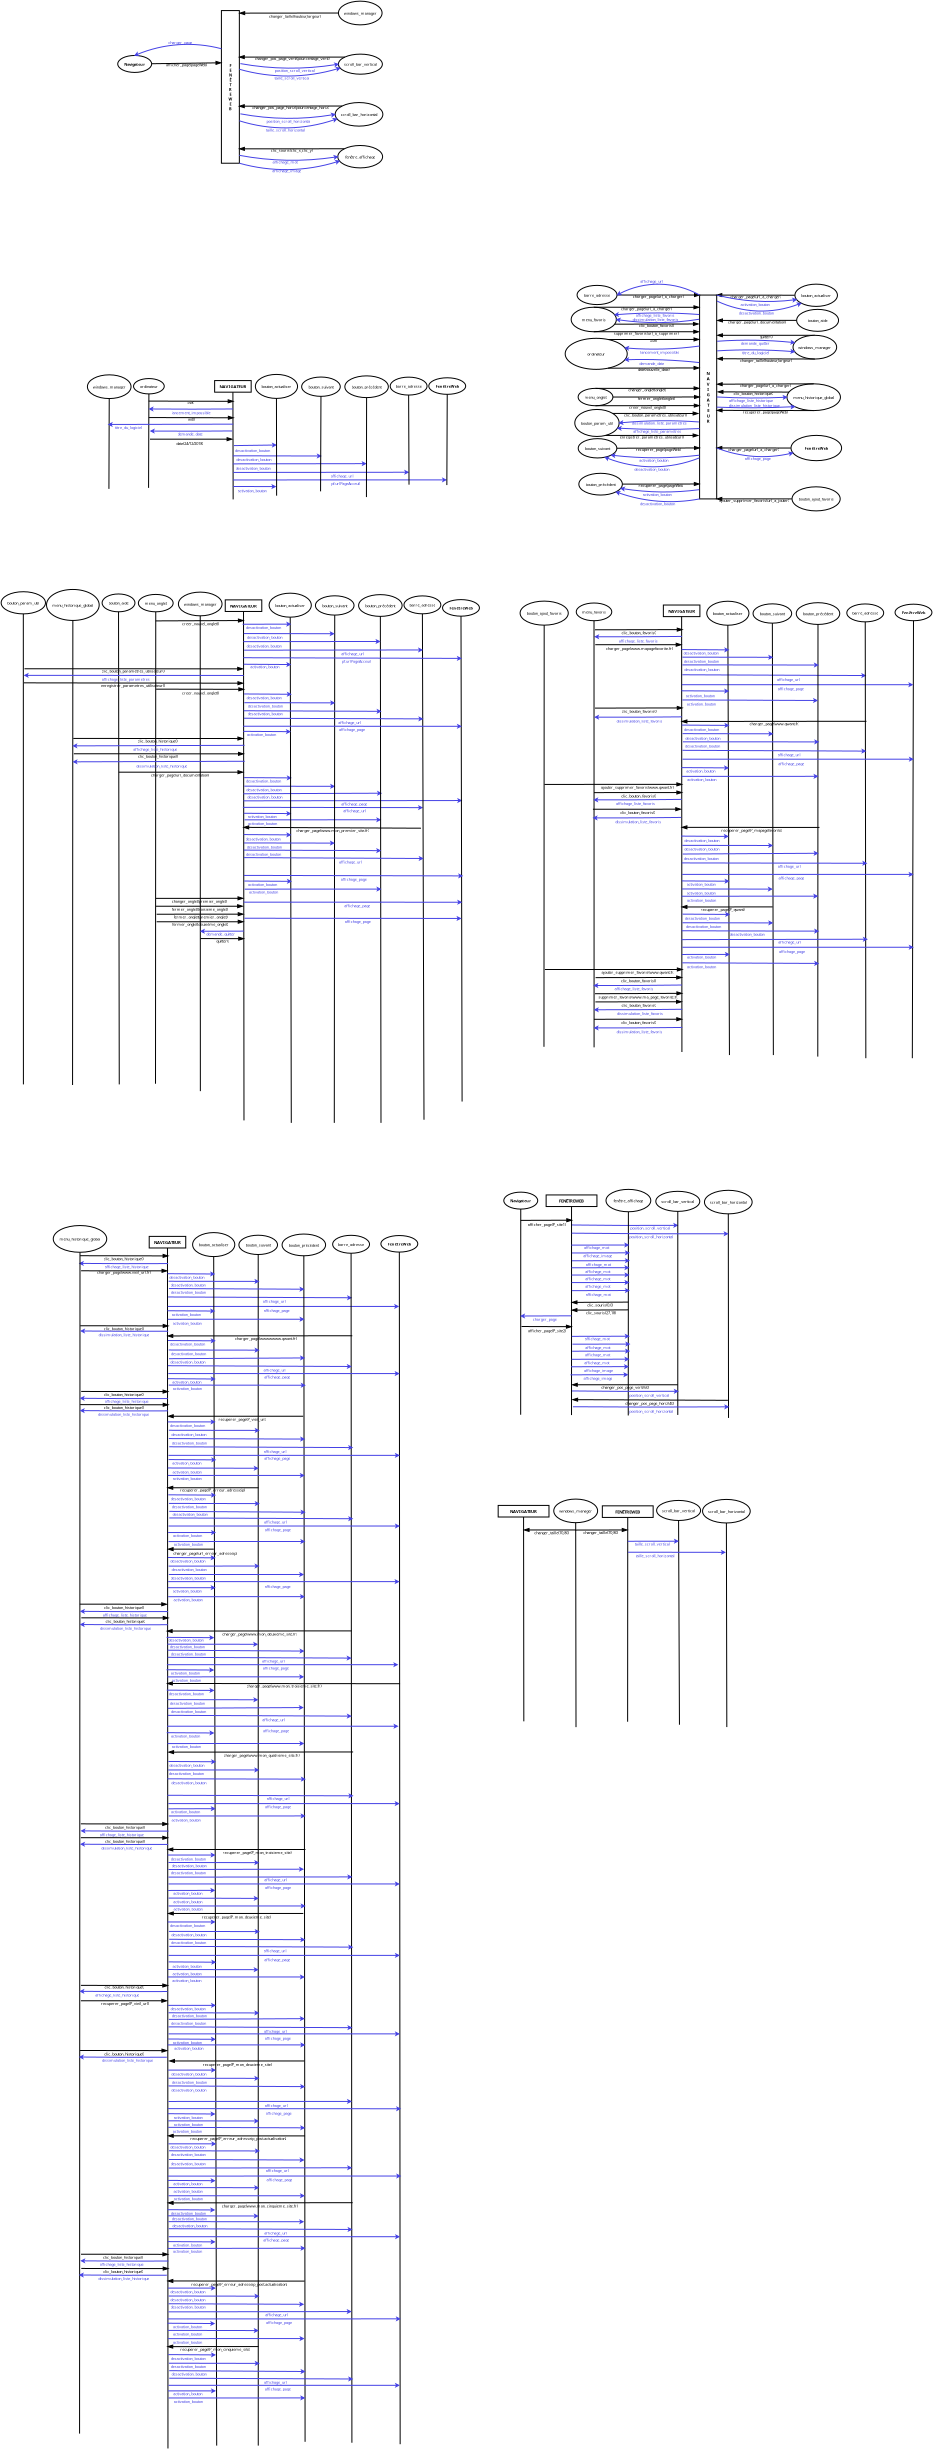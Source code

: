<?xml version="1.0" encoding="UTF-8"?>
<dia:diagram xmlns:dia="http://www.lysator.liu.se/~alla/dia/">
  <dia:layer name="Arrière-plan" visible="true" active="true">
    <dia:object type="Flowchart - Box" version="0" id="O0">
      <dia:attribute name="obj_pos">
        <dia:point val="36.478,6.675"/>
      </dia:attribute>
      <dia:attribute name="obj_bb">
        <dia:rectangle val="36.453,6.65;39.353,40.675"/>
      </dia:attribute>
      <dia:attribute name="elem_corner">
        <dia:point val="36.478,6.675"/>
      </dia:attribute>
      <dia:attribute name="elem_width">
        <dia:real val="2.85"/>
      </dia:attribute>
      <dia:attribute name="elem_height">
        <dia:real val="33.975"/>
      </dia:attribute>
      <dia:attribute name="border_width">
        <dia:real val="0.05"/>
      </dia:attribute>
      <dia:attribute name="show_background">
        <dia:boolean val="true"/>
      </dia:attribute>
      <dia:attribute name="padding">
        <dia:real val="0.5"/>
      </dia:attribute>
      <dia:attribute name="text">
        <dia:composite type="text">
          <dia:attribute name="string">
            <dia:string>#N
A
V
I
G
A
T
E
U
R#</dia:string>
          </dia:attribute>
          <dia:attribute name="font">
            <dia:font family="sans" style="80" name="Helvetica-Bold"/>
          </dia:attribute>
          <dia:attribute name="height">
            <dia:real val="0.882"/>
          </dia:attribute>
          <dia:attribute name="pos">
            <dia:point val="37.904,19.908"/>
          </dia:attribute>
          <dia:attribute name="color">
            <dia:color val="#000000"/>
          </dia:attribute>
          <dia:attribute name="alignment">
            <dia:enum val="1"/>
          </dia:attribute>
        </dia:composite>
      </dia:attribute>
    </dia:object>
    <dia:object type="Flowchart - Box" version="0" id="O1">
      <dia:attribute name="obj_pos">
        <dia:point val="-43.219,-40.739"/>
      </dia:attribute>
      <dia:attribute name="obj_bb">
        <dia:rectangle val="-43.244,-40.764;-40.202,-15.273"/>
      </dia:attribute>
      <dia:attribute name="elem_corner">
        <dia:point val="-43.219,-40.739"/>
      </dia:attribute>
      <dia:attribute name="elem_width">
        <dia:real val="2.991"/>
      </dia:attribute>
      <dia:attribute name="elem_height">
        <dia:real val="25.442"/>
      </dia:attribute>
      <dia:attribute name="border_width">
        <dia:real val="0.05"/>
      </dia:attribute>
      <dia:attribute name="show_background">
        <dia:boolean val="true"/>
      </dia:attribute>
      <dia:attribute name="padding">
        <dia:real val="0.5"/>
      </dia:attribute>
      <dia:attribute name="text">
        <dia:composite type="text">
          <dia:attribute name="string">
            <dia:string>#F
E
N
Ê
T
R
E
W
E
B#</dia:string>
          </dia:attribute>
          <dia:attribute name="font">
            <dia:font family="sans" style="80" name="Helvetica-Bold"/>
          </dia:attribute>
          <dia:attribute name="height">
            <dia:real val="0.8"/>
          </dia:attribute>
          <dia:attribute name="pos">
            <dia:point val="-41.723,-31.424"/>
          </dia:attribute>
          <dia:attribute name="color">
            <dia:color val="#000000"/>
          </dia:attribute>
          <dia:attribute name="alignment">
            <dia:enum val="1"/>
          </dia:attribute>
        </dia:composite>
      </dia:attribute>
    </dia:object>
    <dia:object type="Flowchart - Ellipse" version="0" id="O2">
      <dia:attribute name="obj_pos">
        <dia:point val="16.059,5.062"/>
      </dia:attribute>
      <dia:attribute name="obj_bb">
        <dia:rectangle val="16.034,5.037;22.739,8.287"/>
      </dia:attribute>
      <dia:attribute name="elem_corner">
        <dia:point val="16.059,5.062"/>
      </dia:attribute>
      <dia:attribute name="elem_width">
        <dia:real val="6.655"/>
      </dia:attribute>
      <dia:attribute name="elem_height">
        <dia:real val="3.2"/>
      </dia:attribute>
      <dia:attribute name="border_width">
        <dia:real val="0.05"/>
      </dia:attribute>
      <dia:attribute name="show_background">
        <dia:boolean val="true"/>
      </dia:attribute>
      <dia:attribute name="padding">
        <dia:real val="0.354"/>
      </dia:attribute>
      <dia:attribute name="text">
        <dia:composite type="text">
          <dia:attribute name="string">
            <dia:string>#barre_adresse#</dia:string>
          </dia:attribute>
          <dia:attribute name="font">
            <dia:font family="sans" style="0" name="Helvetica"/>
          </dia:attribute>
          <dia:attribute name="height">
            <dia:real val="0.8"/>
          </dia:attribute>
          <dia:attribute name="pos">
            <dia:point val="19.386,6.857"/>
          </dia:attribute>
          <dia:attribute name="color">
            <dia:color val="#000000"/>
          </dia:attribute>
          <dia:attribute name="alignment">
            <dia:enum val="1"/>
          </dia:attribute>
        </dia:composite>
      </dia:attribute>
    </dia:object>
    <dia:object type="Flowchart - Ellipse" version="0" id="O3">
      <dia:attribute name="obj_pos">
        <dia:point val="15.077,8.703"/>
      </dia:attribute>
      <dia:attribute name="obj_bb">
        <dia:rectangle val="15.052,8.678;22.631,12.814"/>
      </dia:attribute>
      <dia:attribute name="elem_corner">
        <dia:point val="15.077,8.703"/>
      </dia:attribute>
      <dia:attribute name="elem_width">
        <dia:real val="7.529"/>
      </dia:attribute>
      <dia:attribute name="elem_height">
        <dia:real val="4.086"/>
      </dia:attribute>
      <dia:attribute name="border_width">
        <dia:real val="0.05"/>
      </dia:attribute>
      <dia:attribute name="show_background">
        <dia:boolean val="true"/>
      </dia:attribute>
      <dia:attribute name="padding">
        <dia:real val="0.354"/>
      </dia:attribute>
      <dia:attribute name="text">
        <dia:composite type="text">
          <dia:attribute name="string">
            <dia:string>#menu_favoris#</dia:string>
          </dia:attribute>
          <dia:attribute name="font">
            <dia:font family="sans" style="0" name="Helvetica"/>
          </dia:attribute>
          <dia:attribute name="height">
            <dia:real val="0.8"/>
          </dia:attribute>
          <dia:attribute name="pos">
            <dia:point val="18.841,10.941"/>
          </dia:attribute>
          <dia:attribute name="color">
            <dia:color val="#000000"/>
          </dia:attribute>
          <dia:attribute name="alignment">
            <dia:enum val="1"/>
          </dia:attribute>
        </dia:composite>
      </dia:attribute>
    </dia:object>
    <dia:object type="Flowchart - Ellipse" version="0" id="O4">
      <dia:attribute name="obj_pos">
        <dia:point val="52.366,4.855"/>
      </dia:attribute>
      <dia:attribute name="obj_bb">
        <dia:rectangle val="52.341,4.83;59.478,8.591"/>
      </dia:attribute>
      <dia:attribute name="elem_corner">
        <dia:point val="52.366,4.855"/>
      </dia:attribute>
      <dia:attribute name="elem_width">
        <dia:real val="7.087"/>
      </dia:attribute>
      <dia:attribute name="elem_height">
        <dia:real val="3.711"/>
      </dia:attribute>
      <dia:attribute name="border_width">
        <dia:real val="0.05"/>
      </dia:attribute>
      <dia:attribute name="show_background">
        <dia:boolean val="true"/>
      </dia:attribute>
      <dia:attribute name="padding">
        <dia:real val="0.354"/>
      </dia:attribute>
      <dia:attribute name="text">
        <dia:composite type="text">
          <dia:attribute name="string">
            <dia:string>#bouton_actualiser#</dia:string>
          </dia:attribute>
          <dia:attribute name="font">
            <dia:font family="sans" style="0" name="Helvetica"/>
          </dia:attribute>
          <dia:attribute name="height">
            <dia:real val="0.8"/>
          </dia:attribute>
          <dia:attribute name="pos">
            <dia:point val="55.91,6.906"/>
          </dia:attribute>
          <dia:attribute name="color">
            <dia:color val="#000000"/>
          </dia:attribute>
          <dia:attribute name="alignment">
            <dia:enum val="1"/>
          </dia:attribute>
        </dia:composite>
      </dia:attribute>
    </dia:object>
    <dia:object type="Flowchart - Ellipse" version="0" id="O5">
      <dia:attribute name="obj_pos">
        <dia:point val="51.038,21.47"/>
      </dia:attribute>
      <dia:attribute name="obj_bb">
        <dia:rectangle val="51.013,21.445;59.979,25.953"/>
      </dia:attribute>
      <dia:attribute name="elem_corner">
        <dia:point val="51.038,21.47"/>
      </dia:attribute>
      <dia:attribute name="elem_width">
        <dia:real val="8.916"/>
      </dia:attribute>
      <dia:attribute name="elem_height">
        <dia:real val="4.458"/>
      </dia:attribute>
      <dia:attribute name="border_width">
        <dia:real val="0.05"/>
      </dia:attribute>
      <dia:attribute name="show_background">
        <dia:boolean val="true"/>
      </dia:attribute>
      <dia:attribute name="padding">
        <dia:real val="0.354"/>
      </dia:attribute>
      <dia:attribute name="text">
        <dia:composite type="text">
          <dia:attribute name="string">
            <dia:string>#menu_historique_global#</dia:string>
          </dia:attribute>
          <dia:attribute name="font">
            <dia:font family="sans" style="0" name="Helvetica"/>
          </dia:attribute>
          <dia:attribute name="height">
            <dia:real val="0.8"/>
          </dia:attribute>
          <dia:attribute name="pos">
            <dia:point val="55.496,23.894"/>
          </dia:attribute>
          <dia:attribute name="color">
            <dia:color val="#000000"/>
          </dia:attribute>
          <dia:attribute name="alignment">
            <dia:enum val="1"/>
          </dia:attribute>
        </dia:composite>
      </dia:attribute>
    </dia:object>
    <dia:object type="Flowchart - Ellipse" version="0" id="O6">
      <dia:attribute name="obj_pos">
        <dia:point val="16.249,30.607"/>
      </dia:attribute>
      <dia:attribute name="obj_bb">
        <dia:rectangle val="16.224,30.582;22.709,33.85"/>
      </dia:attribute>
      <dia:attribute name="elem_corner">
        <dia:point val="16.249,30.607"/>
      </dia:attribute>
      <dia:attribute name="elem_width">
        <dia:real val="6.435"/>
      </dia:attribute>
      <dia:attribute name="elem_height">
        <dia:real val="3.217"/>
      </dia:attribute>
      <dia:attribute name="border_width">
        <dia:real val="0.05"/>
      </dia:attribute>
      <dia:attribute name="show_background">
        <dia:boolean val="true"/>
      </dia:attribute>
      <dia:attribute name="padding">
        <dia:real val="0.354"/>
      </dia:attribute>
      <dia:attribute name="text">
        <dia:composite type="text">
          <dia:attribute name="string">
            <dia:string>#bouton_suivant#</dia:string>
          </dia:attribute>
          <dia:attribute name="font">
            <dia:font family="sans" style="0" name="Helvetica"/>
          </dia:attribute>
          <dia:attribute name="height">
            <dia:real val="0.8"/>
          </dia:attribute>
          <dia:attribute name="pos">
            <dia:point val="19.467,32.411"/>
          </dia:attribute>
          <dia:attribute name="color">
            <dia:color val="#000000"/>
          </dia:attribute>
          <dia:attribute name="alignment">
            <dia:enum val="1"/>
          </dia:attribute>
        </dia:composite>
      </dia:attribute>
    </dia:object>
    <dia:object type="Flowchart - Ellipse" version="0" id="O7">
      <dia:attribute name="obj_pos">
        <dia:point val="16.354,36.382"/>
      </dia:attribute>
      <dia:attribute name="obj_bb">
        <dia:rectangle val="16.329,36.357;23.63,40.033"/>
      </dia:attribute>
      <dia:attribute name="elem_corner">
        <dia:point val="16.354,36.382"/>
      </dia:attribute>
      <dia:attribute name="elem_width">
        <dia:real val="7.251"/>
      </dia:attribute>
      <dia:attribute name="elem_height">
        <dia:real val="3.625"/>
      </dia:attribute>
      <dia:attribute name="border_width">
        <dia:real val="0.05"/>
      </dia:attribute>
      <dia:attribute name="show_background">
        <dia:boolean val="true"/>
      </dia:attribute>
      <dia:attribute name="padding">
        <dia:real val="0.354"/>
      </dia:attribute>
      <dia:attribute name="text">
        <dia:composite type="text">
          <dia:attribute name="string">
            <dia:string>#bouton_précédent#</dia:string>
          </dia:attribute>
          <dia:attribute name="font">
            <dia:font family="sans" style="0" name="Helvetica"/>
          </dia:attribute>
          <dia:attribute name="height">
            <dia:real val="0.8"/>
          </dia:attribute>
          <dia:attribute name="pos">
            <dia:point val="19.98,38.39"/>
          </dia:attribute>
          <dia:attribute name="color">
            <dia:color val="#000000"/>
          </dia:attribute>
          <dia:attribute name="alignment">
            <dia:enum val="1"/>
          </dia:attribute>
        </dia:composite>
      </dia:attribute>
    </dia:object>
    <dia:object type="Flowchart - Ellipse" version="0" id="O8">
      <dia:attribute name="obj_pos">
        <dia:point val="51.715,30.062"/>
      </dia:attribute>
      <dia:attribute name="obj_bb">
        <dia:rectangle val="51.69,30.037;60.171,34.302"/>
      </dia:attribute>
      <dia:attribute name="elem_corner">
        <dia:point val="51.715,30.062"/>
      </dia:attribute>
      <dia:attribute name="elem_width">
        <dia:real val="8.431"/>
      </dia:attribute>
      <dia:attribute name="elem_height">
        <dia:real val="4.216"/>
      </dia:attribute>
      <dia:attribute name="border_width">
        <dia:real val="0.05"/>
      </dia:attribute>
      <dia:attribute name="show_background">
        <dia:boolean val="true"/>
      </dia:attribute>
      <dia:attribute name="padding">
        <dia:real val="0.354"/>
      </dia:attribute>
      <dia:attribute name="text">
        <dia:composite type="text">
          <dia:attribute name="string">
            <dia:string>#FenêtreWeb#</dia:string>
          </dia:attribute>
          <dia:attribute name="font">
            <dia:font family="sans" style="80" name="Helvetica-Bold"/>
          </dia:attribute>
          <dia:attribute name="height">
            <dia:real val="0.8"/>
          </dia:attribute>
          <dia:attribute name="pos">
            <dia:point val="55.931,32.364"/>
          </dia:attribute>
          <dia:attribute name="color">
            <dia:color val="#000000"/>
          </dia:attribute>
          <dia:attribute name="alignment">
            <dia:enum val="1"/>
          </dia:attribute>
        </dia:composite>
      </dia:attribute>
    </dia:object>
    <dia:object type="Flowchart - Ellipse" version="0" id="O9">
      <dia:attribute name="obj_pos">
        <dia:point val="-60.496,-33.256"/>
      </dia:attribute>
      <dia:attribute name="obj_bb">
        <dia:rectangle val="-60.521,-33.281;-54.82,-30.405"/>
      </dia:attribute>
      <dia:attribute name="elem_corner">
        <dia:point val="-60.496,-33.256"/>
      </dia:attribute>
      <dia:attribute name="elem_width">
        <dia:real val="5.651"/>
      </dia:attribute>
      <dia:attribute name="elem_height">
        <dia:real val="2.825"/>
      </dia:attribute>
      <dia:attribute name="border_width">
        <dia:real val="0.05"/>
      </dia:attribute>
      <dia:attribute name="show_background">
        <dia:boolean val="true"/>
      </dia:attribute>
      <dia:attribute name="padding">
        <dia:real val="0.354"/>
      </dia:attribute>
      <dia:attribute name="text">
        <dia:composite type="text">
          <dia:attribute name="string">
            <dia:string>#Navigateur#</dia:string>
          </dia:attribute>
          <dia:attribute name="font">
            <dia:font family="sans" style="80" name="Helvetica-Bold"/>
          </dia:attribute>
          <dia:attribute name="height">
            <dia:real val="0.8"/>
          </dia:attribute>
          <dia:attribute name="pos">
            <dia:point val="-57.67,-31.648"/>
          </dia:attribute>
          <dia:attribute name="color">
            <dia:color val="#000000"/>
          </dia:attribute>
          <dia:attribute name="alignment">
            <dia:enum val="1"/>
          </dia:attribute>
        </dia:composite>
      </dia:attribute>
    </dia:object>
    <dia:object type="Flowchart - Ellipse" version="0" id="O10">
      <dia:attribute name="obj_pos">
        <dia:point val="-23.82,-18.252"/>
      </dia:attribute>
      <dia:attribute name="obj_bb">
        <dia:rectangle val="-23.845,-18.277;-16.328,-14.493"/>
      </dia:attribute>
      <dia:attribute name="elem_corner">
        <dia:point val="-23.82,-18.252"/>
      </dia:attribute>
      <dia:attribute name="elem_width">
        <dia:real val="7.466"/>
      </dia:attribute>
      <dia:attribute name="elem_height">
        <dia:real val="3.733"/>
      </dia:attribute>
      <dia:attribute name="border_width">
        <dia:real val="0.05"/>
      </dia:attribute>
      <dia:attribute name="show_background">
        <dia:boolean val="true"/>
      </dia:attribute>
      <dia:attribute name="padding">
        <dia:real val="0.354"/>
      </dia:attribute>
      <dia:attribute name="text">
        <dia:composite type="text">
          <dia:attribute name="string">
            <dia:string>#fenêtre_affichage#</dia:string>
          </dia:attribute>
          <dia:attribute name="font">
            <dia:font family="sans" style="0" name="Helvetica"/>
          </dia:attribute>
          <dia:attribute name="height">
            <dia:real val="0.8"/>
          </dia:attribute>
          <dia:attribute name="pos">
            <dia:point val="-20.086,-16.19"/>
          </dia:attribute>
          <dia:attribute name="color">
            <dia:color val="#000000"/>
          </dia:attribute>
          <dia:attribute name="alignment">
            <dia:enum val="1"/>
          </dia:attribute>
        </dia:composite>
      </dia:attribute>
    </dia:object>
    <dia:object type="Standard - Text" version="1" id="O11">
      <dia:attribute name="obj_pos">
        <dia:point val="52.807,15.557"/>
      </dia:attribute>
      <dia:attribute name="obj_bb">
        <dia:rectangle val="52.807,14.962;52.807,15.707"/>
      </dia:attribute>
      <dia:attribute name="text">
        <dia:composite type="text">
          <dia:attribute name="string">
            <dia:string>##</dia:string>
          </dia:attribute>
          <dia:attribute name="font">
            <dia:font family="sans" style="0" name="Helvetica"/>
          </dia:attribute>
          <dia:attribute name="height">
            <dia:real val="0.8"/>
          </dia:attribute>
          <dia:attribute name="pos">
            <dia:point val="52.807,15.557"/>
          </dia:attribute>
          <dia:attribute name="color">
            <dia:color val="#000000"/>
          </dia:attribute>
          <dia:attribute name="alignment">
            <dia:enum val="0"/>
          </dia:attribute>
        </dia:composite>
      </dia:attribute>
      <dia:attribute name="valign">
        <dia:enum val="3"/>
      </dia:attribute>
    </dia:object>
    <dia:object type="Flowchart - Ellipse" version="0" id="O12">
      <dia:attribute name="obj_pos">
        <dia:point val="16.235,22.224"/>
      </dia:attribute>
      <dia:attribute name="obj_bb">
        <dia:rectangle val="16.21,22.199;22.055,25.146"/>
      </dia:attribute>
      <dia:attribute name="elem_corner">
        <dia:point val="16.235,22.224"/>
      </dia:attribute>
      <dia:attribute name="elem_width">
        <dia:real val="5.795"/>
      </dia:attribute>
      <dia:attribute name="elem_height">
        <dia:real val="2.897"/>
      </dia:attribute>
      <dia:attribute name="border_width">
        <dia:real val="0.05"/>
      </dia:attribute>
      <dia:attribute name="show_background">
        <dia:boolean val="true"/>
      </dia:attribute>
      <dia:attribute name="padding">
        <dia:real val="0.354"/>
      </dia:attribute>
      <dia:attribute name="text">
        <dia:composite type="text">
          <dia:attribute name="string">
            <dia:string>#menu_onglet#</dia:string>
          </dia:attribute>
          <dia:attribute name="font">
            <dia:font family="sans" style="0" name="Helvetica"/>
          </dia:attribute>
          <dia:attribute name="height">
            <dia:real val="0.8"/>
          </dia:attribute>
          <dia:attribute name="pos">
            <dia:point val="19.133,23.867"/>
          </dia:attribute>
          <dia:attribute name="color">
            <dia:color val="#000000"/>
          </dia:attribute>
          <dia:attribute name="alignment">
            <dia:enum val="1"/>
          </dia:attribute>
        </dia:composite>
      </dia:attribute>
    </dia:object>
    <dia:object type="Flowchart - Ellipse" version="0" id="O13">
      <dia:attribute name="obj_pos">
        <dia:point val="51.886,38.634"/>
      </dia:attribute>
      <dia:attribute name="obj_bb">
        <dia:rectangle val="51.861,38.609;59.938,42.672"/>
      </dia:attribute>
      <dia:attribute name="elem_corner">
        <dia:point val="51.886,38.634"/>
      </dia:attribute>
      <dia:attribute name="elem_width">
        <dia:real val="8.027"/>
      </dia:attribute>
      <dia:attribute name="elem_height">
        <dia:real val="4.013"/>
      </dia:attribute>
      <dia:attribute name="border_width">
        <dia:real val="0.05"/>
      </dia:attribute>
      <dia:attribute name="show_background">
        <dia:boolean val="true"/>
      </dia:attribute>
      <dia:attribute name="padding">
        <dia:real val="0.354"/>
      </dia:attribute>
      <dia:attribute name="text">
        <dia:composite type="text">
          <dia:attribute name="string">
            <dia:string>#bouton_ajout_favoris#</dia:string>
          </dia:attribute>
          <dia:attribute name="font">
            <dia:font family="sans" style="0" name="Helvetica"/>
          </dia:attribute>
          <dia:attribute name="height">
            <dia:real val="0.8"/>
          </dia:attribute>
          <dia:attribute name="pos">
            <dia:point val="55.899,40.835"/>
          </dia:attribute>
          <dia:attribute name="color">
            <dia:color val="#000000"/>
          </dia:attribute>
          <dia:attribute name="alignment">
            <dia:enum val="1"/>
          </dia:attribute>
        </dia:composite>
      </dia:attribute>
    </dia:object>
    <dia:object type="Standard - Text" version="1" id="O14">
      <dia:attribute name="obj_pos">
        <dia:point val="31.532,9.512"/>
      </dia:attribute>
      <dia:attribute name="obj_bb">
        <dia:rectangle val="31.532,8.917;31.532,9.662"/>
      </dia:attribute>
      <dia:attribute name="text">
        <dia:composite type="text">
          <dia:attribute name="string">
            <dia:string>##</dia:string>
          </dia:attribute>
          <dia:attribute name="font">
            <dia:font family="sans" style="0" name="Helvetica"/>
          </dia:attribute>
          <dia:attribute name="height">
            <dia:real val="0.8"/>
          </dia:attribute>
          <dia:attribute name="pos">
            <dia:point val="31.532,9.512"/>
          </dia:attribute>
          <dia:attribute name="color">
            <dia:color val="#000000"/>
          </dia:attribute>
          <dia:attribute name="alignment">
            <dia:enum val="0"/>
          </dia:attribute>
        </dia:composite>
      </dia:attribute>
      <dia:attribute name="valign">
        <dia:enum val="3"/>
      </dia:attribute>
    </dia:object>
    <dia:object type="Flowchart - Ellipse" version="0" id="O15">
      <dia:attribute name="obj_pos">
        <dia:point val="-23.718,-33.48"/>
      </dia:attribute>
      <dia:attribute name="obj_bb">
        <dia:rectangle val="-23.744,-33.505;-16.368,-30.111"/>
      </dia:attribute>
      <dia:attribute name="elem_corner">
        <dia:point val="-23.718,-33.48"/>
      </dia:attribute>
      <dia:attribute name="elem_width">
        <dia:real val="7.326"/>
      </dia:attribute>
      <dia:attribute name="elem_height">
        <dia:real val="3.344"/>
      </dia:attribute>
      <dia:attribute name="border_width">
        <dia:real val="0.05"/>
      </dia:attribute>
      <dia:attribute name="show_background">
        <dia:boolean val="true"/>
      </dia:attribute>
      <dia:attribute name="padding">
        <dia:real val="0.354"/>
      </dia:attribute>
      <dia:attribute name="text">
        <dia:composite type="text">
          <dia:attribute name="string">
            <dia:string>#scroll_bar_vertical#</dia:string>
          </dia:attribute>
          <dia:attribute name="font">
            <dia:font family="sans" style="0" name="Helvetica"/>
          </dia:attribute>
          <dia:attribute name="height">
            <dia:real val="0.8"/>
          </dia:attribute>
          <dia:attribute name="pos">
            <dia:point val="-20.056,-31.613"/>
          </dia:attribute>
          <dia:attribute name="color">
            <dia:color val="#000000"/>
          </dia:attribute>
          <dia:attribute name="alignment">
            <dia:enum val="1"/>
          </dia:attribute>
        </dia:composite>
      </dia:attribute>
    </dia:object>
    <dia:object type="UML - Message" version="0" id="O16">
      <dia:attribute name="obj_pos">
        <dia:point val="22.738,6.664"/>
      </dia:attribute>
      <dia:attribute name="obj_bb">
        <dia:rectangle val="22.688,6.275;36.529,7.37"/>
      </dia:attribute>
      <dia:attribute name="meta">
        <dia:composite type="dict"/>
      </dia:attribute>
      <dia:attribute name="conn_endpoints">
        <dia:point val="22.738,6.664"/>
        <dia:point val="36.478,6.675"/>
      </dia:attribute>
      <dia:attribute name="text_colour">
        <dia:color val="#000000"/>
      </dia:attribute>
      <dia:attribute name="line_colour">
        <dia:color val="#000000"/>
      </dia:attribute>
      <dia:attribute name="text">
        <dia:string>#charger_page(url_a_charger)#</dia:string>
      </dia:attribute>
      <dia:attribute name="type">
        <dia:enum val="0"/>
      </dia:attribute>
      <dia:attribute name="text_pos">
        <dia:point val="29.608,7.17"/>
      </dia:attribute>
      <dia:connections>
        <dia:connection handle="0" to="O2" connection="16"/>
        <dia:connection handle="1" to="O0" connection="0"/>
      </dia:connections>
    </dia:object>
    <dia:object type="Standard - Text" version="1" id="O17">
      <dia:attribute name="obj_pos">
        <dia:point val="46.803,5.793"/>
      </dia:attribute>
      <dia:attribute name="obj_bb">
        <dia:rectangle val="46.803,5.198;46.803,5.943"/>
      </dia:attribute>
      <dia:attribute name="text">
        <dia:composite type="text">
          <dia:attribute name="string">
            <dia:string>##</dia:string>
          </dia:attribute>
          <dia:attribute name="font">
            <dia:font family="sans" style="0" name="Helvetica"/>
          </dia:attribute>
          <dia:attribute name="height">
            <dia:real val="0.8"/>
          </dia:attribute>
          <dia:attribute name="pos">
            <dia:point val="46.803,5.793"/>
          </dia:attribute>
          <dia:attribute name="color">
            <dia:color val="#000000"/>
          </dia:attribute>
          <dia:attribute name="alignment">
            <dia:enum val="0"/>
          </dia:attribute>
        </dia:composite>
      </dia:attribute>
      <dia:attribute name="valign">
        <dia:enum val="3"/>
      </dia:attribute>
    </dia:object>
    <dia:object type="Standard - Text" version="1" id="O18">
      <dia:attribute name="obj_pos">
        <dia:point val="58.5,27.108"/>
      </dia:attribute>
      <dia:attribute name="obj_bb">
        <dia:rectangle val="58.5,26.513;58.5,27.258"/>
      </dia:attribute>
      <dia:attribute name="text">
        <dia:composite type="text">
          <dia:attribute name="string">
            <dia:string>##</dia:string>
          </dia:attribute>
          <dia:attribute name="font">
            <dia:font family="sans" style="0" name="Helvetica"/>
          </dia:attribute>
          <dia:attribute name="height">
            <dia:real val="0.8"/>
          </dia:attribute>
          <dia:attribute name="pos">
            <dia:point val="58.5,27.108"/>
          </dia:attribute>
          <dia:attribute name="color">
            <dia:color val="#000000"/>
          </dia:attribute>
          <dia:attribute name="alignment">
            <dia:enum val="0"/>
          </dia:attribute>
        </dia:composite>
      </dia:attribute>
      <dia:attribute name="valign">
        <dia:enum val="3"/>
      </dia:attribute>
    </dia:object>
    <dia:object type="UML - Message" version="0" id="O19">
      <dia:attribute name="obj_pos">
        <dia:point val="18.841,8.703"/>
      </dia:attribute>
      <dia:attribute name="obj_bb">
        <dia:rectangle val="18.791,8.313;36.438,9.408"/>
      </dia:attribute>
      <dia:attribute name="meta">
        <dia:composite type="dict"/>
      </dia:attribute>
      <dia:attribute name="conn_endpoints">
        <dia:point val="18.841,8.703"/>
        <dia:point val="36.388,8.713"/>
      </dia:attribute>
      <dia:attribute name="text_colour">
        <dia:color val="#000000"/>
      </dia:attribute>
      <dia:attribute name="line_colour">
        <dia:color val="#000000"/>
      </dia:attribute>
      <dia:attribute name="text">
        <dia:string>#charger_page(url_a_charger)#</dia:string>
      </dia:attribute>
      <dia:attribute name="type">
        <dia:enum val="0"/>
      </dia:attribute>
      <dia:attribute name="text_pos">
        <dia:point val="27.615,9.208"/>
      </dia:attribute>
      <dia:connections>
        <dia:connection handle="0" to="O3" connection="4"/>
      </dia:connections>
    </dia:object>
    <dia:object type="UML - Message" version="0" id="O20">
      <dia:attribute name="obj_pos">
        <dia:point val="19.133,22.224"/>
      </dia:attribute>
      <dia:attribute name="obj_bb">
        <dia:rectangle val="19.083,21.815;36.459,22.919"/>
      </dia:attribute>
      <dia:attribute name="meta">
        <dia:composite type="dict"/>
      </dia:attribute>
      <dia:attribute name="conn_endpoints">
        <dia:point val="19.133,22.224"/>
        <dia:point val="36.409,22.215"/>
      </dia:attribute>
      <dia:attribute name="text_colour">
        <dia:color val="#000000"/>
      </dia:attribute>
      <dia:attribute name="line_colour">
        <dia:color val="#000000"/>
      </dia:attribute>
      <dia:attribute name="text">
        <dia:string>#changer_onglet(onglet)#</dia:string>
      </dia:attribute>
      <dia:attribute name="type">
        <dia:enum val="0"/>
      </dia:attribute>
      <dia:attribute name="text_pos">
        <dia:point val="27.771,22.72"/>
      </dia:attribute>
      <dia:connections>
        <dia:connection handle="0" to="O12" connection="4"/>
      </dia:connections>
    </dia:object>
    <dia:object type="UML - Message" version="0" id="O21">
      <dia:attribute name="obj_pos">
        <dia:point val="22.709,32.205"/>
      </dia:attribute>
      <dia:attribute name="obj_bb">
        <dia:rectangle val="22.659,31.756;36.53,32.881"/>
      </dia:attribute>
      <dia:attribute name="meta">
        <dia:composite type="dict"/>
      </dia:attribute>
      <dia:attribute name="conn_endpoints">
        <dia:point val="22.709,32.205"/>
        <dia:point val="36.478,32.157"/>
      </dia:attribute>
      <dia:attribute name="text_colour">
        <dia:color val="#000000"/>
      </dia:attribute>
      <dia:attribute name="line_colour">
        <dia:color val="#000000"/>
      </dia:attribute>
      <dia:attribute name="text">
        <dia:string>#recuperer_page(pageWeb)#</dia:string>
      </dia:attribute>
      <dia:attribute name="type">
        <dia:enum val="0"/>
      </dia:attribute>
      <dia:attribute name="text_pos">
        <dia:point val="29.594,32.681"/>
      </dia:attribute>
      <dia:connections>
        <dia:connection handle="0" to="O6" connection="16"/>
        <dia:connection handle="1" to="O0" connection="9"/>
      </dia:connections>
    </dia:object>
    <dia:object type="UML - Message" version="0" id="O22">
      <dia:attribute name="obj_pos">
        <dia:point val="23.623,38.188"/>
      </dia:attribute>
      <dia:attribute name="obj_bb">
        <dia:rectangle val="23.573,37.761;36.501,38.875"/>
      </dia:attribute>
      <dia:attribute name="meta">
        <dia:composite type="dict"/>
      </dia:attribute>
      <dia:attribute name="conn_endpoints">
        <dia:point val="23.623,38.188"/>
        <dia:point val="36.45,38.162"/>
      </dia:attribute>
      <dia:attribute name="text_colour">
        <dia:color val="#000000"/>
      </dia:attribute>
      <dia:attribute name="line_colour">
        <dia:color val="#000000"/>
      </dia:attribute>
      <dia:attribute name="text">
        <dia:string>#recuperer_page(pageWeb)#</dia:string>
      </dia:attribute>
      <dia:attribute name="type">
        <dia:enum val="0"/>
      </dia:attribute>
      <dia:attribute name="text_pos">
        <dia:point val="30.036,38.675"/>
      </dia:attribute>
      <dia:connections>
        <dia:connection handle="0" to="O7" connection="16"/>
      </dia:connections>
    </dia:object>
    <dia:object type="UML - Message" version="0" id="O23">
      <dia:attribute name="obj_pos">
        <dia:point val="52.341,6.703"/>
      </dia:attribute>
      <dia:attribute name="obj_bb">
        <dia:rectangle val="39.278,6.275;52.391,7.389"/>
      </dia:attribute>
      <dia:attribute name="meta">
        <dia:composite type="dict"/>
      </dia:attribute>
      <dia:attribute name="conn_endpoints">
        <dia:point val="52.341,6.703"/>
        <dia:point val="39.328,6.675"/>
      </dia:attribute>
      <dia:attribute name="text_colour">
        <dia:color val="#000000"/>
      </dia:attribute>
      <dia:attribute name="line_colour">
        <dia:color val="#000000"/>
      </dia:attribute>
      <dia:attribute name="text">
        <dia:string>#charger_page(url_a_charger)#</dia:string>
      </dia:attribute>
      <dia:attribute name="type">
        <dia:enum val="0"/>
      </dia:attribute>
      <dia:attribute name="text_pos">
        <dia:point val="45.835,7.189"/>
      </dia:attribute>
      <dia:connections>
        <dia:connection handle="0" to="O4" connection="16"/>
        <dia:connection handle="1" to="O0" connection="4"/>
      </dia:connections>
    </dia:object>
    <dia:object type="UML - Message" version="0" id="O24">
      <dia:attribute name="obj_pos">
        <dia:point val="22.03,23.672"/>
      </dia:attribute>
      <dia:attribute name="obj_bb">
        <dia:rectangle val="21.98,23.263;36.529,24.368"/>
      </dia:attribute>
      <dia:attribute name="meta">
        <dia:composite type="dict"/>
      </dia:attribute>
      <dia:attribute name="conn_endpoints">
        <dia:point val="22.03,23.672"/>
        <dia:point val="36.478,23.663"/>
      </dia:attribute>
      <dia:attribute name="text_colour">
        <dia:color val="#000000"/>
      </dia:attribute>
      <dia:attribute name="line_colour">
        <dia:color val="#000000"/>
      </dia:attribute>
      <dia:attribute name="text">
        <dia:string>#fermer_onglet(onglet)#</dia:string>
      </dia:attribute>
      <dia:attribute name="type">
        <dia:enum val="0"/>
      </dia:attribute>
      <dia:attribute name="text_pos">
        <dia:point val="29.254,24.168"/>
      </dia:attribute>
      <dia:connections>
        <dia:connection handle="0" to="O12" connection="0"/>
        <dia:connection handle="1" to="O0" connection="7"/>
      </dia:connections>
    </dia:object>
    <dia:object type="UML - Message" version="0" id="O25">
      <dia:attribute name="obj_pos">
        <dia:point val="55.496,21.47"/>
      </dia:attribute>
      <dia:attribute name="obj_bb">
        <dia:rectangle val="39.344,21.131;55.546,22.201"/>
      </dia:attribute>
      <dia:attribute name="meta">
        <dia:composite type="dict"/>
      </dia:attribute>
      <dia:attribute name="conn_endpoints">
        <dia:point val="55.496,21.47"/>
        <dia:point val="39.395,21.532"/>
      </dia:attribute>
      <dia:attribute name="text_colour">
        <dia:color val="#000000"/>
      </dia:attribute>
      <dia:attribute name="line_colour">
        <dia:color val="#000000"/>
      </dia:attribute>
      <dia:attribute name="text">
        <dia:string>#charger_page(url_a_charger)#</dia:string>
      </dia:attribute>
      <dia:attribute name="type">
        <dia:enum val="0"/>
      </dia:attribute>
      <dia:attribute name="text_pos">
        <dia:point val="47.446,22.001"/>
      </dia:attribute>
      <dia:connections>
        <dia:connection handle="0" to="O5" connection="4"/>
      </dia:connections>
    </dia:object>
    <dia:object type="UML - Message" version="0" id="O26">
      <dia:attribute name="obj_pos">
        <dia:point val="51.861,40.643"/>
      </dia:attribute>
      <dia:attribute name="obj_bb">
        <dia:rectangle val="39.278,40.25;51.911,41.347"/>
      </dia:attribute>
      <dia:attribute name="meta">
        <dia:composite type="dict"/>
      </dia:attribute>
      <dia:attribute name="conn_endpoints">
        <dia:point val="51.861,40.643"/>
        <dia:point val="39.328,40.65"/>
      </dia:attribute>
      <dia:attribute name="text_colour">
        <dia:color val="#000000"/>
      </dia:attribute>
      <dia:attribute name="line_colour">
        <dia:color val="#000000"/>
      </dia:attribute>
      <dia:attribute name="text">
        <dia:string>#ajouter_supprimer_favoris(url_a_jouter)#</dia:string>
      </dia:attribute>
      <dia:attribute name="type">
        <dia:enum val="0"/>
      </dia:attribute>
      <dia:attribute name="text_pos">
        <dia:point val="45.595,41.147"/>
      </dia:attribute>
      <dia:connections>
        <dia:connection handle="0" to="O13" connection="16"/>
        <dia:connection handle="1" to="O0" connection="15"/>
      </dia:connections>
    </dia:object>
    <dia:object type="UML - Message" version="0" id="O27">
      <dia:attribute name="obj_pos">
        <dia:point val="51.691,32.166"/>
      </dia:attribute>
      <dia:attribute name="obj_bb">
        <dia:rectangle val="39.278,31.757;51.741,32.861"/>
      </dia:attribute>
      <dia:attribute name="meta">
        <dia:composite type="dict"/>
      </dia:attribute>
      <dia:attribute name="conn_endpoints">
        <dia:point val="51.691,32.166"/>
        <dia:point val="39.328,32.157"/>
      </dia:attribute>
      <dia:attribute name="text_colour">
        <dia:color val="#000000"/>
      </dia:attribute>
      <dia:attribute name="line_colour">
        <dia:color val="#000000"/>
      </dia:attribute>
      <dia:attribute name="text">
        <dia:string>#charger_page(url_a_charger)#</dia:string>
      </dia:attribute>
      <dia:attribute name="type">
        <dia:enum val="0"/>
      </dia:attribute>
      <dia:attribute name="text_pos">
        <dia:point val="45.51,32.661"/>
      </dia:attribute>
      <dia:connections>
        <dia:connection handle="0" to="O8" connection="16"/>
        <dia:connection handle="1" to="O0" connection="10"/>
      </dia:connections>
    </dia:object>
    <dia:object type="UML - Message" version="0" id="O28">
      <dia:attribute name="obj_pos">
        <dia:point val="-54.821,-31.881"/>
      </dia:attribute>
      <dia:attribute name="obj_bb">
        <dia:rectangle val="-54.872,-32.435;-43.218,-31.258"/>
      </dia:attribute>
      <dia:attribute name="meta">
        <dia:composite type="dict"/>
      </dia:attribute>
      <dia:attribute name="conn_endpoints">
        <dia:point val="-54.821,-31.881"/>
        <dia:point val="-43.273,-32.034"/>
      </dia:attribute>
      <dia:attribute name="text_colour">
        <dia:color val="#000000"/>
      </dia:attribute>
      <dia:attribute name="line_colour">
        <dia:color val="#000000"/>
      </dia:attribute>
      <dia:attribute name="text">
        <dia:string>#afficher_page(pageWeb)#</dia:string>
      </dia:attribute>
      <dia:attribute name="type">
        <dia:enum val="0"/>
      </dia:attribute>
      <dia:attribute name="text_pos">
        <dia:point val="-49.047,-31.458"/>
      </dia:attribute>
      <dia:connections>
        <dia:connection handle="0" to="O9" connection="16"/>
      </dia:connections>
    </dia:object>
    <dia:object type="UML - Message" version="0" id="O29">
      <dia:attribute name="obj_pos">
        <dia:point val="-22.646,-32.99"/>
      </dia:attribute>
      <dia:attribute name="obj_bb">
        <dia:rectangle val="-40.307,-33.387;-22.596,-32.288"/>
      </dia:attribute>
      <dia:attribute name="meta">
        <dia:composite type="dict"/>
      </dia:attribute>
      <dia:attribute name="conn_endpoints">
        <dia:point val="-22.646,-32.99"/>
        <dia:point val="-40.257,-32.987"/>
      </dia:attribute>
      <dia:attribute name="text_colour">
        <dia:color val="#000000"/>
      </dia:attribute>
      <dia:attribute name="line_colour">
        <dia:color val="#000000"/>
      </dia:attribute>
      <dia:attribute name="text">
        <dia:string>#changer_pos_page_verti(pourcentage_verti)#</dia:string>
      </dia:attribute>
      <dia:attribute name="type">
        <dia:enum val="0"/>
      </dia:attribute>
      <dia:attribute name="text_pos">
        <dia:point val="-31.451,-32.488"/>
      </dia:attribute>
      <dia:connections>
        <dia:connection handle="0" to="O15" connection="6"/>
      </dia:connections>
    </dia:object>
    <dia:object type="UML - Message" version="0" id="O30">
      <dia:attribute name="obj_pos">
        <dia:point val="-22.726,-17.705"/>
      </dia:attribute>
      <dia:attribute name="obj_bb">
        <dia:rectangle val="-40.285,-18.092;-22.676,-16.998"/>
      </dia:attribute>
      <dia:attribute name="meta">
        <dia:composite type="dict"/>
      </dia:attribute>
      <dia:attribute name="conn_endpoints">
        <dia:point val="-22.726,-17.705"/>
        <dia:point val="-40.235,-17.692"/>
      </dia:attribute>
      <dia:attribute name="text_colour">
        <dia:color val="#000000"/>
      </dia:attribute>
      <dia:attribute name="line_colour">
        <dia:color val="#000000"/>
      </dia:attribute>
      <dia:attribute name="text">
        <dia:string>#clic_souris(clic_x,clic_y)#</dia:string>
      </dia:attribute>
      <dia:attribute name="type">
        <dia:enum val="0"/>
      </dia:attribute>
      <dia:attribute name="text_pos">
        <dia:point val="-31.48,-17.198"/>
      </dia:attribute>
      <dia:connections>
        <dia:connection handle="0" to="O10" connection="6"/>
      </dia:connections>
    </dia:object>
    <dia:object type="UML - Message" version="0" id="O31">
      <dia:attribute name="obj_pos">
        <dia:point val="-23.713,-40.334"/>
      </dia:attribute>
      <dia:attribute name="obj_bb">
        <dia:rectangle val="-40.241,-40.71;-23.663,-39.34"/>
      </dia:attribute>
      <dia:attribute name="meta">
        <dia:composite type="dict"/>
      </dia:attribute>
      <dia:attribute name="conn_endpoints">
        <dia:point val="-23.713,-40.334"/>
        <dia:point val="-40.19,-40.31"/>
      </dia:attribute>
      <dia:attribute name="text_colour">
        <dia:color val="#000000"/>
      </dia:attribute>
      <dia:attribute name="line_colour">
        <dia:color val="#000000"/>
      </dia:attribute>
      <dia:attribute name="text">
        <dia:string>#changer_taille(hauteur,largeur)#</dia:string>
      </dia:attribute>
      <dia:attribute name="type">
        <dia:enum val="0"/>
      </dia:attribute>
      <dia:attribute name="text_pos">
        <dia:point val="-30.942,-39.54"/>
      </dia:attribute>
      <dia:connections>
        <dia:connection handle="0" to="O41" connection="8"/>
      </dia:connections>
    </dia:object>
    <dia:object type="UML - Message" version="0" id="O32">
      <dia:attribute name="obj_pos">
        <dia:point val="55.686,13.384"/>
      </dia:attribute>
      <dia:attribute name="obj_bb">
        <dia:rectangle val="39.388,12.979;55.736,14.082"/>
      </dia:attribute>
      <dia:attribute name="meta">
        <dia:composite type="dict"/>
      </dia:attribute>
      <dia:attribute name="conn_endpoints">
        <dia:point val="55.686,13.384"/>
        <dia:point val="39.438,13.379"/>
      </dia:attribute>
      <dia:attribute name="text_colour">
        <dia:color val="#000000"/>
      </dia:attribute>
      <dia:attribute name="line_colour">
        <dia:color val="#000000"/>
      </dia:attribute>
      <dia:attribute name="text">
        <dia:string>#quitter()#</dia:string>
      </dia:attribute>
      <dia:attribute name="type">
        <dia:enum val="0"/>
      </dia:attribute>
      <dia:attribute name="text_pos">
        <dia:point val="47.565,13.882"/>
      </dia:attribute>
      <dia:connections>
        <dia:connection handle="0" to="O40" connection="4"/>
      </dia:connections>
    </dia:object>
    <dia:object type="Flowchart - Ellipse" version="0" id="O33">
      <dia:attribute name="obj_pos">
        <dia:point val="-24.257,-25.409"/>
      </dia:attribute>
      <dia:attribute name="obj_bb">
        <dia:rectangle val="-24.282,-25.434;-16.286,-21.457"/>
      </dia:attribute>
      <dia:attribute name="elem_corner">
        <dia:point val="-24.257,-25.409"/>
      </dia:attribute>
      <dia:attribute name="elem_width">
        <dia:real val="7.946"/>
      </dia:attribute>
      <dia:attribute name="elem_height">
        <dia:real val="3.927"/>
      </dia:attribute>
      <dia:attribute name="border_width">
        <dia:real val="0.05"/>
      </dia:attribute>
      <dia:attribute name="show_background">
        <dia:boolean val="true"/>
      </dia:attribute>
      <dia:attribute name="padding">
        <dia:real val="0.354"/>
      </dia:attribute>
      <dia:attribute name="text">
        <dia:composite type="text">
          <dia:attribute name="string">
            <dia:string>#scroll_bar_horizontal#</dia:string>
          </dia:attribute>
          <dia:attribute name="font">
            <dia:font family="sans" style="0" name="Helvetica"/>
          </dia:attribute>
          <dia:attribute name="height">
            <dia:real val="0.8"/>
          </dia:attribute>
          <dia:attribute name="pos">
            <dia:point val="-20.284,-23.25"/>
          </dia:attribute>
          <dia:attribute name="color">
            <dia:color val="#000000"/>
          </dia:attribute>
          <dia:attribute name="alignment">
            <dia:enum val="1"/>
          </dia:attribute>
        </dia:composite>
      </dia:attribute>
    </dia:object>
    <dia:object type="UML - Message" version="0" id="O34">
      <dia:attribute name="obj_pos">
        <dia:point val="-23.093,-24.834"/>
      </dia:attribute>
      <dia:attribute name="obj_bb">
        <dia:rectangle val="-40.307,-25.202;-23.043,-24.118"/>
      </dia:attribute>
      <dia:attribute name="meta">
        <dia:composite type="dict"/>
      </dia:attribute>
      <dia:attribute name="conn_endpoints">
        <dia:point val="-23.093,-24.834"/>
        <dia:point val="-40.257,-24.802"/>
      </dia:attribute>
      <dia:attribute name="text_colour">
        <dia:color val="#000000"/>
      </dia:attribute>
      <dia:attribute name="line_colour">
        <dia:color val="#000000"/>
      </dia:attribute>
      <dia:attribute name="text">
        <dia:string>#changer_pos_page_horiz(pourcentage_horiz)#</dia:string>
      </dia:attribute>
      <dia:attribute name="type">
        <dia:enum val="0"/>
      </dia:attribute>
      <dia:attribute name="text_pos">
        <dia:point val="-31.675,-24.318"/>
      </dia:attribute>
      <dia:connections>
        <dia:connection handle="0" to="O33" connection="6"/>
      </dia:connections>
    </dia:object>
    <dia:object type="UML - Message" version="0" id="O35">
      <dia:attribute name="obj_pos">
        <dia:point val="19.133,25.121"/>
      </dia:attribute>
      <dia:attribute name="obj_bb">
        <dia:rectangle val="19.083,24.698;36.495,25.809"/>
      </dia:attribute>
      <dia:attribute name="meta">
        <dia:composite type="dict"/>
      </dia:attribute>
      <dia:attribute name="conn_endpoints">
        <dia:point val="19.133,25.121"/>
        <dia:point val="36.444,25.098"/>
      </dia:attribute>
      <dia:attribute name="text_colour">
        <dia:color val="#000000"/>
      </dia:attribute>
      <dia:attribute name="line_colour">
        <dia:color val="#000000"/>
      </dia:attribute>
      <dia:attribute name="text">
        <dia:string>#creer_nouvel_onglet()#</dia:string>
      </dia:attribute>
      <dia:attribute name="type">
        <dia:enum val="0"/>
      </dia:attribute>
      <dia:attribute name="text_pos">
        <dia:point val="27.788,25.609"/>
      </dia:attribute>
      <dia:connections>
        <dia:connection handle="0" to="O12" connection="12"/>
      </dia:connections>
    </dia:object>
    <dia:object type="UML - Message" version="0" id="O36">
      <dia:attribute name="obj_pos">
        <dia:point val="55.496,25.928"/>
      </dia:attribute>
      <dia:attribute name="obj_bb">
        <dia:rectangle val="39.323,25.492;55.546,26.61"/>
      </dia:attribute>
      <dia:attribute name="meta">
        <dia:composite type="dict"/>
      </dia:attribute>
      <dia:attribute name="conn_endpoints">
        <dia:point val="55.496,25.928"/>
        <dia:point val="39.374,25.892"/>
      </dia:attribute>
      <dia:attribute name="text_colour">
        <dia:color val="#000000"/>
      </dia:attribute>
      <dia:attribute name="line_colour">
        <dia:color val="#000000"/>
      </dia:attribute>
      <dia:attribute name="text">
        <dia:string>#recuperer_page(pageWeb)#</dia:string>
      </dia:attribute>
      <dia:attribute name="type">
        <dia:enum val="0"/>
      </dia:attribute>
      <dia:attribute name="text_pos">
        <dia:point val="47.435,26.41"/>
      </dia:attribute>
      <dia:connections>
        <dia:connection handle="0" to="O5" connection="12"/>
      </dia:connections>
    </dia:object>
    <dia:object type="Standard - Arc" version="0" id="O37">
      <dia:attribute name="obj_pos">
        <dia:point val="39.328,32.157"/>
      </dia:attribute>
      <dia:attribute name="obj_bb">
        <dia:rectangle val="39.302,32.13;52.063,33.632"/>
      </dia:attribute>
      <dia:attribute name="conn_endpoints">
        <dia:point val="39.328,32.157"/>
        <dia:point val="52.036,32.976"/>
      </dia:attribute>
      <dia:attribute name="arc_color">
        <dia:color val="#4542e5"/>
      </dia:attribute>
      <dia:attribute name="curve_distance">
        <dia:real val="1"/>
      </dia:attribute>
      <dia:attribute name="line_width">
        <dia:real val="0.05"/>
      </dia:attribute>
      <dia:attribute name="end_arrow">
        <dia:enum val="22"/>
      </dia:attribute>
      <dia:attribute name="end_arrow_length">
        <dia:real val="0.5"/>
      </dia:attribute>
      <dia:attribute name="end_arrow_width">
        <dia:real val="0.5"/>
      </dia:attribute>
      <dia:connections>
        <dia:connection handle="0" to="O0" connection="10"/>
        <dia:connection handle="1" to="O8" connection="9"/>
      </dia:connections>
    </dia:object>
    <dia:object type="Standard - Text" version="1" id="O38">
      <dia:attribute name="obj_pos">
        <dia:point val="47.69,27.956"/>
      </dia:attribute>
      <dia:attribute name="obj_bb">
        <dia:rectangle val="47.69,27.361;47.69,28.106"/>
      </dia:attribute>
      <dia:attribute name="text">
        <dia:composite type="text">
          <dia:attribute name="string">
            <dia:string>##</dia:string>
          </dia:attribute>
          <dia:attribute name="font">
            <dia:font family="sans" style="0" name="Helvetica"/>
          </dia:attribute>
          <dia:attribute name="height">
            <dia:real val="0.8"/>
          </dia:attribute>
          <dia:attribute name="pos">
            <dia:point val="47.69,27.956"/>
          </dia:attribute>
          <dia:attribute name="color">
            <dia:color val="#1e19ae"/>
          </dia:attribute>
          <dia:attribute name="alignment">
            <dia:enum val="0"/>
          </dia:attribute>
        </dia:composite>
      </dia:attribute>
      <dia:attribute name="valign">
        <dia:enum val="3"/>
      </dia:attribute>
    </dia:object>
    <dia:object type="Standard - Text" version="1" id="O39">
      <dia:attribute name="obj_pos">
        <dia:point val="43.998,34.151"/>
      </dia:attribute>
      <dia:attribute name="obj_bb">
        <dia:rectangle val="43.998,33.556;48.885,34.3"/>
      </dia:attribute>
      <dia:attribute name="text">
        <dia:composite type="text">
          <dia:attribute name="string">
            <dia:string>#affichage_page#</dia:string>
          </dia:attribute>
          <dia:attribute name="font">
            <dia:font family="sans" style="0" name="Helvetica"/>
          </dia:attribute>
          <dia:attribute name="height">
            <dia:real val="0.8"/>
          </dia:attribute>
          <dia:attribute name="pos">
            <dia:point val="43.998,34.151"/>
          </dia:attribute>
          <dia:attribute name="color">
            <dia:color val="#4542e5"/>
          </dia:attribute>
          <dia:attribute name="alignment">
            <dia:enum val="0"/>
          </dia:attribute>
        </dia:composite>
      </dia:attribute>
      <dia:attribute name="valign">
        <dia:enum val="3"/>
      </dia:attribute>
    </dia:object>
    <dia:object type="Flowchart - Ellipse" version="0" id="O40">
      <dia:attribute name="obj_pos">
        <dia:point val="52.05,13.384"/>
      </dia:attribute>
      <dia:attribute name="obj_bb">
        <dia:rectangle val="52.025,13.359;59.346,17.362"/>
      </dia:attribute>
      <dia:attribute name="elem_corner">
        <dia:point val="52.05,13.384"/>
      </dia:attribute>
      <dia:attribute name="elem_width">
        <dia:real val="7.272"/>
      </dia:attribute>
      <dia:attribute name="elem_height">
        <dia:real val="3.953"/>
      </dia:attribute>
      <dia:attribute name="border_width">
        <dia:real val="0.05"/>
      </dia:attribute>
      <dia:attribute name="show_background">
        <dia:boolean val="true"/>
      </dia:attribute>
      <dia:attribute name="padding">
        <dia:real val="0.354"/>
      </dia:attribute>
      <dia:attribute name="text">
        <dia:composite type="text">
          <dia:attribute name="string">
            <dia:string>#windows_manager#</dia:string>
          </dia:attribute>
          <dia:attribute name="font">
            <dia:font family="sans" style="0" name="Helvetica"/>
          </dia:attribute>
          <dia:attribute name="height">
            <dia:real val="0.8"/>
          </dia:attribute>
          <dia:attribute name="pos">
            <dia:point val="55.686,15.555"/>
          </dia:attribute>
          <dia:attribute name="color">
            <dia:color val="#000000"/>
          </dia:attribute>
          <dia:attribute name="alignment">
            <dia:enum val="1"/>
          </dia:attribute>
        </dia:composite>
      </dia:attribute>
    </dia:object>
    <dia:object type="Flowchart - Ellipse" version="0" id="O41">
      <dia:attribute name="obj_pos">
        <dia:point val="-23.713,-42.31"/>
      </dia:attribute>
      <dia:attribute name="obj_bb">
        <dia:rectangle val="-23.738,-42.335;-16.416,-38.332"/>
      </dia:attribute>
      <dia:attribute name="elem_corner">
        <dia:point val="-23.713,-42.31"/>
      </dia:attribute>
      <dia:attribute name="elem_width">
        <dia:real val="7.272"/>
      </dia:attribute>
      <dia:attribute name="elem_height">
        <dia:real val="3.953"/>
      </dia:attribute>
      <dia:attribute name="border_width">
        <dia:real val="0.05"/>
      </dia:attribute>
      <dia:attribute name="show_background">
        <dia:boolean val="true"/>
      </dia:attribute>
      <dia:attribute name="padding">
        <dia:real val="0.354"/>
      </dia:attribute>
      <dia:attribute name="text">
        <dia:composite type="text">
          <dia:attribute name="string">
            <dia:string>#windows_manager#</dia:string>
          </dia:attribute>
          <dia:attribute name="font">
            <dia:font family="sans" style="0" name="Helvetica"/>
          </dia:attribute>
          <dia:attribute name="height">
            <dia:real val="0.8"/>
          </dia:attribute>
          <dia:attribute name="pos">
            <dia:point val="-20.077,-40.139"/>
          </dia:attribute>
          <dia:attribute name="color">
            <dia:color val="#000000"/>
          </dia:attribute>
          <dia:attribute name="alignment">
            <dia:enum val="1"/>
          </dia:attribute>
        </dia:composite>
      </dia:attribute>
    </dia:object>
    <dia:object type="Standard - Arc" version="0" id="O42">
      <dia:attribute name="obj_pos">
        <dia:point val="36.478,6.675"/>
      </dia:attribute>
      <dia:attribute name="obj_bb">
        <dia:rectangle val="19.361,4.837;36.504,6.701"/>
      </dia:attribute>
      <dia:attribute name="conn_endpoints">
        <dia:point val="36.478,6.675"/>
        <dia:point val="19.386,6.662"/>
      </dia:attribute>
      <dia:attribute name="arc_color">
        <dia:color val="#4542e5"/>
      </dia:attribute>
      <dia:attribute name="curve_distance">
        <dia:real val="1.807"/>
      </dia:attribute>
      <dia:attribute name="line_width">
        <dia:real val="0.05"/>
      </dia:attribute>
      <dia:attribute name="end_arrow">
        <dia:enum val="22"/>
      </dia:attribute>
      <dia:attribute name="end_arrow_length">
        <dia:real val="0.5"/>
      </dia:attribute>
      <dia:attribute name="end_arrow_width">
        <dia:real val="0.5"/>
      </dia:attribute>
      <dia:connections>
        <dia:connection handle="0" to="O0" connection="0"/>
        <dia:connection handle="1" to="O2" connection="16"/>
      </dia:connections>
    </dia:object>
    <dia:object type="Standard - Text" version="1" id="O43">
      <dia:attribute name="obj_pos">
        <dia:point val="26.601,4.617"/>
      </dia:attribute>
      <dia:attribute name="obj_bb">
        <dia:rectangle val="26.601,4.022;30.731,4.767"/>
      </dia:attribute>
      <dia:attribute name="text">
        <dia:composite type="text">
          <dia:attribute name="string">
            <dia:string>#affichage_url#</dia:string>
          </dia:attribute>
          <dia:attribute name="font">
            <dia:font family="sans" style="0" name="Helvetica"/>
          </dia:attribute>
          <dia:attribute name="height">
            <dia:real val="0.8"/>
          </dia:attribute>
          <dia:attribute name="pos">
            <dia:point val="26.601,4.617"/>
          </dia:attribute>
          <dia:attribute name="color">
            <dia:color val="#4542e5"/>
          </dia:attribute>
          <dia:attribute name="alignment">
            <dia:enum val="0"/>
          </dia:attribute>
        </dia:composite>
      </dia:attribute>
      <dia:attribute name="valign">
        <dia:enum val="3"/>
      </dia:attribute>
    </dia:object>
    <dia:object type="UML - Message" version="0" id="O44">
      <dia:attribute name="obj_pos">
        <dia:point val="18.841,12.789"/>
      </dia:attribute>
      <dia:attribute name="obj_bb">
        <dia:rectangle val="18.791,12.389;36.41,13.489"/>
      </dia:attribute>
      <dia:attribute name="meta">
        <dia:composite type="dict"/>
      </dia:attribute>
      <dia:attribute name="conn_endpoints">
        <dia:point val="18.841,12.789"/>
        <dia:point val="36.36,12.789"/>
      </dia:attribute>
      <dia:attribute name="text_colour">
        <dia:color val="#000000"/>
      </dia:attribute>
      <dia:attribute name="line_colour">
        <dia:color val="#000000"/>
      </dia:attribute>
      <dia:attribute name="text">
        <dia:string>#supprimer_favoris(url_a_supprimer)#</dia:string>
      </dia:attribute>
      <dia:attribute name="type">
        <dia:enum val="0"/>
      </dia:attribute>
      <dia:attribute name="text_pos">
        <dia:point val="27.601,13.289"/>
      </dia:attribute>
      <dia:connections>
        <dia:connection handle="0" to="O3" connection="12"/>
      </dia:connections>
    </dia:object>
    <dia:object type="Standard - Arc" version="0" id="O45">
      <dia:attribute name="obj_pos">
        <dia:point val="-40.059,-31.901"/>
      </dia:attribute>
      <dia:attribute name="obj_bb">
        <dia:rectangle val="-40.084,-32.007;-23.693,-31.116"/>
      </dia:attribute>
      <dia:attribute name="conn_endpoints">
        <dia:point val="-40.059,-31.901"/>
        <dia:point val="-23.718,-31.808"/>
      </dia:attribute>
      <dia:attribute name="arc_color">
        <dia:color val="#4542e5"/>
      </dia:attribute>
      <dia:attribute name="curve_distance">
        <dia:real val="0.712"/>
      </dia:attribute>
      <dia:attribute name="line_width">
        <dia:real val="0.05"/>
      </dia:attribute>
      <dia:attribute name="end_arrow">
        <dia:enum val="22"/>
      </dia:attribute>
      <dia:attribute name="end_arrow_length">
        <dia:real val="0.5"/>
      </dia:attribute>
      <dia:attribute name="end_arrow_width">
        <dia:real val="0.5"/>
      </dia:attribute>
      <dia:connections>
        <dia:connection handle="1" to="O15" connection="8"/>
      </dia:connections>
    </dia:object>
    <dia:object type="Flowchart - Ellipse" version="0" id="O46">
      <dia:attribute name="obj_pos">
        <dia:point val="14.075,13.884"/>
      </dia:attribute>
      <dia:attribute name="obj_bb">
        <dia:rectangle val="14.05,13.859;24.445,19.082"/>
      </dia:attribute>
      <dia:attribute name="elem_corner">
        <dia:point val="14.075,13.884"/>
      </dia:attribute>
      <dia:attribute name="elem_width">
        <dia:real val="10.345"/>
      </dia:attribute>
      <dia:attribute name="elem_height">
        <dia:real val="5.173"/>
      </dia:attribute>
      <dia:attribute name="border_width">
        <dia:real val="0.05"/>
      </dia:attribute>
      <dia:attribute name="show_background">
        <dia:boolean val="true"/>
      </dia:attribute>
      <dia:attribute name="padding">
        <dia:real val="0.354"/>
      </dia:attribute>
      <dia:attribute name="text">
        <dia:composite type="text">
          <dia:attribute name="string">
            <dia:string>#ordinateur#</dia:string>
          </dia:attribute>
          <dia:attribute name="font">
            <dia:font family="sans" style="0" name="Helvetica"/>
          </dia:attribute>
          <dia:attribute name="height">
            <dia:real val="0.8"/>
          </dia:attribute>
          <dia:attribute name="pos">
            <dia:point val="19.247,16.665"/>
          </dia:attribute>
          <dia:attribute name="color">
            <dia:color val="#000000"/>
          </dia:attribute>
          <dia:attribute name="alignment">
            <dia:enum val="1"/>
          </dia:attribute>
        </dia:composite>
      </dia:attribute>
    </dia:object>
    <dia:object type="UML - Message" version="0" id="O47">
      <dia:attribute name="obj_pos">
        <dia:point val="21.227,14.081"/>
      </dia:attribute>
      <dia:attribute name="obj_bb">
        <dia:rectangle val="21.177,13.671;36.45,14.776"/>
      </dia:attribute>
      <dia:attribute name="meta">
        <dia:composite type="dict"/>
      </dia:attribute>
      <dia:attribute name="conn_endpoints">
        <dia:point val="21.227,14.081"/>
        <dia:point val="36.4,14.072"/>
      </dia:attribute>
      <dia:attribute name="text_colour">
        <dia:color val="#000000"/>
      </dia:attribute>
      <dia:attribute name="line_colour">
        <dia:color val="#000000"/>
      </dia:attribute>
      <dia:attribute name="text">
        <dia:string>#init()#</dia:string>
      </dia:attribute>
      <dia:attribute name="type">
        <dia:enum val="0"/>
      </dia:attribute>
      <dia:attribute name="text_pos">
        <dia:point val="28.813,14.576"/>
      </dia:attribute>
      <dia:connections>
        <dia:connection handle="0" to="O46" connection="3"/>
      </dia:connections>
    </dia:object>
    <dia:object type="Standard - Arc" version="0" id="O48">
      <dia:attribute name="obj_pos">
        <dia:point val="36.478,15.169"/>
      </dia:attribute>
      <dia:attribute name="obj_bb">
        <dia:rectangle val="24.001,15.144;36.504,15.838"/>
      </dia:attribute>
      <dia:attribute name="conn_endpoints">
        <dia:point val="36.478,15.169"/>
        <dia:point val="24.026,15.481"/>
      </dia:attribute>
      <dia:attribute name="arc_color">
        <dia:color val="#4542e5"/>
      </dia:attribute>
      <dia:attribute name="curve_distance">
        <dia:real val="-0.345"/>
      </dia:attribute>
      <dia:attribute name="line_width">
        <dia:real val="0.05"/>
      </dia:attribute>
      <dia:attribute name="end_arrow">
        <dia:enum val="22"/>
      </dia:attribute>
      <dia:attribute name="end_arrow_length">
        <dia:real val="0.5"/>
      </dia:attribute>
      <dia:attribute name="end_arrow_width">
        <dia:real val="0.5"/>
      </dia:attribute>
      <dia:connections>
        <dia:connection handle="0" to="O0" connection="5"/>
        <dia:connection handle="1" to="O46" connection="1"/>
      </dia:connections>
    </dia:object>
    <dia:object type="Standard - Text" version="1" id="O49">
      <dia:attribute name="obj_pos">
        <dia:point val="26.596,16.458"/>
      </dia:attribute>
      <dia:attribute name="obj_bb">
        <dia:rectangle val="26.596,15.863;33.733,16.608"/>
      </dia:attribute>
      <dia:attribute name="text">
        <dia:composite type="text">
          <dia:attribute name="string">
            <dia:string>#lancement_impossible#</dia:string>
          </dia:attribute>
          <dia:attribute name="font">
            <dia:font family="sans" style="0" name="Helvetica"/>
          </dia:attribute>
          <dia:attribute name="height">
            <dia:real val="0.8"/>
          </dia:attribute>
          <dia:attribute name="pos">
            <dia:point val="26.596,16.458"/>
          </dia:attribute>
          <dia:attribute name="color">
            <dia:color val="#4542e5"/>
          </dia:attribute>
          <dia:attribute name="alignment">
            <dia:enum val="0"/>
          </dia:attribute>
        </dia:composite>
      </dia:attribute>
      <dia:attribute name="valign">
        <dia:enum val="3"/>
      </dia:attribute>
    </dia:object>
    <dia:object type="Standard - Text" version="1" id="O50">
      <dia:attribute name="obj_pos">
        <dia:point val="-48.87,-29.482"/>
      </dia:attribute>
      <dia:attribute name="obj_bb">
        <dia:rectangle val="-48.87,-30.076;-48.87,-29.331"/>
      </dia:attribute>
      <dia:attribute name="text">
        <dia:composite type="text">
          <dia:attribute name="string">
            <dia:string>##</dia:string>
          </dia:attribute>
          <dia:attribute name="font">
            <dia:font family="sans" style="0" name="Helvetica"/>
          </dia:attribute>
          <dia:attribute name="height">
            <dia:real val="0.8"/>
          </dia:attribute>
          <dia:attribute name="pos">
            <dia:point val="-48.87,-29.482"/>
          </dia:attribute>
          <dia:attribute name="color">
            <dia:color val="#4542e5"/>
          </dia:attribute>
          <dia:attribute name="alignment">
            <dia:enum val="0"/>
          </dia:attribute>
        </dia:composite>
      </dia:attribute>
      <dia:attribute name="valign">
        <dia:enum val="3"/>
      </dia:attribute>
    </dia:object>
    <dia:object type="Standard - Text" version="1" id="O51">
      <dia:attribute name="obj_pos">
        <dia:point val="-41.723,-28.018"/>
      </dia:attribute>
      <dia:attribute name="obj_bb">
        <dia:rectangle val="-41.723,-28.613;-41.723,-27.869"/>
      </dia:attribute>
      <dia:attribute name="text">
        <dia:composite type="text">
          <dia:attribute name="string">
            <dia:string>##</dia:string>
          </dia:attribute>
          <dia:attribute name="font">
            <dia:font family="sans" style="0" name="Helvetica"/>
          </dia:attribute>
          <dia:attribute name="height">
            <dia:real val="0.8"/>
          </dia:attribute>
          <dia:attribute name="pos">
            <dia:point val="-41.723,-28.018"/>
          </dia:attribute>
          <dia:attribute name="color">
            <dia:color val="#000000"/>
          </dia:attribute>
          <dia:attribute name="alignment">
            <dia:enum val="0"/>
          </dia:attribute>
        </dia:composite>
      </dia:attribute>
      <dia:attribute name="valign">
        <dia:enum val="3"/>
      </dia:attribute>
      <dia:connections>
        <dia:connection handle="0" to="O1" connection="16"/>
      </dia:connections>
    </dia:object>
    <dia:object type="Flowchart - Ellipse" version="0" id="O52">
      <dia:attribute name="obj_pos">
        <dia:point val="52.654,9.06"/>
      </dia:attribute>
      <dia:attribute name="obj_bb">
        <dia:rectangle val="52.629,9.035;59.662,12.742"/>
      </dia:attribute>
      <dia:attribute name="elem_corner">
        <dia:point val="52.654,9.06"/>
      </dia:attribute>
      <dia:attribute name="elem_width">
        <dia:real val="6.983"/>
      </dia:attribute>
      <dia:attribute name="elem_height">
        <dia:real val="3.657"/>
      </dia:attribute>
      <dia:attribute name="border_width">
        <dia:real val="0.05"/>
      </dia:attribute>
      <dia:attribute name="show_background">
        <dia:boolean val="true"/>
      </dia:attribute>
      <dia:attribute name="padding">
        <dia:real val="0.354"/>
      </dia:attribute>
      <dia:attribute name="text">
        <dia:composite type="text">
          <dia:attribute name="string">
            <dia:string>#bouton_aide#</dia:string>
          </dia:attribute>
          <dia:attribute name="font">
            <dia:font family="sans" style="0" name="Helvetica"/>
          </dia:attribute>
          <dia:attribute name="height">
            <dia:real val="0.8"/>
          </dia:attribute>
          <dia:attribute name="pos">
            <dia:point val="56.146,11.083"/>
          </dia:attribute>
          <dia:attribute name="color">
            <dia:color val="#000000"/>
          </dia:attribute>
          <dia:attribute name="alignment">
            <dia:enum val="1"/>
          </dia:attribute>
        </dia:composite>
      </dia:attribute>
    </dia:object>
    <dia:object type="UML - Message" version="0" id="O53">
      <dia:attribute name="obj_pos">
        <dia:point val="52.629,10.892"/>
      </dia:attribute>
      <dia:attribute name="obj_bb">
        <dia:rectangle val="39.388,10.504;52.679,11.598"/>
      </dia:attribute>
      <dia:attribute name="meta">
        <dia:composite type="dict"/>
      </dia:attribute>
      <dia:attribute name="conn_endpoints">
        <dia:point val="52.629,10.892"/>
        <dia:point val="39.438,10.904"/>
      </dia:attribute>
      <dia:attribute name="text_colour">
        <dia:color val="#000000"/>
      </dia:attribute>
      <dia:attribute name="line_colour">
        <dia:color val="#000000"/>
      </dia:attribute>
      <dia:attribute name="text">
        <dia:string>#charger_page(url_documentation)#</dia:string>
      </dia:attribute>
      <dia:attribute name="type">
        <dia:enum val="0"/>
      </dia:attribute>
      <dia:attribute name="text_pos">
        <dia:point val="46.034,11.398"/>
      </dia:attribute>
      <dia:connections>
        <dia:connection handle="0" to="O52" connection="16"/>
      </dia:connections>
    </dia:object>
    <dia:object type="Standard - Text" version="1" id="O54">
      <dia:attribute name="obj_pos">
        <dia:point val="-42.985,-6.278"/>
      </dia:attribute>
      <dia:attribute name="obj_bb">
        <dia:rectangle val="-42.985,-6.873;-42.985,-6.128"/>
      </dia:attribute>
      <dia:attribute name="text">
        <dia:composite type="text">
          <dia:attribute name="string">
            <dia:string>##</dia:string>
          </dia:attribute>
          <dia:attribute name="font">
            <dia:font family="sans" style="0" name="Helvetica"/>
          </dia:attribute>
          <dia:attribute name="height">
            <dia:real val="0.8"/>
          </dia:attribute>
          <dia:attribute name="pos">
            <dia:point val="-42.985,-6.278"/>
          </dia:attribute>
          <dia:attribute name="color">
            <dia:color val="#000000"/>
          </dia:attribute>
          <dia:attribute name="alignment">
            <dia:enum val="0"/>
          </dia:attribute>
        </dia:composite>
      </dia:attribute>
      <dia:attribute name="valign">
        <dia:enum val="3"/>
      </dia:attribute>
    </dia:object>
    <dia:object type="UML - Message" version="0" id="O55">
      <dia:attribute name="obj_pos">
        <dia:point val="55.686,17.337"/>
      </dia:attribute>
      <dia:attribute name="obj_bb">
        <dia:rectangle val="39.387,16.889;55.736,18.013"/>
      </dia:attribute>
      <dia:attribute name="meta">
        <dia:composite type="dict"/>
      </dia:attribute>
      <dia:attribute name="conn_endpoints">
        <dia:point val="55.686,17.337"/>
        <dia:point val="39.438,17.289"/>
      </dia:attribute>
      <dia:attribute name="text_colour">
        <dia:color val="#000000"/>
      </dia:attribute>
      <dia:attribute name="line_colour">
        <dia:color val="#000000"/>
      </dia:attribute>
      <dia:attribute name="text">
        <dia:string>#changer_taille(hauteur,largeur)#</dia:string>
      </dia:attribute>
      <dia:attribute name="type">
        <dia:enum val="0"/>
      </dia:attribute>
      <dia:attribute name="text_pos">
        <dia:point val="47.562,17.813"/>
      </dia:attribute>
      <dia:connections>
        <dia:connection handle="0" to="O40" connection="12"/>
      </dia:connections>
    </dia:object>
    <dia:object type="Standard - Text" version="1" id="O56">
      <dia:attribute name="obj_pos">
        <dia:point val="-34.339,-30.506"/>
      </dia:attribute>
      <dia:attribute name="obj_bb">
        <dia:rectangle val="-34.339,-31.101;-27.097,-30.356"/>
      </dia:attribute>
      <dia:attribute name="text">
        <dia:composite type="text">
          <dia:attribute name="string">
            <dia:string>#position_scroll_vertical#</dia:string>
          </dia:attribute>
          <dia:attribute name="font">
            <dia:font family="sans" style="0" name="Helvetica"/>
          </dia:attribute>
          <dia:attribute name="height">
            <dia:real val="0.8"/>
          </dia:attribute>
          <dia:attribute name="pos">
            <dia:point val="-34.339,-30.506"/>
          </dia:attribute>
          <dia:attribute name="color">
            <dia:color val="#4542e5"/>
          </dia:attribute>
          <dia:attribute name="alignment">
            <dia:enum val="0"/>
          </dia:attribute>
        </dia:composite>
      </dia:attribute>
      <dia:attribute name="valign">
        <dia:enum val="3"/>
      </dia:attribute>
    </dia:object>
    <dia:object type="Standard - Text" version="1" id="O57">
      <dia:attribute name="obj_pos">
        <dia:point val="-31.912,-28.927"/>
      </dia:attribute>
      <dia:attribute name="obj_bb">
        <dia:rectangle val="-31.912,-29.521;-31.912,-28.776"/>
      </dia:attribute>
      <dia:attribute name="text">
        <dia:composite type="text">
          <dia:attribute name="string">
            <dia:string>##</dia:string>
          </dia:attribute>
          <dia:attribute name="font">
            <dia:font family="sans" style="0" name="Helvetica"/>
          </dia:attribute>
          <dia:attribute name="height">
            <dia:real val="0.8"/>
          </dia:attribute>
          <dia:attribute name="pos">
            <dia:point val="-31.912,-28.927"/>
          </dia:attribute>
          <dia:attribute name="color">
            <dia:color val="#000000"/>
          </dia:attribute>
          <dia:attribute name="alignment">
            <dia:enum val="0"/>
          </dia:attribute>
        </dia:composite>
      </dia:attribute>
      <dia:attribute name="valign">
        <dia:enum val="3"/>
      </dia:attribute>
    </dia:object>
    <dia:object type="Standard - Arc" version="0" id="O58">
      <dia:attribute name="obj_pos">
        <dia:point val="-40.257,-30.968"/>
      </dia:attribute>
      <dia:attribute name="obj_bb">
        <dia:rectangle val="-40.282,-31.277;-23.414,-29.805"/>
      </dia:attribute>
      <dia:attribute name="conn_endpoints">
        <dia:point val="-40.257,-30.968"/>
        <dia:point val="-23.44,-31.168"/>
      </dia:attribute>
      <dia:attribute name="arc_color">
        <dia:color val="#4542e5"/>
      </dia:attribute>
      <dia:attribute name="curve_distance">
        <dia:real val="1.235"/>
      </dia:attribute>
      <dia:attribute name="line_width">
        <dia:real val="0.05"/>
      </dia:attribute>
      <dia:attribute name="end_arrow">
        <dia:enum val="22"/>
      </dia:attribute>
      <dia:attribute name="end_arrow_length">
        <dia:real val="0.5"/>
      </dia:attribute>
      <dia:attribute name="end_arrow_width">
        <dia:real val="0.5"/>
      </dia:attribute>
      <dia:connections>
        <dia:connection handle="1" to="O15" connection="9"/>
      </dia:connections>
    </dia:object>
    <dia:object type="Standard - Text" version="1" id="O59">
      <dia:attribute name="obj_pos">
        <dia:point val="-34.391,-29.242"/>
      </dia:attribute>
      <dia:attribute name="obj_bb">
        <dia:rectangle val="-34.391,-29.837;-28.113,-29.092"/>
      </dia:attribute>
      <dia:attribute name="text">
        <dia:composite type="text">
          <dia:attribute name="string">
            <dia:string>#taille_scroll_vertical#</dia:string>
          </dia:attribute>
          <dia:attribute name="font">
            <dia:font family="sans" style="0" name="Helvetica"/>
          </dia:attribute>
          <dia:attribute name="height">
            <dia:real val="0.8"/>
          </dia:attribute>
          <dia:attribute name="pos">
            <dia:point val="-34.391,-29.242"/>
          </dia:attribute>
          <dia:attribute name="color">
            <dia:color val="#4542e5"/>
          </dia:attribute>
          <dia:attribute name="alignment">
            <dia:enum val="0"/>
          </dia:attribute>
        </dia:composite>
      </dia:attribute>
      <dia:attribute name="valign">
        <dia:enum val="3"/>
      </dia:attribute>
    </dia:object>
    <dia:object type="Standard - Text" version="1" id="O60">
      <dia:attribute name="obj_pos">
        <dia:point val="-29.762,-28.227"/>
      </dia:attribute>
      <dia:attribute name="obj_bb">
        <dia:rectangle val="-29.762,-28.822;-29.762,-28.076"/>
      </dia:attribute>
      <dia:attribute name="text">
        <dia:composite type="text">
          <dia:attribute name="string">
            <dia:string>##</dia:string>
          </dia:attribute>
          <dia:attribute name="font">
            <dia:font family="sans" style="0" name="Helvetica"/>
          </dia:attribute>
          <dia:attribute name="height">
            <dia:real val="0.8"/>
          </dia:attribute>
          <dia:attribute name="pos">
            <dia:point val="-29.762,-28.227"/>
          </dia:attribute>
          <dia:attribute name="color">
            <dia:color val="#000000"/>
          </dia:attribute>
          <dia:attribute name="alignment">
            <dia:enum val="0"/>
          </dia:attribute>
        </dia:composite>
      </dia:attribute>
      <dia:attribute name="valign">
        <dia:enum val="3"/>
      </dia:attribute>
    </dia:object>
    <dia:object type="Standard - Text" version="1" id="O61">
      <dia:attribute name="obj_pos">
        <dia:point val="-20.284,-23.445"/>
      </dia:attribute>
      <dia:attribute name="obj_bb">
        <dia:rectangle val="-20.284,-24.04;-20.284,-23.295"/>
      </dia:attribute>
      <dia:attribute name="text">
        <dia:composite type="text">
          <dia:attribute name="string">
            <dia:string>##</dia:string>
          </dia:attribute>
          <dia:attribute name="font">
            <dia:font family="sans" style="0" name="Helvetica"/>
          </dia:attribute>
          <dia:attribute name="height">
            <dia:real val="0.8"/>
          </dia:attribute>
          <dia:attribute name="pos">
            <dia:point val="-20.284,-23.445"/>
          </dia:attribute>
          <dia:attribute name="color">
            <dia:color val="#000000"/>
          </dia:attribute>
          <dia:attribute name="alignment">
            <dia:enum val="0"/>
          </dia:attribute>
        </dia:composite>
      </dia:attribute>
      <dia:attribute name="valign">
        <dia:enum val="3"/>
      </dia:attribute>
      <dia:connections>
        <dia:connection handle="0" to="O33" connection="16"/>
      </dia:connections>
    </dia:object>
    <dia:object type="Standard - Arc" version="0" id="O62">
      <dia:attribute name="obj_pos">
        <dia:point val="-40.059,-23.53"/>
      </dia:attribute>
      <dia:attribute name="obj_bb">
        <dia:rectangle val="-40.084,-23.64;-24.232,-22.75"/>
      </dia:attribute>
      <dia:attribute name="conn_endpoints">
        <dia:point val="-40.059,-23.53"/>
        <dia:point val="-24.257,-23.445"/>
      </dia:attribute>
      <dia:attribute name="arc_color">
        <dia:color val="#4542e5"/>
      </dia:attribute>
      <dia:attribute name="curve_distance">
        <dia:real val="0.712"/>
      </dia:attribute>
      <dia:attribute name="line_width">
        <dia:real val="0.05"/>
      </dia:attribute>
      <dia:attribute name="end_arrow">
        <dia:enum val="22"/>
      </dia:attribute>
      <dia:attribute name="end_arrow_length">
        <dia:real val="0.5"/>
      </dia:attribute>
      <dia:attribute name="end_arrow_width">
        <dia:real val="0.5"/>
      </dia:attribute>
      <dia:connections>
        <dia:connection handle="1" to="O33" connection="8"/>
      </dia:connections>
    </dia:object>
    <dia:object type="Standard - Text" version="1" id="O63">
      <dia:attribute name="obj_pos">
        <dia:point val="-35.707,-22.042"/>
      </dia:attribute>
      <dia:attribute name="obj_bb">
        <dia:rectangle val="-35.707,-22.637;-27.662,-21.892"/>
      </dia:attribute>
      <dia:attribute name="text">
        <dia:composite type="text">
          <dia:attribute name="string">
            <dia:string>#position_scroll_horizontal#</dia:string>
          </dia:attribute>
          <dia:attribute name="font">
            <dia:font family="sans" style="0" name="Helvetica"/>
          </dia:attribute>
          <dia:attribute name="height">
            <dia:real val="0.8"/>
          </dia:attribute>
          <dia:attribute name="pos">
            <dia:point val="-35.707,-22.042"/>
          </dia:attribute>
          <dia:attribute name="color">
            <dia:color val="#4542e5"/>
          </dia:attribute>
          <dia:attribute name="alignment">
            <dia:enum val="0"/>
          </dia:attribute>
        </dia:composite>
      </dia:attribute>
      <dia:attribute name="valign">
        <dia:enum val="3"/>
      </dia:attribute>
    </dia:object>
    <dia:object type="Standard - Arc" version="0" id="O64">
      <dia:attribute name="obj_pos">
        <dia:point val="-40.235,-22.369"/>
      </dia:attribute>
      <dia:attribute name="obj_bb">
        <dia:rectangle val="-40.261,-22.776;-23.929,-21.161"/>
      </dia:attribute>
      <dia:attribute name="conn_endpoints">
        <dia:point val="-40.235,-22.369"/>
        <dia:point val="-23.955,-22.694"/>
      </dia:attribute>
      <dia:attribute name="arc_color">
        <dia:color val="#4542e5"/>
      </dia:attribute>
      <dia:attribute name="curve_distance">
        <dia:real val="1.341"/>
      </dia:attribute>
      <dia:attribute name="line_width">
        <dia:real val="0.05"/>
      </dia:attribute>
      <dia:attribute name="end_arrow">
        <dia:enum val="22"/>
      </dia:attribute>
      <dia:attribute name="end_arrow_length">
        <dia:real val="0.5"/>
      </dia:attribute>
      <dia:attribute name="end_arrow_width">
        <dia:real val="0.5"/>
      </dia:attribute>
      <dia:connections>
        <dia:connection handle="1" to="O33" connection="9"/>
      </dia:connections>
    </dia:object>
    <dia:object type="Standard - Text" version="1" id="O65">
      <dia:attribute name="obj_pos">
        <dia:point val="-35.781,-20.586"/>
      </dia:attribute>
      <dia:attribute name="obj_bb">
        <dia:rectangle val="-35.781,-21.181;-28.701,-20.436"/>
      </dia:attribute>
      <dia:attribute name="text">
        <dia:composite type="text">
          <dia:attribute name="string">
            <dia:string>#taille_scroll_horizontal#</dia:string>
          </dia:attribute>
          <dia:attribute name="font">
            <dia:font family="sans" style="0" name="Helvetica"/>
          </dia:attribute>
          <dia:attribute name="height">
            <dia:real val="0.8"/>
          </dia:attribute>
          <dia:attribute name="pos">
            <dia:point val="-35.781,-20.586"/>
          </dia:attribute>
          <dia:attribute name="color">
            <dia:color val="#4542e5"/>
          </dia:attribute>
          <dia:attribute name="alignment">
            <dia:enum val="0"/>
          </dia:attribute>
        </dia:composite>
      </dia:attribute>
      <dia:attribute name="valign">
        <dia:enum val="3"/>
      </dia:attribute>
    </dia:object>
    <dia:object type="Standard - Text" version="1" id="O66">
      <dia:attribute name="obj_pos">
        <dia:point val="-41.723,-28.018"/>
      </dia:attribute>
      <dia:attribute name="obj_bb">
        <dia:rectangle val="-41.723,-28.613;-41.723,-27.869"/>
      </dia:attribute>
      <dia:attribute name="text">
        <dia:composite type="text">
          <dia:attribute name="string">
            <dia:string>##</dia:string>
          </dia:attribute>
          <dia:attribute name="font">
            <dia:font family="sans" style="0" name="Helvetica"/>
          </dia:attribute>
          <dia:attribute name="height">
            <dia:real val="0.8"/>
          </dia:attribute>
          <dia:attribute name="pos">
            <dia:point val="-41.723,-28.018"/>
          </dia:attribute>
          <dia:attribute name="color">
            <dia:color val="#000000"/>
          </dia:attribute>
          <dia:attribute name="alignment">
            <dia:enum val="0"/>
          </dia:attribute>
        </dia:composite>
      </dia:attribute>
      <dia:attribute name="valign">
        <dia:enum val="3"/>
      </dia:attribute>
      <dia:connections>
        <dia:connection handle="0" to="O1" connection="16"/>
      </dia:connections>
    </dia:object>
    <dia:object type="Standard - Text" version="1" id="O67">
      <dia:attribute name="obj_pos">
        <dia:point val="55.931,32.169"/>
      </dia:attribute>
      <dia:attribute name="obj_bb">
        <dia:rectangle val="55.931,31.575;55.931,32.319"/>
      </dia:attribute>
      <dia:attribute name="text">
        <dia:composite type="text">
          <dia:attribute name="string">
            <dia:string>##</dia:string>
          </dia:attribute>
          <dia:attribute name="font">
            <dia:font family="sans" style="0" name="Helvetica"/>
          </dia:attribute>
          <dia:attribute name="height">
            <dia:real val="0.8"/>
          </dia:attribute>
          <dia:attribute name="pos">
            <dia:point val="55.931,32.169"/>
          </dia:attribute>
          <dia:attribute name="color">
            <dia:color val="#000000"/>
          </dia:attribute>
          <dia:attribute name="alignment">
            <dia:enum val="0"/>
          </dia:attribute>
        </dia:composite>
      </dia:attribute>
      <dia:attribute name="valign">
        <dia:enum val="3"/>
      </dia:attribute>
      <dia:connections>
        <dia:connection handle="0" to="O8" connection="16"/>
      </dia:connections>
    </dia:object>
    <dia:object type="Standard - Text" version="1" id="O68">
      <dia:attribute name="obj_pos">
        <dia:point val="54.299,44.24"/>
      </dia:attribute>
      <dia:attribute name="obj_bb">
        <dia:rectangle val="54.299,43.645;54.299,44.39"/>
      </dia:attribute>
      <dia:attribute name="text">
        <dia:composite type="text">
          <dia:attribute name="string">
            <dia:string>##</dia:string>
          </dia:attribute>
          <dia:attribute name="font">
            <dia:font family="sans" style="0" name="Helvetica"/>
          </dia:attribute>
          <dia:attribute name="height">
            <dia:real val="0.8"/>
          </dia:attribute>
          <dia:attribute name="pos">
            <dia:point val="54.299,44.24"/>
          </dia:attribute>
          <dia:attribute name="color">
            <dia:color val="#000000"/>
          </dia:attribute>
          <dia:attribute name="alignment">
            <dia:enum val="0"/>
          </dia:attribute>
        </dia:composite>
      </dia:attribute>
      <dia:attribute name="valign">
        <dia:enum val="3"/>
      </dia:attribute>
    </dia:object>
    <dia:object type="Standard - Text" version="1" id="O69">
      <dia:attribute name="obj_pos">
        <dia:point val="46.189,35.387"/>
      </dia:attribute>
      <dia:attribute name="obj_bb">
        <dia:rectangle val="46.189,34.792;46.189,35.537"/>
      </dia:attribute>
      <dia:attribute name="text">
        <dia:composite type="text">
          <dia:attribute name="string">
            <dia:string>##</dia:string>
          </dia:attribute>
          <dia:attribute name="font">
            <dia:font family="sans" style="0" name="Helvetica"/>
          </dia:attribute>
          <dia:attribute name="height">
            <dia:real val="0.8"/>
          </dia:attribute>
          <dia:attribute name="pos">
            <dia:point val="46.189,35.387"/>
          </dia:attribute>
          <dia:attribute name="color">
            <dia:color val="#000000"/>
          </dia:attribute>
          <dia:attribute name="alignment">
            <dia:enum val="0"/>
          </dia:attribute>
        </dia:composite>
      </dia:attribute>
      <dia:attribute name="valign">
        <dia:enum val="3"/>
      </dia:attribute>
    </dia:object>
    <dia:object type="Standard - Text" version="1" id="O70">
      <dia:attribute name="obj_pos">
        <dia:point val="48.589,37.787"/>
      </dia:attribute>
      <dia:attribute name="obj_bb">
        <dia:rectangle val="48.589,37.192;48.589,37.937"/>
      </dia:attribute>
      <dia:attribute name="text">
        <dia:composite type="text">
          <dia:attribute name="string">
            <dia:string>##</dia:string>
          </dia:attribute>
          <dia:attribute name="font">
            <dia:font family="sans" style="0" name="Helvetica"/>
          </dia:attribute>
          <dia:attribute name="height">
            <dia:real val="0.8"/>
          </dia:attribute>
          <dia:attribute name="pos">
            <dia:point val="48.589,37.787"/>
          </dia:attribute>
          <dia:attribute name="color">
            <dia:color val="#000000"/>
          </dia:attribute>
          <dia:attribute name="alignment">
            <dia:enum val="0"/>
          </dia:attribute>
        </dia:composite>
      </dia:attribute>
      <dia:attribute name="valign">
        <dia:enum val="3"/>
      </dia:attribute>
    </dia:object>
    <dia:object type="Standard - Text" version="1" id="O71">
      <dia:attribute name="obj_pos">
        <dia:point val="50.763,27.671"/>
      </dia:attribute>
      <dia:attribute name="obj_bb">
        <dia:rectangle val="50.763,27.076;50.763,27.82"/>
      </dia:attribute>
      <dia:attribute name="text">
        <dia:composite type="text">
          <dia:attribute name="string">
            <dia:string>##</dia:string>
          </dia:attribute>
          <dia:attribute name="font">
            <dia:font family="sans" style="0" name="Helvetica"/>
          </dia:attribute>
          <dia:attribute name="height">
            <dia:real val="0.8"/>
          </dia:attribute>
          <dia:attribute name="pos">
            <dia:point val="50.763,27.671"/>
          </dia:attribute>
          <dia:attribute name="color">
            <dia:color val="#000000"/>
          </dia:attribute>
          <dia:attribute name="alignment">
            <dia:enum val="0"/>
          </dia:attribute>
        </dia:composite>
      </dia:attribute>
      <dia:attribute name="valign">
        <dia:enum val="3"/>
      </dia:attribute>
    </dia:object>
    <dia:object type="Standard - Text" version="1" id="O72">
      <dia:attribute name="obj_pos">
        <dia:point val="54.471,28.241"/>
      </dia:attribute>
      <dia:attribute name="obj_bb">
        <dia:rectangle val="54.471,27.646;54.471,28.391"/>
      </dia:attribute>
      <dia:attribute name="text">
        <dia:composite type="text">
          <dia:attribute name="string">
            <dia:string>##</dia:string>
          </dia:attribute>
          <dia:attribute name="font">
            <dia:font family="sans" style="0" name="Helvetica"/>
          </dia:attribute>
          <dia:attribute name="height">
            <dia:real val="0.8"/>
          </dia:attribute>
          <dia:attribute name="pos">
            <dia:point val="54.471,28.241"/>
          </dia:attribute>
          <dia:attribute name="color">
            <dia:color val="#000000"/>
          </dia:attribute>
          <dia:attribute name="alignment">
            <dia:enum val="0"/>
          </dia:attribute>
        </dia:composite>
      </dia:attribute>
      <dia:attribute name="valign">
        <dia:enum val="3"/>
      </dia:attribute>
    </dia:object>
    <dia:object type="Standard - Arc" version="0" id="O73">
      <dia:attribute name="obj_pos">
        <dia:point val="-43.219,-34.379"/>
      </dia:attribute>
      <dia:attribute name="obj_bb">
        <dia:rectangle val="-57.697,-35.132;-43.192,-33.215"/>
      </dia:attribute>
      <dia:attribute name="conn_endpoints">
        <dia:point val="-43.219,-34.379"/>
        <dia:point val="-57.67,-33.256"/>
      </dia:attribute>
      <dia:attribute name="arc_color">
        <dia:color val="#4542e5"/>
      </dia:attribute>
      <dia:attribute name="curve_distance">
        <dia:real val="1.227"/>
      </dia:attribute>
      <dia:attribute name="line_width">
        <dia:real val="0.05"/>
      </dia:attribute>
      <dia:attribute name="end_arrow">
        <dia:enum val="22"/>
      </dia:attribute>
      <dia:attribute name="end_arrow_length">
        <dia:real val="0.5"/>
      </dia:attribute>
      <dia:attribute name="end_arrow_width">
        <dia:real val="0.5"/>
      </dia:attribute>
      <dia:connections>
        <dia:connection handle="0" to="O1" connection="5"/>
        <dia:connection handle="1" to="O9" connection="4"/>
      </dia:connections>
    </dia:object>
    <dia:object type="Standard - Text" version="1" id="O74">
      <dia:attribute name="obj_pos">
        <dia:point val="-52.087,-35.172"/>
      </dia:attribute>
      <dia:attribute name="obj_bb">
        <dia:rectangle val="-52.087,-35.767;-47.697,-35.022"/>
      </dia:attribute>
      <dia:attribute name="text">
        <dia:composite type="text">
          <dia:attribute name="string">
            <dia:string>#charger_page#</dia:string>
          </dia:attribute>
          <dia:attribute name="font">
            <dia:font family="sans" style="0" name="Helvetica"/>
          </dia:attribute>
          <dia:attribute name="height">
            <dia:real val="0.8"/>
          </dia:attribute>
          <dia:attribute name="pos">
            <dia:point val="-52.087,-35.172"/>
          </dia:attribute>
          <dia:attribute name="color">
            <dia:color val="#4542e5"/>
          </dia:attribute>
          <dia:attribute name="alignment">
            <dia:enum val="0"/>
          </dia:attribute>
        </dia:composite>
      </dia:attribute>
      <dia:attribute name="valign">
        <dia:enum val="3"/>
      </dia:attribute>
    </dia:object>
    <dia:object type="Standard - Text" version="1" id="O75">
      <dia:attribute name="obj_pos">
        <dia:point val="-48.012,-33.776"/>
      </dia:attribute>
      <dia:attribute name="obj_bb">
        <dia:rectangle val="-48.012,-34.371;-48.012,-33.627"/>
      </dia:attribute>
      <dia:attribute name="text">
        <dia:composite type="text">
          <dia:attribute name="string">
            <dia:string>##</dia:string>
          </dia:attribute>
          <dia:attribute name="font">
            <dia:font family="sans" style="0" name="Helvetica"/>
          </dia:attribute>
          <dia:attribute name="height">
            <dia:real val="0.8"/>
          </dia:attribute>
          <dia:attribute name="pos">
            <dia:point val="-48.012,-33.776"/>
          </dia:attribute>
          <dia:attribute name="color">
            <dia:color val="#000000"/>
          </dia:attribute>
          <dia:attribute name="alignment">
            <dia:enum val="0"/>
          </dia:attribute>
        </dia:composite>
      </dia:attribute>
      <dia:attribute name="valign">
        <dia:enum val="3"/>
      </dia:attribute>
    </dia:object>
    <dia:object type="Standard - Text" version="1" id="O76">
      <dia:attribute name="obj_pos">
        <dia:point val="-48.912,-33.727"/>
      </dia:attribute>
      <dia:attribute name="obj_bb">
        <dia:rectangle val="-48.912,-34.322;-48.912,-33.577"/>
      </dia:attribute>
      <dia:attribute name="text">
        <dia:composite type="text">
          <dia:attribute name="string">
            <dia:string>##</dia:string>
          </dia:attribute>
          <dia:attribute name="font">
            <dia:font family="sans" style="0" name="Helvetica"/>
          </dia:attribute>
          <dia:attribute name="height">
            <dia:real val="0.8"/>
          </dia:attribute>
          <dia:attribute name="pos">
            <dia:point val="-48.912,-33.727"/>
          </dia:attribute>
          <dia:attribute name="color">
            <dia:color val="#000000"/>
          </dia:attribute>
          <dia:attribute name="alignment">
            <dia:enum val="0"/>
          </dia:attribute>
        </dia:composite>
      </dia:attribute>
      <dia:attribute name="valign">
        <dia:enum val="3"/>
      </dia:attribute>
    </dia:object>
    <dia:object type="Standard - Arc" version="0" id="O77">
      <dia:attribute name="obj_pos">
        <dia:point val="39.4,15.974"/>
      </dia:attribute>
      <dia:attribute name="obj_bb">
        <dia:rectangle val="39.374,15.762;52.352,16.372"/>
      </dia:attribute>
      <dia:attribute name="conn_endpoints">
        <dia:point val="39.4,15.974"/>
        <dia:point val="52.326,16.117"/>
      </dia:attribute>
      <dia:attribute name="arc_color">
        <dia:color val="#4542e5"/>
      </dia:attribute>
      <dia:attribute name="curve_distance">
        <dia:real val="-0.229"/>
      </dia:attribute>
      <dia:attribute name="line_width">
        <dia:real val="0.05"/>
      </dia:attribute>
      <dia:attribute name="end_arrow">
        <dia:enum val="22"/>
      </dia:attribute>
      <dia:attribute name="end_arrow_length">
        <dia:real val="0.5"/>
      </dia:attribute>
      <dia:attribute name="end_arrow_width">
        <dia:real val="0.5"/>
      </dia:attribute>
      <dia:connections>
        <dia:connection handle="1" to="O40" connection="9"/>
      </dia:connections>
    </dia:object>
    <dia:object type="Standard - Text" version="1" id="O78">
      <dia:attribute name="obj_pos">
        <dia:point val="43.586,16.532"/>
      </dia:attribute>
      <dia:attribute name="obj_bb">
        <dia:rectangle val="43.586,15.937;48.616,16.682"/>
      </dia:attribute>
      <dia:attribute name="text">
        <dia:composite type="text">
          <dia:attribute name="string">
            <dia:string>#titre_du_logiciel#</dia:string>
          </dia:attribute>
          <dia:attribute name="font">
            <dia:font family="sans" style="0" name="Helvetica"/>
          </dia:attribute>
          <dia:attribute name="height">
            <dia:real val="0.8"/>
          </dia:attribute>
          <dia:attribute name="pos">
            <dia:point val="43.586,16.532"/>
          </dia:attribute>
          <dia:attribute name="color">
            <dia:color val="#4542e5"/>
          </dia:attribute>
          <dia:attribute name="alignment">
            <dia:enum val="0"/>
          </dia:attribute>
        </dia:composite>
      </dia:attribute>
      <dia:attribute name="valign">
        <dia:enum val="3"/>
      </dia:attribute>
    </dia:object>
    <dia:object type="Standard - Text" version="1" id="O79">
      <dia:attribute name="obj_pos">
        <dia:point val="47.835,19.124"/>
      </dia:attribute>
      <dia:attribute name="obj_bb">
        <dia:rectangle val="47.835,18.529;47.835,19.274"/>
      </dia:attribute>
      <dia:attribute name="text">
        <dia:composite type="text">
          <dia:attribute name="string">
            <dia:string>##</dia:string>
          </dia:attribute>
          <dia:attribute name="font">
            <dia:font family="sans" style="0" name="Helvetica"/>
          </dia:attribute>
          <dia:attribute name="height">
            <dia:real val="0.8"/>
          </dia:attribute>
          <dia:attribute name="pos">
            <dia:point val="47.835,19.124"/>
          </dia:attribute>
          <dia:attribute name="color">
            <dia:color val="#000000"/>
          </dia:attribute>
          <dia:attribute name="alignment">
            <dia:enum val="0"/>
          </dia:attribute>
        </dia:composite>
      </dia:attribute>
      <dia:attribute name="valign">
        <dia:enum val="3"/>
      </dia:attribute>
    </dia:object>
    <dia:object type="Standard - Text" version="1" id="O80">
      <dia:attribute name="obj_pos">
        <dia:point val="-20.086,-16.385"/>
      </dia:attribute>
      <dia:attribute name="obj_bb">
        <dia:rectangle val="-20.086,-16.98;-20.086,-16.235"/>
      </dia:attribute>
      <dia:attribute name="text">
        <dia:composite type="text">
          <dia:attribute name="string">
            <dia:string>##</dia:string>
          </dia:attribute>
          <dia:attribute name="font">
            <dia:font family="sans" style="0" name="Helvetica"/>
          </dia:attribute>
          <dia:attribute name="height">
            <dia:real val="0.8"/>
          </dia:attribute>
          <dia:attribute name="pos">
            <dia:point val="-20.086,-16.385"/>
          </dia:attribute>
          <dia:attribute name="color">
            <dia:color val="#000000"/>
          </dia:attribute>
          <dia:attribute name="alignment">
            <dia:enum val="0"/>
          </dia:attribute>
        </dia:composite>
      </dia:attribute>
      <dia:attribute name="valign">
        <dia:enum val="3"/>
      </dia:attribute>
      <dia:connections>
        <dia:connection handle="0" to="O10" connection="16"/>
      </dia:connections>
    </dia:object>
    <dia:object type="Standard - Text" version="1" id="O81">
      <dia:attribute name="obj_pos">
        <dia:point val="-34.721,-15.237"/>
      </dia:attribute>
      <dia:attribute name="obj_bb">
        <dia:rectangle val="-34.721,-15.832;-30.171,-15.087"/>
      </dia:attribute>
      <dia:attribute name="text">
        <dia:composite type="text">
          <dia:attribute name="string">
            <dia:string>#affichage_mot#</dia:string>
          </dia:attribute>
          <dia:attribute name="font">
            <dia:font family="sans" style="0" name="Helvetica"/>
          </dia:attribute>
          <dia:attribute name="height">
            <dia:real val="0.8"/>
          </dia:attribute>
          <dia:attribute name="pos">
            <dia:point val="-34.721,-15.237"/>
          </dia:attribute>
          <dia:attribute name="color">
            <dia:color val="#4542e5"/>
          </dia:attribute>
          <dia:attribute name="alignment">
            <dia:enum val="0"/>
          </dia:attribute>
        </dia:composite>
      </dia:attribute>
      <dia:attribute name="valign">
        <dia:enum val="3"/>
      </dia:attribute>
    </dia:object>
    <dia:object type="Standard - Arc" version="0" id="O82">
      <dia:attribute name="obj_pos">
        <dia:point val="-40.257,-16.618"/>
      </dia:attribute>
      <dia:attribute name="obj_bb">
        <dia:rectangle val="-40.282,-16.643;-23.794,-15.76"/>
      </dia:attribute>
      <dia:attribute name="conn_endpoints">
        <dia:point val="-40.257,-16.618"/>
        <dia:point val="-23.82,-16.385"/>
      </dia:attribute>
      <dia:attribute name="arc_color">
        <dia:color val="#4542e5"/>
      </dia:attribute>
      <dia:attribute name="curve_distance">
        <dia:real val="0.712"/>
      </dia:attribute>
      <dia:attribute name="line_width">
        <dia:real val="0.05"/>
      </dia:attribute>
      <dia:attribute name="end_arrow">
        <dia:enum val="22"/>
      </dia:attribute>
      <dia:attribute name="end_arrow_length">
        <dia:real val="0.5"/>
      </dia:attribute>
      <dia:attribute name="end_arrow_width">
        <dia:real val="0.5"/>
      </dia:attribute>
      <dia:connections>
        <dia:connection handle="1" to="O10" connection="8"/>
      </dia:connections>
    </dia:object>
    <dia:object type="Standard - Text" version="1" id="O83">
      <dia:attribute name="obj_pos">
        <dia:point val="-31.366,-12.838"/>
      </dia:attribute>
      <dia:attribute name="obj_bb">
        <dia:rectangle val="-31.366,-13.434;-31.366,-12.688"/>
      </dia:attribute>
      <dia:attribute name="text">
        <dia:composite type="text">
          <dia:attribute name="string">
            <dia:string>##</dia:string>
          </dia:attribute>
          <dia:attribute name="font">
            <dia:font family="sans" style="0" name="Helvetica"/>
          </dia:attribute>
          <dia:attribute name="height">
            <dia:real val="0.8"/>
          </dia:attribute>
          <dia:attribute name="pos">
            <dia:point val="-31.366,-12.838"/>
          </dia:attribute>
          <dia:attribute name="color">
            <dia:color val="#000000"/>
          </dia:attribute>
          <dia:attribute name="alignment">
            <dia:enum val="0"/>
          </dia:attribute>
        </dia:composite>
      </dia:attribute>
      <dia:attribute name="valign">
        <dia:enum val="3"/>
      </dia:attribute>
    </dia:object>
    <dia:object type="Standard - Arc" version="0" id="O84">
      <dia:attribute name="obj_pos">
        <dia:point val="-40.227,-15.298"/>
      </dia:attribute>
      <dia:attribute name="obj_bb">
        <dia:rectangle val="-40.253,-15.77;-23.51,-14.206"/>
      </dia:attribute>
      <dia:attribute name="conn_endpoints">
        <dia:point val="-40.227,-15.298"/>
        <dia:point val="-23.535,-15.671"/>
      </dia:attribute>
      <dia:attribute name="arc_color">
        <dia:color val="#4542e5"/>
      </dia:attribute>
      <dia:attribute name="curve_distance">
        <dia:real val="1.247"/>
      </dia:attribute>
      <dia:attribute name="line_width">
        <dia:real val="0.05"/>
      </dia:attribute>
      <dia:attribute name="end_arrow">
        <dia:enum val="22"/>
      </dia:attribute>
      <dia:attribute name="end_arrow_length">
        <dia:real val="0.5"/>
      </dia:attribute>
      <dia:attribute name="end_arrow_width">
        <dia:real val="0.5"/>
      </dia:attribute>
      <dia:connections>
        <dia:connection handle="0" to="O1" connection="15"/>
        <dia:connection handle="1" to="O10" connection="9"/>
      </dia:connections>
    </dia:object>
    <dia:object type="Standard - Text" version="1" id="O85">
      <dia:attribute name="obj_pos">
        <dia:point val="-34.727,-13.809"/>
      </dia:attribute>
      <dia:attribute name="obj_bb">
        <dia:rectangle val="-34.727,-14.405;-29.447,-13.659"/>
      </dia:attribute>
      <dia:attribute name="text">
        <dia:composite type="text">
          <dia:attribute name="string">
            <dia:string>#affichage_image#</dia:string>
          </dia:attribute>
          <dia:attribute name="font">
            <dia:font family="sans" style="0" name="Helvetica"/>
          </dia:attribute>
          <dia:attribute name="height">
            <dia:real val="0.8"/>
          </dia:attribute>
          <dia:attribute name="pos">
            <dia:point val="-34.727,-13.809"/>
          </dia:attribute>
          <dia:attribute name="color">
            <dia:color val="#4542e5"/>
          </dia:attribute>
          <dia:attribute name="alignment">
            <dia:enum val="0"/>
          </dia:attribute>
        </dia:composite>
      </dia:attribute>
      <dia:attribute name="valign">
        <dia:enum val="3"/>
      </dia:attribute>
    </dia:object>
    <dia:object type="Standard - Text" version="1" id="O86">
      <dia:attribute name="obj_pos">
        <dia:point val="-29.466,-11.018"/>
      </dia:attribute>
      <dia:attribute name="obj_bb">
        <dia:rectangle val="-29.466,-11.613;-29.466,-10.868"/>
      </dia:attribute>
      <dia:attribute name="text">
        <dia:composite type="text">
          <dia:attribute name="string">
            <dia:string>##</dia:string>
          </dia:attribute>
          <dia:attribute name="font">
            <dia:font family="sans" style="0" name="Helvetica"/>
          </dia:attribute>
          <dia:attribute name="height">
            <dia:real val="0.8"/>
          </dia:attribute>
          <dia:attribute name="pos">
            <dia:point val="-29.466,-11.018"/>
          </dia:attribute>
          <dia:attribute name="color">
            <dia:color val="#000000"/>
          </dia:attribute>
          <dia:attribute name="alignment">
            <dia:enum val="0"/>
          </dia:attribute>
        </dia:composite>
      </dia:attribute>
      <dia:attribute name="valign">
        <dia:enum val="3"/>
      </dia:attribute>
    </dia:object>
    <dia:object type="Standard - Text" version="1" id="O87">
      <dia:attribute name="obj_pos">
        <dia:point val="-46.316,-33.597"/>
      </dia:attribute>
      <dia:attribute name="obj_bb">
        <dia:rectangle val="-46.316,-34.193;-46.316,-33.447"/>
      </dia:attribute>
      <dia:attribute name="text">
        <dia:composite type="text">
          <dia:attribute name="string">
            <dia:string>##</dia:string>
          </dia:attribute>
          <dia:attribute name="font">
            <dia:font family="sans" style="0" name="Helvetica"/>
          </dia:attribute>
          <dia:attribute name="height">
            <dia:real val="0.8"/>
          </dia:attribute>
          <dia:attribute name="pos">
            <dia:point val="-46.316,-33.597"/>
          </dia:attribute>
          <dia:attribute name="color">
            <dia:color val="#000000"/>
          </dia:attribute>
          <dia:attribute name="alignment">
            <dia:enum val="0"/>
          </dia:attribute>
        </dia:composite>
      </dia:attribute>
      <dia:attribute name="valign">
        <dia:enum val="3"/>
      </dia:attribute>
    </dia:object>
    <dia:object type="Standard - Text" version="1" id="O88">
      <dia:attribute name="obj_pos">
        <dia:point val="-35.116,-31.806"/>
      </dia:attribute>
      <dia:attribute name="obj_bb">
        <dia:rectangle val="-35.116,-32.401;-35.116,-31.656"/>
      </dia:attribute>
      <dia:attribute name="text">
        <dia:composite type="text">
          <dia:attribute name="string">
            <dia:string>##</dia:string>
          </dia:attribute>
          <dia:attribute name="font">
            <dia:font family="sans" style="0" name="Helvetica"/>
          </dia:attribute>
          <dia:attribute name="height">
            <dia:real val="0.8"/>
          </dia:attribute>
          <dia:attribute name="pos">
            <dia:point val="-35.116,-31.806"/>
          </dia:attribute>
          <dia:attribute name="color">
            <dia:color val="#000000"/>
          </dia:attribute>
          <dia:attribute name="alignment">
            <dia:enum val="0"/>
          </dia:attribute>
        </dia:composite>
      </dia:attribute>
      <dia:attribute name="valign">
        <dia:enum val="3"/>
      </dia:attribute>
    </dia:object>
    <dia:object type="Standard - Arc" version="0" id="O89">
      <dia:attribute name="obj_pos">
        <dia:point val="36.416,9.918"/>
      </dia:attribute>
      <dia:attribute name="obj_bb">
        <dia:rectangle val="22.294,9.609;36.441,10.219"/>
      </dia:attribute>
      <dia:attribute name="conn_endpoints">
        <dia:point val="36.416,9.918"/>
        <dia:point val="22.319,9.964"/>
      </dia:attribute>
      <dia:attribute name="arc_color">
        <dia:color val="#4542e5"/>
      </dia:attribute>
      <dia:attribute name="curve_distance">
        <dia:real val="0.279"/>
      </dia:attribute>
      <dia:attribute name="line_width">
        <dia:real val="0.05"/>
      </dia:attribute>
      <dia:attribute name="end_arrow">
        <dia:enum val="22"/>
      </dia:attribute>
      <dia:attribute name="end_arrow_length">
        <dia:real val="0.5"/>
      </dia:attribute>
      <dia:attribute name="end_arrow_width">
        <dia:real val="0.5"/>
      </dia:attribute>
      <dia:connections>
        <dia:connection handle="1" to="O3" connection="1"/>
      </dia:connections>
    </dia:object>
    <dia:object type="Standard - Text" version="1" id="O90">
      <dia:attribute name="obj_pos">
        <dia:point val="25.81,10.278"/>
      </dia:attribute>
      <dia:attribute name="obj_bb">
        <dia:rectangle val="25.81,9.683;32.91,10.428"/>
      </dia:attribute>
      <dia:attribute name="text">
        <dia:composite type="text">
          <dia:attribute name="string">
            <dia:string>#affichage_liste_favoris#</dia:string>
          </dia:attribute>
          <dia:attribute name="font">
            <dia:font family="sans" style="0" name="Helvetica"/>
          </dia:attribute>
          <dia:attribute name="height">
            <dia:real val="0.8"/>
          </dia:attribute>
          <dia:attribute name="pos">
            <dia:point val="25.81,10.278"/>
          </dia:attribute>
          <dia:attribute name="color">
            <dia:color val="#4542e5"/>
          </dia:attribute>
          <dia:attribute name="alignment">
            <dia:enum val="0"/>
          </dia:attribute>
        </dia:composite>
      </dia:attribute>
      <dia:attribute name="valign">
        <dia:enum val="3"/>
      </dia:attribute>
    </dia:object>
    <dia:object type="Standard - Arc" version="0" id="O91">
      <dia:attribute name="obj_pos">
        <dia:point val="39.328,23.663"/>
      </dia:attribute>
      <dia:attribute name="obj_bb">
        <dia:rectangle val="39.303,23.422;51.063,24.033"/>
      </dia:attribute>
      <dia:attribute name="conn_endpoints">
        <dia:point val="39.328,23.663"/>
        <dia:point val="51.038,23.699"/>
      </dia:attribute>
      <dia:attribute name="arc_color">
        <dia:color val="#4542e5"/>
      </dia:attribute>
      <dia:attribute name="curve_distance">
        <dia:real val="0.144"/>
      </dia:attribute>
      <dia:attribute name="line_width">
        <dia:real val="0.05"/>
      </dia:attribute>
      <dia:attribute name="end_arrow">
        <dia:enum val="22"/>
      </dia:attribute>
      <dia:attribute name="end_arrow_length">
        <dia:real val="0.5"/>
      </dia:attribute>
      <dia:attribute name="end_arrow_width">
        <dia:real val="0.5"/>
      </dia:attribute>
      <dia:connections>
        <dia:connection handle="0" to="O0" connection="8"/>
        <dia:connection handle="1" to="O5" connection="8"/>
      </dia:connections>
    </dia:object>
    <dia:object type="Standard - Text" version="1" id="O92">
      <dia:attribute name="obj_pos">
        <dia:point val="41.397,24.511"/>
      </dia:attribute>
      <dia:attribute name="obj_bb">
        <dia:rectangle val="41.397,23.916;49.539,24.661"/>
      </dia:attribute>
      <dia:attribute name="text">
        <dia:composite type="text">
          <dia:attribute name="string">
            <dia:string>#affichage_liste_historique#</dia:string>
          </dia:attribute>
          <dia:attribute name="font">
            <dia:font family="sans" style="0" name="Helvetica"/>
          </dia:attribute>
          <dia:attribute name="height">
            <dia:real val="0.8"/>
          </dia:attribute>
          <dia:attribute name="pos">
            <dia:point val="41.397,24.511"/>
          </dia:attribute>
          <dia:attribute name="color">
            <dia:color val="#4542e5"/>
          </dia:attribute>
          <dia:attribute name="alignment">
            <dia:enum val="0"/>
          </dia:attribute>
        </dia:composite>
      </dia:attribute>
      <dia:attribute name="valign">
        <dia:enum val="3"/>
      </dia:attribute>
    </dia:object>
    <dia:object type="Standard - Arc" version="0" id="O93">
      <dia:attribute name="obj_pos">
        <dia:point val="36.45,33.362"/>
      </dia:attribute>
      <dia:attribute name="obj_bb">
        <dia:rectangle val="21.717,33.123;36.475,33.821"/>
      </dia:attribute>
      <dia:attribute name="conn_endpoints">
        <dia:point val="36.45,33.362"/>
        <dia:point val="21.742,33.354"/>
      </dia:attribute>
      <dia:attribute name="arc_color">
        <dia:color val="#4542e5"/>
      </dia:attribute>
      <dia:attribute name="curve_distance">
        <dia:real val="-0.438"/>
      </dia:attribute>
      <dia:attribute name="line_width">
        <dia:real val="0.05"/>
      </dia:attribute>
      <dia:attribute name="end_arrow">
        <dia:enum val="22"/>
      </dia:attribute>
      <dia:attribute name="end_arrow_length">
        <dia:real val="0.5"/>
      </dia:attribute>
      <dia:attribute name="end_arrow_width">
        <dia:real val="0.5"/>
      </dia:attribute>
      <dia:connections>
        <dia:connection handle="1" to="O6" connection="14"/>
      </dia:connections>
    </dia:object>
    <dia:object type="Standard - Text" version="1" id="O94">
      <dia:attribute name="obj_pos">
        <dia:point val="26.407,34.445"/>
      </dia:attribute>
      <dia:attribute name="obj_bb">
        <dia:rectangle val="26.407,33.85;32.15,34.595"/>
      </dia:attribute>
      <dia:attribute name="text">
        <dia:composite type="text">
          <dia:attribute name="string">
            <dia:string>#activation_bouton#</dia:string>
          </dia:attribute>
          <dia:attribute name="font">
            <dia:font family="sans" style="0" name="Helvetica"/>
          </dia:attribute>
          <dia:attribute name="height">
            <dia:real val="0.8"/>
          </dia:attribute>
          <dia:attribute name="pos">
            <dia:point val="26.407,34.445"/>
          </dia:attribute>
          <dia:attribute name="color">
            <dia:color val="#4542e5"/>
          </dia:attribute>
          <dia:attribute name="alignment">
            <dia:enum val="0"/>
          </dia:attribute>
        </dia:composite>
      </dia:attribute>
      <dia:attribute name="valign">
        <dia:enum val="3"/>
      </dia:attribute>
    </dia:object>
    <dia:object type="Standard - Text" version="1" id="O95">
      <dia:attribute name="obj_pos">
        <dia:point val="29.885,34.466"/>
      </dia:attribute>
      <dia:attribute name="obj_bb">
        <dia:rectangle val="29.885,33.871;29.885,34.616"/>
      </dia:attribute>
      <dia:attribute name="text">
        <dia:composite type="text">
          <dia:attribute name="string">
            <dia:string>##</dia:string>
          </dia:attribute>
          <dia:attribute name="font">
            <dia:font family="sans" style="0" name="Helvetica"/>
          </dia:attribute>
          <dia:attribute name="height">
            <dia:real val="0.8"/>
          </dia:attribute>
          <dia:attribute name="pos">
            <dia:point val="29.885,34.466"/>
          </dia:attribute>
          <dia:attribute name="color">
            <dia:color val="#000000"/>
          </dia:attribute>
          <dia:attribute name="alignment">
            <dia:enum val="0"/>
          </dia:attribute>
        </dia:composite>
      </dia:attribute>
      <dia:attribute name="valign">
        <dia:enum val="3"/>
      </dia:attribute>
    </dia:object>
    <dia:object type="Standard - Arc" version="0" id="O96">
      <dia:attribute name="obj_pos">
        <dia:point val="36.45,33.812"/>
      </dia:attribute>
      <dia:attribute name="obj_bb">
        <dia:rectangle val="20.673,33.649;36.475,35.321"/>
      </dia:attribute>
      <dia:attribute name="conn_endpoints">
        <dia:point val="36.45,33.812"/>
        <dia:point val="20.698,33.702"/>
      </dia:attribute>
      <dia:attribute name="arc_color">
        <dia:color val="#4542e5"/>
      </dia:attribute>
      <dia:attribute name="curve_distance">
        <dia:real val="-1.539"/>
      </dia:attribute>
      <dia:attribute name="line_width">
        <dia:real val="0.05"/>
      </dia:attribute>
      <dia:attribute name="end_arrow">
        <dia:enum val="22"/>
      </dia:attribute>
      <dia:attribute name="end_arrow_length">
        <dia:real val="0.5"/>
      </dia:attribute>
      <dia:attribute name="end_arrow_width">
        <dia:real val="0.5"/>
      </dia:attribute>
      <dia:connections>
        <dia:connection handle="1" to="O6" connection="13"/>
      </dia:connections>
    </dia:object>
    <dia:object type="Standard - Text" version="1" id="O97">
      <dia:attribute name="obj_pos">
        <dia:point val="25.585,35.946"/>
      </dia:attribute>
      <dia:attribute name="obj_bb">
        <dia:rectangle val="25.585,35.351;32.462,36.096"/>
      </dia:attribute>
      <dia:attribute name="text">
        <dia:composite type="text">
          <dia:attribute name="string">
            <dia:string>#desactivation_bouton#</dia:string>
          </dia:attribute>
          <dia:attribute name="font">
            <dia:font family="sans" style="0" name="Helvetica"/>
          </dia:attribute>
          <dia:attribute name="height">
            <dia:real val="0.8"/>
          </dia:attribute>
          <dia:attribute name="pos">
            <dia:point val="25.585,35.946"/>
          </dia:attribute>
          <dia:attribute name="color">
            <dia:color val="#4542e5"/>
          </dia:attribute>
          <dia:attribute name="alignment">
            <dia:enum val="0"/>
          </dia:attribute>
        </dia:composite>
      </dia:attribute>
      <dia:attribute name="valign">
        <dia:enum val="3"/>
      </dia:attribute>
    </dia:object>
    <dia:object type="Standard - Arc" version="0" id="O98">
      <dia:attribute name="obj_pos">
        <dia:point val="36.4,39.112"/>
      </dia:attribute>
      <dia:attribute name="obj_bb">
        <dia:rectangle val="23.304,38.688;36.425,39.521"/>
      </dia:attribute>
      <dia:attribute name="conn_endpoints">
        <dia:point val="36.4,39.112"/>
        <dia:point val="23.329,38.889"/>
      </dia:attribute>
      <dia:attribute name="arc_color">
        <dia:color val="#4542e5"/>
      </dia:attribute>
      <dia:attribute name="curve_distance">
        <dia:real val="-0.489"/>
      </dia:attribute>
      <dia:attribute name="line_width">
        <dia:real val="0.05"/>
      </dia:attribute>
      <dia:attribute name="end_arrow">
        <dia:enum val="22"/>
      </dia:attribute>
      <dia:attribute name="end_arrow_length">
        <dia:real val="0.5"/>
      </dia:attribute>
      <dia:attribute name="end_arrow_width">
        <dia:real val="0.5"/>
      </dia:attribute>
      <dia:connections>
        <dia:connection handle="1" to="O7" connection="15"/>
      </dia:connections>
    </dia:object>
    <dia:object type="Standard - Text" version="1" id="O99">
      <dia:attribute name="obj_pos">
        <dia:point val="26.976,40.157"/>
      </dia:attribute>
      <dia:attribute name="obj_bb">
        <dia:rectangle val="26.976,39.562;32.719,40.307"/>
      </dia:attribute>
      <dia:attribute name="text">
        <dia:composite type="text">
          <dia:attribute name="string">
            <dia:string>#activation_bouton#</dia:string>
          </dia:attribute>
          <dia:attribute name="font">
            <dia:font family="sans" style="0" name="Helvetica"/>
          </dia:attribute>
          <dia:attribute name="height">
            <dia:real val="0.8"/>
          </dia:attribute>
          <dia:attribute name="pos">
            <dia:point val="26.976,40.157"/>
          </dia:attribute>
          <dia:attribute name="color">
            <dia:color val="#4542e5"/>
          </dia:attribute>
          <dia:attribute name="alignment">
            <dia:enum val="0"/>
          </dia:attribute>
        </dia:composite>
      </dia:attribute>
      <dia:attribute name="valign">
        <dia:enum val="3"/>
      </dia:attribute>
    </dia:object>
    <dia:object type="Standard - Arc" version="0" id="O100">
      <dia:attribute name="obj_pos">
        <dia:point val="36.478,40.65"/>
      </dia:attribute>
      <dia:attribute name="obj_bb">
        <dia:rectangle val="22.516,39.401;36.505,41.136"/>
      </dia:attribute>
      <dia:attribute name="conn_endpoints">
        <dia:point val="36.478,40.65"/>
        <dia:point val="22.543,39.477"/>
      </dia:attribute>
      <dia:attribute name="arc_color">
        <dia:color val="#4542e5"/>
      </dia:attribute>
      <dia:attribute name="curve_distance">
        <dia:real val="-0.959"/>
      </dia:attribute>
      <dia:attribute name="line_width">
        <dia:real val="0.05"/>
      </dia:attribute>
      <dia:attribute name="end_arrow">
        <dia:enum val="22"/>
      </dia:attribute>
      <dia:attribute name="end_arrow_length">
        <dia:real val="0.5"/>
      </dia:attribute>
      <dia:attribute name="end_arrow_width">
        <dia:real val="0.5"/>
      </dia:attribute>
      <dia:connections>
        <dia:connection handle="0" to="O0" connection="11"/>
        <dia:connection handle="1" to="O7" connection="14"/>
      </dia:connections>
    </dia:object>
    <dia:object type="Standard - Text" version="1" id="O101">
      <dia:attribute name="obj_pos">
        <dia:point val="26.535,41.696"/>
      </dia:attribute>
      <dia:attribute name="obj_bb">
        <dia:rectangle val="26.535,41.101;33.412,41.846"/>
      </dia:attribute>
      <dia:attribute name="text">
        <dia:composite type="text">
          <dia:attribute name="string">
            <dia:string>#desactivation_bouton#</dia:string>
          </dia:attribute>
          <dia:attribute name="font">
            <dia:font family="sans" style="0" name="Helvetica"/>
          </dia:attribute>
          <dia:attribute name="height">
            <dia:real val="0.8"/>
          </dia:attribute>
          <dia:attribute name="pos">
            <dia:point val="26.535,41.696"/>
          </dia:attribute>
          <dia:attribute name="color">
            <dia:color val="#4542e5"/>
          </dia:attribute>
          <dia:attribute name="alignment">
            <dia:enum val="0"/>
          </dia:attribute>
        </dia:composite>
      </dia:attribute>
      <dia:attribute name="valign">
        <dia:enum val="3"/>
      </dia:attribute>
    </dia:object>
    <dia:object type="Standard - Arc" version="0" id="O102">
      <dia:attribute name="obj_pos">
        <dia:point val="39.328,6.675"/>
      </dia:attribute>
      <dia:attribute name="obj_bb">
        <dia:rectangle val="39.302,6.649;52.662,7.808"/>
      </dia:attribute>
      <dia:attribute name="conn_endpoints">
        <dia:point val="39.328,6.675"/>
        <dia:point val="52.636,7.421"/>
      </dia:attribute>
      <dia:attribute name="arc_color">
        <dia:color val="#4542e5"/>
      </dia:attribute>
      <dia:attribute name="curve_distance">
        <dia:real val="0.648"/>
      </dia:attribute>
      <dia:attribute name="line_width">
        <dia:real val="0.05"/>
      </dia:attribute>
      <dia:attribute name="end_arrow">
        <dia:enum val="22"/>
      </dia:attribute>
      <dia:attribute name="end_arrow_length">
        <dia:real val="0.5"/>
      </dia:attribute>
      <dia:attribute name="end_arrow_width">
        <dia:real val="0.5"/>
      </dia:attribute>
      <dia:connections>
        <dia:connection handle="0" to="O0" connection="4"/>
        <dia:connection handle="1" to="O4" connection="9"/>
      </dia:connections>
    </dia:object>
    <dia:object type="Standard - Arc" version="0" id="O103">
      <dia:attribute name="obj_pos">
        <dia:point val="39.374,7.676"/>
      </dia:attribute>
      <dia:attribute name="obj_bb">
        <dia:rectangle val="39.348,7.65;53.43,9.369"/>
      </dia:attribute>
      <dia:attribute name="conn_endpoints">
        <dia:point val="39.374,7.676"/>
        <dia:point val="53.404,8.023"/>
      </dia:attribute>
      <dia:attribute name="arc_color">
        <dia:color val="#4542e5"/>
      </dia:attribute>
      <dia:attribute name="curve_distance">
        <dia:real val="1.49"/>
      </dia:attribute>
      <dia:attribute name="line_width">
        <dia:real val="0.05"/>
      </dia:attribute>
      <dia:attribute name="end_arrow">
        <dia:enum val="22"/>
      </dia:attribute>
      <dia:attribute name="end_arrow_length">
        <dia:real val="0.5"/>
      </dia:attribute>
      <dia:attribute name="end_arrow_width">
        <dia:real val="0.5"/>
      </dia:attribute>
      <dia:connections>
        <dia:connection handle="1" to="O4" connection="10"/>
      </dia:connections>
    </dia:object>
    <dia:object type="Standard - Text" version="1" id="O104">
      <dia:attribute name="obj_pos">
        <dia:point val="22.319,9.964"/>
      </dia:attribute>
      <dia:attribute name="obj_bb">
        <dia:rectangle val="22.319,9.369;22.319,10.114"/>
      </dia:attribute>
      <dia:attribute name="text">
        <dia:composite type="text">
          <dia:attribute name="string">
            <dia:string>##</dia:string>
          </dia:attribute>
          <dia:attribute name="font">
            <dia:font family="sans" style="0" name="Helvetica"/>
          </dia:attribute>
          <dia:attribute name="height">
            <dia:real val="0.8"/>
          </dia:attribute>
          <dia:attribute name="pos">
            <dia:point val="22.319,9.964"/>
          </dia:attribute>
          <dia:attribute name="color">
            <dia:color val="#000000"/>
          </dia:attribute>
          <dia:attribute name="alignment">
            <dia:enum val="0"/>
          </dia:attribute>
        </dia:composite>
      </dia:attribute>
      <dia:attribute name="valign">
        <dia:enum val="3"/>
      </dia:attribute>
      <dia:connections>
        <dia:connection handle="0" to="O3" connection="1"/>
      </dia:connections>
    </dia:object>
    <dia:object type="Standard - Text" version="1" id="O105">
      <dia:attribute name="obj_pos">
        <dia:point val="43.288,8.518"/>
      </dia:attribute>
      <dia:attribute name="obj_bb">
        <dia:rectangle val="43.288,7.923;49.031,8.668"/>
      </dia:attribute>
      <dia:attribute name="text">
        <dia:composite type="text">
          <dia:attribute name="string">
            <dia:string>#activation_bouton#</dia:string>
          </dia:attribute>
          <dia:attribute name="font">
            <dia:font family="sans" style="0" name="Helvetica"/>
          </dia:attribute>
          <dia:attribute name="height">
            <dia:real val="0.8"/>
          </dia:attribute>
          <dia:attribute name="pos">
            <dia:point val="43.288,8.518"/>
          </dia:attribute>
          <dia:attribute name="color">
            <dia:color val="#4542e5"/>
          </dia:attribute>
          <dia:attribute name="alignment">
            <dia:enum val="0"/>
          </dia:attribute>
        </dia:composite>
      </dia:attribute>
      <dia:attribute name="valign">
        <dia:enum val="3"/>
      </dia:attribute>
    </dia:object>
    <dia:object type="Standard - Text" version="1" id="O106">
      <dia:attribute name="obj_pos">
        <dia:point val="42.988,9.909"/>
      </dia:attribute>
      <dia:attribute name="obj_bb">
        <dia:rectangle val="42.988,9.314;49.865,10.059"/>
      </dia:attribute>
      <dia:attribute name="text">
        <dia:composite type="text">
          <dia:attribute name="string">
            <dia:string>#desactivation_bouton#</dia:string>
          </dia:attribute>
          <dia:attribute name="font">
            <dia:font family="sans" style="0" name="Helvetica"/>
          </dia:attribute>
          <dia:attribute name="height">
            <dia:real val="0.8"/>
          </dia:attribute>
          <dia:attribute name="pos">
            <dia:point val="42.988,9.909"/>
          </dia:attribute>
          <dia:attribute name="color">
            <dia:color val="#4542e5"/>
          </dia:attribute>
          <dia:attribute name="alignment">
            <dia:enum val="0"/>
          </dia:attribute>
        </dia:composite>
      </dia:attribute>
      <dia:attribute name="valign">
        <dia:enum val="3"/>
      </dia:attribute>
    </dia:object>
    <dia:object type="Standard - Text" version="1" id="O107">
      <dia:attribute name="obj_pos">
        <dia:point val="-30.683,-30.03"/>
      </dia:attribute>
      <dia:attribute name="obj_bb">
        <dia:rectangle val="-30.683,-30.625;-30.683,-29.88"/>
      </dia:attribute>
      <dia:attribute name="text">
        <dia:composite type="text">
          <dia:attribute name="string">
            <dia:string>##</dia:string>
          </dia:attribute>
          <dia:attribute name="font">
            <dia:font family="sans" style="0" name="Helvetica"/>
          </dia:attribute>
          <dia:attribute name="height">
            <dia:real val="0.8"/>
          </dia:attribute>
          <dia:attribute name="pos">
            <dia:point val="-30.683,-30.03"/>
          </dia:attribute>
          <dia:attribute name="color">
            <dia:color val="#000000"/>
          </dia:attribute>
          <dia:attribute name="alignment">
            <dia:enum val="0"/>
          </dia:attribute>
        </dia:composite>
      </dia:attribute>
      <dia:attribute name="valign">
        <dia:enum val="3"/>
      </dia:attribute>
    </dia:object>
    <dia:object type="Standard - Text" version="1" id="O108">
      <dia:attribute name="obj_pos">
        <dia:point val="-31.337,-28.127"/>
      </dia:attribute>
      <dia:attribute name="obj_bb">
        <dia:rectangle val="-31.337,-28.722;-31.337,-27.977"/>
      </dia:attribute>
      <dia:attribute name="text">
        <dia:composite type="text">
          <dia:attribute name="string">
            <dia:string>##</dia:string>
          </dia:attribute>
          <dia:attribute name="font">
            <dia:font family="sans" style="0" name="Helvetica"/>
          </dia:attribute>
          <dia:attribute name="height">
            <dia:real val="0.8"/>
          </dia:attribute>
          <dia:attribute name="pos">
            <dia:point val="-31.337,-28.127"/>
          </dia:attribute>
          <dia:attribute name="color">
            <dia:color val="#000000"/>
          </dia:attribute>
          <dia:attribute name="alignment">
            <dia:enum val="0"/>
          </dia:attribute>
        </dia:composite>
      </dia:attribute>
      <dia:attribute name="valign">
        <dia:enum val="3"/>
      </dia:attribute>
    </dia:object>
    <dia:object type="Standard - Text" version="1" id="O109">
      <dia:attribute name="obj_pos">
        <dia:point val="31.349,4.099"/>
      </dia:attribute>
      <dia:attribute name="obj_bb">
        <dia:rectangle val="31.349,3.504;31.349,4.249"/>
      </dia:attribute>
      <dia:attribute name="text">
        <dia:composite type="text">
          <dia:attribute name="string">
            <dia:string>##</dia:string>
          </dia:attribute>
          <dia:attribute name="font">
            <dia:font family="sans" style="0" name="Helvetica"/>
          </dia:attribute>
          <dia:attribute name="height">
            <dia:real val="0.8"/>
          </dia:attribute>
          <dia:attribute name="pos">
            <dia:point val="31.349,4.099"/>
          </dia:attribute>
          <dia:attribute name="color">
            <dia:color val="#000000"/>
          </dia:attribute>
          <dia:attribute name="alignment">
            <dia:enum val="0"/>
          </dia:attribute>
        </dia:composite>
      </dia:attribute>
      <dia:attribute name="valign">
        <dia:enum val="3"/>
      </dia:attribute>
    </dia:object>
    <dia:object type="Standard - Text" version="1" id="O110">
      <dia:attribute name="obj_pos">
        <dia:point val="-20.086,-16.385"/>
      </dia:attribute>
      <dia:attribute name="obj_bb">
        <dia:rectangle val="-20.086,-16.98;-20.086,-16.235"/>
      </dia:attribute>
      <dia:attribute name="text">
        <dia:composite type="text">
          <dia:attribute name="string">
            <dia:string>##</dia:string>
          </dia:attribute>
          <dia:attribute name="font">
            <dia:font family="sans" style="0" name="Helvetica"/>
          </dia:attribute>
          <dia:attribute name="height">
            <dia:real val="0.8"/>
          </dia:attribute>
          <dia:attribute name="pos">
            <dia:point val="-20.086,-16.385"/>
          </dia:attribute>
          <dia:attribute name="color">
            <dia:color val="#000000"/>
          </dia:attribute>
          <dia:attribute name="alignment">
            <dia:enum val="0"/>
          </dia:attribute>
        </dia:composite>
      </dia:attribute>
      <dia:attribute name="valign">
        <dia:enum val="3"/>
      </dia:attribute>
      <dia:connections>
        <dia:connection handle="0" to="O10" connection="16"/>
      </dia:connections>
    </dia:object>
    <dia:object type="Standard - Arc" version="0" id="O111">
      <dia:attribute name="obj_pos">
        <dia:point val="39.4,14.374"/>
      </dia:attribute>
      <dia:attribute name="obj_bb">
        <dia:rectangle val="39.374,14.17;52.352,14.844"/>
      </dia:attribute>
      <dia:attribute name="conn_endpoints">
        <dia:point val="39.4,14.374"/>
        <dia:point val="52.326,14.604"/>
      </dia:attribute>
      <dia:attribute name="arc_color">
        <dia:color val="#4542e5"/>
      </dia:attribute>
      <dia:attribute name="curve_distance">
        <dia:real val="-0.283"/>
      </dia:attribute>
      <dia:attribute name="line_width">
        <dia:real val="0.05"/>
      </dia:attribute>
      <dia:attribute name="end_arrow">
        <dia:enum val="22"/>
      </dia:attribute>
      <dia:attribute name="end_arrow_length">
        <dia:real val="0.5"/>
      </dia:attribute>
      <dia:attribute name="end_arrow_width">
        <dia:real val="0.5"/>
      </dia:attribute>
      <dia:connections>
        <dia:connection handle="1" to="O40" connection="7"/>
      </dia:connections>
    </dia:object>
    <dia:object type="Standard - Text" version="1" id="O112">
      <dia:attribute name="obj_pos">
        <dia:point val="43.355,14.954"/>
      </dia:attribute>
      <dia:attribute name="obj_bb">
        <dia:rectangle val="43.355,14.359;48.847,15.104"/>
      </dia:attribute>
      <dia:attribute name="text">
        <dia:composite type="text">
          <dia:attribute name="string">
            <dia:string>#demande_quitter#</dia:string>
          </dia:attribute>
          <dia:attribute name="font">
            <dia:font family="sans" style="0" name="Helvetica"/>
          </dia:attribute>
          <dia:attribute name="height">
            <dia:real val="0.8"/>
          </dia:attribute>
          <dia:attribute name="pos">
            <dia:point val="43.355,14.954"/>
          </dia:attribute>
          <dia:attribute name="color">
            <dia:color val="#4542e5"/>
          </dia:attribute>
          <dia:attribute name="alignment">
            <dia:enum val="0"/>
          </dia:attribute>
        </dia:composite>
      </dia:attribute>
      <dia:attribute name="valign">
        <dia:enum val="3"/>
      </dia:attribute>
    </dia:object>
    <dia:object type="UML - Message" version="0" id="O113">
      <dia:attribute name="obj_pos">
        <dia:point val="22.319,11.528"/>
      </dia:attribute>
      <dia:attribute name="obj_bb">
        <dia:rectangle val="22.269,11.094;36.355,12.211"/>
      </dia:attribute>
      <dia:attribute name="meta">
        <dia:composite type="dict"/>
      </dia:attribute>
      <dia:attribute name="conn_endpoints">
        <dia:point val="22.319,11.528"/>
        <dia:point val="36.303,11.494"/>
      </dia:attribute>
      <dia:attribute name="text_colour">
        <dia:color val="#000000"/>
      </dia:attribute>
      <dia:attribute name="line_colour">
        <dia:color val="#000000"/>
      </dia:attribute>
      <dia:attribute name="text">
        <dia:string>#clic_bouton_favoris()#</dia:string>
      </dia:attribute>
      <dia:attribute name="type">
        <dia:enum val="0"/>
      </dia:attribute>
      <dia:attribute name="text_pos">
        <dia:point val="29.311,12.011"/>
      </dia:attribute>
      <dia:connections>
        <dia:connection handle="0" to="O3" connection="15"/>
      </dia:connections>
    </dia:object>
    <dia:object type="UML - Message" version="0" id="O114">
      <dia:attribute name="obj_pos">
        <dia:point val="51.378,22.846"/>
      </dia:attribute>
      <dia:attribute name="obj_bb">
        <dia:rectangle val="39.471,22.412;51.428,23.529"/>
      </dia:attribute>
      <dia:attribute name="meta">
        <dia:composite type="dict"/>
      </dia:attribute>
      <dia:attribute name="conn_endpoints">
        <dia:point val="51.378,22.846"/>
        <dia:point val="39.522,22.812"/>
      </dia:attribute>
      <dia:attribute name="text_colour">
        <dia:color val="#000000"/>
      </dia:attribute>
      <dia:attribute name="line_colour">
        <dia:color val="#000000"/>
      </dia:attribute>
      <dia:attribute name="text">
        <dia:string>#clic_bouton_historique()#</dia:string>
      </dia:attribute>
      <dia:attribute name="type">
        <dia:enum val="0"/>
      </dia:attribute>
      <dia:attribute name="text_pos">
        <dia:point val="45.45,23.329"/>
      </dia:attribute>
      <dia:connections>
        <dia:connection handle="0" to="O5" connection="7"/>
      </dia:connections>
    </dia:object>
    <dia:object type="Standard - Text" version="1" id="O115">
      <dia:attribute name="obj_pos">
        <dia:point val="19.386,6.662"/>
      </dia:attribute>
      <dia:attribute name="obj_bb">
        <dia:rectangle val="19.386,6.067;19.386,6.812"/>
      </dia:attribute>
      <dia:attribute name="text">
        <dia:composite type="text">
          <dia:attribute name="string">
            <dia:string>##</dia:string>
          </dia:attribute>
          <dia:attribute name="font">
            <dia:font family="sans" style="0" name="Helvetica"/>
          </dia:attribute>
          <dia:attribute name="height">
            <dia:real val="0.8"/>
          </dia:attribute>
          <dia:attribute name="pos">
            <dia:point val="19.386,6.662"/>
          </dia:attribute>
          <dia:attribute name="color">
            <dia:color val="#000000"/>
          </dia:attribute>
          <dia:attribute name="alignment">
            <dia:enum val="0"/>
          </dia:attribute>
        </dia:composite>
      </dia:attribute>
      <dia:attribute name="valign">
        <dia:enum val="3"/>
      </dia:attribute>
      <dia:connections>
        <dia:connection handle="0" to="O2" connection="16"/>
      </dia:connections>
    </dia:object>
    <dia:object type="Standard - Text" version="1" id="O116">
      <dia:attribute name="obj_pos">
        <dia:point val="55.899,40.64"/>
      </dia:attribute>
      <dia:attribute name="obj_bb">
        <dia:rectangle val="55.899,40.045;55.899,40.79"/>
      </dia:attribute>
      <dia:attribute name="text">
        <dia:composite type="text">
          <dia:attribute name="string">
            <dia:string>##</dia:string>
          </dia:attribute>
          <dia:attribute name="font">
            <dia:font family="sans" style="0" name="Helvetica"/>
          </dia:attribute>
          <dia:attribute name="height">
            <dia:real val="0.8"/>
          </dia:attribute>
          <dia:attribute name="pos">
            <dia:point val="55.899,40.64"/>
          </dia:attribute>
          <dia:attribute name="color">
            <dia:color val="#000000"/>
          </dia:attribute>
          <dia:attribute name="alignment">
            <dia:enum val="0"/>
          </dia:attribute>
        </dia:composite>
      </dia:attribute>
      <dia:attribute name="valign">
        <dia:enum val="3"/>
      </dia:attribute>
      <dia:connections>
        <dia:connection handle="0" to="O13" connection="16"/>
      </dia:connections>
    </dia:object>
    <dia:object type="Flowchart - Ellipse" version="0" id="O117">
      <dia:attribute name="obj_pos">
        <dia:point val="15.678,25.739"/>
      </dia:attribute>
      <dia:attribute name="obj_bb">
        <dia:rectangle val="15.653,25.715;23.092,30.269"/>
      </dia:attribute>
      <dia:attribute name="elem_corner">
        <dia:point val="15.678,25.739"/>
      </dia:attribute>
      <dia:attribute name="elem_width">
        <dia:real val="7.39"/>
      </dia:attribute>
      <dia:attribute name="elem_height">
        <dia:real val="4.504"/>
      </dia:attribute>
      <dia:attribute name="border_width">
        <dia:real val="0.05"/>
      </dia:attribute>
      <dia:attribute name="show_background">
        <dia:boolean val="true"/>
      </dia:attribute>
      <dia:attribute name="padding">
        <dia:real val="0.354"/>
      </dia:attribute>
      <dia:attribute name="text">
        <dia:composite type="text">
          <dia:attribute name="string">
            <dia:string>#bouton_param_util#</dia:string>
          </dia:attribute>
          <dia:attribute name="font">
            <dia:font family="sans" style="0" name="Helvetica"/>
          </dia:attribute>
          <dia:attribute name="height">
            <dia:real val="0.8"/>
          </dia:attribute>
          <dia:attribute name="pos">
            <dia:point val="19.373,28.187"/>
          </dia:attribute>
          <dia:attribute name="color">
            <dia:color val="#000000"/>
          </dia:attribute>
          <dia:attribute name="alignment">
            <dia:enum val="1"/>
          </dia:attribute>
        </dia:composite>
      </dia:attribute>
    </dia:object>
    <dia:object type="Standard - Text" version="1" id="O118">
      <dia:attribute name="obj_pos">
        <dia:point val="19.373,27.992"/>
      </dia:attribute>
      <dia:attribute name="obj_bb">
        <dia:rectangle val="19.373,27.397;19.373,28.142"/>
      </dia:attribute>
      <dia:attribute name="text">
        <dia:composite type="text">
          <dia:attribute name="string">
            <dia:string>##</dia:string>
          </dia:attribute>
          <dia:attribute name="font">
            <dia:font family="sans" style="0" name="Helvetica"/>
          </dia:attribute>
          <dia:attribute name="height">
            <dia:real val="0.8"/>
          </dia:attribute>
          <dia:attribute name="pos">
            <dia:point val="19.373,27.992"/>
          </dia:attribute>
          <dia:attribute name="color">
            <dia:color val="#000000"/>
          </dia:attribute>
          <dia:attribute name="alignment">
            <dia:enum val="0"/>
          </dia:attribute>
        </dia:composite>
      </dia:attribute>
      <dia:attribute name="valign">
        <dia:enum val="3"/>
      </dia:attribute>
      <dia:connections>
        <dia:connection handle="0" to="O117" connection="16"/>
      </dia:connections>
    </dia:object>
    <dia:object type="UML - Message" version="0" id="O119">
      <dia:attribute name="obj_pos">
        <dia:point val="21.985,26.399"/>
      </dia:attribute>
      <dia:attribute name="obj_bb">
        <dia:rectangle val="21.935,26.015;36.298,27.107"/>
      </dia:attribute>
      <dia:attribute name="meta">
        <dia:composite type="dict"/>
      </dia:attribute>
      <dia:attribute name="conn_endpoints">
        <dia:point val="21.985,26.399"/>
        <dia:point val="36.247,26.415"/>
      </dia:attribute>
      <dia:attribute name="text_colour">
        <dia:color val="#000000"/>
      </dia:attribute>
      <dia:attribute name="line_colour">
        <dia:color val="#000000"/>
      </dia:attribute>
      <dia:attribute name="text">
        <dia:string>#clic_bouton_parametres_utilisateur()#</dia:string>
      </dia:attribute>
      <dia:attribute name="type">
        <dia:enum val="0"/>
      </dia:attribute>
      <dia:attribute name="text_pos">
        <dia:point val="29.116,26.907"/>
      </dia:attribute>
      <dia:connections>
        <dia:connection handle="0" to="O117" connection="2"/>
      </dia:connections>
    </dia:object>
    <dia:object type="Standard - Arc" version="0" id="O120">
      <dia:attribute name="obj_pos">
        <dia:point val="36.469,28.928"/>
      </dia:attribute>
      <dia:attribute name="obj_bb">
        <dia:rectangle val="22.761,28.583;36.495,29.194"/>
      </dia:attribute>
      <dia:attribute name="conn_endpoints">
        <dia:point val="36.469,28.928"/>
        <dia:point val="22.786,28.854"/>
      </dia:attribute>
      <dia:attribute name="arc_color">
        <dia:color val="#4542e5"/>
      </dia:attribute>
      <dia:attribute name="curve_distance">
        <dia:real val="-0.176"/>
      </dia:attribute>
      <dia:attribute name="line_width">
        <dia:real val="0.05"/>
      </dia:attribute>
      <dia:attribute name="end_arrow">
        <dia:enum val="22"/>
      </dia:attribute>
      <dia:attribute name="end_arrow_length">
        <dia:real val="0.5"/>
      </dia:attribute>
      <dia:attribute name="end_arrow_width">
        <dia:real val="0.5"/>
      </dia:attribute>
      <dia:connections>
        <dia:connection handle="1" to="O117" connection="15"/>
      </dia:connections>
    </dia:object>
    <dia:object type="Standard - Text" version="1" id="O121">
      <dia:attribute name="obj_pos">
        <dia:point val="25.43,29.606"/>
      </dia:attribute>
      <dia:attribute name="obj_bb">
        <dia:rectangle val="25.43,29.011;34.065,29.756"/>
      </dia:attribute>
      <dia:attribute name="text">
        <dia:composite type="text">
          <dia:attribute name="string">
            <dia:string>#affichage_liste_parametres#</dia:string>
          </dia:attribute>
          <dia:attribute name="font">
            <dia:font family="sans" style="0" name="Helvetica"/>
          </dia:attribute>
          <dia:attribute name="height">
            <dia:real val="0.8"/>
          </dia:attribute>
          <dia:attribute name="pos">
            <dia:point val="25.43,29.606"/>
          </dia:attribute>
          <dia:attribute name="color">
            <dia:color val="#4542e5"/>
          </dia:attribute>
          <dia:attribute name="alignment">
            <dia:enum val="0"/>
          </dia:attribute>
        </dia:composite>
      </dia:attribute>
      <dia:attribute name="valign">
        <dia:enum val="3"/>
      </dia:attribute>
    </dia:object>
    <dia:object type="UML - Message" version="0" id="O122">
      <dia:attribute name="obj_pos">
        <dia:point val="20.787,30.072"/>
      </dia:attribute>
      <dia:attribute name="obj_bb">
        <dia:rectangle val="20.736,29.675;36.297,30.774"/>
      </dia:attribute>
      <dia:attribute name="meta">
        <dia:composite type="dict"/>
      </dia:attribute>
      <dia:attribute name="conn_endpoints">
        <dia:point val="20.787,30.072"/>
        <dia:point val="36.247,30.075"/>
      </dia:attribute>
      <dia:attribute name="text_colour">
        <dia:color val="#000000"/>
      </dia:attribute>
      <dia:attribute name="line_colour">
        <dia:color val="#000000"/>
      </dia:attribute>
      <dia:attribute name="text">
        <dia:string>#enregistrer_parametres_utilisateur()#</dia:string>
      </dia:attribute>
      <dia:attribute name="type">
        <dia:enum val="0"/>
      </dia:attribute>
      <dia:attribute name="text_pos">
        <dia:point val="28.517,30.574"/>
      </dia:attribute>
      <dia:connections>
        <dia:connection handle="0" to="O117" connection="13"/>
      </dia:connections>
    </dia:object>
    <dia:object type="Standard - Text" version="1" id="O123">
      <dia:attribute name="obj_pos">
        <dia:point val="28.925,28.771"/>
      </dia:attribute>
      <dia:attribute name="obj_bb">
        <dia:rectangle val="28.925,28.177;28.925,28.922"/>
      </dia:attribute>
      <dia:attribute name="text">
        <dia:composite type="text">
          <dia:attribute name="string">
            <dia:string>##</dia:string>
          </dia:attribute>
          <dia:attribute name="font">
            <dia:font family="sans" style="0" name="Helvetica"/>
          </dia:attribute>
          <dia:attribute name="height">
            <dia:real val="0.8"/>
          </dia:attribute>
          <dia:attribute name="pos">
            <dia:point val="28.925,28.771"/>
          </dia:attribute>
          <dia:attribute name="color">
            <dia:color val="#000000"/>
          </dia:attribute>
          <dia:attribute name="alignment">
            <dia:enum val="0"/>
          </dia:attribute>
        </dia:composite>
      </dia:attribute>
      <dia:attribute name="valign">
        <dia:enum val="3"/>
      </dia:attribute>
    </dia:object>
    <dia:object type="Standard - Text" version="1" id="O124">
      <dia:attribute name="obj_pos">
        <dia:point val="19.247,16.47"/>
      </dia:attribute>
      <dia:attribute name="obj_bb">
        <dia:rectangle val="19.247,15.875;19.247,16.62"/>
      </dia:attribute>
      <dia:attribute name="text">
        <dia:composite type="text">
          <dia:attribute name="string">
            <dia:string>##</dia:string>
          </dia:attribute>
          <dia:attribute name="font">
            <dia:font family="sans" style="0" name="Helvetica"/>
          </dia:attribute>
          <dia:attribute name="height">
            <dia:real val="0.8"/>
          </dia:attribute>
          <dia:attribute name="pos">
            <dia:point val="19.247,16.47"/>
          </dia:attribute>
          <dia:attribute name="color">
            <dia:color val="#000000"/>
          </dia:attribute>
          <dia:attribute name="alignment">
            <dia:enum val="0"/>
          </dia:attribute>
        </dia:composite>
      </dia:attribute>
      <dia:attribute name="valign">
        <dia:enum val="3"/>
      </dia:attribute>
      <dia:connections>
        <dia:connection handle="0" to="O46" connection="16"/>
      </dia:connections>
    </dia:object>
    <dia:object type="UML - Message" version="0" id="O125">
      <dia:attribute name="obj_pos">
        <dia:point val="21.227,18.86"/>
      </dia:attribute>
      <dia:attribute name="obj_bb">
        <dia:rectangle val="21.177,18.421;36.451,19.541"/>
      </dia:attribute>
      <dia:attribute name="meta">
        <dia:composite type="dict"/>
      </dia:attribute>
      <dia:attribute name="conn_endpoints">
        <dia:point val="21.227,18.86"/>
        <dia:point val="36.4,18.822"/>
      </dia:attribute>
      <dia:attribute name="text_colour">
        <dia:color val="#000000"/>
      </dia:attribute>
      <dia:attribute name="line_colour">
        <dia:color val="#000000"/>
      </dia:attribute>
      <dia:attribute name="text">
        <dia:string>#date(nouvelle_date)#</dia:string>
      </dia:attribute>
      <dia:attribute name="type">
        <dia:enum val="0"/>
      </dia:attribute>
      <dia:attribute name="text_pos">
        <dia:point val="28.813,19.341"/>
      </dia:attribute>
      <dia:connections>
        <dia:connection handle="0" to="O46" connection="13"/>
      </dia:connections>
    </dia:object>
    <dia:object type="Standard - Arc" version="0" id="O126">
      <dia:attribute name="obj_pos">
        <dia:point val="36.4,17.922"/>
      </dia:attribute>
      <dia:attribute name="obj_bb">
        <dia:rectangle val="24.0,17.134;36.426,17.948"/>
      </dia:attribute>
      <dia:attribute name="conn_endpoints">
        <dia:point val="36.4,17.922"/>
        <dia:point val="24.026,17.46"/>
      </dia:attribute>
      <dia:attribute name="arc_color">
        <dia:color val="#4542e5"/>
      </dia:attribute>
      <dia:attribute name="curve_distance">
        <dia:real val="0.219"/>
      </dia:attribute>
      <dia:attribute name="line_width">
        <dia:real val="0.05"/>
      </dia:attribute>
      <dia:attribute name="end_arrow">
        <dia:enum val="22"/>
      </dia:attribute>
      <dia:attribute name="end_arrow_length">
        <dia:real val="0.5"/>
      </dia:attribute>
      <dia:attribute name="end_arrow_width">
        <dia:real val="0.5"/>
      </dia:attribute>
      <dia:connections>
        <dia:connection handle="1" to="O46" connection="15"/>
      </dia:connections>
    </dia:object>
    <dia:object type="Standard - Text" version="1" id="O127">
      <dia:attribute name="obj_pos">
        <dia:point val="26.405,18.312"/>
      </dia:attribute>
      <dia:attribute name="obj_bb">
        <dia:rectangle val="26.405,17.717;31.195,18.462"/>
      </dia:attribute>
      <dia:attribute name="text">
        <dia:composite type="text">
          <dia:attribute name="string">
            <dia:string>#demande_date#</dia:string>
          </dia:attribute>
          <dia:attribute name="font">
            <dia:font family="sans" style="0" name="Helvetica"/>
          </dia:attribute>
          <dia:attribute name="height">
            <dia:real val="0.8"/>
          </dia:attribute>
          <dia:attribute name="pos">
            <dia:point val="26.405,18.312"/>
          </dia:attribute>
          <dia:attribute name="color">
            <dia:color val="#4542e5"/>
          </dia:attribute>
          <dia:attribute name="alignment">
            <dia:enum val="0"/>
          </dia:attribute>
        </dia:composite>
      </dia:attribute>
      <dia:attribute name="valign">
        <dia:enum val="3"/>
      </dia:attribute>
    </dia:object>
    <dia:object type="Standard - Text" version="1" id="O128">
      <dia:attribute name="obj_pos">
        <dia:point val="28.9,18.372"/>
      </dia:attribute>
      <dia:attribute name="obj_bb">
        <dia:rectangle val="28.9,17.777;28.9,18.522"/>
      </dia:attribute>
      <dia:attribute name="text">
        <dia:composite type="text">
          <dia:attribute name="string">
            <dia:string>##</dia:string>
          </dia:attribute>
          <dia:attribute name="font">
            <dia:font family="sans" style="0" name="Helvetica"/>
          </dia:attribute>
          <dia:attribute name="height">
            <dia:real val="0.8"/>
          </dia:attribute>
          <dia:attribute name="pos">
            <dia:point val="28.9,18.372"/>
          </dia:attribute>
          <dia:attribute name="color">
            <dia:color val="#000000"/>
          </dia:attribute>
          <dia:attribute name="alignment">
            <dia:enum val="0"/>
          </dia:attribute>
        </dia:composite>
      </dia:attribute>
      <dia:attribute name="valign">
        <dia:enum val="3"/>
      </dia:attribute>
    </dia:object>
    <dia:object type="Standard - Text" version="1" id="O129">
      <dia:attribute name="obj_pos">
        <dia:point val="-41.723,-28.018"/>
      </dia:attribute>
      <dia:attribute name="obj_bb">
        <dia:rectangle val="-41.723,-28.613;-41.723,-27.869"/>
      </dia:attribute>
      <dia:attribute name="text">
        <dia:composite type="text">
          <dia:attribute name="string">
            <dia:string>##</dia:string>
          </dia:attribute>
          <dia:attribute name="font">
            <dia:font family="sans" style="0" name="Helvetica"/>
          </dia:attribute>
          <dia:attribute name="height">
            <dia:real val="0.8"/>
          </dia:attribute>
          <dia:attribute name="pos">
            <dia:point val="-41.723,-28.018"/>
          </dia:attribute>
          <dia:attribute name="color">
            <dia:color val="#000000"/>
          </dia:attribute>
          <dia:attribute name="alignment">
            <dia:enum val="0"/>
          </dia:attribute>
        </dia:composite>
      </dia:attribute>
      <dia:attribute name="valign">
        <dia:enum val="3"/>
      </dia:attribute>
      <dia:connections>
        <dia:connection handle="0" to="O1" connection="16"/>
      </dia:connections>
    </dia:object>
    <dia:object type="Standard - Text" version="1" id="O130">
      <dia:attribute name="obj_pos">
        <dia:point val="19.247,16.47"/>
      </dia:attribute>
      <dia:attribute name="obj_bb">
        <dia:rectangle val="19.247,15.875;19.247,16.62"/>
      </dia:attribute>
      <dia:attribute name="text">
        <dia:composite type="text">
          <dia:attribute name="string">
            <dia:string>##</dia:string>
          </dia:attribute>
          <dia:attribute name="font">
            <dia:font family="sans" style="0" name="Helvetica"/>
          </dia:attribute>
          <dia:attribute name="height">
            <dia:real val="0.8"/>
          </dia:attribute>
          <dia:attribute name="pos">
            <dia:point val="19.247,16.47"/>
          </dia:attribute>
          <dia:attribute name="color">
            <dia:color val="#000000"/>
          </dia:attribute>
          <dia:attribute name="alignment">
            <dia:enum val="0"/>
          </dia:attribute>
        </dia:composite>
      </dia:attribute>
      <dia:attribute name="valign">
        <dia:enum val="3"/>
      </dia:attribute>
      <dia:connections>
        <dia:connection handle="0" to="O46" connection="16"/>
      </dia:connections>
    </dia:object>
    <dia:object type="Flowchart - Box" version="0" id="O131">
      <dia:attribute name="obj_pos">
        <dia:point val="-44.348,20.928"/>
      </dia:attribute>
      <dia:attribute name="obj_bb">
        <dia:rectangle val="-44.373,20.903;-38.233,22.885"/>
      </dia:attribute>
      <dia:attribute name="elem_corner">
        <dia:point val="-44.348,20.928"/>
      </dia:attribute>
      <dia:attribute name="elem_width">
        <dia:real val="6.09"/>
      </dia:attribute>
      <dia:attribute name="elem_height">
        <dia:real val="1.932"/>
      </dia:attribute>
      <dia:attribute name="border_width">
        <dia:real val="0.05"/>
      </dia:attribute>
      <dia:attribute name="show_background">
        <dia:boolean val="true"/>
      </dia:attribute>
      <dia:attribute name="padding">
        <dia:real val="0.5"/>
      </dia:attribute>
      <dia:attribute name="text">
        <dia:composite type="text">
          <dia:attribute name="string">
            <dia:string>#NAVIGATEUR#</dia:string>
          </dia:attribute>
          <dia:attribute name="font">
            <dia:font family="sans" style="80" name="Helvetica-Bold"/>
          </dia:attribute>
          <dia:attribute name="height">
            <dia:real val="0.882"/>
          </dia:attribute>
          <dia:attribute name="pos">
            <dia:point val="-41.303,22.108"/>
          </dia:attribute>
          <dia:attribute name="color">
            <dia:color val="#000000"/>
          </dia:attribute>
          <dia:attribute name="alignment">
            <dia:enum val="1"/>
          </dia:attribute>
        </dia:composite>
      </dia:attribute>
    </dia:object>
    <dia:object type="Flowchart - Ellipse" version="0" id="O132">
      <dia:attribute name="obj_pos">
        <dia:point val="-57.864,20.592"/>
      </dia:attribute>
      <dia:attribute name="obj_bb">
        <dia:rectangle val="-57.889,20.567;-52.721,23.176"/>
      </dia:attribute>
      <dia:attribute name="elem_corner">
        <dia:point val="-57.864,20.592"/>
      </dia:attribute>
      <dia:attribute name="elem_width">
        <dia:real val="5.118"/>
      </dia:attribute>
      <dia:attribute name="elem_height">
        <dia:real val="2.559"/>
      </dia:attribute>
      <dia:attribute name="border_width">
        <dia:real val="0.05"/>
      </dia:attribute>
      <dia:attribute name="show_background">
        <dia:boolean val="true"/>
      </dia:attribute>
      <dia:attribute name="padding">
        <dia:real val="0.354"/>
      </dia:attribute>
      <dia:attribute name="text">
        <dia:composite type="text">
          <dia:attribute name="string">
            <dia:string>#ordinateur#</dia:string>
          </dia:attribute>
          <dia:attribute name="font">
            <dia:font family="sans" style="0" name="Helvetica"/>
          </dia:attribute>
          <dia:attribute name="height">
            <dia:real val="0.8"/>
          </dia:attribute>
          <dia:attribute name="pos">
            <dia:point val="-55.305,22.066"/>
          </dia:attribute>
          <dia:attribute name="color">
            <dia:color val="#000000"/>
          </dia:attribute>
          <dia:attribute name="alignment">
            <dia:enum val="1"/>
          </dia:attribute>
        </dia:composite>
      </dia:attribute>
    </dia:object>
    <dia:object type="Standard - Line" version="0" id="O133">
      <dia:attribute name="obj_pos">
        <dia:point val="-55.305,23.151"/>
      </dia:attribute>
      <dia:attribute name="obj_bb">
        <dia:rectangle val="-55.383,23.126;-55.28,38.84"/>
      </dia:attribute>
      <dia:attribute name="conn_endpoints">
        <dia:point val="-55.305,23.151"/>
        <dia:point val="-55.358,38.815"/>
      </dia:attribute>
      <dia:attribute name="numcp">
        <dia:int val="1"/>
      </dia:attribute>
      <dia:attribute name="line_width">
        <dia:real val="0.05"/>
      </dia:attribute>
      <dia:connections>
        <dia:connection handle="0" to="O132" connection="12"/>
      </dia:connections>
    </dia:object>
    <dia:object type="Standard - Line" version="0" id="O134">
      <dia:attribute name="obj_pos">
        <dia:point val="-41.303,22.86"/>
      </dia:attribute>
      <dia:attribute name="obj_bb">
        <dia:rectangle val="-41.328,22.835;-41.239,40.751"/>
      </dia:attribute>
      <dia:attribute name="conn_endpoints">
        <dia:point val="-41.303,22.86"/>
        <dia:point val="-41.264,40.726"/>
      </dia:attribute>
      <dia:attribute name="numcp">
        <dia:int val="1"/>
      </dia:attribute>
      <dia:attribute name="line_width">
        <dia:real val="0.05"/>
      </dia:attribute>
      <dia:connections>
        <dia:connection handle="0" to="O131" connection="13"/>
      </dia:connections>
    </dia:object>
    <dia:object type="UML - Message" version="0" id="O135">
      <dia:attribute name="obj_pos">
        <dia:point val="-55.345,24.345"/>
      </dia:attribute>
      <dia:attribute name="obj_bb">
        <dia:rectangle val="-55.395,23.985;-41.192,25.065"/>
      </dia:attribute>
      <dia:attribute name="meta">
        <dia:composite type="dict"/>
      </dia:attribute>
      <dia:attribute name="conn_endpoints">
        <dia:point val="-55.345,24.345"/>
        <dia:point val="-41.243,24.385"/>
      </dia:attribute>
      <dia:attribute name="text_colour">
        <dia:color val="#000000"/>
      </dia:attribute>
      <dia:attribute name="line_colour">
        <dia:color val="#000000"/>
      </dia:attribute>
      <dia:attribute name="text">
        <dia:string>#init()#</dia:string>
      </dia:attribute>
      <dia:attribute name="type">
        <dia:enum val="0"/>
      </dia:attribute>
      <dia:attribute name="text_pos">
        <dia:point val="-48.294,24.865"/>
      </dia:attribute>
    </dia:object>
    <dia:object type="Standard - Arc" version="0" id="O136">
      <dia:attribute name="obj_pos">
        <dia:point val="-41.287,25.659"/>
      </dia:attribute>
      <dia:attribute name="obj_bb">
        <dia:rectangle val="-55.271,25.359;-41.262,25.97"/>
      </dia:attribute>
      <dia:attribute name="conn_endpoints">
        <dia:point val="-41.287,25.659"/>
        <dia:point val="-55.246,25.659"/>
      </dia:attribute>
      <dia:attribute name="arc_color">
        <dia:color val="#4542e5"/>
      </dia:attribute>
      <dia:attribute name="curve_distance">
        <dia:real val="-0.032"/>
      </dia:attribute>
      <dia:attribute name="line_width">
        <dia:real val="0.05"/>
      </dia:attribute>
      <dia:attribute name="end_arrow">
        <dia:enum val="22"/>
      </dia:attribute>
      <dia:attribute name="end_arrow_length">
        <dia:real val="0.5"/>
      </dia:attribute>
      <dia:attribute name="end_arrow_width">
        <dia:real val="0.5"/>
      </dia:attribute>
    </dia:object>
    <dia:object type="Standard - Text" version="1" id="O137">
      <dia:attribute name="obj_pos">
        <dia:point val="-51.533,26.546"/>
      </dia:attribute>
      <dia:attribute name="obj_bb">
        <dia:rectangle val="-51.533,25.951;-44.396,26.696"/>
      </dia:attribute>
      <dia:attribute name="text">
        <dia:composite type="text">
          <dia:attribute name="string">
            <dia:string>#lancement_impossible#</dia:string>
          </dia:attribute>
          <dia:attribute name="font">
            <dia:font family="sans" style="0" name="Helvetica"/>
          </dia:attribute>
          <dia:attribute name="height">
            <dia:real val="0.8"/>
          </dia:attribute>
          <dia:attribute name="pos">
            <dia:point val="-51.533,26.546"/>
          </dia:attribute>
          <dia:attribute name="color">
            <dia:color val="#4542e5"/>
          </dia:attribute>
          <dia:attribute name="alignment">
            <dia:enum val="0"/>
          </dia:attribute>
        </dia:composite>
      </dia:attribute>
      <dia:attribute name="valign">
        <dia:enum val="3"/>
      </dia:attribute>
    </dia:object>
    <dia:object type="Standard - Arc" version="0" id="O138">
      <dia:attribute name="obj_pos">
        <dia:point val="-41.402,29.322"/>
      </dia:attribute>
      <dia:attribute name="obj_bb">
        <dia:rectangle val="-55.065,29.038;-41.377,29.65"/>
      </dia:attribute>
      <dia:attribute name="conn_endpoints">
        <dia:point val="-41.402,29.322"/>
        <dia:point val="-55.04,29.339"/>
      </dia:attribute>
      <dia:attribute name="arc_color">
        <dia:color val="#4542e5"/>
      </dia:attribute>
      <dia:attribute name="curve_distance">
        <dia:real val="-0.032"/>
      </dia:attribute>
      <dia:attribute name="line_width">
        <dia:real val="0.05"/>
      </dia:attribute>
      <dia:attribute name="end_arrow">
        <dia:enum val="22"/>
      </dia:attribute>
      <dia:attribute name="end_arrow_length">
        <dia:real val="0.5"/>
      </dia:attribute>
      <dia:attribute name="end_arrow_width">
        <dia:real val="0.5"/>
      </dia:attribute>
    </dia:object>
    <dia:object type="Standard - Text" version="1" id="O139">
      <dia:attribute name="obj_pos">
        <dia:point val="-50.524,30.078"/>
      </dia:attribute>
      <dia:attribute name="obj_bb">
        <dia:rectangle val="-50.524,29.483;-45.734,30.228"/>
      </dia:attribute>
      <dia:attribute name="text">
        <dia:composite type="text">
          <dia:attribute name="string">
            <dia:string>#demande_date#</dia:string>
          </dia:attribute>
          <dia:attribute name="font">
            <dia:font family="sans" style="0" name="Helvetica"/>
          </dia:attribute>
          <dia:attribute name="height">
            <dia:real val="0.8"/>
          </dia:attribute>
          <dia:attribute name="pos">
            <dia:point val="-50.524,30.078"/>
          </dia:attribute>
          <dia:attribute name="color">
            <dia:color val="#4542e5"/>
          </dia:attribute>
          <dia:attribute name="alignment">
            <dia:enum val="0"/>
          </dia:attribute>
        </dia:composite>
      </dia:attribute>
      <dia:attribute name="valign">
        <dia:enum val="3"/>
      </dia:attribute>
    </dia:object>
    <dia:object type="UML - Message" version="0" id="O140">
      <dia:attribute name="obj_pos">
        <dia:point val="-55.119,30.693"/>
      </dia:attribute>
      <dia:attribute name="obj_bb">
        <dia:rectangle val="-55.169,30.293;-41.373,31.877"/>
      </dia:attribute>
      <dia:attribute name="meta">
        <dia:composite type="dict"/>
      </dia:attribute>
      <dia:attribute name="conn_endpoints">
        <dia:point val="-55.119,30.693"/>
        <dia:point val="-41.423,30.693"/>
      </dia:attribute>
      <dia:attribute name="text_colour">
        <dia:color val="#000000"/>
      </dia:attribute>
      <dia:attribute name="line_colour">
        <dia:color val="#000000"/>
      </dia:attribute>
      <dia:attribute name="text">
        <dia:string>#date(24/12/2018)#</dia:string>
      </dia:attribute>
      <dia:attribute name="type">
        <dia:enum val="0"/>
      </dia:attribute>
      <dia:attribute name="text_pos">
        <dia:point val="-48.481,31.677"/>
      </dia:attribute>
    </dia:object>
    <dia:object type="Flowchart - Box" version="0" id="O141">
      <dia:attribute name="obj_pos">
        <dia:point val="30.439,58.336"/>
      </dia:attribute>
      <dia:attribute name="obj_bb">
        <dia:rectangle val="30.414,58.31;36.554,60.292"/>
      </dia:attribute>
      <dia:attribute name="elem_corner">
        <dia:point val="30.439,58.336"/>
      </dia:attribute>
      <dia:attribute name="elem_width">
        <dia:real val="6.09"/>
      </dia:attribute>
      <dia:attribute name="elem_height">
        <dia:real val="1.932"/>
      </dia:attribute>
      <dia:attribute name="border_width">
        <dia:real val="0.05"/>
      </dia:attribute>
      <dia:attribute name="show_background">
        <dia:boolean val="true"/>
      </dia:attribute>
      <dia:attribute name="padding">
        <dia:real val="0.5"/>
      </dia:attribute>
      <dia:attribute name="text">
        <dia:composite type="text">
          <dia:attribute name="string">
            <dia:string>#NAVIGATEUR#</dia:string>
          </dia:attribute>
          <dia:attribute name="font">
            <dia:font family="sans" style="80" name="Helvetica-Bold"/>
          </dia:attribute>
          <dia:attribute name="height">
            <dia:real val="0.882"/>
          </dia:attribute>
          <dia:attribute name="pos">
            <dia:point val="33.484,59.516"/>
          </dia:attribute>
          <dia:attribute name="color">
            <dia:color val="#000000"/>
          </dia:attribute>
          <dia:attribute name="alignment">
            <dia:enum val="1"/>
          </dia:attribute>
        </dia:composite>
      </dia:attribute>
    </dia:object>
    <dia:object type="Flowchart - Ellipse" version="0" id="O142">
      <dia:attribute name="obj_pos">
        <dia:point val="69.056,58.194"/>
      </dia:attribute>
      <dia:attribute name="obj_bb">
        <dia:rectangle val="69.031,58.169;75.227,60.978"/>
      </dia:attribute>
      <dia:attribute name="elem_corner">
        <dia:point val="69.056,58.194"/>
      </dia:attribute>
      <dia:attribute name="elem_width">
        <dia:real val="6.145"/>
      </dia:attribute>
      <dia:attribute name="elem_height">
        <dia:real val="2.759"/>
      </dia:attribute>
      <dia:attribute name="border_width">
        <dia:real val="0.05"/>
      </dia:attribute>
      <dia:attribute name="show_background">
        <dia:boolean val="true"/>
      </dia:attribute>
      <dia:attribute name="padding">
        <dia:real val="0.354"/>
      </dia:attribute>
      <dia:attribute name="text">
        <dia:composite type="text">
          <dia:attribute name="string">
            <dia:string>#FenêtreWeb#</dia:string>
          </dia:attribute>
          <dia:attribute name="font">
            <dia:font family="sans" style="80" name="Helvetica-Bold"/>
          </dia:attribute>
          <dia:attribute name="height">
            <dia:real val="0.8"/>
          </dia:attribute>
          <dia:attribute name="pos">
            <dia:point val="72.129,59.768"/>
          </dia:attribute>
          <dia:attribute name="color">
            <dia:color val="#000000"/>
          </dia:attribute>
          <dia:attribute name="alignment">
            <dia:enum val="1"/>
          </dia:attribute>
        </dia:composite>
      </dia:attribute>
    </dia:object>
    <dia:object type="Standard - Line" version="0" id="O143">
      <dia:attribute name="obj_pos">
        <dia:point val="33.484,60.267"/>
      </dia:attribute>
      <dia:attribute name="obj_bb">
        <dia:rectangle val="33.459,60.242;33.556,132.853"/>
      </dia:attribute>
      <dia:attribute name="conn_endpoints">
        <dia:point val="33.484,60.267"/>
        <dia:point val="33.531,132.828"/>
      </dia:attribute>
      <dia:attribute name="numcp">
        <dia:int val="1"/>
      </dia:attribute>
      <dia:attribute name="line_width">
        <dia:real val="0.05"/>
      </dia:attribute>
      <dia:connections>
        <dia:connection handle="0" to="O141" connection="13"/>
      </dia:connections>
    </dia:object>
    <dia:object type="Standard - Line" version="0" id="O144">
      <dia:attribute name="obj_pos">
        <dia:point val="72.129,60.953"/>
      </dia:attribute>
      <dia:attribute name="obj_bb">
        <dia:rectangle val="71.909,60.928;72.154,133.886"/>
      </dia:attribute>
      <dia:attribute name="conn_endpoints">
        <dia:point val="72.129,60.953"/>
        <dia:point val="71.934,133.861"/>
      </dia:attribute>
      <dia:attribute name="numcp">
        <dia:int val="1"/>
      </dia:attribute>
      <dia:attribute name="line_width">
        <dia:real val="0.05"/>
      </dia:attribute>
      <dia:connections>
        <dia:connection handle="0" to="O142" connection="12"/>
      </dia:connections>
    </dia:object>
    <dia:object type="Standard - Text" version="1" id="O145">
      <dia:attribute name="obj_pos">
        <dia:point val="49.508,72.529"/>
      </dia:attribute>
      <dia:attribute name="obj_bb">
        <dia:rectangle val="49.508,71.934;54.396,72.679"/>
      </dia:attribute>
      <dia:attribute name="text">
        <dia:composite type="text">
          <dia:attribute name="string">
            <dia:string>#affichage_page#</dia:string>
          </dia:attribute>
          <dia:attribute name="font">
            <dia:font family="sans" style="0" name="Helvetica"/>
          </dia:attribute>
          <dia:attribute name="height">
            <dia:real val="0.8"/>
          </dia:attribute>
          <dia:attribute name="pos">
            <dia:point val="49.508,72.529"/>
          </dia:attribute>
          <dia:attribute name="color">
            <dia:color val="#4542e5"/>
          </dia:attribute>
          <dia:attribute name="alignment">
            <dia:enum val="0"/>
          </dia:attribute>
        </dia:composite>
      </dia:attribute>
      <dia:attribute name="valign">
        <dia:enum val="3"/>
      </dia:attribute>
    </dia:object>
    <dia:object type="Standard - Arc" version="0" id="O146">
      <dia:attribute name="obj_pos">
        <dia:point val="33.529,71.616"/>
      </dia:attribute>
      <dia:attribute name="obj_bb">
        <dia:rectangle val="33.504,71.311;72.005,71.922"/>
      </dia:attribute>
      <dia:attribute name="conn_endpoints">
        <dia:point val="33.529,71.616"/>
        <dia:point val="71.98,71.616"/>
      </dia:attribute>
      <dia:attribute name="arc_color">
        <dia:color val="#4542e5"/>
      </dia:attribute>
      <dia:attribute name="curve_distance">
        <dia:real val="0.009"/>
      </dia:attribute>
      <dia:attribute name="line_width">
        <dia:real val="0.05"/>
      </dia:attribute>
      <dia:attribute name="end_arrow">
        <dia:enum val="22"/>
      </dia:attribute>
      <dia:attribute name="end_arrow_length">
        <dia:real val="0.5"/>
      </dia:attribute>
      <dia:attribute name="end_arrow_width">
        <dia:real val="0.5"/>
      </dia:attribute>
    </dia:object>
    <dia:object type="Flowchart - Ellipse" version="0" id="O147">
      <dia:attribute name="obj_pos">
        <dia:point val="15.924,57.999"/>
      </dia:attribute>
      <dia:attribute name="obj_bb">
        <dia:rectangle val="15.899,57.974;21.864,60.977"/>
      </dia:attribute>
      <dia:attribute name="elem_corner">
        <dia:point val="15.924,57.999"/>
      </dia:attribute>
      <dia:attribute name="elem_width">
        <dia:real val="5.915"/>
      </dia:attribute>
      <dia:attribute name="elem_height">
        <dia:real val="2.953"/>
      </dia:attribute>
      <dia:attribute name="border_width">
        <dia:real val="0.05"/>
      </dia:attribute>
      <dia:attribute name="show_background">
        <dia:boolean val="true"/>
      </dia:attribute>
      <dia:attribute name="padding">
        <dia:real val="0.354"/>
      </dia:attribute>
      <dia:attribute name="text">
        <dia:composite type="text">
          <dia:attribute name="string">
            <dia:string>#menu_favoris#</dia:string>
          </dia:attribute>
          <dia:attribute name="font">
            <dia:font family="sans" style="0" name="Helvetica"/>
          </dia:attribute>
          <dia:attribute name="height">
            <dia:real val="0.8"/>
          </dia:attribute>
          <dia:attribute name="pos">
            <dia:point val="18.882,59.671"/>
          </dia:attribute>
          <dia:attribute name="color">
            <dia:color val="#000000"/>
          </dia:attribute>
          <dia:attribute name="alignment">
            <dia:enum val="1"/>
          </dia:attribute>
        </dia:composite>
      </dia:attribute>
    </dia:object>
    <dia:object type="UML - Message" version="0" id="O148">
      <dia:attribute name="obj_pos">
        <dia:point val="19.041,62.465"/>
      </dia:attribute>
      <dia:attribute name="obj_bb">
        <dia:rectangle val="18.991,62.034;33.653,63.424"/>
      </dia:attribute>
      <dia:attribute name="meta">
        <dia:composite type="dict"/>
      </dia:attribute>
      <dia:attribute name="conn_endpoints">
        <dia:point val="19.041,62.465"/>
        <dia:point val="33.602,62.434"/>
      </dia:attribute>
      <dia:attribute name="text_colour">
        <dia:color val="#000000"/>
      </dia:attribute>
      <dia:attribute name="line_colour">
        <dia:color val="#000000"/>
      </dia:attribute>
      <dia:attribute name="text">
        <dia:string>#clic_bouton_favoris()#</dia:string>
      </dia:attribute>
      <dia:attribute name="type">
        <dia:enum val="0"/>
      </dia:attribute>
      <dia:attribute name="text_pos">
        <dia:point val="26.374,63.224"/>
      </dia:attribute>
    </dia:object>
    <dia:object type="Standard - Text" version="1" id="O149">
      <dia:attribute name="obj_pos">
        <dia:point val="22.993,64.562"/>
      </dia:attribute>
      <dia:attribute name="obj_bb">
        <dia:rectangle val="22.993,63.967;30.093,64.712"/>
      </dia:attribute>
      <dia:attribute name="text">
        <dia:composite type="text">
          <dia:attribute name="string">
            <dia:string>#affichage_liste_favoris#</dia:string>
          </dia:attribute>
          <dia:attribute name="font">
            <dia:font family="sans" style="0" name="Helvetica"/>
          </dia:attribute>
          <dia:attribute name="height">
            <dia:real val="0.8"/>
          </dia:attribute>
          <dia:attribute name="pos">
            <dia:point val="22.993,64.562"/>
          </dia:attribute>
          <dia:attribute name="color">
            <dia:color val="#4542e5"/>
          </dia:attribute>
          <dia:attribute name="alignment">
            <dia:enum val="0"/>
          </dia:attribute>
        </dia:composite>
      </dia:attribute>
      <dia:attribute name="valign">
        <dia:enum val="3"/>
      </dia:attribute>
    </dia:object>
    <dia:object type="Standard - Arc" version="0" id="O150">
      <dia:attribute name="obj_pos">
        <dia:point val="33.525,63.569"/>
      </dia:attribute>
      <dia:attribute name="obj_bb">
        <dia:rectangle val="19.006,63.317;33.55,63.929"/>
      </dia:attribute>
      <dia:attribute name="conn_endpoints">
        <dia:point val="33.525,63.569"/>
        <dia:point val="19.031,63.62"/>
      </dia:attribute>
      <dia:attribute name="arc_color">
        <dia:color val="#4542e5"/>
      </dia:attribute>
      <dia:attribute name="curve_distance">
        <dia:real val="-0.032"/>
      </dia:attribute>
      <dia:attribute name="line_width">
        <dia:real val="0.05"/>
      </dia:attribute>
      <dia:attribute name="end_arrow">
        <dia:enum val="22"/>
      </dia:attribute>
      <dia:attribute name="end_arrow_length">
        <dia:real val="0.5"/>
      </dia:attribute>
      <dia:attribute name="end_arrow_width">
        <dia:real val="0.5"/>
      </dia:attribute>
    </dia:object>
    <dia:object type="UML - Message" version="0" id="O151">
      <dia:attribute name="obj_pos">
        <dia:point val="19.088,64.947"/>
      </dia:attribute>
      <dia:attribute name="obj_bb">
        <dia:rectangle val="19.038,64.552;33.476,66.052"/>
      </dia:attribute>
      <dia:attribute name="meta">
        <dia:composite type="dict"/>
      </dia:attribute>
      <dia:attribute name="conn_endpoints">
        <dia:point val="19.088,64.947"/>
        <dia:point val="33.426,64.952"/>
      </dia:attribute>
      <dia:attribute name="text_colour">
        <dia:color val="#000000"/>
      </dia:attribute>
      <dia:attribute name="line_colour">
        <dia:color val="#000000"/>
      </dia:attribute>
      <dia:attribute name="text">
        <dia:string>#charger_page(www.mapagefavorite.fr)#</dia:string>
      </dia:attribute>
      <dia:attribute name="type">
        <dia:enum val="0"/>
      </dia:attribute>
      <dia:attribute name="text_pos">
        <dia:point val="26.453,65.852"/>
      </dia:attribute>
    </dia:object>
    <dia:object type="Flowchart - Ellipse" version="0" id="O152">
      <dia:attribute name="obj_pos">
        <dia:point val="61.015,58.156"/>
      </dia:attribute>
      <dia:attribute name="obj_bb">
        <dia:rectangle val="60.99,58.131;67.182,61.17"/>
      </dia:attribute>
      <dia:attribute name="elem_corner">
        <dia:point val="61.015,58.156"/>
      </dia:attribute>
      <dia:attribute name="elem_width">
        <dia:real val="6.142"/>
      </dia:attribute>
      <dia:attribute name="elem_height">
        <dia:real val="2.988"/>
      </dia:attribute>
      <dia:attribute name="border_width">
        <dia:real val="0.05"/>
      </dia:attribute>
      <dia:attribute name="show_background">
        <dia:boolean val="true"/>
      </dia:attribute>
      <dia:attribute name="padding">
        <dia:real val="0.354"/>
      </dia:attribute>
      <dia:attribute name="text">
        <dia:composite type="text">
          <dia:attribute name="string">
            <dia:string>#barre_adresse#</dia:string>
          </dia:attribute>
          <dia:attribute name="font">
            <dia:font family="sans" style="0" name="Helvetica"/>
          </dia:attribute>
          <dia:attribute name="height">
            <dia:real val="0.8"/>
          </dia:attribute>
          <dia:attribute name="pos">
            <dia:point val="64.086,59.846"/>
          </dia:attribute>
          <dia:attribute name="color">
            <dia:color val="#000000"/>
          </dia:attribute>
          <dia:attribute name="alignment">
            <dia:enum val="1"/>
          </dia:attribute>
        </dia:composite>
      </dia:attribute>
    </dia:object>
    <dia:object type="Standard - Arc" version="0" id="O153">
      <dia:attribute name="obj_pos">
        <dia:point val="33.592,69.96"/>
      </dia:attribute>
      <dia:attribute name="obj_bb">
        <dia:rectangle val="33.566,69.781;64.157,70.393"/>
      </dia:attribute>
      <dia:attribute name="conn_endpoints">
        <dia:point val="33.592,69.96"/>
        <dia:point val="64.132,70.089"/>
      </dia:attribute>
      <dia:attribute name="arc_color">
        <dia:color val="#4542e5"/>
      </dia:attribute>
      <dia:attribute name="curve_distance">
        <dia:real val="0.009"/>
      </dia:attribute>
      <dia:attribute name="line_width">
        <dia:real val="0.05"/>
      </dia:attribute>
      <dia:attribute name="end_arrow">
        <dia:enum val="22"/>
      </dia:attribute>
      <dia:attribute name="end_arrow_length">
        <dia:real val="0.5"/>
      </dia:attribute>
      <dia:attribute name="end_arrow_width">
        <dia:real val="0.5"/>
      </dia:attribute>
    </dia:object>
    <dia:object type="Standard - Line" version="0" id="O154">
      <dia:attribute name="obj_pos">
        <dia:point val="64.086,61.145"/>
      </dia:attribute>
      <dia:attribute name="obj_bb">
        <dia:rectangle val="64.061,61.12;64.21,133.886"/>
      </dia:attribute>
      <dia:attribute name="conn_endpoints">
        <dia:point val="64.086,61.145"/>
        <dia:point val="64.185,133.861"/>
      </dia:attribute>
      <dia:attribute name="numcp">
        <dia:int val="1"/>
      </dia:attribute>
      <dia:attribute name="line_width">
        <dia:real val="0.05"/>
      </dia:attribute>
      <dia:connections>
        <dia:connection handle="0" to="O152" connection="12"/>
      </dia:connections>
    </dia:object>
    <dia:object type="Standard - Text" version="1" id="O155">
      <dia:attribute name="obj_pos">
        <dia:point val="49.383,71.017"/>
      </dia:attribute>
      <dia:attribute name="obj_bb">
        <dia:rectangle val="49.383,70.422;53.514,71.167"/>
      </dia:attribute>
      <dia:attribute name="text">
        <dia:composite type="text">
          <dia:attribute name="string">
            <dia:string>#affichage_url#</dia:string>
          </dia:attribute>
          <dia:attribute name="font">
            <dia:font family="sans" style="0" name="Helvetica"/>
          </dia:attribute>
          <dia:attribute name="height">
            <dia:real val="0.8"/>
          </dia:attribute>
          <dia:attribute name="pos">
            <dia:point val="49.383,71.017"/>
          </dia:attribute>
          <dia:attribute name="color">
            <dia:color val="#4542e5"/>
          </dia:attribute>
          <dia:attribute name="alignment">
            <dia:enum val="0"/>
          </dia:attribute>
        </dia:composite>
      </dia:attribute>
      <dia:attribute name="valign">
        <dia:enum val="3"/>
      </dia:attribute>
    </dia:object>
    <dia:object type="Flowchart - Ellipse" version="0" id="O156">
      <dia:attribute name="obj_pos">
        <dia:point val="37.672,57.703"/>
      </dia:attribute>
      <dia:attribute name="obj_bb">
        <dia:rectangle val="37.647,57.678;44.728,61.728"/>
      </dia:attribute>
      <dia:attribute name="elem_corner">
        <dia:point val="37.672,57.703"/>
      </dia:attribute>
      <dia:attribute name="elem_width">
        <dia:real val="7.031"/>
      </dia:attribute>
      <dia:attribute name="elem_height">
        <dia:real val="4.001"/>
      </dia:attribute>
      <dia:attribute name="border_width">
        <dia:real val="0.05"/>
      </dia:attribute>
      <dia:attribute name="show_background">
        <dia:boolean val="true"/>
      </dia:attribute>
      <dia:attribute name="padding">
        <dia:real val="0.354"/>
      </dia:attribute>
      <dia:attribute name="text">
        <dia:composite type="text">
          <dia:attribute name="string">
            <dia:string>#bouton_actualiser#</dia:string>
          </dia:attribute>
          <dia:attribute name="font">
            <dia:font family="sans" style="0" name="Helvetica"/>
          </dia:attribute>
          <dia:attribute name="height">
            <dia:real val="0.8"/>
          </dia:attribute>
          <dia:attribute name="pos">
            <dia:point val="41.188,59.898"/>
          </dia:attribute>
          <dia:attribute name="color">
            <dia:color val="#000000"/>
          </dia:attribute>
          <dia:attribute name="alignment">
            <dia:enum val="1"/>
          </dia:attribute>
        </dia:composite>
      </dia:attribute>
    </dia:object>
    <dia:object type="Flowchart - Ellipse" version="0" id="O157">
      <dia:attribute name="obj_pos">
        <dia:point val="45.388,58.14"/>
      </dia:attribute>
      <dia:attribute name="obj_bb">
        <dia:rectangle val="45.363,58.115;51.848,61.383"/>
      </dia:attribute>
      <dia:attribute name="elem_corner">
        <dia:point val="45.388,58.14"/>
      </dia:attribute>
      <dia:attribute name="elem_width">
        <dia:real val="6.435"/>
      </dia:attribute>
      <dia:attribute name="elem_height">
        <dia:real val="3.217"/>
      </dia:attribute>
      <dia:attribute name="border_width">
        <dia:real val="0.05"/>
      </dia:attribute>
      <dia:attribute name="show_background">
        <dia:boolean val="true"/>
      </dia:attribute>
      <dia:attribute name="padding">
        <dia:real val="0.354"/>
      </dia:attribute>
      <dia:attribute name="text">
        <dia:composite type="text">
          <dia:attribute name="string">
            <dia:string>#bouton_suivant#</dia:string>
          </dia:attribute>
          <dia:attribute name="font">
            <dia:font family="sans" style="0" name="Helvetica"/>
          </dia:attribute>
          <dia:attribute name="height">
            <dia:real val="0.8"/>
          </dia:attribute>
          <dia:attribute name="pos">
            <dia:point val="48.606,59.944"/>
          </dia:attribute>
          <dia:attribute name="color">
            <dia:color val="#000000"/>
          </dia:attribute>
          <dia:attribute name="alignment">
            <dia:enum val="1"/>
          </dia:attribute>
        </dia:composite>
      </dia:attribute>
    </dia:object>
    <dia:object type="Flowchart - Ellipse" version="0" id="O158">
      <dia:attribute name="obj_pos">
        <dia:point val="52.586,57.946"/>
      </dia:attribute>
      <dia:attribute name="obj_bb">
        <dia:rectangle val="52.561,57.921;59.861,61.596"/>
      </dia:attribute>
      <dia:attribute name="elem_corner">
        <dia:point val="52.586,57.946"/>
      </dia:attribute>
      <dia:attribute name="elem_width">
        <dia:real val="7.251"/>
      </dia:attribute>
      <dia:attribute name="elem_height">
        <dia:real val="3.625"/>
      </dia:attribute>
      <dia:attribute name="border_width">
        <dia:real val="0.05"/>
      </dia:attribute>
      <dia:attribute name="show_background">
        <dia:boolean val="true"/>
      </dia:attribute>
      <dia:attribute name="padding">
        <dia:real val="0.354"/>
      </dia:attribute>
      <dia:attribute name="text">
        <dia:composite type="text">
          <dia:attribute name="string">
            <dia:string>#bouton_précédent#</dia:string>
          </dia:attribute>
          <dia:attribute name="font">
            <dia:font family="sans" style="0" name="Helvetica"/>
          </dia:attribute>
          <dia:attribute name="height">
            <dia:real val="0.8"/>
          </dia:attribute>
          <dia:attribute name="pos">
            <dia:point val="56.211,59.953"/>
          </dia:attribute>
          <dia:attribute name="color">
            <dia:color val="#000000"/>
          </dia:attribute>
          <dia:attribute name="alignment">
            <dia:enum val="1"/>
          </dia:attribute>
        </dia:composite>
      </dia:attribute>
    </dia:object>
    <dia:object type="Standard - Line" version="0" id="O159">
      <dia:attribute name="obj_pos">
        <dia:point val="41.188,61.703"/>
      </dia:attribute>
      <dia:attribute name="obj_bb">
        <dia:rectangle val="41.162,61.678;41.478,133.37"/>
      </dia:attribute>
      <dia:attribute name="conn_endpoints">
        <dia:point val="41.188,61.703"/>
        <dia:point val="41.453,133.344"/>
      </dia:attribute>
      <dia:attribute name="numcp">
        <dia:int val="1"/>
      </dia:attribute>
      <dia:attribute name="line_width">
        <dia:real val="0.05"/>
      </dia:attribute>
      <dia:connections>
        <dia:connection handle="0" to="O156" connection="12"/>
      </dia:connections>
    </dia:object>
    <dia:object type="Standard - Line" version="0" id="O160">
      <dia:attribute name="obj_pos">
        <dia:point val="48.606,61.358"/>
      </dia:attribute>
      <dia:attribute name="obj_bb">
        <dia:rectangle val="48.581,61.333;48.797,133.37"/>
      </dia:attribute>
      <dia:attribute name="conn_endpoints">
        <dia:point val="48.606,61.358"/>
        <dia:point val="48.772,133.344"/>
      </dia:attribute>
      <dia:attribute name="numcp">
        <dia:int val="1"/>
      </dia:attribute>
      <dia:attribute name="line_width">
        <dia:real val="0.05"/>
      </dia:attribute>
      <dia:connections>
        <dia:connection handle="0" to="O157" connection="12"/>
      </dia:connections>
    </dia:object>
    <dia:object type="Standard - Line" version="0" id="O161">
      <dia:attribute name="obj_pos">
        <dia:point val="56.211,61.571"/>
      </dia:attribute>
      <dia:attribute name="obj_bb">
        <dia:rectangle val="56.152,61.546;56.236,133.628"/>
      </dia:attribute>
      <dia:attribute name="conn_endpoints">
        <dia:point val="56.211,61.571"/>
        <dia:point val="56.177,133.603"/>
      </dia:attribute>
      <dia:attribute name="numcp">
        <dia:int val="1"/>
      </dia:attribute>
      <dia:attribute name="line_width">
        <dia:real val="0.05"/>
      </dia:attribute>
      <dia:connections>
        <dia:connection handle="0" to="O158" connection="12"/>
      </dia:connections>
    </dia:object>
    <dia:object type="Standard - Arc" version="0" id="O162">
      <dia:attribute name="obj_pos">
        <dia:point val="33.481,65.76"/>
      </dia:attribute>
      <dia:attribute name="obj_bb">
        <dia:rectangle val="33.456,65.503;41.335,66.115"/>
      </dia:attribute>
      <dia:attribute name="conn_endpoints">
        <dia:point val="33.481,65.76"/>
        <dia:point val="41.31,65.81"/>
      </dia:attribute>
      <dia:attribute name="arc_color">
        <dia:color val="#4542e5"/>
      </dia:attribute>
      <dia:attribute name="curve_distance">
        <dia:real val="0.009"/>
      </dia:attribute>
      <dia:attribute name="line_width">
        <dia:real val="0.05"/>
      </dia:attribute>
      <dia:attribute name="end_arrow">
        <dia:enum val="22"/>
      </dia:attribute>
      <dia:attribute name="end_arrow_length">
        <dia:real val="0.5"/>
      </dia:attribute>
      <dia:attribute name="end_arrow_width">
        <dia:real val="0.5"/>
      </dia:attribute>
    </dia:object>
    <dia:object type="Standard - Arc" version="0" id="O163">
      <dia:attribute name="obj_pos">
        <dia:point val="33.609,67.021"/>
      </dia:attribute>
      <dia:attribute name="obj_bb">
        <dia:rectangle val="33.584,66.742;48.66,67.354"/>
      </dia:attribute>
      <dia:attribute name="conn_endpoints">
        <dia:point val="33.609,67.021"/>
        <dia:point val="48.635,67.047"/>
      </dia:attribute>
      <dia:attribute name="arc_color">
        <dia:color val="#4542e5"/>
      </dia:attribute>
      <dia:attribute name="curve_distance">
        <dia:real val="0.009"/>
      </dia:attribute>
      <dia:attribute name="line_width">
        <dia:real val="0.05"/>
      </dia:attribute>
      <dia:attribute name="end_arrow">
        <dia:enum val="22"/>
      </dia:attribute>
      <dia:attribute name="end_arrow_length">
        <dia:real val="0.5"/>
      </dia:attribute>
      <dia:attribute name="end_arrow_width">
        <dia:real val="0.5"/>
      </dia:attribute>
    </dia:object>
    <dia:object type="Standard - Arc" version="0" id="O164">
      <dia:attribute name="obj_pos">
        <dia:point val="33.604,68.31"/>
      </dia:attribute>
      <dia:attribute name="obj_bb">
        <dia:rectangle val="33.579,68.032;56.257,68.644"/>
      </dia:attribute>
      <dia:attribute name="conn_endpoints">
        <dia:point val="33.604,68.31"/>
        <dia:point val="56.232,68.338"/>
      </dia:attribute>
      <dia:attribute name="arc_color">
        <dia:color val="#4542e5"/>
      </dia:attribute>
      <dia:attribute name="curve_distance">
        <dia:real val="0.009"/>
      </dia:attribute>
      <dia:attribute name="line_width">
        <dia:real val="0.05"/>
      </dia:attribute>
      <dia:attribute name="end_arrow">
        <dia:enum val="22"/>
      </dia:attribute>
      <dia:attribute name="end_arrow_length">
        <dia:real val="0.5"/>
      </dia:attribute>
      <dia:attribute name="end_arrow_width">
        <dia:real val="0.5"/>
      </dia:attribute>
    </dia:object>
    <dia:object type="Standard - Text" version="1" id="O165">
      <dia:attribute name="obj_pos">
        <dia:point val="33.795,66.593"/>
      </dia:attribute>
      <dia:attribute name="obj_bb">
        <dia:rectangle val="33.795,65.998;40.672,66.743"/>
      </dia:attribute>
      <dia:attribute name="text">
        <dia:composite type="text">
          <dia:attribute name="string">
            <dia:string>#desactivation_bouton#</dia:string>
          </dia:attribute>
          <dia:attribute name="font">
            <dia:font family="sans" style="0" name="Helvetica"/>
          </dia:attribute>
          <dia:attribute name="height">
            <dia:real val="0.8"/>
          </dia:attribute>
          <dia:attribute name="pos">
            <dia:point val="33.795,66.593"/>
          </dia:attribute>
          <dia:attribute name="color">
            <dia:color val="#4542e5"/>
          </dia:attribute>
          <dia:attribute name="alignment">
            <dia:enum val="0"/>
          </dia:attribute>
        </dia:composite>
      </dia:attribute>
      <dia:attribute name="valign">
        <dia:enum val="3"/>
      </dia:attribute>
    </dia:object>
    <dia:object type="Standard - Text" version="1" id="O166">
      <dia:attribute name="obj_pos">
        <dia:point val="33.837,67.968"/>
      </dia:attribute>
      <dia:attribute name="obj_bb">
        <dia:rectangle val="33.837,67.373;40.714,68.118"/>
      </dia:attribute>
      <dia:attribute name="text">
        <dia:composite type="text">
          <dia:attribute name="string">
            <dia:string>#desactivation_bouton#</dia:string>
          </dia:attribute>
          <dia:attribute name="font">
            <dia:font family="sans" style="0" name="Helvetica"/>
          </dia:attribute>
          <dia:attribute name="height">
            <dia:real val="0.8"/>
          </dia:attribute>
          <dia:attribute name="pos">
            <dia:point val="33.837,67.968"/>
          </dia:attribute>
          <dia:attribute name="color">
            <dia:color val="#4542e5"/>
          </dia:attribute>
          <dia:attribute name="alignment">
            <dia:enum val="0"/>
          </dia:attribute>
        </dia:composite>
      </dia:attribute>
      <dia:attribute name="valign">
        <dia:enum val="3"/>
      </dia:attribute>
    </dia:object>
    <dia:object type="Standard - Text" version="1" id="O167">
      <dia:attribute name="obj_pos">
        <dia:point val="33.939,69.326"/>
      </dia:attribute>
      <dia:attribute name="obj_bb">
        <dia:rectangle val="33.939,68.731;40.816,69.476"/>
      </dia:attribute>
      <dia:attribute name="text">
        <dia:composite type="text">
          <dia:attribute name="string">
            <dia:string>#desactivation_bouton#</dia:string>
          </dia:attribute>
          <dia:attribute name="font">
            <dia:font family="sans" style="0" name="Helvetica"/>
          </dia:attribute>
          <dia:attribute name="height">
            <dia:real val="0.8"/>
          </dia:attribute>
          <dia:attribute name="pos">
            <dia:point val="33.939,69.326"/>
          </dia:attribute>
          <dia:attribute name="color">
            <dia:color val="#4542e5"/>
          </dia:attribute>
          <dia:attribute name="alignment">
            <dia:enum val="0"/>
          </dia:attribute>
        </dia:composite>
      </dia:attribute>
      <dia:attribute name="valign">
        <dia:enum val="3"/>
      </dia:attribute>
    </dia:object>
    <dia:object type="Standard - Arc" version="0" id="O168">
      <dia:attribute name="obj_pos">
        <dia:point val="33.611,74.154"/>
      </dia:attribute>
      <dia:attribute name="obj_bb">
        <dia:rectangle val="33.586,73.939;56.123,74.551"/>
      </dia:attribute>
      <dia:attribute name="conn_endpoints">
        <dia:point val="33.611,74.154"/>
        <dia:point val="56.098,74.247"/>
      </dia:attribute>
      <dia:attribute name="arc_color">
        <dia:color val="#4542e5"/>
      </dia:attribute>
      <dia:attribute name="curve_distance">
        <dia:real val="0.009"/>
      </dia:attribute>
      <dia:attribute name="line_width">
        <dia:real val="0.05"/>
      </dia:attribute>
      <dia:attribute name="end_arrow">
        <dia:enum val="22"/>
      </dia:attribute>
      <dia:attribute name="end_arrow_length">
        <dia:real val="0.5"/>
      </dia:attribute>
      <dia:attribute name="end_arrow_width">
        <dia:real val="0.5"/>
      </dia:attribute>
    </dia:object>
    <dia:object type="Standard - Text" version="1" id="O169">
      <dia:attribute name="obj_pos">
        <dia:point val="34.184,73.701"/>
      </dia:attribute>
      <dia:attribute name="obj_bb">
        <dia:rectangle val="34.184,73.106;39.926,73.851"/>
      </dia:attribute>
      <dia:attribute name="text">
        <dia:composite type="text">
          <dia:attribute name="string">
            <dia:string>#activation_bouton#</dia:string>
          </dia:attribute>
          <dia:attribute name="font">
            <dia:font family="sans" style="0" name="Helvetica"/>
          </dia:attribute>
          <dia:attribute name="height">
            <dia:real val="0.8"/>
          </dia:attribute>
          <dia:attribute name="pos">
            <dia:point val="34.184,73.701"/>
          </dia:attribute>
          <dia:attribute name="color">
            <dia:color val="#4542e5"/>
          </dia:attribute>
          <dia:attribute name="alignment">
            <dia:enum val="0"/>
          </dia:attribute>
        </dia:composite>
      </dia:attribute>
      <dia:attribute name="valign">
        <dia:enum val="3"/>
      </dia:attribute>
    </dia:object>
    <dia:object type="Standard - Text" version="1" id="O170">
      <dia:attribute name="obj_pos">
        <dia:point val="34.327,75.061"/>
      </dia:attribute>
      <dia:attribute name="obj_bb">
        <dia:rectangle val="34.327,74.466;40.069,75.211"/>
      </dia:attribute>
      <dia:attribute name="text">
        <dia:composite type="text">
          <dia:attribute name="string">
            <dia:string>#activation_bouton#</dia:string>
          </dia:attribute>
          <dia:attribute name="font">
            <dia:font family="sans" style="0" name="Helvetica"/>
          </dia:attribute>
          <dia:attribute name="height">
            <dia:real val="0.8"/>
          </dia:attribute>
          <dia:attribute name="pos">
            <dia:point val="34.327,75.061"/>
          </dia:attribute>
          <dia:attribute name="color">
            <dia:color val="#4542e5"/>
          </dia:attribute>
          <dia:attribute name="alignment">
            <dia:enum val="0"/>
          </dia:attribute>
        </dia:composite>
      </dia:attribute>
      <dia:attribute name="valign">
        <dia:enum val="3"/>
      </dia:attribute>
    </dia:object>
    <dia:object type="Standard - Text" version="1" id="O171">
      <dia:attribute name="obj_pos">
        <dia:point val="49.598,85.029"/>
      </dia:attribute>
      <dia:attribute name="obj_bb">
        <dia:rectangle val="49.598,84.434;54.485,85.179"/>
      </dia:attribute>
      <dia:attribute name="text">
        <dia:composite type="text">
          <dia:attribute name="string">
            <dia:string>#affichage_page#</dia:string>
          </dia:attribute>
          <dia:attribute name="font">
            <dia:font family="sans" style="0" name="Helvetica"/>
          </dia:attribute>
          <dia:attribute name="height">
            <dia:real val="0.8"/>
          </dia:attribute>
          <dia:attribute name="pos">
            <dia:point val="49.598,85.029"/>
          </dia:attribute>
          <dia:attribute name="color">
            <dia:color val="#4542e5"/>
          </dia:attribute>
          <dia:attribute name="alignment">
            <dia:enum val="0"/>
          </dia:attribute>
        </dia:composite>
      </dia:attribute>
      <dia:attribute name="valign">
        <dia:enum val="3"/>
      </dia:attribute>
    </dia:object>
    <dia:object type="Standard - Arc" version="0" id="O172">
      <dia:attribute name="obj_pos">
        <dia:point val="33.618,84.03"/>
      </dia:attribute>
      <dia:attribute name="obj_bb">
        <dia:rectangle val="33.593,83.725;72.094,84.336"/>
      </dia:attribute>
      <dia:attribute name="conn_endpoints">
        <dia:point val="33.618,84.03"/>
        <dia:point val="72.07,84.03"/>
      </dia:attribute>
      <dia:attribute name="arc_color">
        <dia:color val="#4542e5"/>
      </dia:attribute>
      <dia:attribute name="curve_distance">
        <dia:real val="0.009"/>
      </dia:attribute>
      <dia:attribute name="line_width">
        <dia:real val="0.05"/>
      </dia:attribute>
      <dia:attribute name="end_arrow">
        <dia:enum val="22"/>
      </dia:attribute>
      <dia:attribute name="end_arrow_length">
        <dia:real val="0.5"/>
      </dia:attribute>
      <dia:attribute name="end_arrow_width">
        <dia:real val="0.5"/>
      </dia:attribute>
    </dia:object>
    <dia:object type="Standard - Line" version="0" id="O173">
      <dia:attribute name="obj_pos">
        <dia:point val="18.882,60.952"/>
      </dia:attribute>
      <dia:attribute name="obj_bb">
        <dia:rectangle val="18.857,60.927;18.918,132.078"/>
      </dia:attribute>
      <dia:attribute name="conn_endpoints">
        <dia:point val="18.882,60.952"/>
        <dia:point val="18.893,132.053"/>
      </dia:attribute>
      <dia:attribute name="numcp">
        <dia:int val="1"/>
      </dia:attribute>
      <dia:attribute name="line_width">
        <dia:real val="0.05"/>
      </dia:attribute>
      <dia:connections>
        <dia:connection handle="0" to="O147" connection="12"/>
      </dia:connections>
    </dia:object>
    <dia:object type="UML - Message" version="0" id="O174">
      <dia:attribute name="obj_pos">
        <dia:point val="64.288,77.71"/>
      </dia:attribute>
      <dia:attribute name="obj_bb">
        <dia:rectangle val="33.465,77.343;64.338,78.566"/>
      </dia:attribute>
      <dia:attribute name="meta">
        <dia:composite type="dict"/>
      </dia:attribute>
      <dia:attribute name="conn_endpoints">
        <dia:point val="64.288,77.71"/>
        <dia:point val="33.516,77.743"/>
      </dia:attribute>
      <dia:attribute name="text_colour">
        <dia:color val="#000000"/>
      </dia:attribute>
      <dia:attribute name="line_colour">
        <dia:color val="#000000"/>
      </dia:attribute>
      <dia:attribute name="text">
        <dia:string>#charger_page(www.qwant.fr)#</dia:string>
      </dia:attribute>
      <dia:attribute name="type">
        <dia:enum val="0"/>
      </dia:attribute>
      <dia:attribute name="text_pos">
        <dia:point val="48.944,78.366"/>
      </dia:attribute>
    </dia:object>
    <dia:object type="Standard - Arc" version="0" id="O175">
      <dia:attribute name="obj_pos">
        <dia:point val="33.614,82.552"/>
      </dia:attribute>
      <dia:attribute name="obj_bb">
        <dia:rectangle val="33.589,82.374;64.18,82.986"/>
      </dia:attribute>
      <dia:attribute name="conn_endpoints">
        <dia:point val="33.614,82.552"/>
        <dia:point val="64.155,82.682"/>
      </dia:attribute>
      <dia:attribute name="arc_color">
        <dia:color val="#4542e5"/>
      </dia:attribute>
      <dia:attribute name="curve_distance">
        <dia:real val="0.009"/>
      </dia:attribute>
      <dia:attribute name="line_width">
        <dia:real val="0.05"/>
      </dia:attribute>
      <dia:attribute name="end_arrow">
        <dia:enum val="22"/>
      </dia:attribute>
      <dia:attribute name="end_arrow_length">
        <dia:real val="0.5"/>
      </dia:attribute>
      <dia:attribute name="end_arrow_width">
        <dia:real val="0.5"/>
      </dia:attribute>
    </dia:object>
    <dia:object type="Standard - Text" version="1" id="O176">
      <dia:attribute name="obj_pos">
        <dia:point val="49.473,83.53"/>
      </dia:attribute>
      <dia:attribute name="obj_bb">
        <dia:rectangle val="49.473,82.935;53.603,83.68"/>
      </dia:attribute>
      <dia:attribute name="text">
        <dia:composite type="text">
          <dia:attribute name="string">
            <dia:string>#affichage_url#</dia:string>
          </dia:attribute>
          <dia:attribute name="font">
            <dia:font family="sans" style="0" name="Helvetica"/>
          </dia:attribute>
          <dia:attribute name="height">
            <dia:real val="0.8"/>
          </dia:attribute>
          <dia:attribute name="pos">
            <dia:point val="49.473,83.53"/>
          </dia:attribute>
          <dia:attribute name="color">
            <dia:color val="#4542e5"/>
          </dia:attribute>
          <dia:attribute name="alignment">
            <dia:enum val="0"/>
          </dia:attribute>
        </dia:composite>
      </dia:attribute>
      <dia:attribute name="valign">
        <dia:enum val="3"/>
      </dia:attribute>
    </dia:object>
    <dia:object type="Standard - Arc" version="0" id="O177">
      <dia:attribute name="obj_pos">
        <dia:point val="33.503,78.346"/>
      </dia:attribute>
      <dia:attribute name="obj_bb">
        <dia:rectangle val="33.478,78.089;41.358,78.701"/>
      </dia:attribute>
      <dia:attribute name="conn_endpoints">
        <dia:point val="33.503,78.346"/>
        <dia:point val="41.332,78.396"/>
      </dia:attribute>
      <dia:attribute name="arc_color">
        <dia:color val="#4542e5"/>
      </dia:attribute>
      <dia:attribute name="curve_distance">
        <dia:real val="0.009"/>
      </dia:attribute>
      <dia:attribute name="line_width">
        <dia:real val="0.05"/>
      </dia:attribute>
      <dia:attribute name="end_arrow">
        <dia:enum val="22"/>
      </dia:attribute>
      <dia:attribute name="end_arrow_length">
        <dia:real val="0.5"/>
      </dia:attribute>
      <dia:attribute name="end_arrow_width">
        <dia:real val="0.5"/>
      </dia:attribute>
    </dia:object>
    <dia:object type="Standard - Arc" version="0" id="O178">
      <dia:attribute name="obj_pos">
        <dia:point val="33.631,79.773"/>
      </dia:attribute>
      <dia:attribute name="obj_bb">
        <dia:rectangle val="33.606,79.494;48.682,80.106"/>
      </dia:attribute>
      <dia:attribute name="conn_endpoints">
        <dia:point val="33.631,79.773"/>
        <dia:point val="48.657,79.799"/>
      </dia:attribute>
      <dia:attribute name="arc_color">
        <dia:color val="#4542e5"/>
      </dia:attribute>
      <dia:attribute name="curve_distance">
        <dia:real val="0.009"/>
      </dia:attribute>
      <dia:attribute name="line_width">
        <dia:real val="0.05"/>
      </dia:attribute>
      <dia:attribute name="end_arrow">
        <dia:enum val="22"/>
      </dia:attribute>
      <dia:attribute name="end_arrow_length">
        <dia:real val="0.5"/>
      </dia:attribute>
      <dia:attribute name="end_arrow_width">
        <dia:real val="0.5"/>
      </dia:attribute>
    </dia:object>
    <dia:object type="Standard - Arc" version="0" id="O179">
      <dia:attribute name="obj_pos">
        <dia:point val="33.694,81.135"/>
      </dia:attribute>
      <dia:attribute name="obj_bb">
        <dia:rectangle val="33.669,80.84;56.324,81.451"/>
      </dia:attribute>
      <dia:attribute name="conn_endpoints">
        <dia:point val="33.694,81.135"/>
        <dia:point val="56.299,81.145"/>
      </dia:attribute>
      <dia:attribute name="arc_color">
        <dia:color val="#4542e5"/>
      </dia:attribute>
      <dia:attribute name="curve_distance">
        <dia:real val="0.009"/>
      </dia:attribute>
      <dia:attribute name="line_width">
        <dia:real val="0.05"/>
      </dia:attribute>
      <dia:attribute name="end_arrow">
        <dia:enum val="22"/>
      </dia:attribute>
      <dia:attribute name="end_arrow_length">
        <dia:real val="0.5"/>
      </dia:attribute>
      <dia:attribute name="end_arrow_width">
        <dia:real val="0.5"/>
      </dia:attribute>
    </dia:object>
    <dia:object type="Standard - Text" version="1" id="O180">
      <dia:attribute name="obj_pos">
        <dia:point val="33.884,79.338"/>
      </dia:attribute>
      <dia:attribute name="obj_bb">
        <dia:rectangle val="33.884,78.743;40.762,79.488"/>
      </dia:attribute>
      <dia:attribute name="text">
        <dia:composite type="text">
          <dia:attribute name="string">
            <dia:string>#desactivation_bouton#</dia:string>
          </dia:attribute>
          <dia:attribute name="font">
            <dia:font family="sans" style="0" name="Helvetica"/>
          </dia:attribute>
          <dia:attribute name="height">
            <dia:real val="0.8"/>
          </dia:attribute>
          <dia:attribute name="pos">
            <dia:point val="33.884,79.338"/>
          </dia:attribute>
          <dia:attribute name="color">
            <dia:color val="#4542e5"/>
          </dia:attribute>
          <dia:attribute name="alignment">
            <dia:enum val="0"/>
          </dia:attribute>
        </dia:composite>
      </dia:attribute>
      <dia:attribute name="valign">
        <dia:enum val="3"/>
      </dia:attribute>
    </dia:object>
    <dia:object type="Standard - Text" version="1" id="O181">
      <dia:attribute name="obj_pos">
        <dia:point val="34.085,80.8"/>
      </dia:attribute>
      <dia:attribute name="obj_bb">
        <dia:rectangle val="34.085,80.205;40.963,80.95"/>
      </dia:attribute>
      <dia:attribute name="text">
        <dia:composite type="text">
          <dia:attribute name="string">
            <dia:string>#desactivation_bouton#</dia:string>
          </dia:attribute>
          <dia:attribute name="font">
            <dia:font family="sans" style="0" name="Helvetica"/>
          </dia:attribute>
          <dia:attribute name="height">
            <dia:real val="0.8"/>
          </dia:attribute>
          <dia:attribute name="pos">
            <dia:point val="34.085,80.8"/>
          </dia:attribute>
          <dia:attribute name="color">
            <dia:color val="#4542e5"/>
          </dia:attribute>
          <dia:attribute name="alignment">
            <dia:enum val="0"/>
          </dia:attribute>
        </dia:composite>
      </dia:attribute>
      <dia:attribute name="valign">
        <dia:enum val="3"/>
      </dia:attribute>
    </dia:object>
    <dia:object type="Standard - Text" version="1" id="O182">
      <dia:attribute name="obj_pos">
        <dia:point val="34.028,82.084"/>
      </dia:attribute>
      <dia:attribute name="obj_bb">
        <dia:rectangle val="34.028,81.489;40.906,82.234"/>
      </dia:attribute>
      <dia:attribute name="text">
        <dia:composite type="text">
          <dia:attribute name="string">
            <dia:string>#desactivation_bouton#</dia:string>
          </dia:attribute>
          <dia:attribute name="font">
            <dia:font family="sans" style="0" name="Helvetica"/>
          </dia:attribute>
          <dia:attribute name="height">
            <dia:real val="0.8"/>
          </dia:attribute>
          <dia:attribute name="pos">
            <dia:point val="34.028,82.084"/>
          </dia:attribute>
          <dia:attribute name="color">
            <dia:color val="#4542e5"/>
          </dia:attribute>
          <dia:attribute name="alignment">
            <dia:enum val="0"/>
          </dia:attribute>
        </dia:composite>
      </dia:attribute>
      <dia:attribute name="valign">
        <dia:enum val="3"/>
      </dia:attribute>
    </dia:object>
    <dia:object type="Standard - Arc" version="0" id="O183">
      <dia:attribute name="obj_pos">
        <dia:point val="33.435,85.431"/>
      </dia:attribute>
      <dia:attribute name="obj_bb">
        <dia:rectangle val="33.41,85.174;41.289,85.786"/>
      </dia:attribute>
      <dia:attribute name="conn_endpoints">
        <dia:point val="33.435,85.431"/>
        <dia:point val="41.264,85.481"/>
      </dia:attribute>
      <dia:attribute name="arc_color">
        <dia:color val="#4542e5"/>
      </dia:attribute>
      <dia:attribute name="curve_distance">
        <dia:real val="0.009"/>
      </dia:attribute>
      <dia:attribute name="line_width">
        <dia:real val="0.05"/>
      </dia:attribute>
      <dia:attribute name="end_arrow">
        <dia:enum val="22"/>
      </dia:attribute>
      <dia:attribute name="end_arrow_length">
        <dia:real val="0.5"/>
      </dia:attribute>
      <dia:attribute name="end_arrow_width">
        <dia:real val="0.5"/>
      </dia:attribute>
    </dia:object>
    <dia:object type="Standard - Arc" version="0" id="O184">
      <dia:attribute name="obj_pos">
        <dia:point val="33.499,86.898"/>
      </dia:attribute>
      <dia:attribute name="obj_bb">
        <dia:rectangle val="33.474,86.582;56.202,87.194"/>
      </dia:attribute>
      <dia:attribute name="conn_endpoints">
        <dia:point val="33.499,86.898"/>
        <dia:point val="56.177,86.886"/>
      </dia:attribute>
      <dia:attribute name="arc_color">
        <dia:color val="#4542e5"/>
      </dia:attribute>
      <dia:attribute name="curve_distance">
        <dia:real val="0.009"/>
      </dia:attribute>
      <dia:attribute name="line_width">
        <dia:real val="0.05"/>
      </dia:attribute>
      <dia:attribute name="end_arrow">
        <dia:enum val="22"/>
      </dia:attribute>
      <dia:attribute name="end_arrow_length">
        <dia:real val="0.5"/>
      </dia:attribute>
      <dia:attribute name="end_arrow_width">
        <dia:real val="0.5"/>
      </dia:attribute>
    </dia:object>
    <dia:object type="Standard - Text" version="1" id="O185">
      <dia:attribute name="obj_pos">
        <dia:point val="34.273,86.24"/>
      </dia:attribute>
      <dia:attribute name="obj_bb">
        <dia:rectangle val="34.273,85.645;40.016,86.391"/>
      </dia:attribute>
      <dia:attribute name="text">
        <dia:composite type="text">
          <dia:attribute name="string">
            <dia:string>#activation_bouton#</dia:string>
          </dia:attribute>
          <dia:attribute name="font">
            <dia:font family="sans" style="0" name="Helvetica"/>
          </dia:attribute>
          <dia:attribute name="height">
            <dia:real val="0.8"/>
          </dia:attribute>
          <dia:attribute name="pos">
            <dia:point val="34.273,86.24"/>
          </dia:attribute>
          <dia:attribute name="color">
            <dia:color val="#4542e5"/>
          </dia:attribute>
          <dia:attribute name="alignment">
            <dia:enum val="0"/>
          </dia:attribute>
        </dia:composite>
      </dia:attribute>
      <dia:attribute name="valign">
        <dia:enum val="3"/>
      </dia:attribute>
    </dia:object>
    <dia:object type="Standard - Text" version="1" id="O186">
      <dia:attribute name="obj_pos">
        <dia:point val="34.416,87.657"/>
      </dia:attribute>
      <dia:attribute name="obj_bb">
        <dia:rectangle val="34.416,87.062;40.158,87.807"/>
      </dia:attribute>
      <dia:attribute name="text">
        <dia:composite type="text">
          <dia:attribute name="string">
            <dia:string>#activation_bouton#</dia:string>
          </dia:attribute>
          <dia:attribute name="font">
            <dia:font family="sans" style="0" name="Helvetica"/>
          </dia:attribute>
          <dia:attribute name="height">
            <dia:real val="0.8"/>
          </dia:attribute>
          <dia:attribute name="pos">
            <dia:point val="34.416,87.657"/>
          </dia:attribute>
          <dia:attribute name="color">
            <dia:color val="#4542e5"/>
          </dia:attribute>
          <dia:attribute name="alignment">
            <dia:enum val="0"/>
          </dia:attribute>
        </dia:composite>
      </dia:attribute>
      <dia:attribute name="valign">
        <dia:enum val="3"/>
      </dia:attribute>
    </dia:object>
    <dia:object type="UML - Message" version="0" id="O187">
      <dia:attribute name="obj_pos">
        <dia:point val="10.618,88.234"/>
      </dia:attribute>
      <dia:attribute name="obj_bb">
        <dia:rectangle val="10.568,87.826;33.59,89.157"/>
      </dia:attribute>
      <dia:attribute name="meta">
        <dia:composite type="dict"/>
      </dia:attribute>
      <dia:attribute name="conn_endpoints">
        <dia:point val="10.618,88.234"/>
        <dia:point val="33.54,88.226"/>
      </dia:attribute>
      <dia:attribute name="text_colour">
        <dia:color val="#000000"/>
      </dia:attribute>
      <dia:attribute name="line_colour">
        <dia:color val="#000000"/>
      </dia:attribute>
      <dia:attribute name="text">
        <dia:string>#ajouter_supprimer_favoris(www.qwant.fr)#</dia:string>
      </dia:attribute>
      <dia:attribute name="type">
        <dia:enum val="0"/>
      </dia:attribute>
      <dia:attribute name="text_pos">
        <dia:point val="26.126,88.957"/>
      </dia:attribute>
    </dia:object>
    <dia:object type="Flowchart - Ellipse" version="0" id="O188">
      <dia:attribute name="obj_pos">
        <dia:point val="6.562,57.684"/>
      </dia:attribute>
      <dia:attribute name="obj_bb">
        <dia:rectangle val="6.537,57.659;14.615,61.717"/>
      </dia:attribute>
      <dia:attribute name="elem_corner">
        <dia:point val="6.562,57.684"/>
      </dia:attribute>
      <dia:attribute name="elem_width">
        <dia:real val="8.028"/>
      </dia:attribute>
      <dia:attribute name="elem_height">
        <dia:real val="4.008"/>
      </dia:attribute>
      <dia:attribute name="border_width">
        <dia:real val="0.05"/>
      </dia:attribute>
      <dia:attribute name="show_background">
        <dia:boolean val="true"/>
      </dia:attribute>
      <dia:attribute name="padding">
        <dia:real val="0.354"/>
      </dia:attribute>
      <dia:attribute name="text">
        <dia:composite type="text">
          <dia:attribute name="string">
            <dia:string>#bouton_ajout_favoris#</dia:string>
          </dia:attribute>
          <dia:attribute name="font">
            <dia:font family="sans" style="0" name="Helvetica"/>
          </dia:attribute>
          <dia:attribute name="height">
            <dia:real val="0.8"/>
          </dia:attribute>
          <dia:attribute name="pos">
            <dia:point val="10.576,59.883"/>
          </dia:attribute>
          <dia:attribute name="color">
            <dia:color val="#000000"/>
          </dia:attribute>
          <dia:attribute name="alignment">
            <dia:enum val="1"/>
          </dia:attribute>
        </dia:composite>
      </dia:attribute>
    </dia:object>
    <dia:object type="Standard - Line" version="0" id="O189">
      <dia:attribute name="obj_pos">
        <dia:point val="10.576,61.692"/>
      </dia:attribute>
      <dia:attribute name="obj_bb">
        <dia:rectangle val="10.516,61.667;10.601,131.992"/>
      </dia:attribute>
      <dia:attribute name="conn_endpoints">
        <dia:point val="10.576,61.692"/>
        <dia:point val="10.541,131.967"/>
      </dia:attribute>
      <dia:attribute name="numcp">
        <dia:int val="1"/>
      </dia:attribute>
      <dia:attribute name="line_width">
        <dia:real val="0.05"/>
      </dia:attribute>
      <dia:connections>
        <dia:connection handle="0" to="O188" connection="12"/>
      </dia:connections>
    </dia:object>
    <dia:object type="UML - Message" version="0" id="O190">
      <dia:attribute name="obj_pos">
        <dia:point val="18.885,89.6"/>
      </dia:attribute>
      <dia:attribute name="obj_bb">
        <dia:rectangle val="18.835,89.186;33.591,90.607"/>
      </dia:attribute>
      <dia:attribute name="meta">
        <dia:composite type="dict"/>
      </dia:attribute>
      <dia:attribute name="conn_endpoints">
        <dia:point val="18.885,89.6"/>
        <dia:point val="33.54,89.586"/>
      </dia:attribute>
      <dia:attribute name="text_colour">
        <dia:color val="#000000"/>
      </dia:attribute>
      <dia:attribute name="line_colour">
        <dia:color val="#000000"/>
      </dia:attribute>
      <dia:attribute name="text">
        <dia:string>#clic_bouton_favoris()#</dia:string>
      </dia:attribute>
      <dia:attribute name="type">
        <dia:enum val="0"/>
      </dia:attribute>
      <dia:attribute name="text_pos">
        <dia:point val="26.342,90.407"/>
      </dia:attribute>
    </dia:object>
    <dia:object type="Standard - Text" version="1" id="O191">
      <dia:attribute name="obj_pos">
        <dia:point val="22.547,91.675"/>
      </dia:attribute>
      <dia:attribute name="obj_bb">
        <dia:rectangle val="22.547,91.08;29.647,91.825"/>
      </dia:attribute>
      <dia:attribute name="text">
        <dia:composite type="text">
          <dia:attribute name="string">
            <dia:string>#affichage_liste_favoris#</dia:string>
          </dia:attribute>
          <dia:attribute name="font">
            <dia:font family="sans" style="0" name="Helvetica"/>
          </dia:attribute>
          <dia:attribute name="height">
            <dia:real val="0.8"/>
          </dia:attribute>
          <dia:attribute name="pos">
            <dia:point val="22.547,91.675"/>
          </dia:attribute>
          <dia:attribute name="color">
            <dia:color val="#4542e5"/>
          </dia:attribute>
          <dia:attribute name="alignment">
            <dia:enum val="0"/>
          </dia:attribute>
        </dia:composite>
      </dia:attribute>
      <dia:attribute name="valign">
        <dia:enum val="3"/>
      </dia:attribute>
    </dia:object>
    <dia:object type="Standard - Arc" version="0" id="O192">
      <dia:attribute name="obj_pos">
        <dia:point val="33.519,90.728"/>
      </dia:attribute>
      <dia:attribute name="obj_bb">
        <dia:rectangle val="18.85,90.503;33.544,91.115"/>
      </dia:attribute>
      <dia:attribute name="conn_endpoints">
        <dia:point val="33.519,90.728"/>
        <dia:point val="18.875,90.807"/>
      </dia:attribute>
      <dia:attribute name="arc_color">
        <dia:color val="#4542e5"/>
      </dia:attribute>
      <dia:attribute name="curve_distance">
        <dia:real val="-0.032"/>
      </dia:attribute>
      <dia:attribute name="line_width">
        <dia:real val="0.05"/>
      </dia:attribute>
      <dia:attribute name="end_arrow">
        <dia:enum val="22"/>
      </dia:attribute>
      <dia:attribute name="end_arrow_length">
        <dia:real val="0.5"/>
      </dia:attribute>
      <dia:attribute name="end_arrow_width">
        <dia:real val="0.5"/>
      </dia:attribute>
    </dia:object>
    <dia:object type="UML - Message" version="0" id="O193">
      <dia:attribute name="obj_pos">
        <dia:point val="56.456,95.407"/>
      </dia:attribute>
      <dia:attribute name="obj_bb">
        <dia:rectangle val="33.466,94.986;56.506,96.323"/>
      </dia:attribute>
      <dia:attribute name="meta">
        <dia:composite type="dict"/>
      </dia:attribute>
      <dia:attribute name="conn_endpoints">
        <dia:point val="56.456,95.407"/>
        <dia:point val="33.516,95.386"/>
      </dia:attribute>
      <dia:attribute name="text_colour">
        <dia:color val="#000000"/>
      </dia:attribute>
      <dia:attribute name="line_colour">
        <dia:color val="#000000"/>
      </dia:attribute>
      <dia:attribute name="text">
        <dia:string>#recuperer_page(P_mapagefavorite)#</dia:string>
      </dia:attribute>
      <dia:attribute name="type">
        <dia:enum val="0"/>
      </dia:attribute>
      <dia:attribute name="text_pos">
        <dia:point val="45.166,96.123"/>
      </dia:attribute>
    </dia:object>
    <dia:object type="Standard - Text" version="1" id="O194">
      <dia:attribute name="obj_pos">
        <dia:point val="49.624,104.065"/>
      </dia:attribute>
      <dia:attribute name="obj_bb">
        <dia:rectangle val="49.624,103.47;54.511,104.215"/>
      </dia:attribute>
      <dia:attribute name="text">
        <dia:composite type="text">
          <dia:attribute name="string">
            <dia:string>#affichage_page#</dia:string>
          </dia:attribute>
          <dia:attribute name="font">
            <dia:font family="sans" style="0" name="Helvetica"/>
          </dia:attribute>
          <dia:attribute name="height">
            <dia:real val="0.8"/>
          </dia:attribute>
          <dia:attribute name="pos">
            <dia:point val="49.624,104.065"/>
          </dia:attribute>
          <dia:attribute name="color">
            <dia:color val="#4542e5"/>
          </dia:attribute>
          <dia:attribute name="alignment">
            <dia:enum val="0"/>
          </dia:attribute>
        </dia:composite>
      </dia:attribute>
      <dia:attribute name="valign">
        <dia:enum val="3"/>
      </dia:attribute>
    </dia:object>
    <dia:object type="Standard - Arc" version="0" id="O195">
      <dia:attribute name="obj_pos">
        <dia:point val="33.577,103.231"/>
      </dia:attribute>
      <dia:attribute name="obj_bb">
        <dia:rectangle val="33.552,102.926;72.053,103.538"/>
      </dia:attribute>
      <dia:attribute name="conn_endpoints">
        <dia:point val="33.577,103.231"/>
        <dia:point val="72.028,103.231"/>
      </dia:attribute>
      <dia:attribute name="arc_color">
        <dia:color val="#4542e5"/>
      </dia:attribute>
      <dia:attribute name="curve_distance">
        <dia:real val="0.009"/>
      </dia:attribute>
      <dia:attribute name="line_width">
        <dia:real val="0.05"/>
      </dia:attribute>
      <dia:attribute name="end_arrow">
        <dia:enum val="22"/>
      </dia:attribute>
      <dia:attribute name="end_arrow_length">
        <dia:real val="0.5"/>
      </dia:attribute>
      <dia:attribute name="end_arrow_width">
        <dia:real val="0.5"/>
      </dia:attribute>
    </dia:object>
    <dia:object type="Standard - Arc" version="0" id="O196">
      <dia:attribute name="obj_pos">
        <dia:point val="33.514,101.318"/>
      </dia:attribute>
      <dia:attribute name="obj_bb">
        <dia:rectangle val="33.489,101.07;64.34,101.682"/>
      </dia:attribute>
      <dia:attribute name="conn_endpoints">
        <dia:point val="33.514,101.318"/>
        <dia:point val="64.314,101.376"/>
      </dia:attribute>
      <dia:attribute name="arc_color">
        <dia:color val="#4542e5"/>
      </dia:attribute>
      <dia:attribute name="curve_distance">
        <dia:real val="0.009"/>
      </dia:attribute>
      <dia:attribute name="line_width">
        <dia:real val="0.05"/>
      </dia:attribute>
      <dia:attribute name="end_arrow">
        <dia:enum val="22"/>
      </dia:attribute>
      <dia:attribute name="end_arrow_length">
        <dia:real val="0.5"/>
      </dia:attribute>
      <dia:attribute name="end_arrow_width">
        <dia:real val="0.5"/>
      </dia:attribute>
    </dia:object>
    <dia:object type="Standard - Text" version="1" id="O197">
      <dia:attribute name="obj_pos">
        <dia:point val="49.499,102.144"/>
      </dia:attribute>
      <dia:attribute name="obj_bb">
        <dia:rectangle val="49.499,101.549;53.629,102.294"/>
      </dia:attribute>
      <dia:attribute name="text">
        <dia:composite type="text">
          <dia:attribute name="string">
            <dia:string>#affichage_url#</dia:string>
          </dia:attribute>
          <dia:attribute name="font">
            <dia:font family="sans" style="0" name="Helvetica"/>
          </dia:attribute>
          <dia:attribute name="height">
            <dia:real val="0.8"/>
          </dia:attribute>
          <dia:attribute name="pos">
            <dia:point val="49.499,102.144"/>
          </dia:attribute>
          <dia:attribute name="color">
            <dia:color val="#4542e5"/>
          </dia:attribute>
          <dia:attribute name="alignment">
            <dia:enum val="0"/>
          </dia:attribute>
        </dia:composite>
      </dia:attribute>
      <dia:attribute name="valign">
        <dia:enum val="3"/>
      </dia:attribute>
    </dia:object>
    <dia:object type="Standard - Arc" version="0" id="O198">
      <dia:attribute name="obj_pos">
        <dia:point val="33.395,96.85"/>
      </dia:attribute>
      <dia:attribute name="obj_bb">
        <dia:rectangle val="33.37,96.593;41.25,97.204"/>
      </dia:attribute>
      <dia:attribute name="conn_endpoints">
        <dia:point val="33.395,96.85"/>
        <dia:point val="41.224,96.899"/>
      </dia:attribute>
      <dia:attribute name="arc_color">
        <dia:color val="#4542e5"/>
      </dia:attribute>
      <dia:attribute name="curve_distance">
        <dia:real val="0.009"/>
      </dia:attribute>
      <dia:attribute name="line_width">
        <dia:real val="0.05"/>
      </dia:attribute>
      <dia:attribute name="end_arrow">
        <dia:enum val="22"/>
      </dia:attribute>
      <dia:attribute name="end_arrow_length">
        <dia:real val="0.5"/>
      </dia:attribute>
      <dia:attribute name="end_arrow_width">
        <dia:real val="0.5"/>
      </dia:attribute>
    </dia:object>
    <dia:object type="Standard - Arc" version="0" id="O199">
      <dia:attribute name="obj_pos">
        <dia:point val="33.59,98.388"/>
      </dia:attribute>
      <dia:attribute name="obj_bb">
        <dia:rectangle val="33.565,98.109;48.642,98.72"/>
      </dia:attribute>
      <dia:attribute name="conn_endpoints">
        <dia:point val="33.59,98.388"/>
        <dia:point val="48.617,98.414"/>
      </dia:attribute>
      <dia:attribute name="arc_color">
        <dia:color val="#4542e5"/>
      </dia:attribute>
      <dia:attribute name="curve_distance">
        <dia:real val="0.009"/>
      </dia:attribute>
      <dia:attribute name="line_width">
        <dia:real val="0.05"/>
      </dia:attribute>
      <dia:attribute name="end_arrow">
        <dia:enum val="22"/>
      </dia:attribute>
      <dia:attribute name="end_arrow_length">
        <dia:real val="0.5"/>
      </dia:attribute>
      <dia:attribute name="end_arrow_width">
        <dia:real val="0.5"/>
      </dia:attribute>
    </dia:object>
    <dia:object type="Standard - Arc" version="0" id="O200">
      <dia:attribute name="obj_pos">
        <dia:point val="33.653,99.836"/>
      </dia:attribute>
      <dia:attribute name="obj_bb">
        <dia:rectangle val="33.628,99.409;56.226,100.021"/>
      </dia:attribute>
      <dia:attribute name="conn_endpoints">
        <dia:point val="33.653,99.836"/>
        <dia:point val="56.201,99.711"/>
      </dia:attribute>
      <dia:attribute name="arc_color">
        <dia:color val="#4542e5"/>
      </dia:attribute>
      <dia:attribute name="curve_distance">
        <dia:real val="0.009"/>
      </dia:attribute>
      <dia:attribute name="line_width">
        <dia:real val="0.05"/>
      </dia:attribute>
      <dia:attribute name="end_arrow">
        <dia:enum val="22"/>
      </dia:attribute>
      <dia:attribute name="end_arrow_length">
        <dia:real val="0.5"/>
      </dia:attribute>
      <dia:attribute name="end_arrow_width">
        <dia:real val="0.5"/>
      </dia:attribute>
    </dia:object>
    <dia:object type="Standard - Text" version="1" id="O201">
      <dia:attribute name="obj_pos">
        <dia:point val="33.91,97.842"/>
      </dia:attribute>
      <dia:attribute name="obj_bb">
        <dia:rectangle val="33.91,97.247;40.788,97.992"/>
      </dia:attribute>
      <dia:attribute name="text">
        <dia:composite type="text">
          <dia:attribute name="string">
            <dia:string>#desactivation_bouton#</dia:string>
          </dia:attribute>
          <dia:attribute name="font">
            <dia:font family="sans" style="0" name="Helvetica"/>
          </dia:attribute>
          <dia:attribute name="height">
            <dia:real val="0.8"/>
          </dia:attribute>
          <dia:attribute name="pos">
            <dia:point val="33.91,97.842"/>
          </dia:attribute>
          <dia:attribute name="color">
            <dia:color val="#4542e5"/>
          </dia:attribute>
          <dia:attribute name="alignment">
            <dia:enum val="0"/>
          </dia:attribute>
        </dia:composite>
      </dia:attribute>
      <dia:attribute name="valign">
        <dia:enum val="3"/>
      </dia:attribute>
    </dia:object>
    <dia:object type="Standard - Text" version="1" id="O202">
      <dia:attribute name="obj_pos">
        <dia:point val="33.91,99.255"/>
      </dia:attribute>
      <dia:attribute name="obj_bb">
        <dia:rectangle val="33.91,98.66;40.788,99.405"/>
      </dia:attribute>
      <dia:attribute name="text">
        <dia:composite type="text">
          <dia:attribute name="string">
            <dia:string>#desactivation_bouton#</dia:string>
          </dia:attribute>
          <dia:attribute name="font">
            <dia:font family="sans" style="0" name="Helvetica"/>
          </dia:attribute>
          <dia:attribute name="height">
            <dia:real val="0.8"/>
          </dia:attribute>
          <dia:attribute name="pos">
            <dia:point val="33.91,99.255"/>
          </dia:attribute>
          <dia:attribute name="color">
            <dia:color val="#4542e5"/>
          </dia:attribute>
          <dia:attribute name="alignment">
            <dia:enum val="0"/>
          </dia:attribute>
        </dia:composite>
      </dia:attribute>
      <dia:attribute name="valign">
        <dia:enum val="3"/>
      </dia:attribute>
    </dia:object>
    <dia:object type="Standard - Text" version="1" id="O203">
      <dia:attribute name="obj_pos">
        <dia:point val="33.813,100.826"/>
      </dia:attribute>
      <dia:attribute name="obj_bb">
        <dia:rectangle val="33.813,100.231;40.691,100.976"/>
      </dia:attribute>
      <dia:attribute name="text">
        <dia:composite type="text">
          <dia:attribute name="string">
            <dia:string>#desactivation_bouton#</dia:string>
          </dia:attribute>
          <dia:attribute name="font">
            <dia:font family="sans" style="0" name="Helvetica"/>
          </dia:attribute>
          <dia:attribute name="height">
            <dia:real val="0.8"/>
          </dia:attribute>
          <dia:attribute name="pos">
            <dia:point val="33.813,100.826"/>
          </dia:attribute>
          <dia:attribute name="color">
            <dia:color val="#4542e5"/>
          </dia:attribute>
          <dia:attribute name="alignment">
            <dia:enum val="0"/>
          </dia:attribute>
        </dia:composite>
      </dia:attribute>
      <dia:attribute name="valign">
        <dia:enum val="3"/>
      </dia:attribute>
    </dia:object>
    <dia:object type="Standard - Arc" version="0" id="O204">
      <dia:attribute name="obj_pos">
        <dia:point val="33.528,104.318"/>
      </dia:attribute>
      <dia:attribute name="obj_bb">
        <dia:rectangle val="33.502,104.061;41.382,104.672"/>
      </dia:attribute>
      <dia:attribute name="conn_endpoints">
        <dia:point val="33.528,104.318"/>
        <dia:point val="41.357,104.367"/>
      </dia:attribute>
      <dia:attribute name="arc_color">
        <dia:color val="#4542e5"/>
      </dia:attribute>
      <dia:attribute name="curve_distance">
        <dia:real val="0.009"/>
      </dia:attribute>
      <dia:attribute name="line_width">
        <dia:real val="0.05"/>
      </dia:attribute>
      <dia:attribute name="end_arrow">
        <dia:enum val="22"/>
      </dia:attribute>
      <dia:attribute name="end_arrow_length">
        <dia:real val="0.5"/>
      </dia:attribute>
      <dia:attribute name="end_arrow_width">
        <dia:real val="0.5"/>
      </dia:attribute>
    </dia:object>
    <dia:object type="Standard - Arc" version="0" id="O205">
      <dia:attribute name="obj_pos">
        <dia:point val="33.532,105.657"/>
      </dia:attribute>
      <dia:attribute name="obj_bb">
        <dia:rectangle val="33.507,105.377;48.583,105.989"/>
      </dia:attribute>
      <dia:attribute name="conn_endpoints">
        <dia:point val="33.532,105.657"/>
        <dia:point val="48.558,105.683"/>
      </dia:attribute>
      <dia:attribute name="arc_color">
        <dia:color val="#4542e5"/>
      </dia:attribute>
      <dia:attribute name="curve_distance">
        <dia:real val="0.009"/>
      </dia:attribute>
      <dia:attribute name="line_width">
        <dia:real val="0.05"/>
      </dia:attribute>
      <dia:attribute name="end_arrow">
        <dia:enum val="22"/>
      </dia:attribute>
      <dia:attribute name="end_arrow_length">
        <dia:real val="0.5"/>
      </dia:attribute>
      <dia:attribute name="end_arrow_width">
        <dia:real val="0.5"/>
      </dia:attribute>
    </dia:object>
    <dia:object type="Standard - Text" version="1" id="O206">
      <dia:attribute name="obj_pos">
        <dia:point val="34.299,105.122"/>
      </dia:attribute>
      <dia:attribute name="obj_bb">
        <dia:rectangle val="34.299,104.527;40.042,105.272"/>
      </dia:attribute>
      <dia:attribute name="text">
        <dia:composite type="text">
          <dia:attribute name="string">
            <dia:string>#activation_bouton#</dia:string>
          </dia:attribute>
          <dia:attribute name="font">
            <dia:font family="sans" style="0" name="Helvetica"/>
          </dia:attribute>
          <dia:attribute name="height">
            <dia:real val="0.8"/>
          </dia:attribute>
          <dia:attribute name="pos">
            <dia:point val="34.299,105.122"/>
          </dia:attribute>
          <dia:attribute name="color">
            <dia:color val="#4542e5"/>
          </dia:attribute>
          <dia:attribute name="alignment">
            <dia:enum val="0"/>
          </dia:attribute>
        </dia:composite>
      </dia:attribute>
      <dia:attribute name="valign">
        <dia:enum val="3"/>
      </dia:attribute>
    </dia:object>
    <dia:object type="Standard - Text" version="1" id="O207">
      <dia:attribute name="obj_pos">
        <dia:point val="34.306,106.592"/>
      </dia:attribute>
      <dia:attribute name="obj_bb">
        <dia:rectangle val="34.306,105.997;40.048,106.742"/>
      </dia:attribute>
      <dia:attribute name="text">
        <dia:composite type="text">
          <dia:attribute name="string">
            <dia:string>#activation_bouton#</dia:string>
          </dia:attribute>
          <dia:attribute name="font">
            <dia:font family="sans" style="0" name="Helvetica"/>
          </dia:attribute>
          <dia:attribute name="height">
            <dia:real val="0.8"/>
          </dia:attribute>
          <dia:attribute name="pos">
            <dia:point val="34.306,106.592"/>
          </dia:attribute>
          <dia:attribute name="color">
            <dia:color val="#4542e5"/>
          </dia:attribute>
          <dia:attribute name="alignment">
            <dia:enum val="0"/>
          </dia:attribute>
        </dia:composite>
      </dia:attribute>
      <dia:attribute name="valign">
        <dia:enum val="3"/>
      </dia:attribute>
    </dia:object>
    <dia:object type="UML - Message" version="0" id="O208">
      <dia:attribute name="obj_pos">
        <dia:point val="48.66,108.651"/>
      </dia:attribute>
      <dia:attribute name="obj_bb">
        <dia:rectangle val="33.467,108.258;48.71,109.548"/>
      </dia:attribute>
      <dia:attribute name="meta">
        <dia:composite type="dict"/>
      </dia:attribute>
      <dia:attribute name="conn_endpoints">
        <dia:point val="48.66,108.651"/>
        <dia:point val="33.517,108.658"/>
      </dia:attribute>
      <dia:attribute name="text_colour">
        <dia:color val="#000000"/>
      </dia:attribute>
      <dia:attribute name="line_colour">
        <dia:color val="#000000"/>
      </dia:attribute>
      <dia:attribute name="text">
        <dia:string>#recuperer_page(P_qwant)#</dia:string>
      </dia:attribute>
      <dia:attribute name="type">
        <dia:enum val="0"/>
      </dia:attribute>
      <dia:attribute name="text_pos">
        <dia:point val="40.309,109.348"/>
      </dia:attribute>
    </dia:object>
    <dia:object type="Standard - Text" version="1" id="O209">
      <dia:attribute name="obj_pos">
        <dia:point val="49.711,116.313"/>
      </dia:attribute>
      <dia:attribute name="obj_bb">
        <dia:rectangle val="49.711,115.718;54.599,116.463"/>
      </dia:attribute>
      <dia:attribute name="text">
        <dia:composite type="text">
          <dia:attribute name="string">
            <dia:string>#affichage_page#</dia:string>
          </dia:attribute>
          <dia:attribute name="font">
            <dia:font family="sans" style="0" name="Helvetica"/>
          </dia:attribute>
          <dia:attribute name="height">
            <dia:real val="0.8"/>
          </dia:attribute>
          <dia:attribute name="pos">
            <dia:point val="49.711,116.313"/>
          </dia:attribute>
          <dia:attribute name="color">
            <dia:color val="#4542e5"/>
          </dia:attribute>
          <dia:attribute name="alignment">
            <dia:enum val="0"/>
          </dia:attribute>
        </dia:composite>
      </dia:attribute>
      <dia:attribute name="valign">
        <dia:enum val="3"/>
      </dia:attribute>
    </dia:object>
    <dia:object type="Standard - Arc" version="0" id="O210">
      <dia:attribute name="obj_pos">
        <dia:point val="33.598,115.374"/>
      </dia:attribute>
      <dia:attribute name="obj_bb">
        <dia:rectangle val="33.573,115.069;72.074,115.68"/>
      </dia:attribute>
      <dia:attribute name="conn_endpoints">
        <dia:point val="33.598,115.374"/>
        <dia:point val="72.049,115.374"/>
      </dia:attribute>
      <dia:attribute name="arc_color">
        <dia:color val="#4542e5"/>
      </dia:attribute>
      <dia:attribute name="curve_distance">
        <dia:real val="0.009"/>
      </dia:attribute>
      <dia:attribute name="line_width">
        <dia:real val="0.05"/>
      </dia:attribute>
      <dia:attribute name="end_arrow">
        <dia:enum val="22"/>
      </dia:attribute>
      <dia:attribute name="end_arrow_length">
        <dia:real val="0.5"/>
      </dia:attribute>
      <dia:attribute name="end_arrow_width">
        <dia:real val="0.5"/>
      </dia:attribute>
    </dia:object>
    <dia:object type="Standard - Arc" version="0" id="O211">
      <dia:attribute name="obj_pos">
        <dia:point val="33.447,114.1"/>
      </dia:attribute>
      <dia:attribute name="obj_bb">
        <dia:rectangle val="33.422,113.734;64.427,114.346"/>
      </dia:attribute>
      <dia:attribute name="conn_endpoints">
        <dia:point val="33.447,114.1"/>
        <dia:point val="64.402,114.038"/>
      </dia:attribute>
      <dia:attribute name="arc_color">
        <dia:color val="#4542e5"/>
      </dia:attribute>
      <dia:attribute name="curve_distance">
        <dia:real val="0.009"/>
      </dia:attribute>
      <dia:attribute name="line_width">
        <dia:real val="0.05"/>
      </dia:attribute>
      <dia:attribute name="end_arrow">
        <dia:enum val="22"/>
      </dia:attribute>
      <dia:attribute name="end_arrow_length">
        <dia:real val="0.5"/>
      </dia:attribute>
      <dia:attribute name="end_arrow_width">
        <dia:real val="0.5"/>
      </dia:attribute>
    </dia:object>
    <dia:object type="Standard - Text" version="1" id="O212">
      <dia:attribute name="obj_pos">
        <dia:point val="49.587,114.762"/>
      </dia:attribute>
      <dia:attribute name="obj_bb">
        <dia:rectangle val="49.587,114.167;53.717,114.912"/>
      </dia:attribute>
      <dia:attribute name="text">
        <dia:composite type="text">
          <dia:attribute name="string">
            <dia:string>#affichage_url#</dia:string>
          </dia:attribute>
          <dia:attribute name="font">
            <dia:font family="sans" style="0" name="Helvetica"/>
          </dia:attribute>
          <dia:attribute name="height">
            <dia:real val="0.8"/>
          </dia:attribute>
          <dia:attribute name="pos">
            <dia:point val="49.587,114.762"/>
          </dia:attribute>
          <dia:attribute name="color">
            <dia:color val="#4542e5"/>
          </dia:attribute>
          <dia:attribute name="alignment">
            <dia:enum val="0"/>
          </dia:attribute>
        </dia:composite>
      </dia:attribute>
      <dia:attribute name="valign">
        <dia:enum val="3"/>
      </dia:attribute>
    </dia:object>
    <dia:object type="Standard - Arc" version="0" id="O213">
      <dia:attribute name="obj_pos">
        <dia:point val="33.611,111.289"/>
      </dia:attribute>
      <dia:attribute name="obj_bb">
        <dia:rectangle val="33.586,111.009;48.662,111.621"/>
      </dia:attribute>
      <dia:attribute name="conn_endpoints">
        <dia:point val="33.611,111.289"/>
        <dia:point val="48.637,111.315"/>
      </dia:attribute>
      <dia:attribute name="arc_color">
        <dia:color val="#4542e5"/>
      </dia:attribute>
      <dia:attribute name="curve_distance">
        <dia:real val="0.009"/>
      </dia:attribute>
      <dia:attribute name="line_width">
        <dia:real val="0.05"/>
      </dia:attribute>
      <dia:attribute name="end_arrow">
        <dia:enum val="22"/>
      </dia:attribute>
      <dia:attribute name="end_arrow_length">
        <dia:real val="0.5"/>
      </dia:attribute>
      <dia:attribute name="end_arrow_width">
        <dia:real val="0.5"/>
      </dia:attribute>
    </dia:object>
    <dia:object type="Standard - Arc" version="0" id="O214">
      <dia:attribute name="obj_pos">
        <dia:point val="33.514,112.627"/>
      </dia:attribute>
      <dia:attribute name="obj_bb">
        <dia:rectangle val="33.489,112.382;56.314,112.994"/>
      </dia:attribute>
      <dia:attribute name="conn_endpoints">
        <dia:point val="33.514,112.627"/>
        <dia:point val="56.288,112.689"/>
      </dia:attribute>
      <dia:attribute name="arc_color">
        <dia:color val="#4542e5"/>
      </dia:attribute>
      <dia:attribute name="curve_distance">
        <dia:real val="0.009"/>
      </dia:attribute>
      <dia:attribute name="line_width">
        <dia:real val="0.05"/>
      </dia:attribute>
      <dia:attribute name="end_arrow">
        <dia:enum val="22"/>
      </dia:attribute>
      <dia:attribute name="end_arrow_length">
        <dia:real val="0.5"/>
      </dia:attribute>
      <dia:attribute name="end_arrow_width">
        <dia:real val="0.5"/>
      </dia:attribute>
    </dia:object>
    <dia:object type="Standard - Text" version="1" id="O215">
      <dia:attribute name="obj_pos">
        <dia:point val="33.998,110.773"/>
      </dia:attribute>
      <dia:attribute name="obj_bb">
        <dia:rectangle val="33.998,110.178;40.875,110.923"/>
      </dia:attribute>
      <dia:attribute name="text">
        <dia:composite type="text">
          <dia:attribute name="string">
            <dia:string>#desactivation_bouton#</dia:string>
          </dia:attribute>
          <dia:attribute name="font">
            <dia:font family="sans" style="0" name="Helvetica"/>
          </dia:attribute>
          <dia:attribute name="height">
            <dia:real val="0.8"/>
          </dia:attribute>
          <dia:attribute name="pos">
            <dia:point val="33.998,110.773"/>
          </dia:attribute>
          <dia:attribute name="color">
            <dia:color val="#4542e5"/>
          </dia:attribute>
          <dia:attribute name="alignment">
            <dia:enum val="0"/>
          </dia:attribute>
        </dia:composite>
      </dia:attribute>
      <dia:attribute name="valign">
        <dia:enum val="3"/>
      </dia:attribute>
    </dia:object>
    <dia:object type="Standard - Text" version="1" id="O216">
      <dia:attribute name="obj_pos">
        <dia:point val="34.199,112.156"/>
      </dia:attribute>
      <dia:attribute name="obj_bb">
        <dia:rectangle val="34.199,111.561;41.077,112.306"/>
      </dia:attribute>
      <dia:attribute name="text">
        <dia:composite type="text">
          <dia:attribute name="string">
            <dia:string>#desactivation_bouton#</dia:string>
          </dia:attribute>
          <dia:attribute name="font">
            <dia:font family="sans" style="0" name="Helvetica"/>
          </dia:attribute>
          <dia:attribute name="height">
            <dia:real val="0.8"/>
          </dia:attribute>
          <dia:attribute name="pos">
            <dia:point val="34.199,112.156"/>
          </dia:attribute>
          <dia:attribute name="color">
            <dia:color val="#4542e5"/>
          </dia:attribute>
          <dia:attribute name="alignment">
            <dia:enum val="0"/>
          </dia:attribute>
        </dia:composite>
      </dia:attribute>
      <dia:attribute name="valign">
        <dia:enum val="3"/>
      </dia:attribute>
    </dia:object>
    <dia:object type="Standard - Text" version="1" id="O217">
      <dia:attribute name="obj_pos">
        <dia:point val="41.468,113.446"/>
      </dia:attribute>
      <dia:attribute name="obj_bb">
        <dia:rectangle val="41.468,112.851;48.345,113.596"/>
      </dia:attribute>
      <dia:attribute name="text">
        <dia:composite type="text">
          <dia:attribute name="string">
            <dia:string>#desactivation_bouton#</dia:string>
          </dia:attribute>
          <dia:attribute name="font">
            <dia:font family="sans" style="0" name="Helvetica"/>
          </dia:attribute>
          <dia:attribute name="height">
            <dia:real val="0.8"/>
          </dia:attribute>
          <dia:attribute name="pos">
            <dia:point val="41.468,113.446"/>
          </dia:attribute>
          <dia:attribute name="color">
            <dia:color val="#4542e5"/>
          </dia:attribute>
          <dia:attribute name="alignment">
            <dia:enum val="0"/>
          </dia:attribute>
        </dia:composite>
      </dia:attribute>
      <dia:attribute name="valign">
        <dia:enum val="3"/>
      </dia:attribute>
    </dia:object>
    <dia:object type="Standard - Arc" version="0" id="O218">
      <dia:attribute name="obj_pos">
        <dia:point val="33.548,116.577"/>
      </dia:attribute>
      <dia:attribute name="obj_bb">
        <dia:rectangle val="33.523,116.263;41.441,116.875"/>
      </dia:attribute>
      <dia:attribute name="conn_endpoints">
        <dia:point val="33.548,116.577"/>
        <dia:point val="41.416,116.565"/>
      </dia:attribute>
      <dia:attribute name="arc_color">
        <dia:color val="#4542e5"/>
      </dia:attribute>
      <dia:attribute name="curve_distance">
        <dia:real val="0.009"/>
      </dia:attribute>
      <dia:attribute name="line_width">
        <dia:real val="0.05"/>
      </dia:attribute>
      <dia:attribute name="end_arrow">
        <dia:enum val="22"/>
      </dia:attribute>
      <dia:attribute name="end_arrow_length">
        <dia:real val="0.5"/>
      </dia:attribute>
      <dia:attribute name="end_arrow_width">
        <dia:real val="0.5"/>
      </dia:attribute>
    </dia:object>
    <dia:object type="Standard - Arc" version="0" id="O219">
      <dia:attribute name="obj_pos">
        <dia:point val="33.581,117.971"/>
      </dia:attribute>
      <dia:attribute name="obj_bb">
        <dia:rectangle val="33.556,117.76;56.316,118.372"/>
      </dia:attribute>
      <dia:attribute name="conn_endpoints">
        <dia:point val="33.581,117.971"/>
        <dia:point val="56.291,118.068"/>
      </dia:attribute>
      <dia:attribute name="arc_color">
        <dia:color val="#4542e5"/>
      </dia:attribute>
      <dia:attribute name="curve_distance">
        <dia:real val="0.009"/>
      </dia:attribute>
      <dia:attribute name="line_width">
        <dia:real val="0.05"/>
      </dia:attribute>
      <dia:attribute name="end_arrow">
        <dia:enum val="22"/>
      </dia:attribute>
      <dia:attribute name="end_arrow_length">
        <dia:real val="0.5"/>
      </dia:attribute>
      <dia:attribute name="end_arrow_width">
        <dia:real val="0.5"/>
      </dia:attribute>
    </dia:object>
    <dia:object type="Standard - Text" version="1" id="O220">
      <dia:attribute name="obj_pos">
        <dia:point val="34.387,117.252"/>
      </dia:attribute>
      <dia:attribute name="obj_bb">
        <dia:rectangle val="34.387,116.657;40.13,117.402"/>
      </dia:attribute>
      <dia:attribute name="text">
        <dia:composite type="text">
          <dia:attribute name="string">
            <dia:string>#activation_bouton#</dia:string>
          </dia:attribute>
          <dia:attribute name="font">
            <dia:font family="sans" style="0" name="Helvetica"/>
          </dia:attribute>
          <dia:attribute name="height">
            <dia:real val="0.8"/>
          </dia:attribute>
          <dia:attribute name="pos">
            <dia:point val="34.387,117.252"/>
          </dia:attribute>
          <dia:attribute name="color">
            <dia:color val="#4542e5"/>
          </dia:attribute>
          <dia:attribute name="alignment">
            <dia:enum val="0"/>
          </dia:attribute>
        </dia:composite>
      </dia:attribute>
      <dia:attribute name="valign">
        <dia:enum val="3"/>
      </dia:attribute>
    </dia:object>
    <dia:object type="Standard - Text" version="1" id="O221">
      <dia:attribute name="obj_pos">
        <dia:point val="34.396,118.863"/>
      </dia:attribute>
      <dia:attribute name="obj_bb">
        <dia:rectangle val="34.396,118.268;40.138,119.013"/>
      </dia:attribute>
      <dia:attribute name="text">
        <dia:composite type="text">
          <dia:attribute name="string">
            <dia:string>#activation_bouton#</dia:string>
          </dia:attribute>
          <dia:attribute name="font">
            <dia:font family="sans" style="0" name="Helvetica"/>
          </dia:attribute>
          <dia:attribute name="height">
            <dia:real val="0.8"/>
          </dia:attribute>
          <dia:attribute name="pos">
            <dia:point val="34.396,118.863"/>
          </dia:attribute>
          <dia:attribute name="color">
            <dia:color val="#4542e5"/>
          </dia:attribute>
          <dia:attribute name="alignment">
            <dia:enum val="0"/>
          </dia:attribute>
        </dia:composite>
      </dia:attribute>
      <dia:attribute name="valign">
        <dia:enum val="3"/>
      </dia:attribute>
    </dia:object>
    <dia:object type="Standard - Arc" version="0" id="O222">
      <dia:attribute name="obj_pos">
        <dia:point val="33.62,109.853"/>
      </dia:attribute>
      <dia:attribute name="obj_bb">
        <dia:rectangle val="33.594,109.596;41.474,110.208"/>
      </dia:attribute>
      <dia:attribute name="conn_endpoints">
        <dia:point val="33.62,109.853"/>
        <dia:point val="41.449,109.903"/>
      </dia:attribute>
      <dia:attribute name="arc_color">
        <dia:color val="#4542e5"/>
      </dia:attribute>
      <dia:attribute name="curve_distance">
        <dia:real val="0.009"/>
      </dia:attribute>
      <dia:attribute name="line_width">
        <dia:real val="0.05"/>
      </dia:attribute>
      <dia:attribute name="end_arrow">
        <dia:enum val="22"/>
      </dia:attribute>
      <dia:attribute name="end_arrow_length">
        <dia:real val="0.5"/>
      </dia:attribute>
      <dia:attribute name="end_arrow_width">
        <dia:real val="0.5"/>
      </dia:attribute>
    </dia:object>
    <dia:object type="Standard - Text" version="1" id="O223">
      <dia:attribute name="obj_pos">
        <dia:point val="53.672,116.506"/>
      </dia:attribute>
      <dia:attribute name="obj_bb">
        <dia:rectangle val="53.672,115.911;53.672,116.656"/>
      </dia:attribute>
      <dia:attribute name="text">
        <dia:composite type="text">
          <dia:attribute name="string">
            <dia:string>##</dia:string>
          </dia:attribute>
          <dia:attribute name="font">
            <dia:font family="sans" style="0" name="Helvetica"/>
          </dia:attribute>
          <dia:attribute name="height">
            <dia:real val="0.8"/>
          </dia:attribute>
          <dia:attribute name="pos">
            <dia:point val="53.672,116.506"/>
          </dia:attribute>
          <dia:attribute name="color">
            <dia:color val="#000000"/>
          </dia:attribute>
          <dia:attribute name="alignment">
            <dia:enum val="0"/>
          </dia:attribute>
        </dia:composite>
      </dia:attribute>
      <dia:attribute name="valign">
        <dia:enum val="3"/>
      </dia:attribute>
    </dia:object>
    <dia:object type="UML - Message" version="0" id="O224">
      <dia:attribute name="obj_pos">
        <dia:point val="19.049,123.121"/>
      </dia:attribute>
      <dia:attribute name="obj_bb">
        <dia:rectangle val="18.999,122.653;33.599,124.12"/>
      </dia:attribute>
      <dia:attribute name="meta">
        <dia:composite type="dict"/>
      </dia:attribute>
      <dia:attribute name="conn_endpoints">
        <dia:point val="19.049,123.121"/>
        <dia:point val="33.548,123.053"/>
      </dia:attribute>
      <dia:attribute name="text_colour">
        <dia:color val="#000000"/>
      </dia:attribute>
      <dia:attribute name="line_colour">
        <dia:color val="#000000"/>
      </dia:attribute>
      <dia:attribute name="text">
        <dia:string>#supprimer_favoris(www.ma_page_favorite.fr)#</dia:string>
      </dia:attribute>
      <dia:attribute name="type">
        <dia:enum val="0"/>
      </dia:attribute>
      <dia:attribute name="text_pos">
        <dia:point val="26.284,123.92"/>
      </dia:attribute>
    </dia:object>
    <dia:object type="UML - Message" version="0" id="O225">
      <dia:attribute name="obj_pos">
        <dia:point val="19.112,124.482"/>
      </dia:attribute>
      <dia:attribute name="obj_bb">
        <dia:rectangle val="19.062,124.059;33.531,125.474"/>
      </dia:attribute>
      <dia:attribute name="meta">
        <dia:composite type="dict"/>
      </dia:attribute>
      <dia:attribute name="conn_endpoints">
        <dia:point val="19.112,124.482"/>
        <dia:point val="33.481,124.459"/>
      </dia:attribute>
      <dia:attribute name="text_colour">
        <dia:color val="#000000"/>
      </dia:attribute>
      <dia:attribute name="line_colour">
        <dia:color val="#000000"/>
      </dia:attribute>
      <dia:attribute name="text">
        <dia:string>#clic_bouton_favoris()#</dia:string>
      </dia:attribute>
      <dia:attribute name="type">
        <dia:enum val="0"/>
      </dia:attribute>
      <dia:attribute name="text_pos">
        <dia:point val="26.364,125.274"/>
      </dia:attribute>
    </dia:object>
    <dia:object type="Standard - Arc" version="0" id="O226">
      <dia:attribute name="obj_pos">
        <dia:point val="33.6,125.709"/>
      </dia:attribute>
      <dia:attribute name="obj_bb">
        <dia:rectangle val="18.93,125.484;33.625,126.096"/>
      </dia:attribute>
      <dia:attribute name="conn_endpoints">
        <dia:point val="33.6,125.709"/>
        <dia:point val="18.956,125.788"/>
      </dia:attribute>
      <dia:attribute name="arc_color">
        <dia:color val="#4542e5"/>
      </dia:attribute>
      <dia:attribute name="curve_distance">
        <dia:real val="-0.032"/>
      </dia:attribute>
      <dia:attribute name="line_width">
        <dia:real val="0.05"/>
      </dia:attribute>
      <dia:attribute name="end_arrow">
        <dia:enum val="22"/>
      </dia:attribute>
      <dia:attribute name="end_arrow_length">
        <dia:real val="0.5"/>
      </dia:attribute>
      <dia:attribute name="end_arrow_width">
        <dia:real val="0.5"/>
      </dia:attribute>
    </dia:object>
    <dia:object type="Flowchart - Box" version="0" id="O227">
      <dia:attribute name="obj_pos">
        <dia:point val="-55.253,163.563"/>
      </dia:attribute>
      <dia:attribute name="obj_bb">
        <dia:rectangle val="-55.278,163.538;-49.138,165.52"/>
      </dia:attribute>
      <dia:attribute name="elem_corner">
        <dia:point val="-55.253,163.563"/>
      </dia:attribute>
      <dia:attribute name="elem_width">
        <dia:real val="6.09"/>
      </dia:attribute>
      <dia:attribute name="elem_height">
        <dia:real val="1.932"/>
      </dia:attribute>
      <dia:attribute name="border_width">
        <dia:real val="0.05"/>
      </dia:attribute>
      <dia:attribute name="show_background">
        <dia:boolean val="true"/>
      </dia:attribute>
      <dia:attribute name="padding">
        <dia:real val="0.5"/>
      </dia:attribute>
      <dia:attribute name="text">
        <dia:composite type="text">
          <dia:attribute name="string">
            <dia:string>#NAVIGATEUR#</dia:string>
          </dia:attribute>
          <dia:attribute name="font">
            <dia:font family="sans" style="80" name="Helvetica-Bold"/>
          </dia:attribute>
          <dia:attribute name="height">
            <dia:real val="0.882"/>
          </dia:attribute>
          <dia:attribute name="pos">
            <dia:point val="-52.208,164.743"/>
          </dia:attribute>
          <dia:attribute name="color">
            <dia:color val="#000000"/>
          </dia:attribute>
          <dia:attribute name="alignment">
            <dia:enum val="1"/>
          </dia:attribute>
        </dia:composite>
      </dia:attribute>
    </dia:object>
    <dia:object type="Flowchart - Ellipse" version="0" id="O228">
      <dia:attribute name="obj_pos">
        <dia:point val="-16.637,163.421"/>
      </dia:attribute>
      <dia:attribute name="obj_bb">
        <dia:rectangle val="-16.662,163.396;-10.466,166.205"/>
      </dia:attribute>
      <dia:attribute name="elem_corner">
        <dia:point val="-16.637,163.421"/>
      </dia:attribute>
      <dia:attribute name="elem_width">
        <dia:real val="6.145"/>
      </dia:attribute>
      <dia:attribute name="elem_height">
        <dia:real val="2.759"/>
      </dia:attribute>
      <dia:attribute name="border_width">
        <dia:real val="0.05"/>
      </dia:attribute>
      <dia:attribute name="show_background">
        <dia:boolean val="true"/>
      </dia:attribute>
      <dia:attribute name="padding">
        <dia:real val="0.354"/>
      </dia:attribute>
      <dia:attribute name="text">
        <dia:composite type="text">
          <dia:attribute name="string">
            <dia:string>#FenêtreWeb#</dia:string>
          </dia:attribute>
          <dia:attribute name="font">
            <dia:font family="sans" style="80" name="Helvetica-Bold"/>
          </dia:attribute>
          <dia:attribute name="height">
            <dia:real val="0.8"/>
          </dia:attribute>
          <dia:attribute name="pos">
            <dia:point val="-13.564,164.996"/>
          </dia:attribute>
          <dia:attribute name="color">
            <dia:color val="#000000"/>
          </dia:attribute>
          <dia:attribute name="alignment">
            <dia:enum val="1"/>
          </dia:attribute>
        </dia:composite>
      </dia:attribute>
    </dia:object>
    <dia:object type="Standard - Line" version="0" id="O229">
      <dia:attribute name="obj_pos">
        <dia:point val="-52.208,165.495"/>
      </dia:attribute>
      <dia:attribute name="obj_bb">
        <dia:rectangle val="-52.233,165.47;-52.103,365.603"/>
      </dia:attribute>
      <dia:attribute name="conn_endpoints">
        <dia:point val="-52.208,165.495"/>
        <dia:point val="-52.128,365.578"/>
      </dia:attribute>
      <dia:attribute name="numcp">
        <dia:int val="1"/>
      </dia:attribute>
      <dia:attribute name="line_width">
        <dia:real val="0.05"/>
      </dia:attribute>
      <dia:connections>
        <dia:connection handle="0" to="O227" connection="13"/>
      </dia:connections>
    </dia:object>
    <dia:object type="Standard - Line" version="0" id="O230">
      <dia:attribute name="obj_pos">
        <dia:point val="-13.564,166.18"/>
      </dia:attribute>
      <dia:attribute name="obj_bb">
        <dia:rectangle val="-13.589,166.155;-13.404,364.887"/>
      </dia:attribute>
      <dia:attribute name="conn_endpoints">
        <dia:point val="-13.564,166.18"/>
        <dia:point val="-13.429,364.862"/>
      </dia:attribute>
      <dia:attribute name="numcp">
        <dia:int val="1"/>
      </dia:attribute>
      <dia:attribute name="line_width">
        <dia:real val="0.05"/>
      </dia:attribute>
      <dia:connections>
        <dia:connection handle="0" to="O228" connection="12"/>
      </dia:connections>
    </dia:object>
    <dia:object type="Standard - Text" version="1" id="O231">
      <dia:attribute name="obj_pos">
        <dia:point val="-36.185,176.151"/>
      </dia:attribute>
      <dia:attribute name="obj_bb">
        <dia:rectangle val="-36.185,175.556;-31.297,176.301"/>
      </dia:attribute>
      <dia:attribute name="text">
        <dia:composite type="text">
          <dia:attribute name="string">
            <dia:string>#affichage_page#</dia:string>
          </dia:attribute>
          <dia:attribute name="font">
            <dia:font family="sans" style="0" name="Helvetica"/>
          </dia:attribute>
          <dia:attribute name="height">
            <dia:real val="0.8"/>
          </dia:attribute>
          <dia:attribute name="pos">
            <dia:point val="-36.185,176.151"/>
          </dia:attribute>
          <dia:attribute name="color">
            <dia:color val="#4542e5"/>
          </dia:attribute>
          <dia:attribute name="alignment">
            <dia:enum val="0"/>
          </dia:attribute>
        </dia:composite>
      </dia:attribute>
      <dia:attribute name="valign">
        <dia:enum val="3"/>
      </dia:attribute>
    </dia:object>
    <dia:object type="Standard - Arc" version="0" id="O232">
      <dia:attribute name="obj_pos">
        <dia:point val="-52.164,175.238"/>
      </dia:attribute>
      <dia:attribute name="obj_bb">
        <dia:rectangle val="-52.189,174.932;-13.688,175.544"/>
      </dia:attribute>
      <dia:attribute name="conn_endpoints">
        <dia:point val="-52.164,175.238"/>
        <dia:point val="-13.713,175.238"/>
      </dia:attribute>
      <dia:attribute name="arc_color">
        <dia:color val="#4542e5"/>
      </dia:attribute>
      <dia:attribute name="curve_distance">
        <dia:real val="0.009"/>
      </dia:attribute>
      <dia:attribute name="line_width">
        <dia:real val="0.05"/>
      </dia:attribute>
      <dia:attribute name="end_arrow">
        <dia:enum val="22"/>
      </dia:attribute>
      <dia:attribute name="end_arrow_length">
        <dia:real val="0.5"/>
      </dia:attribute>
      <dia:attribute name="end_arrow_width">
        <dia:real val="0.5"/>
      </dia:attribute>
    </dia:object>
    <dia:object type="UML - Message" version="0" id="O233">
      <dia:attribute name="obj_pos">
        <dia:point val="-66.771,166.784"/>
      </dia:attribute>
      <dia:attribute name="obj_bb">
        <dia:rectangle val="-66.821,166.415;-52.036,167.722"/>
      </dia:attribute>
      <dia:attribute name="meta">
        <dia:composite type="dict"/>
      </dia:attribute>
      <dia:attribute name="conn_endpoints">
        <dia:point val="-66.771,166.784"/>
        <dia:point val="-52.087,166.815"/>
      </dia:attribute>
      <dia:attribute name="text_colour">
        <dia:color val="#000000"/>
      </dia:attribute>
      <dia:attribute name="line_colour">
        <dia:color val="#000000"/>
      </dia:attribute>
      <dia:attribute name="text">
        <dia:string>#clic_bouton_historique()#</dia:string>
      </dia:attribute>
      <dia:attribute name="type">
        <dia:enum val="0"/>
      </dia:attribute>
      <dia:attribute name="text_pos">
        <dia:point val="-59.531,167.522"/>
      </dia:attribute>
    </dia:object>
    <dia:object type="Standard - Text" version="1" id="O234">
      <dia:attribute name="obj_pos">
        <dia:point val="-62.7,168.88"/>
      </dia:attribute>
      <dia:attribute name="obj_bb">
        <dia:rectangle val="-62.7,168.285;-54.557,169.03"/>
      </dia:attribute>
      <dia:attribute name="text">
        <dia:composite type="text">
          <dia:attribute name="string">
            <dia:string>#affichage_liste_historique#</dia:string>
          </dia:attribute>
          <dia:attribute name="font">
            <dia:font family="sans" style="0" name="Helvetica"/>
          </dia:attribute>
          <dia:attribute name="height">
            <dia:real val="0.8"/>
          </dia:attribute>
          <dia:attribute name="pos">
            <dia:point val="-62.7,168.88"/>
          </dia:attribute>
          <dia:attribute name="color">
            <dia:color val="#4542e5"/>
          </dia:attribute>
          <dia:attribute name="alignment">
            <dia:enum val="0"/>
          </dia:attribute>
        </dia:composite>
      </dia:attribute>
      <dia:attribute name="valign">
        <dia:enum val="3"/>
      </dia:attribute>
    </dia:object>
    <dia:object type="Standard - Arc" version="0" id="O235">
      <dia:attribute name="obj_pos">
        <dia:point val="-52.102,168.095"/>
      </dia:attribute>
      <dia:attribute name="obj_bb">
        <dia:rectangle val="-66.889,167.764;-52.078,168.376"/>
      </dia:attribute>
      <dia:attribute name="conn_endpoints">
        <dia:point val="-52.102,168.095"/>
        <dia:point val="-66.864,168.063"/>
      </dia:attribute>
      <dia:attribute name="arc_color">
        <dia:color val="#4542e5"/>
      </dia:attribute>
      <dia:attribute name="curve_distance">
        <dia:real val="-0.032"/>
      </dia:attribute>
      <dia:attribute name="line_width">
        <dia:real val="0.05"/>
      </dia:attribute>
      <dia:attribute name="end_arrow">
        <dia:enum val="22"/>
      </dia:attribute>
      <dia:attribute name="end_arrow_length">
        <dia:real val="0.5"/>
      </dia:attribute>
      <dia:attribute name="end_arrow_width">
        <dia:real val="0.5"/>
      </dia:attribute>
    </dia:object>
    <dia:object type="UML - Message" version="0" id="O236">
      <dia:attribute name="obj_pos">
        <dia:point val="-66.605,169.298"/>
      </dia:attribute>
      <dia:attribute name="obj_bb">
        <dia:rectangle val="-66.655,168.903;-52.217,170"/>
      </dia:attribute>
      <dia:attribute name="meta">
        <dia:composite type="dict"/>
      </dia:attribute>
      <dia:attribute name="conn_endpoints">
        <dia:point val="-66.605,169.298"/>
        <dia:point val="-52.267,169.303"/>
      </dia:attribute>
      <dia:attribute name="text_colour">
        <dia:color val="#000000"/>
      </dia:attribute>
      <dia:attribute name="line_colour">
        <dia:color val="#000000"/>
      </dia:attribute>
      <dia:attribute name="text">
        <dia:string>#charger_page(www.vieil_url.fr)#</dia:string>
      </dia:attribute>
      <dia:attribute name="type">
        <dia:enum val="0"/>
      </dia:attribute>
      <dia:attribute name="text_pos">
        <dia:point val="-59.436,169.8"/>
      </dia:attribute>
    </dia:object>
    <dia:object type="Flowchart - Ellipse" version="0" id="O237">
      <dia:attribute name="obj_pos">
        <dia:point val="-24.677,163.384"/>
      </dia:attribute>
      <dia:attribute name="obj_bb">
        <dia:rectangle val="-24.703,163.359;-18.51,166.397"/>
      </dia:attribute>
      <dia:attribute name="elem_corner">
        <dia:point val="-24.677,163.384"/>
      </dia:attribute>
      <dia:attribute name="elem_width">
        <dia:real val="6.142"/>
      </dia:attribute>
      <dia:attribute name="elem_height">
        <dia:real val="2.988"/>
      </dia:attribute>
      <dia:attribute name="border_width">
        <dia:real val="0.05"/>
      </dia:attribute>
      <dia:attribute name="show_background">
        <dia:boolean val="true"/>
      </dia:attribute>
      <dia:attribute name="padding">
        <dia:real val="0.354"/>
      </dia:attribute>
      <dia:attribute name="text">
        <dia:composite type="text">
          <dia:attribute name="string">
            <dia:string>#barre_adresse#</dia:string>
          </dia:attribute>
          <dia:attribute name="font">
            <dia:font family="sans" style="0" name="Helvetica"/>
          </dia:attribute>
          <dia:attribute name="height">
            <dia:real val="0.8"/>
          </dia:attribute>
          <dia:attribute name="pos">
            <dia:point val="-21.607,165.073"/>
          </dia:attribute>
          <dia:attribute name="color">
            <dia:color val="#000000"/>
          </dia:attribute>
          <dia:attribute name="alignment">
            <dia:enum val="1"/>
          </dia:attribute>
        </dia:composite>
      </dia:attribute>
    </dia:object>
    <dia:object type="Standard - Arc" version="0" id="O238">
      <dia:attribute name="obj_pos">
        <dia:point val="-52.101,173.661"/>
      </dia:attribute>
      <dia:attribute name="obj_bb">
        <dia:rectangle val="-52.126,173.483;-21.535,174.095"/>
      </dia:attribute>
      <dia:attribute name="conn_endpoints">
        <dia:point val="-52.101,173.661"/>
        <dia:point val="-21.561,173.791"/>
      </dia:attribute>
      <dia:attribute name="arc_color">
        <dia:color val="#4542e5"/>
      </dia:attribute>
      <dia:attribute name="curve_distance">
        <dia:real val="0.009"/>
      </dia:attribute>
      <dia:attribute name="line_width">
        <dia:real val="0.05"/>
      </dia:attribute>
      <dia:attribute name="end_arrow">
        <dia:enum val="22"/>
      </dia:attribute>
      <dia:attribute name="end_arrow_length">
        <dia:real val="0.5"/>
      </dia:attribute>
      <dia:attribute name="end_arrow_width">
        <dia:real val="0.5"/>
      </dia:attribute>
    </dia:object>
    <dia:object type="Standard - Line" version="0" id="O239">
      <dia:attribute name="obj_pos">
        <dia:point val="-21.607,166.372"/>
      </dia:attribute>
      <dia:attribute name="obj_bb">
        <dia:rectangle val="-21.631,166.347;-21.446,364.648"/>
      </dia:attribute>
      <dia:attribute name="conn_endpoints">
        <dia:point val="-21.607,166.372"/>
        <dia:point val="-21.471,364.623"/>
      </dia:attribute>
      <dia:attribute name="numcp">
        <dia:int val="1"/>
      </dia:attribute>
      <dia:attribute name="line_width">
        <dia:real val="0.05"/>
      </dia:attribute>
      <dia:connections>
        <dia:connection handle="0" to="O237" connection="12"/>
      </dia:connections>
    </dia:object>
    <dia:object type="Standard - Text" version="1" id="O240">
      <dia:attribute name="obj_pos">
        <dia:point val="-36.309,174.638"/>
      </dia:attribute>
      <dia:attribute name="obj_bb">
        <dia:rectangle val="-36.309,174.043;-32.179,174.788"/>
      </dia:attribute>
      <dia:attribute name="text">
        <dia:composite type="text">
          <dia:attribute name="string">
            <dia:string>#affichage_url#</dia:string>
          </dia:attribute>
          <dia:attribute name="font">
            <dia:font family="sans" style="0" name="Helvetica"/>
          </dia:attribute>
          <dia:attribute name="height">
            <dia:real val="0.8"/>
          </dia:attribute>
          <dia:attribute name="pos">
            <dia:point val="-36.309,174.638"/>
          </dia:attribute>
          <dia:attribute name="color">
            <dia:color val="#4542e5"/>
          </dia:attribute>
          <dia:attribute name="alignment">
            <dia:enum val="0"/>
          </dia:attribute>
        </dia:composite>
      </dia:attribute>
      <dia:attribute name="valign">
        <dia:enum val="3"/>
      </dia:attribute>
    </dia:object>
    <dia:object type="Flowchart - Ellipse" version="0" id="O241">
      <dia:attribute name="obj_pos">
        <dia:point val="-48.02,162.93"/>
      </dia:attribute>
      <dia:attribute name="obj_bb">
        <dia:rectangle val="-48.045,162.905;-40.965,166.956"/>
      </dia:attribute>
      <dia:attribute name="elem_corner">
        <dia:point val="-48.02,162.93"/>
      </dia:attribute>
      <dia:attribute name="elem_width">
        <dia:real val="7.031"/>
      </dia:attribute>
      <dia:attribute name="elem_height">
        <dia:real val="4.001"/>
      </dia:attribute>
      <dia:attribute name="border_width">
        <dia:real val="0.05"/>
      </dia:attribute>
      <dia:attribute name="show_background">
        <dia:boolean val="true"/>
      </dia:attribute>
      <dia:attribute name="padding">
        <dia:real val="0.354"/>
      </dia:attribute>
      <dia:attribute name="text">
        <dia:composite type="text">
          <dia:attribute name="string">
            <dia:string>#bouton_actualiser#</dia:string>
          </dia:attribute>
          <dia:attribute name="font">
            <dia:font family="sans" style="0" name="Helvetica"/>
          </dia:attribute>
          <dia:attribute name="height">
            <dia:real val="0.8"/>
          </dia:attribute>
          <dia:attribute name="pos">
            <dia:point val="-44.505,165.125"/>
          </dia:attribute>
          <dia:attribute name="color">
            <dia:color val="#000000"/>
          </dia:attribute>
          <dia:attribute name="alignment">
            <dia:enum val="1"/>
          </dia:attribute>
        </dia:composite>
      </dia:attribute>
    </dia:object>
    <dia:object type="Flowchart - Ellipse" version="0" id="O242">
      <dia:attribute name="obj_pos">
        <dia:point val="-40.304,163.368"/>
      </dia:attribute>
      <dia:attribute name="obj_bb">
        <dia:rectangle val="-40.329,163.343;-33.844,166.61"/>
      </dia:attribute>
      <dia:attribute name="elem_corner">
        <dia:point val="-40.304,163.368"/>
      </dia:attribute>
      <dia:attribute name="elem_width">
        <dia:real val="6.435"/>
      </dia:attribute>
      <dia:attribute name="elem_height">
        <dia:real val="3.217"/>
      </dia:attribute>
      <dia:attribute name="border_width">
        <dia:real val="0.05"/>
      </dia:attribute>
      <dia:attribute name="show_background">
        <dia:boolean val="true"/>
      </dia:attribute>
      <dia:attribute name="padding">
        <dia:real val="0.354"/>
      </dia:attribute>
      <dia:attribute name="text">
        <dia:composite type="text">
          <dia:attribute name="string">
            <dia:string>#bouton_suivant#</dia:string>
          </dia:attribute>
          <dia:attribute name="font">
            <dia:font family="sans" style="0" name="Helvetica"/>
          </dia:attribute>
          <dia:attribute name="height">
            <dia:real val="0.8"/>
          </dia:attribute>
          <dia:attribute name="pos">
            <dia:point val="-37.087,165.171"/>
          </dia:attribute>
          <dia:attribute name="color">
            <dia:color val="#000000"/>
          </dia:attribute>
          <dia:attribute name="alignment">
            <dia:enum val="1"/>
          </dia:attribute>
        </dia:composite>
      </dia:attribute>
    </dia:object>
    <dia:object type="Flowchart - Ellipse" version="0" id="O243">
      <dia:attribute name="obj_pos">
        <dia:point val="-33.107,163.173"/>
      </dia:attribute>
      <dia:attribute name="obj_bb">
        <dia:rectangle val="-33.132,163.148;-25.831,166.823"/>
      </dia:attribute>
      <dia:attribute name="elem_corner">
        <dia:point val="-33.107,163.173"/>
      </dia:attribute>
      <dia:attribute name="elem_width">
        <dia:real val="7.251"/>
      </dia:attribute>
      <dia:attribute name="elem_height">
        <dia:real val="3.625"/>
      </dia:attribute>
      <dia:attribute name="border_width">
        <dia:real val="0.05"/>
      </dia:attribute>
      <dia:attribute name="show_background">
        <dia:boolean val="true"/>
      </dia:attribute>
      <dia:attribute name="padding">
        <dia:real val="0.354"/>
      </dia:attribute>
      <dia:attribute name="text">
        <dia:composite type="text">
          <dia:attribute name="string">
            <dia:string>#bouton_précédent#</dia:string>
          </dia:attribute>
          <dia:attribute name="font">
            <dia:font family="sans" style="0" name="Helvetica"/>
          </dia:attribute>
          <dia:attribute name="height">
            <dia:real val="0.8"/>
          </dia:attribute>
          <dia:attribute name="pos">
            <dia:point val="-29.482,165.181"/>
          </dia:attribute>
          <dia:attribute name="color">
            <dia:color val="#000000"/>
          </dia:attribute>
          <dia:attribute name="alignment">
            <dia:enum val="1"/>
          </dia:attribute>
        </dia:composite>
      </dia:attribute>
    </dia:object>
    <dia:object type="Standard - Line" version="0" id="O244">
      <dia:attribute name="obj_pos">
        <dia:point val="-44.505,166.931"/>
      </dia:attribute>
      <dia:attribute name="obj_bb">
        <dia:rectangle val="-44.53,166.906;-43.981,365.126"/>
      </dia:attribute>
      <dia:attribute name="conn_endpoints">
        <dia:point val="-44.505,166.931"/>
        <dia:point val="-44.006,365.1"/>
      </dia:attribute>
      <dia:attribute name="numcp">
        <dia:int val="1"/>
      </dia:attribute>
      <dia:attribute name="line_width">
        <dia:real val="0.05"/>
      </dia:attribute>
      <dia:connections>
        <dia:connection handle="0" to="O241" connection="12"/>
      </dia:connections>
    </dia:object>
    <dia:object type="Standard - Line" version="0" id="O245">
      <dia:attribute name="obj_pos">
        <dia:point val="-37.087,166.585"/>
      </dia:attribute>
      <dia:attribute name="obj_bb">
        <dia:rectangle val="-37.112,166.56;-37.053,365.125"/>
      </dia:attribute>
      <dia:attribute name="conn_endpoints">
        <dia:point val="-37.087,166.585"/>
        <dia:point val="-37.078,365.1"/>
      </dia:attribute>
      <dia:attribute name="numcp">
        <dia:int val="1"/>
      </dia:attribute>
      <dia:attribute name="line_width">
        <dia:real val="0.05"/>
      </dia:attribute>
      <dia:connections>
        <dia:connection handle="0" to="O242" connection="12"/>
      </dia:connections>
    </dia:object>
    <dia:object type="Standard - Line" version="0" id="O246">
      <dia:attribute name="obj_pos">
        <dia:point val="-29.482,166.798"/>
      </dia:attribute>
      <dia:attribute name="obj_bb">
        <dia:rectangle val="-29.507,166.773;-29.25,364.488"/>
      </dia:attribute>
      <dia:attribute name="conn_endpoints">
        <dia:point val="-29.482,166.798"/>
        <dia:point val="-29.274,364.463"/>
      </dia:attribute>
      <dia:attribute name="numcp">
        <dia:int val="1"/>
      </dia:attribute>
      <dia:attribute name="line_width">
        <dia:real val="0.05"/>
      </dia:attribute>
      <dia:connections>
        <dia:connection handle="0" to="O243" connection="12"/>
      </dia:connections>
    </dia:object>
    <dia:object type="Standard - Arc" version="0" id="O247">
      <dia:attribute name="obj_pos">
        <dia:point val="-52.212,169.78"/>
      </dia:attribute>
      <dia:attribute name="obj_bb">
        <dia:rectangle val="-52.237,169.523;-44.358,170.135"/>
      </dia:attribute>
      <dia:attribute name="conn_endpoints">
        <dia:point val="-52.212,169.78"/>
        <dia:point val="-44.383,169.83"/>
      </dia:attribute>
      <dia:attribute name="arc_color">
        <dia:color val="#4542e5"/>
      </dia:attribute>
      <dia:attribute name="curve_distance">
        <dia:real val="0.009"/>
      </dia:attribute>
      <dia:attribute name="line_width">
        <dia:real val="0.05"/>
      </dia:attribute>
      <dia:attribute name="end_arrow">
        <dia:enum val="22"/>
      </dia:attribute>
      <dia:attribute name="end_arrow_length">
        <dia:real val="0.5"/>
      </dia:attribute>
      <dia:attribute name="end_arrow_width">
        <dia:real val="0.5"/>
      </dia:attribute>
    </dia:object>
    <dia:object type="Standard - Arc" version="0" id="O248">
      <dia:attribute name="obj_pos">
        <dia:point val="-52.017,171.041"/>
      </dia:attribute>
      <dia:attribute name="obj_bb">
        <dia:rectangle val="-52.042,170.762;-36.966,171.374"/>
      </dia:attribute>
      <dia:attribute name="conn_endpoints">
        <dia:point val="-52.017,171.041"/>
        <dia:point val="-36.991,171.067"/>
      </dia:attribute>
      <dia:attribute name="arc_color">
        <dia:color val="#4542e5"/>
      </dia:attribute>
      <dia:attribute name="curve_distance">
        <dia:real val="0.009"/>
      </dia:attribute>
      <dia:attribute name="line_width">
        <dia:real val="0.05"/>
      </dia:attribute>
      <dia:attribute name="end_arrow">
        <dia:enum val="22"/>
      </dia:attribute>
      <dia:attribute name="end_arrow_length">
        <dia:real val="0.5"/>
      </dia:attribute>
      <dia:attribute name="end_arrow_width">
        <dia:real val="0.5"/>
      </dia:attribute>
    </dia:object>
    <dia:object type="Standard - Arc" version="0" id="O249">
      <dia:attribute name="obj_pos">
        <dia:point val="-51.967,172.258"/>
      </dia:attribute>
      <dia:attribute name="obj_bb">
        <dia:rectangle val="-51.992,172.056;-29.469,172.668"/>
      </dia:attribute>
      <dia:attribute name="conn_endpoints">
        <dia:point val="-51.967,172.258"/>
        <dia:point val="-29.494,172.364"/>
      </dia:attribute>
      <dia:attribute name="arc_color">
        <dia:color val="#4542e5"/>
      </dia:attribute>
      <dia:attribute name="curve_distance">
        <dia:real val="0.009"/>
      </dia:attribute>
      <dia:attribute name="line_width">
        <dia:real val="0.05"/>
      </dia:attribute>
      <dia:attribute name="end_arrow">
        <dia:enum val="22"/>
      </dia:attribute>
      <dia:attribute name="end_arrow_length">
        <dia:real val="0.5"/>
      </dia:attribute>
      <dia:attribute name="end_arrow_width">
        <dia:real val="0.5"/>
      </dia:attribute>
    </dia:object>
    <dia:object type="Standard - Text" version="1" id="O250">
      <dia:attribute name="obj_pos">
        <dia:point val="-51.898,170.613"/>
      </dia:attribute>
      <dia:attribute name="obj_bb">
        <dia:rectangle val="-51.898,170.018;-45.02,170.763"/>
      </dia:attribute>
      <dia:attribute name="text">
        <dia:composite type="text">
          <dia:attribute name="string">
            <dia:string>#desactivation_bouton#</dia:string>
          </dia:attribute>
          <dia:attribute name="font">
            <dia:font family="sans" style="0" name="Helvetica"/>
          </dia:attribute>
          <dia:attribute name="height">
            <dia:real val="0.8"/>
          </dia:attribute>
          <dia:attribute name="pos">
            <dia:point val="-51.898,170.613"/>
          </dia:attribute>
          <dia:attribute name="color">
            <dia:color val="#4542e5"/>
          </dia:attribute>
          <dia:attribute name="alignment">
            <dia:enum val="0"/>
          </dia:attribute>
        </dia:composite>
      </dia:attribute>
      <dia:attribute name="valign">
        <dia:enum val="3"/>
      </dia:attribute>
    </dia:object>
    <dia:object type="Standard - Text" version="1" id="O251">
      <dia:attribute name="obj_pos">
        <dia:point val="-51.697,171.909"/>
      </dia:attribute>
      <dia:attribute name="obj_bb">
        <dia:rectangle val="-51.697,171.314;-44.819,172.059"/>
      </dia:attribute>
      <dia:attribute name="text">
        <dia:composite type="text">
          <dia:attribute name="string">
            <dia:string>#desactivation_bouton#</dia:string>
          </dia:attribute>
          <dia:attribute name="font">
            <dia:font family="sans" style="0" name="Helvetica"/>
          </dia:attribute>
          <dia:attribute name="height">
            <dia:real val="0.8"/>
          </dia:attribute>
          <dia:attribute name="pos">
            <dia:point val="-51.697,171.909"/>
          </dia:attribute>
          <dia:attribute name="color">
            <dia:color val="#4542e5"/>
          </dia:attribute>
          <dia:attribute name="alignment">
            <dia:enum val="0"/>
          </dia:attribute>
        </dia:composite>
      </dia:attribute>
      <dia:attribute name="valign">
        <dia:enum val="3"/>
      </dia:attribute>
    </dia:object>
    <dia:object type="Standard - Text" version="1" id="O252">
      <dia:attribute name="obj_pos">
        <dia:point val="-51.674,173.119"/>
      </dia:attribute>
      <dia:attribute name="obj_bb">
        <dia:rectangle val="-51.674,172.524;-44.797,173.269"/>
      </dia:attribute>
      <dia:attribute name="text">
        <dia:composite type="text">
          <dia:attribute name="string">
            <dia:string>#desactivation_bouton#</dia:string>
          </dia:attribute>
          <dia:attribute name="font">
            <dia:font family="sans" style="0" name="Helvetica"/>
          </dia:attribute>
          <dia:attribute name="height">
            <dia:real val="0.8"/>
          </dia:attribute>
          <dia:attribute name="pos">
            <dia:point val="-51.674,173.119"/>
          </dia:attribute>
          <dia:attribute name="color">
            <dia:color val="#4542e5"/>
          </dia:attribute>
          <dia:attribute name="alignment">
            <dia:enum val="0"/>
          </dia:attribute>
        </dia:composite>
      </dia:attribute>
      <dia:attribute name="valign">
        <dia:enum val="3"/>
      </dia:attribute>
    </dia:object>
    <dia:object type="Standard - Arc" version="0" id="O253">
      <dia:attribute name="obj_pos">
        <dia:point val="-52.214,175.957"/>
      </dia:attribute>
      <dia:attribute name="obj_bb">
        <dia:rectangle val="-52.239,175.699;-44.359,176.311"/>
      </dia:attribute>
      <dia:attribute name="conn_endpoints">
        <dia:point val="-52.214,175.957"/>
        <dia:point val="-44.384,176.006"/>
      </dia:attribute>
      <dia:attribute name="arc_color">
        <dia:color val="#4542e5"/>
      </dia:attribute>
      <dia:attribute name="curve_distance">
        <dia:real val="0.009"/>
      </dia:attribute>
      <dia:attribute name="line_width">
        <dia:real val="0.05"/>
      </dia:attribute>
      <dia:attribute name="end_arrow">
        <dia:enum val="22"/>
      </dia:attribute>
      <dia:attribute name="end_arrow_length">
        <dia:real val="0.5"/>
      </dia:attribute>
      <dia:attribute name="end_arrow_width">
        <dia:real val="0.5"/>
      </dia:attribute>
    </dia:object>
    <dia:object type="Standard - Arc" version="0" id="O254">
      <dia:attribute name="obj_pos">
        <dia:point val="-52.161,177.377"/>
      </dia:attribute>
      <dia:attribute name="obj_bb">
        <dia:rectangle val="-52.187,177.061;-29.459,177.673"/>
      </dia:attribute>
      <dia:attribute name="conn_endpoints">
        <dia:point val="-52.161,177.377"/>
        <dia:point val="-29.484,177.366"/>
      </dia:attribute>
      <dia:attribute name="arc_color">
        <dia:color val="#4542e5"/>
      </dia:attribute>
      <dia:attribute name="curve_distance">
        <dia:real val="0.009"/>
      </dia:attribute>
      <dia:attribute name="line_width">
        <dia:real val="0.05"/>
      </dia:attribute>
      <dia:attribute name="end_arrow">
        <dia:enum val="22"/>
      </dia:attribute>
      <dia:attribute name="end_arrow_length">
        <dia:real val="0.5"/>
      </dia:attribute>
      <dia:attribute name="end_arrow_width">
        <dia:real val="0.5"/>
      </dia:attribute>
    </dia:object>
    <dia:object type="Standard - Text" version="1" id="O255">
      <dia:attribute name="obj_pos">
        <dia:point val="-51.509,176.845"/>
      </dia:attribute>
      <dia:attribute name="obj_bb">
        <dia:rectangle val="-51.509,176.25;-45.766,176.995"/>
      </dia:attribute>
      <dia:attribute name="text">
        <dia:composite type="text">
          <dia:attribute name="string">
            <dia:string>#activation_bouton#</dia:string>
          </dia:attribute>
          <dia:attribute name="font">
            <dia:font family="sans" style="0" name="Helvetica"/>
          </dia:attribute>
          <dia:attribute name="height">
            <dia:real val="0.8"/>
          </dia:attribute>
          <dia:attribute name="pos">
            <dia:point val="-51.509,176.845"/>
          </dia:attribute>
          <dia:attribute name="color">
            <dia:color val="#4542e5"/>
          </dia:attribute>
          <dia:attribute name="alignment">
            <dia:enum val="0"/>
          </dia:attribute>
        </dia:composite>
      </dia:attribute>
      <dia:attribute name="valign">
        <dia:enum val="3"/>
      </dia:attribute>
    </dia:object>
    <dia:object type="Standard - Text" version="1" id="O256">
      <dia:attribute name="obj_pos">
        <dia:point val="-51.366,178.285"/>
      </dia:attribute>
      <dia:attribute name="obj_bb">
        <dia:rectangle val="-51.366,177.69;-45.624,178.435"/>
      </dia:attribute>
      <dia:attribute name="text">
        <dia:composite type="text">
          <dia:attribute name="string">
            <dia:string>#activation_bouton#</dia:string>
          </dia:attribute>
          <dia:attribute name="font">
            <dia:font family="sans" style="0" name="Helvetica"/>
          </dia:attribute>
          <dia:attribute name="height">
            <dia:real val="0.8"/>
          </dia:attribute>
          <dia:attribute name="pos">
            <dia:point val="-51.366,178.285"/>
          </dia:attribute>
          <dia:attribute name="color">
            <dia:color val="#4542e5"/>
          </dia:attribute>
          <dia:attribute name="alignment">
            <dia:enum val="0"/>
          </dia:attribute>
        </dia:composite>
      </dia:attribute>
      <dia:attribute name="valign">
        <dia:enum val="3"/>
      </dia:attribute>
    </dia:object>
    <dia:object type="Standard - Text" version="1" id="O257">
      <dia:attribute name="obj_pos">
        <dia:point val="-36.095,187.23"/>
      </dia:attribute>
      <dia:attribute name="obj_bb">
        <dia:rectangle val="-36.095,186.635;-31.208,187.38"/>
      </dia:attribute>
      <dia:attribute name="text">
        <dia:composite type="text">
          <dia:attribute name="string">
            <dia:string>#affichage_page#</dia:string>
          </dia:attribute>
          <dia:attribute name="font">
            <dia:font family="sans" style="0" name="Helvetica"/>
          </dia:attribute>
          <dia:attribute name="height">
            <dia:real val="0.8"/>
          </dia:attribute>
          <dia:attribute name="pos">
            <dia:point val="-36.095,187.23"/>
          </dia:attribute>
          <dia:attribute name="color">
            <dia:color val="#4542e5"/>
          </dia:attribute>
          <dia:attribute name="alignment">
            <dia:enum val="0"/>
          </dia:attribute>
        </dia:composite>
      </dia:attribute>
      <dia:attribute name="valign">
        <dia:enum val="3"/>
      </dia:attribute>
    </dia:object>
    <dia:object type="Standard - Arc" version="0" id="O258">
      <dia:attribute name="obj_pos">
        <dia:point val="-52.074,186.426"/>
      </dia:attribute>
      <dia:attribute name="obj_bb">
        <dia:rectangle val="-52.099,186.121;-13.598,186.732"/>
      </dia:attribute>
      <dia:attribute name="conn_endpoints">
        <dia:point val="-52.074,186.426"/>
        <dia:point val="-13.623,186.426"/>
      </dia:attribute>
      <dia:attribute name="arc_color">
        <dia:color val="#4542e5"/>
      </dia:attribute>
      <dia:attribute name="curve_distance">
        <dia:real val="0.009"/>
      </dia:attribute>
      <dia:attribute name="line_width">
        <dia:real val="0.05"/>
      </dia:attribute>
      <dia:attribute name="end_arrow">
        <dia:enum val="22"/>
      </dia:attribute>
      <dia:attribute name="end_arrow_length">
        <dia:real val="0.5"/>
      </dia:attribute>
      <dia:attribute name="end_arrow_width">
        <dia:real val="0.5"/>
      </dia:attribute>
    </dia:object>
    <dia:object type="Standard - Line" version="0" id="O259">
      <dia:attribute name="obj_pos">
        <dia:point val="-66.789,166.212"/>
      </dia:attribute>
      <dia:attribute name="obj_bb">
        <dia:rectangle val="-66.884,166.187;-66.764,363.124"/>
      </dia:attribute>
      <dia:attribute name="conn_endpoints">
        <dia:point val="-66.789,166.212"/>
        <dia:point val="-66.859,363.098"/>
      </dia:attribute>
      <dia:attribute name="numcp">
        <dia:int val="1"/>
      </dia:attribute>
      <dia:attribute name="line_width">
        <dia:real val="0.05"/>
      </dia:attribute>
      <dia:connections>
        <dia:connection handle="0" to="O304" connection="12"/>
      </dia:connections>
    </dia:object>
    <dia:object type="UML - Message" version="0" id="O260">
      <dia:attribute name="obj_pos">
        <dia:point val="-21.405,180.124"/>
      </dia:attribute>
      <dia:attribute name="obj_bb">
        <dia:rectangle val="-52.228,179.756;-21.355,181.037"/>
      </dia:attribute>
      <dia:attribute name="meta">
        <dia:composite type="dict"/>
      </dia:attribute>
      <dia:attribute name="conn_endpoints">
        <dia:point val="-21.405,180.124"/>
        <dia:point val="-52.177,180.156"/>
      </dia:attribute>
      <dia:attribute name="text_colour">
        <dia:color val="#000000"/>
      </dia:attribute>
      <dia:attribute name="line_colour">
        <dia:color val="#000000"/>
      </dia:attribute>
      <dia:attribute name="text">
        <dia:string>#charger_page(wwwwwww.qwant.fr)#</dia:string>
      </dia:attribute>
      <dia:attribute name="type">
        <dia:enum val="0"/>
      </dia:attribute>
      <dia:attribute name="text_pos">
        <dia:point val="-35.802,180.837"/>
      </dia:attribute>
    </dia:object>
    <dia:object type="Standard - Arc" version="0" id="O261">
      <dia:attribute name="obj_pos">
        <dia:point val="-52.145,185.118"/>
      </dia:attribute>
      <dia:attribute name="obj_bb">
        <dia:rectangle val="-52.17,184.94;-21.58,185.551"/>
      </dia:attribute>
      <dia:attribute name="conn_endpoints">
        <dia:point val="-52.145,185.118"/>
        <dia:point val="-21.605,185.247"/>
      </dia:attribute>
      <dia:attribute name="arc_color">
        <dia:color val="#4542e5"/>
      </dia:attribute>
      <dia:attribute name="curve_distance">
        <dia:real val="0.009"/>
      </dia:attribute>
      <dia:attribute name="line_width">
        <dia:real val="0.05"/>
      </dia:attribute>
      <dia:attribute name="end_arrow">
        <dia:enum val="22"/>
      </dia:attribute>
      <dia:attribute name="end_arrow_length">
        <dia:real val="0.5"/>
      </dia:attribute>
      <dia:attribute name="end_arrow_width">
        <dia:real val="0.5"/>
      </dia:attribute>
    </dia:object>
    <dia:object type="Standard - Text" version="1" id="O262">
      <dia:attribute name="obj_pos">
        <dia:point val="-36.22,186.095"/>
      </dia:attribute>
      <dia:attribute name="obj_bb">
        <dia:rectangle val="-36.22,185.5;-32.09,186.245"/>
      </dia:attribute>
      <dia:attribute name="text">
        <dia:composite type="text">
          <dia:attribute name="string">
            <dia:string>#affichage_url#</dia:string>
          </dia:attribute>
          <dia:attribute name="font">
            <dia:font family="sans" style="0" name="Helvetica"/>
          </dia:attribute>
          <dia:attribute name="height">
            <dia:real val="0.8"/>
          </dia:attribute>
          <dia:attribute name="pos">
            <dia:point val="-36.22,186.095"/>
          </dia:attribute>
          <dia:attribute name="color">
            <dia:color val="#4542e5"/>
          </dia:attribute>
          <dia:attribute name="alignment">
            <dia:enum val="0"/>
          </dia:attribute>
        </dia:composite>
      </dia:attribute>
      <dia:attribute name="valign">
        <dia:enum val="3"/>
      </dia:attribute>
    </dia:object>
    <dia:object type="Standard - Arc" version="0" id="O263">
      <dia:attribute name="obj_pos">
        <dia:point val="-52.122,180.918"/>
      </dia:attribute>
      <dia:attribute name="obj_bb">
        <dia:rectangle val="-52.148,180.661;-44.268,181.273"/>
      </dia:attribute>
      <dia:attribute name="conn_endpoints">
        <dia:point val="-52.122,180.918"/>
        <dia:point val="-44.293,180.968"/>
      </dia:attribute>
      <dia:attribute name="arc_color">
        <dia:color val="#4542e5"/>
      </dia:attribute>
      <dia:attribute name="curve_distance">
        <dia:real val="0.009"/>
      </dia:attribute>
      <dia:attribute name="line_width">
        <dia:real val="0.05"/>
      </dia:attribute>
      <dia:attribute name="end_arrow">
        <dia:enum val="22"/>
      </dia:attribute>
      <dia:attribute name="end_arrow_length">
        <dia:real val="0.5"/>
      </dia:attribute>
      <dia:attribute name="end_arrow_width">
        <dia:real val="0.5"/>
      </dia:attribute>
    </dia:object>
    <dia:object type="Standard - Arc" version="0" id="O264">
      <dia:attribute name="obj_pos">
        <dia:point val="-52.005,182.498"/>
      </dia:attribute>
      <dia:attribute name="obj_bb">
        <dia:rectangle val="-52.03,182.218;-36.953,182.83"/>
      </dia:attribute>
      <dia:attribute name="conn_endpoints">
        <dia:point val="-52.005,182.498"/>
        <dia:point val="-36.978,182.524"/>
      </dia:attribute>
      <dia:attribute name="arc_color">
        <dia:color val="#4542e5"/>
      </dia:attribute>
      <dia:attribute name="curve_distance">
        <dia:real val="0.009"/>
      </dia:attribute>
      <dia:attribute name="line_width">
        <dia:real val="0.05"/>
      </dia:attribute>
      <dia:attribute name="end_arrow">
        <dia:enum val="22"/>
      </dia:attribute>
      <dia:attribute name="end_arrow_length">
        <dia:real val="0.5"/>
      </dia:attribute>
      <dia:attribute name="end_arrow_width">
        <dia:real val="0.5"/>
      </dia:attribute>
    </dia:object>
    <dia:object type="Standard - Arc" version="0" id="O265">
      <dia:attribute name="obj_pos">
        <dia:point val="-51.952,183.946"/>
      </dia:attribute>
      <dia:attribute name="obj_bb">
        <dia:rectangle val="-51.977,183.519;-29.379,184.131"/>
      </dia:attribute>
      <dia:attribute name="conn_endpoints">
        <dia:point val="-51.952,183.946"/>
        <dia:point val="-29.404,183.821"/>
      </dia:attribute>
      <dia:attribute name="arc_color">
        <dia:color val="#4542e5"/>
      </dia:attribute>
      <dia:attribute name="curve_distance">
        <dia:real val="0.009"/>
      </dia:attribute>
      <dia:attribute name="line_width">
        <dia:real val="0.05"/>
      </dia:attribute>
      <dia:attribute name="end_arrow">
        <dia:enum val="22"/>
      </dia:attribute>
      <dia:attribute name="end_arrow_length">
        <dia:real val="0.5"/>
      </dia:attribute>
      <dia:attribute name="end_arrow_width">
        <dia:real val="0.5"/>
      </dia:attribute>
    </dia:object>
    <dia:object type="Standard - Text" version="1" id="O266">
      <dia:attribute name="obj_pos">
        <dia:point val="-51.808,181.751"/>
      </dia:attribute>
      <dia:attribute name="obj_bb">
        <dia:rectangle val="-51.808,181.156;-44.931,181.901"/>
      </dia:attribute>
      <dia:attribute name="text">
        <dia:composite type="text">
          <dia:attribute name="string">
            <dia:string>#desactivation_bouton#</dia:string>
          </dia:attribute>
          <dia:attribute name="font">
            <dia:font family="sans" style="0" name="Helvetica"/>
          </dia:attribute>
          <dia:attribute name="height">
            <dia:real val="0.8"/>
          </dia:attribute>
          <dia:attribute name="pos">
            <dia:point val="-51.808,181.751"/>
          </dia:attribute>
          <dia:attribute name="color">
            <dia:color val="#4542e5"/>
          </dia:attribute>
          <dia:attribute name="alignment">
            <dia:enum val="0"/>
          </dia:attribute>
        </dia:composite>
      </dia:attribute>
      <dia:attribute name="valign">
        <dia:enum val="3"/>
      </dia:attribute>
    </dia:object>
    <dia:object type="Standard - Text" version="1" id="O267">
      <dia:attribute name="obj_pos">
        <dia:point val="-51.607,183.365"/>
      </dia:attribute>
      <dia:attribute name="obj_bb">
        <dia:rectangle val="-51.607,182.77;-44.73,183.515"/>
      </dia:attribute>
      <dia:attribute name="text">
        <dia:composite type="text">
          <dia:attribute name="string">
            <dia:string>#desactivation_bouton#</dia:string>
          </dia:attribute>
          <dia:attribute name="font">
            <dia:font family="sans" style="0" name="Helvetica"/>
          </dia:attribute>
          <dia:attribute name="height">
            <dia:real val="0.8"/>
          </dia:attribute>
          <dia:attribute name="pos">
            <dia:point val="-51.607,183.365"/>
          </dia:attribute>
          <dia:attribute name="color">
            <dia:color val="#4542e5"/>
          </dia:attribute>
          <dia:attribute name="alignment">
            <dia:enum val="0"/>
          </dia:attribute>
        </dia:composite>
      </dia:attribute>
      <dia:attribute name="valign">
        <dia:enum val="3"/>
      </dia:attribute>
    </dia:object>
    <dia:object type="Standard - Text" version="1" id="O268">
      <dia:attribute name="obj_pos">
        <dia:point val="-51.744,184.735"/>
      </dia:attribute>
      <dia:attribute name="obj_bb">
        <dia:rectangle val="-51.744,184.14;-44.867,184.885"/>
      </dia:attribute>
      <dia:attribute name="text">
        <dia:composite type="text">
          <dia:attribute name="string">
            <dia:string>#desactivation_bouton#</dia:string>
          </dia:attribute>
          <dia:attribute name="font">
            <dia:font family="sans" style="0" name="Helvetica"/>
          </dia:attribute>
          <dia:attribute name="height">
            <dia:real val="0.8"/>
          </dia:attribute>
          <dia:attribute name="pos">
            <dia:point val="-51.744,184.735"/>
          </dia:attribute>
          <dia:attribute name="color">
            <dia:color val="#4542e5"/>
          </dia:attribute>
          <dia:attribute name="alignment">
            <dia:enum val="0"/>
          </dia:attribute>
        </dia:composite>
      </dia:attribute>
      <dia:attribute name="valign">
        <dia:enum val="3"/>
      </dia:attribute>
    </dia:object>
    <dia:object type="Standard - Arc" version="0" id="O269">
      <dia:attribute name="obj_pos">
        <dia:point val="-52.134,187.28"/>
      </dia:attribute>
      <dia:attribute name="obj_bb">
        <dia:rectangle val="-52.159,187.023;-44.28,187.635"/>
      </dia:attribute>
      <dia:attribute name="conn_endpoints">
        <dia:point val="-52.134,187.28"/>
        <dia:point val="-44.305,187.33"/>
      </dia:attribute>
      <dia:attribute name="arc_color">
        <dia:color val="#4542e5"/>
      </dia:attribute>
      <dia:attribute name="curve_distance">
        <dia:real val="0.009"/>
      </dia:attribute>
      <dia:attribute name="line_width">
        <dia:real val="0.05"/>
      </dia:attribute>
      <dia:attribute name="end_arrow">
        <dia:enum val="22"/>
      </dia:attribute>
      <dia:attribute name="end_arrow_length">
        <dia:real val="0.5"/>
      </dia:attribute>
      <dia:attribute name="end_arrow_width">
        <dia:real val="0.5"/>
      </dia:attribute>
    </dia:object>
    <dia:object type="Standard - Arc" version="0" id="O270">
      <dia:attribute name="obj_pos">
        <dia:point val="-51.992,188.345"/>
      </dia:attribute>
      <dia:attribute name="obj_bb">
        <dia:rectangle val="-52.017,188.068;-29.257,188.68"/>
      </dia:attribute>
      <dia:attribute name="conn_endpoints">
        <dia:point val="-51.992,188.345"/>
        <dia:point val="-29.282,188.374"/>
      </dia:attribute>
      <dia:attribute name="arc_color">
        <dia:color val="#4542e5"/>
      </dia:attribute>
      <dia:attribute name="curve_distance">
        <dia:real val="0.009"/>
      </dia:attribute>
      <dia:attribute name="line_width">
        <dia:real val="0.05"/>
      </dia:attribute>
      <dia:attribute name="end_arrow">
        <dia:enum val="22"/>
      </dia:attribute>
      <dia:attribute name="end_arrow_length">
        <dia:real val="0.5"/>
      </dia:attribute>
      <dia:attribute name="end_arrow_width">
        <dia:real val="0.5"/>
      </dia:attribute>
    </dia:object>
    <dia:object type="Standard - Text" version="1" id="O271">
      <dia:attribute name="obj_pos">
        <dia:point val="-51.419,188.089"/>
      </dia:attribute>
      <dia:attribute name="obj_bb">
        <dia:rectangle val="-51.419,187.494;-45.677,188.239"/>
      </dia:attribute>
      <dia:attribute name="text">
        <dia:composite type="text">
          <dia:attribute name="string">
            <dia:string>#activation_bouton#</dia:string>
          </dia:attribute>
          <dia:attribute name="font">
            <dia:font family="sans" style="0" name="Helvetica"/>
          </dia:attribute>
          <dia:attribute name="height">
            <dia:real val="0.8"/>
          </dia:attribute>
          <dia:attribute name="pos">
            <dia:point val="-51.419,188.089"/>
          </dia:attribute>
          <dia:attribute name="color">
            <dia:color val="#4542e5"/>
          </dia:attribute>
          <dia:attribute name="alignment">
            <dia:enum val="0"/>
          </dia:attribute>
        </dia:composite>
      </dia:attribute>
      <dia:attribute name="valign">
        <dia:enum val="3"/>
      </dia:attribute>
    </dia:object>
    <dia:object type="Standard - Text" version="1" id="O272">
      <dia:attribute name="obj_pos">
        <dia:point val="-51.34,189.167"/>
      </dia:attribute>
      <dia:attribute name="obj_bb">
        <dia:rectangle val="-51.34,188.572;-45.597,189.317"/>
      </dia:attribute>
      <dia:attribute name="text">
        <dia:composite type="text">
          <dia:attribute name="string">
            <dia:string>#activation_bouton#</dia:string>
          </dia:attribute>
          <dia:attribute name="font">
            <dia:font family="sans" style="0" name="Helvetica"/>
          </dia:attribute>
          <dia:attribute name="height">
            <dia:real val="0.8"/>
          </dia:attribute>
          <dia:attribute name="pos">
            <dia:point val="-51.34,189.167"/>
          </dia:attribute>
          <dia:attribute name="color">
            <dia:color val="#4542e5"/>
          </dia:attribute>
          <dia:attribute name="alignment">
            <dia:enum val="0"/>
          </dia:attribute>
        </dia:composite>
      </dia:attribute>
      <dia:attribute name="valign">
        <dia:enum val="3"/>
      </dia:attribute>
    </dia:object>
    <dia:object type="UML - Message" version="0" id="O273">
      <dia:attribute name="obj_pos">
        <dia:point val="-29.581,193.538"/>
      </dia:attribute>
      <dia:attribute name="obj_bb">
        <dia:rectangle val="-52.147,193.138;-29.53,194.484"/>
      </dia:attribute>
      <dia:attribute name="meta">
        <dia:composite type="dict"/>
      </dia:attribute>
      <dia:attribute name="conn_endpoints">
        <dia:point val="-29.581,193.538"/>
        <dia:point val="-52.097,193.538"/>
      </dia:attribute>
      <dia:attribute name="text_colour">
        <dia:color val="#000000"/>
      </dia:attribute>
      <dia:attribute name="line_colour">
        <dia:color val="#000000"/>
      </dia:attribute>
      <dia:attribute name="text">
        <dia:string>#recuperer_page(P_vieil_url)#</dia:string>
      </dia:attribute>
      <dia:attribute name="type">
        <dia:enum val="0"/>
      </dia:attribute>
      <dia:attribute name="text_pos">
        <dia:point val="-39.706,194.284"/>
      </dia:attribute>
    </dia:object>
    <dia:object type="Standard - Text" version="1" id="O274">
      <dia:attribute name="obj_pos">
        <dia:point val="-36.069,200.8"/>
      </dia:attribute>
      <dia:attribute name="obj_bb">
        <dia:rectangle val="-36.069,200.205;-31.182,200.95"/>
      </dia:attribute>
      <dia:attribute name="text">
        <dia:composite type="text">
          <dia:attribute name="string">
            <dia:string>#affichage_page#</dia:string>
          </dia:attribute>
          <dia:attribute name="font">
            <dia:font family="sans" style="0" name="Helvetica"/>
          </dia:attribute>
          <dia:attribute name="height">
            <dia:real val="0.8"/>
          </dia:attribute>
          <dia:attribute name="pos">
            <dia:point val="-36.069,200.8"/>
          </dia:attribute>
          <dia:attribute name="color">
            <dia:color val="#4542e5"/>
          </dia:attribute>
          <dia:attribute name="alignment">
            <dia:enum val="0"/>
          </dia:attribute>
        </dia:composite>
      </dia:attribute>
      <dia:attribute name="valign">
        <dia:enum val="3"/>
      </dia:attribute>
    </dia:object>
    <dia:object type="Standard - Arc" version="0" id="O275">
      <dia:attribute name="obj_pos">
        <dia:point val="-52.048,200.058"/>
      </dia:attribute>
      <dia:attribute name="obj_bb">
        <dia:rectangle val="-52.073,199.753;-13.572,200.365"/>
      </dia:attribute>
      <dia:attribute name="conn_endpoints">
        <dia:point val="-52.048,200.058"/>
        <dia:point val="-13.597,200.058"/>
      </dia:attribute>
      <dia:attribute name="arc_color">
        <dia:color val="#4542e5"/>
      </dia:attribute>
      <dia:attribute name="curve_distance">
        <dia:real val="0.009"/>
      </dia:attribute>
      <dia:attribute name="line_width">
        <dia:real val="0.05"/>
      </dia:attribute>
      <dia:attribute name="end_arrow">
        <dia:enum val="22"/>
      </dia:attribute>
      <dia:attribute name="end_arrow_length">
        <dia:real val="0.5"/>
      </dia:attribute>
      <dia:attribute name="end_arrow_width">
        <dia:real val="0.5"/>
      </dia:attribute>
    </dia:object>
    <dia:object type="Standard - Arc" version="0" id="O276">
      <dia:attribute name="obj_pos">
        <dia:point val="-51.919,198.629"/>
      </dia:attribute>
      <dia:attribute name="obj_bb">
        <dia:rectangle val="-51.944,198.451;-21.353,199.063"/>
      </dia:attribute>
      <dia:attribute name="conn_endpoints">
        <dia:point val="-51.919,198.629"/>
        <dia:point val="-21.378,198.759"/>
      </dia:attribute>
      <dia:attribute name="arc_color">
        <dia:color val="#4542e5"/>
      </dia:attribute>
      <dia:attribute name="curve_distance">
        <dia:real val="0.009"/>
      </dia:attribute>
      <dia:attribute name="line_width">
        <dia:real val="0.05"/>
      </dia:attribute>
      <dia:attribute name="end_arrow">
        <dia:enum val="22"/>
      </dia:attribute>
      <dia:attribute name="end_arrow_length">
        <dia:real val="0.5"/>
      </dia:attribute>
      <dia:attribute name="end_arrow_width">
        <dia:real val="0.5"/>
      </dia:attribute>
    </dia:object>
    <dia:object type="Standard - Text" version="1" id="O277">
      <dia:attribute name="obj_pos">
        <dia:point val="-36.194,199.674"/>
      </dia:attribute>
      <dia:attribute name="obj_bb">
        <dia:rectangle val="-36.194,199.079;-32.064,199.824"/>
      </dia:attribute>
      <dia:attribute name="text">
        <dia:composite type="text">
          <dia:attribute name="string">
            <dia:string>#affichage_url#</dia:string>
          </dia:attribute>
          <dia:attribute name="font">
            <dia:font family="sans" style="0" name="Helvetica"/>
          </dia:attribute>
          <dia:attribute name="height">
            <dia:real val="0.8"/>
          </dia:attribute>
          <dia:attribute name="pos">
            <dia:point val="-36.194,199.674"/>
          </dia:attribute>
          <dia:attribute name="color">
            <dia:color val="#4542e5"/>
          </dia:attribute>
          <dia:attribute name="alignment">
            <dia:enum val="0"/>
          </dia:attribute>
        </dia:composite>
      </dia:attribute>
      <dia:attribute name="valign">
        <dia:enum val="3"/>
      </dia:attribute>
    </dia:object>
    <dia:object type="Standard - Arc" version="0" id="O278">
      <dia:attribute name="obj_pos">
        <dia:point val="-52.173,194.484"/>
      </dia:attribute>
      <dia:attribute name="obj_bb">
        <dia:rectangle val="-52.199,194.179;-44.292,194.791"/>
      </dia:attribute>
      <dia:attribute name="conn_endpoints">
        <dia:point val="-52.173,194.484"/>
        <dia:point val="-44.317,194.482"/>
      </dia:attribute>
      <dia:attribute name="arc_color">
        <dia:color val="#4542e5"/>
      </dia:attribute>
      <dia:attribute name="curve_distance">
        <dia:real val="0.009"/>
      </dia:attribute>
      <dia:attribute name="line_width">
        <dia:real val="0.05"/>
      </dia:attribute>
      <dia:attribute name="end_arrow">
        <dia:enum val="22"/>
      </dia:attribute>
      <dia:attribute name="end_arrow_length">
        <dia:real val="0.5"/>
      </dia:attribute>
      <dia:attribute name="end_arrow_width">
        <dia:real val="0.5"/>
      </dia:attribute>
    </dia:object>
    <dia:object type="Standard - Arc" version="0" id="O279">
      <dia:attribute name="obj_pos">
        <dia:point val="-51.978,195.875"/>
      </dia:attribute>
      <dia:attribute name="obj_bb">
        <dia:rectangle val="-52.004,195.596;-36.927,196.208"/>
      </dia:attribute>
      <dia:attribute name="conn_endpoints">
        <dia:point val="-51.978,195.875"/>
        <dia:point val="-36.952,195.901"/>
      </dia:attribute>
      <dia:attribute name="arc_color">
        <dia:color val="#4542e5"/>
      </dia:attribute>
      <dia:attribute name="curve_distance">
        <dia:real val="0.009"/>
      </dia:attribute>
      <dia:attribute name="line_width">
        <dia:real val="0.05"/>
      </dia:attribute>
      <dia:attribute name="end_arrow">
        <dia:enum val="22"/>
      </dia:attribute>
      <dia:attribute name="end_arrow_length">
        <dia:real val="0.5"/>
      </dia:attribute>
      <dia:attribute name="end_arrow_width">
        <dia:real val="0.5"/>
      </dia:attribute>
    </dia:object>
    <dia:object type="Standard - Arc" version="0" id="O280">
      <dia:attribute name="obj_pos">
        <dia:point val="-51.982,197.263"/>
      </dia:attribute>
      <dia:attribute name="obj_bb">
        <dia:rectangle val="-52.007,197.038;-29.353,197.65"/>
      </dia:attribute>
      <dia:attribute name="conn_endpoints">
        <dia:point val="-51.982,197.263"/>
        <dia:point val="-29.378,197.345"/>
      </dia:attribute>
      <dia:attribute name="arc_color">
        <dia:color val="#4542e5"/>
      </dia:attribute>
      <dia:attribute name="curve_distance">
        <dia:real val="0.009"/>
      </dia:attribute>
      <dia:attribute name="line_width">
        <dia:real val="0.05"/>
      </dia:attribute>
      <dia:attribute name="end_arrow">
        <dia:enum val="22"/>
      </dia:attribute>
      <dia:attribute name="end_arrow_length">
        <dia:real val="0.5"/>
      </dia:attribute>
      <dia:attribute name="end_arrow_width">
        <dia:real val="0.5"/>
      </dia:attribute>
    </dia:object>
    <dia:object type="Standard - Text" version="1" id="O281">
      <dia:attribute name="obj_pos">
        <dia:point val="-51.782,195.325"/>
      </dia:attribute>
      <dia:attribute name="obj_bb">
        <dia:rectangle val="-51.782,194.73;-44.905,195.475"/>
      </dia:attribute>
      <dia:attribute name="text">
        <dia:composite type="text">
          <dia:attribute name="string">
            <dia:string>#desactivation_bouton#</dia:string>
          </dia:attribute>
          <dia:attribute name="font">
            <dia:font family="sans" style="0" name="Helvetica"/>
          </dia:attribute>
          <dia:attribute name="height">
            <dia:real val="0.8"/>
          </dia:attribute>
          <dia:attribute name="pos">
            <dia:point val="-51.782,195.325"/>
          </dia:attribute>
          <dia:attribute name="color">
            <dia:color val="#4542e5"/>
          </dia:attribute>
          <dia:attribute name="alignment">
            <dia:enum val="0"/>
          </dia:attribute>
        </dia:composite>
      </dia:attribute>
      <dia:attribute name="valign">
        <dia:enum val="3"/>
      </dia:attribute>
    </dia:object>
    <dia:object type="Standard - Text" version="1" id="O282">
      <dia:attribute name="obj_pos">
        <dia:point val="-51.581,196.848"/>
      </dia:attribute>
      <dia:attribute name="obj_bb">
        <dia:rectangle val="-51.581,196.253;-44.704,196.998"/>
      </dia:attribute>
      <dia:attribute name="text">
        <dia:composite type="text">
          <dia:attribute name="string">
            <dia:string>#desactivation_bouton#</dia:string>
          </dia:attribute>
          <dia:attribute name="font">
            <dia:font family="sans" style="0" name="Helvetica"/>
          </dia:attribute>
          <dia:attribute name="height">
            <dia:real val="0.8"/>
          </dia:attribute>
          <dia:attribute name="pos">
            <dia:point val="-51.581,196.848"/>
          </dia:attribute>
          <dia:attribute name="color">
            <dia:color val="#4542e5"/>
          </dia:attribute>
          <dia:attribute name="alignment">
            <dia:enum val="0"/>
          </dia:attribute>
        </dia:composite>
      </dia:attribute>
      <dia:attribute name="valign">
        <dia:enum val="3"/>
      </dia:attribute>
    </dia:object>
    <dia:object type="Standard - Text" version="1" id="O283">
      <dia:attribute name="obj_pos">
        <dia:point val="-51.479,198.259"/>
      </dia:attribute>
      <dia:attribute name="obj_bb">
        <dia:rectangle val="-51.479,197.664;-44.602,198.409"/>
      </dia:attribute>
      <dia:attribute name="text">
        <dia:composite type="text">
          <dia:attribute name="string">
            <dia:string>#desactivation_bouton#</dia:string>
          </dia:attribute>
          <dia:attribute name="font">
            <dia:font family="sans" style="0" name="Helvetica"/>
          </dia:attribute>
          <dia:attribute name="height">
            <dia:real val="0.8"/>
          </dia:attribute>
          <dia:attribute name="pos">
            <dia:point val="-51.479,198.259"/>
          </dia:attribute>
          <dia:attribute name="color">
            <dia:color val="#4542e5"/>
          </dia:attribute>
          <dia:attribute name="alignment">
            <dia:enum val="0"/>
          </dia:attribute>
        </dia:composite>
      </dia:attribute>
      <dia:attribute name="valign">
        <dia:enum val="3"/>
      </dia:attribute>
    </dia:object>
    <dia:object type="Standard - Arc" version="0" id="O284">
      <dia:attribute name="obj_pos">
        <dia:point val="-52.031,200.759"/>
      </dia:attribute>
      <dia:attribute name="obj_bb">
        <dia:rectangle val="-52.056,200.502;-44.177,201.114"/>
      </dia:attribute>
      <dia:attribute name="conn_endpoints">
        <dia:point val="-52.031,200.759"/>
        <dia:point val="-44.202,200.809"/>
      </dia:attribute>
      <dia:attribute name="arc_color">
        <dia:color val="#4542e5"/>
      </dia:attribute>
      <dia:attribute name="curve_distance">
        <dia:real val="0.009"/>
      </dia:attribute>
      <dia:attribute name="line_width">
        <dia:real val="0.05"/>
      </dia:attribute>
      <dia:attribute name="end_arrow">
        <dia:enum val="22"/>
      </dia:attribute>
      <dia:attribute name="end_arrow_length">
        <dia:real val="0.5"/>
      </dia:attribute>
      <dia:attribute name="end_arrow_width">
        <dia:real val="0.5"/>
      </dia:attribute>
    </dia:object>
    <dia:object type="Standard - Arc" version="0" id="O285">
      <dia:attribute name="obj_pos">
        <dia:point val="-52.161,202.163"/>
      </dia:attribute>
      <dia:attribute name="obj_bb">
        <dia:rectangle val="-52.186,201.905;-37.091,202.517"/>
      </dia:attribute>
      <dia:attribute name="conn_endpoints">
        <dia:point val="-52.161,202.163"/>
        <dia:point val="-37.117,202.211"/>
      </dia:attribute>
      <dia:attribute name="arc_color">
        <dia:color val="#4542e5"/>
      </dia:attribute>
      <dia:attribute name="curve_distance">
        <dia:real val="0.009"/>
      </dia:attribute>
      <dia:attribute name="line_width">
        <dia:real val="0.05"/>
      </dia:attribute>
      <dia:attribute name="end_arrow">
        <dia:enum val="22"/>
      </dia:attribute>
      <dia:attribute name="end_arrow_length">
        <dia:real val="0.5"/>
      </dia:attribute>
      <dia:attribute name="end_arrow_width">
        <dia:real val="0.5"/>
      </dia:attribute>
    </dia:object>
    <dia:object type="Standard - Text" version="1" id="O286">
      <dia:attribute name="obj_pos">
        <dia:point val="-51.393,201.589"/>
      </dia:attribute>
      <dia:attribute name="obj_bb">
        <dia:rectangle val="-51.393,200.994;-45.651,201.739"/>
      </dia:attribute>
      <dia:attribute name="text">
        <dia:composite type="text">
          <dia:attribute name="string">
            <dia:string>#activation_bouton#</dia:string>
          </dia:attribute>
          <dia:attribute name="font">
            <dia:font family="sans" style="0" name="Helvetica"/>
          </dia:attribute>
          <dia:attribute name="height">
            <dia:real val="0.8"/>
          </dia:attribute>
          <dia:attribute name="pos">
            <dia:point val="-51.393,201.589"/>
          </dia:attribute>
          <dia:attribute name="color">
            <dia:color val="#4542e5"/>
          </dia:attribute>
          <dia:attribute name="alignment">
            <dia:enum val="0"/>
          </dia:attribute>
        </dia:composite>
      </dia:attribute>
      <dia:attribute name="valign">
        <dia:enum val="3"/>
      </dia:attribute>
    </dia:object>
    <dia:object type="Standard - Text" version="1" id="O287">
      <dia:attribute name="obj_pos">
        <dia:point val="-51.387,203.098"/>
      </dia:attribute>
      <dia:attribute name="obj_bb">
        <dia:rectangle val="-51.387,202.503;-45.644,203.248"/>
      </dia:attribute>
      <dia:attribute name="text">
        <dia:composite type="text">
          <dia:attribute name="string">
            <dia:string>#activation_bouton#</dia:string>
          </dia:attribute>
          <dia:attribute name="font">
            <dia:font family="sans" style="0" name="Helvetica"/>
          </dia:attribute>
          <dia:attribute name="height">
            <dia:real val="0.8"/>
          </dia:attribute>
          <dia:attribute name="pos">
            <dia:point val="-51.387,203.098"/>
          </dia:attribute>
          <dia:attribute name="color">
            <dia:color val="#4542e5"/>
          </dia:attribute>
          <dia:attribute name="alignment">
            <dia:enum val="0"/>
          </dia:attribute>
        </dia:composite>
      </dia:attribute>
      <dia:attribute name="valign">
        <dia:enum val="3"/>
      </dia:attribute>
    </dia:object>
    <dia:object type="UML - Message" version="0" id="O288">
      <dia:attribute name="obj_pos">
        <dia:point val="-37.033,205.456"/>
      </dia:attribute>
      <dia:attribute name="obj_bb">
        <dia:rectangle val="-52.226,205.062;-36.983,206.273"/>
      </dia:attribute>
      <dia:attribute name="meta">
        <dia:composite type="dict"/>
      </dia:attribute>
      <dia:attribute name="conn_endpoints">
        <dia:point val="-37.033,205.456"/>
        <dia:point val="-52.176,205.462"/>
      </dia:attribute>
      <dia:attribute name="text_colour">
        <dia:color val="#000000"/>
      </dia:attribute>
      <dia:attribute name="line_colour">
        <dia:color val="#000000"/>
      </dia:attribute>
      <dia:attribute name="text">
        <dia:string>#recuperer_page(P_erreur_adresseip)#</dia:string>
      </dia:attribute>
      <dia:attribute name="type">
        <dia:enum val="0"/>
      </dia:attribute>
      <dia:attribute name="text_pos">
        <dia:point val="-44.722,206.073"/>
      </dia:attribute>
    </dia:object>
    <dia:object type="Standard - Text" version="1" id="O289">
      <dia:attribute name="obj_pos">
        <dia:point val="-35.981,212.694"/>
      </dia:attribute>
      <dia:attribute name="obj_bb">
        <dia:rectangle val="-35.981,212.099;-31.094,212.844"/>
      </dia:attribute>
      <dia:attribute name="text">
        <dia:composite type="text">
          <dia:attribute name="string">
            <dia:string>#affichage_page#</dia:string>
          </dia:attribute>
          <dia:attribute name="font">
            <dia:font family="sans" style="0" name="Helvetica"/>
          </dia:attribute>
          <dia:attribute name="height">
            <dia:real val="0.8"/>
          </dia:attribute>
          <dia:attribute name="pos">
            <dia:point val="-35.981,212.694"/>
          </dia:attribute>
          <dia:attribute name="color">
            <dia:color val="#4542e5"/>
          </dia:attribute>
          <dia:attribute name="alignment">
            <dia:enum val="0"/>
          </dia:attribute>
        </dia:composite>
      </dia:attribute>
      <dia:attribute name="valign">
        <dia:enum val="3"/>
      </dia:attribute>
    </dia:object>
    <dia:object type="Standard - Arc" version="0" id="O290">
      <dia:attribute name="obj_pos">
        <dia:point val="-52.038,211.835"/>
      </dia:attribute>
      <dia:attribute name="obj_bb">
        <dia:rectangle val="-52.063,211.529;-13.562,212.141"/>
      </dia:attribute>
      <dia:attribute name="conn_endpoints">
        <dia:point val="-52.038,211.835"/>
        <dia:point val="-13.587,211.835"/>
      </dia:attribute>
      <dia:attribute name="arc_color">
        <dia:color val="#4542e5"/>
      </dia:attribute>
      <dia:attribute name="curve_distance">
        <dia:real val="0.009"/>
      </dia:attribute>
      <dia:attribute name="line_width">
        <dia:real val="0.05"/>
      </dia:attribute>
      <dia:attribute name="end_arrow">
        <dia:enum val="22"/>
      </dia:attribute>
      <dia:attribute name="end_arrow_length">
        <dia:real val="0.5"/>
      </dia:attribute>
      <dia:attribute name="end_arrow_width">
        <dia:real val="0.5"/>
      </dia:attribute>
    </dia:object>
    <dia:object type="Standard - Arc" version="0" id="O291">
      <dia:attribute name="obj_pos">
        <dia:point val="-51.908,210.489"/>
      </dia:attribute>
      <dia:attribute name="obj_bb">
        <dia:rectangle val="-51.933,210.311;-21.343,210.923"/>
      </dia:attribute>
      <dia:attribute name="conn_endpoints">
        <dia:point val="-51.908,210.489"/>
        <dia:point val="-21.368,210.619"/>
      </dia:attribute>
      <dia:attribute name="arc_color">
        <dia:color val="#4542e5"/>
      </dia:attribute>
      <dia:attribute name="curve_distance">
        <dia:real val="0.009"/>
      </dia:attribute>
      <dia:attribute name="line_width">
        <dia:real val="0.05"/>
      </dia:attribute>
      <dia:attribute name="end_arrow">
        <dia:enum val="22"/>
      </dia:attribute>
      <dia:attribute name="end_arrow_length">
        <dia:real val="0.5"/>
      </dia:attribute>
      <dia:attribute name="end_arrow_width">
        <dia:real val="0.5"/>
      </dia:attribute>
    </dia:object>
    <dia:object type="Standard - Text" version="1" id="O292">
      <dia:attribute name="obj_pos">
        <dia:point val="-36.106,211.41"/>
      </dia:attribute>
      <dia:attribute name="obj_bb">
        <dia:rectangle val="-36.106,210.815;-31.976,211.56"/>
      </dia:attribute>
      <dia:attribute name="text">
        <dia:composite type="text">
          <dia:attribute name="string">
            <dia:string>#affichage_url#</dia:string>
          </dia:attribute>
          <dia:attribute name="font">
            <dia:font family="sans" style="0" name="Helvetica"/>
          </dia:attribute>
          <dia:attribute name="height">
            <dia:real val="0.8"/>
          </dia:attribute>
          <dia:attribute name="pos">
            <dia:point val="-36.106,211.41"/>
          </dia:attribute>
          <dia:attribute name="color">
            <dia:color val="#4542e5"/>
          </dia:attribute>
          <dia:attribute name="alignment">
            <dia:enum val="0"/>
          </dia:attribute>
        </dia:composite>
      </dia:attribute>
      <dia:attribute name="valign">
        <dia:enum val="3"/>
      </dia:attribute>
    </dia:object>
    <dia:object type="Standard - Arc" version="0" id="O293">
      <dia:attribute name="obj_pos">
        <dia:point val="-51.968,208.07"/>
      </dia:attribute>
      <dia:attribute name="obj_bb">
        <dia:rectangle val="-51.993,207.791;-36.917,208.403"/>
      </dia:attribute>
      <dia:attribute name="conn_endpoints">
        <dia:point val="-51.968,208.07"/>
        <dia:point val="-36.942,208.097"/>
      </dia:attribute>
      <dia:attribute name="arc_color">
        <dia:color val="#4542e5"/>
      </dia:attribute>
      <dia:attribute name="curve_distance">
        <dia:real val="0.009"/>
      </dia:attribute>
      <dia:attribute name="line_width">
        <dia:real val="0.05"/>
      </dia:attribute>
      <dia:attribute name="end_arrow">
        <dia:enum val="22"/>
      </dia:attribute>
      <dia:attribute name="end_arrow_length">
        <dia:real val="0.5"/>
      </dia:attribute>
      <dia:attribute name="end_arrow_width">
        <dia:real val="0.5"/>
      </dia:attribute>
    </dia:object>
    <dia:object type="Standard - Arc" version="0" id="O294">
      <dia:attribute name="obj_pos">
        <dia:point val="-51.916,209.395"/>
      </dia:attribute>
      <dia:attribute name="obj_bb">
        <dia:rectangle val="-51.941,209.224;-29.283,209.836"/>
      </dia:attribute>
      <dia:attribute name="conn_endpoints">
        <dia:point val="-51.916,209.395"/>
        <dia:point val="-29.308,209.532"/>
      </dia:attribute>
      <dia:attribute name="arc_color">
        <dia:color val="#4542e5"/>
      </dia:attribute>
      <dia:attribute name="curve_distance">
        <dia:real val="0.009"/>
      </dia:attribute>
      <dia:attribute name="line_width">
        <dia:real val="0.05"/>
      </dia:attribute>
      <dia:attribute name="end_arrow">
        <dia:enum val="22"/>
      </dia:attribute>
      <dia:attribute name="end_arrow_length">
        <dia:real val="0.5"/>
      </dia:attribute>
      <dia:attribute name="end_arrow_width">
        <dia:real val="0.5"/>
      </dia:attribute>
    </dia:object>
    <dia:object type="Standard - Text" version="1" id="O295">
      <dia:attribute name="obj_pos">
        <dia:point val="-51.695,207.555"/>
      </dia:attribute>
      <dia:attribute name="obj_bb">
        <dia:rectangle val="-51.695,206.96;-44.817,207.705"/>
      </dia:attribute>
      <dia:attribute name="text">
        <dia:composite type="text">
          <dia:attribute name="string">
            <dia:string>#desactivation_bouton#</dia:string>
          </dia:attribute>
          <dia:attribute name="font">
            <dia:font family="sans" style="0" name="Helvetica"/>
          </dia:attribute>
          <dia:attribute name="height">
            <dia:real val="0.8"/>
          </dia:attribute>
          <dia:attribute name="pos">
            <dia:point val="-51.695,207.555"/>
          </dia:attribute>
          <dia:attribute name="color">
            <dia:color val="#4542e5"/>
          </dia:attribute>
          <dia:attribute name="alignment">
            <dia:enum val="0"/>
          </dia:attribute>
        </dia:composite>
      </dia:attribute>
      <dia:attribute name="valign">
        <dia:enum val="3"/>
      </dia:attribute>
    </dia:object>
    <dia:object type="Standard - Text" version="1" id="O296">
      <dia:attribute name="obj_pos">
        <dia:point val="-51.494,208.871"/>
      </dia:attribute>
      <dia:attribute name="obj_bb">
        <dia:rectangle val="-51.494,208.276;-44.616,209.021"/>
      </dia:attribute>
      <dia:attribute name="text">
        <dia:composite type="text">
          <dia:attribute name="string">
            <dia:string>#desactivation_bouton#</dia:string>
          </dia:attribute>
          <dia:attribute name="font">
            <dia:font family="sans" style="0" name="Helvetica"/>
          </dia:attribute>
          <dia:attribute name="height">
            <dia:real val="0.8"/>
          </dia:attribute>
          <dia:attribute name="pos">
            <dia:point val="-51.494,208.871"/>
          </dia:attribute>
          <dia:attribute name="color">
            <dia:color val="#4542e5"/>
          </dia:attribute>
          <dia:attribute name="alignment">
            <dia:enum val="0"/>
          </dia:attribute>
        </dia:composite>
      </dia:attribute>
      <dia:attribute name="valign">
        <dia:enum val="3"/>
      </dia:attribute>
    </dia:object>
    <dia:object type="Standard - Text" version="1" id="O297">
      <dia:attribute name="obj_pos">
        <dia:point val="-51.391,210.107"/>
      </dia:attribute>
      <dia:attribute name="obj_bb">
        <dia:rectangle val="-51.391,209.512;-44.514,210.257"/>
      </dia:attribute>
      <dia:attribute name="text">
        <dia:composite type="text">
          <dia:attribute name="string">
            <dia:string>#desactivation_bouton#</dia:string>
          </dia:attribute>
          <dia:attribute name="font">
            <dia:font family="sans" style="0" name="Helvetica"/>
          </dia:attribute>
          <dia:attribute name="height">
            <dia:real val="0.8"/>
          </dia:attribute>
          <dia:attribute name="pos">
            <dia:point val="-51.391,210.107"/>
          </dia:attribute>
          <dia:attribute name="color">
            <dia:color val="#4542e5"/>
          </dia:attribute>
          <dia:attribute name="alignment">
            <dia:enum val="0"/>
          </dia:attribute>
        </dia:composite>
      </dia:attribute>
      <dia:attribute name="valign">
        <dia:enum val="3"/>
      </dia:attribute>
    </dia:object>
    <dia:object type="Standard - Arc" version="0" id="O298">
      <dia:attribute name="obj_pos">
        <dia:point val="-52.098,212.921"/>
      </dia:attribute>
      <dia:attribute name="obj_bb">
        <dia:rectangle val="-52.123,212.618;-44.215,213.229"/>
      </dia:attribute>
      <dia:attribute name="conn_endpoints">
        <dia:point val="-52.098,212.921"/>
        <dia:point val="-44.24,212.921"/>
      </dia:attribute>
      <dia:attribute name="arc_color">
        <dia:color val="#4542e5"/>
      </dia:attribute>
      <dia:attribute name="curve_distance">
        <dia:real val="0.009"/>
      </dia:attribute>
      <dia:attribute name="line_width">
        <dia:real val="0.05"/>
      </dia:attribute>
      <dia:attribute name="end_arrow">
        <dia:enum val="22"/>
      </dia:attribute>
      <dia:attribute name="end_arrow_length">
        <dia:real val="0.5"/>
      </dia:attribute>
      <dia:attribute name="end_arrow_width">
        <dia:real val="0.5"/>
      </dia:attribute>
    </dia:object>
    <dia:object type="Standard - Arc" version="0" id="O299">
      <dia:attribute name="obj_pos">
        <dia:point val="-52.033,214.424"/>
      </dia:attribute>
      <dia:attribute name="obj_bb">
        <dia:rectangle val="-52.058,214.108;-29.33,214.72"/>
      </dia:attribute>
      <dia:attribute name="conn_endpoints">
        <dia:point val="-52.033,214.424"/>
        <dia:point val="-29.355,214.412"/>
      </dia:attribute>
      <dia:attribute name="arc_color">
        <dia:color val="#4542e5"/>
      </dia:attribute>
      <dia:attribute name="curve_distance">
        <dia:real val="0.009"/>
      </dia:attribute>
      <dia:attribute name="line_width">
        <dia:real val="0.05"/>
      </dia:attribute>
      <dia:attribute name="end_arrow">
        <dia:enum val="22"/>
      </dia:attribute>
      <dia:attribute name="end_arrow_length">
        <dia:real val="0.5"/>
      </dia:attribute>
      <dia:attribute name="end_arrow_width">
        <dia:real val="0.5"/>
      </dia:attribute>
    </dia:object>
    <dia:object type="Standard - Text" version="1" id="O300">
      <dia:attribute name="obj_pos">
        <dia:point val="-51.306,213.663"/>
      </dia:attribute>
      <dia:attribute name="obj_bb">
        <dia:rectangle val="-51.306,213.068;-45.563,213.813"/>
      </dia:attribute>
      <dia:attribute name="text">
        <dia:composite type="text">
          <dia:attribute name="string">
            <dia:string>#activation_bouton#</dia:string>
          </dia:attribute>
          <dia:attribute name="font">
            <dia:font family="sans" style="0" name="Helvetica"/>
          </dia:attribute>
          <dia:attribute name="height">
            <dia:real val="0.8"/>
          </dia:attribute>
          <dia:attribute name="pos">
            <dia:point val="-51.306,213.663"/>
          </dia:attribute>
          <dia:attribute name="color">
            <dia:color val="#4542e5"/>
          </dia:attribute>
          <dia:attribute name="alignment">
            <dia:enum val="0"/>
          </dia:attribute>
        </dia:composite>
      </dia:attribute>
      <dia:attribute name="valign">
        <dia:enum val="3"/>
      </dia:attribute>
    </dia:object>
    <dia:object type="Standard - Text" version="1" id="O301">
      <dia:attribute name="obj_pos">
        <dia:point val="-51.163,215.115"/>
      </dia:attribute>
      <dia:attribute name="obj_bb">
        <dia:rectangle val="-51.163,214.52;-45.42,215.265"/>
      </dia:attribute>
      <dia:attribute name="text">
        <dia:composite type="text">
          <dia:attribute name="string">
            <dia:string>#activation_bouton#</dia:string>
          </dia:attribute>
          <dia:attribute name="font">
            <dia:font family="sans" style="0" name="Helvetica"/>
          </dia:attribute>
          <dia:attribute name="height">
            <dia:real val="0.8"/>
          </dia:attribute>
          <dia:attribute name="pos">
            <dia:point val="-51.163,215.115"/>
          </dia:attribute>
          <dia:attribute name="color">
            <dia:color val="#4542e5"/>
          </dia:attribute>
          <dia:attribute name="alignment">
            <dia:enum val="0"/>
          </dia:attribute>
        </dia:composite>
      </dia:attribute>
      <dia:attribute name="valign">
        <dia:enum val="3"/>
      </dia:attribute>
    </dia:object>
    <dia:object type="Standard - Arc" version="0" id="O302">
      <dia:attribute name="obj_pos">
        <dia:point val="-52.073,206.635"/>
      </dia:attribute>
      <dia:attribute name="obj_bb">
        <dia:rectangle val="-52.098,206.378;-44.219,206.99"/>
      </dia:attribute>
      <dia:attribute name="conn_endpoints">
        <dia:point val="-52.073,206.635"/>
        <dia:point val="-44.244,206.685"/>
      </dia:attribute>
      <dia:attribute name="arc_color">
        <dia:color val="#4542e5"/>
      </dia:attribute>
      <dia:attribute name="curve_distance">
        <dia:real val="0.009"/>
      </dia:attribute>
      <dia:attribute name="line_width">
        <dia:real val="0.05"/>
      </dia:attribute>
      <dia:attribute name="end_arrow">
        <dia:enum val="22"/>
      </dia:attribute>
      <dia:attribute name="end_arrow_length">
        <dia:real val="0.5"/>
      </dia:attribute>
      <dia:attribute name="end_arrow_width">
        <dia:real val="0.5"/>
      </dia:attribute>
    </dia:object>
    <dia:object type="Standard - Text" version="1" id="O303">
      <dia:attribute name="obj_pos">
        <dia:point val="-32.021,212.851"/>
      </dia:attribute>
      <dia:attribute name="obj_bb">
        <dia:rectangle val="-32.021,212.256;-32.021,213.001"/>
      </dia:attribute>
      <dia:attribute name="text">
        <dia:composite type="text">
          <dia:attribute name="string">
            <dia:string>##</dia:string>
          </dia:attribute>
          <dia:attribute name="font">
            <dia:font family="sans" style="0" name="Helvetica"/>
          </dia:attribute>
          <dia:attribute name="height">
            <dia:real val="0.8"/>
          </dia:attribute>
          <dia:attribute name="pos">
            <dia:point val="-32.021,212.851"/>
          </dia:attribute>
          <dia:attribute name="color">
            <dia:color val="#000000"/>
          </dia:attribute>
          <dia:attribute name="alignment">
            <dia:enum val="0"/>
          </dia:attribute>
        </dia:composite>
      </dia:attribute>
      <dia:attribute name="valign">
        <dia:enum val="3"/>
      </dia:attribute>
    </dia:object>
    <dia:object type="Flowchart - Ellipse" version="0" id="O304">
      <dia:attribute name="obj_pos">
        <dia:point val="-71.247,161.754"/>
      </dia:attribute>
      <dia:attribute name="obj_bb">
        <dia:rectangle val="-71.272,161.729;-62.306,166.237"/>
      </dia:attribute>
      <dia:attribute name="elem_corner">
        <dia:point val="-71.247,161.754"/>
      </dia:attribute>
      <dia:attribute name="elem_width">
        <dia:real val="8.916"/>
      </dia:attribute>
      <dia:attribute name="elem_height">
        <dia:real val="4.458"/>
      </dia:attribute>
      <dia:attribute name="border_width">
        <dia:real val="0.05"/>
      </dia:attribute>
      <dia:attribute name="show_background">
        <dia:boolean val="true"/>
      </dia:attribute>
      <dia:attribute name="padding">
        <dia:real val="0.354"/>
      </dia:attribute>
      <dia:attribute name="text">
        <dia:composite type="text">
          <dia:attribute name="string">
            <dia:string>#menu_historique_global#</dia:string>
          </dia:attribute>
          <dia:attribute name="font">
            <dia:font family="sans" style="0" name="Helvetica"/>
          </dia:attribute>
          <dia:attribute name="height">
            <dia:real val="0.8"/>
          </dia:attribute>
          <dia:attribute name="pos">
            <dia:point val="-66.789,164.178"/>
          </dia:attribute>
          <dia:attribute name="color">
            <dia:color val="#000000"/>
          </dia:attribute>
          <dia:attribute name="alignment">
            <dia:enum val="1"/>
          </dia:attribute>
        </dia:composite>
      </dia:attribute>
    </dia:object>
    <dia:object type="Flowchart - Ellipse" version="0" id="O305">
      <dia:attribute name="obj_pos">
        <dia:point val="-65.552,19.971"/>
      </dia:attribute>
      <dia:attribute name="obj_bb">
        <dia:rectangle val="-65.576,19.946;-58.255,23.949"/>
      </dia:attribute>
      <dia:attribute name="elem_corner">
        <dia:point val="-65.552,19.971"/>
      </dia:attribute>
      <dia:attribute name="elem_width">
        <dia:real val="7.272"/>
      </dia:attribute>
      <dia:attribute name="elem_height">
        <dia:real val="3.953"/>
      </dia:attribute>
      <dia:attribute name="border_width">
        <dia:real val="0.05"/>
      </dia:attribute>
      <dia:attribute name="show_background">
        <dia:boolean val="true"/>
      </dia:attribute>
      <dia:attribute name="padding">
        <dia:real val="0.354"/>
      </dia:attribute>
      <dia:attribute name="text">
        <dia:composite type="text">
          <dia:attribute name="string">
            <dia:string>#windows_manager#</dia:string>
          </dia:attribute>
          <dia:attribute name="font">
            <dia:font family="sans" style="0" name="Helvetica"/>
          </dia:attribute>
          <dia:attribute name="height">
            <dia:real val="0.8"/>
          </dia:attribute>
          <dia:attribute name="pos">
            <dia:point val="-61.916,22.142"/>
          </dia:attribute>
          <dia:attribute name="color">
            <dia:color val="#000000"/>
          </dia:attribute>
          <dia:attribute name="alignment">
            <dia:enum val="1"/>
          </dia:attribute>
        </dia:composite>
      </dia:attribute>
    </dia:object>
    <dia:object type="Standard - Line" version="0" id="O306">
      <dia:attribute name="obj_pos">
        <dia:point val="-61.916,23.924"/>
      </dia:attribute>
      <dia:attribute name="obj_bb">
        <dia:rectangle val="-61.992,23.898;-61.89,38.999"/>
      </dia:attribute>
      <dia:attribute name="conn_endpoints">
        <dia:point val="-61.916,23.924"/>
        <dia:point val="-61.967,38.974"/>
      </dia:attribute>
      <dia:attribute name="numcp">
        <dia:int val="1"/>
      </dia:attribute>
      <dia:attribute name="line_width">
        <dia:real val="0.05"/>
      </dia:attribute>
      <dia:connections>
        <dia:connection handle="0" to="O305" connection="12"/>
      </dia:connections>
    </dia:object>
    <dia:object type="Standard - Arc" version="0" id="O307">
      <dia:attribute name="obj_pos">
        <dia:point val="-41.245,28.189"/>
      </dia:attribute>
      <dia:attribute name="obj_bb">
        <dia:rectangle val="-62.072,27.936;-41.22,28.547"/>
      </dia:attribute>
      <dia:attribute name="conn_endpoints">
        <dia:point val="-41.245,28.189"/>
        <dia:point val="-62.047,28.244"/>
      </dia:attribute>
      <dia:attribute name="arc_color">
        <dia:color val="#4542e5"/>
      </dia:attribute>
      <dia:attribute name="curve_distance">
        <dia:real val="0.009"/>
      </dia:attribute>
      <dia:attribute name="line_width">
        <dia:real val="0.05"/>
      </dia:attribute>
      <dia:attribute name="end_arrow">
        <dia:enum val="22"/>
      </dia:attribute>
      <dia:attribute name="end_arrow_length">
        <dia:real val="0.5"/>
      </dia:attribute>
      <dia:attribute name="end_arrow_width">
        <dia:real val="0.5"/>
      </dia:attribute>
    </dia:object>
    <dia:object type="Standard - Text" version="1" id="O308">
      <dia:attribute name="obj_pos">
        <dia:point val="-60.947,29.012"/>
      </dia:attribute>
      <dia:attribute name="obj_bb">
        <dia:rectangle val="-60.947,28.417;-55.917,29.162"/>
      </dia:attribute>
      <dia:attribute name="text">
        <dia:composite type="text">
          <dia:attribute name="string">
            <dia:string>#titre_du_logiciel#</dia:string>
          </dia:attribute>
          <dia:attribute name="font">
            <dia:font family="sans" style="0" name="Helvetica"/>
          </dia:attribute>
          <dia:attribute name="height">
            <dia:real val="0.8"/>
          </dia:attribute>
          <dia:attribute name="pos">
            <dia:point val="-60.947,29.012"/>
          </dia:attribute>
          <dia:attribute name="color">
            <dia:color val="#4542e5"/>
          </dia:attribute>
          <dia:attribute name="alignment">
            <dia:enum val="0"/>
          </dia:attribute>
        </dia:composite>
      </dia:attribute>
      <dia:attribute name="valign">
        <dia:enum val="3"/>
      </dia:attribute>
    </dia:object>
    <dia:object type="Standard - Arc" version="0" id="O309">
      <dia:attribute name="obj_pos">
        <dia:point val="-52.154,203.406"/>
      </dia:attribute>
      <dia:attribute name="obj_bb">
        <dia:rectangle val="-52.178,203.104;-29.41,203.716"/>
      </dia:attribute>
      <dia:attribute name="conn_endpoints">
        <dia:point val="-52.154,203.406"/>
        <dia:point val="-29.435,203.409"/>
      </dia:attribute>
      <dia:attribute name="arc_color">
        <dia:color val="#4542e5"/>
      </dia:attribute>
      <dia:attribute name="curve_distance">
        <dia:real val="0.009"/>
      </dia:attribute>
      <dia:attribute name="line_width">
        <dia:real val="0.05"/>
      </dia:attribute>
      <dia:attribute name="end_arrow">
        <dia:enum val="22"/>
      </dia:attribute>
      <dia:attribute name="end_arrow_length">
        <dia:real val="0.5"/>
      </dia:attribute>
      <dia:attribute name="end_arrow_width">
        <dia:real val="0.5"/>
      </dia:attribute>
    </dia:object>
    <dia:object type="Standard - Text" version="1" id="O310">
      <dia:attribute name="obj_pos">
        <dia:point val="-51.36,204.15"/>
      </dia:attribute>
      <dia:attribute name="obj_bb">
        <dia:rectangle val="-51.36,203.555;-45.618,204.3"/>
      </dia:attribute>
      <dia:attribute name="text">
        <dia:composite type="text">
          <dia:attribute name="string">
            <dia:string>#activation_bouton#</dia:string>
          </dia:attribute>
          <dia:attribute name="font">
            <dia:font family="sans" style="0" name="Helvetica"/>
          </dia:attribute>
          <dia:attribute name="height">
            <dia:real val="0.8"/>
          </dia:attribute>
          <dia:attribute name="pos">
            <dia:point val="-51.36,204.15"/>
          </dia:attribute>
          <dia:attribute name="color">
            <dia:color val="#4542e5"/>
          </dia:attribute>
          <dia:attribute name="alignment">
            <dia:enum val="0"/>
          </dia:attribute>
        </dia:composite>
      </dia:attribute>
      <dia:attribute name="valign">
        <dia:enum val="3"/>
      </dia:attribute>
    </dia:object>
    <dia:object type="UML - Message" version="0" id="O311">
      <dia:attribute name="obj_pos">
        <dia:point val="-44.486,215.689"/>
      </dia:attribute>
      <dia:attribute name="obj_bb">
        <dia:rectangle val="-52.169,215.289;-40.205,216.843"/>
      </dia:attribute>
      <dia:attribute name="meta">
        <dia:composite type="dict"/>
      </dia:attribute>
      <dia:attribute name="conn_endpoints">
        <dia:point val="-44.486,215.689"/>
        <dia:point val="-52.119,215.689"/>
      </dia:attribute>
      <dia:attribute name="text_colour">
        <dia:color val="#000000"/>
      </dia:attribute>
      <dia:attribute name="line_colour">
        <dia:color val="#000000"/>
      </dia:attribute>
      <dia:attribute name="text">
        <dia:string>#charger_page(url_erreur_adresseip)#</dia:string>
      </dia:attribute>
      <dia:attribute name="type">
        <dia:enum val="0"/>
      </dia:attribute>
      <dia:attribute name="text_pos">
        <dia:point val="-45.915,216.643"/>
      </dia:attribute>
    </dia:object>
    <dia:object type="UML - Message" version="0" id="O312">
      <dia:attribute name="obj_pos">
        <dia:point val="-66.593,189.407"/>
      </dia:attribute>
      <dia:attribute name="obj_bb">
        <dia:rectangle val="-66.644,189.03;-52.043,190.385"/>
      </dia:attribute>
      <dia:attribute name="meta">
        <dia:composite type="dict"/>
      </dia:attribute>
      <dia:attribute name="conn_endpoints">
        <dia:point val="-66.593,189.407"/>
        <dia:point val="-52.094,189.43"/>
      </dia:attribute>
      <dia:attribute name="text_colour">
        <dia:color val="#000000"/>
      </dia:attribute>
      <dia:attribute name="line_colour">
        <dia:color val="#000000"/>
      </dia:attribute>
      <dia:attribute name="text">
        <dia:string>#clic_bouton_historique()#</dia:string>
      </dia:attribute>
      <dia:attribute name="type">
        <dia:enum val="0"/>
      </dia:attribute>
      <dia:attribute name="text_pos">
        <dia:point val="-59.533,190.185"/>
      </dia:attribute>
    </dia:object>
    <dia:object type="Standard - Text" version="1" id="O313">
      <dia:attribute name="obj_pos">
        <dia:point val="-62.688,191.298"/>
      </dia:attribute>
      <dia:attribute name="obj_bb">
        <dia:rectangle val="-62.688,190.703;-54.546,191.448"/>
      </dia:attribute>
      <dia:attribute name="text">
        <dia:composite type="text">
          <dia:attribute name="string">
            <dia:string>#affichage_liste_historique#</dia:string>
          </dia:attribute>
          <dia:attribute name="font">
            <dia:font family="sans" style="0" name="Helvetica"/>
          </dia:attribute>
          <dia:attribute name="height">
            <dia:real val="0.8"/>
          </dia:attribute>
          <dia:attribute name="pos">
            <dia:point val="-62.688,191.298"/>
          </dia:attribute>
          <dia:attribute name="color">
            <dia:color val="#4542e5"/>
          </dia:attribute>
          <dia:attribute name="alignment">
            <dia:enum val="0"/>
          </dia:attribute>
        </dia:composite>
      </dia:attribute>
      <dia:attribute name="valign">
        <dia:enum val="3"/>
      </dia:attribute>
    </dia:object>
    <dia:object type="Standard - Arc" version="0" id="O314">
      <dia:attribute name="obj_pos">
        <dia:point val="-52.154,190.589"/>
      </dia:attribute>
      <dia:attribute name="obj_bb">
        <dia:rectangle val="-66.752,190.245;-52.129,190.857"/>
      </dia:attribute>
      <dia:attribute name="conn_endpoints">
        <dia:point val="-52.154,190.589"/>
        <dia:point val="-66.727,190.544"/>
      </dia:attribute>
      <dia:attribute name="arc_color">
        <dia:color val="#4542e5"/>
      </dia:attribute>
      <dia:attribute name="curve_distance">
        <dia:real val="-0.032"/>
      </dia:attribute>
      <dia:attribute name="line_width">
        <dia:real val="0.05"/>
      </dia:attribute>
      <dia:attribute name="end_arrow">
        <dia:enum val="22"/>
      </dia:attribute>
      <dia:attribute name="end_arrow_length">
        <dia:real val="0.5"/>
      </dia:attribute>
      <dia:attribute name="end_arrow_width">
        <dia:real val="0.5"/>
      </dia:attribute>
    </dia:object>
    <dia:object type="Standard - Text" version="1" id="O315">
      <dia:attribute name="obj_pos">
        <dia:point val="-58.574,192.026"/>
      </dia:attribute>
      <dia:attribute name="obj_bb">
        <dia:rectangle val="-58.574,191.431;-58.574,192.176"/>
      </dia:attribute>
      <dia:attribute name="text">
        <dia:composite type="text">
          <dia:attribute name="string">
            <dia:string>##</dia:string>
          </dia:attribute>
          <dia:attribute name="font">
            <dia:font family="sans" style="0" name="Helvetica"/>
          </dia:attribute>
          <dia:attribute name="height">
            <dia:real val="0.8"/>
          </dia:attribute>
          <dia:attribute name="pos">
            <dia:point val="-58.574,192.026"/>
          </dia:attribute>
          <dia:attribute name="color">
            <dia:color val="#000000"/>
          </dia:attribute>
          <dia:attribute name="alignment">
            <dia:enum val="0"/>
          </dia:attribute>
        </dia:composite>
      </dia:attribute>
      <dia:attribute name="valign">
        <dia:enum val="3"/>
      </dia:attribute>
    </dia:object>
    <dia:object type="Standard - Text" version="1" id="O316">
      <dia:attribute name="obj_pos">
        <dia:point val="-36.037,222.173"/>
      </dia:attribute>
      <dia:attribute name="obj_bb">
        <dia:rectangle val="-36.037,221.578;-31.15,222.323"/>
      </dia:attribute>
      <dia:attribute name="text">
        <dia:composite type="text">
          <dia:attribute name="string">
            <dia:string>#affichage_page#</dia:string>
          </dia:attribute>
          <dia:attribute name="font">
            <dia:font family="sans" style="0" name="Helvetica"/>
          </dia:attribute>
          <dia:attribute name="height">
            <dia:real val="0.8"/>
          </dia:attribute>
          <dia:attribute name="pos">
            <dia:point val="-36.037,222.173"/>
          </dia:attribute>
          <dia:attribute name="color">
            <dia:color val="#4542e5"/>
          </dia:attribute>
          <dia:attribute name="alignment">
            <dia:enum val="0"/>
          </dia:attribute>
        </dia:composite>
      </dia:attribute>
      <dia:attribute name="valign">
        <dia:enum val="3"/>
      </dia:attribute>
    </dia:object>
    <dia:object type="Standard - Arc" version="0" id="O317">
      <dia:attribute name="obj_pos">
        <dia:point val="-52.093,221.102"/>
      </dia:attribute>
      <dia:attribute name="obj_bb">
        <dia:rectangle val="-52.118,220.797;-13.617,221.409"/>
      </dia:attribute>
      <dia:attribute name="conn_endpoints">
        <dia:point val="-52.093,221.102"/>
        <dia:point val="-13.643,221.102"/>
      </dia:attribute>
      <dia:attribute name="arc_color">
        <dia:color val="#4542e5"/>
      </dia:attribute>
      <dia:attribute name="curve_distance">
        <dia:real val="0.009"/>
      </dia:attribute>
      <dia:attribute name="line_width">
        <dia:real val="0.05"/>
      </dia:attribute>
      <dia:attribute name="end_arrow">
        <dia:enum val="22"/>
      </dia:attribute>
      <dia:attribute name="end_arrow_length">
        <dia:real val="0.5"/>
      </dia:attribute>
      <dia:attribute name="end_arrow_width">
        <dia:real val="0.5"/>
      </dia:attribute>
    </dia:object>
    <dia:object type="Standard - Arc" version="0" id="O318">
      <dia:attribute name="obj_pos">
        <dia:point val="-52.024,218.518"/>
      </dia:attribute>
      <dia:attribute name="obj_bb">
        <dia:rectangle val="-52.049,218.2;-36.958,218.812"/>
      </dia:attribute>
      <dia:attribute name="conn_endpoints">
        <dia:point val="-52.024,218.518"/>
        <dia:point val="-36.983,218.504"/>
      </dia:attribute>
      <dia:attribute name="arc_color">
        <dia:color val="#4542e5"/>
      </dia:attribute>
      <dia:attribute name="curve_distance">
        <dia:real val="0.009"/>
      </dia:attribute>
      <dia:attribute name="line_width">
        <dia:real val="0.05"/>
      </dia:attribute>
      <dia:attribute name="end_arrow">
        <dia:enum val="22"/>
      </dia:attribute>
      <dia:attribute name="end_arrow_length">
        <dia:real val="0.5"/>
      </dia:attribute>
      <dia:attribute name="end_arrow_width">
        <dia:real val="0.5"/>
      </dia:attribute>
    </dia:object>
    <dia:object type="Standard - Arc" version="0" id="O319">
      <dia:attribute name="obj_pos">
        <dia:point val="-51.982,219.91"/>
      </dia:attribute>
      <dia:attribute name="obj_bb">
        <dia:rectangle val="-52.007,219.613;-29.532,220.225"/>
      </dia:attribute>
      <dia:attribute name="conn_endpoints">
        <dia:point val="-51.982,219.91"/>
        <dia:point val="-29.557,219.918"/>
      </dia:attribute>
      <dia:attribute name="arc_color">
        <dia:color val="#4542e5"/>
      </dia:attribute>
      <dia:attribute name="curve_distance">
        <dia:real val="0.009"/>
      </dia:attribute>
      <dia:attribute name="line_width">
        <dia:real val="0.05"/>
      </dia:attribute>
      <dia:attribute name="end_arrow">
        <dia:enum val="22"/>
      </dia:attribute>
      <dia:attribute name="end_arrow_length">
        <dia:real val="0.5"/>
      </dia:attribute>
      <dia:attribute name="end_arrow_width">
        <dia:real val="0.5"/>
      </dia:attribute>
    </dia:object>
    <dia:object type="Standard - Text" version="1" id="O320">
      <dia:attribute name="obj_pos">
        <dia:point val="-51.751,217.935"/>
      </dia:attribute>
      <dia:attribute name="obj_bb">
        <dia:rectangle val="-51.751,217.34;-44.873,218.085"/>
      </dia:attribute>
      <dia:attribute name="text">
        <dia:composite type="text">
          <dia:attribute name="string">
            <dia:string>#desactivation_bouton#</dia:string>
          </dia:attribute>
          <dia:attribute name="font">
            <dia:font family="sans" style="0" name="Helvetica"/>
          </dia:attribute>
          <dia:attribute name="height">
            <dia:real val="0.8"/>
          </dia:attribute>
          <dia:attribute name="pos">
            <dia:point val="-51.751,217.935"/>
          </dia:attribute>
          <dia:attribute name="color">
            <dia:color val="#4542e5"/>
          </dia:attribute>
          <dia:attribute name="alignment">
            <dia:enum val="0"/>
          </dia:attribute>
        </dia:composite>
      </dia:attribute>
      <dia:attribute name="valign">
        <dia:enum val="3"/>
      </dia:attribute>
    </dia:object>
    <dia:object type="Standard - Text" version="1" id="O321">
      <dia:attribute name="obj_pos">
        <dia:point val="-51.55,219.318"/>
      </dia:attribute>
      <dia:attribute name="obj_bb">
        <dia:rectangle val="-51.55,218.723;-44.672,219.468"/>
      </dia:attribute>
      <dia:attribute name="text">
        <dia:composite type="text">
          <dia:attribute name="string">
            <dia:string>#desactivation_bouton#</dia:string>
          </dia:attribute>
          <dia:attribute name="font">
            <dia:font family="sans" style="0" name="Helvetica"/>
          </dia:attribute>
          <dia:attribute name="height">
            <dia:real val="0.8"/>
          </dia:attribute>
          <dia:attribute name="pos">
            <dia:point val="-51.55,219.318"/>
          </dia:attribute>
          <dia:attribute name="color">
            <dia:color val="#4542e5"/>
          </dia:attribute>
          <dia:attribute name="alignment">
            <dia:enum val="0"/>
          </dia:attribute>
        </dia:composite>
      </dia:attribute>
      <dia:attribute name="valign">
        <dia:enum val="3"/>
      </dia:attribute>
    </dia:object>
    <dia:object type="Standard - Text" version="1" id="O322">
      <dia:attribute name="obj_pos">
        <dia:point val="-51.686,220.755"/>
      </dia:attribute>
      <dia:attribute name="obj_bb">
        <dia:rectangle val="-51.686,220.16;-44.809,220.905"/>
      </dia:attribute>
      <dia:attribute name="text">
        <dia:composite type="text">
          <dia:attribute name="string">
            <dia:string>#desactivation_bouton#</dia:string>
          </dia:attribute>
          <dia:attribute name="font">
            <dia:font family="sans" style="0" name="Helvetica"/>
          </dia:attribute>
          <dia:attribute name="height">
            <dia:real val="0.8"/>
          </dia:attribute>
          <dia:attribute name="pos">
            <dia:point val="-51.686,220.755"/>
          </dia:attribute>
          <dia:attribute name="color">
            <dia:color val="#4542e5"/>
          </dia:attribute>
          <dia:attribute name="alignment">
            <dia:enum val="0"/>
          </dia:attribute>
        </dia:composite>
      </dia:attribute>
      <dia:attribute name="valign">
        <dia:enum val="3"/>
      </dia:attribute>
    </dia:object>
    <dia:object type="Standard - Arc" version="0" id="O323">
      <dia:attribute name="obj_pos">
        <dia:point val="-52.154,222.112"/>
      </dia:attribute>
      <dia:attribute name="obj_bb">
        <dia:rectangle val="-52.178,221.808;-44.271,222.42"/>
      </dia:attribute>
      <dia:attribute name="conn_endpoints">
        <dia:point val="-52.154,222.112"/>
        <dia:point val="-44.296,222.111"/>
      </dia:attribute>
      <dia:attribute name="arc_color">
        <dia:color val="#4542e5"/>
      </dia:attribute>
      <dia:attribute name="curve_distance">
        <dia:real val="0.009"/>
      </dia:attribute>
      <dia:attribute name="line_width">
        <dia:real val="0.05"/>
      </dia:attribute>
      <dia:attribute name="end_arrow">
        <dia:enum val="22"/>
      </dia:attribute>
      <dia:attribute name="end_arrow_length">
        <dia:real val="0.5"/>
      </dia:attribute>
      <dia:attribute name="end_arrow_width">
        <dia:real val="0.5"/>
      </dia:attribute>
    </dia:object>
    <dia:object type="Standard - Arc" version="0" id="O324">
      <dia:attribute name="obj_pos">
        <dia:point val="-52.089,223.615"/>
      </dia:attribute>
      <dia:attribute name="obj_bb">
        <dia:rectangle val="-52.114,223.298;-29.386,223.91"/>
      </dia:attribute>
      <dia:attribute name="conn_endpoints">
        <dia:point val="-52.089,223.615"/>
        <dia:point val="-29.411,223.603"/>
      </dia:attribute>
      <dia:attribute name="arc_color">
        <dia:color val="#4542e5"/>
      </dia:attribute>
      <dia:attribute name="curve_distance">
        <dia:real val="0.009"/>
      </dia:attribute>
      <dia:attribute name="line_width">
        <dia:real val="0.05"/>
      </dia:attribute>
      <dia:attribute name="end_arrow">
        <dia:enum val="22"/>
      </dia:attribute>
      <dia:attribute name="end_arrow_length">
        <dia:real val="0.5"/>
      </dia:attribute>
      <dia:attribute name="end_arrow_width">
        <dia:real val="0.5"/>
      </dia:attribute>
    </dia:object>
    <dia:object type="Standard - Text" version="1" id="O325">
      <dia:attribute name="obj_pos">
        <dia:point val="-51.361,222.921"/>
      </dia:attribute>
      <dia:attribute name="obj_bb">
        <dia:rectangle val="-51.361,222.326;-45.619,223.071"/>
      </dia:attribute>
      <dia:attribute name="text">
        <dia:composite type="text">
          <dia:attribute name="string">
            <dia:string>#activation_bouton#</dia:string>
          </dia:attribute>
          <dia:attribute name="font">
            <dia:font family="sans" style="0" name="Helvetica"/>
          </dia:attribute>
          <dia:attribute name="height">
            <dia:real val="0.8"/>
          </dia:attribute>
          <dia:attribute name="pos">
            <dia:point val="-51.361,222.921"/>
          </dia:attribute>
          <dia:attribute name="color">
            <dia:color val="#4542e5"/>
          </dia:attribute>
          <dia:attribute name="alignment">
            <dia:enum val="0"/>
          </dia:attribute>
        </dia:composite>
      </dia:attribute>
      <dia:attribute name="valign">
        <dia:enum val="3"/>
      </dia:attribute>
    </dia:object>
    <dia:object type="Standard - Text" version="1" id="O326">
      <dia:attribute name="obj_pos">
        <dia:point val="-51.219,224.373"/>
      </dia:attribute>
      <dia:attribute name="obj_bb">
        <dia:rectangle val="-51.219,223.778;-45.476,224.523"/>
      </dia:attribute>
      <dia:attribute name="text">
        <dia:composite type="text">
          <dia:attribute name="string">
            <dia:string>#activation_bouton#</dia:string>
          </dia:attribute>
          <dia:attribute name="font">
            <dia:font family="sans" style="0" name="Helvetica"/>
          </dia:attribute>
          <dia:attribute name="height">
            <dia:real val="0.8"/>
          </dia:attribute>
          <dia:attribute name="pos">
            <dia:point val="-51.219,224.373"/>
          </dia:attribute>
          <dia:attribute name="color">
            <dia:color val="#4542e5"/>
          </dia:attribute>
          <dia:attribute name="alignment">
            <dia:enum val="0"/>
          </dia:attribute>
        </dia:composite>
      </dia:attribute>
      <dia:attribute name="valign">
        <dia:enum val="3"/>
      </dia:attribute>
    </dia:object>
    <dia:object type="Standard - Arc" version="0" id="O327">
      <dia:attribute name="obj_pos">
        <dia:point val="-52.129,217.083"/>
      </dia:attribute>
      <dia:attribute name="obj_bb">
        <dia:rectangle val="-52.154,216.825;-44.275,217.437"/>
      </dia:attribute>
      <dia:attribute name="conn_endpoints">
        <dia:point val="-52.129,217.083"/>
        <dia:point val="-44.3,217.132"/>
      </dia:attribute>
      <dia:attribute name="arc_color">
        <dia:color val="#4542e5"/>
      </dia:attribute>
      <dia:attribute name="curve_distance">
        <dia:real val="0.009"/>
      </dia:attribute>
      <dia:attribute name="line_width">
        <dia:real val="0.05"/>
      </dia:attribute>
      <dia:attribute name="end_arrow">
        <dia:enum val="22"/>
      </dia:attribute>
      <dia:attribute name="end_arrow_length">
        <dia:real val="0.5"/>
      </dia:attribute>
      <dia:attribute name="end_arrow_width">
        <dia:real val="0.5"/>
      </dia:attribute>
    </dia:object>
    <dia:object type="Standard - Text" version="1" id="O328">
      <dia:attribute name="obj_pos">
        <dia:point val="-32.077,222.041"/>
      </dia:attribute>
      <dia:attribute name="obj_bb">
        <dia:rectangle val="-32.077,221.446;-32.077,222.191"/>
      </dia:attribute>
      <dia:attribute name="text">
        <dia:composite type="text">
          <dia:attribute name="string">
            <dia:string>##</dia:string>
          </dia:attribute>
          <dia:attribute name="font">
            <dia:font family="sans" style="0" name="Helvetica"/>
          </dia:attribute>
          <dia:attribute name="height">
            <dia:real val="0.8"/>
          </dia:attribute>
          <dia:attribute name="pos">
            <dia:point val="-32.077,222.041"/>
          </dia:attribute>
          <dia:attribute name="color">
            <dia:color val="#000000"/>
          </dia:attribute>
          <dia:attribute name="alignment">
            <dia:enum val="0"/>
          </dia:attribute>
        </dia:composite>
      </dia:attribute>
      <dia:attribute name="valign">
        <dia:enum val="3"/>
      </dia:attribute>
    </dia:object>
    <dia:object type="UML - Message" version="0" id="O329">
      <dia:attribute name="obj_pos">
        <dia:point val="-66.815,224.854"/>
      </dia:attribute>
      <dia:attribute name="obj_bb">
        <dia:rectangle val="-66.865,224.477;-52.265,225.861"/>
      </dia:attribute>
      <dia:attribute name="meta">
        <dia:composite type="dict"/>
      </dia:attribute>
      <dia:attribute name="conn_endpoints">
        <dia:point val="-66.815,224.854"/>
        <dia:point val="-52.315,224.877"/>
      </dia:attribute>
      <dia:attribute name="text_colour">
        <dia:color val="#000000"/>
      </dia:attribute>
      <dia:attribute name="line_colour">
        <dia:color val="#000000"/>
      </dia:attribute>
      <dia:attribute name="text">
        <dia:string>#clic_bouton_historique()#</dia:string>
      </dia:attribute>
      <dia:attribute name="type">
        <dia:enum val="0"/>
      </dia:attribute>
      <dia:attribute name="text_pos">
        <dia:point val="-59.453,225.661"/>
      </dia:attribute>
    </dia:object>
    <dia:object type="Standard - Text" version="1" id="O330">
      <dia:attribute name="obj_pos">
        <dia:point val="-62.997,226.9"/>
      </dia:attribute>
      <dia:attribute name="obj_bb">
        <dia:rectangle val="-62.997,226.305;-54.854,227.05"/>
      </dia:attribute>
      <dia:attribute name="text">
        <dia:composite type="text">
          <dia:attribute name="string">
            <dia:string>#affichage_liste_historique#</dia:string>
          </dia:attribute>
          <dia:attribute name="font">
            <dia:font family="sans" style="0" name="Helvetica"/>
          </dia:attribute>
          <dia:attribute name="height">
            <dia:real val="0.8"/>
          </dia:attribute>
          <dia:attribute name="pos">
            <dia:point val="-62.997,226.9"/>
          </dia:attribute>
          <dia:attribute name="color">
            <dia:color val="#4542e5"/>
          </dia:attribute>
          <dia:attribute name="alignment">
            <dia:enum val="0"/>
          </dia:attribute>
        </dia:composite>
      </dia:attribute>
      <dia:attribute name="valign">
        <dia:enum val="3"/>
      </dia:attribute>
    </dia:object>
    <dia:object type="Standard - Arc" version="0" id="O331">
      <dia:attribute name="obj_pos">
        <dia:point val="-52.132,226.09"/>
      </dia:attribute>
      <dia:attribute name="obj_bb">
        <dia:rectangle val="-66.713,225.755;-52.107,226.367"/>
      </dia:attribute>
      <dia:attribute name="conn_endpoints">
        <dia:point val="-52.132,226.09"/>
        <dia:point val="-66.688,226.054"/>
      </dia:attribute>
      <dia:attribute name="arc_color">
        <dia:color val="#4542e5"/>
      </dia:attribute>
      <dia:attribute name="curve_distance">
        <dia:real val="-0.032"/>
      </dia:attribute>
      <dia:attribute name="line_width">
        <dia:real val="0.05"/>
      </dia:attribute>
      <dia:attribute name="end_arrow">
        <dia:enum val="22"/>
      </dia:attribute>
      <dia:attribute name="end_arrow_length">
        <dia:real val="0.5"/>
      </dia:attribute>
      <dia:attribute name="end_arrow_width">
        <dia:real val="0.5"/>
      </dia:attribute>
    </dia:object>
    <dia:object type="Standard - Text" version="1" id="O332">
      <dia:attribute name="obj_pos">
        <dia:point val="-58.882,227.113"/>
      </dia:attribute>
      <dia:attribute name="obj_bb">
        <dia:rectangle val="-58.882,226.518;-58.882,227.263"/>
      </dia:attribute>
      <dia:attribute name="text">
        <dia:composite type="text">
          <dia:attribute name="string">
            <dia:string>##</dia:string>
          </dia:attribute>
          <dia:attribute name="font">
            <dia:font family="sans" style="0" name="Helvetica"/>
          </dia:attribute>
          <dia:attribute name="height">
            <dia:real val="0.8"/>
          </dia:attribute>
          <dia:attribute name="pos">
            <dia:point val="-58.882,227.113"/>
          </dia:attribute>
          <dia:attribute name="color">
            <dia:color val="#000000"/>
          </dia:attribute>
          <dia:attribute name="alignment">
            <dia:enum val="0"/>
          </dia:attribute>
        </dia:composite>
      </dia:attribute>
      <dia:attribute name="valign">
        <dia:enum val="3"/>
      </dia:attribute>
    </dia:object>
    <dia:object type="Standard - Text" version="1" id="O333">
      <dia:attribute name="obj_pos">
        <dia:point val="-36.327,235.751"/>
      </dia:attribute>
      <dia:attribute name="obj_bb">
        <dia:rectangle val="-36.327,235.156;-31.44,235.901"/>
      </dia:attribute>
      <dia:attribute name="text">
        <dia:composite type="text">
          <dia:attribute name="string">
            <dia:string>#affichage_page#</dia:string>
          </dia:attribute>
          <dia:attribute name="font">
            <dia:font family="sans" style="0" name="Helvetica"/>
          </dia:attribute>
          <dia:attribute name="height">
            <dia:real val="0.8"/>
          </dia:attribute>
          <dia:attribute name="pos">
            <dia:point val="-36.327,235.751"/>
          </dia:attribute>
          <dia:attribute name="color">
            <dia:color val="#4542e5"/>
          </dia:attribute>
          <dia:attribute name="alignment">
            <dia:enum val="0"/>
          </dia:attribute>
        </dia:composite>
      </dia:attribute>
      <dia:attribute name="valign">
        <dia:enum val="3"/>
      </dia:attribute>
    </dia:object>
    <dia:object type="Standard - Arc" version="0" id="O334">
      <dia:attribute name="obj_pos">
        <dia:point val="-52.306,234.947"/>
      </dia:attribute>
      <dia:attribute name="obj_bb">
        <dia:rectangle val="-52.331,234.642;-13.83,235.253"/>
      </dia:attribute>
      <dia:attribute name="conn_endpoints">
        <dia:point val="-52.306,234.947"/>
        <dia:point val="-13.855,234.947"/>
      </dia:attribute>
      <dia:attribute name="arc_color">
        <dia:color val="#4542e5"/>
      </dia:attribute>
      <dia:attribute name="curve_distance">
        <dia:real val="0.009"/>
      </dia:attribute>
      <dia:attribute name="line_width">
        <dia:real val="0.05"/>
      </dia:attribute>
      <dia:attribute name="end_arrow">
        <dia:enum val="22"/>
      </dia:attribute>
      <dia:attribute name="end_arrow_length">
        <dia:real val="0.5"/>
      </dia:attribute>
      <dia:attribute name="end_arrow_width">
        <dia:real val="0.5"/>
      </dia:attribute>
    </dia:object>
    <dia:object type="UML - Message" version="0" id="O335">
      <dia:attribute name="obj_pos">
        <dia:point val="-21.507,229.31"/>
      </dia:attribute>
      <dia:attribute name="obj_bb">
        <dia:rectangle val="-52.33,228.943;-21.456,230.284"/>
      </dia:attribute>
      <dia:attribute name="meta">
        <dia:composite type="dict"/>
      </dia:attribute>
      <dia:attribute name="conn_endpoints">
        <dia:point val="-21.507,229.31"/>
        <dia:point val="-52.279,229.343"/>
      </dia:attribute>
      <dia:attribute name="text_colour">
        <dia:color val="#000000"/>
      </dia:attribute>
      <dia:attribute name="line_colour">
        <dia:color val="#000000"/>
      </dia:attribute>
      <dia:attribute name="text">
        <dia:string>#charger_page(www.mon_deuxieme_site.fr)#</dia:string>
      </dia:attribute>
      <dia:attribute name="type">
        <dia:enum val="0"/>
      </dia:attribute>
      <dia:attribute name="text_pos">
        <dia:point val="-36.837,230.084"/>
      </dia:attribute>
    </dia:object>
    <dia:object type="Standard - Arc" version="0" id="O336">
      <dia:attribute name="obj_pos">
        <dia:point val="-52.177,233.718"/>
      </dia:attribute>
      <dia:attribute name="obj_bb">
        <dia:rectangle val="-52.202,233.54;-21.611,234.152"/>
      </dia:attribute>
      <dia:attribute name="conn_endpoints">
        <dia:point val="-52.177,233.718"/>
        <dia:point val="-21.636,233.848"/>
      </dia:attribute>
      <dia:attribute name="arc_color">
        <dia:color val="#4542e5"/>
      </dia:attribute>
      <dia:attribute name="curve_distance">
        <dia:real val="0.009"/>
      </dia:attribute>
      <dia:attribute name="line_width">
        <dia:real val="0.05"/>
      </dia:attribute>
      <dia:attribute name="end_arrow">
        <dia:enum val="22"/>
      </dia:attribute>
      <dia:attribute name="end_arrow_length">
        <dia:real val="0.5"/>
      </dia:attribute>
      <dia:attribute name="end_arrow_width">
        <dia:real val="0.5"/>
      </dia:attribute>
    </dia:object>
    <dia:object type="Standard - Text" version="1" id="O337">
      <dia:attribute name="obj_pos">
        <dia:point val="-36.452,234.587"/>
      </dia:attribute>
      <dia:attribute name="obj_bb">
        <dia:rectangle val="-36.452,233.992;-32.322,234.737"/>
      </dia:attribute>
      <dia:attribute name="text">
        <dia:composite type="text">
          <dia:attribute name="string">
            <dia:string>#affichage_url#</dia:string>
          </dia:attribute>
          <dia:attribute name="font">
            <dia:font family="sans" style="0" name="Helvetica"/>
          </dia:attribute>
          <dia:attribute name="height">
            <dia:real val="0.8"/>
          </dia:attribute>
          <dia:attribute name="pos">
            <dia:point val="-36.452,234.587"/>
          </dia:attribute>
          <dia:attribute name="color">
            <dia:color val="#4542e5"/>
          </dia:attribute>
          <dia:attribute name="alignment">
            <dia:enum val="0"/>
          </dia:attribute>
        </dia:composite>
      </dia:attribute>
      <dia:attribute name="valign">
        <dia:enum val="3"/>
      </dia:attribute>
    </dia:object>
    <dia:object type="Standard - Arc" version="0" id="O338">
      <dia:attribute name="obj_pos">
        <dia:point val="-52.355,230.394"/>
      </dia:attribute>
      <dia:attribute name="obj_bb">
        <dia:rectangle val="-52.38,230.136;-44.5,230.748"/>
      </dia:attribute>
      <dia:attribute name="conn_endpoints">
        <dia:point val="-52.355,230.394"/>
        <dia:point val="-44.526,230.443"/>
      </dia:attribute>
      <dia:attribute name="arc_color">
        <dia:color val="#4542e5"/>
      </dia:attribute>
      <dia:attribute name="curve_distance">
        <dia:real val="0.009"/>
      </dia:attribute>
      <dia:attribute name="line_width">
        <dia:real val="0.05"/>
      </dia:attribute>
      <dia:attribute name="end_arrow">
        <dia:enum val="22"/>
      </dia:attribute>
      <dia:attribute name="end_arrow_length">
        <dia:real val="0.5"/>
      </dia:attribute>
      <dia:attribute name="end_arrow_width">
        <dia:real val="0.5"/>
      </dia:attribute>
    </dia:object>
    <dia:object type="Standard - Arc" version="0" id="O339">
      <dia:attribute name="obj_pos">
        <dia:point val="-52.237,231.522"/>
      </dia:attribute>
      <dia:attribute name="obj_bb">
        <dia:rectangle val="-52.262,231.242;-37.186,231.854"/>
      </dia:attribute>
      <dia:attribute name="conn_endpoints">
        <dia:point val="-52.237,231.522"/>
        <dia:point val="-37.211,231.548"/>
      </dia:attribute>
      <dia:attribute name="arc_color">
        <dia:color val="#4542e5"/>
      </dia:attribute>
      <dia:attribute name="curve_distance">
        <dia:real val="0.009"/>
      </dia:attribute>
      <dia:attribute name="line_width">
        <dia:real val="0.05"/>
      </dia:attribute>
      <dia:attribute name="end_arrow">
        <dia:enum val="22"/>
      </dia:attribute>
      <dia:attribute name="end_arrow_length">
        <dia:real val="0.5"/>
      </dia:attribute>
      <dia:attribute name="end_arrow_width">
        <dia:real val="0.5"/>
      </dia:attribute>
    </dia:object>
    <dia:object type="Standard - Arc" version="0" id="O340">
      <dia:attribute name="obj_pos">
        <dia:point val="-52.185,232.53"/>
      </dia:attribute>
      <dia:attribute name="obj_bb">
        <dia:rectangle val="-52.21,232.37;-29.458,232.982"/>
      </dia:attribute>
      <dia:attribute name="conn_endpoints">
        <dia:point val="-52.185,232.53"/>
        <dia:point val="-29.483,232.679"/>
      </dia:attribute>
      <dia:attribute name="arc_color">
        <dia:color val="#4542e5"/>
      </dia:attribute>
      <dia:attribute name="curve_distance">
        <dia:real val="0.009"/>
      </dia:attribute>
      <dia:attribute name="line_width">
        <dia:real val="0.05"/>
      </dia:attribute>
      <dia:attribute name="end_arrow">
        <dia:enum val="22"/>
      </dia:attribute>
      <dia:attribute name="end_arrow_length">
        <dia:real val="0.5"/>
      </dia:attribute>
      <dia:attribute name="end_arrow_width">
        <dia:real val="0.5"/>
      </dia:attribute>
    </dia:object>
    <dia:object type="Standard - Text" version="1" id="O341">
      <dia:attribute name="obj_pos">
        <dia:point val="-52.041,231.089"/>
      </dia:attribute>
      <dia:attribute name="obj_bb">
        <dia:rectangle val="-52.041,230.494;-45.163,231.239"/>
      </dia:attribute>
      <dia:attribute name="text">
        <dia:composite type="text">
          <dia:attribute name="string">
            <dia:string>#desactivation_bouton#</dia:string>
          </dia:attribute>
          <dia:attribute name="font">
            <dia:font family="sans" style="0" name="Helvetica"/>
          </dia:attribute>
          <dia:attribute name="height">
            <dia:real val="0.8"/>
          </dia:attribute>
          <dia:attribute name="pos">
            <dia:point val="-52.041,231.089"/>
          </dia:attribute>
          <dia:attribute name="color">
            <dia:color val="#4542e5"/>
          </dia:attribute>
          <dia:attribute name="alignment">
            <dia:enum val="0"/>
          </dia:attribute>
        </dia:composite>
      </dia:attribute>
      <dia:attribute name="valign">
        <dia:enum val="3"/>
      </dia:attribute>
    </dia:object>
    <dia:object type="Standard - Text" version="1" id="O342">
      <dia:attribute name="obj_pos">
        <dia:point val="-51.84,232.201"/>
      </dia:attribute>
      <dia:attribute name="obj_bb">
        <dia:rectangle val="-51.84,231.606;-44.962,232.351"/>
      </dia:attribute>
      <dia:attribute name="text">
        <dia:composite type="text">
          <dia:attribute name="string">
            <dia:string>#desactivation_bouton#</dia:string>
          </dia:attribute>
          <dia:attribute name="font">
            <dia:font family="sans" style="0" name="Helvetica"/>
          </dia:attribute>
          <dia:attribute name="height">
            <dia:real val="0.8"/>
          </dia:attribute>
          <dia:attribute name="pos">
            <dia:point val="-51.84,232.201"/>
          </dia:attribute>
          <dia:attribute name="color">
            <dia:color val="#4542e5"/>
          </dia:attribute>
          <dia:attribute name="alignment">
            <dia:enum val="0"/>
          </dia:attribute>
        </dia:composite>
      </dia:attribute>
      <dia:attribute name="valign">
        <dia:enum val="3"/>
      </dia:attribute>
    </dia:object>
    <dia:object type="Standard - Text" version="1" id="O343">
      <dia:attribute name="obj_pos">
        <dia:point val="-51.667,233.399"/>
      </dia:attribute>
      <dia:attribute name="obj_bb">
        <dia:rectangle val="-51.667,232.804;-44.789,233.549"/>
      </dia:attribute>
      <dia:attribute name="text">
        <dia:composite type="text">
          <dia:attribute name="string">
            <dia:string>#desactivation_bouton#</dia:string>
          </dia:attribute>
          <dia:attribute name="font">
            <dia:font family="sans" style="0" name="Helvetica"/>
          </dia:attribute>
          <dia:attribute name="height">
            <dia:real val="0.8"/>
          </dia:attribute>
          <dia:attribute name="pos">
            <dia:point val="-51.667,233.399"/>
          </dia:attribute>
          <dia:attribute name="color">
            <dia:color val="#4542e5"/>
          </dia:attribute>
          <dia:attribute name="alignment">
            <dia:enum val="0"/>
          </dia:attribute>
        </dia:composite>
      </dia:attribute>
      <dia:attribute name="valign">
        <dia:enum val="3"/>
      </dia:attribute>
    </dia:object>
    <dia:object type="Standard - Arc" version="0" id="O344">
      <dia:attribute name="obj_pos">
        <dia:point val="-52.367,235.789"/>
      </dia:attribute>
      <dia:attribute name="obj_bb">
        <dia:rectangle val="-52.392,235.531;-44.512,236.143"/>
      </dia:attribute>
      <dia:attribute name="conn_endpoints">
        <dia:point val="-52.367,235.789"/>
        <dia:point val="-44.537,235.838"/>
      </dia:attribute>
      <dia:attribute name="arc_color">
        <dia:color val="#4542e5"/>
      </dia:attribute>
      <dia:attribute name="curve_distance">
        <dia:real val="0.009"/>
      </dia:attribute>
      <dia:attribute name="line_width">
        <dia:real val="0.05"/>
      </dia:attribute>
      <dia:attribute name="end_arrow">
        <dia:enum val="22"/>
      </dia:attribute>
      <dia:attribute name="end_arrow_length">
        <dia:real val="0.5"/>
      </dia:attribute>
      <dia:attribute name="end_arrow_width">
        <dia:real val="0.5"/>
      </dia:attribute>
    </dia:object>
    <dia:object type="Standard - Arc" version="0" id="O345">
      <dia:attribute name="obj_pos">
        <dia:point val="-52.225,236.979"/>
      </dia:attribute>
      <dia:attribute name="obj_bb">
        <dia:rectangle val="-52.25,236.663;-29.522,237.275"/>
      </dia:attribute>
      <dia:attribute name="conn_endpoints">
        <dia:point val="-52.225,236.979"/>
        <dia:point val="-29.547,236.968"/>
      </dia:attribute>
      <dia:attribute name="arc_color">
        <dia:color val="#4542e5"/>
      </dia:attribute>
      <dia:attribute name="curve_distance">
        <dia:real val="0.009"/>
      </dia:attribute>
      <dia:attribute name="line_width">
        <dia:real val="0.05"/>
      </dia:attribute>
      <dia:attribute name="end_arrow">
        <dia:enum val="22"/>
      </dia:attribute>
      <dia:attribute name="end_arrow_length">
        <dia:real val="0.5"/>
      </dia:attribute>
      <dia:attribute name="end_arrow_width">
        <dia:real val="0.5"/>
      </dia:attribute>
    </dia:object>
    <dia:object type="Standard - Text" version="1" id="O346">
      <dia:attribute name="obj_pos">
        <dia:point val="-51.652,236.598"/>
      </dia:attribute>
      <dia:attribute name="obj_bb">
        <dia:rectangle val="-51.652,236.003;-45.909,236.748"/>
      </dia:attribute>
      <dia:attribute name="text">
        <dia:composite type="text">
          <dia:attribute name="string">
            <dia:string>#activation_bouton#</dia:string>
          </dia:attribute>
          <dia:attribute name="font">
            <dia:font family="sans" style="0" name="Helvetica"/>
          </dia:attribute>
          <dia:attribute name="height">
            <dia:real val="0.8"/>
          </dia:attribute>
          <dia:attribute name="pos">
            <dia:point val="-51.652,236.598"/>
          </dia:attribute>
          <dia:attribute name="color">
            <dia:color val="#4542e5"/>
          </dia:attribute>
          <dia:attribute name="alignment">
            <dia:enum val="0"/>
          </dia:attribute>
        </dia:composite>
      </dia:attribute>
      <dia:attribute name="valign">
        <dia:enum val="3"/>
      </dia:attribute>
    </dia:object>
    <dia:object type="Standard - Text" version="1" id="O347">
      <dia:attribute name="obj_pos">
        <dia:point val="-51.509,237.801"/>
      </dia:attribute>
      <dia:attribute name="obj_bb">
        <dia:rectangle val="-51.509,237.206;-45.766,237.951"/>
      </dia:attribute>
      <dia:attribute name="text">
        <dia:composite type="text">
          <dia:attribute name="string">
            <dia:string>#activation_bouton#</dia:string>
          </dia:attribute>
          <dia:attribute name="font">
            <dia:font family="sans" style="0" name="Helvetica"/>
          </dia:attribute>
          <dia:attribute name="height">
            <dia:real val="0.8"/>
          </dia:attribute>
          <dia:attribute name="pos">
            <dia:point val="-51.509,237.801"/>
          </dia:attribute>
          <dia:attribute name="color">
            <dia:color val="#4542e5"/>
          </dia:attribute>
          <dia:attribute name="alignment">
            <dia:enum val="0"/>
          </dia:attribute>
        </dia:composite>
      </dia:attribute>
      <dia:attribute name="valign">
        <dia:enum val="3"/>
      </dia:attribute>
    </dia:object>
    <dia:object type="Standard - Text" version="1" id="O348">
      <dia:attribute name="obj_pos">
        <dia:point val="-36.297,246.195"/>
      </dia:attribute>
      <dia:attribute name="obj_bb">
        <dia:rectangle val="-36.297,245.6;-31.409,246.345"/>
      </dia:attribute>
      <dia:attribute name="text">
        <dia:composite type="text">
          <dia:attribute name="string">
            <dia:string>#affichage_page#</dia:string>
          </dia:attribute>
          <dia:attribute name="font">
            <dia:font family="sans" style="0" name="Helvetica"/>
          </dia:attribute>
          <dia:attribute name="height">
            <dia:real val="0.8"/>
          </dia:attribute>
          <dia:attribute name="pos">
            <dia:point val="-36.297,246.195"/>
          </dia:attribute>
          <dia:attribute name="color">
            <dia:color val="#4542e5"/>
          </dia:attribute>
          <dia:attribute name="alignment">
            <dia:enum val="0"/>
          </dia:attribute>
        </dia:composite>
      </dia:attribute>
      <dia:attribute name="valign">
        <dia:enum val="3"/>
      </dia:attribute>
    </dia:object>
    <dia:object type="Standard - Arc" version="0" id="O349">
      <dia:attribute name="obj_pos">
        <dia:point val="-52.276,245.202"/>
      </dia:attribute>
      <dia:attribute name="obj_bb">
        <dia:rectangle val="-52.301,244.897;-13.8,245.509"/>
      </dia:attribute>
      <dia:attribute name="conn_endpoints">
        <dia:point val="-52.276,245.202"/>
        <dia:point val="-13.825,245.202"/>
      </dia:attribute>
      <dia:attribute name="arc_color">
        <dia:color val="#4542e5"/>
      </dia:attribute>
      <dia:attribute name="curve_distance">
        <dia:real val="0.009"/>
      </dia:attribute>
      <dia:attribute name="line_width">
        <dia:real val="0.05"/>
      </dia:attribute>
      <dia:attribute name="end_arrow">
        <dia:enum val="22"/>
      </dia:attribute>
      <dia:attribute name="end_arrow_length">
        <dia:real val="0.5"/>
      </dia:attribute>
      <dia:attribute name="end_arrow_width">
        <dia:real val="0.5"/>
      </dia:attribute>
    </dia:object>
    <dia:object type="UML - Message" version="0" id="O350">
      <dia:attribute name="obj_pos">
        <dia:point val="-13.444,238.117"/>
      </dia:attribute>
      <dia:attribute name="obj_bb">
        <dia:rectangle val="-52.299,237.677;-13.394,238.937"/>
      </dia:attribute>
      <dia:attribute name="meta">
        <dia:composite type="dict"/>
      </dia:attribute>
      <dia:attribute name="conn_endpoints">
        <dia:point val="-13.444,238.117"/>
        <dia:point val="-52.248,238.078"/>
      </dia:attribute>
      <dia:attribute name="text_colour">
        <dia:color val="#000000"/>
      </dia:attribute>
      <dia:attribute name="line_colour">
        <dia:color val="#000000"/>
      </dia:attribute>
      <dia:attribute name="text">
        <dia:string>#charger_page(www.mon_troisieme_site.fr)#</dia:string>
      </dia:attribute>
      <dia:attribute name="type">
        <dia:enum val="0"/>
      </dia:attribute>
      <dia:attribute name="text_pos">
        <dia:point val="-32.776,238.737"/>
      </dia:attribute>
    </dia:object>
    <dia:object type="Standard - Arc" version="0" id="O351">
      <dia:attribute name="obj_pos">
        <dia:point val="-52.146,243.387"/>
      </dia:attribute>
      <dia:attribute name="obj_bb">
        <dia:rectangle val="-52.171,243.209;-21.581,243.821"/>
      </dia:attribute>
      <dia:attribute name="conn_endpoints">
        <dia:point val="-52.146,243.387"/>
        <dia:point val="-21.606,243.517"/>
      </dia:attribute>
      <dia:attribute name="arc_color">
        <dia:color val="#4542e5"/>
      </dia:attribute>
      <dia:attribute name="curve_distance">
        <dia:real val="0.009"/>
      </dia:attribute>
      <dia:attribute name="line_width">
        <dia:real val="0.05"/>
      </dia:attribute>
      <dia:attribute name="end_arrow">
        <dia:enum val="22"/>
      </dia:attribute>
      <dia:attribute name="end_arrow_length">
        <dia:real val="0.5"/>
      </dia:attribute>
      <dia:attribute name="end_arrow_width">
        <dia:real val="0.5"/>
      </dia:attribute>
    </dia:object>
    <dia:object type="Standard - Text" version="1" id="O352">
      <dia:attribute name="obj_pos">
        <dia:point val="-36.421,244.364"/>
      </dia:attribute>
      <dia:attribute name="obj_bb">
        <dia:rectangle val="-36.421,243.769;-32.291,244.514"/>
      </dia:attribute>
      <dia:attribute name="text">
        <dia:composite type="text">
          <dia:attribute name="string">
            <dia:string>#affichage_url#</dia:string>
          </dia:attribute>
          <dia:attribute name="font">
            <dia:font family="sans" style="0" name="Helvetica"/>
          </dia:attribute>
          <dia:attribute name="height">
            <dia:real val="0.8"/>
          </dia:attribute>
          <dia:attribute name="pos">
            <dia:point val="-36.421,244.364"/>
          </dia:attribute>
          <dia:attribute name="color">
            <dia:color val="#4542e5"/>
          </dia:attribute>
          <dia:attribute name="alignment">
            <dia:enum val="0"/>
          </dia:attribute>
        </dia:composite>
      </dia:attribute>
      <dia:attribute name="valign">
        <dia:enum val="3"/>
      </dia:attribute>
    </dia:object>
    <dia:object type="Standard - Arc" version="0" id="O353">
      <dia:attribute name="obj_pos">
        <dia:point val="-52.324,239.187"/>
      </dia:attribute>
      <dia:attribute name="obj_bb">
        <dia:rectangle val="-52.349,238.93;-44.469,239.542"/>
      </dia:attribute>
      <dia:attribute name="conn_endpoints">
        <dia:point val="-52.324,239.187"/>
        <dia:point val="-44.495,239.237"/>
      </dia:attribute>
      <dia:attribute name="arc_color">
        <dia:color val="#4542e5"/>
      </dia:attribute>
      <dia:attribute name="curve_distance">
        <dia:real val="0.009"/>
      </dia:attribute>
      <dia:attribute name="line_width">
        <dia:real val="0.05"/>
      </dia:attribute>
      <dia:attribute name="end_arrow">
        <dia:enum val="22"/>
      </dia:attribute>
      <dia:attribute name="end_arrow_length">
        <dia:real val="0.5"/>
      </dia:attribute>
      <dia:attribute name="end_arrow_width">
        <dia:real val="0.5"/>
      </dia:attribute>
    </dia:object>
    <dia:object type="Standard - Arc" version="0" id="O354">
      <dia:attribute name="obj_pos">
        <dia:point val="-52.206,240.767"/>
      </dia:attribute>
      <dia:attribute name="obj_bb">
        <dia:rectangle val="-52.231,240.488;-37.155,241.1"/>
      </dia:attribute>
      <dia:attribute name="conn_endpoints">
        <dia:point val="-52.206,240.767"/>
        <dia:point val="-37.18,240.793"/>
      </dia:attribute>
      <dia:attribute name="arc_color">
        <dia:color val="#4542e5"/>
      </dia:attribute>
      <dia:attribute name="curve_distance">
        <dia:real val="0.009"/>
      </dia:attribute>
      <dia:attribute name="line_width">
        <dia:real val="0.05"/>
      </dia:attribute>
      <dia:attribute name="end_arrow">
        <dia:enum val="22"/>
      </dia:attribute>
      <dia:attribute name="end_arrow_length">
        <dia:real val="0.5"/>
      </dia:attribute>
      <dia:attribute name="end_arrow_width">
        <dia:real val="0.5"/>
      </dia:attribute>
    </dia:object>
    <dia:object type="Standard - Arc" version="0" id="O355">
      <dia:attribute name="obj_pos">
        <dia:point val="-52.154,242.215"/>
      </dia:attribute>
      <dia:attribute name="obj_bb">
        <dia:rectangle val="-52.179,241.789;-29.581,242.4"/>
      </dia:attribute>
      <dia:attribute name="conn_endpoints">
        <dia:point val="-52.154,242.215"/>
        <dia:point val="-29.606,242.09"/>
      </dia:attribute>
      <dia:attribute name="arc_color">
        <dia:color val="#4542e5"/>
      </dia:attribute>
      <dia:attribute name="curve_distance">
        <dia:real val="0.009"/>
      </dia:attribute>
      <dia:attribute name="line_width">
        <dia:real val="0.05"/>
      </dia:attribute>
      <dia:attribute name="end_arrow">
        <dia:enum val="22"/>
      </dia:attribute>
      <dia:attribute name="end_arrow_length">
        <dia:real val="0.5"/>
      </dia:attribute>
      <dia:attribute name="end_arrow_width">
        <dia:real val="0.5"/>
      </dia:attribute>
    </dia:object>
    <dia:object type="Standard - Text" version="1" id="O356">
      <dia:attribute name="obj_pos">
        <dia:point val="-52.01,240.02"/>
      </dia:attribute>
      <dia:attribute name="obj_bb">
        <dia:rectangle val="-52.01,239.425;-45.132,240.17"/>
      </dia:attribute>
      <dia:attribute name="text">
        <dia:composite type="text">
          <dia:attribute name="string">
            <dia:string>#desactivation_bouton#</dia:string>
          </dia:attribute>
          <dia:attribute name="font">
            <dia:font family="sans" style="0" name="Helvetica"/>
          </dia:attribute>
          <dia:attribute name="height">
            <dia:real val="0.8"/>
          </dia:attribute>
          <dia:attribute name="pos">
            <dia:point val="-52.01,240.02"/>
          </dia:attribute>
          <dia:attribute name="color">
            <dia:color val="#4542e5"/>
          </dia:attribute>
          <dia:attribute name="alignment">
            <dia:enum val="0"/>
          </dia:attribute>
        </dia:composite>
      </dia:attribute>
      <dia:attribute name="valign">
        <dia:enum val="3"/>
      </dia:attribute>
    </dia:object>
    <dia:object type="Standard - Text" version="1" id="O357">
      <dia:attribute name="obj_pos">
        <dia:point val="-51.809,241.635"/>
      </dia:attribute>
      <dia:attribute name="obj_bb">
        <dia:rectangle val="-51.809,241.04;-44.931,241.785"/>
      </dia:attribute>
      <dia:attribute name="text">
        <dia:composite type="text">
          <dia:attribute name="string">
            <dia:string>#desactivation_bouton#</dia:string>
          </dia:attribute>
          <dia:attribute name="font">
            <dia:font family="sans" style="0" name="Helvetica"/>
          </dia:attribute>
          <dia:attribute name="height">
            <dia:real val="0.8"/>
          </dia:attribute>
          <dia:attribute name="pos">
            <dia:point val="-51.809,241.635"/>
          </dia:attribute>
          <dia:attribute name="color">
            <dia:color val="#4542e5"/>
          </dia:attribute>
          <dia:attribute name="alignment">
            <dia:enum val="0"/>
          </dia:attribute>
        </dia:composite>
      </dia:attribute>
      <dia:attribute name="valign">
        <dia:enum val="3"/>
      </dia:attribute>
    </dia:object>
    <dia:object type="Standard - Text" version="1" id="O358">
      <dia:attribute name="obj_pos">
        <dia:point val="-51.627,243.005"/>
      </dia:attribute>
      <dia:attribute name="obj_bb">
        <dia:rectangle val="-51.627,242.41;-44.749,243.155"/>
      </dia:attribute>
      <dia:attribute name="text">
        <dia:composite type="text">
          <dia:attribute name="string">
            <dia:string>#desactivation_bouton#</dia:string>
          </dia:attribute>
          <dia:attribute name="font">
            <dia:font family="sans" style="0" name="Helvetica"/>
          </dia:attribute>
          <dia:attribute name="height">
            <dia:real val="0.8"/>
          </dia:attribute>
          <dia:attribute name="pos">
            <dia:point val="-51.627,243.005"/>
          </dia:attribute>
          <dia:attribute name="color">
            <dia:color val="#4542e5"/>
          </dia:attribute>
          <dia:attribute name="alignment">
            <dia:enum val="0"/>
          </dia:attribute>
        </dia:composite>
      </dia:attribute>
      <dia:attribute name="valign">
        <dia:enum val="3"/>
      </dia:attribute>
    </dia:object>
    <dia:object type="Standard - Arc" version="0" id="O359">
      <dia:attribute name="obj_pos">
        <dia:point val="-52.336,246.279"/>
      </dia:attribute>
      <dia:attribute name="obj_bb">
        <dia:rectangle val="-52.361,246.022;-44.481,246.633"/>
      </dia:attribute>
      <dia:attribute name="conn_endpoints">
        <dia:point val="-52.336,246.279"/>
        <dia:point val="-44.507,246.328"/>
      </dia:attribute>
      <dia:attribute name="arc_color">
        <dia:color val="#4542e5"/>
      </dia:attribute>
      <dia:attribute name="curve_distance">
        <dia:real val="0.009"/>
      </dia:attribute>
      <dia:attribute name="line_width">
        <dia:real val="0.05"/>
      </dia:attribute>
      <dia:attribute name="end_arrow">
        <dia:enum val="22"/>
      </dia:attribute>
      <dia:attribute name="end_arrow_length">
        <dia:real val="0.5"/>
      </dia:attribute>
      <dia:attribute name="end_arrow_width">
        <dia:real val="0.5"/>
      </dia:attribute>
    </dia:object>
    <dia:object type="Standard - Arc" version="0" id="O360">
      <dia:attribute name="obj_pos">
        <dia:point val="-52.194,248.09"/>
      </dia:attribute>
      <dia:attribute name="obj_bb">
        <dia:rectangle val="-52.219,247.774;-29.491,248.386"/>
      </dia:attribute>
      <dia:attribute name="conn_endpoints">
        <dia:point val="-52.194,248.09"/>
        <dia:point val="-29.516,248.078"/>
      </dia:attribute>
      <dia:attribute name="arc_color">
        <dia:color val="#4542e5"/>
      </dia:attribute>
      <dia:attribute name="curve_distance">
        <dia:real val="0.009"/>
      </dia:attribute>
      <dia:attribute name="line_width">
        <dia:real val="0.05"/>
      </dia:attribute>
      <dia:attribute name="end_arrow">
        <dia:enum val="22"/>
      </dia:attribute>
      <dia:attribute name="end_arrow_length">
        <dia:real val="0.5"/>
      </dia:attribute>
      <dia:attribute name="end_arrow_width">
        <dia:real val="0.5"/>
      </dia:attribute>
    </dia:object>
    <dia:object type="Standard - Text" version="1" id="O361">
      <dia:attribute name="obj_pos">
        <dia:point val="-51.621,247.088"/>
      </dia:attribute>
      <dia:attribute name="obj_bb">
        <dia:rectangle val="-51.621,246.493;-45.878,247.238"/>
      </dia:attribute>
      <dia:attribute name="text">
        <dia:composite type="text">
          <dia:attribute name="string">
            <dia:string>#activation_bouton#</dia:string>
          </dia:attribute>
          <dia:attribute name="font">
            <dia:font family="sans" style="0" name="Helvetica"/>
          </dia:attribute>
          <dia:attribute name="height">
            <dia:real val="0.8"/>
          </dia:attribute>
          <dia:attribute name="pos">
            <dia:point val="-51.621,247.088"/>
          </dia:attribute>
          <dia:attribute name="color">
            <dia:color val="#4542e5"/>
          </dia:attribute>
          <dia:attribute name="alignment">
            <dia:enum val="0"/>
          </dia:attribute>
        </dia:composite>
      </dia:attribute>
      <dia:attribute name="valign">
        <dia:enum val="3"/>
      </dia:attribute>
    </dia:object>
    <dia:object type="Standard - Text" version="1" id="O362">
      <dia:attribute name="obj_pos">
        <dia:point val="-51.478,248.849"/>
      </dia:attribute>
      <dia:attribute name="obj_bb">
        <dia:rectangle val="-51.478,248.254;-45.736,248.999"/>
      </dia:attribute>
      <dia:attribute name="text">
        <dia:composite type="text">
          <dia:attribute name="string">
            <dia:string>#activation_bouton#</dia:string>
          </dia:attribute>
          <dia:attribute name="font">
            <dia:font family="sans" style="0" name="Helvetica"/>
          </dia:attribute>
          <dia:attribute name="height">
            <dia:real val="0.8"/>
          </dia:attribute>
          <dia:attribute name="pos">
            <dia:point val="-51.478,248.849"/>
          </dia:attribute>
          <dia:attribute name="color">
            <dia:color val="#4542e5"/>
          </dia:attribute>
          <dia:attribute name="alignment">
            <dia:enum val="0"/>
          </dia:attribute>
        </dia:composite>
      </dia:attribute>
      <dia:attribute name="valign">
        <dia:enum val="3"/>
      </dia:attribute>
    </dia:object>
    <dia:object type="Standard - Text" version="1" id="O363">
      <dia:attribute name="obj_pos">
        <dia:point val="-35.957,258.877"/>
      </dia:attribute>
      <dia:attribute name="obj_bb">
        <dia:rectangle val="-35.957,258.282;-31.07,259.027"/>
      </dia:attribute>
      <dia:attribute name="text">
        <dia:composite type="text">
          <dia:attribute name="string">
            <dia:string>#affichage_page#</dia:string>
          </dia:attribute>
          <dia:attribute name="font">
            <dia:font family="sans" style="0" name="Helvetica"/>
          </dia:attribute>
          <dia:attribute name="height">
            <dia:real val="0.8"/>
          </dia:attribute>
          <dia:attribute name="pos">
            <dia:point val="-35.957,258.877"/>
          </dia:attribute>
          <dia:attribute name="color">
            <dia:color val="#4542e5"/>
          </dia:attribute>
          <dia:attribute name="alignment">
            <dia:enum val="0"/>
          </dia:attribute>
        </dia:composite>
      </dia:attribute>
      <dia:attribute name="valign">
        <dia:enum val="3"/>
      </dia:attribute>
    </dia:object>
    <dia:object type="Standard - Arc" version="0" id="O364">
      <dia:attribute name="obj_pos">
        <dia:point val="-52.07,258.097"/>
      </dia:attribute>
      <dia:attribute name="obj_bb">
        <dia:rectangle val="-52.095,257.792;-13.594,258.404"/>
      </dia:attribute>
      <dia:attribute name="conn_endpoints">
        <dia:point val="-52.07,258.097"/>
        <dia:point val="-13.619,258.097"/>
      </dia:attribute>
      <dia:attribute name="arc_color">
        <dia:color val="#4542e5"/>
      </dia:attribute>
      <dia:attribute name="curve_distance">
        <dia:real val="0.009"/>
      </dia:attribute>
      <dia:attribute name="line_width">
        <dia:real val="0.05"/>
      </dia:attribute>
      <dia:attribute name="end_arrow">
        <dia:enum val="22"/>
      </dia:attribute>
      <dia:attribute name="end_arrow_length">
        <dia:real val="0.5"/>
      </dia:attribute>
      <dia:attribute name="end_arrow_width">
        <dia:real val="0.5"/>
      </dia:attribute>
    </dia:object>
    <dia:object type="UML - Message" version="0" id="O365">
      <dia:attribute name="obj_pos">
        <dia:point val="-21.267,249.49"/>
      </dia:attribute>
      <dia:attribute name="obj_bb">
        <dia:rectangle val="-52.09,249.122;-21.217,250.486"/>
      </dia:attribute>
      <dia:attribute name="meta">
        <dia:composite type="dict"/>
      </dia:attribute>
      <dia:attribute name="conn_endpoints">
        <dia:point val="-21.267,249.49"/>
        <dia:point val="-52.039,249.522"/>
      </dia:attribute>
      <dia:attribute name="text_colour">
        <dia:color val="#000000"/>
      </dia:attribute>
      <dia:attribute name="line_colour">
        <dia:color val="#000000"/>
      </dia:attribute>
      <dia:attribute name="text">
        <dia:string>#charger_page(www.mon_quatrieme_site.fr)#</dia:string>
      </dia:attribute>
      <dia:attribute name="type">
        <dia:enum val="0"/>
      </dia:attribute>
      <dia:attribute name="text_pos">
        <dia:point val="-36.519,250.286"/>
      </dia:attribute>
    </dia:object>
    <dia:object type="Standard - Arc" version="0" id="O366">
      <dia:attribute name="obj_pos">
        <dia:point val="-52.233,256.713"/>
      </dia:attribute>
      <dia:attribute name="obj_bb">
        <dia:rectangle val="-52.258,256.494;-21.301,257.106"/>
      </dia:attribute>
      <dia:attribute name="conn_endpoints">
        <dia:point val="-52.233,256.713"/>
        <dia:point val="-21.326,256.801"/>
      </dia:attribute>
      <dia:attribute name="arc_color">
        <dia:color val="#4542e5"/>
      </dia:attribute>
      <dia:attribute name="curve_distance">
        <dia:real val="0.009"/>
      </dia:attribute>
      <dia:attribute name="line_width">
        <dia:real val="0.05"/>
      </dia:attribute>
      <dia:attribute name="end_arrow">
        <dia:enum val="22"/>
      </dia:attribute>
      <dia:attribute name="end_arrow_length">
        <dia:real val="0.5"/>
      </dia:attribute>
      <dia:attribute name="end_arrow_width">
        <dia:real val="0.5"/>
      </dia:attribute>
    </dia:object>
    <dia:object type="Standard - Text" version="1" id="O367">
      <dia:attribute name="obj_pos">
        <dia:point val="-35.696,257.493"/>
      </dia:attribute>
      <dia:attribute name="obj_bb">
        <dia:rectangle val="-35.696,256.898;-31.566,257.643"/>
      </dia:attribute>
      <dia:attribute name="text">
        <dia:composite type="text">
          <dia:attribute name="string">
            <dia:string>#affichage_url#</dia:string>
          </dia:attribute>
          <dia:attribute name="font">
            <dia:font family="sans" style="0" name="Helvetica"/>
          </dia:attribute>
          <dia:attribute name="height">
            <dia:real val="0.8"/>
          </dia:attribute>
          <dia:attribute name="pos">
            <dia:point val="-35.696,257.493"/>
          </dia:attribute>
          <dia:attribute name="color">
            <dia:color val="#4542e5"/>
          </dia:attribute>
          <dia:attribute name="alignment">
            <dia:enum val="0"/>
          </dia:attribute>
        </dia:composite>
      </dia:attribute>
      <dia:attribute name="valign">
        <dia:enum val="3"/>
      </dia:attribute>
    </dia:object>
    <dia:object type="Standard - Arc" version="0" id="O368">
      <dia:attribute name="obj_pos">
        <dia:point val="-52.058,251.076"/>
      </dia:attribute>
      <dia:attribute name="obj_bb">
        <dia:rectangle val="-52.083,250.819;-44.203,251.431"/>
      </dia:attribute>
      <dia:attribute name="conn_endpoints">
        <dia:point val="-52.058,251.076"/>
        <dia:point val="-44.228,251.126"/>
      </dia:attribute>
      <dia:attribute name="arc_color">
        <dia:color val="#4542e5"/>
      </dia:attribute>
      <dia:attribute name="curve_distance">
        <dia:real val="0.009"/>
      </dia:attribute>
      <dia:attribute name="line_width">
        <dia:real val="0.05"/>
      </dia:attribute>
      <dia:attribute name="end_arrow">
        <dia:enum val="22"/>
      </dia:attribute>
      <dia:attribute name="end_arrow_length">
        <dia:real val="0.5"/>
      </dia:attribute>
      <dia:attribute name="end_arrow_width">
        <dia:real val="0.5"/>
      </dia:attribute>
    </dia:object>
    <dia:object type="Standard - Arc" version="0" id="O369">
      <dia:attribute name="obj_pos">
        <dia:point val="-52.09,252.491"/>
      </dia:attribute>
      <dia:attribute name="obj_bb">
        <dia:rectangle val="-52.115,252.188;-36.998,252.8"/>
      </dia:attribute>
      <dia:attribute name="conn_endpoints">
        <dia:point val="-52.09,252.491"/>
        <dia:point val="-37.023,252.493"/>
      </dia:attribute>
      <dia:attribute name="arc_color">
        <dia:color val="#4542e5"/>
      </dia:attribute>
      <dia:attribute name="curve_distance">
        <dia:real val="0.009"/>
      </dia:attribute>
      <dia:attribute name="line_width">
        <dia:real val="0.05"/>
      </dia:attribute>
      <dia:attribute name="end_arrow">
        <dia:enum val="22"/>
      </dia:attribute>
      <dia:attribute name="end_arrow_length">
        <dia:real val="0.5"/>
      </dia:attribute>
      <dia:attribute name="end_arrow_width">
        <dia:real val="0.5"/>
      </dia:attribute>
    </dia:object>
    <dia:object type="Standard - Arc" version="0" id="O370">
      <dia:attribute name="obj_pos">
        <dia:point val="-52.23,253.971"/>
      </dia:attribute>
      <dia:attribute name="obj_bb">
        <dia:rectangle val="-52.255,253.713;-29.244,254.324"/>
      </dia:attribute>
      <dia:attribute name="conn_endpoints">
        <dia:point val="-52.23,253.971"/>
        <dia:point val="-29.269,254.019"/>
      </dia:attribute>
      <dia:attribute name="arc_color">
        <dia:color val="#4542e5"/>
      </dia:attribute>
      <dia:attribute name="curve_distance">
        <dia:real val="0.009"/>
      </dia:attribute>
      <dia:attribute name="line_width">
        <dia:real val="0.05"/>
      </dia:attribute>
      <dia:attribute name="end_arrow">
        <dia:enum val="22"/>
      </dia:attribute>
      <dia:attribute name="end_arrow_length">
        <dia:real val="0.5"/>
      </dia:attribute>
      <dia:attribute name="end_arrow_width">
        <dia:real val="0.5"/>
      </dia:attribute>
    </dia:object>
    <dia:object type="Standard - Text" version="1" id="O371">
      <dia:attribute name="obj_pos">
        <dia:point val="-51.977,253.327"/>
      </dia:attribute>
      <dia:attribute name="obj_bb">
        <dia:rectangle val="-51.977,252.732;-45.099,253.477"/>
      </dia:attribute>
      <dia:attribute name="text">
        <dia:composite type="text">
          <dia:attribute name="string">
            <dia:string>#desactivation_bouton#</dia:string>
          </dia:attribute>
          <dia:attribute name="font">
            <dia:font family="sans" style="0" name="Helvetica"/>
          </dia:attribute>
          <dia:attribute name="height">
            <dia:real val="0.8"/>
          </dia:attribute>
          <dia:attribute name="pos">
            <dia:point val="-51.977,253.327"/>
          </dia:attribute>
          <dia:attribute name="color">
            <dia:color val="#4542e5"/>
          </dia:attribute>
          <dia:attribute name="alignment">
            <dia:enum val="0"/>
          </dia:attribute>
        </dia:composite>
      </dia:attribute>
      <dia:attribute name="valign">
        <dia:enum val="3"/>
      </dia:attribute>
    </dia:object>
    <dia:object type="Standard - Text" version="1" id="O372">
      <dia:attribute name="obj_pos">
        <dia:point val="-51.579,254.887"/>
      </dia:attribute>
      <dia:attribute name="obj_bb">
        <dia:rectangle val="-51.579,254.292;-44.702,255.037"/>
      </dia:attribute>
      <dia:attribute name="text">
        <dia:composite type="text">
          <dia:attribute name="string">
            <dia:string>#desactivation_bouton#</dia:string>
          </dia:attribute>
          <dia:attribute name="font">
            <dia:font family="sans" style="0" name="Helvetica"/>
          </dia:attribute>
          <dia:attribute name="height">
            <dia:real val="0.8"/>
          </dia:attribute>
          <dia:attribute name="pos">
            <dia:point val="-51.579,254.887"/>
          </dia:attribute>
          <dia:attribute name="color">
            <dia:color val="#4542e5"/>
          </dia:attribute>
          <dia:attribute name="alignment">
            <dia:enum val="0"/>
          </dia:attribute>
        </dia:composite>
      </dia:attribute>
      <dia:attribute name="valign">
        <dia:enum val="3"/>
      </dia:attribute>
    </dia:object>
    <dia:object type="Standard - Text" version="1" id="O373">
      <dia:attribute name="obj_pos">
        <dia:point val="-51.904,251.94"/>
      </dia:attribute>
      <dia:attribute name="obj_bb">
        <dia:rectangle val="-51.904,251.345;-45.026,252.09"/>
      </dia:attribute>
      <dia:attribute name="text">
        <dia:composite type="text">
          <dia:attribute name="string">
            <dia:string>#desactivation_bouton#</dia:string>
          </dia:attribute>
          <dia:attribute name="font">
            <dia:font family="sans" style="0" name="Helvetica"/>
          </dia:attribute>
          <dia:attribute name="height">
            <dia:real val="0.8"/>
          </dia:attribute>
          <dia:attribute name="pos">
            <dia:point val="-51.904,251.94"/>
          </dia:attribute>
          <dia:attribute name="color">
            <dia:color val="#4542e5"/>
          </dia:attribute>
          <dia:attribute name="alignment">
            <dia:enum val="0"/>
          </dia:attribute>
        </dia:composite>
      </dia:attribute>
      <dia:attribute name="valign">
        <dia:enum val="3"/>
      </dia:attribute>
    </dia:object>
    <dia:object type="Standard - Arc" version="0" id="O374">
      <dia:attribute name="obj_pos">
        <dia:point val="-52.063,258.968"/>
      </dia:attribute>
      <dia:attribute name="obj_bb">
        <dia:rectangle val="-52.088,258.642;-44.256,259.254"/>
      </dia:attribute>
      <dia:attribute name="conn_endpoints">
        <dia:point val="-52.063,258.968"/>
        <dia:point val="-44.281,258.943"/>
      </dia:attribute>
      <dia:attribute name="arc_color">
        <dia:color val="#4542e5"/>
      </dia:attribute>
      <dia:attribute name="curve_distance">
        <dia:real val="0.009"/>
      </dia:attribute>
      <dia:attribute name="line_width">
        <dia:real val="0.05"/>
      </dia:attribute>
      <dia:attribute name="end_arrow">
        <dia:enum val="22"/>
      </dia:attribute>
      <dia:attribute name="end_arrow_length">
        <dia:real val="0.5"/>
      </dia:attribute>
      <dia:attribute name="end_arrow_width">
        <dia:real val="0.5"/>
      </dia:attribute>
    </dia:object>
    <dia:object type="Standard - Arc" version="0" id="O375">
      <dia:attribute name="obj_pos">
        <dia:point val="-51.988,260.164"/>
      </dia:attribute>
      <dia:attribute name="obj_bb">
        <dia:rectangle val="-52.013,259.848;-29.286,260.46"/>
      </dia:attribute>
      <dia:attribute name="conn_endpoints">
        <dia:point val="-51.988,260.164"/>
        <dia:point val="-29.311,260.153"/>
      </dia:attribute>
      <dia:attribute name="arc_color">
        <dia:color val="#4542e5"/>
      </dia:attribute>
      <dia:attribute name="curve_distance">
        <dia:real val="0.009"/>
      </dia:attribute>
      <dia:attribute name="line_width">
        <dia:real val="0.05"/>
      </dia:attribute>
      <dia:attribute name="end_arrow">
        <dia:enum val="22"/>
      </dia:attribute>
      <dia:attribute name="end_arrow_length">
        <dia:real val="0.5"/>
      </dia:attribute>
      <dia:attribute name="end_arrow_width">
        <dia:real val="0.5"/>
      </dia:attribute>
    </dia:object>
    <dia:object type="Standard - Text" version="1" id="O376">
      <dia:attribute name="obj_pos">
        <dia:point val="-51.616,259.721"/>
      </dia:attribute>
      <dia:attribute name="obj_bb">
        <dia:rectangle val="-51.616,259.126;-45.874,259.871"/>
      </dia:attribute>
      <dia:attribute name="text">
        <dia:composite type="text">
          <dia:attribute name="string">
            <dia:string>#activation_bouton#</dia:string>
          </dia:attribute>
          <dia:attribute name="font">
            <dia:font family="sans" style="0" name="Helvetica"/>
          </dia:attribute>
          <dia:attribute name="height">
            <dia:real val="0.8"/>
          </dia:attribute>
          <dia:attribute name="pos">
            <dia:point val="-51.616,259.721"/>
          </dia:attribute>
          <dia:attribute name="color">
            <dia:color val="#4542e5"/>
          </dia:attribute>
          <dia:attribute name="alignment">
            <dia:enum val="0"/>
          </dia:attribute>
        </dia:composite>
      </dia:attribute>
      <dia:attribute name="valign">
        <dia:enum val="3"/>
      </dia:attribute>
    </dia:object>
    <dia:object type="Standard - Text" version="1" id="O377">
      <dia:attribute name="obj_pos">
        <dia:point val="-51.541,261.082"/>
      </dia:attribute>
      <dia:attribute name="obj_bb">
        <dia:rectangle val="-51.541,260.487;-45.798,261.232"/>
      </dia:attribute>
      <dia:attribute name="text">
        <dia:composite type="text">
          <dia:attribute name="string">
            <dia:string>#activation_bouton#</dia:string>
          </dia:attribute>
          <dia:attribute name="font">
            <dia:font family="sans" style="0" name="Helvetica"/>
          </dia:attribute>
          <dia:attribute name="height">
            <dia:real val="0.8"/>
          </dia:attribute>
          <dia:attribute name="pos">
            <dia:point val="-51.541,261.082"/>
          </dia:attribute>
          <dia:attribute name="color">
            <dia:color val="#4542e5"/>
          </dia:attribute>
          <dia:attribute name="alignment">
            <dia:enum val="0"/>
          </dia:attribute>
        </dia:composite>
      </dia:attribute>
      <dia:attribute name="valign">
        <dia:enum val="3"/>
      </dia:attribute>
    </dia:object>
    <dia:object type="UML - Message" version="0" id="O378">
      <dia:attribute name="obj_pos">
        <dia:point val="-66.65,261.475"/>
      </dia:attribute>
      <dia:attribute name="obj_bb">
        <dia:rectangle val="-66.7,261.098;-52.1,262.508"/>
      </dia:attribute>
      <dia:attribute name="meta">
        <dia:composite type="dict"/>
      </dia:attribute>
      <dia:attribute name="conn_endpoints">
        <dia:point val="-66.65,261.475"/>
        <dia:point val="-52.15,261.498"/>
      </dia:attribute>
      <dia:attribute name="text_colour">
        <dia:color val="#000000"/>
      </dia:attribute>
      <dia:attribute name="line_colour">
        <dia:color val="#000000"/>
      </dia:attribute>
      <dia:attribute name="text">
        <dia:string>#clic_bouton_historique()#</dia:string>
      </dia:attribute>
      <dia:attribute name="type">
        <dia:enum val="0"/>
      </dia:attribute>
      <dia:attribute name="text_pos">
        <dia:point val="-59.292,262.308"/>
      </dia:attribute>
    </dia:object>
    <dia:object type="Standard - Text" version="1" id="O379">
      <dia:attribute name="obj_pos">
        <dia:point val="-63.481,263.521"/>
      </dia:attribute>
      <dia:attribute name="obj_bb">
        <dia:rectangle val="-63.481,262.926;-55.339,263.671"/>
      </dia:attribute>
      <dia:attribute name="text">
        <dia:composite type="text">
          <dia:attribute name="string">
            <dia:string>#affichage_liste_historique#</dia:string>
          </dia:attribute>
          <dia:attribute name="font">
            <dia:font family="sans" style="0" name="Helvetica"/>
          </dia:attribute>
          <dia:attribute name="height">
            <dia:real val="0.8"/>
          </dia:attribute>
          <dia:attribute name="pos">
            <dia:point val="-63.481,263.521"/>
          </dia:attribute>
          <dia:attribute name="color">
            <dia:color val="#4542e5"/>
          </dia:attribute>
          <dia:attribute name="alignment">
            <dia:enum val="0"/>
          </dia:attribute>
        </dia:composite>
      </dia:attribute>
      <dia:attribute name="valign">
        <dia:enum val="3"/>
      </dia:attribute>
    </dia:object>
    <dia:object type="Standard - Arc" version="0" id="O380">
      <dia:attribute name="obj_pos">
        <dia:point val="-52.027,262.678"/>
      </dia:attribute>
      <dia:attribute name="obj_bb">
        <dia:rectangle val="-66.608,262.343;-52.002,262.954"/>
      </dia:attribute>
      <dia:attribute name="conn_endpoints">
        <dia:point val="-52.027,262.678"/>
        <dia:point val="-66.583,262.642"/>
      </dia:attribute>
      <dia:attribute name="arc_color">
        <dia:color val="#4542e5"/>
      </dia:attribute>
      <dia:attribute name="curve_distance">
        <dia:real val="-0.032"/>
      </dia:attribute>
      <dia:attribute name="line_width">
        <dia:real val="0.05"/>
      </dia:attribute>
      <dia:attribute name="end_arrow">
        <dia:enum val="22"/>
      </dia:attribute>
      <dia:attribute name="end_arrow_length">
        <dia:real val="0.5"/>
      </dia:attribute>
      <dia:attribute name="end_arrow_width">
        <dia:real val="0.5"/>
      </dia:attribute>
    </dia:object>
    <dia:object type="Standard - Text" version="1" id="O381">
      <dia:attribute name="obj_pos">
        <dia:point val="-58.497,264.373"/>
      </dia:attribute>
      <dia:attribute name="obj_bb">
        <dia:rectangle val="-58.497,263.778;-58.497,264.523"/>
      </dia:attribute>
      <dia:attribute name="text">
        <dia:composite type="text">
          <dia:attribute name="string">
            <dia:string>##</dia:string>
          </dia:attribute>
          <dia:attribute name="font">
            <dia:font family="sans" style="0" name="Helvetica"/>
          </dia:attribute>
          <dia:attribute name="height">
            <dia:real val="0.8"/>
          </dia:attribute>
          <dia:attribute name="pos">
            <dia:point val="-58.497,264.373"/>
          </dia:attribute>
          <dia:attribute name="color">
            <dia:color val="#000000"/>
          </dia:attribute>
          <dia:attribute name="alignment">
            <dia:enum val="0"/>
          </dia:attribute>
        </dia:composite>
      </dia:attribute>
      <dia:attribute name="valign">
        <dia:enum val="3"/>
      </dia:attribute>
    </dia:object>
    <dia:object type="UML - Message" version="0" id="O382">
      <dia:attribute name="obj_pos">
        <dia:point val="-29.215,265.753"/>
      </dia:attribute>
      <dia:attribute name="obj_bb">
        <dia:rectangle val="-52.217,265.342;-29.165,266.692"/>
      </dia:attribute>
      <dia:attribute name="meta">
        <dia:composite type="dict"/>
      </dia:attribute>
      <dia:attribute name="conn_endpoints">
        <dia:point val="-29.215,265.753"/>
        <dia:point val="-52.167,265.742"/>
      </dia:attribute>
      <dia:attribute name="text_colour">
        <dia:color val="#000000"/>
      </dia:attribute>
      <dia:attribute name="line_colour">
        <dia:color val="#000000"/>
      </dia:attribute>
      <dia:attribute name="text">
        <dia:string>#recuperer_page(P_mon_troisieme_site)#</dia:string>
      </dia:attribute>
      <dia:attribute name="type">
        <dia:enum val="0"/>
      </dia:attribute>
      <dia:attribute name="text_pos">
        <dia:point val="-37.286,266.492"/>
      </dia:attribute>
    </dia:object>
    <dia:object type="Standard - Text" version="1" id="O383">
      <dia:attribute name="obj_pos">
        <dia:point val="-35.938,272.349"/>
      </dia:attribute>
      <dia:attribute name="obj_bb">
        <dia:rectangle val="-35.938,271.754;-31.051,272.499"/>
      </dia:attribute>
      <dia:attribute name="text">
        <dia:composite type="text">
          <dia:attribute name="string">
            <dia:string>#affichage_page#</dia:string>
          </dia:attribute>
          <dia:attribute name="font">
            <dia:font family="sans" style="0" name="Helvetica"/>
          </dia:attribute>
          <dia:attribute name="height">
            <dia:real val="0.8"/>
          </dia:attribute>
          <dia:attribute name="pos">
            <dia:point val="-35.938,272.349"/>
          </dia:attribute>
          <dia:attribute name="color">
            <dia:color val="#4542e5"/>
          </dia:attribute>
          <dia:attribute name="alignment">
            <dia:enum val="0"/>
          </dia:attribute>
        </dia:composite>
      </dia:attribute>
      <dia:attribute name="valign">
        <dia:enum val="3"/>
      </dia:attribute>
    </dia:object>
    <dia:object type="Standard - Arc" version="0" id="O384">
      <dia:attribute name="obj_pos">
        <dia:point val="-52.051,271.49"/>
      </dia:attribute>
      <dia:attribute name="obj_bb">
        <dia:rectangle val="-52.076,271.185;-13.575,271.797"/>
      </dia:attribute>
      <dia:attribute name="conn_endpoints">
        <dia:point val="-52.051,271.49"/>
        <dia:point val="-13.6,271.49"/>
      </dia:attribute>
      <dia:attribute name="arc_color">
        <dia:color val="#4542e5"/>
      </dia:attribute>
      <dia:attribute name="curve_distance">
        <dia:real val="0.009"/>
      </dia:attribute>
      <dia:attribute name="line_width">
        <dia:real val="0.05"/>
      </dia:attribute>
      <dia:attribute name="end_arrow">
        <dia:enum val="22"/>
      </dia:attribute>
      <dia:attribute name="end_arrow_length">
        <dia:real val="0.5"/>
      </dia:attribute>
      <dia:attribute name="end_arrow_width">
        <dia:real val="0.5"/>
      </dia:attribute>
    </dia:object>
    <dia:object type="Standard - Arc" version="0" id="O385">
      <dia:attribute name="obj_pos">
        <dia:point val="-52.049,270.353"/>
      </dia:attribute>
      <dia:attribute name="obj_bb">
        <dia:rectangle val="-52.074,270.014;-21.49,270.626"/>
      </dia:attribute>
      <dia:attribute name="conn_endpoints">
        <dia:point val="-52.049,270.353"/>
        <dia:point val="-21.515,270.318"/>
      </dia:attribute>
      <dia:attribute name="arc_color">
        <dia:color val="#4542e5"/>
      </dia:attribute>
      <dia:attribute name="curve_distance">
        <dia:real val="0.009"/>
      </dia:attribute>
      <dia:attribute name="line_width">
        <dia:real val="0.05"/>
      </dia:attribute>
      <dia:attribute name="end_arrow">
        <dia:enum val="22"/>
      </dia:attribute>
      <dia:attribute name="end_arrow_length">
        <dia:real val="0.5"/>
      </dia:attribute>
      <dia:attribute name="end_arrow_width">
        <dia:real val="0.5"/>
      </dia:attribute>
    </dia:object>
    <dia:object type="Standard - Text" version="1" id="O386">
      <dia:attribute name="obj_pos">
        <dia:point val="-36.063,271.031"/>
      </dia:attribute>
      <dia:attribute name="obj_bb">
        <dia:rectangle val="-36.063,270.436;-31.933,271.181"/>
      </dia:attribute>
      <dia:attribute name="text">
        <dia:composite type="text">
          <dia:attribute name="string">
            <dia:string>#affichage_url#</dia:string>
          </dia:attribute>
          <dia:attribute name="font">
            <dia:font family="sans" style="0" name="Helvetica"/>
          </dia:attribute>
          <dia:attribute name="height">
            <dia:real val="0.8"/>
          </dia:attribute>
          <dia:attribute name="pos">
            <dia:point val="-36.063,271.031"/>
          </dia:attribute>
          <dia:attribute name="color">
            <dia:color val="#4542e5"/>
          </dia:attribute>
          <dia:attribute name="alignment">
            <dia:enum val="0"/>
          </dia:attribute>
        </dia:composite>
      </dia:attribute>
      <dia:attribute name="valign">
        <dia:enum val="3"/>
      </dia:attribute>
    </dia:object>
    <dia:object type="Standard - Arc" version="0" id="O387">
      <dia:attribute name="obj_pos">
        <dia:point val="-52.177,266.673"/>
      </dia:attribute>
      <dia:attribute name="obj_bb">
        <dia:rectangle val="-52.202,266.368;-44.295,266.98"/>
      </dia:attribute>
      <dia:attribute name="conn_endpoints">
        <dia:point val="-52.177,266.673"/>
        <dia:point val="-44.32,266.671"/>
      </dia:attribute>
      <dia:attribute name="arc_color">
        <dia:color val="#4542e5"/>
      </dia:attribute>
      <dia:attribute name="curve_distance">
        <dia:real val="0.009"/>
      </dia:attribute>
      <dia:attribute name="line_width">
        <dia:real val="0.05"/>
      </dia:attribute>
      <dia:attribute name="end_arrow">
        <dia:enum val="22"/>
      </dia:attribute>
      <dia:attribute name="end_arrow_length">
        <dia:real val="0.5"/>
      </dia:attribute>
      <dia:attribute name="end_arrow_width">
        <dia:real val="0.5"/>
      </dia:attribute>
    </dia:object>
    <dia:object type="Standard - Arc" version="0" id="O388">
      <dia:attribute name="obj_pos">
        <dia:point val="-52.049,267.912"/>
      </dia:attribute>
      <dia:attribute name="obj_bb">
        <dia:rectangle val="-52.074,267.633;-36.997,268.244"/>
      </dia:attribute>
      <dia:attribute name="conn_endpoints">
        <dia:point val="-52.049,267.912"/>
        <dia:point val="-37.022,267.938"/>
      </dia:attribute>
      <dia:attribute name="arc_color">
        <dia:color val="#4542e5"/>
      </dia:attribute>
      <dia:attribute name="curve_distance">
        <dia:real val="0.009"/>
      </dia:attribute>
      <dia:attribute name="line_width">
        <dia:real val="0.05"/>
      </dia:attribute>
      <dia:attribute name="end_arrow">
        <dia:enum val="22"/>
      </dia:attribute>
      <dia:attribute name="end_arrow_length">
        <dia:real val="0.5"/>
      </dia:attribute>
      <dia:attribute name="end_arrow_width">
        <dia:real val="0.5"/>
      </dia:attribute>
    </dia:object>
    <dia:object type="Standard - Arc" version="0" id="O389">
      <dia:attribute name="obj_pos">
        <dia:point val="-52.049,269.084"/>
      </dia:attribute>
      <dia:attribute name="obj_bb">
        <dia:rectangle val="-52.074,268.726;-29.557,269.337"/>
      </dia:attribute>
      <dia:attribute name="conn_endpoints">
        <dia:point val="-52.049,269.084"/>
        <dia:point val="-29.582,269.029"/>
      </dia:attribute>
      <dia:attribute name="arc_color">
        <dia:color val="#4542e5"/>
      </dia:attribute>
      <dia:attribute name="curve_distance">
        <dia:real val="0.009"/>
      </dia:attribute>
      <dia:attribute name="line_width">
        <dia:real val="0.05"/>
      </dia:attribute>
      <dia:attribute name="end_arrow">
        <dia:enum val="22"/>
      </dia:attribute>
      <dia:attribute name="end_arrow_length">
        <dia:real val="0.5"/>
      </dia:attribute>
      <dia:attribute name="end_arrow_width">
        <dia:real val="0.5"/>
      </dia:attribute>
    </dia:object>
    <dia:object type="Standard - Text" version="1" id="O390">
      <dia:attribute name="obj_pos">
        <dia:point val="-51.651,267.575"/>
      </dia:attribute>
      <dia:attribute name="obj_bb">
        <dia:rectangle val="-51.651,266.98;-44.774,267.725"/>
      </dia:attribute>
      <dia:attribute name="text">
        <dia:composite type="text">
          <dia:attribute name="string">
            <dia:string>#desactivation_bouton#</dia:string>
          </dia:attribute>
          <dia:attribute name="font">
            <dia:font family="sans" style="0" name="Helvetica"/>
          </dia:attribute>
          <dia:attribute name="height">
            <dia:real val="0.8"/>
          </dia:attribute>
          <dia:attribute name="pos">
            <dia:point val="-51.651,267.575"/>
          </dia:attribute>
          <dia:attribute name="color">
            <dia:color val="#4542e5"/>
          </dia:attribute>
          <dia:attribute name="alignment">
            <dia:enum val="0"/>
          </dia:attribute>
        </dia:composite>
      </dia:attribute>
      <dia:attribute name="valign">
        <dia:enum val="3"/>
      </dia:attribute>
    </dia:object>
    <dia:object type="Standard - Text" version="1" id="O391">
      <dia:attribute name="obj_pos">
        <dia:point val="-51.517,268.711"/>
      </dia:attribute>
      <dia:attribute name="obj_bb">
        <dia:rectangle val="-51.517,268.116;-44.64,268.861"/>
      </dia:attribute>
      <dia:attribute name="text">
        <dia:composite type="text">
          <dia:attribute name="string">
            <dia:string>#desactivation_bouton#</dia:string>
          </dia:attribute>
          <dia:attribute name="font">
            <dia:font family="sans" style="0" name="Helvetica"/>
          </dia:attribute>
          <dia:attribute name="height">
            <dia:real val="0.8"/>
          </dia:attribute>
          <dia:attribute name="pos">
            <dia:point val="-51.517,268.711"/>
          </dia:attribute>
          <dia:attribute name="color">
            <dia:color val="#4542e5"/>
          </dia:attribute>
          <dia:attribute name="alignment">
            <dia:enum val="0"/>
          </dia:attribute>
        </dia:composite>
      </dia:attribute>
      <dia:attribute name="valign">
        <dia:enum val="3"/>
      </dia:attribute>
    </dia:object>
    <dia:object type="Standard - Text" version="1" id="O392">
      <dia:attribute name="obj_pos">
        <dia:point val="-51.667,269.864"/>
      </dia:attribute>
      <dia:attribute name="obj_bb">
        <dia:rectangle val="-51.667,269.269;-44.789,270.014"/>
      </dia:attribute>
      <dia:attribute name="text">
        <dia:composite type="text">
          <dia:attribute name="string">
            <dia:string>#desactivation_bouton#</dia:string>
          </dia:attribute>
          <dia:attribute name="font">
            <dia:font family="sans" style="0" name="Helvetica"/>
          </dia:attribute>
          <dia:attribute name="height">
            <dia:real val="0.8"/>
          </dia:attribute>
          <dia:attribute name="pos">
            <dia:point val="-51.667,269.864"/>
          </dia:attribute>
          <dia:attribute name="color">
            <dia:color val="#4542e5"/>
          </dia:attribute>
          <dia:attribute name="alignment">
            <dia:enum val="0"/>
          </dia:attribute>
        </dia:composite>
      </dia:attribute>
      <dia:attribute name="valign">
        <dia:enum val="3"/>
      </dia:attribute>
    </dia:object>
    <dia:object type="Standard - Arc" version="0" id="O393">
      <dia:attribute name="obj_pos">
        <dia:point val="-52.101,272.577"/>
      </dia:attribute>
      <dia:attribute name="obj_bb">
        <dia:rectangle val="-52.126,272.256;-44.323,272.868"/>
      </dia:attribute>
      <dia:attribute name="conn_endpoints">
        <dia:point val="-52.101,272.577"/>
        <dia:point val="-44.348,272.558"/>
      </dia:attribute>
      <dia:attribute name="arc_color">
        <dia:color val="#4542e5"/>
      </dia:attribute>
      <dia:attribute name="curve_distance">
        <dia:real val="0.009"/>
      </dia:attribute>
      <dia:attribute name="line_width">
        <dia:real val="0.05"/>
      </dia:attribute>
      <dia:attribute name="end_arrow">
        <dia:enum val="22"/>
      </dia:attribute>
      <dia:attribute name="end_arrow_length">
        <dia:real val="0.5"/>
      </dia:attribute>
      <dia:attribute name="end_arrow_width">
        <dia:real val="0.5"/>
      </dia:attribute>
    </dia:object>
    <dia:object type="Standard - Arc" version="0" id="O394">
      <dia:attribute name="obj_pos">
        <dia:point val="-52.03,273.846"/>
      </dia:attribute>
      <dia:attribute name="obj_bb">
        <dia:rectangle val="-52.055,273.59;-37.091,274.202"/>
      </dia:attribute>
      <dia:attribute name="conn_endpoints">
        <dia:point val="-52.03,273.846"/>
        <dia:point val="-37.116,273.897"/>
      </dia:attribute>
      <dia:attribute name="arc_color">
        <dia:color val="#4542e5"/>
      </dia:attribute>
      <dia:attribute name="curve_distance">
        <dia:real val="0.009"/>
      </dia:attribute>
      <dia:attribute name="line_width">
        <dia:real val="0.05"/>
      </dia:attribute>
      <dia:attribute name="end_arrow">
        <dia:enum val="22"/>
      </dia:attribute>
      <dia:attribute name="end_arrow_length">
        <dia:real val="0.5"/>
      </dia:attribute>
      <dia:attribute name="end_arrow_width">
        <dia:real val="0.5"/>
      </dia:attribute>
    </dia:object>
    <dia:object type="Standard - Text" version="1" id="O395">
      <dia:attribute name="obj_pos">
        <dia:point val="-51.263,273.272"/>
      </dia:attribute>
      <dia:attribute name="obj_bb">
        <dia:rectangle val="-51.263,272.677;-45.52,273.422"/>
      </dia:attribute>
      <dia:attribute name="text">
        <dia:composite type="text">
          <dia:attribute name="string">
            <dia:string>#activation_bouton#</dia:string>
          </dia:attribute>
          <dia:attribute name="font">
            <dia:font family="sans" style="0" name="Helvetica"/>
          </dia:attribute>
          <dia:attribute name="height">
            <dia:real val="0.8"/>
          </dia:attribute>
          <dia:attribute name="pos">
            <dia:point val="-51.263,273.272"/>
          </dia:attribute>
          <dia:attribute name="color">
            <dia:color val="#4542e5"/>
          </dia:attribute>
          <dia:attribute name="alignment">
            <dia:enum val="0"/>
          </dia:attribute>
        </dia:composite>
      </dia:attribute>
      <dia:attribute name="valign">
        <dia:enum val="3"/>
      </dia:attribute>
    </dia:object>
    <dia:object type="Standard - Text" version="1" id="O396">
      <dia:attribute name="obj_pos">
        <dia:point val="-51.256,274.714"/>
      </dia:attribute>
      <dia:attribute name="obj_bb">
        <dia:rectangle val="-51.256,274.119;-45.514,274.864"/>
      </dia:attribute>
      <dia:attribute name="text">
        <dia:composite type="text">
          <dia:attribute name="string">
            <dia:string>#activation_bouton#</dia:string>
          </dia:attribute>
          <dia:attribute name="font">
            <dia:font family="sans" style="0" name="Helvetica"/>
          </dia:attribute>
          <dia:attribute name="height">
            <dia:real val="0.8"/>
          </dia:attribute>
          <dia:attribute name="pos">
            <dia:point val="-51.256,274.714"/>
          </dia:attribute>
          <dia:attribute name="color">
            <dia:color val="#4542e5"/>
          </dia:attribute>
          <dia:attribute name="alignment">
            <dia:enum val="0"/>
          </dia:attribute>
        </dia:composite>
      </dia:attribute>
      <dia:attribute name="valign">
        <dia:enum val="3"/>
      </dia:attribute>
    </dia:object>
    <dia:object type="Standard - Arc" version="0" id="O397">
      <dia:attribute name="obj_pos">
        <dia:point val="-52.023,275.157"/>
      </dia:attribute>
      <dia:attribute name="obj_bb">
        <dia:rectangle val="-52.048,274.854;-29.279,275.466"/>
      </dia:attribute>
      <dia:attribute name="conn_endpoints">
        <dia:point val="-52.023,275.157"/>
        <dia:point val="-29.304,275.159"/>
      </dia:attribute>
      <dia:attribute name="arc_color">
        <dia:color val="#4542e5"/>
      </dia:attribute>
      <dia:attribute name="curve_distance">
        <dia:real val="0.009"/>
      </dia:attribute>
      <dia:attribute name="line_width">
        <dia:real val="0.05"/>
      </dia:attribute>
      <dia:attribute name="end_arrow">
        <dia:enum val="22"/>
      </dia:attribute>
      <dia:attribute name="end_arrow_length">
        <dia:real val="0.5"/>
      </dia:attribute>
      <dia:attribute name="end_arrow_width">
        <dia:real val="0.5"/>
      </dia:attribute>
    </dia:object>
    <dia:object type="UML - Message" version="0" id="O398">
      <dia:attribute name="obj_pos">
        <dia:point val="-29.573,276.409"/>
      </dia:attribute>
      <dia:attribute name="obj_bb">
        <dia:rectangle val="-52.139,276.009;-29.523,277.44"/>
      </dia:attribute>
      <dia:attribute name="meta">
        <dia:composite type="dict"/>
      </dia:attribute>
      <dia:attribute name="conn_endpoints">
        <dia:point val="-29.573,276.409"/>
        <dia:point val="-52.089,276.409"/>
      </dia:attribute>
      <dia:attribute name="text_colour">
        <dia:color val="#000000"/>
      </dia:attribute>
      <dia:attribute name="line_colour">
        <dia:color val="#000000"/>
      </dia:attribute>
      <dia:attribute name="text">
        <dia:string>#recuperer_page(P_mon_deuxieme_site)#</dia:string>
      </dia:attribute>
      <dia:attribute name="type">
        <dia:enum val="0"/>
      </dia:attribute>
      <dia:attribute name="text_pos">
        <dia:point val="-40.739,277.24"/>
      </dia:attribute>
    </dia:object>
    <dia:object type="Standard - Text" version="1" id="O399">
      <dia:attribute name="obj_pos">
        <dia:point val="-36.062,284.389"/>
      </dia:attribute>
      <dia:attribute name="obj_bb">
        <dia:rectangle val="-36.062,283.794;-31.174,284.539"/>
      </dia:attribute>
      <dia:attribute name="text">
        <dia:composite type="text">
          <dia:attribute name="string">
            <dia:string>#affichage_page#</dia:string>
          </dia:attribute>
          <dia:attribute name="font">
            <dia:font family="sans" style="0" name="Helvetica"/>
          </dia:attribute>
          <dia:attribute name="height">
            <dia:real val="0.8"/>
          </dia:attribute>
          <dia:attribute name="pos">
            <dia:point val="-36.062,284.389"/>
          </dia:attribute>
          <dia:attribute name="color">
            <dia:color val="#4542e5"/>
          </dia:attribute>
          <dia:attribute name="alignment">
            <dia:enum val="0"/>
          </dia:attribute>
        </dia:composite>
      </dia:attribute>
      <dia:attribute name="valign">
        <dia:enum val="3"/>
      </dia:attribute>
    </dia:object>
    <dia:object type="Standard - Arc" version="0" id="O400">
      <dia:attribute name="obj_pos">
        <dia:point val="-52.041,283.396"/>
      </dia:attribute>
      <dia:attribute name="obj_bb">
        <dia:rectangle val="-52.066,283.091;-13.565,283.703"/>
      </dia:attribute>
      <dia:attribute name="conn_endpoints">
        <dia:point val="-52.041,283.396"/>
        <dia:point val="-13.59,283.396"/>
      </dia:attribute>
      <dia:attribute name="arc_color">
        <dia:color val="#4542e5"/>
      </dia:attribute>
      <dia:attribute name="curve_distance">
        <dia:real val="0.009"/>
      </dia:attribute>
      <dia:attribute name="line_width">
        <dia:real val="0.05"/>
      </dia:attribute>
      <dia:attribute name="end_arrow">
        <dia:enum val="22"/>
      </dia:attribute>
      <dia:attribute name="end_arrow_length">
        <dia:real val="0.5"/>
      </dia:attribute>
      <dia:attribute name="end_arrow_width">
        <dia:real val="0.5"/>
      </dia:attribute>
    </dia:object>
    <dia:object type="Standard - Arc" version="0" id="O401">
      <dia:attribute name="obj_pos">
        <dia:point val="-51.911,281.889"/>
      </dia:attribute>
      <dia:attribute name="obj_bb">
        <dia:rectangle val="-51.936,281.711;-21.346,282.323"/>
      </dia:attribute>
      <dia:attribute name="conn_endpoints">
        <dia:point val="-51.911,281.889"/>
        <dia:point val="-21.371,282.019"/>
      </dia:attribute>
      <dia:attribute name="arc_color">
        <dia:color val="#4542e5"/>
      </dia:attribute>
      <dia:attribute name="curve_distance">
        <dia:real val="0.009"/>
      </dia:attribute>
      <dia:attribute name="line_width">
        <dia:real val="0.05"/>
      </dia:attribute>
      <dia:attribute name="end_arrow">
        <dia:enum val="22"/>
      </dia:attribute>
      <dia:attribute name="end_arrow_length">
        <dia:real val="0.5"/>
      </dia:attribute>
      <dia:attribute name="end_arrow_width">
        <dia:real val="0.5"/>
      </dia:attribute>
    </dia:object>
    <dia:object type="Standard - Text" version="1" id="O402">
      <dia:attribute name="obj_pos">
        <dia:point val="-36.186,282.867"/>
      </dia:attribute>
      <dia:attribute name="obj_bb">
        <dia:rectangle val="-36.186,282.272;-32.056,283.017"/>
      </dia:attribute>
      <dia:attribute name="text">
        <dia:composite type="text">
          <dia:attribute name="string">
            <dia:string>#affichage_url#</dia:string>
          </dia:attribute>
          <dia:attribute name="font">
            <dia:font family="sans" style="0" name="Helvetica"/>
          </dia:attribute>
          <dia:attribute name="height">
            <dia:real val="0.8"/>
          </dia:attribute>
          <dia:attribute name="pos">
            <dia:point val="-36.186,282.867"/>
          </dia:attribute>
          <dia:attribute name="color">
            <dia:color val="#4542e5"/>
          </dia:attribute>
          <dia:attribute name="alignment">
            <dia:enum val="0"/>
          </dia:attribute>
        </dia:composite>
      </dia:attribute>
      <dia:attribute name="valign">
        <dia:enum val="3"/>
      </dia:attribute>
    </dia:object>
    <dia:object type="Standard - Arc" version="0" id="O403">
      <dia:attribute name="obj_pos">
        <dia:point val="-52.166,277.824"/>
      </dia:attribute>
      <dia:attribute name="obj_bb">
        <dia:rectangle val="-52.191,277.518;-44.285,278.13"/>
      </dia:attribute>
      <dia:attribute name="conn_endpoints">
        <dia:point val="-52.166,277.824"/>
        <dia:point val="-44.31,277.821"/>
      </dia:attribute>
      <dia:attribute name="arc_color">
        <dia:color val="#4542e5"/>
      </dia:attribute>
      <dia:attribute name="curve_distance">
        <dia:real val="0.009"/>
      </dia:attribute>
      <dia:attribute name="line_width">
        <dia:real val="0.05"/>
      </dia:attribute>
      <dia:attribute name="end_arrow">
        <dia:enum val="22"/>
      </dia:attribute>
      <dia:attribute name="end_arrow_length">
        <dia:real val="0.5"/>
      </dia:attribute>
      <dia:attribute name="end_arrow_width">
        <dia:real val="0.5"/>
      </dia:attribute>
    </dia:object>
    <dia:object type="Standard - Arc" version="0" id="O404">
      <dia:attribute name="obj_pos">
        <dia:point val="-51.971,279.403"/>
      </dia:attribute>
      <dia:attribute name="obj_bb">
        <dia:rectangle val="-51.996,279.124;-36.92,279.736"/>
      </dia:attribute>
      <dia:attribute name="conn_endpoints">
        <dia:point val="-51.971,279.403"/>
        <dia:point val="-36.945,279.429"/>
      </dia:attribute>
      <dia:attribute name="arc_color">
        <dia:color val="#4542e5"/>
      </dia:attribute>
      <dia:attribute name="curve_distance">
        <dia:real val="0.009"/>
      </dia:attribute>
      <dia:attribute name="line_width">
        <dia:real val="0.05"/>
      </dia:attribute>
      <dia:attribute name="end_arrow">
        <dia:enum val="22"/>
      </dia:attribute>
      <dia:attribute name="end_arrow_length">
        <dia:real val="0.5"/>
      </dia:attribute>
      <dia:attribute name="end_arrow_width">
        <dia:real val="0.5"/>
      </dia:attribute>
    </dia:object>
    <dia:object type="Standard - Arc" version="0" id="O405">
      <dia:attribute name="obj_pos">
        <dia:point val="-51.919,280.717"/>
      </dia:attribute>
      <dia:attribute name="obj_bb">
        <dia:rectangle val="-51.944,280.467;-29.324,281.079"/>
      </dia:attribute>
      <dia:attribute name="conn_endpoints">
        <dia:point val="-51.919,280.717"/>
        <dia:point val="-29.349,280.774"/>
      </dia:attribute>
      <dia:attribute name="arc_color">
        <dia:color val="#4542e5"/>
      </dia:attribute>
      <dia:attribute name="curve_distance">
        <dia:real val="0.009"/>
      </dia:attribute>
      <dia:attribute name="line_width">
        <dia:real val="0.05"/>
      </dia:attribute>
      <dia:attribute name="end_arrow">
        <dia:enum val="22"/>
      </dia:attribute>
      <dia:attribute name="end_arrow_length">
        <dia:real val="0.5"/>
      </dia:attribute>
      <dia:attribute name="end_arrow_width">
        <dia:real val="0.5"/>
      </dia:attribute>
    </dia:object>
    <dia:object type="Standard - Text" version="1" id="O406">
      <dia:attribute name="obj_pos">
        <dia:point val="-51.775,278.656"/>
      </dia:attribute>
      <dia:attribute name="obj_bb">
        <dia:rectangle val="-51.775,278.061;-44.897,278.806"/>
      </dia:attribute>
      <dia:attribute name="text">
        <dia:composite type="text">
          <dia:attribute name="string">
            <dia:string>#desactivation_bouton#</dia:string>
          </dia:attribute>
          <dia:attribute name="font">
            <dia:font family="sans" style="0" name="Helvetica"/>
          </dia:attribute>
          <dia:attribute name="height">
            <dia:real val="0.8"/>
          </dia:attribute>
          <dia:attribute name="pos">
            <dia:point val="-51.775,278.656"/>
          </dia:attribute>
          <dia:attribute name="color">
            <dia:color val="#4542e5"/>
          </dia:attribute>
          <dia:attribute name="alignment">
            <dia:enum val="0"/>
          </dia:attribute>
        </dia:composite>
      </dia:attribute>
      <dia:attribute name="valign">
        <dia:enum val="3"/>
      </dia:attribute>
    </dia:object>
    <dia:object type="Standard - Text" version="1" id="O407">
      <dia:attribute name="obj_pos">
        <dia:point val="-51.574,280.204"/>
      </dia:attribute>
      <dia:attribute name="obj_bb">
        <dia:rectangle val="-51.574,279.609;-44.696,280.354"/>
      </dia:attribute>
      <dia:attribute name="text">
        <dia:composite type="text">
          <dia:attribute name="string">
            <dia:string>#desactivation_bouton#</dia:string>
          </dia:attribute>
          <dia:attribute name="font">
            <dia:font family="sans" style="0" name="Helvetica"/>
          </dia:attribute>
          <dia:attribute name="height">
            <dia:real val="0.8"/>
          </dia:attribute>
          <dia:attribute name="pos">
            <dia:point val="-51.574,280.204"/>
          </dia:attribute>
          <dia:attribute name="color">
            <dia:color val="#4542e5"/>
          </dia:attribute>
          <dia:attribute name="alignment">
            <dia:enum val="0"/>
          </dia:attribute>
        </dia:composite>
      </dia:attribute>
      <dia:attribute name="valign">
        <dia:enum val="3"/>
      </dia:attribute>
    </dia:object>
    <dia:object type="Standard - Text" version="1" id="O408">
      <dia:attribute name="obj_pos">
        <dia:point val="-51.631,281.507"/>
      </dia:attribute>
      <dia:attribute name="obj_bb">
        <dia:rectangle val="-51.631,280.912;-44.753,281.657"/>
      </dia:attribute>
      <dia:attribute name="text">
        <dia:composite type="text">
          <dia:attribute name="string">
            <dia:string>#desactivation_bouton#</dia:string>
          </dia:attribute>
          <dia:attribute name="font">
            <dia:font family="sans" style="0" name="Helvetica"/>
          </dia:attribute>
          <dia:attribute name="height">
            <dia:real val="0.8"/>
          </dia:attribute>
          <dia:attribute name="pos">
            <dia:point val="-51.631,281.507"/>
          </dia:attribute>
          <dia:attribute name="color">
            <dia:color val="#4542e5"/>
          </dia:attribute>
          <dia:attribute name="alignment">
            <dia:enum val="0"/>
          </dia:attribute>
        </dia:composite>
      </dia:attribute>
      <dia:attribute name="valign">
        <dia:enum val="3"/>
      </dia:attribute>
    </dia:object>
    <dia:object type="Standard - Arc" version="0" id="O409">
      <dia:attribute name="obj_pos">
        <dia:point val="-52.024,284.483"/>
      </dia:attribute>
      <dia:attribute name="obj_bb">
        <dia:rectangle val="-52.049,284.226;-44.169,284.837"/>
      </dia:attribute>
      <dia:attribute name="conn_endpoints">
        <dia:point val="-52.024,284.483"/>
        <dia:point val="-44.194,284.532"/>
      </dia:attribute>
      <dia:attribute name="arc_color">
        <dia:color val="#4542e5"/>
      </dia:attribute>
      <dia:attribute name="curve_distance">
        <dia:real val="0.009"/>
      </dia:attribute>
      <dia:attribute name="line_width">
        <dia:real val="0.05"/>
      </dia:attribute>
      <dia:attribute name="end_arrow">
        <dia:enum val="22"/>
      </dia:attribute>
      <dia:attribute name="end_arrow_length">
        <dia:real val="0.5"/>
      </dia:attribute>
      <dia:attribute name="end_arrow_width">
        <dia:real val="0.5"/>
      </dia:attribute>
    </dia:object>
    <dia:object type="Standard - Arc" version="0" id="O410">
      <dia:attribute name="obj_pos">
        <dia:point val="-52.154,285.752"/>
      </dia:attribute>
      <dia:attribute name="obj_bb">
        <dia:rectangle val="-52.179,285.473;-37.102,286.085"/>
      </dia:attribute>
      <dia:attribute name="conn_endpoints">
        <dia:point val="-52.154,285.752"/>
        <dia:point val="-37.127,285.778"/>
      </dia:attribute>
      <dia:attribute name="arc_color">
        <dia:color val="#4542e5"/>
      </dia:attribute>
      <dia:attribute name="curve_distance">
        <dia:real val="0.009"/>
      </dia:attribute>
      <dia:attribute name="line_width">
        <dia:real val="0.05"/>
      </dia:attribute>
      <dia:attribute name="end_arrow">
        <dia:enum val="22"/>
      </dia:attribute>
      <dia:attribute name="end_arrow_length">
        <dia:real val="0.5"/>
      </dia:attribute>
      <dia:attribute name="end_arrow_width">
        <dia:real val="0.5"/>
      </dia:attribute>
    </dia:object>
    <dia:object type="Standard - Text" version="1" id="O411">
      <dia:attribute name="obj_pos">
        <dia:point val="-51.386,285.446"/>
      </dia:attribute>
      <dia:attribute name="obj_bb">
        <dia:rectangle val="-51.386,284.851;-45.643,285.596"/>
      </dia:attribute>
      <dia:attribute name="text">
        <dia:composite type="text">
          <dia:attribute name="string">
            <dia:string>#activation_bouton#</dia:string>
          </dia:attribute>
          <dia:attribute name="font">
            <dia:font family="sans" style="0" name="Helvetica"/>
          </dia:attribute>
          <dia:attribute name="height">
            <dia:real val="0.8"/>
          </dia:attribute>
          <dia:attribute name="pos">
            <dia:point val="-51.386,285.446"/>
          </dia:attribute>
          <dia:attribute name="color">
            <dia:color val="#4542e5"/>
          </dia:attribute>
          <dia:attribute name="alignment">
            <dia:enum val="0"/>
          </dia:attribute>
        </dia:composite>
      </dia:attribute>
      <dia:attribute name="valign">
        <dia:enum val="3"/>
      </dia:attribute>
    </dia:object>
    <dia:object type="Standard - Text" version="1" id="O412">
      <dia:attribute name="obj_pos">
        <dia:point val="-51.379,286.687"/>
      </dia:attribute>
      <dia:attribute name="obj_bb">
        <dia:rectangle val="-51.379,286.092;-45.637,286.837"/>
      </dia:attribute>
      <dia:attribute name="text">
        <dia:composite type="text">
          <dia:attribute name="string">
            <dia:string>#activation_bouton#</dia:string>
          </dia:attribute>
          <dia:attribute name="font">
            <dia:font family="sans" style="0" name="Helvetica"/>
          </dia:attribute>
          <dia:attribute name="height">
            <dia:real val="0.8"/>
          </dia:attribute>
          <dia:attribute name="pos">
            <dia:point val="-51.379,286.687"/>
          </dia:attribute>
          <dia:attribute name="color">
            <dia:color val="#4542e5"/>
          </dia:attribute>
          <dia:attribute name="alignment">
            <dia:enum val="0"/>
          </dia:attribute>
        </dia:composite>
      </dia:attribute>
      <dia:attribute name="valign">
        <dia:enum val="3"/>
      </dia:attribute>
    </dia:object>
    <dia:object type="Standard - Arc" version="0" id="O413">
      <dia:attribute name="obj_pos">
        <dia:point val="-52.146,286.996"/>
      </dia:attribute>
      <dia:attribute name="obj_bb">
        <dia:rectangle val="-52.171,286.693;-29.402,287.305"/>
      </dia:attribute>
      <dia:attribute name="conn_endpoints">
        <dia:point val="-52.146,286.996"/>
        <dia:point val="-29.427,286.998"/>
      </dia:attribute>
      <dia:attribute name="arc_color">
        <dia:color val="#4542e5"/>
      </dia:attribute>
      <dia:attribute name="curve_distance">
        <dia:real val="0.009"/>
      </dia:attribute>
      <dia:attribute name="line_width">
        <dia:real val="0.05"/>
      </dia:attribute>
      <dia:attribute name="end_arrow">
        <dia:enum val="22"/>
      </dia:attribute>
      <dia:attribute name="end_arrow_length">
        <dia:real val="0.5"/>
      </dia:attribute>
      <dia:attribute name="end_arrow_width">
        <dia:real val="0.5"/>
      </dia:attribute>
    </dia:object>
    <dia:object type="UML - Message" version="0" id="O414">
      <dia:attribute name="obj_pos">
        <dia:point val="-66.637,288.394"/>
      </dia:attribute>
      <dia:attribute name="obj_bb">
        <dia:rectangle val="-66.687,288.016;-52.086,289.105"/>
      </dia:attribute>
      <dia:attribute name="meta">
        <dia:composite type="dict"/>
      </dia:attribute>
      <dia:attribute name="conn_endpoints">
        <dia:point val="-66.637,288.394"/>
        <dia:point val="-52.137,288.416"/>
      </dia:attribute>
      <dia:attribute name="text_colour">
        <dia:color val="#000000"/>
      </dia:attribute>
      <dia:attribute name="line_colour">
        <dia:color val="#000000"/>
      </dia:attribute>
      <dia:attribute name="text">
        <dia:string>#clic_bouton_historique()#</dia:string>
      </dia:attribute>
      <dia:attribute name="type">
        <dia:enum val="0"/>
      </dia:attribute>
      <dia:attribute name="text_pos">
        <dia:point val="-59.387,288.905"/>
      </dia:attribute>
    </dia:object>
    <dia:object type="Standard - Arc" version="0" id="O415">
      <dia:attribute name="obj_pos">
        <dia:point val="-52.214,289.419"/>
      </dia:attribute>
      <dia:attribute name="obj_bb">
        <dia:rectangle val="-66.796,289.083;-52.189,289.695"/>
      </dia:attribute>
      <dia:attribute name="conn_endpoints">
        <dia:point val="-52.214,289.419"/>
        <dia:point val="-66.77,289.382"/>
      </dia:attribute>
      <dia:attribute name="arc_color">
        <dia:color val="#4542e5"/>
      </dia:attribute>
      <dia:attribute name="curve_distance">
        <dia:real val="-0.032"/>
      </dia:attribute>
      <dia:attribute name="line_width">
        <dia:real val="0.05"/>
      </dia:attribute>
      <dia:attribute name="end_arrow">
        <dia:enum val="22"/>
      </dia:attribute>
      <dia:attribute name="end_arrow_length">
        <dia:real val="0.5"/>
      </dia:attribute>
      <dia:attribute name="end_arrow_width">
        <dia:real val="0.5"/>
      </dia:attribute>
    </dia:object>
    <dia:object type="UML - Message" version="0" id="O416">
      <dia:attribute name="obj_pos">
        <dia:point val="-66.641,290.956"/>
      </dia:attribute>
      <dia:attribute name="obj_bb">
        <dia:rectangle val="-66.691,290.561;-52.253,291.876"/>
      </dia:attribute>
      <dia:attribute name="meta">
        <dia:composite type="dict"/>
      </dia:attribute>
      <dia:attribute name="conn_endpoints">
        <dia:point val="-66.641,290.956"/>
        <dia:point val="-52.303,290.961"/>
      </dia:attribute>
      <dia:attribute name="text_colour">
        <dia:color val="#000000"/>
      </dia:attribute>
      <dia:attribute name="line_colour">
        <dia:color val="#000000"/>
      </dia:attribute>
      <dia:attribute name="text">
        <dia:string>#recuperer_page(P_vieil_url)#</dia:string>
      </dia:attribute>
      <dia:attribute name="type">
        <dia:enum val="0"/>
      </dia:attribute>
      <dia:attribute name="text_pos">
        <dia:point val="-59.298,291.676"/>
      </dia:attribute>
    </dia:object>
    <dia:object type="UML - Message" version="0" id="O417">
      <dia:attribute name="obj_pos">
        <dia:point val="-29.373,300.993"/>
      </dia:attribute>
      <dia:attribute name="obj_bb">
        <dia:rectangle val="-51.939,300.593;-29.323,302.025"/>
      </dia:attribute>
      <dia:attribute name="meta">
        <dia:composite type="dict"/>
      </dia:attribute>
      <dia:attribute name="conn_endpoints">
        <dia:point val="-29.373,300.993"/>
        <dia:point val="-51.889,300.993"/>
      </dia:attribute>
      <dia:attribute name="text_colour">
        <dia:color val="#000000"/>
      </dia:attribute>
      <dia:attribute name="line_colour">
        <dia:color val="#000000"/>
      </dia:attribute>
      <dia:attribute name="text">
        <dia:string>#recuperer_page(P_mon_deuxieme_site)#</dia:string>
      </dia:attribute>
      <dia:attribute name="type">
        <dia:enum val="0"/>
      </dia:attribute>
      <dia:attribute name="text_pos">
        <dia:point val="-40.582,301.825"/>
      </dia:attribute>
    </dia:object>
    <dia:object type="Standard - Text" version="1" id="O418">
      <dia:attribute name="obj_pos">
        <dia:point val="-35.861,309.938"/>
      </dia:attribute>
      <dia:attribute name="obj_bb">
        <dia:rectangle val="-35.861,309.343;-30.974,310.088"/>
      </dia:attribute>
      <dia:attribute name="text">
        <dia:composite type="text">
          <dia:attribute name="string">
            <dia:string>#affichage_page#</dia:string>
          </dia:attribute>
          <dia:attribute name="font">
            <dia:font family="sans" style="0" name="Helvetica"/>
          </dia:attribute>
          <dia:attribute name="height">
            <dia:real val="0.8"/>
          </dia:attribute>
          <dia:attribute name="pos">
            <dia:point val="-35.861,309.938"/>
          </dia:attribute>
          <dia:attribute name="color">
            <dia:color val="#4542e5"/>
          </dia:attribute>
          <dia:attribute name="alignment">
            <dia:enum val="0"/>
          </dia:attribute>
        </dia:composite>
      </dia:attribute>
      <dia:attribute name="valign">
        <dia:enum val="3"/>
      </dia:attribute>
    </dia:object>
    <dia:object type="Standard - Arc" version="0" id="O419">
      <dia:attribute name="obj_pos">
        <dia:point val="-52.116,308.934"/>
      </dia:attribute>
      <dia:attribute name="obj_bb">
        <dia:rectangle val="-52.141,308.652;-13.364,309.263"/>
      </dia:attribute>
      <dia:attribute name="conn_endpoints">
        <dia:point val="-52.116,308.934"/>
        <dia:point val="-13.389,308.957"/>
      </dia:attribute>
      <dia:attribute name="arc_color">
        <dia:color val="#4542e5"/>
      </dia:attribute>
      <dia:attribute name="curve_distance">
        <dia:real val="0.009"/>
      </dia:attribute>
      <dia:attribute name="line_width">
        <dia:real val="0.05"/>
      </dia:attribute>
      <dia:attribute name="end_arrow">
        <dia:enum val="22"/>
      </dia:attribute>
      <dia:attribute name="end_arrow_length">
        <dia:real val="0.5"/>
      </dia:attribute>
      <dia:attribute name="end_arrow_width">
        <dia:real val="0.5"/>
      </dia:attribute>
    </dia:object>
    <dia:object type="Standard - Arc" version="0" id="O420">
      <dia:attribute name="obj_pos">
        <dia:point val="-52.045,307.743"/>
      </dia:attribute>
      <dia:attribute name="obj_bb">
        <dia:rectangle val="-52.07,307.43;-21.55,308.042"/>
      </dia:attribute>
      <dia:attribute name="conn_endpoints">
        <dia:point val="-52.045,307.743"/>
        <dia:point val="-21.575,307.735"/>
      </dia:attribute>
      <dia:attribute name="arc_color">
        <dia:color val="#4542e5"/>
      </dia:attribute>
      <dia:attribute name="curve_distance">
        <dia:real val="0.009"/>
      </dia:attribute>
      <dia:attribute name="line_width">
        <dia:real val="0.05"/>
      </dia:attribute>
      <dia:attribute name="end_arrow">
        <dia:enum val="22"/>
      </dia:attribute>
      <dia:attribute name="end_arrow_length">
        <dia:real val="0.5"/>
      </dia:attribute>
      <dia:attribute name="end_arrow_width">
        <dia:real val="0.5"/>
      </dia:attribute>
    </dia:object>
    <dia:object type="Standard - Text" version="1" id="O421">
      <dia:attribute name="obj_pos">
        <dia:point val="-35.986,308.654"/>
      </dia:attribute>
      <dia:attribute name="obj_bb">
        <dia:rectangle val="-35.986,308.059;-31.856,308.804"/>
      </dia:attribute>
      <dia:attribute name="text">
        <dia:composite type="text">
          <dia:attribute name="string">
            <dia:string>#affichage_url#</dia:string>
          </dia:attribute>
          <dia:attribute name="font">
            <dia:font family="sans" style="0" name="Helvetica"/>
          </dia:attribute>
          <dia:attribute name="height">
            <dia:real val="0.8"/>
          </dia:attribute>
          <dia:attribute name="pos">
            <dia:point val="-35.986,308.654"/>
          </dia:attribute>
          <dia:attribute name="color">
            <dia:color val="#4542e5"/>
          </dia:attribute>
          <dia:attribute name="alignment">
            <dia:enum val="0"/>
          </dia:attribute>
        </dia:composite>
      </dia:attribute>
      <dia:attribute name="valign">
        <dia:enum val="3"/>
      </dia:attribute>
    </dia:object>
    <dia:object type="Standard - Arc" version="0" id="O422">
      <dia:attribute name="obj_pos">
        <dia:point val="-52.099,302.516"/>
      </dia:attribute>
      <dia:attribute name="obj_bb">
        <dia:rectangle val="-52.124,302.211;-44.218,302.823"/>
      </dia:attribute>
      <dia:attribute name="conn_endpoints">
        <dia:point val="-52.099,302.516"/>
        <dia:point val="-44.243,302.514"/>
      </dia:attribute>
      <dia:attribute name="arc_color">
        <dia:color val="#4542e5"/>
      </dia:attribute>
      <dia:attribute name="curve_distance">
        <dia:real val="0.009"/>
      </dia:attribute>
      <dia:attribute name="line_width">
        <dia:real val="0.05"/>
      </dia:attribute>
      <dia:attribute name="end_arrow">
        <dia:enum val="22"/>
      </dia:attribute>
      <dia:attribute name="end_arrow_length">
        <dia:real val="0.5"/>
      </dia:attribute>
      <dia:attribute name="end_arrow_width">
        <dia:real val="0.5"/>
      </dia:attribute>
    </dia:object>
    <dia:object type="Standard - Arc" version="0" id="O423">
      <dia:attribute name="obj_pos">
        <dia:point val="-52.038,303.865"/>
      </dia:attribute>
      <dia:attribute name="obj_bb">
        <dia:rectangle val="-52.063,303.585;-36.987,304.197"/>
      </dia:attribute>
      <dia:attribute name="conn_endpoints">
        <dia:point val="-52.038,303.865"/>
        <dia:point val="-37.012,303.891"/>
      </dia:attribute>
      <dia:attribute name="arc_color">
        <dia:color val="#4542e5"/>
      </dia:attribute>
      <dia:attribute name="curve_distance">
        <dia:real val="0.009"/>
      </dia:attribute>
      <dia:attribute name="line_width">
        <dia:real val="0.05"/>
      </dia:attribute>
      <dia:attribute name="end_arrow">
        <dia:enum val="22"/>
      </dia:attribute>
      <dia:attribute name="end_arrow_length">
        <dia:real val="0.5"/>
      </dia:attribute>
      <dia:attribute name="end_arrow_width">
        <dia:real val="0.5"/>
      </dia:attribute>
    </dia:object>
    <dia:object type="Standard - Arc" version="0" id="O424">
      <dia:attribute name="obj_pos">
        <dia:point val="-52.053,305.153"/>
      </dia:attribute>
      <dia:attribute name="obj_bb">
        <dia:rectangle val="-52.078,304.959;-29.354,305.571"/>
      </dia:attribute>
      <dia:attribute name="conn_endpoints">
        <dia:point val="-52.053,305.153"/>
        <dia:point val="-29.379,305.267"/>
      </dia:attribute>
      <dia:attribute name="arc_color">
        <dia:color val="#4542e5"/>
      </dia:attribute>
      <dia:attribute name="curve_distance">
        <dia:real val="0.009"/>
      </dia:attribute>
      <dia:attribute name="line_width">
        <dia:real val="0.05"/>
      </dia:attribute>
      <dia:attribute name="end_arrow">
        <dia:enum val="22"/>
      </dia:attribute>
      <dia:attribute name="end_arrow_length">
        <dia:real val="0.5"/>
      </dia:attribute>
      <dia:attribute name="end_arrow_width">
        <dia:real val="0.5"/>
      </dia:attribute>
    </dia:object>
    <dia:object type="Standard - Text" version="1" id="O425">
      <dia:attribute name="obj_pos">
        <dia:point val="-51.574,303.429"/>
      </dia:attribute>
      <dia:attribute name="obj_bb">
        <dia:rectangle val="-51.574,302.834;-44.697,303.579"/>
      </dia:attribute>
      <dia:attribute name="text">
        <dia:composite type="text">
          <dia:attribute name="string">
            <dia:string>#desactivation_bouton#</dia:string>
          </dia:attribute>
          <dia:attribute name="font">
            <dia:font family="sans" style="0" name="Helvetica"/>
          </dia:attribute>
          <dia:attribute name="height">
            <dia:real val="0.8"/>
          </dia:attribute>
          <dia:attribute name="pos">
            <dia:point val="-51.574,303.429"/>
          </dia:attribute>
          <dia:attribute name="color">
            <dia:color val="#4542e5"/>
          </dia:attribute>
          <dia:attribute name="alignment">
            <dia:enum val="0"/>
          </dia:attribute>
        </dia:composite>
      </dia:attribute>
      <dia:attribute name="valign">
        <dia:enum val="3"/>
      </dia:attribute>
    </dia:object>
    <dia:object type="Standard - Text" version="1" id="O426">
      <dia:attribute name="obj_pos">
        <dia:point val="-51.507,304.799"/>
      </dia:attribute>
      <dia:attribute name="obj_bb">
        <dia:rectangle val="-51.507,304.204;-44.63,304.949"/>
      </dia:attribute>
      <dia:attribute name="text">
        <dia:composite type="text">
          <dia:attribute name="string">
            <dia:string>#desactivation_bouton#</dia:string>
          </dia:attribute>
          <dia:attribute name="font">
            <dia:font family="sans" style="0" name="Helvetica"/>
          </dia:attribute>
          <dia:attribute name="height">
            <dia:real val="0.8"/>
          </dia:attribute>
          <dia:attribute name="pos">
            <dia:point val="-51.507,304.799"/>
          </dia:attribute>
          <dia:attribute name="color">
            <dia:color val="#4542e5"/>
          </dia:attribute>
          <dia:attribute name="alignment">
            <dia:enum val="0"/>
          </dia:attribute>
        </dia:composite>
      </dia:attribute>
      <dia:attribute name="valign">
        <dia:enum val="3"/>
      </dia:attribute>
    </dia:object>
    <dia:object type="Standard - Text" version="1" id="O427">
      <dia:attribute name="obj_pos">
        <dia:point val="-51.59,306.089"/>
      </dia:attribute>
      <dia:attribute name="obj_bb">
        <dia:rectangle val="-51.59,305.494;-44.712,306.239"/>
      </dia:attribute>
      <dia:attribute name="text">
        <dia:composite type="text">
          <dia:attribute name="string">
            <dia:string>#desactivation_bouton#</dia:string>
          </dia:attribute>
          <dia:attribute name="font">
            <dia:font family="sans" style="0" name="Helvetica"/>
          </dia:attribute>
          <dia:attribute name="height">
            <dia:real val="0.8"/>
          </dia:attribute>
          <dia:attribute name="pos">
            <dia:point val="-51.59,306.089"/>
          </dia:attribute>
          <dia:attribute name="color">
            <dia:color val="#4542e5"/>
          </dia:attribute>
          <dia:attribute name="alignment">
            <dia:enum val="0"/>
          </dia:attribute>
        </dia:composite>
      </dia:attribute>
      <dia:attribute name="valign">
        <dia:enum val="3"/>
      </dia:attribute>
    </dia:object>
    <dia:object type="Standard - Arc" version="0" id="O428">
      <dia:attribute name="obj_pos">
        <dia:point val="-52.158,309.781"/>
      </dia:attribute>
      <dia:attribute name="obj_bb">
        <dia:rectangle val="-52.183,309.524;-44.304,310.135"/>
      </dia:attribute>
      <dia:attribute name="conn_endpoints">
        <dia:point val="-52.158,309.781"/>
        <dia:point val="-44.329,309.83"/>
      </dia:attribute>
      <dia:attribute name="arc_color">
        <dia:color val="#4542e5"/>
      </dia:attribute>
      <dia:attribute name="curve_distance">
        <dia:real val="0.009"/>
      </dia:attribute>
      <dia:attribute name="line_width">
        <dia:real val="0.05"/>
      </dia:attribute>
      <dia:attribute name="end_arrow">
        <dia:enum val="22"/>
      </dia:attribute>
      <dia:attribute name="end_arrow_length">
        <dia:real val="0.5"/>
      </dia:attribute>
      <dia:attribute name="end_arrow_width">
        <dia:real val="0.5"/>
      </dia:attribute>
    </dia:object>
    <dia:object type="Standard - Arc" version="0" id="O429">
      <dia:attribute name="obj_pos">
        <dia:point val="-52.087,310.973"/>
      </dia:attribute>
      <dia:attribute name="obj_bb">
        <dia:rectangle val="-52.112,310.694;-37.036,311.306"/>
      </dia:attribute>
      <dia:attribute name="conn_endpoints">
        <dia:point val="-52.087,310.973"/>
        <dia:point val="-37.061,310.999"/>
      </dia:attribute>
      <dia:attribute name="arc_color">
        <dia:color val="#4542e5"/>
      </dia:attribute>
      <dia:attribute name="curve_distance">
        <dia:real val="0.009"/>
      </dia:attribute>
      <dia:attribute name="line_width">
        <dia:real val="0.05"/>
      </dia:attribute>
      <dia:attribute name="end_arrow">
        <dia:enum val="22"/>
      </dia:attribute>
      <dia:attribute name="end_arrow_length">
        <dia:real val="0.5"/>
      </dia:attribute>
      <dia:attribute name="end_arrow_width">
        <dia:real val="0.5"/>
      </dia:attribute>
    </dia:object>
    <dia:object type="Standard - Text" version="1" id="O430">
      <dia:attribute name="obj_pos">
        <dia:point val="-51.185,310.667"/>
      </dia:attribute>
      <dia:attribute name="obj_bb">
        <dia:rectangle val="-51.185,310.072;-45.443,310.817"/>
      </dia:attribute>
      <dia:attribute name="text">
        <dia:composite type="text">
          <dia:attribute name="string">
            <dia:string>#activation_bouton#</dia:string>
          </dia:attribute>
          <dia:attribute name="font">
            <dia:font family="sans" style="0" name="Helvetica"/>
          </dia:attribute>
          <dia:attribute name="height">
            <dia:real val="0.8"/>
          </dia:attribute>
          <dia:attribute name="pos">
            <dia:point val="-51.185,310.667"/>
          </dia:attribute>
          <dia:attribute name="color">
            <dia:color val="#4542e5"/>
          </dia:attribute>
          <dia:attribute name="alignment">
            <dia:enum val="0"/>
          </dia:attribute>
        </dia:composite>
      </dia:attribute>
      <dia:attribute name="valign">
        <dia:enum val="3"/>
      </dia:attribute>
    </dia:object>
    <dia:object type="Standard - Text" version="1" id="O431">
      <dia:attribute name="obj_pos">
        <dia:point val="-51.179,311.831"/>
      </dia:attribute>
      <dia:attribute name="obj_bb">
        <dia:rectangle val="-51.179,311.236;-45.436,311.981"/>
      </dia:attribute>
      <dia:attribute name="text">
        <dia:composite type="text">
          <dia:attribute name="string">
            <dia:string>#activation_bouton#</dia:string>
          </dia:attribute>
          <dia:attribute name="font">
            <dia:font family="sans" style="0" name="Helvetica"/>
          </dia:attribute>
          <dia:attribute name="height">
            <dia:real val="0.8"/>
          </dia:attribute>
          <dia:attribute name="pos">
            <dia:point val="-51.179,311.831"/>
          </dia:attribute>
          <dia:attribute name="color">
            <dia:color val="#4542e5"/>
          </dia:attribute>
          <dia:attribute name="alignment">
            <dia:enum val="0"/>
          </dia:attribute>
        </dia:composite>
      </dia:attribute>
      <dia:attribute name="valign">
        <dia:enum val="3"/>
      </dia:attribute>
    </dia:object>
    <dia:object type="Standard - Text" version="1" id="O432">
      <dia:attribute name="obj_pos">
        <dia:point val="-35.998,297.469"/>
      </dia:attribute>
      <dia:attribute name="obj_bb">
        <dia:rectangle val="-35.998,296.874;-31.111,297.619"/>
      </dia:attribute>
      <dia:attribute name="text">
        <dia:composite type="text">
          <dia:attribute name="string">
            <dia:string>#affichage_page#</dia:string>
          </dia:attribute>
          <dia:attribute name="font">
            <dia:font family="sans" style="0" name="Helvetica"/>
          </dia:attribute>
          <dia:attribute name="height">
            <dia:real val="0.8"/>
          </dia:attribute>
          <dia:attribute name="pos">
            <dia:point val="-35.998,297.469"/>
          </dia:attribute>
          <dia:attribute name="color">
            <dia:color val="#4542e5"/>
          </dia:attribute>
          <dia:attribute name="alignment">
            <dia:enum val="0"/>
          </dia:attribute>
        </dia:composite>
      </dia:attribute>
      <dia:attribute name="valign">
        <dia:enum val="3"/>
      </dia:attribute>
    </dia:object>
    <dia:object type="Standard - Arc" version="0" id="O433">
      <dia:attribute name="obj_pos">
        <dia:point val="-52.044,296.476"/>
      </dia:attribute>
      <dia:attribute name="obj_bb">
        <dia:rectangle val="-52.069,296.171;-13.568,296.783"/>
      </dia:attribute>
      <dia:attribute name="conn_endpoints">
        <dia:point val="-52.044,296.476"/>
        <dia:point val="-13.593,296.476"/>
      </dia:attribute>
      <dia:attribute name="arc_color">
        <dia:color val="#4542e5"/>
      </dia:attribute>
      <dia:attribute name="curve_distance">
        <dia:real val="0.009"/>
      </dia:attribute>
      <dia:attribute name="line_width">
        <dia:real val="0.05"/>
      </dia:attribute>
      <dia:attribute name="end_arrow">
        <dia:enum val="22"/>
      </dia:attribute>
      <dia:attribute name="end_arrow_length">
        <dia:real val="0.5"/>
      </dia:attribute>
      <dia:attribute name="end_arrow_width">
        <dia:real val="0.5"/>
      </dia:attribute>
    </dia:object>
    <dia:object type="Standard - Arc" version="0" id="O434">
      <dia:attribute name="obj_pos">
        <dia:point val="-52.048,295.312"/>
      </dia:attribute>
      <dia:attribute name="obj_bb">
        <dia:rectangle val="-52.074,295.134;-21.483,295.746"/>
      </dia:attribute>
      <dia:attribute name="conn_endpoints">
        <dia:point val="-52.048,295.312"/>
        <dia:point val="-21.508,295.441"/>
      </dia:attribute>
      <dia:attribute name="arc_color">
        <dia:color val="#4542e5"/>
      </dia:attribute>
      <dia:attribute name="curve_distance">
        <dia:real val="0.009"/>
      </dia:attribute>
      <dia:attribute name="line_width">
        <dia:real val="0.05"/>
      </dia:attribute>
      <dia:attribute name="end_arrow">
        <dia:enum val="22"/>
      </dia:attribute>
      <dia:attribute name="end_arrow_length">
        <dia:real val="0.5"/>
      </dia:attribute>
      <dia:attribute name="end_arrow_width">
        <dia:real val="0.5"/>
      </dia:attribute>
    </dia:object>
    <dia:object type="Standard - Text" version="1" id="O435">
      <dia:attribute name="obj_pos">
        <dia:point val="-36.123,296.289"/>
      </dia:attribute>
      <dia:attribute name="obj_bb">
        <dia:rectangle val="-36.123,295.694;-31.993,296.439"/>
      </dia:attribute>
      <dia:attribute name="text">
        <dia:composite type="text">
          <dia:attribute name="string">
            <dia:string>#affichage_url#</dia:string>
          </dia:attribute>
          <dia:attribute name="font">
            <dia:font family="sans" style="0" name="Helvetica"/>
          </dia:attribute>
          <dia:attribute name="height">
            <dia:real val="0.8"/>
          </dia:attribute>
          <dia:attribute name="pos">
            <dia:point val="-36.123,296.289"/>
          </dia:attribute>
          <dia:attribute name="color">
            <dia:color val="#4542e5"/>
          </dia:attribute>
          <dia:attribute name="alignment">
            <dia:enum val="0"/>
          </dia:attribute>
        </dia:composite>
      </dia:attribute>
      <dia:attribute name="valign">
        <dia:enum val="3"/>
      </dia:attribute>
    </dia:object>
    <dia:object type="Standard - Arc" version="0" id="O436">
      <dia:attribute name="obj_pos">
        <dia:point val="-52.103,291.726"/>
      </dia:attribute>
      <dia:attribute name="obj_bb">
        <dia:rectangle val="-52.128,291.42;-44.221,292.032"/>
      </dia:attribute>
      <dia:attribute name="conn_endpoints">
        <dia:point val="-52.103,291.726"/>
        <dia:point val="-44.246,291.723"/>
      </dia:attribute>
      <dia:attribute name="arc_color">
        <dia:color val="#4542e5"/>
      </dia:attribute>
      <dia:attribute name="curve_distance">
        <dia:real val="0.009"/>
      </dia:attribute>
      <dia:attribute name="line_width">
        <dia:real val="0.05"/>
      </dia:attribute>
      <dia:attribute name="end_arrow">
        <dia:enum val="22"/>
      </dia:attribute>
      <dia:attribute name="end_arrow_length">
        <dia:real val="0.5"/>
      </dia:attribute>
      <dia:attribute name="end_arrow_width">
        <dia:real val="0.5"/>
      </dia:attribute>
    </dia:object>
    <dia:object type="Standard - Arc" version="0" id="O437">
      <dia:attribute name="obj_pos">
        <dia:point val="-52.042,292.963"/>
      </dia:attribute>
      <dia:attribute name="obj_bb">
        <dia:rectangle val="-52.067,292.683;-36.99,293.295"/>
      </dia:attribute>
      <dia:attribute name="conn_endpoints">
        <dia:point val="-52.042,292.963"/>
        <dia:point val="-37.015,292.989"/>
      </dia:attribute>
      <dia:attribute name="arc_color">
        <dia:color val="#4542e5"/>
      </dia:attribute>
      <dia:attribute name="curve_distance">
        <dia:real val="0.009"/>
      </dia:attribute>
      <dia:attribute name="line_width">
        <dia:real val="0.05"/>
      </dia:attribute>
      <dia:attribute name="end_arrow">
        <dia:enum val="22"/>
      </dia:attribute>
      <dia:attribute name="end_arrow_length">
        <dia:real val="0.5"/>
      </dia:attribute>
      <dia:attribute name="end_arrow_width">
        <dia:real val="0.5"/>
      </dia:attribute>
    </dia:object>
    <dia:object type="Standard - Arc" version="0" id="O438">
      <dia:attribute name="obj_pos">
        <dia:point val="-51.989,294.063"/>
      </dia:attribute>
      <dia:attribute name="obj_bb">
        <dia:rectangle val="-52.014,293.636;-29.416,294.248"/>
      </dia:attribute>
      <dia:attribute name="conn_endpoints">
        <dia:point val="-51.989,294.063"/>
        <dia:point val="-29.441,293.938"/>
      </dia:attribute>
      <dia:attribute name="arc_color">
        <dia:color val="#4542e5"/>
      </dia:attribute>
      <dia:attribute name="curve_distance">
        <dia:real val="0.009"/>
      </dia:attribute>
      <dia:attribute name="line_width">
        <dia:real val="0.05"/>
      </dia:attribute>
      <dia:attribute name="end_arrow">
        <dia:enum val="22"/>
      </dia:attribute>
      <dia:attribute name="end_arrow_length">
        <dia:real val="0.5"/>
      </dia:attribute>
      <dia:attribute name="end_arrow_width">
        <dia:real val="0.5"/>
      </dia:attribute>
    </dia:object>
    <dia:object type="Standard - Text" version="1" id="O439">
      <dia:attribute name="obj_pos">
        <dia:point val="-51.712,292.558"/>
      </dia:attribute>
      <dia:attribute name="obj_bb">
        <dia:rectangle val="-51.712,291.963;-44.834,292.708"/>
      </dia:attribute>
      <dia:attribute name="text">
        <dia:composite type="text">
          <dia:attribute name="string">
            <dia:string>#desactivation_bouton#</dia:string>
          </dia:attribute>
          <dia:attribute name="font">
            <dia:font family="sans" style="0" name="Helvetica"/>
          </dia:attribute>
          <dia:attribute name="height">
            <dia:real val="0.8"/>
          </dia:attribute>
          <dia:attribute name="pos">
            <dia:point val="-51.712,292.558"/>
          </dia:attribute>
          <dia:attribute name="color">
            <dia:color val="#4542e5"/>
          </dia:attribute>
          <dia:attribute name="alignment">
            <dia:enum val="0"/>
          </dia:attribute>
        </dia:composite>
      </dia:attribute>
      <dia:attribute name="valign">
        <dia:enum val="3"/>
      </dia:attribute>
    </dia:object>
    <dia:object type="Standard - Text" version="1" id="O440">
      <dia:attribute name="obj_pos">
        <dia:point val="-51.511,293.693"/>
      </dia:attribute>
      <dia:attribute name="obj_bb">
        <dia:rectangle val="-51.511,293.098;-44.633,293.843"/>
      </dia:attribute>
      <dia:attribute name="text">
        <dia:composite type="text">
          <dia:attribute name="string">
            <dia:string>#desactivation_bouton#</dia:string>
          </dia:attribute>
          <dia:attribute name="font">
            <dia:font family="sans" style="0" name="Helvetica"/>
          </dia:attribute>
          <dia:attribute name="height">
            <dia:real val="0.8"/>
          </dia:attribute>
          <dia:attribute name="pos">
            <dia:point val="-51.511,293.693"/>
          </dia:attribute>
          <dia:attribute name="color">
            <dia:color val="#4542e5"/>
          </dia:attribute>
          <dia:attribute name="alignment">
            <dia:enum val="0"/>
          </dia:attribute>
        </dia:composite>
      </dia:attribute>
      <dia:attribute name="valign">
        <dia:enum val="3"/>
      </dia:attribute>
    </dia:object>
    <dia:object type="Standard - Text" version="1" id="O441">
      <dia:attribute name="obj_pos">
        <dia:point val="-51.608,294.975"/>
      </dia:attribute>
      <dia:attribute name="obj_bb">
        <dia:rectangle val="-51.608,294.38;-44.73,295.125"/>
      </dia:attribute>
      <dia:attribute name="text">
        <dia:composite type="text">
          <dia:attribute name="string">
            <dia:string>#desactivation_bouton#</dia:string>
          </dia:attribute>
          <dia:attribute name="font">
            <dia:font family="sans" style="0" name="Helvetica"/>
          </dia:attribute>
          <dia:attribute name="height">
            <dia:real val="0.8"/>
          </dia:attribute>
          <dia:attribute name="pos">
            <dia:point val="-51.608,294.975"/>
          </dia:attribute>
          <dia:attribute name="color">
            <dia:color val="#4542e5"/>
          </dia:attribute>
          <dia:attribute name="alignment">
            <dia:enum val="0"/>
          </dia:attribute>
        </dia:composite>
      </dia:attribute>
      <dia:attribute name="valign">
        <dia:enum val="3"/>
      </dia:attribute>
    </dia:object>
    <dia:object type="Standard - Arc" version="0" id="O442">
      <dia:attribute name="obj_pos">
        <dia:point val="-52.094,297.331"/>
      </dia:attribute>
      <dia:attribute name="obj_bb">
        <dia:rectangle val="-52.119,297.074;-44.24,297.686"/>
      </dia:attribute>
      <dia:attribute name="conn_endpoints">
        <dia:point val="-52.094,297.331"/>
        <dia:point val="-44.265,297.381"/>
      </dia:attribute>
      <dia:attribute name="arc_color">
        <dia:color val="#4542e5"/>
      </dia:attribute>
      <dia:attribute name="curve_distance">
        <dia:real val="0.009"/>
      </dia:attribute>
      <dia:attribute name="line_width">
        <dia:real val="0.05"/>
      </dia:attribute>
      <dia:attribute name="end_arrow">
        <dia:enum val="22"/>
      </dia:attribute>
      <dia:attribute name="end_arrow_length">
        <dia:real val="0.5"/>
      </dia:attribute>
      <dia:attribute name="end_arrow_width">
        <dia:real val="0.5"/>
      </dia:attribute>
    </dia:object>
    <dia:object type="Standard - Arc" version="0" id="O443">
      <dia:attribute name="obj_pos">
        <dia:point val="-52.17,298.32"/>
      </dia:attribute>
      <dia:attribute name="obj_bb">
        <dia:rectangle val="-52.195,298.011;-29.329,298.623"/>
      </dia:attribute>
      <dia:attribute name="conn_endpoints">
        <dia:point val="-52.17,298.32"/>
        <dia:point val="-29.354,298.317"/>
      </dia:attribute>
      <dia:attribute name="arc_color">
        <dia:color val="#4542e5"/>
      </dia:attribute>
      <dia:attribute name="curve_distance">
        <dia:real val="-0.002"/>
      </dia:attribute>
      <dia:attribute name="line_width">
        <dia:real val="0.05"/>
      </dia:attribute>
      <dia:attribute name="end_arrow">
        <dia:enum val="22"/>
      </dia:attribute>
      <dia:attribute name="end_arrow_length">
        <dia:real val="0.5"/>
      </dia:attribute>
      <dia:attribute name="end_arrow_width">
        <dia:real val="0.5"/>
      </dia:attribute>
    </dia:object>
    <dia:object type="Standard - Text" version="1" id="O444">
      <dia:attribute name="obj_pos">
        <dia:point val="-51.322,298.149"/>
      </dia:attribute>
      <dia:attribute name="obj_bb">
        <dia:rectangle val="-51.322,297.554;-45.58,298.299"/>
      </dia:attribute>
      <dia:attribute name="text">
        <dia:composite type="text">
          <dia:attribute name="string">
            <dia:string>#activation_bouton#</dia:string>
          </dia:attribute>
          <dia:attribute name="font">
            <dia:font family="sans" style="0" name="Helvetica"/>
          </dia:attribute>
          <dia:attribute name="height">
            <dia:real val="0.8"/>
          </dia:attribute>
          <dia:attribute name="pos">
            <dia:point val="-51.322,298.149"/>
          </dia:attribute>
          <dia:attribute name="color">
            <dia:color val="#4542e5"/>
          </dia:attribute>
          <dia:attribute name="alignment">
            <dia:enum val="0"/>
          </dia:attribute>
        </dia:composite>
      </dia:attribute>
      <dia:attribute name="valign">
        <dia:enum val="3"/>
      </dia:attribute>
    </dia:object>
    <dia:object type="Standard - Text" version="1" id="O445">
      <dia:attribute name="obj_pos">
        <dia:point val="-51.098,299.139"/>
      </dia:attribute>
      <dia:attribute name="obj_bb">
        <dia:rectangle val="-51.098,298.544;-45.356,299.289"/>
      </dia:attribute>
      <dia:attribute name="text">
        <dia:composite type="text">
          <dia:attribute name="string">
            <dia:string>#activation_bouton#</dia:string>
          </dia:attribute>
          <dia:attribute name="font">
            <dia:font family="sans" style="0" name="Helvetica"/>
          </dia:attribute>
          <dia:attribute name="height">
            <dia:real val="0.8"/>
          </dia:attribute>
          <dia:attribute name="pos">
            <dia:point val="-51.098,299.139"/>
          </dia:attribute>
          <dia:attribute name="color">
            <dia:color val="#4542e5"/>
          </dia:attribute>
          <dia:attribute name="alignment">
            <dia:enum val="0"/>
          </dia:attribute>
        </dia:composite>
      </dia:attribute>
      <dia:attribute name="valign">
        <dia:enum val="3"/>
      </dia:attribute>
    </dia:object>
    <dia:object type="Standard - Arc" version="0" id="O446">
      <dia:attribute name="obj_pos">
        <dia:point val="-52.092,312.056"/>
      </dia:attribute>
      <dia:attribute name="obj_bb">
        <dia:rectangle val="-52.117,311.828;-29.349,312.44"/>
      </dia:attribute>
      <dia:attribute name="conn_endpoints">
        <dia:point val="-52.092,312.056"/>
        <dia:point val="-29.374,312.135"/>
      </dia:attribute>
      <dia:attribute name="arc_color">
        <dia:color val="#4542e5"/>
      </dia:attribute>
      <dia:attribute name="curve_distance">
        <dia:real val="0.009"/>
      </dia:attribute>
      <dia:attribute name="line_width">
        <dia:real val="0.05"/>
      </dia:attribute>
      <dia:attribute name="end_arrow">
        <dia:enum val="22"/>
      </dia:attribute>
      <dia:attribute name="end_arrow_length">
        <dia:real val="0.5"/>
      </dia:attribute>
      <dia:attribute name="end_arrow_width">
        <dia:real val="0.5"/>
      </dia:attribute>
    </dia:object>
    <dia:object type="Standard - Text" version="1" id="O447">
      <dia:attribute name="obj_pos">
        <dia:point val="-51.329,312.954"/>
      </dia:attribute>
      <dia:attribute name="obj_bb">
        <dia:rectangle val="-51.329,312.359;-45.587,313.104"/>
      </dia:attribute>
      <dia:attribute name="text">
        <dia:composite type="text">
          <dia:attribute name="string">
            <dia:string>#activation_bouton#</dia:string>
          </dia:attribute>
          <dia:attribute name="font">
            <dia:font family="sans" style="0" name="Helvetica"/>
          </dia:attribute>
          <dia:attribute name="height">
            <dia:real val="0.8"/>
          </dia:attribute>
          <dia:attribute name="pos">
            <dia:point val="-51.329,312.954"/>
          </dia:attribute>
          <dia:attribute name="color">
            <dia:color val="#4542e5"/>
          </dia:attribute>
          <dia:attribute name="alignment">
            <dia:enum val="0"/>
          </dia:attribute>
        </dia:composite>
      </dia:attribute>
      <dia:attribute name="valign">
        <dia:enum val="3"/>
      </dia:attribute>
    </dia:object>
    <dia:object type="Standard - Text" version="1" id="O448">
      <dia:attribute name="obj_pos">
        <dia:point val="-35.707,321.027"/>
      </dia:attribute>
      <dia:attribute name="obj_bb">
        <dia:rectangle val="-35.707,320.432;-30.819,321.177"/>
      </dia:attribute>
      <dia:attribute name="text">
        <dia:composite type="text">
          <dia:attribute name="string">
            <dia:string>#affichage_page#</dia:string>
          </dia:attribute>
          <dia:attribute name="font">
            <dia:font family="sans" style="0" name="Helvetica"/>
          </dia:attribute>
          <dia:attribute name="height">
            <dia:real val="0.8"/>
          </dia:attribute>
          <dia:attribute name="pos">
            <dia:point val="-35.707,321.027"/>
          </dia:attribute>
          <dia:attribute name="color">
            <dia:color val="#4542e5"/>
          </dia:attribute>
          <dia:attribute name="alignment">
            <dia:enum val="0"/>
          </dia:attribute>
        </dia:composite>
      </dia:attribute>
      <dia:attribute name="valign">
        <dia:enum val="3"/>
      </dia:attribute>
    </dia:object>
    <dia:object type="Standard - Arc" version="0" id="O449">
      <dia:attribute name="obj_pos">
        <dia:point val="-52.116,320.18"/>
      </dia:attribute>
      <dia:attribute name="obj_bb">
        <dia:rectangle val="-52.141,319.863;-13.344,320.474"/>
      </dia:attribute>
      <dia:attribute name="conn_endpoints">
        <dia:point val="-52.116,320.18"/>
        <dia:point val="-13.369,320.168"/>
      </dia:attribute>
      <dia:attribute name="arc_color">
        <dia:color val="#4542e5"/>
      </dia:attribute>
      <dia:attribute name="curve_distance">
        <dia:real val="0.009"/>
      </dia:attribute>
      <dia:attribute name="line_width">
        <dia:real val="0.05"/>
      </dia:attribute>
      <dia:attribute name="end_arrow">
        <dia:enum val="22"/>
      </dia:attribute>
      <dia:attribute name="end_arrow_length">
        <dia:real val="0.5"/>
      </dia:attribute>
      <dia:attribute name="end_arrow_width">
        <dia:real val="0.5"/>
      </dia:attribute>
    </dia:object>
    <dia:object type="Standard - Arc" version="0" id="O450">
      <dia:attribute name="obj_pos">
        <dia:point val="-51.982,318.841"/>
      </dia:attribute>
      <dia:attribute name="obj_bb">
        <dia:rectangle val="-52.007,318.486;-21.526,319.098"/>
      </dia:attribute>
      <dia:attribute name="conn_endpoints">
        <dia:point val="-51.982,318.841"/>
        <dia:point val="-21.552,318.79"/>
      </dia:attribute>
      <dia:attribute name="arc_color">
        <dia:color val="#4542e5"/>
      </dia:attribute>
      <dia:attribute name="curve_distance">
        <dia:real val="0.009"/>
      </dia:attribute>
      <dia:attribute name="line_width">
        <dia:real val="0.05"/>
      </dia:attribute>
      <dia:attribute name="end_arrow">
        <dia:enum val="22"/>
      </dia:attribute>
      <dia:attribute name="end_arrow_length">
        <dia:real val="0.5"/>
      </dia:attribute>
      <dia:attribute name="end_arrow_width">
        <dia:real val="0.5"/>
      </dia:attribute>
    </dia:object>
    <dia:object type="Standard - Text" version="1" id="O451">
      <dia:attribute name="obj_pos">
        <dia:point val="-35.831,319.504"/>
      </dia:attribute>
      <dia:attribute name="obj_bb">
        <dia:rectangle val="-35.831,318.909;-31.701,319.654"/>
      </dia:attribute>
      <dia:attribute name="text">
        <dia:composite type="text">
          <dia:attribute name="string">
            <dia:string>#affichage_url#</dia:string>
          </dia:attribute>
          <dia:attribute name="font">
            <dia:font family="sans" style="0" name="Helvetica"/>
          </dia:attribute>
          <dia:attribute name="height">
            <dia:real val="0.8"/>
          </dia:attribute>
          <dia:attribute name="pos">
            <dia:point val="-35.831,319.504"/>
          </dia:attribute>
          <dia:attribute name="color">
            <dia:color val="#4542e5"/>
          </dia:attribute>
          <dia:attribute name="alignment">
            <dia:enum val="0"/>
          </dia:attribute>
        </dia:composite>
      </dia:attribute>
      <dia:attribute name="valign">
        <dia:enum val="3"/>
      </dia:attribute>
    </dia:object>
    <dia:object type="Standard - Arc" version="0" id="O452">
      <dia:attribute name="obj_pos">
        <dia:point val="-51.951,315.964"/>
      </dia:attribute>
      <dia:attribute name="obj_bb">
        <dia:rectangle val="-51.976,315.684;-36.9,316.296"/>
      </dia:attribute>
      <dia:attribute name="conn_endpoints">
        <dia:point val="-51.951,315.964"/>
        <dia:point val="-36.925,315.99"/>
      </dia:attribute>
      <dia:attribute name="arc_color">
        <dia:color val="#4542e5"/>
      </dia:attribute>
      <dia:attribute name="curve_distance">
        <dia:real val="0.009"/>
      </dia:attribute>
      <dia:attribute name="line_width">
        <dia:real val="0.05"/>
      </dia:attribute>
      <dia:attribute name="end_arrow">
        <dia:enum val="22"/>
      </dia:attribute>
      <dia:attribute name="end_arrow_length">
        <dia:real val="0.5"/>
      </dia:attribute>
      <dia:attribute name="end_arrow_width">
        <dia:real val="0.5"/>
      </dia:attribute>
    </dia:object>
    <dia:object type="Standard - Arc" version="0" id="O453">
      <dia:attribute name="obj_pos">
        <dia:point val="-51.966,317.412"/>
      </dia:attribute>
      <dia:attribute name="obj_bb">
        <dia:rectangle val="-51.991,317.194;-29.458,317.806"/>
      </dia:attribute>
      <dia:attribute name="conn_endpoints">
        <dia:point val="-51.966,317.412"/>
        <dia:point val="-29.483,317.501"/>
      </dia:attribute>
      <dia:attribute name="arc_color">
        <dia:color val="#4542e5"/>
      </dia:attribute>
      <dia:attribute name="curve_distance">
        <dia:real val="0.009"/>
      </dia:attribute>
      <dia:attribute name="line_width">
        <dia:real val="0.05"/>
      </dia:attribute>
      <dia:attribute name="end_arrow">
        <dia:enum val="22"/>
      </dia:attribute>
      <dia:attribute name="end_arrow_length">
        <dia:real val="0.5"/>
      </dia:attribute>
      <dia:attribute name="end_arrow_width">
        <dia:real val="0.5"/>
      </dia:attribute>
    </dia:object>
    <dia:object type="Standard - Text" version="1" id="O454">
      <dia:attribute name="obj_pos">
        <dia:point val="-51.755,315.582"/>
      </dia:attribute>
      <dia:attribute name="obj_bb">
        <dia:rectangle val="-51.755,314.987;-44.877,315.732"/>
      </dia:attribute>
      <dia:attribute name="text">
        <dia:composite type="text">
          <dia:attribute name="string">
            <dia:string>#desactivation_bouton#</dia:string>
          </dia:attribute>
          <dia:attribute name="font">
            <dia:font family="sans" style="0" name="Helvetica"/>
          </dia:attribute>
          <dia:attribute name="height">
            <dia:real val="0.8"/>
          </dia:attribute>
          <dia:attribute name="pos">
            <dia:point val="-51.755,315.582"/>
          </dia:attribute>
          <dia:attribute name="color">
            <dia:color val="#4542e5"/>
          </dia:attribute>
          <dia:attribute name="alignment">
            <dia:enum val="0"/>
          </dia:attribute>
        </dia:composite>
      </dia:attribute>
      <dia:attribute name="valign">
        <dia:enum val="3"/>
      </dia:attribute>
    </dia:object>
    <dia:object type="Standard - Text" version="1" id="O455">
      <dia:attribute name="obj_pos">
        <dia:point val="-51.688,316.831"/>
      </dia:attribute>
      <dia:attribute name="obj_bb">
        <dia:rectangle val="-51.688,316.236;-44.81,316.981"/>
      </dia:attribute>
      <dia:attribute name="text">
        <dia:composite type="text">
          <dia:attribute name="string">
            <dia:string>#desactivation_bouton#</dia:string>
          </dia:attribute>
          <dia:attribute name="font">
            <dia:font family="sans" style="0" name="Helvetica"/>
          </dia:attribute>
          <dia:attribute name="height">
            <dia:real val="0.8"/>
          </dia:attribute>
          <dia:attribute name="pos">
            <dia:point val="-51.688,316.831"/>
          </dia:attribute>
          <dia:attribute name="color">
            <dia:color val="#4542e5"/>
          </dia:attribute>
          <dia:attribute name="alignment">
            <dia:enum val="0"/>
          </dia:attribute>
        </dia:composite>
      </dia:attribute>
      <dia:attribute name="valign">
        <dia:enum val="3"/>
      </dia:attribute>
    </dia:object>
    <dia:object type="Standard - Text" version="1" id="O456">
      <dia:attribute name="obj_pos">
        <dia:point val="-51.699,318.393"/>
      </dia:attribute>
      <dia:attribute name="obj_bb">
        <dia:rectangle val="-51.699,317.798;-44.822,318.543"/>
      </dia:attribute>
      <dia:attribute name="text">
        <dia:composite type="text">
          <dia:attribute name="string">
            <dia:string>#desactivation_bouton#</dia:string>
          </dia:attribute>
          <dia:attribute name="font">
            <dia:font family="sans" style="0" name="Helvetica"/>
          </dia:attribute>
          <dia:attribute name="height">
            <dia:real val="0.8"/>
          </dia:attribute>
          <dia:attribute name="pos">
            <dia:point val="-51.699,318.393"/>
          </dia:attribute>
          <dia:attribute name="color">
            <dia:color val="#4542e5"/>
          </dia:attribute>
          <dia:attribute name="alignment">
            <dia:enum val="0"/>
          </dia:attribute>
        </dia:composite>
      </dia:attribute>
      <dia:attribute name="valign">
        <dia:enum val="3"/>
      </dia:attribute>
    </dia:object>
    <dia:object type="Standard - Arc" version="0" id="O457">
      <dia:attribute name="obj_pos">
        <dia:point val="-52.138,320.899"/>
      </dia:attribute>
      <dia:attribute name="obj_bb">
        <dia:rectangle val="-52.163,320.642;-44.283,321.254"/>
      </dia:attribute>
      <dia:attribute name="conn_endpoints">
        <dia:point val="-52.138,320.899"/>
        <dia:point val="-44.308,320.949"/>
      </dia:attribute>
      <dia:attribute name="arc_color">
        <dia:color val="#4542e5"/>
      </dia:attribute>
      <dia:attribute name="curve_distance">
        <dia:real val="0.009"/>
      </dia:attribute>
      <dia:attribute name="line_width">
        <dia:real val="0.05"/>
      </dia:attribute>
      <dia:attribute name="end_arrow">
        <dia:enum val="22"/>
      </dia:attribute>
      <dia:attribute name="end_arrow_length">
        <dia:real val="0.5"/>
      </dia:attribute>
      <dia:attribute name="end_arrow_width">
        <dia:real val="0.5"/>
      </dia:attribute>
    </dia:object>
    <dia:object type="Standard - Arc" version="0" id="O458">
      <dia:attribute name="obj_pos">
        <dia:point val="-52.067,322.091"/>
      </dia:attribute>
      <dia:attribute name="obj_bb">
        <dia:rectangle val="-52.092,321.812;-37.016,322.424"/>
      </dia:attribute>
      <dia:attribute name="conn_endpoints">
        <dia:point val="-52.067,322.091"/>
        <dia:point val="-37.041,322.117"/>
      </dia:attribute>
      <dia:attribute name="arc_color">
        <dia:color val="#4542e5"/>
      </dia:attribute>
      <dia:attribute name="curve_distance">
        <dia:real val="0.009"/>
      </dia:attribute>
      <dia:attribute name="line_width">
        <dia:real val="0.05"/>
      </dia:attribute>
      <dia:attribute name="end_arrow">
        <dia:enum val="22"/>
      </dia:attribute>
      <dia:attribute name="end_arrow_length">
        <dia:real val="0.5"/>
      </dia:attribute>
      <dia:attribute name="end_arrow_width">
        <dia:real val="0.5"/>
      </dia:attribute>
    </dia:object>
    <dia:object type="Standard - Text" version="1" id="O459">
      <dia:attribute name="obj_pos">
        <dia:point val="-51.232,321.718"/>
      </dia:attribute>
      <dia:attribute name="obj_bb">
        <dia:rectangle val="-51.232,321.123;-45.489,321.868"/>
      </dia:attribute>
      <dia:attribute name="text">
        <dia:composite type="text">
          <dia:attribute name="string">
            <dia:string>#activation_bouton#</dia:string>
          </dia:attribute>
          <dia:attribute name="font">
            <dia:font family="sans" style="0" name="Helvetica"/>
          </dia:attribute>
          <dia:attribute name="height">
            <dia:real val="0.8"/>
          </dia:attribute>
          <dia:attribute name="pos">
            <dia:point val="-51.232,321.718"/>
          </dia:attribute>
          <dia:attribute name="color">
            <dia:color val="#4542e5"/>
          </dia:attribute>
          <dia:attribute name="alignment">
            <dia:enum val="0"/>
          </dia:attribute>
        </dia:composite>
      </dia:attribute>
      <dia:attribute name="valign">
        <dia:enum val="3"/>
      </dia:attribute>
    </dia:object>
    <dia:object type="Standard - Text" version="1" id="O460">
      <dia:attribute name="obj_pos">
        <dia:point val="-51.225,322.949"/>
      </dia:attribute>
      <dia:attribute name="obj_bb">
        <dia:rectangle val="-51.225,322.354;-45.483,323.099"/>
      </dia:attribute>
      <dia:attribute name="text">
        <dia:composite type="text">
          <dia:attribute name="string">
            <dia:string>#activation_bouton#</dia:string>
          </dia:attribute>
          <dia:attribute name="font">
            <dia:font family="sans" style="0" name="Helvetica"/>
          </dia:attribute>
          <dia:attribute name="height">
            <dia:real val="0.8"/>
          </dia:attribute>
          <dia:attribute name="pos">
            <dia:point val="-51.225,322.949"/>
          </dia:attribute>
          <dia:attribute name="color">
            <dia:color val="#4542e5"/>
          </dia:attribute>
          <dia:attribute name="alignment">
            <dia:enum val="0"/>
          </dia:attribute>
        </dia:composite>
      </dia:attribute>
      <dia:attribute name="valign">
        <dia:enum val="3"/>
      </dia:attribute>
    </dia:object>
    <dia:object type="Standard - Arc" version="0" id="O461">
      <dia:attribute name="obj_pos">
        <dia:point val="-52.049,323.461"/>
      </dia:attribute>
      <dia:attribute name="obj_bb">
        <dia:rectangle val="-52.074,323.149;-29.395,323.761"/>
      </dia:attribute>
      <dia:attribute name="conn_endpoints">
        <dia:point val="-52.049,323.461"/>
        <dia:point val="-29.42,323.454"/>
      </dia:attribute>
      <dia:attribute name="arc_color">
        <dia:color val="#4542e5"/>
      </dia:attribute>
      <dia:attribute name="curve_distance">
        <dia:real val="0.009"/>
      </dia:attribute>
      <dia:attribute name="line_width">
        <dia:real val="0.05"/>
      </dia:attribute>
      <dia:attribute name="end_arrow">
        <dia:enum val="22"/>
      </dia:attribute>
      <dia:attribute name="end_arrow_length">
        <dia:real val="0.5"/>
      </dia:attribute>
      <dia:attribute name="end_arrow_width">
        <dia:real val="0.5"/>
      </dia:attribute>
    </dia:object>
    <dia:object type="Standard - Text" version="1" id="O462">
      <dia:attribute name="obj_pos">
        <dia:point val="-51.175,324.206"/>
      </dia:attribute>
      <dia:attribute name="obj_bb">
        <dia:rectangle val="-51.175,323.611;-45.433,324.356"/>
      </dia:attribute>
      <dia:attribute name="text">
        <dia:composite type="text">
          <dia:attribute name="string">
            <dia:string>#activation_bouton#</dia:string>
          </dia:attribute>
          <dia:attribute name="font">
            <dia:font family="sans" style="0" name="Helvetica"/>
          </dia:attribute>
          <dia:attribute name="height">
            <dia:real val="0.8"/>
          </dia:attribute>
          <dia:attribute name="pos">
            <dia:point val="-51.175,324.206"/>
          </dia:attribute>
          <dia:attribute name="color">
            <dia:color val="#4542e5"/>
          </dia:attribute>
          <dia:attribute name="alignment">
            <dia:enum val="0"/>
          </dia:attribute>
        </dia:composite>
      </dia:attribute>
      <dia:attribute name="valign">
        <dia:enum val="3"/>
      </dia:attribute>
    </dia:object>
    <dia:object type="UML - Message" version="0" id="O463">
      <dia:attribute name="obj_pos">
        <dia:point val="-29.282,313.487"/>
      </dia:attribute>
      <dia:attribute name="obj_bb">
        <dia:rectangle val="-52.148,313.067;-29.232,314.367"/>
      </dia:attribute>
      <dia:attribute name="meta">
        <dia:composite type="dict"/>
      </dia:attribute>
      <dia:attribute name="conn_endpoints">
        <dia:point val="-29.282,313.487"/>
        <dia:point val="-52.097,313.467"/>
      </dia:attribute>
      <dia:attribute name="text_colour">
        <dia:color val="#000000"/>
      </dia:attribute>
      <dia:attribute name="line_colour">
        <dia:color val="#000000"/>
      </dia:attribute>
      <dia:attribute name="text">
        <dia:string>#recuperer_page(P_erreur_adresseip_post-actualisation)#</dia:string>
      </dia:attribute>
      <dia:attribute name="type">
        <dia:enum val="0"/>
      </dia:attribute>
      <dia:attribute name="text_pos">
        <dia:point val="-40.422,314.167"/>
      </dia:attribute>
    </dia:object>
    <dia:object type="Standard - Arc" version="0" id="O464">
      <dia:attribute name="obj_pos">
        <dia:point val="-52.052,314.806"/>
      </dia:attribute>
      <dia:attribute name="obj_bb">
        <dia:rectangle val="-52.077,314.501;-44.17,315.113"/>
      </dia:attribute>
      <dia:attribute name="conn_endpoints">
        <dia:point val="-52.052,314.806"/>
        <dia:point val="-44.195,314.804"/>
      </dia:attribute>
      <dia:attribute name="arc_color">
        <dia:color val="#4542e5"/>
      </dia:attribute>
      <dia:attribute name="curve_distance">
        <dia:real val="0.009"/>
      </dia:attribute>
      <dia:attribute name="line_width">
        <dia:real val="0.05"/>
      </dia:attribute>
      <dia:attribute name="end_arrow">
        <dia:enum val="22"/>
      </dia:attribute>
      <dia:attribute name="end_arrow_length">
        <dia:real val="0.5"/>
      </dia:attribute>
      <dia:attribute name="end_arrow_width">
        <dia:real val="0.5"/>
      </dia:attribute>
    </dia:object>
    <dia:object type="Standard - Text" version="1" id="O465">
      <dia:attribute name="obj_pos">
        <dia:point val="-36.236,331.075"/>
      </dia:attribute>
      <dia:attribute name="obj_bb">
        <dia:rectangle val="-36.236,330.48;-31.348,331.225"/>
      </dia:attribute>
      <dia:attribute name="text">
        <dia:composite type="text">
          <dia:attribute name="string">
            <dia:string>#affichage_page#</dia:string>
          </dia:attribute>
          <dia:attribute name="font">
            <dia:font family="sans" style="0" name="Helvetica"/>
          </dia:attribute>
          <dia:attribute name="height">
            <dia:real val="0.8"/>
          </dia:attribute>
          <dia:attribute name="pos">
            <dia:point val="-36.236,331.075"/>
          </dia:attribute>
          <dia:attribute name="color">
            <dia:color val="#4542e5"/>
          </dia:attribute>
          <dia:attribute name="alignment">
            <dia:enum val="0"/>
          </dia:attribute>
        </dia:composite>
      </dia:attribute>
      <dia:attribute name="valign">
        <dia:enum val="3"/>
      </dia:attribute>
    </dia:object>
    <dia:object type="Standard - Arc" version="0" id="O466">
      <dia:attribute name="obj_pos">
        <dia:point val="-52.014,330.282"/>
      </dia:attribute>
      <dia:attribute name="obj_bb">
        <dia:rectangle val="-52.039,329.977;-13.538,330.589"/>
      </dia:attribute>
      <dia:attribute name="conn_endpoints">
        <dia:point val="-52.014,330.282"/>
        <dia:point val="-13.563,330.282"/>
      </dia:attribute>
      <dia:attribute name="arc_color">
        <dia:color val="#4542e5"/>
      </dia:attribute>
      <dia:attribute name="curve_distance">
        <dia:real val="0.009"/>
      </dia:attribute>
      <dia:attribute name="line_width">
        <dia:real val="0.05"/>
      </dia:attribute>
      <dia:attribute name="end_arrow">
        <dia:enum val="22"/>
      </dia:attribute>
      <dia:attribute name="end_arrow_length">
        <dia:real val="0.5"/>
      </dia:attribute>
      <dia:attribute name="end_arrow_width">
        <dia:real val="0.5"/>
      </dia:attribute>
    </dia:object>
    <dia:object type="UML - Message" version="0" id="O467">
      <dia:attribute name="obj_pos">
        <dia:point val="-21.345,324.613"/>
      </dia:attribute>
      <dia:attribute name="obj_bb">
        <dia:rectangle val="-52.167,324.246;-21.294,325.595"/>
      </dia:attribute>
      <dia:attribute name="meta">
        <dia:composite type="dict"/>
      </dia:attribute>
      <dia:attribute name="conn_endpoints">
        <dia:point val="-21.345,324.613"/>
        <dia:point val="-52.117,324.646"/>
      </dia:attribute>
      <dia:attribute name="text_colour">
        <dia:color val="#000000"/>
      </dia:attribute>
      <dia:attribute name="line_colour">
        <dia:color val="#000000"/>
      </dia:attribute>
      <dia:attribute name="text">
        <dia:string>#charger_page(www.mon_cinquieme_site.fr)#</dia:string>
      </dia:attribute>
      <dia:attribute name="type">
        <dia:enum val="0"/>
      </dia:attribute>
      <dia:attribute name="text_pos">
        <dia:point val="-36.839,325.395"/>
      </dia:attribute>
    </dia:object>
    <dia:object type="Standard - Arc" version="0" id="O468">
      <dia:attribute name="obj_pos">
        <dia:point val="-52.018,328.947"/>
      </dia:attribute>
      <dia:attribute name="obj_bb">
        <dia:rectangle val="-52.044,328.769;-21.453,329.381"/>
      </dia:attribute>
      <dia:attribute name="conn_endpoints">
        <dia:point val="-52.018,328.947"/>
        <dia:point val="-21.478,329.077"/>
      </dia:attribute>
      <dia:attribute name="arc_color">
        <dia:color val="#4542e5"/>
      </dia:attribute>
      <dia:attribute name="curve_distance">
        <dia:real val="0.009"/>
      </dia:attribute>
      <dia:attribute name="line_width">
        <dia:real val="0.05"/>
      </dia:attribute>
      <dia:attribute name="end_arrow">
        <dia:enum val="22"/>
      </dia:attribute>
      <dia:attribute name="end_arrow_length">
        <dia:real val="0.5"/>
      </dia:attribute>
      <dia:attribute name="end_arrow_width">
        <dia:real val="0.5"/>
      </dia:attribute>
    </dia:object>
    <dia:object type="Standard - Text" version="1" id="O469">
      <dia:attribute name="obj_pos">
        <dia:point val="-36.093,329.924"/>
      </dia:attribute>
      <dia:attribute name="obj_bb">
        <dia:rectangle val="-36.093,329.329;-31.963,330.074"/>
      </dia:attribute>
      <dia:attribute name="text">
        <dia:composite type="text">
          <dia:attribute name="string">
            <dia:string>#affichage_url#</dia:string>
          </dia:attribute>
          <dia:attribute name="font">
            <dia:font family="sans" style="0" name="Helvetica"/>
          </dia:attribute>
          <dia:attribute name="height">
            <dia:real val="0.8"/>
          </dia:attribute>
          <dia:attribute name="pos">
            <dia:point val="-36.093,329.924"/>
          </dia:attribute>
          <dia:attribute name="color">
            <dia:color val="#4542e5"/>
          </dia:attribute>
          <dia:attribute name="alignment">
            <dia:enum val="0"/>
          </dia:attribute>
        </dia:composite>
      </dia:attribute>
      <dia:attribute name="valign">
        <dia:enum val="3"/>
      </dia:attribute>
    </dia:object>
    <dia:object type="Standard - Arc" version="0" id="O470">
      <dia:attribute name="obj_pos">
        <dia:point val="-52.196,325.776"/>
      </dia:attribute>
      <dia:attribute name="obj_bb">
        <dia:rectangle val="-52.221,325.519;-44.342,326.131"/>
      </dia:attribute>
      <dia:attribute name="conn_endpoints">
        <dia:point val="-52.196,325.776"/>
        <dia:point val="-44.367,325.826"/>
      </dia:attribute>
      <dia:attribute name="arc_color">
        <dia:color val="#4542e5"/>
      </dia:attribute>
      <dia:attribute name="curve_distance">
        <dia:real val="0.009"/>
      </dia:attribute>
      <dia:attribute name="line_width">
        <dia:real val="0.05"/>
      </dia:attribute>
      <dia:attribute name="end_arrow">
        <dia:enum val="22"/>
      </dia:attribute>
      <dia:attribute name="end_arrow_length">
        <dia:real val="0.5"/>
      </dia:attribute>
      <dia:attribute name="end_arrow_width">
        <dia:real val="0.5"/>
      </dia:attribute>
    </dia:object>
    <dia:object type="Standard - Arc" version="0" id="O471">
      <dia:attribute name="obj_pos">
        <dia:point val="-52.145,326.807"/>
      </dia:attribute>
      <dia:attribute name="obj_bb">
        <dia:rectangle val="-52.17,326.528;-37.094,327.14"/>
      </dia:attribute>
      <dia:attribute name="conn_endpoints">
        <dia:point val="-52.145,326.807"/>
        <dia:point val="-37.119,326.833"/>
      </dia:attribute>
      <dia:attribute name="arc_color">
        <dia:color val="#4542e5"/>
      </dia:attribute>
      <dia:attribute name="curve_distance">
        <dia:real val="0.009"/>
      </dia:attribute>
      <dia:attribute name="line_width">
        <dia:real val="0.05"/>
      </dia:attribute>
      <dia:attribute name="end_arrow">
        <dia:enum val="22"/>
      </dia:attribute>
      <dia:attribute name="end_arrow_length">
        <dia:real val="0.5"/>
      </dia:attribute>
      <dia:attribute name="end_arrow_width">
        <dia:real val="0.5"/>
      </dia:attribute>
    </dia:object>
    <dia:object type="Standard - Arc" version="0" id="O472">
      <dia:attribute name="obj_pos">
        <dia:point val="-52.049,327.771"/>
      </dia:attribute>
      <dia:attribute name="obj_bb">
        <dia:rectangle val="-52.074,327.482;-29.52,328.094"/>
      </dia:attribute>
      <dia:attribute name="conn_endpoints">
        <dia:point val="-52.049,327.771"/>
        <dia:point val="-29.545,327.787"/>
      </dia:attribute>
      <dia:attribute name="arc_color">
        <dia:color val="#4542e5"/>
      </dia:attribute>
      <dia:attribute name="curve_distance">
        <dia:real val="0.009"/>
      </dia:attribute>
      <dia:attribute name="line_width">
        <dia:real val="0.05"/>
      </dia:attribute>
      <dia:attribute name="end_arrow">
        <dia:enum val="22"/>
      </dia:attribute>
      <dia:attribute name="end_arrow_length">
        <dia:real val="0.5"/>
      </dia:attribute>
      <dia:attribute name="end_arrow_width">
        <dia:real val="0.5"/>
      </dia:attribute>
    </dia:object>
    <dia:object type="Standard - Text" version="1" id="O473">
      <dia:attribute name="obj_pos">
        <dia:point val="-51.681,326.609"/>
      </dia:attribute>
      <dia:attribute name="obj_bb">
        <dia:rectangle val="-51.681,326.014;-44.804,326.759"/>
      </dia:attribute>
      <dia:attribute name="text">
        <dia:composite type="text">
          <dia:attribute name="string">
            <dia:string>#desactivation_bouton#</dia:string>
          </dia:attribute>
          <dia:attribute name="font">
            <dia:font family="sans" style="0" name="Helvetica"/>
          </dia:attribute>
          <dia:attribute name="height">
            <dia:real val="0.8"/>
          </dia:attribute>
          <dia:attribute name="pos">
            <dia:point val="-51.681,326.609"/>
          </dia:attribute>
          <dia:attribute name="color">
            <dia:color val="#4542e5"/>
          </dia:attribute>
          <dia:attribute name="alignment">
            <dia:enum val="0"/>
          </dia:attribute>
        </dia:composite>
      </dia:attribute>
      <dia:attribute name="valign">
        <dia:enum val="3"/>
      </dia:attribute>
    </dia:object>
    <dia:object type="Standard - Text" version="1" id="O474">
      <dia:attribute name="obj_pos">
        <dia:point val="-51.48,327.538"/>
      </dia:attribute>
      <dia:attribute name="obj_bb">
        <dia:rectangle val="-51.48,326.943;-44.603,327.688"/>
      </dia:attribute>
      <dia:attribute name="text">
        <dia:composite type="text">
          <dia:attribute name="string">
            <dia:string>#desactivation_bouton#</dia:string>
          </dia:attribute>
          <dia:attribute name="font">
            <dia:font family="sans" style="0" name="Helvetica"/>
          </dia:attribute>
          <dia:attribute name="height">
            <dia:real val="0.8"/>
          </dia:attribute>
          <dia:attribute name="pos">
            <dia:point val="-51.48,327.538"/>
          </dia:attribute>
          <dia:attribute name="color">
            <dia:color val="#4542e5"/>
          </dia:attribute>
          <dia:attribute name="alignment">
            <dia:enum val="0"/>
          </dia:attribute>
        </dia:composite>
      </dia:attribute>
      <dia:attribute name="valign">
        <dia:enum val="3"/>
      </dia:attribute>
    </dia:object>
    <dia:object type="Standard - Text" version="1" id="O475">
      <dia:attribute name="obj_pos">
        <dia:point val="-51.412,328.691"/>
      </dia:attribute>
      <dia:attribute name="obj_bb">
        <dia:rectangle val="-51.412,328.096;-44.534,328.841"/>
      </dia:attribute>
      <dia:attribute name="text">
        <dia:composite type="text">
          <dia:attribute name="string">
            <dia:string>#desactivation_bouton#</dia:string>
          </dia:attribute>
          <dia:attribute name="font">
            <dia:font family="sans" style="0" name="Helvetica"/>
          </dia:attribute>
          <dia:attribute name="height">
            <dia:real val="0.8"/>
          </dia:attribute>
          <dia:attribute name="pos">
            <dia:point val="-51.412,328.691"/>
          </dia:attribute>
          <dia:attribute name="color">
            <dia:color val="#4542e5"/>
          </dia:attribute>
          <dia:attribute name="alignment">
            <dia:enum val="0"/>
          </dia:attribute>
        </dia:composite>
      </dia:attribute>
      <dia:attribute name="valign">
        <dia:enum val="3"/>
      </dia:attribute>
    </dia:object>
    <dia:object type="Standard - Arc" version="0" id="O476">
      <dia:attribute name="obj_pos">
        <dia:point val="-52.141,331.096"/>
      </dia:attribute>
      <dia:attribute name="obj_bb">
        <dia:rectangle val="-52.166,330.838;-44.287,331.45"/>
      </dia:attribute>
      <dia:attribute name="conn_endpoints">
        <dia:point val="-52.141,331.096"/>
        <dia:point val="-44.312,331.145"/>
      </dia:attribute>
      <dia:attribute name="arc_color">
        <dia:color val="#4542e5"/>
      </dia:attribute>
      <dia:attribute name="curve_distance">
        <dia:real val="0.009"/>
      </dia:attribute>
      <dia:attribute name="line_width">
        <dia:real val="0.05"/>
      </dia:attribute>
      <dia:attribute name="end_arrow">
        <dia:enum val="22"/>
      </dia:attribute>
      <dia:attribute name="end_arrow_length">
        <dia:real val="0.5"/>
      </dia:attribute>
      <dia:attribute name="end_arrow_width">
        <dia:real val="0.5"/>
      </dia:attribute>
    </dia:object>
    <dia:object type="Standard - Arc" version="0" id="O477">
      <dia:attribute name="obj_pos">
        <dia:point val="-52.149,332.238"/>
      </dia:attribute>
      <dia:attribute name="obj_bb">
        <dia:rectangle val="-52.174,331.897;-29.297,332.509"/>
      </dia:attribute>
      <dia:attribute name="conn_endpoints">
        <dia:point val="-52.149,332.238"/>
        <dia:point val="-29.322,332.201"/>
      </dia:attribute>
      <dia:attribute name="arc_color">
        <dia:color val="#4542e5"/>
      </dia:attribute>
      <dia:attribute name="curve_distance">
        <dia:real val="0.009"/>
      </dia:attribute>
      <dia:attribute name="line_width">
        <dia:real val="0.05"/>
      </dia:attribute>
      <dia:attribute name="end_arrow">
        <dia:enum val="22"/>
      </dia:attribute>
      <dia:attribute name="end_arrow_length">
        <dia:real val="0.5"/>
      </dia:attribute>
      <dia:attribute name="end_arrow_width">
        <dia:real val="0.5"/>
      </dia:attribute>
    </dia:object>
    <dia:object type="Standard - Text" version="1" id="O478">
      <dia:attribute name="obj_pos">
        <dia:point val="-51.292,331.905"/>
      </dia:attribute>
      <dia:attribute name="obj_bb">
        <dia:rectangle val="-51.292,331.31;-45.55,332.055"/>
      </dia:attribute>
      <dia:attribute name="text">
        <dia:composite type="text">
          <dia:attribute name="string">
            <dia:string>#activation_bouton#</dia:string>
          </dia:attribute>
          <dia:attribute name="font">
            <dia:font family="sans" style="0" name="Helvetica"/>
          </dia:attribute>
          <dia:attribute name="height">
            <dia:real val="0.8"/>
          </dia:attribute>
          <dia:attribute name="pos">
            <dia:point val="-51.292,331.905"/>
          </dia:attribute>
          <dia:attribute name="color">
            <dia:color val="#4542e5"/>
          </dia:attribute>
          <dia:attribute name="alignment">
            <dia:enum val="0"/>
          </dia:attribute>
        </dia:composite>
      </dia:attribute>
      <dia:attribute name="valign">
        <dia:enum val="3"/>
      </dia:attribute>
    </dia:object>
    <dia:object type="Standard - Text" version="1" id="O479">
      <dia:attribute name="obj_pos">
        <dia:point val="-51.283,332.971"/>
      </dia:attribute>
      <dia:attribute name="obj_bb">
        <dia:rectangle val="-51.283,332.376;-45.541,333.121"/>
      </dia:attribute>
      <dia:attribute name="text">
        <dia:composite type="text">
          <dia:attribute name="string">
            <dia:string>#activation_bouton#</dia:string>
          </dia:attribute>
          <dia:attribute name="font">
            <dia:font family="sans" style="0" name="Helvetica"/>
          </dia:attribute>
          <dia:attribute name="height">
            <dia:real val="0.8"/>
          </dia:attribute>
          <dia:attribute name="pos">
            <dia:point val="-51.283,332.971"/>
          </dia:attribute>
          <dia:attribute name="color">
            <dia:color val="#4542e5"/>
          </dia:attribute>
          <dia:attribute name="alignment">
            <dia:enum val="0"/>
          </dia:attribute>
        </dia:composite>
      </dia:attribute>
      <dia:attribute name="valign">
        <dia:enum val="3"/>
      </dia:attribute>
    </dia:object>
    <dia:object type="UML - Message" version="0" id="O480">
      <dia:attribute name="obj_pos">
        <dia:point val="-66.62,333.2"/>
      </dia:attribute>
      <dia:attribute name="obj_bb">
        <dia:rectangle val="-66.67,332.823;-52.069,334.17"/>
      </dia:attribute>
      <dia:attribute name="meta">
        <dia:composite type="dict"/>
      </dia:attribute>
      <dia:attribute name="conn_endpoints">
        <dia:point val="-66.62,333.2"/>
        <dia:point val="-52.12,333.223"/>
      </dia:attribute>
      <dia:attribute name="text_colour">
        <dia:color val="#000000"/>
      </dia:attribute>
      <dia:attribute name="line_colour">
        <dia:color val="#000000"/>
      </dia:attribute>
      <dia:attribute name="text">
        <dia:string>#clic_bouton_historique()#</dia:string>
      </dia:attribute>
      <dia:attribute name="type">
        <dia:enum val="0"/>
      </dia:attribute>
      <dia:attribute name="text_pos">
        <dia:point val="-59.611,333.97"/>
      </dia:attribute>
    </dia:object>
    <dia:object type="Standard - Arc" version="0" id="O481">
      <dia:attribute name="obj_pos">
        <dia:point val="-52.063,334.338"/>
      </dia:attribute>
      <dia:attribute name="obj_bb">
        <dia:rectangle val="-66.644,334.003;-52.038,334.614"/>
      </dia:attribute>
      <dia:attribute name="conn_endpoints">
        <dia:point val="-52.063,334.338"/>
        <dia:point val="-66.619,334.302"/>
      </dia:attribute>
      <dia:attribute name="arc_color">
        <dia:color val="#4542e5"/>
      </dia:attribute>
      <dia:attribute name="curve_distance">
        <dia:real val="-0.032"/>
      </dia:attribute>
      <dia:attribute name="line_width">
        <dia:real val="0.05"/>
      </dia:attribute>
      <dia:attribute name="end_arrow">
        <dia:enum val="22"/>
      </dia:attribute>
      <dia:attribute name="end_arrow_length">
        <dia:real val="0.5"/>
      </dia:attribute>
      <dia:attribute name="end_arrow_width">
        <dia:real val="0.5"/>
      </dia:attribute>
    </dia:object>
    <dia:object type="Standard - Text" version="1" id="O482">
      <dia:attribute name="obj_pos">
        <dia:point val="-64.23,290.25"/>
      </dia:attribute>
      <dia:attribute name="obj_bb">
        <dia:rectangle val="-64.23,289.655;-56.088,290.4"/>
      </dia:attribute>
      <dia:attribute name="text">
        <dia:composite type="text">
          <dia:attribute name="string">
            <dia:string>#affichage_liste_historique#</dia:string>
          </dia:attribute>
          <dia:attribute name="font">
            <dia:font family="sans" style="0" name="Helvetica"/>
          </dia:attribute>
          <dia:attribute name="height">
            <dia:real val="0.8"/>
          </dia:attribute>
          <dia:attribute name="pos">
            <dia:point val="-64.23,290.25"/>
          </dia:attribute>
          <dia:attribute name="color">
            <dia:color val="#4542e5"/>
          </dia:attribute>
          <dia:attribute name="alignment">
            <dia:enum val="0"/>
          </dia:attribute>
        </dia:composite>
      </dia:attribute>
      <dia:attribute name="valign">
        <dia:enum val="3"/>
      </dia:attribute>
    </dia:object>
    <dia:object type="Standard - Text" version="1" id="O483">
      <dia:attribute name="obj_pos">
        <dia:point val="-63.524,335.11"/>
      </dia:attribute>
      <dia:attribute name="obj_bb">
        <dia:rectangle val="-63.524,334.515;-55.381,335.26"/>
      </dia:attribute>
      <dia:attribute name="text">
        <dia:composite type="text">
          <dia:attribute name="string">
            <dia:string>#affichage_liste_historique#</dia:string>
          </dia:attribute>
          <dia:attribute name="font">
            <dia:font family="sans" style="0" name="Helvetica"/>
          </dia:attribute>
          <dia:attribute name="height">
            <dia:real val="0.8"/>
          </dia:attribute>
          <dia:attribute name="pos">
            <dia:point val="-63.524,335.11"/>
          </dia:attribute>
          <dia:attribute name="color">
            <dia:color val="#4542e5"/>
          </dia:attribute>
          <dia:attribute name="alignment">
            <dia:enum val="0"/>
          </dia:attribute>
        </dia:composite>
      </dia:attribute>
      <dia:attribute name="valign">
        <dia:enum val="3"/>
      </dia:attribute>
    </dia:object>
    <dia:object type="Flowchart - Box" version="0" id="O484">
      <dia:attribute name="obj_pos">
        <dia:point val="-42.58,57.476"/>
      </dia:attribute>
      <dia:attribute name="obj_bb">
        <dia:rectangle val="-42.605,57.451;-36.465,59.433"/>
      </dia:attribute>
      <dia:attribute name="elem_corner">
        <dia:point val="-42.58,57.476"/>
      </dia:attribute>
      <dia:attribute name="elem_width">
        <dia:real val="6.09"/>
      </dia:attribute>
      <dia:attribute name="elem_height">
        <dia:real val="1.932"/>
      </dia:attribute>
      <dia:attribute name="border_width">
        <dia:real val="0.05"/>
      </dia:attribute>
      <dia:attribute name="show_background">
        <dia:boolean val="true"/>
      </dia:attribute>
      <dia:attribute name="padding">
        <dia:real val="0.5"/>
      </dia:attribute>
      <dia:attribute name="text">
        <dia:composite type="text">
          <dia:attribute name="string">
            <dia:string>#NAVIGATEUR#</dia:string>
          </dia:attribute>
          <dia:attribute name="font">
            <dia:font family="sans" style="80" name="Helvetica-Bold"/>
          </dia:attribute>
          <dia:attribute name="height">
            <dia:real val="0.882"/>
          </dia:attribute>
          <dia:attribute name="pos">
            <dia:point val="-39.535,58.656"/>
          </dia:attribute>
          <dia:attribute name="color">
            <dia:color val="#000000"/>
          </dia:attribute>
          <dia:attribute name="alignment">
            <dia:enum val="1"/>
          </dia:attribute>
        </dia:composite>
      </dia:attribute>
    </dia:object>
    <dia:object type="Standard - Line" version="0" id="O485">
      <dia:attribute name="obj_pos">
        <dia:point val="-54.162,59.491"/>
      </dia:attribute>
      <dia:attribute name="obj_bb">
        <dia:rectangle val="-54.228,59.466;-54.137,138.149"/>
      </dia:attribute>
      <dia:attribute name="conn_endpoints">
        <dia:point val="-54.162,59.491"/>
        <dia:point val="-54.203,138.124"/>
      </dia:attribute>
      <dia:attribute name="numcp">
        <dia:int val="1"/>
      </dia:attribute>
      <dia:attribute name="line_width">
        <dia:real val="0.05"/>
      </dia:attribute>
      <dia:connections>
        <dia:connection handle="0" to="O487" connection="16"/>
      </dia:connections>
    </dia:object>
    <dia:object type="Standard - Line" version="0" id="O486">
      <dia:attribute name="obj_pos">
        <dia:point val="-39.535,59.408"/>
      </dia:attribute>
      <dia:attribute name="obj_bb">
        <dia:rectangle val="-39.56,59.383;-39.433,144.254"/>
      </dia:attribute>
      <dia:attribute name="conn_endpoints">
        <dia:point val="-39.535,59.408"/>
        <dia:point val="-39.458,144.229"/>
      </dia:attribute>
      <dia:attribute name="numcp">
        <dia:int val="1"/>
      </dia:attribute>
      <dia:attribute name="line_width">
        <dia:real val="0.05"/>
      </dia:attribute>
      <dia:connections>
        <dia:connection handle="0" to="O484" connection="13"/>
      </dia:connections>
    </dia:object>
    <dia:object type="Flowchart - Ellipse" version="0" id="O487">
      <dia:attribute name="obj_pos">
        <dia:point val="-57.059,56.569"/>
      </dia:attribute>
      <dia:attribute name="obj_bb">
        <dia:rectangle val="-57.084,56.544;-51.239,59.492"/>
      </dia:attribute>
      <dia:attribute name="elem_corner">
        <dia:point val="-57.059,56.569"/>
      </dia:attribute>
      <dia:attribute name="elem_width">
        <dia:real val="5.795"/>
      </dia:attribute>
      <dia:attribute name="elem_height">
        <dia:real val="2.897"/>
      </dia:attribute>
      <dia:attribute name="border_width">
        <dia:real val="0.05"/>
      </dia:attribute>
      <dia:attribute name="show_background">
        <dia:boolean val="true"/>
      </dia:attribute>
      <dia:attribute name="padding">
        <dia:real val="0.354"/>
      </dia:attribute>
      <dia:attribute name="text">
        <dia:composite type="text">
          <dia:attribute name="string">
            <dia:string>#menu_onglet#</dia:string>
          </dia:attribute>
          <dia:attribute name="font">
            <dia:font family="sans" style="0" name="Helvetica"/>
          </dia:attribute>
          <dia:attribute name="height">
            <dia:real val="0.8"/>
          </dia:attribute>
          <dia:attribute name="pos">
            <dia:point val="-54.161,58.213"/>
          </dia:attribute>
          <dia:attribute name="color">
            <dia:color val="#000000"/>
          </dia:attribute>
          <dia:attribute name="alignment">
            <dia:enum val="1"/>
          </dia:attribute>
        </dia:composite>
      </dia:attribute>
    </dia:object>
    <dia:object type="UML - Message" version="0" id="O488">
      <dia:attribute name="obj_pos">
        <dia:point val="-54.161,60.98"/>
      </dia:attribute>
      <dia:attribute name="obj_bb">
        <dia:rectangle val="-54.212,60.521;-39.483,61.917"/>
      </dia:attribute>
      <dia:attribute name="meta">
        <dia:composite type="dict"/>
      </dia:attribute>
      <dia:attribute name="conn_endpoints">
        <dia:point val="-54.161,60.98"/>
        <dia:point val="-39.535,60.921"/>
      </dia:attribute>
      <dia:attribute name="text_colour">
        <dia:color val="#000000"/>
      </dia:attribute>
      <dia:attribute name="line_colour">
        <dia:color val="#000000"/>
      </dia:attribute>
      <dia:attribute name="text">
        <dia:string>#creer_nouvel_onglet()#</dia:string>
      </dia:attribute>
      <dia:attribute name="type">
        <dia:enum val="0"/>
      </dia:attribute>
      <dia:attribute name="text_pos">
        <dia:point val="-46.694,61.717"/>
      </dia:attribute>
    </dia:object>
    <dia:object type="Flowchart - Ellipse" version="0" id="O489">
      <dia:attribute name="obj_pos">
        <dia:point val="-63.102,56.493"/>
      </dia:attribute>
      <dia:attribute name="obj_bb">
        <dia:rectangle val="-63.127,56.468;-57.604,59.491"/>
      </dia:attribute>
      <dia:attribute name="elem_corner">
        <dia:point val="-63.102,56.493"/>
      </dia:attribute>
      <dia:attribute name="elem_width">
        <dia:real val="5.473"/>
      </dia:attribute>
      <dia:attribute name="elem_height">
        <dia:real val="2.973"/>
      </dia:attribute>
      <dia:attribute name="border_width">
        <dia:real val="0.05"/>
      </dia:attribute>
      <dia:attribute name="show_background">
        <dia:boolean val="true"/>
      </dia:attribute>
      <dia:attribute name="padding">
        <dia:real val="0.354"/>
      </dia:attribute>
      <dia:attribute name="text">
        <dia:composite type="text">
          <dia:attribute name="string">
            <dia:string>#bouton_aide#</dia:string>
          </dia:attribute>
          <dia:attribute name="font">
            <dia:font family="sans" style="0" name="Helvetica"/>
          </dia:attribute>
          <dia:attribute name="height">
            <dia:real val="0.8"/>
          </dia:attribute>
          <dia:attribute name="pos">
            <dia:point val="-60.365,58.175"/>
          </dia:attribute>
          <dia:attribute name="color">
            <dia:color val="#000000"/>
          </dia:attribute>
          <dia:attribute name="alignment">
            <dia:enum val="1"/>
          </dia:attribute>
        </dia:composite>
      </dia:attribute>
    </dia:object>
    <dia:object type="Standard - Line" version="0" id="O490">
      <dia:attribute name="obj_pos">
        <dia:point val="-60.365,59.466"/>
      </dia:attribute>
      <dia:attribute name="obj_bb">
        <dia:rectangle val="-60.39,59.441;-60.22,138.252"/>
      </dia:attribute>
      <dia:attribute name="conn_endpoints">
        <dia:point val="-60.365,59.466"/>
        <dia:point val="-60.245,138.227"/>
      </dia:attribute>
      <dia:attribute name="numcp">
        <dia:int val="1"/>
      </dia:attribute>
      <dia:attribute name="line_width">
        <dia:real val="0.05"/>
      </dia:attribute>
      <dia:connections>
        <dia:connection handle="0" to="O489" connection="12"/>
      </dia:connections>
    </dia:object>
    <dia:object type="Flowchart - Ellipse" version="0" id="O491">
      <dia:attribute name="obj_pos">
        <dia:point val="-50.386,56.184"/>
      </dia:attribute>
      <dia:attribute name="obj_bb">
        <dia:rectangle val="-50.411,56.159;-43.089,60.162"/>
      </dia:attribute>
      <dia:attribute name="elem_corner">
        <dia:point val="-50.386,56.184"/>
      </dia:attribute>
      <dia:attribute name="elem_width">
        <dia:real val="7.272"/>
      </dia:attribute>
      <dia:attribute name="elem_height">
        <dia:real val="3.953"/>
      </dia:attribute>
      <dia:attribute name="border_width">
        <dia:real val="0.05"/>
      </dia:attribute>
      <dia:attribute name="show_background">
        <dia:boolean val="true"/>
      </dia:attribute>
      <dia:attribute name="padding">
        <dia:real val="0.354"/>
      </dia:attribute>
      <dia:attribute name="text">
        <dia:composite type="text">
          <dia:attribute name="string">
            <dia:string>#windows_manager#</dia:string>
          </dia:attribute>
          <dia:attribute name="font">
            <dia:font family="sans" style="0" name="Helvetica"/>
          </dia:attribute>
          <dia:attribute name="height">
            <dia:real val="0.8"/>
          </dia:attribute>
          <dia:attribute name="pos">
            <dia:point val="-46.75,58.355"/>
          </dia:attribute>
          <dia:attribute name="color">
            <dia:color val="#000000"/>
          </dia:attribute>
          <dia:attribute name="alignment">
            <dia:enum val="1"/>
          </dia:attribute>
        </dia:composite>
      </dia:attribute>
    </dia:object>
    <dia:object type="UML - Message" version="0" id="O492">
      <dia:attribute name="obj_pos">
        <dia:point val="-54.104,72.358"/>
      </dia:attribute>
      <dia:attribute name="obj_bb">
        <dia:rectangle val="-54.154,71.986;-39.416,73.441"/>
      </dia:attribute>
      <dia:attribute name="meta">
        <dia:composite type="dict"/>
      </dia:attribute>
      <dia:attribute name="conn_endpoints">
        <dia:point val="-54.104,72.358"/>
        <dia:point val="-39.467,72.386"/>
      </dia:attribute>
      <dia:attribute name="text_colour">
        <dia:color val="#000000"/>
      </dia:attribute>
      <dia:attribute name="line_colour">
        <dia:color val="#000000"/>
      </dia:attribute>
      <dia:attribute name="text">
        <dia:string>#creer_nouvel_onglet()#</dia:string>
      </dia:attribute>
      <dia:attribute name="type">
        <dia:enum val="0"/>
      </dia:attribute>
      <dia:attribute name="text_pos">
        <dia:point val="-46.692,73.241"/>
      </dia:attribute>
    </dia:object>
    <dia:object type="Flowchart - Ellipse" version="0" id="O493">
      <dia:attribute name="obj_pos">
        <dia:point val="-72.37,55.741"/>
      </dia:attribute>
      <dia:attribute name="obj_bb">
        <dia:rectangle val="-72.395,55.716;-63.563,60.931"/>
      </dia:attribute>
      <dia:attribute name="elem_corner">
        <dia:point val="-72.37,55.741"/>
      </dia:attribute>
      <dia:attribute name="elem_width">
        <dia:real val="8.782"/>
      </dia:attribute>
      <dia:attribute name="elem_height">
        <dia:real val="5.166"/>
      </dia:attribute>
      <dia:attribute name="border_width">
        <dia:real val="0.05"/>
      </dia:attribute>
      <dia:attribute name="show_background">
        <dia:boolean val="true"/>
      </dia:attribute>
      <dia:attribute name="padding">
        <dia:real val="0.354"/>
      </dia:attribute>
      <dia:attribute name="text">
        <dia:composite type="text">
          <dia:attribute name="string">
            <dia:string>#menu_historique_global#</dia:string>
          </dia:attribute>
          <dia:attribute name="font">
            <dia:font family="sans" style="0" name="Helvetica"/>
          </dia:attribute>
          <dia:attribute name="height">
            <dia:real val="0.8"/>
          </dia:attribute>
          <dia:attribute name="pos">
            <dia:point val="-67.979,58.519"/>
          </dia:attribute>
          <dia:attribute name="color">
            <dia:color val="#000000"/>
          </dia:attribute>
          <dia:attribute name="alignment">
            <dia:enum val="1"/>
          </dia:attribute>
        </dia:composite>
      </dia:attribute>
    </dia:object>
    <dia:object type="Standard - Line" version="0" id="O494">
      <dia:attribute name="obj_pos">
        <dia:point val="-67.979,60.907"/>
      </dia:attribute>
      <dia:attribute name="obj_bb">
        <dia:rectangle val="-68.052,60.881;-67.954,138.354"/>
      </dia:attribute>
      <dia:attribute name="conn_endpoints">
        <dia:point val="-67.979,60.907"/>
        <dia:point val="-68.027,138.329"/>
      </dia:attribute>
      <dia:attribute name="numcp">
        <dia:int val="1"/>
      </dia:attribute>
      <dia:attribute name="line_width">
        <dia:real val="0.05"/>
      </dia:attribute>
      <dia:connections>
        <dia:connection handle="0" to="O493" connection="12"/>
      </dia:connections>
    </dia:object>
    <dia:object type="UML - Message" version="0" id="O495">
      <dia:attribute name="obj_pos">
        <dia:point val="-67.913,80.572"/>
      </dia:attribute>
      <dia:attribute name="obj_bb">
        <dia:rectangle val="-67.963,80.188;-39.571,81.436"/>
      </dia:attribute>
      <dia:attribute name="meta">
        <dia:composite type="dict"/>
      </dia:attribute>
      <dia:attribute name="conn_endpoints">
        <dia:point val="-67.913,80.572"/>
        <dia:point val="-39.621,80.588"/>
      </dia:attribute>
      <dia:attribute name="text_colour">
        <dia:color val="#000000"/>
      </dia:attribute>
      <dia:attribute name="line_colour">
        <dia:color val="#000000"/>
      </dia:attribute>
      <dia:attribute name="text">
        <dia:string>#clic_bouton_historique()#</dia:string>
      </dia:attribute>
      <dia:attribute name="type">
        <dia:enum val="0"/>
      </dia:attribute>
      <dia:attribute name="text_pos">
        <dia:point val="-53.87,81.236"/>
      </dia:attribute>
    </dia:object>
    <dia:object type="Standard - Text" version="1" id="O496">
      <dia:attribute name="obj_pos">
        <dia:point val="-57.908,82.624"/>
      </dia:attribute>
      <dia:attribute name="obj_bb">
        <dia:rectangle val="-57.908,82.028;-49.765,82.773"/>
      </dia:attribute>
      <dia:attribute name="text">
        <dia:composite type="text">
          <dia:attribute name="string">
            <dia:string>#affichage_liste_historique#</dia:string>
          </dia:attribute>
          <dia:attribute name="font">
            <dia:font family="sans" style="0" name="Helvetica"/>
          </dia:attribute>
          <dia:attribute name="height">
            <dia:real val="0.8"/>
          </dia:attribute>
          <dia:attribute name="pos">
            <dia:point val="-57.908,82.624"/>
          </dia:attribute>
          <dia:attribute name="color">
            <dia:color val="#4542e5"/>
          </dia:attribute>
          <dia:attribute name="alignment">
            <dia:enum val="0"/>
          </dia:attribute>
        </dia:composite>
      </dia:attribute>
      <dia:attribute name="valign">
        <dia:enum val="3"/>
      </dia:attribute>
    </dia:object>
    <dia:object type="Standard - Text" version="1" id="O497">
      <dia:attribute name="obj_pos">
        <dia:point val="-60.305,98.846"/>
      </dia:attribute>
      <dia:attribute name="obj_bb">
        <dia:rectangle val="-60.305,98.251;-60.305,98.996"/>
      </dia:attribute>
      <dia:attribute name="text">
        <dia:composite type="text">
          <dia:attribute name="string">
            <dia:string>##</dia:string>
          </dia:attribute>
          <dia:attribute name="font">
            <dia:font family="sans" style="0" name="Helvetica"/>
          </dia:attribute>
          <dia:attribute name="height">
            <dia:real val="0.8"/>
          </dia:attribute>
          <dia:attribute name="pos">
            <dia:point val="-60.305,98.846"/>
          </dia:attribute>
          <dia:attribute name="color">
            <dia:color val="#000000"/>
          </dia:attribute>
          <dia:attribute name="alignment">
            <dia:enum val="0"/>
          </dia:attribute>
        </dia:composite>
      </dia:attribute>
      <dia:attribute name="valign">
        <dia:enum val="3"/>
      </dia:attribute>
      <dia:connections>
        <dia:connection handle="0" to="O490" connection="0"/>
      </dia:connections>
    </dia:object>
    <dia:object type="UML - Message" version="0" id="O498">
      <dia:attribute name="obj_pos">
        <dia:point val="-60.328,86.194"/>
      </dia:attribute>
      <dia:attribute name="obj_bb">
        <dia:rectangle val="-60.378,85.794;-39.56,87.119"/>
      </dia:attribute>
      <dia:attribute name="meta">
        <dia:composite type="dict"/>
      </dia:attribute>
      <dia:attribute name="conn_endpoints">
        <dia:point val="-60.328,86.194"/>
        <dia:point val="-39.61,86.194"/>
      </dia:attribute>
      <dia:attribute name="text_colour">
        <dia:color val="#000000"/>
      </dia:attribute>
      <dia:attribute name="line_colour">
        <dia:color val="#000000"/>
      </dia:attribute>
      <dia:attribute name="text">
        <dia:string>#charger_page(url_documentation)#</dia:string>
      </dia:attribute>
      <dia:attribute name="type">
        <dia:enum val="0"/>
      </dia:attribute>
      <dia:attribute name="text_pos">
        <dia:point val="-50.113,86.919"/>
      </dia:attribute>
    </dia:object>
    <dia:object type="Standard - Text" version="1" id="O499">
      <dia:attribute name="obj_pos">
        <dia:point val="-23.253,91.745"/>
      </dia:attribute>
      <dia:attribute name="obj_bb">
        <dia:rectangle val="-23.253,91.15;-18.365,91.895"/>
      </dia:attribute>
      <dia:attribute name="text">
        <dia:composite type="text">
          <dia:attribute name="string">
            <dia:string>#affichage_page#</dia:string>
          </dia:attribute>
          <dia:attribute name="font">
            <dia:font family="sans" style="0" name="Helvetica"/>
          </dia:attribute>
          <dia:attribute name="height">
            <dia:real val="0.8"/>
          </dia:attribute>
          <dia:attribute name="pos">
            <dia:point val="-23.253,91.745"/>
          </dia:attribute>
          <dia:attribute name="color">
            <dia:color val="#4542e5"/>
          </dia:attribute>
          <dia:attribute name="alignment">
            <dia:enum val="0"/>
          </dia:attribute>
        </dia:composite>
      </dia:attribute>
      <dia:attribute name="valign">
        <dia:enum val="3"/>
      </dia:attribute>
    </dia:object>
    <dia:object type="Standard - Arc" version="0" id="O500">
      <dia:attribute name="obj_pos">
        <dia:point val="-39.544,90.97"/>
      </dia:attribute>
      <dia:attribute name="obj_bb">
        <dia:rectangle val="-39.569,90.615;-3.178,91.227"/>
      </dia:attribute>
      <dia:attribute name="conn_endpoints">
        <dia:point val="-39.544,90.97"/>
        <dia:point val="-3.203,90.919"/>
      </dia:attribute>
      <dia:attribute name="arc_color">
        <dia:color val="#4542e5"/>
      </dia:attribute>
      <dia:attribute name="curve_distance">
        <dia:real val="0.009"/>
      </dia:attribute>
      <dia:attribute name="line_width">
        <dia:real val="0.05"/>
      </dia:attribute>
      <dia:attribute name="end_arrow">
        <dia:enum val="22"/>
      </dia:attribute>
      <dia:attribute name="end_arrow_length">
        <dia:real val="0.5"/>
      </dia:attribute>
      <dia:attribute name="end_arrow_width">
        <dia:real val="0.5"/>
      </dia:attribute>
    </dia:object>
    <dia:object type="Standard - Arc" version="0" id="O501">
      <dia:attribute name="obj_pos">
        <dia:point val="-39.639,92.055"/>
      </dia:attribute>
      <dia:attribute name="obj_bb">
        <dia:rectangle val="-39.664,91.796;-9.709,92.407"/>
      </dia:attribute>
      <dia:attribute name="conn_endpoints">
        <dia:point val="-39.639,92.055"/>
        <dia:point val="-9.734,92.102"/>
      </dia:attribute>
      <dia:attribute name="arc_color">
        <dia:color val="#4542e5"/>
      </dia:attribute>
      <dia:attribute name="curve_distance">
        <dia:real val="0.009"/>
      </dia:attribute>
      <dia:attribute name="line_width">
        <dia:real val="0.05"/>
      </dia:attribute>
      <dia:attribute name="end_arrow">
        <dia:enum val="22"/>
      </dia:attribute>
      <dia:attribute name="end_arrow_length">
        <dia:real val="0.5"/>
      </dia:attribute>
      <dia:attribute name="end_arrow_width">
        <dia:real val="0.5"/>
      </dia:attribute>
    </dia:object>
    <dia:object type="Standard - Text" version="1" id="O502">
      <dia:attribute name="obj_pos">
        <dia:point val="-22.924,92.886"/>
      </dia:attribute>
      <dia:attribute name="obj_bb">
        <dia:rectangle val="-22.924,92.291;-18.794,93.036"/>
      </dia:attribute>
      <dia:attribute name="text">
        <dia:composite type="text">
          <dia:attribute name="string">
            <dia:string>#affichage_url#</dia:string>
          </dia:attribute>
          <dia:attribute name="font">
            <dia:font family="sans" style="0" name="Helvetica"/>
          </dia:attribute>
          <dia:attribute name="height">
            <dia:real val="0.8"/>
          </dia:attribute>
          <dia:attribute name="pos">
            <dia:point val="-22.924,92.886"/>
          </dia:attribute>
          <dia:attribute name="color">
            <dia:color val="#4542e5"/>
          </dia:attribute>
          <dia:attribute name="alignment">
            <dia:enum val="0"/>
          </dia:attribute>
        </dia:composite>
      </dia:attribute>
      <dia:attribute name="valign">
        <dia:enum val="3"/>
      </dia:attribute>
    </dia:object>
    <dia:object type="Standard - Arc" version="0" id="O503">
      <dia:attribute name="obj_pos">
        <dia:point val="-39.439,87.099"/>
      </dia:attribute>
      <dia:attribute name="obj_bb">
        <dia:rectangle val="-39.465,86.842;-31.585,87.453"/>
      </dia:attribute>
      <dia:attribute name="conn_endpoints">
        <dia:point val="-39.439,87.099"/>
        <dia:point val="-31.61,87.148"/>
      </dia:attribute>
      <dia:attribute name="arc_color">
        <dia:color val="#4542e5"/>
      </dia:attribute>
      <dia:attribute name="curve_distance">
        <dia:real val="0.009"/>
      </dia:attribute>
      <dia:attribute name="line_width">
        <dia:real val="0.05"/>
      </dia:attribute>
      <dia:attribute name="end_arrow">
        <dia:enum val="22"/>
      </dia:attribute>
      <dia:attribute name="end_arrow_length">
        <dia:real val="0.5"/>
      </dia:attribute>
      <dia:attribute name="end_arrow_width">
        <dia:real val="0.5"/>
      </dia:attribute>
    </dia:object>
    <dia:object type="Standard - Arc" version="0" id="O504">
      <dia:attribute name="obj_pos">
        <dia:point val="-39.404,88.528"/>
      </dia:attribute>
      <dia:attribute name="obj_bb">
        <dia:rectangle val="-39.429,88.249;-24.352,88.861"/>
      </dia:attribute>
      <dia:attribute name="conn_endpoints">
        <dia:point val="-39.404,88.528"/>
        <dia:point val="-24.378,88.554"/>
      </dia:attribute>
      <dia:attribute name="arc_color">
        <dia:color val="#4542e5"/>
      </dia:attribute>
      <dia:attribute name="curve_distance">
        <dia:real val="0.009"/>
      </dia:attribute>
      <dia:attribute name="line_width">
        <dia:real val="0.05"/>
      </dia:attribute>
      <dia:attribute name="end_arrow">
        <dia:enum val="22"/>
      </dia:attribute>
      <dia:attribute name="end_arrow_length">
        <dia:real val="0.5"/>
      </dia:attribute>
      <dia:attribute name="end_arrow_width">
        <dia:real val="0.5"/>
      </dia:attribute>
    </dia:object>
    <dia:object type="Standard - Arc" version="0" id="O505">
      <dia:attribute name="obj_pos">
        <dia:point val="-39.572,89.791"/>
      </dia:attribute>
      <dia:attribute name="obj_bb">
        <dia:rectangle val="-39.597,89.399;-16.542,90.01"/>
      </dia:attribute>
      <dia:attribute name="conn_endpoints">
        <dia:point val="-39.572,89.791"/>
        <dia:point val="-16.567,89.701"/>
      </dia:attribute>
      <dia:attribute name="arc_color">
        <dia:color val="#4542e5"/>
      </dia:attribute>
      <dia:attribute name="curve_distance">
        <dia:real val="0.009"/>
      </dia:attribute>
      <dia:attribute name="line_width">
        <dia:real val="0.05"/>
      </dia:attribute>
      <dia:attribute name="end_arrow">
        <dia:enum val="22"/>
      </dia:attribute>
      <dia:attribute name="end_arrow_length">
        <dia:real val="0.5"/>
      </dia:attribute>
      <dia:attribute name="end_arrow_width">
        <dia:real val="0.5"/>
      </dia:attribute>
    </dia:object>
    <dia:object type="Standard - Text" version="1" id="O506">
      <dia:attribute name="obj_pos">
        <dia:point val="-39.125,87.903"/>
      </dia:attribute>
      <dia:attribute name="obj_bb">
        <dia:rectangle val="-39.125,87.308;-32.248,88.052"/>
      </dia:attribute>
      <dia:attribute name="text">
        <dia:composite type="text">
          <dia:attribute name="string">
            <dia:string>#desactivation_bouton#</dia:string>
          </dia:attribute>
          <dia:attribute name="font">
            <dia:font family="sans" style="0" name="Helvetica"/>
          </dia:attribute>
          <dia:attribute name="height">
            <dia:real val="0.8"/>
          </dia:attribute>
          <dia:attribute name="pos">
            <dia:point val="-39.125,87.903"/>
          </dia:attribute>
          <dia:attribute name="color">
            <dia:color val="#4542e5"/>
          </dia:attribute>
          <dia:attribute name="alignment">
            <dia:enum val="0"/>
          </dia:attribute>
        </dia:composite>
      </dia:attribute>
      <dia:attribute name="valign">
        <dia:enum val="3"/>
      </dia:attribute>
    </dia:object>
    <dia:object type="Standard - Text" version="1" id="O507">
      <dia:attribute name="obj_pos">
        <dia:point val="-39.058,89.354"/>
      </dia:attribute>
      <dia:attribute name="obj_bb">
        <dia:rectangle val="-39.058,88.759;-32.181,89.504"/>
      </dia:attribute>
      <dia:attribute name="text">
        <dia:composite type="text">
          <dia:attribute name="string">
            <dia:string>#desactivation_bouton#</dia:string>
          </dia:attribute>
          <dia:attribute name="font">
            <dia:font family="sans" style="0" name="Helvetica"/>
          </dia:attribute>
          <dia:attribute name="height">
            <dia:real val="0.8"/>
          </dia:attribute>
          <dia:attribute name="pos">
            <dia:point val="-39.058,89.354"/>
          </dia:attribute>
          <dia:attribute name="color">
            <dia:color val="#4542e5"/>
          </dia:attribute>
          <dia:attribute name="alignment">
            <dia:enum val="0"/>
          </dia:attribute>
        </dia:composite>
      </dia:attribute>
      <dia:attribute name="valign">
        <dia:enum val="3"/>
      </dia:attribute>
    </dia:object>
    <dia:object type="Standard - Text" version="1" id="O508">
      <dia:attribute name="obj_pos">
        <dia:point val="-38.892,90.574"/>
      </dia:attribute>
      <dia:attribute name="obj_bb">
        <dia:rectangle val="-38.892,89.979;-32.014,90.724"/>
      </dia:attribute>
      <dia:attribute name="text">
        <dia:composite type="text">
          <dia:attribute name="string">
            <dia:string>#desactivation_bouton#</dia:string>
          </dia:attribute>
          <dia:attribute name="font">
            <dia:font family="sans" style="0" name="Helvetica"/>
          </dia:attribute>
          <dia:attribute name="height">
            <dia:real val="0.8"/>
          </dia:attribute>
          <dia:attribute name="pos">
            <dia:point val="-38.892,90.574"/>
          </dia:attribute>
          <dia:attribute name="color">
            <dia:color val="#4542e5"/>
          </dia:attribute>
          <dia:attribute name="alignment">
            <dia:enum val="0"/>
          </dia:attribute>
        </dia:composite>
      </dia:attribute>
      <dia:attribute name="valign">
        <dia:enum val="3"/>
      </dia:attribute>
    </dia:object>
    <dia:object type="Standard - Arc" version="0" id="O509">
      <dia:attribute name="obj_pos">
        <dia:point val="-39.508,93.045"/>
      </dia:attribute>
      <dia:attribute name="obj_bb">
        <dia:rectangle val="-39.533,92.787;-31.654,93.399"/>
      </dia:attribute>
      <dia:attribute name="conn_endpoints">
        <dia:point val="-39.508,93.045"/>
        <dia:point val="-31.679,93.094"/>
      </dia:attribute>
      <dia:attribute name="arc_color">
        <dia:color val="#4542e5"/>
      </dia:attribute>
      <dia:attribute name="curve_distance">
        <dia:real val="0.009"/>
      </dia:attribute>
      <dia:attribute name="line_width">
        <dia:real val="0.05"/>
      </dia:attribute>
      <dia:attribute name="end_arrow">
        <dia:enum val="22"/>
      </dia:attribute>
      <dia:attribute name="end_arrow_length">
        <dia:real val="0.5"/>
      </dia:attribute>
      <dia:attribute name="end_arrow_width">
        <dia:real val="0.5"/>
      </dia:attribute>
    </dia:object>
    <dia:object type="Standard - Arc" version="0" id="O510">
      <dia:attribute name="obj_pos">
        <dia:point val="-39.376,94.139"/>
      </dia:attribute>
      <dia:attribute name="obj_bb">
        <dia:rectangle val="-39.401,93.823;-16.674,94.434"/>
      </dia:attribute>
      <dia:attribute name="conn_endpoints">
        <dia:point val="-39.376,94.139"/>
        <dia:point val="-16.699,94.127"/>
      </dia:attribute>
      <dia:attribute name="arc_color">
        <dia:color val="#4542e5"/>
      </dia:attribute>
      <dia:attribute name="curve_distance">
        <dia:real val="0.009"/>
      </dia:attribute>
      <dia:attribute name="line_width">
        <dia:real val="0.05"/>
      </dia:attribute>
      <dia:attribute name="end_arrow">
        <dia:enum val="22"/>
      </dia:attribute>
      <dia:attribute name="end_arrow_length">
        <dia:real val="0.5"/>
      </dia:attribute>
      <dia:attribute name="end_arrow_width">
        <dia:real val="0.5"/>
      </dia:attribute>
    </dia:object>
    <dia:object type="Standard - Text" version="1" id="O511">
      <dia:attribute name="obj_pos">
        <dia:point val="-38.87,93.841"/>
      </dia:attribute>
      <dia:attribute name="obj_bb">
        <dia:rectangle val="-38.87,93.246;-33.128,93.991"/>
      </dia:attribute>
      <dia:attribute name="text">
        <dia:composite type="text">
          <dia:attribute name="string">
            <dia:string>#activation_bouton#</dia:string>
          </dia:attribute>
          <dia:attribute name="font">
            <dia:font family="sans" style="0" name="Helvetica"/>
          </dia:attribute>
          <dia:attribute name="height">
            <dia:real val="0.8"/>
          </dia:attribute>
          <dia:attribute name="pos">
            <dia:point val="-38.87,93.841"/>
          </dia:attribute>
          <dia:attribute name="color">
            <dia:color val="#4542e5"/>
          </dia:attribute>
          <dia:attribute name="alignment">
            <dia:enum val="0"/>
          </dia:attribute>
        </dia:composite>
      </dia:attribute>
      <dia:attribute name="valign">
        <dia:enum val="3"/>
      </dia:attribute>
    </dia:object>
    <dia:object type="Standard - Text" version="1" id="O512">
      <dia:attribute name="obj_pos">
        <dia:point val="-38.794,95.014"/>
      </dia:attribute>
      <dia:attribute name="obj_bb">
        <dia:rectangle val="-38.794,94.419;-33.052,95.164"/>
      </dia:attribute>
      <dia:attribute name="text">
        <dia:composite type="text">
          <dia:attribute name="string">
            <dia:string>#activation_bouton#</dia:string>
          </dia:attribute>
          <dia:attribute name="font">
            <dia:font family="sans" style="0" name="Helvetica"/>
          </dia:attribute>
          <dia:attribute name="height">
            <dia:real val="0.8"/>
          </dia:attribute>
          <dia:attribute name="pos">
            <dia:point val="-38.794,95.014"/>
          </dia:attribute>
          <dia:attribute name="color">
            <dia:color val="#4542e5"/>
          </dia:attribute>
          <dia:attribute name="alignment">
            <dia:enum val="0"/>
          </dia:attribute>
        </dia:composite>
      </dia:attribute>
      <dia:attribute name="valign">
        <dia:enum val="3"/>
      </dia:attribute>
    </dia:object>
    <dia:object type="Standard - Line" version="0" id="O513">
      <dia:attribute name="obj_pos">
        <dia:point val="-31.751,60.361"/>
      </dia:attribute>
      <dia:attribute name="obj_bb">
        <dia:rectangle val="-31.776,60.336;-31.548,144.663"/>
      </dia:attribute>
      <dia:attribute name="conn_endpoints">
        <dia:point val="-31.751,60.361"/>
        <dia:point val="-31.573,144.638"/>
      </dia:attribute>
      <dia:attribute name="numcp">
        <dia:int val="1"/>
      </dia:attribute>
      <dia:attribute name="line_width">
        <dia:real val="0.05"/>
      </dia:attribute>
      <dia:connections>
        <dia:connection handle="0" to="O516" connection="12"/>
      </dia:connections>
    </dia:object>
    <dia:object type="Flowchart - Ellipse" version="0" id="O514">
      <dia:attribute name="obj_pos">
        <dia:point val="-6.361,57.434"/>
      </dia:attribute>
      <dia:attribute name="obj_bb">
        <dia:rectangle val="-6.386,57.409;-0.191,60.219"/>
      </dia:attribute>
      <dia:attribute name="elem_corner">
        <dia:point val="-6.361,57.434"/>
      </dia:attribute>
      <dia:attribute name="elem_width">
        <dia:real val="6.145"/>
      </dia:attribute>
      <dia:attribute name="elem_height">
        <dia:real val="2.759"/>
      </dia:attribute>
      <dia:attribute name="border_width">
        <dia:real val="0.05"/>
      </dia:attribute>
      <dia:attribute name="show_background">
        <dia:boolean val="true"/>
      </dia:attribute>
      <dia:attribute name="padding">
        <dia:real val="0.354"/>
      </dia:attribute>
      <dia:attribute name="text">
        <dia:composite type="text">
          <dia:attribute name="string">
            <dia:string>#FenêtreWeb#</dia:string>
          </dia:attribute>
          <dia:attribute name="font">
            <dia:font family="sans" style="80" name="Helvetica-Bold"/>
          </dia:attribute>
          <dia:attribute name="height">
            <dia:real val="0.8"/>
          </dia:attribute>
          <dia:attribute name="pos">
            <dia:point val="-3.288,59.009"/>
          </dia:attribute>
          <dia:attribute name="color">
            <dia:color val="#000000"/>
          </dia:attribute>
          <dia:attribute name="alignment">
            <dia:enum val="1"/>
          </dia:attribute>
        </dia:composite>
      </dia:attribute>
    </dia:object>
    <dia:object type="Flowchart - Ellipse" version="0" id="O515">
      <dia:attribute name="obj_pos">
        <dia:point val="-12.792,56.814"/>
      </dia:attribute>
      <dia:attribute name="obj_bb">
        <dia:rectangle val="-12.817,56.789;-6.625,59.827"/>
      </dia:attribute>
      <dia:attribute name="elem_corner">
        <dia:point val="-12.792,56.814"/>
      </dia:attribute>
      <dia:attribute name="elem_width">
        <dia:real val="6.142"/>
      </dia:attribute>
      <dia:attribute name="elem_height">
        <dia:real val="2.988"/>
      </dia:attribute>
      <dia:attribute name="border_width">
        <dia:real val="0.05"/>
      </dia:attribute>
      <dia:attribute name="show_background">
        <dia:boolean val="true"/>
      </dia:attribute>
      <dia:attribute name="padding">
        <dia:real val="0.354"/>
      </dia:attribute>
      <dia:attribute name="text">
        <dia:composite type="text">
          <dia:attribute name="string">
            <dia:string>#barre_adresse#</dia:string>
          </dia:attribute>
          <dia:attribute name="font">
            <dia:font family="sans" style="0" name="Helvetica"/>
          </dia:attribute>
          <dia:attribute name="height">
            <dia:real val="0.8"/>
          </dia:attribute>
          <dia:attribute name="pos">
            <dia:point val="-9.721,58.503"/>
          </dia:attribute>
          <dia:attribute name="color">
            <dia:color val="#000000"/>
          </dia:attribute>
          <dia:attribute name="alignment">
            <dia:enum val="1"/>
          </dia:attribute>
        </dia:composite>
      </dia:attribute>
    </dia:object>
    <dia:object type="Flowchart - Ellipse" version="0" id="O516">
      <dia:attribute name="obj_pos">
        <dia:point val="-35.267,56.36"/>
      </dia:attribute>
      <dia:attribute name="obj_bb">
        <dia:rectangle val="-35.292,56.335;-28.211,60.386"/>
      </dia:attribute>
      <dia:attribute name="elem_corner">
        <dia:point val="-35.267,56.36"/>
      </dia:attribute>
      <dia:attribute name="elem_width">
        <dia:real val="7.031"/>
      </dia:attribute>
      <dia:attribute name="elem_height">
        <dia:real val="4.001"/>
      </dia:attribute>
      <dia:attribute name="border_width">
        <dia:real val="0.05"/>
      </dia:attribute>
      <dia:attribute name="show_background">
        <dia:boolean val="true"/>
      </dia:attribute>
      <dia:attribute name="padding">
        <dia:real val="0.354"/>
      </dia:attribute>
      <dia:attribute name="text">
        <dia:composite type="text">
          <dia:attribute name="string">
            <dia:string>#bouton_actualiser#</dia:string>
          </dia:attribute>
          <dia:attribute name="font">
            <dia:font family="sans" style="0" name="Helvetica"/>
          </dia:attribute>
          <dia:attribute name="height">
            <dia:real val="0.8"/>
          </dia:attribute>
          <dia:attribute name="pos">
            <dia:point val="-31.751,58.556"/>
          </dia:attribute>
          <dia:attribute name="color">
            <dia:color val="#000000"/>
          </dia:attribute>
          <dia:attribute name="alignment">
            <dia:enum val="1"/>
          </dia:attribute>
        </dia:composite>
      </dia:attribute>
    </dia:object>
    <dia:object type="Flowchart - Ellipse" version="0" id="O517">
      <dia:attribute name="obj_pos">
        <dia:point val="-27.55,56.798"/>
      </dia:attribute>
      <dia:attribute name="obj_bb">
        <dia:rectangle val="-27.576,56.773;-21.091,60.04"/>
      </dia:attribute>
      <dia:attribute name="elem_corner">
        <dia:point val="-27.55,56.798"/>
      </dia:attribute>
      <dia:attribute name="elem_width">
        <dia:real val="6.435"/>
      </dia:attribute>
      <dia:attribute name="elem_height">
        <dia:real val="3.217"/>
      </dia:attribute>
      <dia:attribute name="border_width">
        <dia:real val="0.05"/>
      </dia:attribute>
      <dia:attribute name="show_background">
        <dia:boolean val="true"/>
      </dia:attribute>
      <dia:attribute name="padding">
        <dia:real val="0.354"/>
      </dia:attribute>
      <dia:attribute name="text">
        <dia:composite type="text">
          <dia:attribute name="string">
            <dia:string>#bouton_suivant#</dia:string>
          </dia:attribute>
          <dia:attribute name="font">
            <dia:font family="sans" style="0" name="Helvetica"/>
          </dia:attribute>
          <dia:attribute name="height">
            <dia:real val="0.8"/>
          </dia:attribute>
          <dia:attribute name="pos">
            <dia:point val="-24.333,58.601"/>
          </dia:attribute>
          <dia:attribute name="color">
            <dia:color val="#000000"/>
          </dia:attribute>
          <dia:attribute name="alignment">
            <dia:enum val="1"/>
          </dia:attribute>
        </dia:composite>
      </dia:attribute>
    </dia:object>
    <dia:object type="Flowchart - Ellipse" version="0" id="O518">
      <dia:attribute name="obj_pos">
        <dia:point val="-20.353,56.603"/>
      </dia:attribute>
      <dia:attribute name="obj_bb">
        <dia:rectangle val="-20.378,56.578;-13.077,60.254"/>
      </dia:attribute>
      <dia:attribute name="elem_corner">
        <dia:point val="-20.353,56.603"/>
      </dia:attribute>
      <dia:attribute name="elem_width">
        <dia:real val="7.251"/>
      </dia:attribute>
      <dia:attribute name="elem_height">
        <dia:real val="3.625"/>
      </dia:attribute>
      <dia:attribute name="border_width">
        <dia:real val="0.05"/>
      </dia:attribute>
      <dia:attribute name="show_background">
        <dia:boolean val="true"/>
      </dia:attribute>
      <dia:attribute name="padding">
        <dia:real val="0.354"/>
      </dia:attribute>
      <dia:attribute name="text">
        <dia:composite type="text">
          <dia:attribute name="string">
            <dia:string>#bouton_précédent#</dia:string>
          </dia:attribute>
          <dia:attribute name="font">
            <dia:font family="sans" style="0" name="Helvetica"/>
          </dia:attribute>
          <dia:attribute name="height">
            <dia:real val="0.8"/>
          </dia:attribute>
          <dia:attribute name="pos">
            <dia:point val="-16.728,58.611"/>
          </dia:attribute>
          <dia:attribute name="color">
            <dia:color val="#000000"/>
          </dia:attribute>
          <dia:attribute name="alignment">
            <dia:enum val="1"/>
          </dia:attribute>
        </dia:composite>
      </dia:attribute>
    </dia:object>
    <dia:object type="Standard - Line" version="0" id="O519">
      <dia:attribute name="obj_pos">
        <dia:point val="-24.333,60.015"/>
      </dia:attribute>
      <dia:attribute name="obj_bb">
        <dia:rectangle val="-24.43,59.99;-24.308,144.663"/>
      </dia:attribute>
      <dia:attribute name="conn_endpoints">
        <dia:point val="-24.333,60.015"/>
        <dia:point val="-24.405,144.638"/>
      </dia:attribute>
      <dia:attribute name="numcp">
        <dia:int val="1"/>
      </dia:attribute>
      <dia:attribute name="line_width">
        <dia:real val="0.05"/>
      </dia:attribute>
      <dia:connections>
        <dia:connection handle="0" to="O517" connection="12"/>
      </dia:connections>
    </dia:object>
    <dia:object type="Standard - Line" version="0" id="O520">
      <dia:attribute name="obj_pos">
        <dia:point val="-16.728,60.228"/>
      </dia:attribute>
      <dia:attribute name="obj_bb">
        <dia:rectangle val="-16.753,60.203;-16.598,144.663"/>
      </dia:attribute>
      <dia:attribute name="conn_endpoints">
        <dia:point val="-16.728,60.228"/>
        <dia:point val="-16.623,144.638"/>
      </dia:attribute>
      <dia:attribute name="numcp">
        <dia:int val="1"/>
      </dia:attribute>
      <dia:attribute name="line_width">
        <dia:real val="0.05"/>
      </dia:attribute>
      <dia:connections>
        <dia:connection handle="0" to="O518" connection="12"/>
      </dia:connections>
    </dia:object>
    <dia:object type="Standard - Line" version="0" id="O521">
      <dia:attribute name="obj_pos">
        <dia:point val="-9.721,59.802"/>
      </dia:attribute>
      <dia:attribute name="obj_bb">
        <dia:rectangle val="-9.746,59.777;-9.43,144.151"/>
      </dia:attribute>
      <dia:attribute name="conn_endpoints">
        <dia:point val="-9.721,59.802"/>
        <dia:point val="-9.455,144.126"/>
      </dia:attribute>
      <dia:attribute name="numcp">
        <dia:int val="1"/>
      </dia:attribute>
      <dia:attribute name="line_width">
        <dia:real val="0.05"/>
      </dia:attribute>
      <dia:connections>
        <dia:connection handle="0" to="O515" connection="12"/>
      </dia:connections>
    </dia:object>
    <dia:object type="Standard - Line" version="0" id="O522">
      <dia:attribute name="obj_pos">
        <dia:point val="-3.288,60.194"/>
      </dia:attribute>
      <dia:attribute name="obj_bb">
        <dia:rectangle val="-3.314,60.169;-3.081,141.113"/>
      </dia:attribute>
      <dia:attribute name="conn_endpoints">
        <dia:point val="-3.288,60.194"/>
        <dia:point val="-3.106,141.088"/>
      </dia:attribute>
      <dia:attribute name="numcp">
        <dia:int val="1"/>
      </dia:attribute>
      <dia:attribute name="line_width">
        <dia:real val="0.05"/>
      </dia:attribute>
      <dia:connections>
        <dia:connection handle="0" to="O514" connection="12"/>
      </dia:connections>
    </dia:object>
    <dia:object type="Standard - Arc" version="0" id="O523">
      <dia:attribute name="obj_pos">
        <dia:point val="-39.687,61.541"/>
      </dia:attribute>
      <dia:attribute name="obj_bb">
        <dia:rectangle val="-39.712,61.218;-31.672,61.83"/>
      </dia:attribute>
      <dia:attribute name="conn_endpoints">
        <dia:point val="-39.687,61.541"/>
        <dia:point val="-31.697,61.52"/>
      </dia:attribute>
      <dia:attribute name="arc_color">
        <dia:color val="#4542e5"/>
      </dia:attribute>
      <dia:attribute name="curve_distance">
        <dia:real val="0.009"/>
      </dia:attribute>
      <dia:attribute name="line_width">
        <dia:real val="0.05"/>
      </dia:attribute>
      <dia:attribute name="end_arrow">
        <dia:enum val="22"/>
      </dia:attribute>
      <dia:attribute name="end_arrow_length">
        <dia:real val="0.5"/>
      </dia:attribute>
      <dia:attribute name="end_arrow_width">
        <dia:real val="0.5"/>
      </dia:attribute>
    </dia:object>
    <dia:object type="Standard - Arc" version="0" id="O524">
      <dia:attribute name="obj_pos">
        <dia:point val="-39.492,63.092"/>
      </dia:attribute>
      <dia:attribute name="obj_bb">
        <dia:rectangle val="-39.517,62.813;-24.441,63.425"/>
      </dia:attribute>
      <dia:attribute name="conn_endpoints">
        <dia:point val="-39.492,63.092"/>
        <dia:point val="-24.466,63.118"/>
      </dia:attribute>
      <dia:attribute name="arc_color">
        <dia:color val="#4542e5"/>
      </dia:attribute>
      <dia:attribute name="curve_distance">
        <dia:real val="0.009"/>
      </dia:attribute>
      <dia:attribute name="line_width">
        <dia:real val="0.05"/>
      </dia:attribute>
      <dia:attribute name="end_arrow">
        <dia:enum val="22"/>
      </dia:attribute>
      <dia:attribute name="end_arrow_length">
        <dia:real val="0.5"/>
      </dia:attribute>
      <dia:attribute name="end_arrow_width">
        <dia:real val="0.5"/>
      </dia:attribute>
    </dia:object>
    <dia:object type="Standard - Arc" version="0" id="O525">
      <dia:attribute name="obj_pos">
        <dia:point val="-39.574,64.437"/>
      </dia:attribute>
      <dia:attribute name="obj_bb">
        <dia:rectangle val="-39.599,64.107;-16.79,64.719"/>
      </dia:attribute>
      <dia:attribute name="conn_endpoints">
        <dia:point val="-39.574,64.437"/>
        <dia:point val="-16.815,64.411"/>
      </dia:attribute>
      <dia:attribute name="arc_color">
        <dia:color val="#4542e5"/>
      </dia:attribute>
      <dia:attribute name="curve_distance">
        <dia:real val="0.009"/>
      </dia:attribute>
      <dia:attribute name="line_width">
        <dia:real val="0.05"/>
      </dia:attribute>
      <dia:attribute name="end_arrow">
        <dia:enum val="22"/>
      </dia:attribute>
      <dia:attribute name="end_arrow_length">
        <dia:real val="0.5"/>
      </dia:attribute>
      <dia:attribute name="end_arrow_width">
        <dia:real val="0.5"/>
      </dia:attribute>
    </dia:object>
    <dia:object type="Standard - Text" version="1" id="O526">
      <dia:attribute name="obj_pos">
        <dia:point val="-39.134,62.32"/>
      </dia:attribute>
      <dia:attribute name="obj_bb">
        <dia:rectangle val="-39.134,61.725;-32.257,62.47"/>
      </dia:attribute>
      <dia:attribute name="text">
        <dia:composite type="text">
          <dia:attribute name="string">
            <dia:string>#desactivation_bouton#</dia:string>
          </dia:attribute>
          <dia:attribute name="font">
            <dia:font family="sans" style="0" name="Helvetica"/>
          </dia:attribute>
          <dia:attribute name="height">
            <dia:real val="0.8"/>
          </dia:attribute>
          <dia:attribute name="pos">
            <dia:point val="-39.134,62.32"/>
          </dia:attribute>
          <dia:attribute name="color">
            <dia:color val="#4542e5"/>
          </dia:attribute>
          <dia:attribute name="alignment">
            <dia:enum val="0"/>
          </dia:attribute>
        </dia:composite>
      </dia:attribute>
      <dia:attribute name="valign">
        <dia:enum val="3"/>
      </dia:attribute>
    </dia:object>
    <dia:object type="Standard - Text" version="1" id="O527">
      <dia:attribute name="obj_pos">
        <dia:point val="-38.933,63.959"/>
      </dia:attribute>
      <dia:attribute name="obj_bb">
        <dia:rectangle val="-38.933,63.364;-32.056,64.109"/>
      </dia:attribute>
      <dia:attribute name="text">
        <dia:composite type="text">
          <dia:attribute name="string">
            <dia:string>#desactivation_bouton#</dia:string>
          </dia:attribute>
          <dia:attribute name="font">
            <dia:font family="sans" style="0" name="Helvetica"/>
          </dia:attribute>
          <dia:attribute name="height">
            <dia:real val="0.8"/>
          </dia:attribute>
          <dia:attribute name="pos">
            <dia:point val="-38.933,63.959"/>
          </dia:attribute>
          <dia:attribute name="color">
            <dia:color val="#4542e5"/>
          </dia:attribute>
          <dia:attribute name="alignment">
            <dia:enum val="0"/>
          </dia:attribute>
        </dia:composite>
      </dia:attribute>
      <dia:attribute name="valign">
        <dia:enum val="3"/>
      </dia:attribute>
    </dia:object>
    <dia:object type="Standard - Text" version="1" id="O528">
      <dia:attribute name="obj_pos">
        <dia:point val="-39.045,65.413"/>
      </dia:attribute>
      <dia:attribute name="obj_bb">
        <dia:rectangle val="-39.045,64.818;-32.168,65.563"/>
      </dia:attribute>
      <dia:attribute name="text">
        <dia:composite type="text">
          <dia:attribute name="string">
            <dia:string>#desactivation_bouton#</dia:string>
          </dia:attribute>
          <dia:attribute name="font">
            <dia:font family="sans" style="0" name="Helvetica"/>
          </dia:attribute>
          <dia:attribute name="height">
            <dia:real val="0.8"/>
          </dia:attribute>
          <dia:attribute name="pos">
            <dia:point val="-39.045,65.413"/>
          </dia:attribute>
          <dia:attribute name="color">
            <dia:color val="#4542e5"/>
          </dia:attribute>
          <dia:attribute name="alignment">
            <dia:enum val="0"/>
          </dia:attribute>
        </dia:composite>
      </dia:attribute>
      <dia:attribute name="valign">
        <dia:enum val="3"/>
      </dia:attribute>
    </dia:object>
    <dia:object type="Standard - Arc" version="0" id="O529">
      <dia:attribute name="obj_pos">
        <dia:point val="-39.436,73.16"/>
      </dia:attribute>
      <dia:attribute name="obj_bb">
        <dia:rectangle val="-39.462,72.903;-31.582,73.515"/>
      </dia:attribute>
      <dia:attribute name="conn_endpoints">
        <dia:point val="-39.436,73.16"/>
        <dia:point val="-31.607,73.21"/>
      </dia:attribute>
      <dia:attribute name="arc_color">
        <dia:color val="#4542e5"/>
      </dia:attribute>
      <dia:attribute name="curve_distance">
        <dia:real val="0.009"/>
      </dia:attribute>
      <dia:attribute name="line_width">
        <dia:real val="0.05"/>
      </dia:attribute>
      <dia:attribute name="end_arrow">
        <dia:enum val="22"/>
      </dia:attribute>
      <dia:attribute name="end_arrow_length">
        <dia:real val="0.5"/>
      </dia:attribute>
      <dia:attribute name="end_arrow_width">
        <dia:real val="0.5"/>
      </dia:attribute>
    </dia:object>
    <dia:object type="Standard - Arc" version="0" id="O530">
      <dia:attribute name="obj_pos">
        <dia:point val="-39.401,74.615"/>
      </dia:attribute>
      <dia:attribute name="obj_bb">
        <dia:rectangle val="-39.426,74.336;-24.349,74.948"/>
      </dia:attribute>
      <dia:attribute name="conn_endpoints">
        <dia:point val="-39.401,74.615"/>
        <dia:point val="-24.375,74.641"/>
      </dia:attribute>
      <dia:attribute name="arc_color">
        <dia:color val="#4542e5"/>
      </dia:attribute>
      <dia:attribute name="curve_distance">
        <dia:real val="0.009"/>
      </dia:attribute>
      <dia:attribute name="line_width">
        <dia:real val="0.05"/>
      </dia:attribute>
      <dia:attribute name="end_arrow">
        <dia:enum val="22"/>
      </dia:attribute>
      <dia:attribute name="end_arrow_length">
        <dia:real val="0.5"/>
      </dia:attribute>
      <dia:attribute name="end_arrow_width">
        <dia:real val="0.5"/>
      </dia:attribute>
    </dia:object>
    <dia:object type="Standard - Arc" version="0" id="O531">
      <dia:attribute name="obj_pos">
        <dia:point val="-39.501,75.957"/>
      </dia:attribute>
      <dia:attribute name="obj_bb">
        <dia:rectangle val="-39.526,75.745;-16.618,76.357"/>
      </dia:attribute>
      <dia:attribute name="conn_endpoints">
        <dia:point val="-39.501,75.957"/>
        <dia:point val="-16.643,76.052"/>
      </dia:attribute>
      <dia:attribute name="arc_color">
        <dia:color val="#4542e5"/>
      </dia:attribute>
      <dia:attribute name="curve_distance">
        <dia:real val="0.009"/>
      </dia:attribute>
      <dia:attribute name="line_width">
        <dia:real val="0.05"/>
      </dia:attribute>
      <dia:attribute name="end_arrow">
        <dia:enum val="22"/>
      </dia:attribute>
      <dia:attribute name="end_arrow_length">
        <dia:real val="0.5"/>
      </dia:attribute>
      <dia:attribute name="end_arrow_width">
        <dia:real val="0.5"/>
      </dia:attribute>
    </dia:object>
    <dia:object type="Standard - Text" version="1" id="O532">
      <dia:attribute name="obj_pos">
        <dia:point val="-39.043,74.031"/>
      </dia:attribute>
      <dia:attribute name="obj_bb">
        <dia:rectangle val="-39.043,73.436;-32.165,74.181"/>
      </dia:attribute>
      <dia:attribute name="text">
        <dia:composite type="text">
          <dia:attribute name="string">
            <dia:string>#desactivation_bouton#</dia:string>
          </dia:attribute>
          <dia:attribute name="font">
            <dia:font family="sans" style="0" name="Helvetica"/>
          </dia:attribute>
          <dia:attribute name="height">
            <dia:real val="0.8"/>
          </dia:attribute>
          <dia:attribute name="pos">
            <dia:point val="-39.043,74.031"/>
          </dia:attribute>
          <dia:attribute name="color">
            <dia:color val="#4542e5"/>
          </dia:attribute>
          <dia:attribute name="alignment">
            <dia:enum val="0"/>
          </dia:attribute>
        </dia:composite>
      </dia:attribute>
      <dia:attribute name="valign">
        <dia:enum val="3"/>
      </dia:attribute>
    </dia:object>
    <dia:object type="Standard - Text" version="1" id="O533">
      <dia:attribute name="obj_pos">
        <dia:point val="-38.842,75.416"/>
      </dia:attribute>
      <dia:attribute name="obj_bb">
        <dia:rectangle val="-38.842,74.821;-31.964,75.566"/>
      </dia:attribute>
      <dia:attribute name="text">
        <dia:composite type="text">
          <dia:attribute name="string">
            <dia:string>#desactivation_bouton#</dia:string>
          </dia:attribute>
          <dia:attribute name="font">
            <dia:font family="sans" style="0" name="Helvetica"/>
          </dia:attribute>
          <dia:attribute name="height">
            <dia:real val="0.8"/>
          </dia:attribute>
          <dia:attribute name="pos">
            <dia:point val="-38.842,75.416"/>
          </dia:attribute>
          <dia:attribute name="color">
            <dia:color val="#4542e5"/>
          </dia:attribute>
          <dia:attribute name="alignment">
            <dia:enum val="0"/>
          </dia:attribute>
        </dia:composite>
      </dia:attribute>
      <dia:attribute name="valign">
        <dia:enum val="3"/>
      </dia:attribute>
    </dia:object>
    <dia:object type="Standard - Text" version="1" id="O534">
      <dia:attribute name="obj_pos">
        <dia:point val="-38.867,76.719"/>
      </dia:attribute>
      <dia:attribute name="obj_bb">
        <dia:rectangle val="-38.867,76.124;-31.989,76.869"/>
      </dia:attribute>
      <dia:attribute name="text">
        <dia:composite type="text">
          <dia:attribute name="string">
            <dia:string>#desactivation_bouton#</dia:string>
          </dia:attribute>
          <dia:attribute name="font">
            <dia:font family="sans" style="0" name="Helvetica"/>
          </dia:attribute>
          <dia:attribute name="height">
            <dia:real val="0.8"/>
          </dia:attribute>
          <dia:attribute name="pos">
            <dia:point val="-38.867,76.719"/>
          </dia:attribute>
          <dia:attribute name="color">
            <dia:color val="#4542e5"/>
          </dia:attribute>
          <dia:attribute name="alignment">
            <dia:enum val="0"/>
          </dia:attribute>
        </dia:composite>
      </dia:attribute>
      <dia:attribute name="valign">
        <dia:enum val="3"/>
      </dia:attribute>
    </dia:object>
    <dia:object type="Standard - Text" version="1" id="O535">
      <dia:attribute name="obj_pos">
        <dia:point val="-23.103,67.938"/>
      </dia:attribute>
      <dia:attribute name="obj_bb">
        <dia:rectangle val="-23.103,67.343;-17.63,68.088"/>
      </dia:attribute>
      <dia:attribute name="text">
        <dia:composite type="text">
          <dia:attribute name="string">
            <dia:string>#pf.urlPageAcceuil#</dia:string>
          </dia:attribute>
          <dia:attribute name="font">
            <dia:font family="sans" style="0" name="Helvetica"/>
          </dia:attribute>
          <dia:attribute name="height">
            <dia:real val="0.8"/>
          </dia:attribute>
          <dia:attribute name="pos">
            <dia:point val="-23.103,67.938"/>
          </dia:attribute>
          <dia:attribute name="color">
            <dia:color val="#4542e5"/>
          </dia:attribute>
          <dia:attribute name="alignment">
            <dia:enum val="0"/>
          </dia:attribute>
        </dia:composite>
      </dia:attribute>
      <dia:attribute name="valign">
        <dia:enum val="3"/>
      </dia:attribute>
    </dia:object>
    <dia:object type="Standard - Arc" version="0" id="O536">
      <dia:attribute name="obj_pos">
        <dia:point val="-39.56,67.116"/>
      </dia:attribute>
      <dia:attribute name="obj_bb">
        <dia:rectangle val="-39.585,66.924;-3.234,67.536"/>
      </dia:attribute>
      <dia:attribute name="conn_endpoints">
        <dia:point val="-39.56,67.116"/>
        <dia:point val="-3.259,67.231"/>
      </dia:attribute>
      <dia:attribute name="arc_color">
        <dia:color val="#4542e5"/>
      </dia:attribute>
      <dia:attribute name="curve_distance">
        <dia:real val="0.009"/>
      </dia:attribute>
      <dia:attribute name="line_width">
        <dia:real val="0.05"/>
      </dia:attribute>
      <dia:attribute name="end_arrow">
        <dia:enum val="22"/>
      </dia:attribute>
      <dia:attribute name="end_arrow_length">
        <dia:real val="0.5"/>
      </dia:attribute>
      <dia:attribute name="end_arrow_width">
        <dia:real val="0.5"/>
      </dia:attribute>
    </dia:object>
    <dia:object type="Standard - Arc" version="0" id="O537">
      <dia:attribute name="obj_pos">
        <dia:point val="-39.43,65.862"/>
      </dia:attribute>
      <dia:attribute name="obj_bb">
        <dia:rectangle val="-39.455,65.52;-9.709,66.131"/>
      </dia:attribute>
      <dia:attribute name="conn_endpoints">
        <dia:point val="-39.43,65.862"/>
        <dia:point val="-9.734,65.824"/>
      </dia:attribute>
      <dia:attribute name="arc_color">
        <dia:color val="#4542e5"/>
      </dia:attribute>
      <dia:attribute name="curve_distance">
        <dia:real val="0.009"/>
      </dia:attribute>
      <dia:attribute name="line_width">
        <dia:real val="0.05"/>
      </dia:attribute>
      <dia:attribute name="end_arrow">
        <dia:enum val="22"/>
      </dia:attribute>
      <dia:attribute name="end_arrow_length">
        <dia:real val="0.5"/>
      </dia:attribute>
      <dia:attribute name="end_arrow_width">
        <dia:real val="0.5"/>
      </dia:attribute>
    </dia:object>
    <dia:object type="Standard - Text" version="1" id="O538">
      <dia:attribute name="obj_pos">
        <dia:point val="-23.227,66.693"/>
      </dia:attribute>
      <dia:attribute name="obj_bb">
        <dia:rectangle val="-23.227,66.098;-19.098,66.843"/>
      </dia:attribute>
      <dia:attribute name="text">
        <dia:composite type="text">
          <dia:attribute name="string">
            <dia:string>#affichage_url#</dia:string>
          </dia:attribute>
          <dia:attribute name="font">
            <dia:font family="sans" style="0" name="Helvetica"/>
          </dia:attribute>
          <dia:attribute name="height">
            <dia:real val="0.8"/>
          </dia:attribute>
          <dia:attribute name="pos">
            <dia:point val="-23.227,66.693"/>
          </dia:attribute>
          <dia:attribute name="color">
            <dia:color val="#4542e5"/>
          </dia:attribute>
          <dia:attribute name="alignment">
            <dia:enum val="0"/>
          </dia:attribute>
        </dia:composite>
      </dia:attribute>
      <dia:attribute name="valign">
        <dia:enum val="3"/>
      </dia:attribute>
    </dia:object>
    <dia:object type="Standard - Arc" version="0" id="O539">
      <dia:attribute name="obj_pos">
        <dia:point val="-39.517,68.206"/>
      </dia:attribute>
      <dia:attribute name="obj_bb">
        <dia:rectangle val="-39.542,67.949;-31.663,68.56"/>
      </dia:attribute>
      <dia:attribute name="conn_endpoints">
        <dia:point val="-39.517,68.206"/>
        <dia:point val="-31.688,68.255"/>
      </dia:attribute>
      <dia:attribute name="arc_color">
        <dia:color val="#4542e5"/>
      </dia:attribute>
      <dia:attribute name="curve_distance">
        <dia:real val="0.009"/>
      </dia:attribute>
      <dia:attribute name="line_width">
        <dia:real val="0.05"/>
      </dia:attribute>
      <dia:attribute name="end_arrow">
        <dia:enum val="22"/>
      </dia:attribute>
      <dia:attribute name="end_arrow_length">
        <dia:real val="0.5"/>
      </dia:attribute>
      <dia:attribute name="end_arrow_width">
        <dia:real val="0.5"/>
      </dia:attribute>
    </dia:object>
    <dia:object type="Standard - Text" version="1" id="O540">
      <dia:attribute name="obj_pos">
        <dia:point val="-38.427,68.881"/>
      </dia:attribute>
      <dia:attribute name="obj_bb">
        <dia:rectangle val="-38.427,68.286;-32.685,69.031"/>
      </dia:attribute>
      <dia:attribute name="text">
        <dia:composite type="text">
          <dia:attribute name="string">
            <dia:string>#activation_bouton#</dia:string>
          </dia:attribute>
          <dia:attribute name="font">
            <dia:font family="sans" style="0" name="Helvetica"/>
          </dia:attribute>
          <dia:attribute name="height">
            <dia:real val="0.8"/>
          </dia:attribute>
          <dia:attribute name="pos">
            <dia:point val="-38.427,68.881"/>
          </dia:attribute>
          <dia:attribute name="color">
            <dia:color val="#4542e5"/>
          </dia:attribute>
          <dia:attribute name="alignment">
            <dia:enum val="0"/>
          </dia:attribute>
        </dia:composite>
      </dia:attribute>
      <dia:attribute name="valign">
        <dia:enum val="3"/>
      </dia:attribute>
    </dia:object>
    <dia:object type="Standard - Text" version="1" id="O541">
      <dia:attribute name="obj_pos">
        <dia:point val="-23.616,79.339"/>
      </dia:attribute>
      <dia:attribute name="obj_bb">
        <dia:rectangle val="-23.616,78.744;-18.729,79.489"/>
      </dia:attribute>
      <dia:attribute name="text">
        <dia:composite type="text">
          <dia:attribute name="string">
            <dia:string>#affichage_page#</dia:string>
          </dia:attribute>
          <dia:attribute name="font">
            <dia:font family="sans" style="0" name="Helvetica"/>
          </dia:attribute>
          <dia:attribute name="height">
            <dia:real val="0.8"/>
          </dia:attribute>
          <dia:attribute name="pos">
            <dia:point val="-23.616,79.339"/>
          </dia:attribute>
          <dia:attribute name="color">
            <dia:color val="#4542e5"/>
          </dia:attribute>
          <dia:attribute name="alignment">
            <dia:enum val="0"/>
          </dia:attribute>
        </dia:composite>
      </dia:attribute>
      <dia:attribute name="valign">
        <dia:enum val="3"/>
      </dia:attribute>
    </dia:object>
    <dia:object type="Standard - Arc" version="0" id="O542">
      <dia:attribute name="obj_pos">
        <dia:point val="-39.596,78.535"/>
      </dia:attribute>
      <dia:attribute name="obj_bb">
        <dia:rectangle val="-39.621,78.243;-3.234,78.855"/>
      </dia:attribute>
      <dia:attribute name="conn_endpoints">
        <dia:point val="-39.596,78.535"/>
        <dia:point val="-3.259,78.549"/>
      </dia:attribute>
      <dia:attribute name="arc_color">
        <dia:color val="#4542e5"/>
      </dia:attribute>
      <dia:attribute name="curve_distance">
        <dia:real val="0.009"/>
      </dia:attribute>
      <dia:attribute name="line_width">
        <dia:real val="0.05"/>
      </dia:attribute>
      <dia:attribute name="end_arrow">
        <dia:enum val="22"/>
      </dia:attribute>
      <dia:attribute name="end_arrow_length">
        <dia:real val="0.5"/>
      </dia:attribute>
      <dia:attribute name="end_arrow_width">
        <dia:real val="0.5"/>
      </dia:attribute>
    </dia:object>
    <dia:object type="Standard - Arc" version="0" id="O543">
      <dia:attribute name="obj_pos">
        <dia:point val="-39.466,77.204"/>
      </dia:attribute>
      <dia:attribute name="obj_bb">
        <dia:rectangle val="-39.491,77.003;-9.653,77.615"/>
      </dia:attribute>
      <dia:attribute name="conn_endpoints">
        <dia:point val="-39.466,77.204"/>
        <dia:point val="-9.678,77.31"/>
      </dia:attribute>
      <dia:attribute name="arc_color">
        <dia:color val="#4542e5"/>
      </dia:attribute>
      <dia:attribute name="curve_distance">
        <dia:real val="0.009"/>
      </dia:attribute>
      <dia:attribute name="line_width">
        <dia:real val="0.05"/>
      </dia:attribute>
      <dia:attribute name="end_arrow">
        <dia:enum val="22"/>
      </dia:attribute>
      <dia:attribute name="end_arrow_length">
        <dia:real val="0.5"/>
      </dia:attribute>
      <dia:attribute name="end_arrow_width">
        <dia:real val="0.5"/>
      </dia:attribute>
    </dia:object>
    <dia:object type="Standard - Text" version="1" id="O544">
      <dia:attribute name="obj_pos">
        <dia:point val="-23.741,78.181"/>
      </dia:attribute>
      <dia:attribute name="obj_bb">
        <dia:rectangle val="-23.741,77.586;-19.611,78.331"/>
      </dia:attribute>
      <dia:attribute name="text">
        <dia:composite type="text">
          <dia:attribute name="string">
            <dia:string>#affichage_url#</dia:string>
          </dia:attribute>
          <dia:attribute name="font">
            <dia:font family="sans" style="0" name="Helvetica"/>
          </dia:attribute>
          <dia:attribute name="height">
            <dia:real val="0.8"/>
          </dia:attribute>
          <dia:attribute name="pos">
            <dia:point val="-23.741,78.181"/>
          </dia:attribute>
          <dia:attribute name="color">
            <dia:color val="#4542e5"/>
          </dia:attribute>
          <dia:attribute name="alignment">
            <dia:enum val="0"/>
          </dia:attribute>
        </dia:composite>
      </dia:attribute>
      <dia:attribute name="valign">
        <dia:enum val="3"/>
      </dia:attribute>
    </dia:object>
    <dia:object type="Standard - Arc" version="0" id="O545">
      <dia:attribute name="obj_pos">
        <dia:point val="-39.578,79.39"/>
      </dia:attribute>
      <dia:attribute name="obj_bb">
        <dia:rectangle val="-39.604,79.133;-31.724,79.745"/>
      </dia:attribute>
      <dia:attribute name="conn_endpoints">
        <dia:point val="-39.578,79.39"/>
        <dia:point val="-31.749,79.44"/>
      </dia:attribute>
      <dia:attribute name="arc_color">
        <dia:color val="#4542e5"/>
      </dia:attribute>
      <dia:attribute name="curve_distance">
        <dia:real val="0.009"/>
      </dia:attribute>
      <dia:attribute name="line_width">
        <dia:real val="0.05"/>
      </dia:attribute>
      <dia:attribute name="end_arrow">
        <dia:enum val="22"/>
      </dia:attribute>
      <dia:attribute name="end_arrow_length">
        <dia:real val="0.5"/>
      </dia:attribute>
      <dia:attribute name="end_arrow_width">
        <dia:real val="0.5"/>
      </dia:attribute>
    </dia:object>
    <dia:object type="Standard - Text" version="1" id="O546">
      <dia:attribute name="obj_pos">
        <dia:point val="-38.941,80.145"/>
      </dia:attribute>
      <dia:attribute name="obj_bb">
        <dia:rectangle val="-38.941,79.55;-33.198,80.295"/>
      </dia:attribute>
      <dia:attribute name="text">
        <dia:composite type="text">
          <dia:attribute name="string">
            <dia:string>#activation_bouton#</dia:string>
          </dia:attribute>
          <dia:attribute name="font">
            <dia:font family="sans" style="0" name="Helvetica"/>
          </dia:attribute>
          <dia:attribute name="height">
            <dia:real val="0.8"/>
          </dia:attribute>
          <dia:attribute name="pos">
            <dia:point val="-38.941,80.145"/>
          </dia:attribute>
          <dia:attribute name="color">
            <dia:color val="#4542e5"/>
          </dia:attribute>
          <dia:attribute name="alignment">
            <dia:enum val="0"/>
          </dia:attribute>
        </dia:composite>
      </dia:attribute>
      <dia:attribute name="valign">
        <dia:enum val="3"/>
      </dia:attribute>
    </dia:object>
    <dia:object type="Flowchart - Ellipse" version="0" id="O547">
      <dia:attribute name="obj_pos">
        <dia:point val="-79.929,56.118"/>
      </dia:attribute>
      <dia:attribute name="obj_bb">
        <dia:rectangle val="-79.954,56.093;-72.514,59.838"/>
      </dia:attribute>
      <dia:attribute name="elem_corner">
        <dia:point val="-79.929,56.118"/>
      </dia:attribute>
      <dia:attribute name="elem_width">
        <dia:real val="7.39"/>
      </dia:attribute>
      <dia:attribute name="elem_height">
        <dia:real val="3.695"/>
      </dia:attribute>
      <dia:attribute name="border_width">
        <dia:real val="0.05"/>
      </dia:attribute>
      <dia:attribute name="show_background">
        <dia:boolean val="true"/>
      </dia:attribute>
      <dia:attribute name="padding">
        <dia:real val="0.354"/>
      </dia:attribute>
      <dia:attribute name="text">
        <dia:composite type="text">
          <dia:attribute name="string">
            <dia:string>#bouton_param_util#</dia:string>
          </dia:attribute>
          <dia:attribute name="font">
            <dia:font family="sans" style="0" name="Helvetica"/>
          </dia:attribute>
          <dia:attribute name="height">
            <dia:real val="0.8"/>
          </dia:attribute>
          <dia:attribute name="pos">
            <dia:point val="-76.234,58.161"/>
          </dia:attribute>
          <dia:attribute name="color">
            <dia:color val="#000000"/>
          </dia:attribute>
          <dia:attribute name="alignment">
            <dia:enum val="1"/>
          </dia:attribute>
        </dia:composite>
      </dia:attribute>
    </dia:object>
    <dia:object type="Standard - Line" version="0" id="O548">
      <dia:attribute name="obj_pos">
        <dia:point val="-76.234,59.813"/>
      </dia:attribute>
      <dia:attribute name="obj_bb">
        <dia:rectangle val="-76.259,59.788;-76.194,138.252"/>
      </dia:attribute>
      <dia:attribute name="conn_endpoints">
        <dia:point val="-76.234,59.813"/>
        <dia:point val="-76.219,138.227"/>
      </dia:attribute>
      <dia:attribute name="numcp">
        <dia:int val="1"/>
      </dia:attribute>
      <dia:attribute name="line_width">
        <dia:real val="0.05"/>
      </dia:attribute>
      <dia:connections>
        <dia:connection handle="0" to="O547" connection="12"/>
      </dia:connections>
    </dia:object>
    <dia:object type="Standard - Line" version="0" id="O549">
      <dia:attribute name="obj_pos">
        <dia:point val="-46.75,60.137"/>
      </dia:attribute>
      <dia:attribute name="obj_bb">
        <dia:rectangle val="-46.775,60.112;-46.703,139.378"/>
      </dia:attribute>
      <dia:attribute name="conn_endpoints">
        <dia:point val="-46.75,60.137"/>
        <dia:point val="-46.728,139.353"/>
      </dia:attribute>
      <dia:attribute name="numcp">
        <dia:int val="1"/>
      </dia:attribute>
      <dia:attribute name="line_width">
        <dia:real val="0.05"/>
      </dia:attribute>
      <dia:connections>
        <dia:connection handle="0" to="O491" connection="12"/>
      </dia:connections>
    </dia:object>
    <dia:object type="Standard - Text" version="1" id="O550">
      <dia:attribute name="obj_pos">
        <dia:point val="-83.838,42.789"/>
      </dia:attribute>
      <dia:attribute name="obj_bb">
        <dia:rectangle val="-83.838,42.194;-83.838,42.939"/>
      </dia:attribute>
      <dia:attribute name="text">
        <dia:composite type="text">
          <dia:attribute name="string">
            <dia:string>##</dia:string>
          </dia:attribute>
          <dia:attribute name="font">
            <dia:font family="sans" style="0" name="Helvetica"/>
          </dia:attribute>
          <dia:attribute name="height">
            <dia:real val="0.8"/>
          </dia:attribute>
          <dia:attribute name="pos">
            <dia:point val="-83.838,42.789"/>
          </dia:attribute>
          <dia:attribute name="color">
            <dia:color val="#000000"/>
          </dia:attribute>
          <dia:attribute name="alignment">
            <dia:enum val="0"/>
          </dia:attribute>
        </dia:composite>
      </dia:attribute>
      <dia:attribute name="valign">
        <dia:enum val="3"/>
      </dia:attribute>
    </dia:object>
    <dia:object type="UML - Message" version="0" id="O551">
      <dia:attribute name="obj_pos">
        <dia:point val="-76.039,68.958"/>
      </dia:attribute>
      <dia:attribute name="obj_bb">
        <dia:rectangle val="-76.089,68.57;-39.608,69.791"/>
      </dia:attribute>
      <dia:attribute name="meta">
        <dia:composite type="dict"/>
      </dia:attribute>
      <dia:attribute name="conn_endpoints">
        <dia:point val="-76.039,68.958"/>
        <dia:point val="-39.658,68.97"/>
      </dia:attribute>
      <dia:attribute name="text_colour">
        <dia:color val="#000000"/>
      </dia:attribute>
      <dia:attribute name="line_colour">
        <dia:color val="#000000"/>
      </dia:attribute>
      <dia:attribute name="text">
        <dia:string>#clic_bouton_parametres_utilisateur()#</dia:string>
      </dia:attribute>
      <dia:attribute name="type">
        <dia:enum val="0"/>
      </dia:attribute>
      <dia:attribute name="text_pos">
        <dia:point val="-57.947,69.591"/>
      </dia:attribute>
    </dia:object>
    <dia:object type="Standard - Text" version="1" id="O552">
      <dia:attribute name="obj_pos">
        <dia:point val="-63.18,70.96"/>
      </dia:attribute>
      <dia:attribute name="obj_bb">
        <dia:rectangle val="-63.18,70.365;-54.545,71.11"/>
      </dia:attribute>
      <dia:attribute name="text">
        <dia:composite type="text">
          <dia:attribute name="string">
            <dia:string>#affichage_liste_parametres#</dia:string>
          </dia:attribute>
          <dia:attribute name="font">
            <dia:font family="sans" style="0" name="Helvetica"/>
          </dia:attribute>
          <dia:attribute name="height">
            <dia:real val="0.8"/>
          </dia:attribute>
          <dia:attribute name="pos">
            <dia:point val="-63.18,70.96"/>
          </dia:attribute>
          <dia:attribute name="color">
            <dia:color val="#4542e5"/>
          </dia:attribute>
          <dia:attribute name="alignment">
            <dia:enum val="0"/>
          </dia:attribute>
        </dia:composite>
      </dia:attribute>
      <dia:attribute name="valign">
        <dia:enum val="3"/>
      </dia:attribute>
    </dia:object>
    <dia:object type="UML - Message" version="0" id="O553">
      <dia:attribute name="obj_pos">
        <dia:point val="-76.131,71.306"/>
      </dia:attribute>
      <dia:attribute name="obj_bb">
        <dia:rectangle val="-76.181,70.965;-39.565,72.201"/>
      </dia:attribute>
      <dia:attribute name="meta">
        <dia:composite type="dict"/>
      </dia:attribute>
      <dia:attribute name="conn_endpoints">
        <dia:point val="-76.131,71.306"/>
        <dia:point val="-39.616,71.365"/>
      </dia:attribute>
      <dia:attribute name="text_colour">
        <dia:color val="#000000"/>
      </dia:attribute>
      <dia:attribute name="line_colour">
        <dia:color val="#000000"/>
      </dia:attribute>
      <dia:attribute name="text">
        <dia:string>#enregistrer_parametres_utilisateur()#</dia:string>
      </dia:attribute>
      <dia:attribute name="type">
        <dia:enum val="0"/>
      </dia:attribute>
      <dia:attribute name="text_pos">
        <dia:point val="-57.947,72.001"/>
      </dia:attribute>
    </dia:object>
    <dia:object type="Standard - Text" version="1" id="O554">
      <dia:attribute name="obj_pos">
        <dia:point val="-74.285,43.561"/>
      </dia:attribute>
      <dia:attribute name="obj_bb">
        <dia:rectangle val="-74.285,42.966;-74.285,43.711"/>
      </dia:attribute>
      <dia:attribute name="text">
        <dia:composite type="text">
          <dia:attribute name="string">
            <dia:string>##</dia:string>
          </dia:attribute>
          <dia:attribute name="font">
            <dia:font family="sans" style="0" name="Helvetica"/>
          </dia:attribute>
          <dia:attribute name="height">
            <dia:real val="0.8"/>
          </dia:attribute>
          <dia:attribute name="pos">
            <dia:point val="-74.285,43.561"/>
          </dia:attribute>
          <dia:attribute name="color">
            <dia:color val="#000000"/>
          </dia:attribute>
          <dia:attribute name="alignment">
            <dia:enum val="0"/>
          </dia:attribute>
        </dia:composite>
      </dia:attribute>
      <dia:attribute name="valign">
        <dia:enum val="3"/>
      </dia:attribute>
    </dia:object>
    <dia:object type="Standard - Arc" version="0" id="O555">
      <dia:attribute name="obj_pos">
        <dia:point val="-39.501,70.077"/>
      </dia:attribute>
      <dia:attribute name="obj_bb">
        <dia:rectangle val="-76.077,69.751;-39.476,70.362"/>
      </dia:attribute>
      <dia:attribute name="conn_endpoints">
        <dia:point val="-39.501,70.077"/>
        <dia:point val="-76.052,70.057"/>
      </dia:attribute>
      <dia:attribute name="arc_color">
        <dia:color val="#4542e5"/>
      </dia:attribute>
      <dia:attribute name="curve_distance">
        <dia:real val="0.009"/>
      </dia:attribute>
      <dia:attribute name="line_width">
        <dia:real val="0.05"/>
      </dia:attribute>
      <dia:attribute name="end_arrow">
        <dia:enum val="22"/>
      </dia:attribute>
      <dia:attribute name="end_arrow_length">
        <dia:real val="0.5"/>
      </dia:attribute>
      <dia:attribute name="end_arrow_width">
        <dia:real val="0.5"/>
      </dia:attribute>
    </dia:object>
    <dia:object type="Standard - Arc" version="0" id="O556">
      <dia:attribute name="obj_pos">
        <dia:point val="-39.365,81.719"/>
      </dia:attribute>
      <dia:attribute name="obj_bb">
        <dia:rectangle val="-67.966,81.501;-39.34,82.113"/>
      </dia:attribute>
      <dia:attribute name="conn_endpoints">
        <dia:point val="-39.365,81.719"/>
        <dia:point val="-67.94,81.81"/>
      </dia:attribute>
      <dia:attribute name="arc_color">
        <dia:color val="#4542e5"/>
      </dia:attribute>
      <dia:attribute name="curve_distance">
        <dia:real val="0.009"/>
      </dia:attribute>
      <dia:attribute name="line_width">
        <dia:real val="0.05"/>
      </dia:attribute>
      <dia:attribute name="end_arrow">
        <dia:enum val="22"/>
      </dia:attribute>
      <dia:attribute name="end_arrow_length">
        <dia:real val="0.5"/>
      </dia:attribute>
      <dia:attribute name="end_arrow_width">
        <dia:real val="0.5"/>
      </dia:attribute>
    </dia:object>
    <dia:object type="UML - Message" version="0" id="O557">
      <dia:attribute name="obj_pos">
        <dia:point val="-9.96,95.532"/>
      </dia:attribute>
      <dia:attribute name="obj_bb">
        <dia:rectangle val="-39.572,94.991;-9.909,96.35"/>
      </dia:attribute>
      <dia:attribute name="meta">
        <dia:composite type="dict"/>
      </dia:attribute>
      <dia:attribute name="conn_endpoints">
        <dia:point val="-9.96,95.532"/>
        <dia:point val="-39.52,95.392"/>
      </dia:attribute>
      <dia:attribute name="text_colour">
        <dia:color val="#000000"/>
      </dia:attribute>
      <dia:attribute name="line_colour">
        <dia:color val="#000000"/>
      </dia:attribute>
      <dia:attribute name="text">
        <dia:string>#charger_page(www.mon_premier_site.fr)#</dia:string>
      </dia:attribute>
      <dia:attribute name="type">
        <dia:enum val="0"/>
      </dia:attribute>
      <dia:attribute name="text_pos">
        <dia:point val="-24.665,96.15"/>
      </dia:attribute>
    </dia:object>
    <dia:object type="Standard - Arc" version="0" id="O558">
      <dia:attribute name="obj_pos">
        <dia:point val="-39.469,100.433"/>
      </dia:attribute>
      <dia:attribute name="obj_bb">
        <dia:rectangle val="-39.494,100.272;-9.597,100.884"/>
      </dia:attribute>
      <dia:attribute name="conn_endpoints">
        <dia:point val="-39.469,100.433"/>
        <dia:point val="-9.622,100.58"/>
      </dia:attribute>
      <dia:attribute name="arc_color">
        <dia:color val="#4542e5"/>
      </dia:attribute>
      <dia:attribute name="curve_distance">
        <dia:real val="0.009"/>
      </dia:attribute>
      <dia:attribute name="line_width">
        <dia:real val="0.05"/>
      </dia:attribute>
      <dia:attribute name="end_arrow">
        <dia:enum val="22"/>
      </dia:attribute>
      <dia:attribute name="end_arrow_length">
        <dia:real val="0.5"/>
      </dia:attribute>
      <dia:attribute name="end_arrow_width">
        <dia:real val="0.5"/>
      </dia:attribute>
    </dia:object>
    <dia:object type="Standard - Text" version="1" id="O559">
      <dia:attribute name="obj_pos">
        <dia:point val="-23.61,101.402"/>
      </dia:attribute>
      <dia:attribute name="obj_bb">
        <dia:rectangle val="-23.61,100.807;-19.48,101.552"/>
      </dia:attribute>
      <dia:attribute name="text">
        <dia:composite type="text">
          <dia:attribute name="string">
            <dia:string>#affichage_url#</dia:string>
          </dia:attribute>
          <dia:attribute name="font">
            <dia:font family="sans" style="0" name="Helvetica"/>
          </dia:attribute>
          <dia:attribute name="height">
            <dia:real val="0.8"/>
          </dia:attribute>
          <dia:attribute name="pos">
            <dia:point val="-23.61,101.402"/>
          </dia:attribute>
          <dia:attribute name="color">
            <dia:color val="#4542e5"/>
          </dia:attribute>
          <dia:attribute name="alignment">
            <dia:enum val="0"/>
          </dia:attribute>
        </dia:composite>
      </dia:attribute>
      <dia:attribute name="valign">
        <dia:enum val="3"/>
      </dia:attribute>
    </dia:object>
    <dia:object type="Standard - Arc" version="0" id="O560">
      <dia:attribute name="obj_pos">
        <dia:point val="-39.513,96.594"/>
      </dia:attribute>
      <dia:attribute name="obj_bb">
        <dia:rectangle val="-39.538,96.337;-31.658,96.949"/>
      </dia:attribute>
      <dia:attribute name="conn_endpoints">
        <dia:point val="-39.513,96.594"/>
        <dia:point val="-31.683,96.644"/>
      </dia:attribute>
      <dia:attribute name="arc_color">
        <dia:color val="#4542e5"/>
      </dia:attribute>
      <dia:attribute name="curve_distance">
        <dia:real val="0.009"/>
      </dia:attribute>
      <dia:attribute name="line_width">
        <dia:real val="0.05"/>
      </dia:attribute>
      <dia:attribute name="end_arrow">
        <dia:enum val="22"/>
      </dia:attribute>
      <dia:attribute name="end_arrow_length">
        <dia:real val="0.5"/>
      </dia:attribute>
      <dia:attribute name="end_arrow_width">
        <dia:real val="0.5"/>
      </dia:attribute>
    </dia:object>
    <dia:object type="Standard - Arc" version="0" id="O561">
      <dia:attribute name="obj_pos">
        <dia:point val="-39.452,97.989"/>
      </dia:attribute>
      <dia:attribute name="obj_bb">
        <dia:rectangle val="-39.477,97.709;-24.4,98.321"/>
      </dia:attribute>
      <dia:attribute name="conn_endpoints">
        <dia:point val="-39.452,97.989"/>
        <dia:point val="-24.425,98.015"/>
      </dia:attribute>
      <dia:attribute name="arc_color">
        <dia:color val="#4542e5"/>
      </dia:attribute>
      <dia:attribute name="curve_distance">
        <dia:real val="0.009"/>
      </dia:attribute>
      <dia:attribute name="line_width">
        <dia:real val="0.05"/>
      </dia:attribute>
      <dia:attribute name="end_arrow">
        <dia:enum val="22"/>
      </dia:attribute>
      <dia:attribute name="end_arrow_length">
        <dia:real val="0.5"/>
      </dia:attribute>
      <dia:attribute name="end_arrow_width">
        <dia:real val="0.5"/>
      </dia:attribute>
    </dia:object>
    <dia:object type="Standard - Arc" version="0" id="O562">
      <dia:attribute name="obj_pos">
        <dia:point val="-39.479,99.183"/>
      </dia:attribute>
      <dia:attribute name="obj_bb">
        <dia:rectangle val="-39.504,98.963;-16.682,99.574"/>
      </dia:attribute>
      <dia:attribute name="conn_endpoints">
        <dia:point val="-39.479,99.183"/>
        <dia:point val="-16.707,99.27"/>
      </dia:attribute>
      <dia:attribute name="arc_color">
        <dia:color val="#4542e5"/>
      </dia:attribute>
      <dia:attribute name="curve_distance">
        <dia:real val="0.009"/>
      </dia:attribute>
      <dia:attribute name="line_width">
        <dia:real val="0.05"/>
      </dia:attribute>
      <dia:attribute name="end_arrow">
        <dia:enum val="22"/>
      </dia:attribute>
      <dia:attribute name="end_arrow_length">
        <dia:real val="0.5"/>
      </dia:attribute>
      <dia:attribute name="end_arrow_width">
        <dia:real val="0.5"/>
      </dia:attribute>
    </dia:object>
    <dia:object type="Standard - Text" version="1" id="O563">
      <dia:attribute name="obj_pos">
        <dia:point val="-39.199,97.576"/>
      </dia:attribute>
      <dia:attribute name="obj_bb">
        <dia:rectangle val="-39.199,96.981;-32.321,97.726"/>
      </dia:attribute>
      <dia:attribute name="text">
        <dia:composite type="text">
          <dia:attribute name="string">
            <dia:string>#desactivation_bouton#</dia:string>
          </dia:attribute>
          <dia:attribute name="font">
            <dia:font family="sans" style="0" name="Helvetica"/>
          </dia:attribute>
          <dia:attribute name="height">
            <dia:real val="0.8"/>
          </dia:attribute>
          <dia:attribute name="pos">
            <dia:point val="-39.199,97.576"/>
          </dia:attribute>
          <dia:attribute name="color">
            <dia:color val="#4542e5"/>
          </dia:attribute>
          <dia:attribute name="alignment">
            <dia:enum val="0"/>
          </dia:attribute>
        </dia:composite>
      </dia:attribute>
      <dia:attribute name="valign">
        <dia:enum val="3"/>
      </dia:attribute>
    </dia:object>
    <dia:object type="Standard - Text" version="1" id="O564">
      <dia:attribute name="obj_pos">
        <dia:point val="-38.998,98.923"/>
      </dia:attribute>
      <dia:attribute name="obj_bb">
        <dia:rectangle val="-38.998,98.328;-32.12,99.073"/>
      </dia:attribute>
      <dia:attribute name="text">
        <dia:composite type="text">
          <dia:attribute name="string">
            <dia:string>#desactivation_bouton#</dia:string>
          </dia:attribute>
          <dia:attribute name="font">
            <dia:font family="sans" style="0" name="Helvetica"/>
          </dia:attribute>
          <dia:attribute name="height">
            <dia:real val="0.8"/>
          </dia:attribute>
          <dia:attribute name="pos">
            <dia:point val="-38.998,98.923"/>
          </dia:attribute>
          <dia:attribute name="color">
            <dia:color val="#4542e5"/>
          </dia:attribute>
          <dia:attribute name="alignment">
            <dia:enum val="0"/>
          </dia:attribute>
        </dia:composite>
      </dia:attribute>
      <dia:attribute name="valign">
        <dia:enum val="3"/>
      </dia:attribute>
    </dia:object>
    <dia:object type="Standard - Text" version="1" id="O565">
      <dia:attribute name="obj_pos">
        <dia:point val="-39.11,100.132"/>
      </dia:attribute>
      <dia:attribute name="obj_bb">
        <dia:rectangle val="-39.11,99.537;-32.232,100.282"/>
      </dia:attribute>
      <dia:attribute name="text">
        <dia:composite type="text">
          <dia:attribute name="string">
            <dia:string>#desactivation_bouton#</dia:string>
          </dia:attribute>
          <dia:attribute name="font">
            <dia:font family="sans" style="0" name="Helvetica"/>
          </dia:attribute>
          <dia:attribute name="height">
            <dia:real val="0.8"/>
          </dia:attribute>
          <dia:attribute name="pos">
            <dia:point val="-39.11,100.132"/>
          </dia:attribute>
          <dia:attribute name="color">
            <dia:color val="#4542e5"/>
          </dia:attribute>
          <dia:attribute name="alignment">
            <dia:enum val="0"/>
          </dia:attribute>
        </dia:composite>
      </dia:attribute>
      <dia:attribute name="valign">
        <dia:enum val="3"/>
      </dia:attribute>
    </dia:object>
    <dia:object type="Standard - Text" version="1" id="O566">
      <dia:attribute name="obj_pos">
        <dia:point val="-23.334,104.288"/>
      </dia:attribute>
      <dia:attribute name="obj_bb">
        <dia:rectangle val="-23.334,103.693;-18.446,104.438"/>
      </dia:attribute>
      <dia:attribute name="text">
        <dia:composite type="text">
          <dia:attribute name="string">
            <dia:string>#affichage_page#</dia:string>
          </dia:attribute>
          <dia:attribute name="font">
            <dia:font family="sans" style="0" name="Helvetica"/>
          </dia:attribute>
          <dia:attribute name="height">
            <dia:real val="0.8"/>
          </dia:attribute>
          <dia:attribute name="pos">
            <dia:point val="-23.334,104.288"/>
          </dia:attribute>
          <dia:attribute name="color">
            <dia:color val="#4542e5"/>
          </dia:attribute>
          <dia:attribute name="alignment">
            <dia:enum val="0"/>
          </dia:attribute>
        </dia:composite>
      </dia:attribute>
      <dia:attribute name="valign">
        <dia:enum val="3"/>
      </dia:attribute>
    </dia:object>
    <dia:object type="Standard - Arc" version="0" id="O567">
      <dia:attribute name="obj_pos">
        <dia:point val="-39.472,103.399"/>
      </dia:attribute>
      <dia:attribute name="obj_bb">
        <dia:rectangle val="-39.497,103.174;-3.018,103.785"/>
      </dia:attribute>
      <dia:attribute name="conn_endpoints">
        <dia:point val="-39.472,103.399"/>
        <dia:point val="-3.044,103.48"/>
      </dia:attribute>
      <dia:attribute name="arc_color">
        <dia:color val="#4542e5"/>
      </dia:attribute>
      <dia:attribute name="curve_distance">
        <dia:real val="0.009"/>
      </dia:attribute>
      <dia:attribute name="line_width">
        <dia:real val="0.05"/>
      </dia:attribute>
      <dia:attribute name="end_arrow">
        <dia:enum val="22"/>
      </dia:attribute>
      <dia:attribute name="end_arrow_length">
        <dia:real val="0.5"/>
      </dia:attribute>
      <dia:attribute name="end_arrow_width">
        <dia:real val="0.5"/>
      </dia:attribute>
    </dia:object>
    <dia:object type="Standard - Arc" version="0" id="O568">
      <dia:attribute name="obj_pos">
        <dia:point val="-39.413,104.338"/>
      </dia:attribute>
      <dia:attribute name="obj_bb">
        <dia:rectangle val="-39.438,104.08;-31.558,104.692"/>
      </dia:attribute>
      <dia:attribute name="conn_endpoints">
        <dia:point val="-39.413,104.338"/>
        <dia:point val="-31.583,104.387"/>
      </dia:attribute>
      <dia:attribute name="arc_color">
        <dia:color val="#4542e5"/>
      </dia:attribute>
      <dia:attribute name="curve_distance">
        <dia:real val="0.009"/>
      </dia:attribute>
      <dia:attribute name="line_width">
        <dia:real val="0.05"/>
      </dia:attribute>
      <dia:attribute name="end_arrow">
        <dia:enum val="22"/>
      </dia:attribute>
      <dia:attribute name="end_arrow_length">
        <dia:real val="0.5"/>
      </dia:attribute>
      <dia:attribute name="end_arrow_width">
        <dia:real val="0.5"/>
      </dia:attribute>
    </dia:object>
    <dia:object type="Standard - Arc" version="0" id="O569">
      <dia:attribute name="obj_pos">
        <dia:point val="-39.348,105.69"/>
      </dia:attribute>
      <dia:attribute name="obj_bb">
        <dia:rectangle val="-39.373,105.374;-16.645,105.986"/>
      </dia:attribute>
      <dia:attribute name="conn_endpoints">
        <dia:point val="-39.348,105.69"/>
        <dia:point val="-16.67,105.679"/>
      </dia:attribute>
      <dia:attribute name="arc_color">
        <dia:color val="#4542e5"/>
      </dia:attribute>
      <dia:attribute name="curve_distance">
        <dia:real val="0.009"/>
      </dia:attribute>
      <dia:attribute name="line_width">
        <dia:real val="0.05"/>
      </dia:attribute>
      <dia:attribute name="end_arrow">
        <dia:enum val="22"/>
      </dia:attribute>
      <dia:attribute name="end_arrow_length">
        <dia:real val="0.5"/>
      </dia:attribute>
      <dia:attribute name="end_arrow_width">
        <dia:real val="0.5"/>
      </dia:attribute>
    </dia:object>
    <dia:object type="Standard - Text" version="1" id="O570">
      <dia:attribute name="obj_pos">
        <dia:point val="-38.775,105.147"/>
      </dia:attribute>
      <dia:attribute name="obj_bb">
        <dia:rectangle val="-38.775,104.552;-33.032,105.297"/>
      </dia:attribute>
      <dia:attribute name="text">
        <dia:composite type="text">
          <dia:attribute name="string">
            <dia:string>#activation_bouton#</dia:string>
          </dia:attribute>
          <dia:attribute name="font">
            <dia:font family="sans" style="0" name="Helvetica"/>
          </dia:attribute>
          <dia:attribute name="height">
            <dia:real val="0.8"/>
          </dia:attribute>
          <dia:attribute name="pos">
            <dia:point val="-38.775,105.147"/>
          </dia:attribute>
          <dia:attribute name="color">
            <dia:color val="#4542e5"/>
          </dia:attribute>
          <dia:attribute name="alignment">
            <dia:enum val="0"/>
          </dia:attribute>
        </dia:composite>
      </dia:attribute>
      <dia:attribute name="valign">
        <dia:enum val="3"/>
      </dia:attribute>
    </dia:object>
    <dia:object type="Standard - Text" version="1" id="O571">
      <dia:attribute name="obj_pos">
        <dia:point val="-38.632,106.431"/>
      </dia:attribute>
      <dia:attribute name="obj_bb">
        <dia:rectangle val="-38.632,105.836;-32.89,106.581"/>
      </dia:attribute>
      <dia:attribute name="text">
        <dia:composite type="text">
          <dia:attribute name="string">
            <dia:string>#activation_bouton#</dia:string>
          </dia:attribute>
          <dia:attribute name="font">
            <dia:font family="sans" style="0" name="Helvetica"/>
          </dia:attribute>
          <dia:attribute name="height">
            <dia:real val="0.8"/>
          </dia:attribute>
          <dia:attribute name="pos">
            <dia:point val="-38.632,106.431"/>
          </dia:attribute>
          <dia:attribute name="color">
            <dia:color val="#4542e5"/>
          </dia:attribute>
          <dia:attribute name="alignment">
            <dia:enum val="0"/>
          </dia:attribute>
        </dia:composite>
      </dia:attribute>
      <dia:attribute name="valign">
        <dia:enum val="3"/>
      </dia:attribute>
    </dia:object>
    <dia:object type="UML - Message" version="0" id="O572">
      <dia:attribute name="obj_pos">
        <dia:point val="-54.122,107.226"/>
      </dia:attribute>
      <dia:attribute name="obj_bb">
        <dia:rectangle val="-54.172,106.817;-39.556,108.153"/>
      </dia:attribute>
      <dia:attribute name="meta">
        <dia:composite type="dict"/>
      </dia:attribute>
      <dia:attribute name="conn_endpoints">
        <dia:point val="-54.122,107.226"/>
        <dia:point val="-39.606,107.217"/>
      </dia:attribute>
      <dia:attribute name="text_colour">
        <dia:color val="#000000"/>
      </dia:attribute>
      <dia:attribute name="line_colour">
        <dia:color val="#000000"/>
      </dia:attribute>
      <dia:attribute name="text">
        <dia:string>#changer_onglet(premier_onglet)#</dia:string>
      </dia:attribute>
      <dia:attribute name="type">
        <dia:enum val="0"/>
      </dia:attribute>
      <dia:attribute name="text_pos">
        <dia:point val="-46.899,107.953"/>
      </dia:attribute>
    </dia:object>
    <dia:object type="UML - Message" version="0" id="O573">
      <dia:attribute name="obj_pos">
        <dia:point val="-54.016,111.129"/>
      </dia:attribute>
      <dia:attribute name="obj_bb">
        <dia:rectangle val="-54.066,110.72;-39.517,111.97"/>
      </dia:attribute>
      <dia:attribute name="meta">
        <dia:composite type="dict"/>
      </dia:attribute>
      <dia:attribute name="conn_endpoints">
        <dia:point val="-54.016,111.129"/>
        <dia:point val="-39.568,111.12"/>
      </dia:attribute>
      <dia:attribute name="text_colour">
        <dia:color val="#000000"/>
      </dia:attribute>
      <dia:attribute name="line_colour">
        <dia:color val="#000000"/>
      </dia:attribute>
      <dia:attribute name="text">
        <dia:string>#fermer_onglet(deuxième_onglet)#</dia:string>
      </dia:attribute>
      <dia:attribute name="type">
        <dia:enum val="0"/>
      </dia:attribute>
      <dia:attribute name="text_pos">
        <dia:point val="-46.765,111.77"/>
      </dia:attribute>
    </dia:object>
    <dia:object type="Standard - Arc" version="0" id="O574">
      <dia:attribute name="obj_pos">
        <dia:point val="-39.53,107.854"/>
      </dia:attribute>
      <dia:attribute name="obj_bb">
        <dia:rectangle val="-39.555,107.563;-3.178,108.175"/>
      </dia:attribute>
      <dia:attribute name="conn_endpoints">
        <dia:point val="-39.53,107.854"/>
        <dia:point val="-3.203,107.869"/>
      </dia:attribute>
      <dia:attribute name="arc_color">
        <dia:color val="#4542e5"/>
      </dia:attribute>
      <dia:attribute name="curve_distance">
        <dia:real val="0.009"/>
      </dia:attribute>
      <dia:attribute name="line_width">
        <dia:real val="0.05"/>
      </dia:attribute>
      <dia:attribute name="end_arrow">
        <dia:enum val="22"/>
      </dia:attribute>
      <dia:attribute name="end_arrow_length">
        <dia:real val="0.5"/>
      </dia:attribute>
      <dia:attribute name="end_arrow_width">
        <dia:real val="0.5"/>
      </dia:attribute>
    </dia:object>
    <dia:object type="Standard - Text" version="1" id="O575">
      <dia:attribute name="obj_pos">
        <dia:point val="-22.766,108.718"/>
      </dia:attribute>
      <dia:attribute name="obj_bb">
        <dia:rectangle val="-22.766,108.123;-17.879,108.868"/>
      </dia:attribute>
      <dia:attribute name="text">
        <dia:composite type="text">
          <dia:attribute name="string">
            <dia:string>#affichage_page#</dia:string>
          </dia:attribute>
          <dia:attribute name="font">
            <dia:font family="sans" style="0" name="Helvetica"/>
          </dia:attribute>
          <dia:attribute name="height">
            <dia:real val="0.8"/>
          </dia:attribute>
          <dia:attribute name="pos">
            <dia:point val="-22.766,108.718"/>
          </dia:attribute>
          <dia:attribute name="color">
            <dia:color val="#4542e5"/>
          </dia:attribute>
          <dia:attribute name="alignment">
            <dia:enum val="0"/>
          </dia:attribute>
        </dia:composite>
      </dia:attribute>
      <dia:attribute name="valign">
        <dia:enum val="3"/>
      </dia:attribute>
    </dia:object>
    <dia:object type="UML - Message" version="0" id="O576">
      <dia:attribute name="obj_pos">
        <dia:point val="-54.117,108.541"/>
      </dia:attribute>
      <dia:attribute name="obj_bb">
        <dia:rectangle val="-54.167,108.132;-39.618,109.492"/>
      </dia:attribute>
      <dia:attribute name="meta">
        <dia:composite type="dict"/>
      </dia:attribute>
      <dia:attribute name="conn_endpoints">
        <dia:point val="-54.117,108.541"/>
        <dia:point val="-39.669,108.532"/>
      </dia:attribute>
      <dia:attribute name="text_colour">
        <dia:color val="#000000"/>
      </dia:attribute>
      <dia:attribute name="line_colour">
        <dia:color val="#000000"/>
      </dia:attribute>
      <dia:attribute name="text">
        <dia:string>#fermer_onglet(troisieme_onglet)#</dia:string>
      </dia:attribute>
      <dia:attribute name="type">
        <dia:enum val="0"/>
      </dia:attribute>
      <dia:attribute name="text_pos">
        <dia:point val="-46.832,109.292"/>
      </dia:attribute>
    </dia:object>
    <dia:object type="UML - Message" version="0" id="O577">
      <dia:attribute name="obj_pos">
        <dia:point val="-54.016,109.867"/>
      </dia:attribute>
      <dia:attribute name="obj_bb">
        <dia:rectangle val="-54.066,109.458;-39.517,110.764"/>
      </dia:attribute>
      <dia:attribute name="meta">
        <dia:composite type="dict"/>
      </dia:attribute>
      <dia:attribute name="conn_endpoints">
        <dia:point val="-54.016,109.867"/>
        <dia:point val="-39.568,109.858"/>
      </dia:attribute>
      <dia:attribute name="text_colour">
        <dia:color val="#000000"/>
      </dia:attribute>
      <dia:attribute name="line_colour">
        <dia:color val="#000000"/>
      </dia:attribute>
      <dia:attribute name="text">
        <dia:string>#fermer_onglet(premier_onglet)#</dia:string>
      </dia:attribute>
      <dia:attribute name="type">
        <dia:enum val="0"/>
      </dia:attribute>
      <dia:attribute name="text_pos">
        <dia:point val="-46.698,110.564"/>
      </dia:attribute>
    </dia:object>
    <dia:object type="Standard - Arc" version="0" id="O578">
      <dia:attribute name="obj_pos">
        <dia:point val="-39.391,110.538"/>
      </dia:attribute>
      <dia:attribute name="obj_bb">
        <dia:rectangle val="-39.416,110.266;-3.291,110.877"/>
      </dia:attribute>
      <dia:attribute name="conn_endpoints">
        <dia:point val="-39.391,110.538"/>
        <dia:point val="-3.316,110.571"/>
      </dia:attribute>
      <dia:attribute name="arc_color">
        <dia:color val="#4542e5"/>
      </dia:attribute>
      <dia:attribute name="curve_distance">
        <dia:real val="0.009"/>
      </dia:attribute>
      <dia:attribute name="line_width">
        <dia:real val="0.05"/>
      </dia:attribute>
      <dia:attribute name="end_arrow">
        <dia:enum val="22"/>
      </dia:attribute>
      <dia:attribute name="end_arrow_length">
        <dia:real val="0.5"/>
      </dia:attribute>
      <dia:attribute name="end_arrow_width">
        <dia:real val="0.5"/>
      </dia:attribute>
    </dia:object>
    <dia:object type="Standard - Text" version="1" id="O579">
      <dia:attribute name="obj_pos">
        <dia:point val="-22.666,111.314"/>
      </dia:attribute>
      <dia:attribute name="obj_bb">
        <dia:rectangle val="-22.666,110.719;-17.779,111.464"/>
      </dia:attribute>
      <dia:attribute name="text">
        <dia:composite type="text">
          <dia:attribute name="string">
            <dia:string>#affichage_page#</dia:string>
          </dia:attribute>
          <dia:attribute name="font">
            <dia:font family="sans" style="0" name="Helvetica"/>
          </dia:attribute>
          <dia:attribute name="height">
            <dia:real val="0.8"/>
          </dia:attribute>
          <dia:attribute name="pos">
            <dia:point val="-22.666,111.314"/>
          </dia:attribute>
          <dia:attribute name="color">
            <dia:color val="#4542e5"/>
          </dia:attribute>
          <dia:attribute name="alignment">
            <dia:enum val="0"/>
          </dia:attribute>
        </dia:composite>
      </dia:attribute>
      <dia:attribute name="valign">
        <dia:enum val="3"/>
      </dia:attribute>
    </dia:object>
    <dia:object type="UML - Message" version="0" id="O580">
      <dia:attribute name="obj_pos">
        <dia:point val="-46.704,113.927"/>
      </dia:attribute>
      <dia:attribute name="obj_bb">
        <dia:rectangle val="-46.754,113.543;-39.435,114.782"/>
      </dia:attribute>
      <dia:attribute name="meta">
        <dia:composite type="dict"/>
      </dia:attribute>
      <dia:attribute name="conn_endpoints">
        <dia:point val="-46.704,113.927"/>
        <dia:point val="-39.486,113.943"/>
      </dia:attribute>
      <dia:attribute name="text_colour">
        <dia:color val="#000000"/>
      </dia:attribute>
      <dia:attribute name="line_colour">
        <dia:color val="#000000"/>
      </dia:attribute>
      <dia:attribute name="text">
        <dia:string>#quitter()#</dia:string>
      </dia:attribute>
      <dia:attribute name="type">
        <dia:enum val="0"/>
      </dia:attribute>
      <dia:attribute name="text_pos">
        <dia:point val="-43.015,114.582"/>
      </dia:attribute>
    </dia:object>
    <dia:object type="Standard - Arc" version="0" id="O581">
      <dia:attribute name="obj_pos">
        <dia:point val="-39.486,112.686"/>
      </dia:attribute>
      <dia:attribute name="obj_bb">
        <dia:rectangle val="-46.71,112.398;-39.461,113.009"/>
      </dia:attribute>
      <dia:attribute name="conn_endpoints">
        <dia:point val="-39.486,112.686"/>
        <dia:point val="-46.685,112.709"/>
      </dia:attribute>
      <dia:attribute name="arc_color">
        <dia:color val="#4542e5"/>
      </dia:attribute>
      <dia:attribute name="curve_distance">
        <dia:real val="0.009"/>
      </dia:attribute>
      <dia:attribute name="line_width">
        <dia:real val="0.05"/>
      </dia:attribute>
      <dia:attribute name="end_arrow">
        <dia:enum val="22"/>
      </dia:attribute>
      <dia:attribute name="end_arrow_length">
        <dia:real val="0.5"/>
      </dia:attribute>
      <dia:attribute name="end_arrow_width">
        <dia:real val="0.5"/>
      </dia:attribute>
    </dia:object>
    <dia:object type="Standard - Text" version="1" id="O582">
      <dia:attribute name="obj_pos">
        <dia:point val="-45.729,113.414"/>
      </dia:attribute>
      <dia:attribute name="obj_bb">
        <dia:rectangle val="-45.729,112.819;-40.237,113.564"/>
      </dia:attribute>
      <dia:attribute name="text">
        <dia:composite type="text">
          <dia:attribute name="string">
            <dia:string>#demande_quitter#</dia:string>
          </dia:attribute>
          <dia:attribute name="font">
            <dia:font family="sans" style="0" name="Helvetica"/>
          </dia:attribute>
          <dia:attribute name="height">
            <dia:real val="0.8"/>
          </dia:attribute>
          <dia:attribute name="pos">
            <dia:point val="-45.729,113.414"/>
          </dia:attribute>
          <dia:attribute name="color">
            <dia:color val="#4542e5"/>
          </dia:attribute>
          <dia:attribute name="alignment">
            <dia:enum val="0"/>
          </dia:attribute>
        </dia:composite>
      </dia:attribute>
      <dia:attribute name="valign">
        <dia:enum val="3"/>
      </dia:attribute>
    </dia:object>
    <dia:object type="Standard - Text" version="1" id="O583">
      <dia:attribute name="obj_pos">
        <dia:point val="-51.218,275.925"/>
      </dia:attribute>
      <dia:attribute name="obj_bb">
        <dia:rectangle val="-51.218,275.33;-45.476,276.075"/>
      </dia:attribute>
      <dia:attribute name="text">
        <dia:composite type="text">
          <dia:attribute name="string">
            <dia:string>#activation_bouton#</dia:string>
          </dia:attribute>
          <dia:attribute name="font">
            <dia:font family="sans" style="0" name="Helvetica"/>
          </dia:attribute>
          <dia:attribute name="height">
            <dia:real val="0.8"/>
          </dia:attribute>
          <dia:attribute name="pos">
            <dia:point val="-51.218,275.925"/>
          </dia:attribute>
          <dia:attribute name="color">
            <dia:color val="#4542e5"/>
          </dia:attribute>
          <dia:attribute name="alignment">
            <dia:enum val="0"/>
          </dia:attribute>
        </dia:composite>
      </dia:attribute>
      <dia:attribute name="valign">
        <dia:enum val="3"/>
      </dia:attribute>
    </dia:object>
    <dia:object type="Standard - Text" version="1" id="O584">
      <dia:attribute name="obj_pos">
        <dia:point val="-51.394,287.844"/>
      </dia:attribute>
      <dia:attribute name="obj_bb">
        <dia:rectangle val="-51.394,287.249;-45.651,287.994"/>
      </dia:attribute>
      <dia:attribute name="text">
        <dia:composite type="text">
          <dia:attribute name="string">
            <dia:string>#activation_bouton#</dia:string>
          </dia:attribute>
          <dia:attribute name="font">
            <dia:font family="sans" style="0" name="Helvetica"/>
          </dia:attribute>
          <dia:attribute name="height">
            <dia:real val="0.8"/>
          </dia:attribute>
          <dia:attribute name="pos">
            <dia:point val="-51.394,287.844"/>
          </dia:attribute>
          <dia:attribute name="color">
            <dia:color val="#4542e5"/>
          </dia:attribute>
          <dia:attribute name="alignment">
            <dia:enum val="0"/>
          </dia:attribute>
        </dia:composite>
      </dia:attribute>
      <dia:attribute name="valign">
        <dia:enum val="3"/>
      </dia:attribute>
    </dia:object>
    <dia:object type="UML - Message" version="0" id="O585">
      <dia:attribute name="obj_pos">
        <dia:point val="-55.311,27.09"/>
      </dia:attribute>
      <dia:attribute name="obj_bb">
        <dia:rectangle val="-55.361,26.73;-41.159,27.81"/>
      </dia:attribute>
      <dia:attribute name="meta">
        <dia:composite type="dict"/>
      </dia:attribute>
      <dia:attribute name="conn_endpoints">
        <dia:point val="-55.311,27.09"/>
        <dia:point val="-41.21,27.13"/>
      </dia:attribute>
      <dia:attribute name="text_colour">
        <dia:color val="#000000"/>
      </dia:attribute>
      <dia:attribute name="line_colour">
        <dia:color val="#000000"/>
      </dia:attribute>
      <dia:attribute name="text">
        <dia:string>#init()#</dia:string>
      </dia:attribute>
      <dia:attribute name="type">
        <dia:enum val="0"/>
      </dia:attribute>
      <dia:attribute name="text_pos">
        <dia:point val="-48.261,27.61"/>
      </dia:attribute>
    </dia:object>
    <dia:object type="Flowchart - Ellipse" version="0" id="O586">
      <dia:attribute name="obj_pos">
        <dia:point val="3.847,156.188"/>
      </dia:attribute>
      <dia:attribute name="obj_bb">
        <dia:rectangle val="3.822,156.163;9.523,159.038"/>
      </dia:attribute>
      <dia:attribute name="elem_corner">
        <dia:point val="3.847,156.188"/>
      </dia:attribute>
      <dia:attribute name="elem_width">
        <dia:real val="5.651"/>
      </dia:attribute>
      <dia:attribute name="elem_height">
        <dia:real val="2.825"/>
      </dia:attribute>
      <dia:attribute name="border_width">
        <dia:real val="0.05"/>
      </dia:attribute>
      <dia:attribute name="show_background">
        <dia:boolean val="true"/>
      </dia:attribute>
      <dia:attribute name="padding">
        <dia:real val="0.354"/>
      </dia:attribute>
      <dia:attribute name="text">
        <dia:composite type="text">
          <dia:attribute name="string">
            <dia:string>#Navigateur#</dia:string>
          </dia:attribute>
          <dia:attribute name="font">
            <dia:font family="sans" style="80" name="Helvetica-Bold"/>
          </dia:attribute>
          <dia:attribute name="height">
            <dia:real val="0.8"/>
          </dia:attribute>
          <dia:attribute name="pos">
            <dia:point val="6.672,157.795"/>
          </dia:attribute>
          <dia:attribute name="color">
            <dia:color val="#000000"/>
          </dia:attribute>
          <dia:attribute name="alignment">
            <dia:enum val="1"/>
          </dia:attribute>
        </dia:composite>
      </dia:attribute>
    </dia:object>
    <dia:object type="UML - Message" version="0" id="O587">
      <dia:attribute name="obj_pos">
        <dia:point val="6.669,160.893"/>
      </dia:attribute>
      <dia:attribute name="obj_bb">
        <dia:rectangle val="6.619,160.465;15.244,162.013"/>
      </dia:attribute>
      <dia:attribute name="meta">
        <dia:composite type="dict"/>
      </dia:attribute>
      <dia:attribute name="conn_endpoints">
        <dia:point val="6.669,160.893"/>
        <dia:point val="15.193,160.865"/>
      </dia:attribute>
      <dia:attribute name="text_colour">
        <dia:color val="#000000"/>
      </dia:attribute>
      <dia:attribute name="line_colour">
        <dia:color val="#000000"/>
      </dia:attribute>
      <dia:attribute name="text">
        <dia:string>#afficher_page(P_site1)#</dia:string>
      </dia:attribute>
      <dia:attribute name="type">
        <dia:enum val="0"/>
      </dia:attribute>
      <dia:attribute name="text_pos">
        <dia:point val="10.997,161.813"/>
      </dia:attribute>
    </dia:object>
    <dia:object type="UML - Message" version="0" id="O588">
      <dia:attribute name="obj_pos">
        <dia:point val="15.779,212.51"/>
      </dia:attribute>
      <dia:attribute name="obj_bb">
        <dia:rectangle val="15.729,212.092;24.487,213.367"/>
      </dia:attribute>
      <dia:attribute name="meta">
        <dia:composite type="dict"/>
      </dia:attribute>
      <dia:attribute name="conn_endpoints">
        <dia:point val="15.779,212.51"/>
        <dia:point val="24.436,212.492"/>
      </dia:attribute>
      <dia:attribute name="text_colour">
        <dia:color val="#000000"/>
      </dia:attribute>
      <dia:attribute name="line_colour">
        <dia:color val="#000000"/>
      </dia:attribute>
      <dia:attribute name="text">
        <dia:string>#changer_taille(70,80)#</dia:string>
      </dia:attribute>
      <dia:attribute name="type">
        <dia:enum val="0"/>
      </dia:attribute>
      <dia:attribute name="text_pos">
        <dia:point val="19.988,213.167"/>
      </dia:attribute>
    </dia:object>
    <dia:object type="Standard - Arc" version="0" id="O589">
      <dia:attribute name="obj_pos">
        <dia:point val="15.126,161.662"/>
      </dia:attribute>
      <dia:attribute name="obj_bb">
        <dia:rectangle val="15.101,161.417;32.831,162.029"/>
      </dia:attribute>
      <dia:attribute name="conn_endpoints">
        <dia:point val="15.126,161.662"/>
        <dia:point val="32.806,161.718"/>
      </dia:attribute>
      <dia:attribute name="arc_color">
        <dia:color val="#4542e5"/>
      </dia:attribute>
      <dia:attribute name="curve_distance">
        <dia:real val="0.048"/>
      </dia:attribute>
      <dia:attribute name="line_width">
        <dia:real val="0.05"/>
      </dia:attribute>
      <dia:attribute name="end_arrow">
        <dia:enum val="22"/>
      </dia:attribute>
      <dia:attribute name="end_arrow_length">
        <dia:real val="0.5"/>
      </dia:attribute>
      <dia:attribute name="end_arrow_width">
        <dia:real val="0.5"/>
      </dia:attribute>
    </dia:object>
    <dia:object type="Standard - Text" version="1" id="O590">
      <dia:attribute name="obj_pos">
        <dia:point val="25.44,171.587"/>
      </dia:attribute>
      <dia:attribute name="obj_bb">
        <dia:rectangle val="25.44,170.992;25.44,171.737"/>
      </dia:attribute>
      <dia:attribute name="text">
        <dia:composite type="text">
          <dia:attribute name="string">
            <dia:string>##</dia:string>
          </dia:attribute>
          <dia:attribute name="font">
            <dia:font family="sans" style="0" name="Helvetica"/>
          </dia:attribute>
          <dia:attribute name="height">
            <dia:real val="0.8"/>
          </dia:attribute>
          <dia:attribute name="pos">
            <dia:point val="25.44,171.587"/>
          </dia:attribute>
          <dia:attribute name="color">
            <dia:color val="#4542e5"/>
          </dia:attribute>
          <dia:attribute name="alignment">
            <dia:enum val="0"/>
          </dia:attribute>
        </dia:composite>
      </dia:attribute>
      <dia:attribute name="valign">
        <dia:enum val="3"/>
      </dia:attribute>
    </dia:object>
    <dia:object type="Standard - Text" version="1" id="O591">
      <dia:attribute name="obj_pos">
        <dia:point val="32.587,173.05"/>
      </dia:attribute>
      <dia:attribute name="obj_bb">
        <dia:rectangle val="32.587,172.455;32.587,173.2"/>
      </dia:attribute>
      <dia:attribute name="text">
        <dia:composite type="text">
          <dia:attribute name="string">
            <dia:string>##</dia:string>
          </dia:attribute>
          <dia:attribute name="font">
            <dia:font family="sans" style="0" name="Helvetica"/>
          </dia:attribute>
          <dia:attribute name="height">
            <dia:real val="0.8"/>
          </dia:attribute>
          <dia:attribute name="pos">
            <dia:point val="32.587,173.05"/>
          </dia:attribute>
          <dia:attribute name="color">
            <dia:color val="#000000"/>
          </dia:attribute>
          <dia:attribute name="alignment">
            <dia:enum val="0"/>
          </dia:attribute>
        </dia:composite>
      </dia:attribute>
      <dia:attribute name="valign">
        <dia:enum val="3"/>
      </dia:attribute>
    </dia:object>
    <dia:object type="Standard - Text" version="1" id="O592">
      <dia:attribute name="obj_pos">
        <dia:point val="24.937,162.398"/>
      </dia:attribute>
      <dia:attribute name="obj_bb">
        <dia:rectangle val="24.937,161.803;32.179,162.548"/>
      </dia:attribute>
      <dia:attribute name="text">
        <dia:composite type="text">
          <dia:attribute name="string">
            <dia:string>#position_scroll_vertical#</dia:string>
          </dia:attribute>
          <dia:attribute name="font">
            <dia:font family="sans" style="0" name="Helvetica"/>
          </dia:attribute>
          <dia:attribute name="height">
            <dia:real val="0.8"/>
          </dia:attribute>
          <dia:attribute name="pos">
            <dia:point val="24.937,162.398"/>
          </dia:attribute>
          <dia:attribute name="color">
            <dia:color val="#4542e5"/>
          </dia:attribute>
          <dia:attribute name="alignment">
            <dia:enum val="0"/>
          </dia:attribute>
        </dia:composite>
      </dia:attribute>
      <dia:attribute name="valign">
        <dia:enum val="3"/>
      </dia:attribute>
    </dia:object>
    <dia:object type="Standard - Text" version="1" id="O593">
      <dia:attribute name="obj_pos">
        <dia:point val="42.398,172.142"/>
      </dia:attribute>
      <dia:attribute name="obj_bb">
        <dia:rectangle val="42.398,171.547;42.398,172.292"/>
      </dia:attribute>
      <dia:attribute name="text">
        <dia:composite type="text">
          <dia:attribute name="string">
            <dia:string>##</dia:string>
          </dia:attribute>
          <dia:attribute name="font">
            <dia:font family="sans" style="0" name="Helvetica"/>
          </dia:attribute>
          <dia:attribute name="height">
            <dia:real val="0.8"/>
          </dia:attribute>
          <dia:attribute name="pos">
            <dia:point val="42.398,172.142"/>
          </dia:attribute>
          <dia:attribute name="color">
            <dia:color val="#000000"/>
          </dia:attribute>
          <dia:attribute name="alignment">
            <dia:enum val="0"/>
          </dia:attribute>
        </dia:composite>
      </dia:attribute>
      <dia:attribute name="valign">
        <dia:enum val="3"/>
      </dia:attribute>
    </dia:object>
    <dia:object type="Standard - Text" version="1" id="O594">
      <dia:attribute name="obj_pos">
        <dia:point val="25.674,215.068"/>
      </dia:attribute>
      <dia:attribute name="obj_bb">
        <dia:rectangle val="25.674,214.473;31.952,215.218"/>
      </dia:attribute>
      <dia:attribute name="text">
        <dia:composite type="text">
          <dia:attribute name="string">
            <dia:string>#taille_scroll_vertical#</dia:string>
          </dia:attribute>
          <dia:attribute name="font">
            <dia:font family="sans" style="0" name="Helvetica"/>
          </dia:attribute>
          <dia:attribute name="height">
            <dia:real val="0.8"/>
          </dia:attribute>
          <dia:attribute name="pos">
            <dia:point val="25.674,215.068"/>
          </dia:attribute>
          <dia:attribute name="color">
            <dia:color val="#4542e5"/>
          </dia:attribute>
          <dia:attribute name="alignment">
            <dia:enum val="0"/>
          </dia:attribute>
        </dia:composite>
      </dia:attribute>
      <dia:attribute name="valign">
        <dia:enum val="3"/>
      </dia:attribute>
    </dia:object>
    <dia:object type="Standard - Text" version="1" id="O595">
      <dia:attribute name="obj_pos">
        <dia:point val="44.548,172.842"/>
      </dia:attribute>
      <dia:attribute name="obj_bb">
        <dia:rectangle val="44.548,172.247;44.548,172.992"/>
      </dia:attribute>
      <dia:attribute name="text">
        <dia:composite type="text">
          <dia:attribute name="string">
            <dia:string>##</dia:string>
          </dia:attribute>
          <dia:attribute name="font">
            <dia:font family="sans" style="0" name="Helvetica"/>
          </dia:attribute>
          <dia:attribute name="height">
            <dia:real val="0.8"/>
          </dia:attribute>
          <dia:attribute name="pos">
            <dia:point val="44.548,172.842"/>
          </dia:attribute>
          <dia:attribute name="color">
            <dia:color val="#000000"/>
          </dia:attribute>
          <dia:attribute name="alignment">
            <dia:enum val="0"/>
          </dia:attribute>
        </dia:composite>
      </dia:attribute>
      <dia:attribute name="valign">
        <dia:enum val="3"/>
      </dia:attribute>
    </dia:object>
    <dia:object type="Standard - Text" version="1" id="O596">
      <dia:attribute name="obj_pos">
        <dia:point val="24.752,163.88"/>
      </dia:attribute>
      <dia:attribute name="obj_bb">
        <dia:rectangle val="24.752,163.285;32.797,164.03"/>
      </dia:attribute>
      <dia:attribute name="text">
        <dia:composite type="text">
          <dia:attribute name="string">
            <dia:string>#position_scroll_horizontal#</dia:string>
          </dia:attribute>
          <dia:attribute name="font">
            <dia:font family="sans" style="0" name="Helvetica"/>
          </dia:attribute>
          <dia:attribute name="height">
            <dia:real val="0.8"/>
          </dia:attribute>
          <dia:attribute name="pos">
            <dia:point val="24.752,163.88"/>
          </dia:attribute>
          <dia:attribute name="color">
            <dia:color val="#4542e5"/>
          </dia:attribute>
          <dia:attribute name="alignment">
            <dia:enum val="0"/>
          </dia:attribute>
        </dia:composite>
      </dia:attribute>
      <dia:attribute name="valign">
        <dia:enum val="3"/>
      </dia:attribute>
    </dia:object>
    <dia:object type="Standard - Text" version="1" id="O597">
      <dia:attribute name="obj_pos">
        <dia:point val="25.804,217.025"/>
      </dia:attribute>
      <dia:attribute name="obj_bb">
        <dia:rectangle val="25.804,216.43;32.884,217.175"/>
      </dia:attribute>
      <dia:attribute name="text">
        <dia:composite type="text">
          <dia:attribute name="string">
            <dia:string>#taille_scroll_horizontal#</dia:string>
          </dia:attribute>
          <dia:attribute name="font">
            <dia:font family="sans" style="0" name="Helvetica"/>
          </dia:attribute>
          <dia:attribute name="height">
            <dia:real val="0.8"/>
          </dia:attribute>
          <dia:attribute name="pos">
            <dia:point val="25.804,217.025"/>
          </dia:attribute>
          <dia:attribute name="color">
            <dia:color val="#4542e5"/>
          </dia:attribute>
          <dia:attribute name="alignment">
            <dia:enum val="0"/>
          </dia:attribute>
        </dia:composite>
      </dia:attribute>
      <dia:attribute name="valign">
        <dia:enum val="3"/>
      </dia:attribute>
    </dia:object>
    <dia:object type="Standard - Text" version="1" id="O598">
      <dia:attribute name="obj_pos">
        <dia:point val="32.587,173.05"/>
      </dia:attribute>
      <dia:attribute name="obj_bb">
        <dia:rectangle val="32.587,172.455;32.587,173.2"/>
      </dia:attribute>
      <dia:attribute name="text">
        <dia:composite type="text">
          <dia:attribute name="string">
            <dia:string>##</dia:string>
          </dia:attribute>
          <dia:attribute name="font">
            <dia:font family="sans" style="0" name="Helvetica"/>
          </dia:attribute>
          <dia:attribute name="height">
            <dia:real val="0.8"/>
          </dia:attribute>
          <dia:attribute name="pos">
            <dia:point val="32.587,173.05"/>
          </dia:attribute>
          <dia:attribute name="color">
            <dia:color val="#000000"/>
          </dia:attribute>
          <dia:attribute name="alignment">
            <dia:enum val="0"/>
          </dia:attribute>
        </dia:composite>
      </dia:attribute>
      <dia:attribute name="valign">
        <dia:enum val="3"/>
      </dia:attribute>
    </dia:object>
    <dia:object type="Standard - Text" version="1" id="O599">
      <dia:attribute name="obj_pos">
        <dia:point val="8.664,177.633"/>
      </dia:attribute>
      <dia:attribute name="obj_bb">
        <dia:rectangle val="8.664,177.038;13.054,177.783"/>
      </dia:attribute>
      <dia:attribute name="text">
        <dia:composite type="text">
          <dia:attribute name="string">
            <dia:string>#charger_page#</dia:string>
          </dia:attribute>
          <dia:attribute name="font">
            <dia:font family="sans" style="0" name="Helvetica"/>
          </dia:attribute>
          <dia:attribute name="height">
            <dia:real val="0.8"/>
          </dia:attribute>
          <dia:attribute name="pos">
            <dia:point val="8.664,177.633"/>
          </dia:attribute>
          <dia:attribute name="color">
            <dia:color val="#4542e5"/>
          </dia:attribute>
          <dia:attribute name="alignment">
            <dia:enum val="0"/>
          </dia:attribute>
        </dia:composite>
      </dia:attribute>
      <dia:attribute name="valign">
        <dia:enum val="3"/>
      </dia:attribute>
    </dia:object>
    <dia:object type="Standard - Text" version="1" id="O600">
      <dia:attribute name="obj_pos">
        <dia:point val="26.298,167.292"/>
      </dia:attribute>
      <dia:attribute name="obj_bb">
        <dia:rectangle val="26.298,166.697;26.298,167.442"/>
      </dia:attribute>
      <dia:attribute name="text">
        <dia:composite type="text">
          <dia:attribute name="string">
            <dia:string>##</dia:string>
          </dia:attribute>
          <dia:attribute name="font">
            <dia:font family="sans" style="0" name="Helvetica"/>
          </dia:attribute>
          <dia:attribute name="height">
            <dia:real val="0.8"/>
          </dia:attribute>
          <dia:attribute name="pos">
            <dia:point val="26.298,167.292"/>
          </dia:attribute>
          <dia:attribute name="color">
            <dia:color val="#000000"/>
          </dia:attribute>
          <dia:attribute name="alignment">
            <dia:enum val="0"/>
          </dia:attribute>
        </dia:composite>
      </dia:attribute>
      <dia:attribute name="valign">
        <dia:enum val="3"/>
      </dia:attribute>
    </dia:object>
    <dia:object type="Standard - Text" version="1" id="O601">
      <dia:attribute name="obj_pos">
        <dia:point val="25.398,167.342"/>
      </dia:attribute>
      <dia:attribute name="obj_bb">
        <dia:rectangle val="25.398,166.747;25.398,167.492"/>
      </dia:attribute>
      <dia:attribute name="text">
        <dia:composite type="text">
          <dia:attribute name="string">
            <dia:string>##</dia:string>
          </dia:attribute>
          <dia:attribute name="font">
            <dia:font family="sans" style="0" name="Helvetica"/>
          </dia:attribute>
          <dia:attribute name="height">
            <dia:real val="0.8"/>
          </dia:attribute>
          <dia:attribute name="pos">
            <dia:point val="25.398,167.342"/>
          </dia:attribute>
          <dia:attribute name="color">
            <dia:color val="#000000"/>
          </dia:attribute>
          <dia:attribute name="alignment">
            <dia:enum val="0"/>
          </dia:attribute>
        </dia:composite>
      </dia:attribute>
      <dia:attribute name="valign">
        <dia:enum val="3"/>
      </dia:attribute>
    </dia:object>
    <dia:object type="Standard - Text" version="1" id="O602">
      <dia:attribute name="obj_pos">
        <dia:point val="42.944,188.23"/>
      </dia:attribute>
      <dia:attribute name="obj_bb">
        <dia:rectangle val="42.944,187.635;42.944,188.38"/>
      </dia:attribute>
      <dia:attribute name="text">
        <dia:composite type="text">
          <dia:attribute name="string">
            <dia:string>##</dia:string>
          </dia:attribute>
          <dia:attribute name="font">
            <dia:font family="sans" style="0" name="Helvetica"/>
          </dia:attribute>
          <dia:attribute name="height">
            <dia:real val="0.8"/>
          </dia:attribute>
          <dia:attribute name="pos">
            <dia:point val="42.944,188.23"/>
          </dia:attribute>
          <dia:attribute name="color">
            <dia:color val="#000000"/>
          </dia:attribute>
          <dia:attribute name="alignment">
            <dia:enum val="0"/>
          </dia:attribute>
        </dia:composite>
      </dia:attribute>
      <dia:attribute name="valign">
        <dia:enum val="3"/>
      </dia:attribute>
    </dia:object>
    <dia:object type="Standard - Text" version="1" id="O603">
      <dia:attribute name="obj_pos">
        <dia:point val="44.844,190.05"/>
      </dia:attribute>
      <dia:attribute name="obj_bb">
        <dia:rectangle val="44.844,189.455;44.844,190.2"/>
      </dia:attribute>
      <dia:attribute name="text">
        <dia:composite type="text">
          <dia:attribute name="string">
            <dia:string>##</dia:string>
          </dia:attribute>
          <dia:attribute name="font">
            <dia:font family="sans" style="0" name="Helvetica"/>
          </dia:attribute>
          <dia:attribute name="height">
            <dia:real val="0.8"/>
          </dia:attribute>
          <dia:attribute name="pos">
            <dia:point val="44.844,190.05"/>
          </dia:attribute>
          <dia:attribute name="color">
            <dia:color val="#000000"/>
          </dia:attribute>
          <dia:attribute name="alignment">
            <dia:enum val="0"/>
          </dia:attribute>
        </dia:composite>
      </dia:attribute>
      <dia:attribute name="valign">
        <dia:enum val="3"/>
      </dia:attribute>
    </dia:object>
    <dia:object type="Standard - Text" version="1" id="O604">
      <dia:attribute name="obj_pos">
        <dia:point val="27.994,167.471"/>
      </dia:attribute>
      <dia:attribute name="obj_bb">
        <dia:rectangle val="27.994,166.876;27.994,167.621"/>
      </dia:attribute>
      <dia:attribute name="text">
        <dia:composite type="text">
          <dia:attribute name="string">
            <dia:string>##</dia:string>
          </dia:attribute>
          <dia:attribute name="font">
            <dia:font family="sans" style="0" name="Helvetica"/>
          </dia:attribute>
          <dia:attribute name="height">
            <dia:real val="0.8"/>
          </dia:attribute>
          <dia:attribute name="pos">
            <dia:point val="27.994,167.471"/>
          </dia:attribute>
          <dia:attribute name="color">
            <dia:color val="#000000"/>
          </dia:attribute>
          <dia:attribute name="alignment">
            <dia:enum val="0"/>
          </dia:attribute>
        </dia:composite>
      </dia:attribute>
      <dia:attribute name="valign">
        <dia:enum val="3"/>
      </dia:attribute>
    </dia:object>
    <dia:object type="Standard - Text" version="1" id="O605">
      <dia:attribute name="obj_pos">
        <dia:point val="39.194,169.262"/>
      </dia:attribute>
      <dia:attribute name="obj_bb">
        <dia:rectangle val="39.194,168.667;39.194,169.412"/>
      </dia:attribute>
      <dia:attribute name="text">
        <dia:composite type="text">
          <dia:attribute name="string">
            <dia:string>##</dia:string>
          </dia:attribute>
          <dia:attribute name="font">
            <dia:font family="sans" style="0" name="Helvetica"/>
          </dia:attribute>
          <dia:attribute name="height">
            <dia:real val="0.8"/>
          </dia:attribute>
          <dia:attribute name="pos">
            <dia:point val="39.194,169.262"/>
          </dia:attribute>
          <dia:attribute name="color">
            <dia:color val="#000000"/>
          </dia:attribute>
          <dia:attribute name="alignment">
            <dia:enum val="0"/>
          </dia:attribute>
        </dia:composite>
      </dia:attribute>
      <dia:attribute name="valign">
        <dia:enum val="3"/>
      </dia:attribute>
    </dia:object>
    <dia:object type="Standard - Text" version="1" id="O606">
      <dia:attribute name="obj_pos">
        <dia:point val="43.627,171.038"/>
      </dia:attribute>
      <dia:attribute name="obj_bb">
        <dia:rectangle val="43.627,170.443;43.627,171.188"/>
      </dia:attribute>
      <dia:attribute name="text">
        <dia:composite type="text">
          <dia:attribute name="string">
            <dia:string>##</dia:string>
          </dia:attribute>
          <dia:attribute name="font">
            <dia:font family="sans" style="0" name="Helvetica"/>
          </dia:attribute>
          <dia:attribute name="height">
            <dia:real val="0.8"/>
          </dia:attribute>
          <dia:attribute name="pos">
            <dia:point val="43.627,171.038"/>
          </dia:attribute>
          <dia:attribute name="color">
            <dia:color val="#000000"/>
          </dia:attribute>
          <dia:attribute name="alignment">
            <dia:enum val="0"/>
          </dia:attribute>
        </dia:composite>
      </dia:attribute>
      <dia:attribute name="valign">
        <dia:enum val="3"/>
      </dia:attribute>
    </dia:object>
    <dia:object type="Standard - Text" version="1" id="O607">
      <dia:attribute name="obj_pos">
        <dia:point val="42.973,172.941"/>
      </dia:attribute>
      <dia:attribute name="obj_bb">
        <dia:rectangle val="42.973,172.346;42.973,173.091"/>
      </dia:attribute>
      <dia:attribute name="text">
        <dia:composite type="text">
          <dia:attribute name="string">
            <dia:string>##</dia:string>
          </dia:attribute>
          <dia:attribute name="font">
            <dia:font family="sans" style="0" name="Helvetica"/>
          </dia:attribute>
          <dia:attribute name="height">
            <dia:real val="0.8"/>
          </dia:attribute>
          <dia:attribute name="pos">
            <dia:point val="42.973,172.941"/>
          </dia:attribute>
          <dia:attribute name="color">
            <dia:color val="#000000"/>
          </dia:attribute>
          <dia:attribute name="alignment">
            <dia:enum val="0"/>
          </dia:attribute>
        </dia:composite>
      </dia:attribute>
      <dia:attribute name="valign">
        <dia:enum val="3"/>
      </dia:attribute>
    </dia:object>
    <dia:object type="Standard - Text" version="1" id="O608">
      <dia:attribute name="obj_pos">
        <dia:point val="32.587,173.05"/>
      </dia:attribute>
      <dia:attribute name="obj_bb">
        <dia:rectangle val="32.587,172.455;32.587,173.2"/>
      </dia:attribute>
      <dia:attribute name="text">
        <dia:composite type="text">
          <dia:attribute name="string">
            <dia:string>##</dia:string>
          </dia:attribute>
          <dia:attribute name="font">
            <dia:font family="sans" style="0" name="Helvetica"/>
          </dia:attribute>
          <dia:attribute name="height">
            <dia:real val="0.8"/>
          </dia:attribute>
          <dia:attribute name="pos">
            <dia:point val="32.587,173.05"/>
          </dia:attribute>
          <dia:attribute name="color">
            <dia:color val="#000000"/>
          </dia:attribute>
          <dia:attribute name="alignment">
            <dia:enum val="0"/>
          </dia:attribute>
        </dia:composite>
      </dia:attribute>
      <dia:attribute name="valign">
        <dia:enum val="3"/>
      </dia:attribute>
    </dia:object>
    <dia:object type="Flowchart - Box" version="0" id="O609">
      <dia:attribute name="obj_pos">
        <dia:point val="10.901,156.655"/>
      </dia:attribute>
      <dia:attribute name="obj_bb">
        <dia:rectangle val="10.876,156.63;19.394,158.612"/>
      </dia:attribute>
      <dia:attribute name="elem_corner">
        <dia:point val="10.901,156.655"/>
      </dia:attribute>
      <dia:attribute name="elem_width">
        <dia:real val="8.468"/>
      </dia:attribute>
      <dia:attribute name="elem_height">
        <dia:real val="1.932"/>
      </dia:attribute>
      <dia:attribute name="border_width">
        <dia:real val="0.05"/>
      </dia:attribute>
      <dia:attribute name="show_background">
        <dia:boolean val="true"/>
      </dia:attribute>
      <dia:attribute name="padding">
        <dia:real val="0.5"/>
      </dia:attribute>
      <dia:attribute name="text">
        <dia:composite type="text">
          <dia:attribute name="string">
            <dia:string>#FENÊTREWEB#</dia:string>
          </dia:attribute>
          <dia:attribute name="font">
            <dia:font family="sans" style="80" name="Helvetica-Bold"/>
          </dia:attribute>
          <dia:attribute name="height">
            <dia:real val="0.882"/>
          </dia:attribute>
          <dia:attribute name="pos">
            <dia:point val="15.135,157.835"/>
          </dia:attribute>
          <dia:attribute name="color">
            <dia:color val="#000000"/>
          </dia:attribute>
          <dia:attribute name="alignment">
            <dia:enum val="1"/>
          </dia:attribute>
        </dia:composite>
      </dia:attribute>
    </dia:object>
    <dia:object type="Standard - Text" version="1" id="O610">
      <dia:attribute name="obj_pos">
        <dia:point val="15.135,157.621"/>
      </dia:attribute>
      <dia:attribute name="obj_bb">
        <dia:rectangle val="15.135,157.026;15.135,157.771"/>
      </dia:attribute>
      <dia:attribute name="text">
        <dia:composite type="text">
          <dia:attribute name="string">
            <dia:string>##</dia:string>
          </dia:attribute>
          <dia:attribute name="font">
            <dia:font family="sans" style="0" name="Helvetica"/>
          </dia:attribute>
          <dia:attribute name="height">
            <dia:real val="0.8"/>
          </dia:attribute>
          <dia:attribute name="pos">
            <dia:point val="15.135,157.621"/>
          </dia:attribute>
          <dia:attribute name="color">
            <dia:color val="#000000"/>
          </dia:attribute>
          <dia:attribute name="alignment">
            <dia:enum val="0"/>
          </dia:attribute>
        </dia:composite>
      </dia:attribute>
      <dia:attribute name="valign">
        <dia:enum val="3"/>
      </dia:attribute>
      <dia:connections>
        <dia:connection handle="0" to="O609" connection="16"/>
      </dia:connections>
    </dia:object>
    <dia:object type="Standard - Text" version="1" id="O611">
      <dia:attribute name="obj_pos">
        <dia:point val="45.844,159.224"/>
      </dia:attribute>
      <dia:attribute name="obj_bb">
        <dia:rectangle val="45.844,158.629;45.844,159.374"/>
      </dia:attribute>
      <dia:attribute name="text">
        <dia:composite type="text">
          <dia:attribute name="string">
            <dia:string>##</dia:string>
          </dia:attribute>
          <dia:attribute name="font">
            <dia:font family="sans" style="0" name="Helvetica"/>
          </dia:attribute>
          <dia:attribute name="height">
            <dia:real val="0.8"/>
          </dia:attribute>
          <dia:attribute name="pos">
            <dia:point val="45.844,159.224"/>
          </dia:attribute>
          <dia:attribute name="color">
            <dia:color val="#000000"/>
          </dia:attribute>
          <dia:attribute name="alignment">
            <dia:enum val="0"/>
          </dia:attribute>
        </dia:composite>
      </dia:attribute>
      <dia:attribute name="valign">
        <dia:enum val="3"/>
      </dia:attribute>
    </dia:object>
    <dia:object type="Standard - Line" version="0" id="O612">
      <dia:attribute name="obj_pos">
        <dia:point val="6.672,159.013"/>
      </dia:attribute>
      <dia:attribute name="obj_bb">
        <dia:rectangle val="6.633,158.988;6.697,193.31"/>
      </dia:attribute>
      <dia:attribute name="conn_endpoints">
        <dia:point val="6.672,159.013"/>
        <dia:point val="6.658,193.285"/>
      </dia:attribute>
      <dia:attribute name="numcp">
        <dia:int val="1"/>
      </dia:attribute>
      <dia:attribute name="line_width">
        <dia:real val="0.05"/>
      </dia:attribute>
      <dia:connections>
        <dia:connection handle="0" to="O586" connection="12"/>
      </dia:connections>
    </dia:object>
    <dia:object type="Standard - Line" version="0" id="O613">
      <dia:attribute name="obj_pos">
        <dia:point val="15.135,158.587"/>
      </dia:attribute>
      <dia:attribute name="obj_bb">
        <dia:rectangle val="15.107,158.562;15.16,193.371"/>
      </dia:attribute>
      <dia:attribute name="conn_endpoints">
        <dia:point val="15.135,158.587"/>
        <dia:point val="15.132,193.346"/>
      </dia:attribute>
      <dia:attribute name="numcp">
        <dia:int val="1"/>
      </dia:attribute>
      <dia:attribute name="line_width">
        <dia:real val="0.05"/>
      </dia:attribute>
      <dia:connections>
        <dia:connection handle="0" to="O609" connection="13"/>
      </dia:connections>
    </dia:object>
    <dia:object type="Standard - Line" version="0" id="O614">
      <dia:attribute name="obj_pos">
        <dia:point val="24.612,159.459"/>
      </dia:attribute>
      <dia:attribute name="obj_bb">
        <dia:rectangle val="24.562,159.434;24.637,193.432"/>
      </dia:attribute>
      <dia:attribute name="conn_endpoints">
        <dia:point val="24.612,159.459"/>
        <dia:point val="24.587,193.407"/>
      </dia:attribute>
      <dia:attribute name="numcp">
        <dia:int val="1"/>
      </dia:attribute>
      <dia:attribute name="line_width">
        <dia:real val="0.05"/>
      </dia:attribute>
      <dia:connections>
        <dia:connection handle="0" to="O615" connection="12"/>
      </dia:connections>
    </dia:object>
    <dia:object type="Flowchart - Ellipse" version="0" id="O615">
      <dia:attribute name="obj_pos">
        <dia:point val="20.879,155.726"/>
      </dia:attribute>
      <dia:attribute name="obj_bb">
        <dia:rectangle val="20.854,155.701;28.371,159.484"/>
      </dia:attribute>
      <dia:attribute name="elem_corner">
        <dia:point val="20.879,155.726"/>
      </dia:attribute>
      <dia:attribute name="elem_width">
        <dia:real val="7.466"/>
      </dia:attribute>
      <dia:attribute name="elem_height">
        <dia:real val="3.733"/>
      </dia:attribute>
      <dia:attribute name="border_width">
        <dia:real val="0.05"/>
      </dia:attribute>
      <dia:attribute name="show_background">
        <dia:boolean val="true"/>
      </dia:attribute>
      <dia:attribute name="padding">
        <dia:real val="0.354"/>
      </dia:attribute>
      <dia:attribute name="text">
        <dia:composite type="text">
          <dia:attribute name="string">
            <dia:string>#fenêtre_affichage#</dia:string>
          </dia:attribute>
          <dia:attribute name="font">
            <dia:font family="sans" style="0" name="Helvetica"/>
          </dia:attribute>
          <dia:attribute name="height">
            <dia:real val="0.8"/>
          </dia:attribute>
          <dia:attribute name="pos">
            <dia:point val="24.612,157.787"/>
          </dia:attribute>
          <dia:attribute name="color">
            <dia:color val="#000000"/>
          </dia:attribute>
          <dia:attribute name="alignment">
            <dia:enum val="1"/>
          </dia:attribute>
        </dia:composite>
      </dia:attribute>
    </dia:object>
    <dia:object type="Standard - Arc" version="0" id="O616">
      <dia:attribute name="obj_pos">
        <dia:point val="15.108,165.019"/>
      </dia:attribute>
      <dia:attribute name="obj_bb">
        <dia:rectangle val="15.083,164.695;24.666,165.307"/>
      </dia:attribute>
      <dia:attribute name="conn_endpoints">
        <dia:point val="15.108,165.019"/>
        <dia:point val="24.641,164.997"/>
      </dia:attribute>
      <dia:attribute name="arc_color">
        <dia:color val="#4542e5"/>
      </dia:attribute>
      <dia:attribute name="curve_distance">
        <dia:real val="0.012"/>
      </dia:attribute>
      <dia:attribute name="line_width">
        <dia:real val="0.05"/>
      </dia:attribute>
      <dia:attribute name="end_arrow">
        <dia:enum val="22"/>
      </dia:attribute>
      <dia:attribute name="end_arrow_length">
        <dia:real val="0.5"/>
      </dia:attribute>
      <dia:attribute name="end_arrow_width">
        <dia:real val="0.5"/>
      </dia:attribute>
    </dia:object>
    <dia:object type="Standard - Text" version="1" id="O617">
      <dia:attribute name="obj_pos">
        <dia:point val="17.225,165.685"/>
      </dia:attribute>
      <dia:attribute name="obj_bb">
        <dia:rectangle val="17.225,165.09;21.775,165.835"/>
      </dia:attribute>
      <dia:attribute name="text">
        <dia:composite type="text">
          <dia:attribute name="string">
            <dia:string>#affichage_mot#</dia:string>
          </dia:attribute>
          <dia:attribute name="font">
            <dia:font family="sans" style="0" name="Helvetica"/>
          </dia:attribute>
          <dia:attribute name="height">
            <dia:real val="0.8"/>
          </dia:attribute>
          <dia:attribute name="pos">
            <dia:point val="17.225,165.685"/>
          </dia:attribute>
          <dia:attribute name="color">
            <dia:color val="#4542e5"/>
          </dia:attribute>
          <dia:attribute name="alignment">
            <dia:enum val="0"/>
          </dia:attribute>
        </dia:composite>
      </dia:attribute>
      <dia:attribute name="valign">
        <dia:enum val="3"/>
      </dia:attribute>
    </dia:object>
    <dia:object type="Standard - Text" version="1" id="O618">
      <dia:attribute name="obj_pos">
        <dia:point val="17.095,167.031"/>
      </dia:attribute>
      <dia:attribute name="obj_bb">
        <dia:rectangle val="17.095,166.436;22.375,167.181"/>
      </dia:attribute>
      <dia:attribute name="text">
        <dia:composite type="text">
          <dia:attribute name="string">
            <dia:string>#affichage_image#</dia:string>
          </dia:attribute>
          <dia:attribute name="font">
            <dia:font family="sans" style="0" name="Helvetica"/>
          </dia:attribute>
          <dia:attribute name="height">
            <dia:real val="0.8"/>
          </dia:attribute>
          <dia:attribute name="pos">
            <dia:point val="17.095,167.031"/>
          </dia:attribute>
          <dia:attribute name="color">
            <dia:color val="#4542e5"/>
          </dia:attribute>
          <dia:attribute name="alignment">
            <dia:enum val="0"/>
          </dia:attribute>
        </dia:composite>
      </dia:attribute>
      <dia:attribute name="valign">
        <dia:enum val="3"/>
      </dia:attribute>
    </dia:object>
    <dia:object type="Standard - Arc" version="0" id="O619">
      <dia:attribute name="obj_pos">
        <dia:point val="15.21,166.326"/>
      </dia:attribute>
      <dia:attribute name="obj_bb">
        <dia:rectangle val="15.185,166.002;24.768,166.614"/>
      </dia:attribute>
      <dia:attribute name="conn_endpoints">
        <dia:point val="15.21,166.326"/>
        <dia:point val="24.743,166.303"/>
      </dia:attribute>
      <dia:attribute name="arc_color">
        <dia:color val="#4542e5"/>
      </dia:attribute>
      <dia:attribute name="curve_distance">
        <dia:real val="0.012"/>
      </dia:attribute>
      <dia:attribute name="line_width">
        <dia:real val="0.05"/>
      </dia:attribute>
      <dia:attribute name="end_arrow">
        <dia:enum val="22"/>
      </dia:attribute>
      <dia:attribute name="end_arrow_length">
        <dia:real val="0.5"/>
      </dia:attribute>
      <dia:attribute name="end_arrow_width">
        <dia:real val="0.5"/>
      </dia:attribute>
    </dia:object>
    <dia:object type="Standard - Arc" version="0" id="O620">
      <dia:attribute name="obj_pos">
        <dia:point val="15.21,167.628"/>
      </dia:attribute>
      <dia:attribute name="obj_bb">
        <dia:rectangle val="15.185,167.304;24.768,167.916"/>
      </dia:attribute>
      <dia:attribute name="conn_endpoints">
        <dia:point val="15.21,167.628"/>
        <dia:point val="24.743,167.606"/>
      </dia:attribute>
      <dia:attribute name="arc_color">
        <dia:color val="#4542e5"/>
      </dia:attribute>
      <dia:attribute name="curve_distance">
        <dia:real val="0.012"/>
      </dia:attribute>
      <dia:attribute name="line_width">
        <dia:real val="0.05"/>
      </dia:attribute>
      <dia:attribute name="end_arrow">
        <dia:enum val="22"/>
      </dia:attribute>
      <dia:attribute name="end_arrow_length">
        <dia:real val="0.5"/>
      </dia:attribute>
      <dia:attribute name="end_arrow_width">
        <dia:real val="0.5"/>
      </dia:attribute>
    </dia:object>
    <dia:object type="Standard - Text" version="1" id="O621">
      <dia:attribute name="obj_pos">
        <dia:point val="17.486,168.507"/>
      </dia:attribute>
      <dia:attribute name="obj_bb">
        <dia:rectangle val="17.486,167.912;22.036,168.657"/>
      </dia:attribute>
      <dia:attribute name="text">
        <dia:composite type="text">
          <dia:attribute name="string">
            <dia:string>#affichage_mot#</dia:string>
          </dia:attribute>
          <dia:attribute name="font">
            <dia:font family="sans" style="0" name="Helvetica"/>
          </dia:attribute>
          <dia:attribute name="height">
            <dia:real val="0.8"/>
          </dia:attribute>
          <dia:attribute name="pos">
            <dia:point val="17.486,168.507"/>
          </dia:attribute>
          <dia:attribute name="color">
            <dia:color val="#4542e5"/>
          </dia:attribute>
          <dia:attribute name="alignment">
            <dia:enum val="0"/>
          </dia:attribute>
        </dia:composite>
      </dia:attribute>
      <dia:attribute name="valign">
        <dia:enum val="3"/>
      </dia:attribute>
    </dia:object>
    <dia:object type="Standard - Arc" version="0" id="O622">
      <dia:attribute name="obj_pos">
        <dia:point val="15.132,168.796"/>
      </dia:attribute>
      <dia:attribute name="obj_bb">
        <dia:rectangle val="15.107,168.472;24.69,169.084"/>
      </dia:attribute>
      <dia:attribute name="conn_endpoints">
        <dia:point val="15.132,168.796"/>
        <dia:point val="24.665,168.774"/>
      </dia:attribute>
      <dia:attribute name="arc_color">
        <dia:color val="#4542e5"/>
      </dia:attribute>
      <dia:attribute name="curve_distance">
        <dia:real val="0.012"/>
      </dia:attribute>
      <dia:attribute name="line_width">
        <dia:real val="0.05"/>
      </dia:attribute>
      <dia:attribute name="end_arrow">
        <dia:enum val="22"/>
      </dia:attribute>
      <dia:attribute name="end_arrow_length">
        <dia:real val="0.5"/>
      </dia:attribute>
      <dia:attribute name="end_arrow_width">
        <dia:real val="0.5"/>
      </dia:attribute>
    </dia:object>
    <dia:object type="Standard - Text" version="1" id="O623">
      <dia:attribute name="obj_pos">
        <dia:point val="17.408,169.675"/>
      </dia:attribute>
      <dia:attribute name="obj_bb">
        <dia:rectangle val="17.408,169.08;21.958,169.825"/>
      </dia:attribute>
      <dia:attribute name="text">
        <dia:composite type="text">
          <dia:attribute name="string">
            <dia:string>#affichage_mot#</dia:string>
          </dia:attribute>
          <dia:attribute name="font">
            <dia:font family="sans" style="0" name="Helvetica"/>
          </dia:attribute>
          <dia:attribute name="height">
            <dia:real val="0.8"/>
          </dia:attribute>
          <dia:attribute name="pos">
            <dia:point val="17.408,169.675"/>
          </dia:attribute>
          <dia:attribute name="color">
            <dia:color val="#4542e5"/>
          </dia:attribute>
          <dia:attribute name="alignment">
            <dia:enum val="0"/>
          </dia:attribute>
        </dia:composite>
      </dia:attribute>
      <dia:attribute name="valign">
        <dia:enum val="3"/>
      </dia:attribute>
    </dia:object>
    <dia:object type="Standard - Arc" version="0" id="O624">
      <dia:attribute name="obj_pos">
        <dia:point val="15.14,170.007"/>
      </dia:attribute>
      <dia:attribute name="obj_bb">
        <dia:rectangle val="15.115,169.684;24.699,170.295"/>
      </dia:attribute>
      <dia:attribute name="conn_endpoints">
        <dia:point val="15.14,170.007"/>
        <dia:point val="24.674,169.985"/>
      </dia:attribute>
      <dia:attribute name="arc_color">
        <dia:color val="#4542e5"/>
      </dia:attribute>
      <dia:attribute name="curve_distance">
        <dia:real val="0.012"/>
      </dia:attribute>
      <dia:attribute name="line_width">
        <dia:real val="0.05"/>
      </dia:attribute>
      <dia:attribute name="end_arrow">
        <dia:enum val="22"/>
      </dia:attribute>
      <dia:attribute name="end_arrow_length">
        <dia:real val="0.5"/>
      </dia:attribute>
      <dia:attribute name="end_arrow_width">
        <dia:real val="0.5"/>
      </dia:attribute>
    </dia:object>
    <dia:object type="Standard - Text" version="1" id="O625">
      <dia:attribute name="obj_pos">
        <dia:point val="17.416,170.886"/>
      </dia:attribute>
      <dia:attribute name="obj_bb">
        <dia:rectangle val="17.416,170.291;21.966,171.036"/>
      </dia:attribute>
      <dia:attribute name="text">
        <dia:composite type="text">
          <dia:attribute name="string">
            <dia:string>#affichage_mot#</dia:string>
          </dia:attribute>
          <dia:attribute name="font">
            <dia:font family="sans" style="0" name="Helvetica"/>
          </dia:attribute>
          <dia:attribute name="height">
            <dia:real val="0.8"/>
          </dia:attribute>
          <dia:attribute name="pos">
            <dia:point val="17.416,170.886"/>
          </dia:attribute>
          <dia:attribute name="color">
            <dia:color val="#4542e5"/>
          </dia:attribute>
          <dia:attribute name="alignment">
            <dia:enum val="0"/>
          </dia:attribute>
        </dia:composite>
      </dia:attribute>
      <dia:attribute name="valign">
        <dia:enum val="3"/>
      </dia:attribute>
    </dia:object>
    <dia:object type="Standard - Arc" version="0" id="O626">
      <dia:attribute name="obj_pos">
        <dia:point val="15.149,171.262"/>
      </dia:attribute>
      <dia:attribute name="obj_bb">
        <dia:rectangle val="15.124,170.938;24.707,171.55"/>
      </dia:attribute>
      <dia:attribute name="conn_endpoints">
        <dia:point val="15.149,171.262"/>
        <dia:point val="24.682,171.24"/>
      </dia:attribute>
      <dia:attribute name="arc_color">
        <dia:color val="#4542e5"/>
      </dia:attribute>
      <dia:attribute name="curve_distance">
        <dia:real val="0.012"/>
      </dia:attribute>
      <dia:attribute name="line_width">
        <dia:real val="0.05"/>
      </dia:attribute>
      <dia:attribute name="end_arrow">
        <dia:enum val="22"/>
      </dia:attribute>
      <dia:attribute name="end_arrow_length">
        <dia:real val="0.5"/>
      </dia:attribute>
      <dia:attribute name="end_arrow_width">
        <dia:real val="0.5"/>
      </dia:attribute>
    </dia:object>
    <dia:object type="Standard - Text" version="1" id="O627">
      <dia:attribute name="obj_pos">
        <dia:point val="17.425,172.141"/>
      </dia:attribute>
      <dia:attribute name="obj_bb">
        <dia:rectangle val="17.425,171.546;21.975,172.291"/>
      </dia:attribute>
      <dia:attribute name="text">
        <dia:composite type="text">
          <dia:attribute name="string">
            <dia:string>#affichage_mot#</dia:string>
          </dia:attribute>
          <dia:attribute name="font">
            <dia:font family="sans" style="0" name="Helvetica"/>
          </dia:attribute>
          <dia:attribute name="height">
            <dia:real val="0.8"/>
          </dia:attribute>
          <dia:attribute name="pos">
            <dia:point val="17.425,172.141"/>
          </dia:attribute>
          <dia:attribute name="color">
            <dia:color val="#4542e5"/>
          </dia:attribute>
          <dia:attribute name="alignment">
            <dia:enum val="0"/>
          </dia:attribute>
        </dia:composite>
      </dia:attribute>
      <dia:attribute name="valign">
        <dia:enum val="3"/>
      </dia:attribute>
    </dia:object>
    <dia:object type="Standard - Arc" version="0" id="O628">
      <dia:attribute name="obj_pos">
        <dia:point val="15.201,172.604"/>
      </dia:attribute>
      <dia:attribute name="obj_bb">
        <dia:rectangle val="15.176,172.28;24.759,172.892"/>
      </dia:attribute>
      <dia:attribute name="conn_endpoints">
        <dia:point val="15.201,172.604"/>
        <dia:point val="24.735,172.581"/>
      </dia:attribute>
      <dia:attribute name="arc_color">
        <dia:color val="#4542e5"/>
      </dia:attribute>
      <dia:attribute name="curve_distance">
        <dia:real val="0.012"/>
      </dia:attribute>
      <dia:attribute name="line_width">
        <dia:real val="0.05"/>
      </dia:attribute>
      <dia:attribute name="end_arrow">
        <dia:enum val="22"/>
      </dia:attribute>
      <dia:attribute name="end_arrow_length">
        <dia:real val="0.5"/>
      </dia:attribute>
      <dia:attribute name="end_arrow_width">
        <dia:real val="0.5"/>
      </dia:attribute>
    </dia:object>
    <dia:object type="Standard - Text" version="1" id="O629">
      <dia:attribute name="obj_pos">
        <dia:point val="17.477,173.483"/>
      </dia:attribute>
      <dia:attribute name="obj_bb">
        <dia:rectangle val="17.477,172.888;22.027,173.633"/>
      </dia:attribute>
      <dia:attribute name="text">
        <dia:composite type="text">
          <dia:attribute name="string">
            <dia:string>#affichage_mot#</dia:string>
          </dia:attribute>
          <dia:attribute name="font">
            <dia:font family="sans" style="0" name="Helvetica"/>
          </dia:attribute>
          <dia:attribute name="height">
            <dia:real val="0.8"/>
          </dia:attribute>
          <dia:attribute name="pos">
            <dia:point val="17.477,173.483"/>
          </dia:attribute>
          <dia:attribute name="color">
            <dia:color val="#4542e5"/>
          </dia:attribute>
          <dia:attribute name="alignment">
            <dia:enum val="0"/>
          </dia:attribute>
        </dia:composite>
      </dia:attribute>
      <dia:attribute name="valign">
        <dia:enum val="3"/>
      </dia:attribute>
    </dia:object>
    <dia:object type="UML - Message" version="0" id="O630">
      <dia:attribute name="obj_pos">
        <dia:point val="24.598,174.516"/>
      </dia:attribute>
      <dia:attribute name="obj_bb">
        <dia:rectangle val="15.14,174.164;24.648,175.443"/>
      </dia:attribute>
      <dia:attribute name="meta">
        <dia:composite type="dict"/>
      </dia:attribute>
      <dia:attribute name="conn_endpoints">
        <dia:point val="24.598,174.516"/>
        <dia:point val="15.192,174.564"/>
      </dia:attribute>
      <dia:attribute name="text_colour">
        <dia:color val="#000000"/>
      </dia:attribute>
      <dia:attribute name="line_colour">
        <dia:color val="#000000"/>
      </dia:attribute>
      <dia:attribute name="text">
        <dia:string>#clic_souris(0,0)#</dia:string>
      </dia:attribute>
      <dia:attribute name="type">
        <dia:enum val="0"/>
      </dia:attribute>
      <dia:attribute name="text_pos">
        <dia:point val="19.939,175.243"/>
      </dia:attribute>
    </dia:object>
    <dia:object type="Standard - Arc" version="0" id="O631">
      <dia:attribute name="obj_pos">
        <dia:point val="15.132,176.801"/>
      </dia:attribute>
      <dia:attribute name="obj_bb">
        <dia:rectangle val="6.655,176.526;15.157,177.138"/>
      </dia:attribute>
      <dia:attribute name="conn_endpoints">
        <dia:point val="15.132,176.801"/>
        <dia:point val="6.68,176.838"/>
      </dia:attribute>
      <dia:attribute name="arc_color">
        <dia:color val="#4542e5"/>
      </dia:attribute>
      <dia:attribute name="curve_distance">
        <dia:real val="0.012"/>
      </dia:attribute>
      <dia:attribute name="line_width">
        <dia:real val="0.05"/>
      </dia:attribute>
      <dia:attribute name="end_arrow">
        <dia:enum val="22"/>
      </dia:attribute>
      <dia:attribute name="end_arrow_length">
        <dia:real val="0.5"/>
      </dia:attribute>
      <dia:attribute name="end_arrow_width">
        <dia:real val="0.5"/>
      </dia:attribute>
    </dia:object>
    <dia:object type="UML - Message" version="0" id="O632">
      <dia:attribute name="obj_pos">
        <dia:point val="24.587,175.808"/>
      </dia:attribute>
      <dia:attribute name="obj_bb">
        <dia:rectangle val="15.129,175.456;24.637,176.746"/>
      </dia:attribute>
      <dia:attribute name="meta">
        <dia:composite type="dict"/>
      </dia:attribute>
      <dia:attribute name="conn_endpoints">
        <dia:point val="24.587,175.808"/>
        <dia:point val="15.181,175.856"/>
      </dia:attribute>
      <dia:attribute name="text_colour">
        <dia:color val="#000000"/>
      </dia:attribute>
      <dia:attribute name="line_colour">
        <dia:color val="#000000"/>
      </dia:attribute>
      <dia:attribute name="text">
        <dia:string>#clic_souris(27,18)#</dia:string>
      </dia:attribute>
      <dia:attribute name="type">
        <dia:enum val="0"/>
      </dia:attribute>
      <dia:attribute name="text_pos">
        <dia:point val="20.026,176.546"/>
      </dia:attribute>
    </dia:object>
    <dia:object type="UML - Message" version="0" id="O633">
      <dia:attribute name="obj_pos">
        <dia:point val="6.798,178.583"/>
      </dia:attribute>
      <dia:attribute name="obj_bb">
        <dia:rectangle val="6.747,178.213;15.185,179.732"/>
      </dia:attribute>
      <dia:attribute name="meta">
        <dia:composite type="dict"/>
      </dia:attribute>
      <dia:attribute name="conn_endpoints">
        <dia:point val="6.798,178.583"/>
        <dia:point val="15.133,178.613"/>
      </dia:attribute>
      <dia:attribute name="text_colour">
        <dia:color val="#000000"/>
      </dia:attribute>
      <dia:attribute name="line_colour">
        <dia:color val="#000000"/>
      </dia:attribute>
      <dia:attribute name="text">
        <dia:string>#afficher_page(P_site2)#</dia:string>
      </dia:attribute>
      <dia:attribute name="type">
        <dia:enum val="0"/>
      </dia:attribute>
      <dia:attribute name="text_pos">
        <dia:point val="11.031,179.532"/>
      </dia:attribute>
      <dia:connections>
        <dia:connection handle="1" to="O613" connection="0"/>
      </dia:connections>
    </dia:object>
    <dia:object type="Flowchart - Ellipse" version="0" id="O634">
      <dia:attribute name="obj_pos">
        <dia:point val="29.182,156.051"/>
      </dia:attribute>
      <dia:attribute name="obj_bb">
        <dia:rectangle val="29.157,156.026;36.533,159.419"/>
      </dia:attribute>
      <dia:attribute name="elem_corner">
        <dia:point val="29.182,156.051"/>
      </dia:attribute>
      <dia:attribute name="elem_width">
        <dia:real val="7.326"/>
      </dia:attribute>
      <dia:attribute name="elem_height">
        <dia:real val="3.344"/>
      </dia:attribute>
      <dia:attribute name="border_width">
        <dia:real val="0.05"/>
      </dia:attribute>
      <dia:attribute name="show_background">
        <dia:boolean val="true"/>
      </dia:attribute>
      <dia:attribute name="padding">
        <dia:real val="0.354"/>
      </dia:attribute>
      <dia:attribute name="text">
        <dia:composite type="text">
          <dia:attribute name="string">
            <dia:string>#scroll_bar_vertical#</dia:string>
          </dia:attribute>
          <dia:attribute name="font">
            <dia:font family="sans" style="0" name="Helvetica"/>
          </dia:attribute>
          <dia:attribute name="height">
            <dia:real val="0.8"/>
          </dia:attribute>
          <dia:attribute name="pos">
            <dia:point val="32.845,157.918"/>
          </dia:attribute>
          <dia:attribute name="color">
            <dia:color val="#000000"/>
          </dia:attribute>
          <dia:attribute name="alignment">
            <dia:enum val="1"/>
          </dia:attribute>
        </dia:composite>
      </dia:attribute>
    </dia:object>
    <dia:object type="Flowchart - Ellipse" version="0" id="O635">
      <dia:attribute name="obj_pos">
        <dia:point val="37.29,155.882"/>
      </dia:attribute>
      <dia:attribute name="obj_bb">
        <dia:rectangle val="37.265,155.857;45.261,159.834"/>
      </dia:attribute>
      <dia:attribute name="elem_corner">
        <dia:point val="37.29,155.882"/>
      </dia:attribute>
      <dia:attribute name="elem_width">
        <dia:real val="7.946"/>
      </dia:attribute>
      <dia:attribute name="elem_height">
        <dia:real val="3.927"/>
      </dia:attribute>
      <dia:attribute name="border_width">
        <dia:real val="0.05"/>
      </dia:attribute>
      <dia:attribute name="show_background">
        <dia:boolean val="true"/>
      </dia:attribute>
      <dia:attribute name="padding">
        <dia:real val="0.354"/>
      </dia:attribute>
      <dia:attribute name="text">
        <dia:composite type="text">
          <dia:attribute name="string">
            <dia:string>#scroll_bar_horizontal#</dia:string>
          </dia:attribute>
          <dia:attribute name="font">
            <dia:font family="sans" style="0" name="Helvetica"/>
          </dia:attribute>
          <dia:attribute name="height">
            <dia:real val="0.8"/>
          </dia:attribute>
          <dia:attribute name="pos">
            <dia:point val="41.263,158.041"/>
          </dia:attribute>
          <dia:attribute name="color">
            <dia:color val="#000000"/>
          </dia:attribute>
          <dia:attribute name="alignment">
            <dia:enum val="1"/>
          </dia:attribute>
        </dia:composite>
      </dia:attribute>
    </dia:object>
    <dia:object type="Standard - Line" version="0" id="O636">
      <dia:attribute name="obj_pos">
        <dia:point val="32.845,159.394"/>
      </dia:attribute>
      <dia:attribute name="obj_bb">
        <dia:rectangle val="32.817,159.369;32.87,193.346"/>
      </dia:attribute>
      <dia:attribute name="conn_endpoints">
        <dia:point val="32.845,159.394"/>
        <dia:point val="32.842,193.321"/>
      </dia:attribute>
      <dia:attribute name="numcp">
        <dia:int val="1"/>
      </dia:attribute>
      <dia:attribute name="line_width">
        <dia:real val="0.05"/>
      </dia:attribute>
      <dia:connections>
        <dia:connection handle="0" to="O634" connection="12"/>
      </dia:connections>
    </dia:object>
    <dia:object type="Standard - Line" version="0" id="O637">
      <dia:attribute name="obj_pos">
        <dia:point val="41.263,159.809"/>
      </dia:attribute>
      <dia:attribute name="obj_bb">
        <dia:rectangle val="41.238,159.784;41.324,193.847"/>
      </dia:attribute>
      <dia:attribute name="conn_endpoints">
        <dia:point val="41.263,159.809"/>
        <dia:point val="41.299,193.822"/>
      </dia:attribute>
      <dia:attribute name="numcp">
        <dia:int val="1"/>
      </dia:attribute>
      <dia:attribute name="line_width">
        <dia:real val="0.05"/>
      </dia:attribute>
      <dia:connections>
        <dia:connection handle="0" to="O635" connection="12"/>
      </dia:connections>
    </dia:object>
    <dia:object type="Standard - Arc" version="0" id="O638">
      <dia:attribute name="obj_pos">
        <dia:point val="15.162,163.027"/>
      </dia:attribute>
      <dia:attribute name="obj_bb">
        <dia:rectangle val="15.137,162.822;41.22,163.434"/>
      </dia:attribute>
      <dia:attribute name="conn_endpoints">
        <dia:point val="15.162,163.027"/>
        <dia:point val="41.195,163.126"/>
      </dia:attribute>
      <dia:attribute name="arc_color">
        <dia:color val="#4542e5"/>
      </dia:attribute>
      <dia:attribute name="curve_distance">
        <dia:real val="0.048"/>
      </dia:attribute>
      <dia:attribute name="line_width">
        <dia:real val="0.05"/>
      </dia:attribute>
      <dia:attribute name="end_arrow">
        <dia:enum val="22"/>
      </dia:attribute>
      <dia:attribute name="end_arrow_length">
        <dia:real val="0.5"/>
      </dia:attribute>
      <dia:attribute name="end_arrow_width">
        <dia:real val="0.5"/>
      </dia:attribute>
    </dia:object>
    <dia:object type="UML - Message" version="0" id="O639">
      <dia:attribute name="obj_pos">
        <dia:point val="32.854,188.292"/>
      </dia:attribute>
      <dia:attribute name="obj_bb">
        <dia:rectangle val="15.193,187.895;32.904,189.17"/>
      </dia:attribute>
      <dia:attribute name="meta">
        <dia:composite type="dict"/>
      </dia:attribute>
      <dia:attribute name="conn_endpoints">
        <dia:point val="32.854,188.292"/>
        <dia:point val="15.243,188.295"/>
      </dia:attribute>
      <dia:attribute name="text_colour">
        <dia:color val="#000000"/>
      </dia:attribute>
      <dia:attribute name="line_colour">
        <dia:color val="#000000"/>
      </dia:attribute>
      <dia:attribute name="text">
        <dia:string>#changer_pos_page_verti(60)#</dia:string>
      </dia:attribute>
      <dia:attribute name="type">
        <dia:enum val="0"/>
      </dia:attribute>
      <dia:attribute name="text_pos">
        <dia:point val="24.099,188.97"/>
      </dia:attribute>
    </dia:object>
    <dia:object type="UML - Message" version="0" id="O640">
      <dia:attribute name="obj_pos">
        <dia:point val="41.195,190.885"/>
      </dia:attribute>
      <dia:attribute name="obj_bb">
        <dia:rectangle val="15.248,190.372;41.245,191.816"/>
      </dia:attribute>
      <dia:attribute name="meta">
        <dia:composite type="dict"/>
      </dia:attribute>
      <dia:attribute name="conn_endpoints">
        <dia:point val="41.195,190.885"/>
        <dia:point val="15.3,190.772"/>
      </dia:attribute>
      <dia:attribute name="text_colour">
        <dia:color val="#000000"/>
      </dia:attribute>
      <dia:attribute name="line_colour">
        <dia:color val="#000000"/>
      </dia:attribute>
      <dia:attribute name="text">
        <dia:string>#changer_pos_page_horiz(40)#</dia:string>
      </dia:attribute>
      <dia:attribute name="type">
        <dia:enum val="0"/>
      </dia:attribute>
      <dia:attribute name="text_pos">
        <dia:point val="28.153,191.616"/>
      </dia:attribute>
    </dia:object>
    <dia:object type="Standard - Arc" version="0" id="O641">
      <dia:attribute name="obj_pos">
        <dia:point val="15.218,189.322"/>
      </dia:attribute>
      <dia:attribute name="obj_bb">
        <dia:rectangle val="15.193,189.077;32.923,189.689"/>
      </dia:attribute>
      <dia:attribute name="conn_endpoints">
        <dia:point val="15.218,189.322"/>
        <dia:point val="32.898,189.378"/>
      </dia:attribute>
      <dia:attribute name="arc_color">
        <dia:color val="#4542e5"/>
      </dia:attribute>
      <dia:attribute name="curve_distance">
        <dia:real val="0.048"/>
      </dia:attribute>
      <dia:attribute name="line_width">
        <dia:real val="0.05"/>
      </dia:attribute>
      <dia:attribute name="end_arrow">
        <dia:enum val="22"/>
      </dia:attribute>
      <dia:attribute name="end_arrow_length">
        <dia:real val="0.5"/>
      </dia:attribute>
      <dia:attribute name="end_arrow_width">
        <dia:real val="0.5"/>
      </dia:attribute>
    </dia:object>
    <dia:object type="Standard - Text" version="1" id="O642">
      <dia:attribute name="obj_pos">
        <dia:point val="24.765,190.291"/>
      </dia:attribute>
      <dia:attribute name="obj_bb">
        <dia:rectangle val="24.765,189.696;32.008,190.441"/>
      </dia:attribute>
      <dia:attribute name="text">
        <dia:composite type="text">
          <dia:attribute name="string">
            <dia:string>#position_scroll_vertical#</dia:string>
          </dia:attribute>
          <dia:attribute name="font">
            <dia:font family="sans" style="0" name="Helvetica"/>
          </dia:attribute>
          <dia:attribute name="height">
            <dia:real val="0.8"/>
          </dia:attribute>
          <dia:attribute name="pos">
            <dia:point val="24.765,190.291"/>
          </dia:attribute>
          <dia:attribute name="color">
            <dia:color val="#4542e5"/>
          </dia:attribute>
          <dia:attribute name="alignment">
            <dia:enum val="0"/>
          </dia:attribute>
        </dia:composite>
      </dia:attribute>
      <dia:attribute name="valign">
        <dia:enum val="3"/>
      </dia:attribute>
    </dia:object>
    <dia:object type="Standard - Arc" version="0" id="O643">
      <dia:attribute name="obj_pos">
        <dia:point val="15.371,191.954"/>
      </dia:attribute>
      <dia:attribute name="obj_bb">
        <dia:rectangle val="15.346,191.669;41.333,192.281"/>
      </dia:attribute>
      <dia:attribute name="conn_endpoints">
        <dia:point val="15.371,191.954"/>
        <dia:point val="41.308,191.971"/>
      </dia:attribute>
      <dia:attribute name="arc_color">
        <dia:color val="#4542e5"/>
      </dia:attribute>
      <dia:attribute name="curve_distance">
        <dia:real val="0.048"/>
      </dia:attribute>
      <dia:attribute name="line_width">
        <dia:real val="0.05"/>
      </dia:attribute>
      <dia:attribute name="end_arrow">
        <dia:enum val="22"/>
      </dia:attribute>
      <dia:attribute name="end_arrow_length">
        <dia:real val="0.5"/>
      </dia:attribute>
      <dia:attribute name="end_arrow_width">
        <dia:real val="0.5"/>
      </dia:attribute>
    </dia:object>
    <dia:object type="Standard - Text" version="1" id="O644">
      <dia:attribute name="obj_pos">
        <dia:point val="24.765,192.938"/>
      </dia:attribute>
      <dia:attribute name="obj_bb">
        <dia:rectangle val="24.765,192.343;32.81,193.088"/>
      </dia:attribute>
      <dia:attribute name="text">
        <dia:composite type="text">
          <dia:attribute name="string">
            <dia:string>#position_scroll_horizontal#</dia:string>
          </dia:attribute>
          <dia:attribute name="font">
            <dia:font family="sans" style="0" name="Helvetica"/>
          </dia:attribute>
          <dia:attribute name="height">
            <dia:real val="0.8"/>
          </dia:attribute>
          <dia:attribute name="pos">
            <dia:point val="24.765,192.938"/>
          </dia:attribute>
          <dia:attribute name="color">
            <dia:color val="#4542e5"/>
          </dia:attribute>
          <dia:attribute name="alignment">
            <dia:enum val="0"/>
          </dia:attribute>
        </dia:composite>
      </dia:attribute>
      <dia:attribute name="valign">
        <dia:enum val="3"/>
      </dia:attribute>
    </dia:object>
    <dia:object type="Flowchart - Box" version="0" id="O645">
      <dia:attribute name="obj_pos">
        <dia:point val="20.269,208.471"/>
      </dia:attribute>
      <dia:attribute name="obj_bb">
        <dia:rectangle val="20.244,208.446;28.761,210.428"/>
      </dia:attribute>
      <dia:attribute name="elem_corner">
        <dia:point val="20.269,208.471"/>
      </dia:attribute>
      <dia:attribute name="elem_width">
        <dia:real val="8.468"/>
      </dia:attribute>
      <dia:attribute name="elem_height">
        <dia:real val="1.932"/>
      </dia:attribute>
      <dia:attribute name="border_width">
        <dia:real val="0.05"/>
      </dia:attribute>
      <dia:attribute name="show_background">
        <dia:boolean val="true"/>
      </dia:attribute>
      <dia:attribute name="padding">
        <dia:real val="0.5"/>
      </dia:attribute>
      <dia:attribute name="text">
        <dia:composite type="text">
          <dia:attribute name="string">
            <dia:string>#FENÊTREWEB#</dia:string>
          </dia:attribute>
          <dia:attribute name="font">
            <dia:font family="sans" style="80" name="Helvetica-Bold"/>
          </dia:attribute>
          <dia:attribute name="height">
            <dia:real val="0.882"/>
          </dia:attribute>
          <dia:attribute name="pos">
            <dia:point val="24.502,209.651"/>
          </dia:attribute>
          <dia:attribute name="color">
            <dia:color val="#000000"/>
          </dia:attribute>
          <dia:attribute name="alignment">
            <dia:enum val="1"/>
          </dia:attribute>
        </dia:composite>
      </dia:attribute>
    </dia:object>
    <dia:object type="Standard - Text" version="1" id="O646">
      <dia:attribute name="obj_pos">
        <dia:point val="82.181,159.9"/>
      </dia:attribute>
      <dia:attribute name="obj_bb">
        <dia:rectangle val="82.162,159.286;82.181,160.087"/>
      </dia:attribute>
      <dia:attribute name="text">
        <dia:composite type="text">
          <dia:attribute name="string">
            <dia:string>##</dia:string>
          </dia:attribute>
          <dia:attribute name="font">
            <dia:font family="sans" style="0" name="Helvetica"/>
          </dia:attribute>
          <dia:attribute name="height">
            <dia:real val="0.8"/>
          </dia:attribute>
          <dia:attribute name="pos">
            <dia:point val="82.181,159.9"/>
          </dia:attribute>
          <dia:attribute name="color">
            <dia:color val="#000000"/>
          </dia:attribute>
          <dia:attribute name="alignment">
            <dia:enum val="0"/>
          </dia:attribute>
        </dia:composite>
      </dia:attribute>
      <dia:attribute name="valign">
        <dia:enum val="3"/>
      </dia:attribute>
    </dia:object>
    <dia:object type="Flowchart - Ellipse" version="0" id="O647">
      <dia:attribute name="obj_pos">
        <dia:point val="29.315,207.57"/>
      </dia:attribute>
      <dia:attribute name="obj_bb">
        <dia:rectangle val="29.29,207.545;36.665,210.939"/>
      </dia:attribute>
      <dia:attribute name="elem_corner">
        <dia:point val="29.315,207.57"/>
      </dia:attribute>
      <dia:attribute name="elem_width">
        <dia:real val="7.326"/>
      </dia:attribute>
      <dia:attribute name="elem_height">
        <dia:real val="3.344"/>
      </dia:attribute>
      <dia:attribute name="border_width">
        <dia:real val="0.05"/>
      </dia:attribute>
      <dia:attribute name="show_background">
        <dia:boolean val="true"/>
      </dia:attribute>
      <dia:attribute name="padding">
        <dia:real val="0.354"/>
      </dia:attribute>
      <dia:attribute name="text">
        <dia:composite type="text">
          <dia:attribute name="string">
            <dia:string>#scroll_bar_vertical#</dia:string>
          </dia:attribute>
          <dia:attribute name="font">
            <dia:font family="sans" style="0" name="Helvetica"/>
          </dia:attribute>
          <dia:attribute name="height">
            <dia:real val="0.8"/>
          </dia:attribute>
          <dia:attribute name="pos">
            <dia:point val="32.977,209.437"/>
          </dia:attribute>
          <dia:attribute name="color">
            <dia:color val="#000000"/>
          </dia:attribute>
          <dia:attribute name="alignment">
            <dia:enum val="1"/>
          </dia:attribute>
        </dia:composite>
      </dia:attribute>
    </dia:object>
    <dia:object type="Flowchart - Ellipse" version="0" id="O648">
      <dia:attribute name="obj_pos">
        <dia:point val="36.972,207.401"/>
      </dia:attribute>
      <dia:attribute name="obj_bb">
        <dia:rectangle val="36.947,207.376;44.944,211.354"/>
      </dia:attribute>
      <dia:attribute name="elem_corner">
        <dia:point val="36.972,207.401"/>
      </dia:attribute>
      <dia:attribute name="elem_width">
        <dia:real val="7.946"/>
      </dia:attribute>
      <dia:attribute name="elem_height">
        <dia:real val="3.927"/>
      </dia:attribute>
      <dia:attribute name="border_width">
        <dia:real val="0.05"/>
      </dia:attribute>
      <dia:attribute name="show_background">
        <dia:boolean val="true"/>
      </dia:attribute>
      <dia:attribute name="padding">
        <dia:real val="0.354"/>
      </dia:attribute>
      <dia:attribute name="text">
        <dia:composite type="text">
          <dia:attribute name="string">
            <dia:string>#scroll_bar_horizontal#</dia:string>
          </dia:attribute>
          <dia:attribute name="font">
            <dia:font family="sans" style="0" name="Helvetica"/>
          </dia:attribute>
          <dia:attribute name="height">
            <dia:real val="0.8"/>
          </dia:attribute>
          <dia:attribute name="pos">
            <dia:point val="40.945,209.56"/>
          </dia:attribute>
          <dia:attribute name="color">
            <dia:color val="#000000"/>
          </dia:attribute>
          <dia:attribute name="alignment">
            <dia:enum val="1"/>
          </dia:attribute>
        </dia:composite>
      </dia:attribute>
    </dia:object>
    <dia:object type="Flowchart - Ellipse" version="0" id="O649">
      <dia:attribute name="obj_pos">
        <dia:point val="12.173,207.345"/>
      </dia:attribute>
      <dia:attribute name="obj_bb">
        <dia:rectangle val="12.148,207.32;19.508,211.305"/>
      </dia:attribute>
      <dia:attribute name="elem_corner">
        <dia:point val="12.173,207.345"/>
      </dia:attribute>
      <dia:attribute name="elem_width">
        <dia:real val="7.31"/>
      </dia:attribute>
      <dia:attribute name="elem_height">
        <dia:real val="3.935"/>
      </dia:attribute>
      <dia:attribute name="border_width">
        <dia:real val="0.05"/>
      </dia:attribute>
      <dia:attribute name="show_background">
        <dia:boolean val="true"/>
      </dia:attribute>
      <dia:attribute name="padding">
        <dia:real val="0.354"/>
      </dia:attribute>
      <dia:attribute name="text">
        <dia:composite type="text">
          <dia:attribute name="string">
            <dia:string>#windows_manager#</dia:string>
          </dia:attribute>
          <dia:attribute name="font">
            <dia:font family="sans" style="0" name="Helvetica"/>
          </dia:attribute>
          <dia:attribute name="height">
            <dia:real val="0.8"/>
          </dia:attribute>
          <dia:attribute name="pos">
            <dia:point val="15.828,209.508"/>
          </dia:attribute>
          <dia:attribute name="color">
            <dia:color val="#000000"/>
          </dia:attribute>
          <dia:attribute name="alignment">
            <dia:enum val="1"/>
          </dia:attribute>
        </dia:composite>
      </dia:attribute>
    </dia:object>
    <dia:object type="Standard - Line" version="0" id="O650">
      <dia:attribute name="obj_pos">
        <dia:point val="24.502,210.403"/>
      </dia:attribute>
      <dia:attribute name="obj_bb">
        <dia:rectangle val="24.459,210.378;24.527,244.48"/>
      </dia:attribute>
      <dia:attribute name="conn_endpoints">
        <dia:point val="24.502,210.403"/>
        <dia:point val="24.484,244.455"/>
      </dia:attribute>
      <dia:attribute name="numcp">
        <dia:int val="1"/>
      </dia:attribute>
      <dia:attribute name="line_width">
        <dia:real val="0.05"/>
      </dia:attribute>
      <dia:connections>
        <dia:connection handle="0" to="O645" connection="13"/>
      </dia:connections>
    </dia:object>
    <dia:object type="Standard - Line" version="0" id="O651">
      <dia:attribute name="obj_pos">
        <dia:point val="15.828,211.28"/>
      </dia:attribute>
      <dia:attribute name="obj_bb">
        <dia:rectangle val="15.803,211.255;15.905,245.375"/>
      </dia:attribute>
      <dia:attribute name="conn_endpoints">
        <dia:point val="15.828,211.28"/>
        <dia:point val="15.88,245.35"/>
      </dia:attribute>
      <dia:attribute name="numcp">
        <dia:int val="1"/>
      </dia:attribute>
      <dia:attribute name="line_width">
        <dia:real val="0.05"/>
      </dia:attribute>
      <dia:connections>
        <dia:connection handle="0" to="O649" connection="12"/>
      </dia:connections>
    </dia:object>
    <dia:object type="Standard - Line" version="0" id="O652">
      <dia:attribute name="obj_pos">
        <dia:point val="32.977,210.914"/>
      </dia:attribute>
      <dia:attribute name="obj_bb">
        <dia:rectangle val="32.952,210.889;33.146,244.976"/>
      </dia:attribute>
      <dia:attribute name="conn_endpoints">
        <dia:point val="32.977,210.914"/>
        <dia:point val="33.121,244.951"/>
      </dia:attribute>
      <dia:attribute name="numcp">
        <dia:int val="1"/>
      </dia:attribute>
      <dia:attribute name="line_width">
        <dia:real val="0.05"/>
      </dia:attribute>
      <dia:connections>
        <dia:connection handle="0" to="O647" connection="12"/>
      </dia:connections>
    </dia:object>
    <dia:object type="Standard - Line" version="0" id="O653">
      <dia:attribute name="obj_pos">
        <dia:point val="40.945,211.329"/>
      </dia:attribute>
      <dia:attribute name="obj_bb">
        <dia:rectangle val="40.92,211.303;41.04,245.364"/>
      </dia:attribute>
      <dia:attribute name="conn_endpoints">
        <dia:point val="40.945,211.329"/>
        <dia:point val="41.015,245.339"/>
      </dia:attribute>
      <dia:attribute name="numcp">
        <dia:int val="1"/>
      </dia:attribute>
      <dia:attribute name="line_width">
        <dia:real val="0.05"/>
      </dia:attribute>
      <dia:connections>
        <dia:connection handle="0" to="O648" connection="12"/>
      </dia:connections>
    </dia:object>
    <dia:object type="Standard - Arc" version="0" id="O654">
      <dia:attribute name="obj_pos">
        <dia:point val="24.504,214.378"/>
      </dia:attribute>
      <dia:attribute name="obj_bb">
        <dia:rectangle val="24.479,214.057;32.939,214.669"/>
      </dia:attribute>
      <dia:attribute name="conn_endpoints">
        <dia:point val="24.504,214.378"/>
        <dia:point val="32.914,214.364"/>
      </dia:attribute>
      <dia:attribute name="arc_color">
        <dia:color val="#4542e5"/>
      </dia:attribute>
      <dia:attribute name="curve_distance">
        <dia:real val="-0.007"/>
      </dia:attribute>
      <dia:attribute name="line_width">
        <dia:real val="0.05"/>
      </dia:attribute>
      <dia:attribute name="end_arrow">
        <dia:enum val="22"/>
      </dia:attribute>
      <dia:attribute name="end_arrow_length">
        <dia:real val="0.5"/>
      </dia:attribute>
      <dia:attribute name="end_arrow_width">
        <dia:real val="0.5"/>
      </dia:attribute>
    </dia:object>
    <dia:object type="Standard - Arc" version="0" id="O655">
      <dia:attribute name="obj_pos">
        <dia:point val="24.561,216.199"/>
      </dia:attribute>
      <dia:attribute name="obj_bb">
        <dia:rectangle val="24.535,215.914;40.765,216.526"/>
      </dia:attribute>
      <dia:attribute name="conn_endpoints">
        <dia:point val="24.561,216.199"/>
        <dia:point val="40.74,216.222"/>
      </dia:attribute>
      <dia:attribute name="arc_color">
        <dia:color val="#4542e5"/>
      </dia:attribute>
      <dia:attribute name="curve_distance">
        <dia:real val="-0.007"/>
      </dia:attribute>
      <dia:attribute name="line_width">
        <dia:real val="0.05"/>
      </dia:attribute>
      <dia:attribute name="end_arrow">
        <dia:enum val="22"/>
      </dia:attribute>
      <dia:attribute name="end_arrow_length">
        <dia:real val="0.5"/>
      </dia:attribute>
      <dia:attribute name="end_arrow_width">
        <dia:real val="0.5"/>
      </dia:attribute>
    </dia:object>
    <dia:object type="Flowchart - Box" version="0" id="O656">
      <dia:attribute name="obj_pos">
        <dia:point val="2.908,208.401"/>
      </dia:attribute>
      <dia:attribute name="obj_bb">
        <dia:rectangle val="2.883,208.376;11.4,210.358"/>
      </dia:attribute>
      <dia:attribute name="elem_corner">
        <dia:point val="2.908,208.401"/>
      </dia:attribute>
      <dia:attribute name="elem_width">
        <dia:real val="8.468"/>
      </dia:attribute>
      <dia:attribute name="elem_height">
        <dia:real val="1.932"/>
      </dia:attribute>
      <dia:attribute name="border_width">
        <dia:real val="0.05"/>
      </dia:attribute>
      <dia:attribute name="show_background">
        <dia:boolean val="true"/>
      </dia:attribute>
      <dia:attribute name="padding">
        <dia:real val="0.5"/>
      </dia:attribute>
      <dia:attribute name="text">
        <dia:composite type="text">
          <dia:attribute name="string">
            <dia:string>#NAVIGATEUR#</dia:string>
          </dia:attribute>
          <dia:attribute name="font">
            <dia:font family="sans" style="80" name="Helvetica-Bold"/>
          </dia:attribute>
          <dia:attribute name="height">
            <dia:real val="0.882"/>
          </dia:attribute>
          <dia:attribute name="pos">
            <dia:point val="7.141,209.581"/>
          </dia:attribute>
          <dia:attribute name="color">
            <dia:color val="#000000"/>
          </dia:attribute>
          <dia:attribute name="alignment">
            <dia:enum val="1"/>
          </dia:attribute>
        </dia:composite>
      </dia:attribute>
    </dia:object>
    <dia:object type="Standard - Line" version="0" id="O657">
      <dia:attribute name="obj_pos">
        <dia:point val="7.141,210.333"/>
      </dia:attribute>
      <dia:attribute name="obj_bb">
        <dia:rectangle val="7.116,210.308;7.208,244.41"/>
      </dia:attribute>
      <dia:attribute name="conn_endpoints">
        <dia:point val="7.141,210.333"/>
        <dia:point val="7.183,244.385"/>
      </dia:attribute>
      <dia:attribute name="numcp">
        <dia:int val="1"/>
      </dia:attribute>
      <dia:attribute name="line_width">
        <dia:real val="0.05"/>
      </dia:attribute>
      <dia:connections>
        <dia:connection handle="0" to="O656" connection="13"/>
      </dia:connections>
    </dia:object>
    <dia:object type="UML - Message" version="0" id="O658">
      <dia:attribute name="obj_pos">
        <dia:point val="15.878,212.492"/>
      </dia:attribute>
      <dia:attribute name="obj_bb">
        <dia:rectangle val="7.157,212.092;15.928,213.424"/>
      </dia:attribute>
      <dia:attribute name="meta">
        <dia:composite type="dict"/>
      </dia:attribute>
      <dia:attribute name="conn_endpoints">
        <dia:point val="15.878,212.492"/>
        <dia:point val="7.207,212.492"/>
      </dia:attribute>
      <dia:attribute name="text_colour">
        <dia:color val="#000000"/>
      </dia:attribute>
      <dia:attribute name="line_colour">
        <dia:color val="#000000"/>
      </dia:attribute>
      <dia:attribute name="text">
        <dia:string>#changer_taille(70,80)#</dia:string>
      </dia:attribute>
      <dia:attribute name="type">
        <dia:enum val="0"/>
      </dia:attribute>
      <dia:attribute name="text_pos">
        <dia:point val="11.824,213.224"/>
      </dia:attribute>
    </dia:object>
    <dia:object type="Standard - Arc" version="0" id="O659">
      <dia:attribute name="obj_pos">
        <dia:point val="15.182,180.223"/>
      </dia:attribute>
      <dia:attribute name="obj_bb">
        <dia:rectangle val="15.157,179.899;24.741,180.511"/>
      </dia:attribute>
      <dia:attribute name="conn_endpoints">
        <dia:point val="15.182,180.223"/>
        <dia:point val="24.716,180.201"/>
      </dia:attribute>
      <dia:attribute name="arc_color">
        <dia:color val="#4542e5"/>
      </dia:attribute>
      <dia:attribute name="curve_distance">
        <dia:real val="0.012"/>
      </dia:attribute>
      <dia:attribute name="line_width">
        <dia:real val="0.05"/>
      </dia:attribute>
      <dia:attribute name="end_arrow">
        <dia:enum val="22"/>
      </dia:attribute>
      <dia:attribute name="end_arrow_length">
        <dia:real val="0.5"/>
      </dia:attribute>
      <dia:attribute name="end_arrow_width">
        <dia:real val="0.5"/>
      </dia:attribute>
    </dia:object>
    <dia:object type="Standard - Text" version="1" id="O660">
      <dia:attribute name="obj_pos">
        <dia:point val="17.3,180.889"/>
      </dia:attribute>
      <dia:attribute name="obj_bb">
        <dia:rectangle val="17.3,180.294;21.85,181.039"/>
      </dia:attribute>
      <dia:attribute name="text">
        <dia:composite type="text">
          <dia:attribute name="string">
            <dia:string>#affichage_mot#</dia:string>
          </dia:attribute>
          <dia:attribute name="font">
            <dia:font family="sans" style="0" name="Helvetica"/>
          </dia:attribute>
          <dia:attribute name="height">
            <dia:real val="0.8"/>
          </dia:attribute>
          <dia:attribute name="pos">
            <dia:point val="17.3,180.889"/>
          </dia:attribute>
          <dia:attribute name="color">
            <dia:color val="#4542e5"/>
          </dia:attribute>
          <dia:attribute name="alignment">
            <dia:enum val="0"/>
          </dia:attribute>
        </dia:composite>
      </dia:attribute>
      <dia:attribute name="valign">
        <dia:enum val="3"/>
      </dia:attribute>
    </dia:object>
    <dia:object type="Standard - Arc" version="0" id="O661">
      <dia:attribute name="obj_pos">
        <dia:point val="15.284,181.53"/>
      </dia:attribute>
      <dia:attribute name="obj_bb">
        <dia:rectangle val="15.259,181.206;24.843,181.818"/>
      </dia:attribute>
      <dia:attribute name="conn_endpoints">
        <dia:point val="15.284,181.53"/>
        <dia:point val="24.818,181.507"/>
      </dia:attribute>
      <dia:attribute name="arc_color">
        <dia:color val="#4542e5"/>
      </dia:attribute>
      <dia:attribute name="curve_distance">
        <dia:real val="0.012"/>
      </dia:attribute>
      <dia:attribute name="line_width">
        <dia:real val="0.05"/>
      </dia:attribute>
      <dia:attribute name="end_arrow">
        <dia:enum val="22"/>
      </dia:attribute>
      <dia:attribute name="end_arrow_length">
        <dia:real val="0.5"/>
      </dia:attribute>
      <dia:attribute name="end_arrow_width">
        <dia:real val="0.5"/>
      </dia:attribute>
    </dia:object>
    <dia:object type="Standard - Text" version="1" id="O662">
      <dia:attribute name="obj_pos">
        <dia:point val="17.41,182.352"/>
      </dia:attribute>
      <dia:attribute name="obj_bb">
        <dia:rectangle val="17.391,181.739;21.959,182.54"/>
      </dia:attribute>
      <dia:attribute name="text">
        <dia:composite type="text">
          <dia:attribute name="string">
            <dia:string>#affichage_mot#</dia:string>
          </dia:attribute>
          <dia:attribute name="font">
            <dia:font family="sans" style="0" name="Helvetica"/>
          </dia:attribute>
          <dia:attribute name="height">
            <dia:real val="0.8"/>
          </dia:attribute>
          <dia:attribute name="pos">
            <dia:point val="17.41,182.352"/>
          </dia:attribute>
          <dia:attribute name="color">
            <dia:color val="#4542e5"/>
          </dia:attribute>
          <dia:attribute name="alignment">
            <dia:enum val="0"/>
          </dia:attribute>
        </dia:composite>
      </dia:attribute>
      <dia:attribute name="valign">
        <dia:enum val="3"/>
      </dia:attribute>
    </dia:object>
    <dia:object type="Standard - Arc" version="0" id="O663">
      <dia:attribute name="obj_pos">
        <dia:point val="15.239,182.701"/>
      </dia:attribute>
      <dia:attribute name="obj_bb">
        <dia:rectangle val="15.214,182.377;24.797,182.989"/>
      </dia:attribute>
      <dia:attribute name="conn_endpoints">
        <dia:point val="15.239,182.701"/>
        <dia:point val="24.772,182.678"/>
      </dia:attribute>
      <dia:attribute name="arc_color">
        <dia:color val="#4542e5"/>
      </dia:attribute>
      <dia:attribute name="curve_distance">
        <dia:real val="0.012"/>
      </dia:attribute>
      <dia:attribute name="line_width">
        <dia:real val="0.05"/>
      </dia:attribute>
      <dia:attribute name="end_arrow">
        <dia:enum val="22"/>
      </dia:attribute>
      <dia:attribute name="end_arrow_length">
        <dia:real val="0.5"/>
      </dia:attribute>
      <dia:attribute name="end_arrow_width">
        <dia:real val="0.5"/>
      </dia:attribute>
    </dia:object>
    <dia:object type="Standard - Text" version="1" id="O664">
      <dia:attribute name="obj_pos">
        <dia:point val="17.364,183.523"/>
      </dia:attribute>
      <dia:attribute name="obj_bb">
        <dia:rectangle val="17.364,182.928;21.914,183.673"/>
      </dia:attribute>
      <dia:attribute name="text">
        <dia:composite type="text">
          <dia:attribute name="string">
            <dia:string>#affichage_mot#</dia:string>
          </dia:attribute>
          <dia:attribute name="font">
            <dia:font family="sans" style="0" name="Helvetica"/>
          </dia:attribute>
          <dia:attribute name="height">
            <dia:real val="0.8"/>
          </dia:attribute>
          <dia:attribute name="pos">
            <dia:point val="17.364,183.523"/>
          </dia:attribute>
          <dia:attribute name="color">
            <dia:color val="#4542e5"/>
          </dia:attribute>
          <dia:attribute name="alignment">
            <dia:enum val="0"/>
          </dia:attribute>
        </dia:composite>
      </dia:attribute>
      <dia:attribute name="valign">
        <dia:enum val="3"/>
      </dia:attribute>
    </dia:object>
    <dia:object type="Standard - Arc" version="0" id="O665">
      <dia:attribute name="obj_pos">
        <dia:point val="15.137,184.046"/>
      </dia:attribute>
      <dia:attribute name="obj_bb">
        <dia:rectangle val="15.112,183.722;24.696,184.334"/>
      </dia:attribute>
      <dia:attribute name="conn_endpoints">
        <dia:point val="15.137,184.046"/>
        <dia:point val="24.671,184.024"/>
      </dia:attribute>
      <dia:attribute name="arc_color">
        <dia:color val="#4542e5"/>
      </dia:attribute>
      <dia:attribute name="curve_distance">
        <dia:real val="0.012"/>
      </dia:attribute>
      <dia:attribute name="line_width">
        <dia:real val="0.05"/>
      </dia:attribute>
      <dia:attribute name="end_arrow">
        <dia:enum val="22"/>
      </dia:attribute>
      <dia:attribute name="end_arrow_length">
        <dia:real val="0.5"/>
      </dia:attribute>
      <dia:attribute name="end_arrow_width">
        <dia:real val="0.5"/>
      </dia:attribute>
    </dia:object>
    <dia:object type="Standard - Text" version="1" id="O666">
      <dia:attribute name="obj_pos">
        <dia:point val="17.262,184.869"/>
      </dia:attribute>
      <dia:attribute name="obj_bb">
        <dia:rectangle val="17.262,184.274;21.812,185.019"/>
      </dia:attribute>
      <dia:attribute name="text">
        <dia:composite type="text">
          <dia:attribute name="string">
            <dia:string>#affichage_mot#</dia:string>
          </dia:attribute>
          <dia:attribute name="font">
            <dia:font family="sans" style="0" name="Helvetica"/>
          </dia:attribute>
          <dia:attribute name="height">
            <dia:real val="0.8"/>
          </dia:attribute>
          <dia:attribute name="pos">
            <dia:point val="17.262,184.869"/>
          </dia:attribute>
          <dia:attribute name="color">
            <dia:color val="#4542e5"/>
          </dia:attribute>
          <dia:attribute name="alignment">
            <dia:enum val="0"/>
          </dia:attribute>
        </dia:composite>
      </dia:attribute>
      <dia:attribute name="valign">
        <dia:enum val="3"/>
      </dia:attribute>
    </dia:object>
    <dia:object type="Standard - Arc" version="0" id="O667">
      <dia:attribute name="obj_pos">
        <dia:point val="15.059,185.291"/>
      </dia:attribute>
      <dia:attribute name="obj_bb">
        <dia:rectangle val="15.033,184.967;24.617,185.579"/>
      </dia:attribute>
      <dia:attribute name="conn_endpoints">
        <dia:point val="15.059,185.291"/>
        <dia:point val="24.592,185.268"/>
      </dia:attribute>
      <dia:attribute name="arc_color">
        <dia:color val="#4542e5"/>
      </dia:attribute>
      <dia:attribute name="curve_distance">
        <dia:real val="0.012"/>
      </dia:attribute>
      <dia:attribute name="line_width">
        <dia:real val="0.05"/>
      </dia:attribute>
      <dia:attribute name="end_arrow">
        <dia:enum val="22"/>
      </dia:attribute>
      <dia:attribute name="end_arrow_length">
        <dia:real val="0.5"/>
      </dia:attribute>
      <dia:attribute name="end_arrow_width">
        <dia:real val="0.5"/>
      </dia:attribute>
    </dia:object>
    <dia:object type="Standard - Arc" version="0" id="O668">
      <dia:attribute name="obj_pos">
        <dia:point val="14.957,186.636"/>
      </dia:attribute>
      <dia:attribute name="obj_bb">
        <dia:rectangle val="14.932,186.313;24.516,186.924"/>
      </dia:attribute>
      <dia:attribute name="conn_endpoints">
        <dia:point val="14.957,186.636"/>
        <dia:point val="24.491,186.614"/>
      </dia:attribute>
      <dia:attribute name="arc_color">
        <dia:color val="#4542e5"/>
      </dia:attribute>
      <dia:attribute name="curve_distance">
        <dia:real val="0.012"/>
      </dia:attribute>
      <dia:attribute name="line_width">
        <dia:real val="0.05"/>
      </dia:attribute>
      <dia:attribute name="end_arrow">
        <dia:enum val="22"/>
      </dia:attribute>
      <dia:attribute name="end_arrow_length">
        <dia:real val="0.5"/>
      </dia:attribute>
      <dia:attribute name="end_arrow_width">
        <dia:real val="0.5"/>
      </dia:attribute>
    </dia:object>
    <dia:object type="Standard - Text" version="1" id="O669">
      <dia:attribute name="obj_pos">
        <dia:point val="17.128,187.476"/>
      </dia:attribute>
      <dia:attribute name="obj_bb">
        <dia:rectangle val="17.109,186.863;22.408,187.663"/>
      </dia:attribute>
      <dia:attribute name="text">
        <dia:composite type="text">
          <dia:attribute name="string">
            <dia:string>#affichage_image#</dia:string>
          </dia:attribute>
          <dia:attribute name="font">
            <dia:font family="sans" style="0" name="Helvetica"/>
          </dia:attribute>
          <dia:attribute name="height">
            <dia:real val="0.8"/>
          </dia:attribute>
          <dia:attribute name="pos">
            <dia:point val="17.128,187.476"/>
          </dia:attribute>
          <dia:attribute name="color">
            <dia:color val="#4542e5"/>
          </dia:attribute>
          <dia:attribute name="alignment">
            <dia:enum val="0"/>
          </dia:attribute>
        </dia:composite>
      </dia:attribute>
      <dia:attribute name="valign">
        <dia:enum val="3"/>
      </dia:attribute>
    </dia:object>
    <dia:object type="Standard - Text" version="1" id="O670">
      <dia:attribute name="obj_pos">
        <dia:point val="17.196,186.176"/>
      </dia:attribute>
      <dia:attribute name="obj_bb">
        <dia:rectangle val="17.177,185.562;22.476,186.363"/>
      </dia:attribute>
      <dia:attribute name="text">
        <dia:composite type="text">
          <dia:attribute name="string">
            <dia:string>#affichage_image#</dia:string>
          </dia:attribute>
          <dia:attribute name="font">
            <dia:font family="sans" style="0" name="Helvetica"/>
          </dia:attribute>
          <dia:attribute name="height">
            <dia:real val="0.8"/>
          </dia:attribute>
          <dia:attribute name="pos">
            <dia:point val="17.196,186.176"/>
          </dia:attribute>
          <dia:attribute name="color">
            <dia:color val="#4542e5"/>
          </dia:attribute>
          <dia:attribute name="alignment">
            <dia:enum val="0"/>
          </dia:attribute>
        </dia:composite>
      </dia:attribute>
      <dia:attribute name="valign">
        <dia:enum val="3"/>
      </dia:attribute>
    </dia:object>
    <dia:object type="Standard - Arc" version="0" id="O671">
      <dia:attribute name="obj_pos">
        <dia:point val="33.462,106.87"/>
      </dia:attribute>
      <dia:attribute name="obj_bb">
        <dia:rectangle val="33.437,106.553;56.164,107.165"/>
      </dia:attribute>
      <dia:attribute name="conn_endpoints">
        <dia:point val="33.462,106.87"/>
        <dia:point val="56.139,106.858"/>
      </dia:attribute>
      <dia:attribute name="arc_color">
        <dia:color val="#4542e5"/>
      </dia:attribute>
      <dia:attribute name="curve_distance">
        <dia:real val="0.009"/>
      </dia:attribute>
      <dia:attribute name="line_width">
        <dia:real val="0.05"/>
      </dia:attribute>
      <dia:attribute name="end_arrow">
        <dia:enum val="22"/>
      </dia:attribute>
      <dia:attribute name="end_arrow_length">
        <dia:real val="0.5"/>
      </dia:attribute>
      <dia:attribute name="end_arrow_width">
        <dia:real val="0.5"/>
      </dia:attribute>
    </dia:object>
    <dia:object type="Standard - Text" version="1" id="O672">
      <dia:attribute name="obj_pos">
        <dia:point val="34.392,107.785"/>
      </dia:attribute>
      <dia:attribute name="obj_bb">
        <dia:rectangle val="34.392,107.19;40.135,107.935"/>
      </dia:attribute>
      <dia:attribute name="text">
        <dia:composite type="text">
          <dia:attribute name="string">
            <dia:string>#activation_bouton#</dia:string>
          </dia:attribute>
          <dia:attribute name="font">
            <dia:font family="sans" style="0" name="Helvetica"/>
          </dia:attribute>
          <dia:attribute name="height">
            <dia:real val="0.8"/>
          </dia:attribute>
          <dia:attribute name="pos">
            <dia:point val="34.392,107.785"/>
          </dia:attribute>
          <dia:attribute name="color">
            <dia:color val="#4542e5"/>
          </dia:attribute>
          <dia:attribute name="alignment">
            <dia:enum val="0"/>
          </dia:attribute>
        </dia:composite>
      </dia:attribute>
      <dia:attribute name="valign">
        <dia:enum val="3"/>
      </dia:attribute>
    </dia:object>
    <dia:object type="Standard - Arc" version="0" id="O673">
      <dia:attribute name="obj_pos">
        <dia:point val="33.462,72.63"/>
      </dia:attribute>
      <dia:attribute name="obj_bb">
        <dia:rectangle val="33.437,72.373;41.316,72.985"/>
      </dia:attribute>
      <dia:attribute name="conn_endpoints">
        <dia:point val="33.462,72.63"/>
        <dia:point val="41.291,72.68"/>
      </dia:attribute>
      <dia:attribute name="arc_color">
        <dia:color val="#4542e5"/>
      </dia:attribute>
      <dia:attribute name="curve_distance">
        <dia:real val="0.009"/>
      </dia:attribute>
      <dia:attribute name="line_width">
        <dia:real val="0.05"/>
      </dia:attribute>
      <dia:attribute name="end_arrow">
        <dia:enum val="22"/>
      </dia:attribute>
      <dia:attribute name="end_arrow_length">
        <dia:real val="0.5"/>
      </dia:attribute>
      <dia:attribute name="end_arrow_width">
        <dia:real val="0.5"/>
      </dia:attribute>
    </dia:object>
    <dia:object type="UML - Message" version="0" id="O674">
      <dia:attribute name="obj_pos">
        <dia:point val="19.144,120.434"/>
      </dia:attribute>
      <dia:attribute name="obj_bb">
        <dia:rectangle val="19.094,120.011;33.563,121.413"/>
      </dia:attribute>
      <dia:attribute name="meta">
        <dia:composite type="dict"/>
      </dia:attribute>
      <dia:attribute name="conn_endpoints">
        <dia:point val="19.144,120.434"/>
        <dia:point val="33.513,120.411"/>
      </dia:attribute>
      <dia:attribute name="text_colour">
        <dia:color val="#000000"/>
      </dia:attribute>
      <dia:attribute name="line_colour">
        <dia:color val="#000000"/>
      </dia:attribute>
      <dia:attribute name="text">
        <dia:string>#clic_bouton_favoris()#</dia:string>
      </dia:attribute>
      <dia:attribute name="type">
        <dia:enum val="0"/>
      </dia:attribute>
      <dia:attribute name="text_pos">
        <dia:point val="26.284,121.213"/>
      </dia:attribute>
    </dia:object>
    <dia:object type="Standard - Text" version="1" id="O675">
      <dia:attribute name="obj_pos">
        <dia:point val="22.294,122.549"/>
      </dia:attribute>
      <dia:attribute name="obj_bb">
        <dia:rectangle val="22.276,121.935;29.395,122.736"/>
      </dia:attribute>
      <dia:attribute name="text">
        <dia:composite type="text">
          <dia:attribute name="string">
            <dia:string>#affichage_liste_favoris#</dia:string>
          </dia:attribute>
          <dia:attribute name="font">
            <dia:font family="sans" style="0" name="Helvetica"/>
          </dia:attribute>
          <dia:attribute name="height">
            <dia:real val="0.8"/>
          </dia:attribute>
          <dia:attribute name="pos">
            <dia:point val="22.294,122.549"/>
          </dia:attribute>
          <dia:attribute name="color">
            <dia:color val="#4542e5"/>
          </dia:attribute>
          <dia:attribute name="alignment">
            <dia:enum val="0"/>
          </dia:attribute>
        </dia:composite>
      </dia:attribute>
      <dia:attribute name="valign">
        <dia:enum val="3"/>
      </dia:attribute>
    </dia:object>
    <dia:object type="Standard - Arc" version="0" id="O676">
      <dia:attribute name="obj_pos">
        <dia:point val="33.525,121.669"/>
      </dia:attribute>
      <dia:attribute name="obj_bb">
        <dia:rectangle val="18.855,121.444;33.55,122.056"/>
      </dia:attribute>
      <dia:attribute name="conn_endpoints">
        <dia:point val="33.525,121.669"/>
        <dia:point val="18.88,121.748"/>
      </dia:attribute>
      <dia:attribute name="arc_color">
        <dia:color val="#4542e5"/>
      </dia:attribute>
      <dia:attribute name="curve_distance">
        <dia:real val="-0.032"/>
      </dia:attribute>
      <dia:attribute name="line_width">
        <dia:real val="0.05"/>
      </dia:attribute>
      <dia:attribute name="end_arrow">
        <dia:enum val="22"/>
      </dia:attribute>
      <dia:attribute name="end_arrow_length">
        <dia:real val="0.5"/>
      </dia:attribute>
      <dia:attribute name="end_arrow_width">
        <dia:real val="0.5"/>
      </dia:attribute>
    </dia:object>
    <dia:object type="Standard - Text" version="1" id="O677">
      <dia:attribute name="obj_pos">
        <dia:point val="-35.775,344.833"/>
      </dia:attribute>
      <dia:attribute name="obj_bb">
        <dia:rectangle val="-35.775,344.238;-30.888,344.983"/>
      </dia:attribute>
      <dia:attribute name="text">
        <dia:composite type="text">
          <dia:attribute name="string">
            <dia:string>#affichage_page#</dia:string>
          </dia:attribute>
          <dia:attribute name="font">
            <dia:font family="sans" style="0" name="Helvetica"/>
          </dia:attribute>
          <dia:attribute name="height">
            <dia:real val="0.8"/>
          </dia:attribute>
          <dia:attribute name="pos">
            <dia:point val="-35.775,344.833"/>
          </dia:attribute>
          <dia:attribute name="color">
            <dia:color val="#4542e5"/>
          </dia:attribute>
          <dia:attribute name="alignment">
            <dia:enum val="0"/>
          </dia:attribute>
        </dia:composite>
      </dia:attribute>
      <dia:attribute name="valign">
        <dia:enum val="3"/>
      </dia:attribute>
    </dia:object>
    <dia:object type="Standard - Arc" version="0" id="O678">
      <dia:attribute name="obj_pos">
        <dia:point val="-52.184,343.986"/>
      </dia:attribute>
      <dia:attribute name="obj_bb">
        <dia:rectangle val="-52.209,343.669;-13.412,344.281"/>
      </dia:attribute>
      <dia:attribute name="conn_endpoints">
        <dia:point val="-52.184,343.986"/>
        <dia:point val="-13.437,343.974"/>
      </dia:attribute>
      <dia:attribute name="arc_color">
        <dia:color val="#4542e5"/>
      </dia:attribute>
      <dia:attribute name="curve_distance">
        <dia:real val="0.009"/>
      </dia:attribute>
      <dia:attribute name="line_width">
        <dia:real val="0.05"/>
      </dia:attribute>
      <dia:attribute name="end_arrow">
        <dia:enum val="22"/>
      </dia:attribute>
      <dia:attribute name="end_arrow_length">
        <dia:real val="0.5"/>
      </dia:attribute>
      <dia:attribute name="end_arrow_width">
        <dia:real val="0.5"/>
      </dia:attribute>
    </dia:object>
    <dia:object type="Standard - Arc" version="0" id="O679">
      <dia:attribute name="obj_pos">
        <dia:point val="-52.05,342.806"/>
      </dia:attribute>
      <dia:attribute name="obj_bb">
        <dia:rectangle val="-52.075,342.452;-21.595,343.063"/>
      </dia:attribute>
      <dia:attribute name="conn_endpoints">
        <dia:point val="-52.05,342.806"/>
        <dia:point val="-21.62,342.756"/>
      </dia:attribute>
      <dia:attribute name="arc_color">
        <dia:color val="#4542e5"/>
      </dia:attribute>
      <dia:attribute name="curve_distance">
        <dia:real val="0.009"/>
      </dia:attribute>
      <dia:attribute name="line_width">
        <dia:real val="0.05"/>
      </dia:attribute>
      <dia:attribute name="end_arrow">
        <dia:enum val="22"/>
      </dia:attribute>
      <dia:attribute name="end_arrow_length">
        <dia:real val="0.5"/>
      </dia:attribute>
      <dia:attribute name="end_arrow_width">
        <dia:real val="0.5"/>
      </dia:attribute>
    </dia:object>
    <dia:object type="Standard - Text" version="1" id="O680">
      <dia:attribute name="obj_pos">
        <dia:point val="-35.9,343.549"/>
      </dia:attribute>
      <dia:attribute name="obj_bb">
        <dia:rectangle val="-35.9,342.954;-31.77,343.699"/>
      </dia:attribute>
      <dia:attribute name="text">
        <dia:composite type="text">
          <dia:attribute name="string">
            <dia:string>#affichage_url#</dia:string>
          </dia:attribute>
          <dia:attribute name="font">
            <dia:font family="sans" style="0" name="Helvetica"/>
          </dia:attribute>
          <dia:attribute name="height">
            <dia:real val="0.8"/>
          </dia:attribute>
          <dia:attribute name="pos">
            <dia:point val="-35.9,343.549"/>
          </dia:attribute>
          <dia:attribute name="color">
            <dia:color val="#4542e5"/>
          </dia:attribute>
          <dia:attribute name="alignment">
            <dia:enum val="0"/>
          </dia:attribute>
        </dia:composite>
      </dia:attribute>
      <dia:attribute name="valign">
        <dia:enum val="3"/>
      </dia:attribute>
    </dia:object>
    <dia:object type="Standard - Arc" version="0" id="O681">
      <dia:attribute name="obj_pos">
        <dia:point val="-52.02,340.168"/>
      </dia:attribute>
      <dia:attribute name="obj_bb">
        <dia:rectangle val="-52.045,339.889;-36.968,340.501"/>
      </dia:attribute>
      <dia:attribute name="conn_endpoints">
        <dia:point val="-52.02,340.168"/>
        <dia:point val="-36.993,340.194"/>
      </dia:attribute>
      <dia:attribute name="arc_color">
        <dia:color val="#4542e5"/>
      </dia:attribute>
      <dia:attribute name="curve_distance">
        <dia:real val="0.009"/>
      </dia:attribute>
      <dia:attribute name="line_width">
        <dia:real val="0.05"/>
      </dia:attribute>
      <dia:attribute name="end_arrow">
        <dia:enum val="22"/>
      </dia:attribute>
      <dia:attribute name="end_arrow_length">
        <dia:real val="0.5"/>
      </dia:attribute>
      <dia:attribute name="end_arrow_width">
        <dia:real val="0.5"/>
      </dia:attribute>
    </dia:object>
    <dia:object type="Standard - Arc" version="0" id="O682">
      <dia:attribute name="obj_pos">
        <dia:point val="-52.034,341.457"/>
      </dia:attribute>
      <dia:attribute name="obj_bb">
        <dia:rectangle val="-52.059,341.239;-29.526,341.851"/>
      </dia:attribute>
      <dia:attribute name="conn_endpoints">
        <dia:point val="-52.034,341.457"/>
        <dia:point val="-29.551,341.547"/>
      </dia:attribute>
      <dia:attribute name="arc_color">
        <dia:color val="#4542e5"/>
      </dia:attribute>
      <dia:attribute name="curve_distance">
        <dia:real val="0.009"/>
      </dia:attribute>
      <dia:attribute name="line_width">
        <dia:real val="0.05"/>
      </dia:attribute>
      <dia:attribute name="end_arrow">
        <dia:enum val="22"/>
      </dia:attribute>
      <dia:attribute name="end_arrow_length">
        <dia:real val="0.5"/>
      </dia:attribute>
      <dia:attribute name="end_arrow_width">
        <dia:real val="0.5"/>
      </dia:attribute>
    </dia:object>
    <dia:object type="Standard - Text" version="1" id="O683">
      <dia:attribute name="obj_pos">
        <dia:point val="-51.744,339.707"/>
      </dia:attribute>
      <dia:attribute name="obj_bb">
        <dia:rectangle val="-51.744,339.112;-44.866,339.857"/>
      </dia:attribute>
      <dia:attribute name="text">
        <dia:composite type="text">
          <dia:attribute name="string">
            <dia:string>#desactivation_bouton#</dia:string>
          </dia:attribute>
          <dia:attribute name="font">
            <dia:font family="sans" style="0" name="Helvetica"/>
          </dia:attribute>
          <dia:attribute name="height">
            <dia:real val="0.8"/>
          </dia:attribute>
          <dia:attribute name="pos">
            <dia:point val="-51.744,339.707"/>
          </dia:attribute>
          <dia:attribute name="color">
            <dia:color val="#4542e5"/>
          </dia:attribute>
          <dia:attribute name="alignment">
            <dia:enum val="0"/>
          </dia:attribute>
        </dia:composite>
      </dia:attribute>
      <dia:attribute name="valign">
        <dia:enum val="3"/>
      </dia:attribute>
    </dia:object>
    <dia:object type="Standard - Text" version="1" id="O684">
      <dia:attribute name="obj_pos">
        <dia:point val="-51.756,341.036"/>
      </dia:attribute>
      <dia:attribute name="obj_bb">
        <dia:rectangle val="-51.756,340.441;-44.879,341.186"/>
      </dia:attribute>
      <dia:attribute name="text">
        <dia:composite type="text">
          <dia:attribute name="string">
            <dia:string>#desactivation_bouton#</dia:string>
          </dia:attribute>
          <dia:attribute name="font">
            <dia:font family="sans" style="0" name="Helvetica"/>
          </dia:attribute>
          <dia:attribute name="height">
            <dia:real val="0.8"/>
          </dia:attribute>
          <dia:attribute name="pos">
            <dia:point val="-51.756,341.036"/>
          </dia:attribute>
          <dia:attribute name="color">
            <dia:color val="#4542e5"/>
          </dia:attribute>
          <dia:attribute name="alignment">
            <dia:enum val="0"/>
          </dia:attribute>
        </dia:composite>
      </dia:attribute>
      <dia:attribute name="valign">
        <dia:enum val="3"/>
      </dia:attribute>
    </dia:object>
    <dia:object type="Standard - Text" version="1" id="O685">
      <dia:attribute name="obj_pos">
        <dia:point val="-51.699,342.232"/>
      </dia:attribute>
      <dia:attribute name="obj_bb">
        <dia:rectangle val="-51.699,341.637;-44.822,342.382"/>
      </dia:attribute>
      <dia:attribute name="text">
        <dia:composite type="text">
          <dia:attribute name="string">
            <dia:string>#desactivation_bouton#</dia:string>
          </dia:attribute>
          <dia:attribute name="font">
            <dia:font family="sans" style="0" name="Helvetica"/>
          </dia:attribute>
          <dia:attribute name="height">
            <dia:real val="0.8"/>
          </dia:attribute>
          <dia:attribute name="pos">
            <dia:point val="-51.699,342.232"/>
          </dia:attribute>
          <dia:attribute name="color">
            <dia:color val="#4542e5"/>
          </dia:attribute>
          <dia:attribute name="alignment">
            <dia:enum val="0"/>
          </dia:attribute>
        </dia:composite>
      </dia:attribute>
      <dia:attribute name="valign">
        <dia:enum val="3"/>
      </dia:attribute>
    </dia:object>
    <dia:object type="Standard - Arc" version="0" id="O686">
      <dia:attribute name="obj_pos">
        <dia:point val="-52.206,344.705"/>
      </dia:attribute>
      <dia:attribute name="obj_bb">
        <dia:rectangle val="-52.231,344.448;-44.352,345.06"/>
      </dia:attribute>
      <dia:attribute name="conn_endpoints">
        <dia:point val="-52.206,344.705"/>
        <dia:point val="-44.377,344.755"/>
      </dia:attribute>
      <dia:attribute name="arc_color">
        <dia:color val="#4542e5"/>
      </dia:attribute>
      <dia:attribute name="curve_distance">
        <dia:real val="0.009"/>
      </dia:attribute>
      <dia:attribute name="line_width">
        <dia:real val="0.05"/>
      </dia:attribute>
      <dia:attribute name="end_arrow">
        <dia:enum val="22"/>
      </dia:attribute>
      <dia:attribute name="end_arrow_length">
        <dia:real val="0.5"/>
      </dia:attribute>
      <dia:attribute name="end_arrow_width">
        <dia:real val="0.5"/>
      </dia:attribute>
    </dia:object>
    <dia:object type="Standard - Arc" version="0" id="O687">
      <dia:attribute name="obj_pos">
        <dia:point val="-52.135,345.898"/>
      </dia:attribute>
      <dia:attribute name="obj_bb">
        <dia:rectangle val="-52.16,345.618;-37.084,346.23"/>
      </dia:attribute>
      <dia:attribute name="conn_endpoints">
        <dia:point val="-52.135,345.898"/>
        <dia:point val="-37.109,345.924"/>
      </dia:attribute>
      <dia:attribute name="arc_color">
        <dia:color val="#4542e5"/>
      </dia:attribute>
      <dia:attribute name="curve_distance">
        <dia:real val="0.009"/>
      </dia:attribute>
      <dia:attribute name="line_width">
        <dia:real val="0.05"/>
      </dia:attribute>
      <dia:attribute name="end_arrow">
        <dia:enum val="22"/>
      </dia:attribute>
      <dia:attribute name="end_arrow_length">
        <dia:real val="0.5"/>
      </dia:attribute>
      <dia:attribute name="end_arrow_width">
        <dia:real val="0.5"/>
      </dia:attribute>
    </dia:object>
    <dia:object type="Standard - Text" version="1" id="O688">
      <dia:attribute name="obj_pos">
        <dia:point val="-51.3,345.525"/>
      </dia:attribute>
      <dia:attribute name="obj_bb">
        <dia:rectangle val="-51.3,344.93;-45.558,345.675"/>
      </dia:attribute>
      <dia:attribute name="text">
        <dia:composite type="text">
          <dia:attribute name="string">
            <dia:string>#activation_bouton#</dia:string>
          </dia:attribute>
          <dia:attribute name="font">
            <dia:font family="sans" style="0" name="Helvetica"/>
          </dia:attribute>
          <dia:attribute name="height">
            <dia:real val="0.8"/>
          </dia:attribute>
          <dia:attribute name="pos">
            <dia:point val="-51.3,345.525"/>
          </dia:attribute>
          <dia:attribute name="color">
            <dia:color val="#4542e5"/>
          </dia:attribute>
          <dia:attribute name="alignment">
            <dia:enum val="0"/>
          </dia:attribute>
        </dia:composite>
      </dia:attribute>
      <dia:attribute name="valign">
        <dia:enum val="3"/>
      </dia:attribute>
    </dia:object>
    <dia:object type="Standard - Text" version="1" id="O689">
      <dia:attribute name="obj_pos">
        <dia:point val="-51.294,346.756"/>
      </dia:attribute>
      <dia:attribute name="obj_bb">
        <dia:rectangle val="-51.294,346.161;-45.551,346.906"/>
      </dia:attribute>
      <dia:attribute name="text">
        <dia:composite type="text">
          <dia:attribute name="string">
            <dia:string>#activation_bouton#</dia:string>
          </dia:attribute>
          <dia:attribute name="font">
            <dia:font family="sans" style="0" name="Helvetica"/>
          </dia:attribute>
          <dia:attribute name="height">
            <dia:real val="0.8"/>
          </dia:attribute>
          <dia:attribute name="pos">
            <dia:point val="-51.294,346.756"/>
          </dia:attribute>
          <dia:attribute name="color">
            <dia:color val="#4542e5"/>
          </dia:attribute>
          <dia:attribute name="alignment">
            <dia:enum val="0"/>
          </dia:attribute>
        </dia:composite>
      </dia:attribute>
      <dia:attribute name="valign">
        <dia:enum val="3"/>
      </dia:attribute>
    </dia:object>
    <dia:object type="Standard - Arc" version="0" id="O690">
      <dia:attribute name="obj_pos">
        <dia:point val="-52.117,347.267"/>
      </dia:attribute>
      <dia:attribute name="obj_bb">
        <dia:rectangle val="-52.142,346.956;-29.464,347.567"/>
      </dia:attribute>
      <dia:attribute name="conn_endpoints">
        <dia:point val="-52.117,347.267"/>
        <dia:point val="-29.489,347.26"/>
      </dia:attribute>
      <dia:attribute name="arc_color">
        <dia:color val="#4542e5"/>
      </dia:attribute>
      <dia:attribute name="curve_distance">
        <dia:real val="0.009"/>
      </dia:attribute>
      <dia:attribute name="line_width">
        <dia:real val="0.05"/>
      </dia:attribute>
      <dia:attribute name="end_arrow">
        <dia:enum val="22"/>
      </dia:attribute>
      <dia:attribute name="end_arrow_length">
        <dia:real val="0.5"/>
      </dia:attribute>
      <dia:attribute name="end_arrow_width">
        <dia:real val="0.5"/>
      </dia:attribute>
    </dia:object>
    <dia:object type="UML - Message" version="0" id="O691">
      <dia:attribute name="obj_pos">
        <dia:point val="-29.35,337.681"/>
      </dia:attribute>
      <dia:attribute name="obj_bb">
        <dia:rectangle val="-52.216,337.26;-29.3,338.663"/>
      </dia:attribute>
      <dia:attribute name="meta">
        <dia:composite type="dict"/>
      </dia:attribute>
      <dia:attribute name="conn_endpoints">
        <dia:point val="-29.35,337.681"/>
        <dia:point val="-52.166,337.66"/>
      </dia:attribute>
      <dia:attribute name="text_colour">
        <dia:color val="#000000"/>
      </dia:attribute>
      <dia:attribute name="line_colour">
        <dia:color val="#000000"/>
      </dia:attribute>
      <dia:attribute name="text">
        <dia:string>#recuperer_page(P_erreur_adresseip_post-actualisation)#</dia:string>
      </dia:attribute>
      <dia:attribute name="type">
        <dia:enum val="0"/>
      </dia:attribute>
      <dia:attribute name="text_pos">
        <dia:point val="-40.261,338.463"/>
      </dia:attribute>
    </dia:object>
    <dia:object type="Standard - Arc" version="0" id="O692">
      <dia:attribute name="obj_pos">
        <dia:point val="-52.12,338.852"/>
      </dia:attribute>
      <dia:attribute name="obj_bb">
        <dia:rectangle val="-52.145,338.546;-44.239,339.158"/>
      </dia:attribute>
      <dia:attribute name="conn_endpoints">
        <dia:point val="-52.12,338.852"/>
        <dia:point val="-44.264,338.849"/>
      </dia:attribute>
      <dia:attribute name="arc_color">
        <dia:color val="#4542e5"/>
      </dia:attribute>
      <dia:attribute name="curve_distance">
        <dia:real val="0.009"/>
      </dia:attribute>
      <dia:attribute name="line_width">
        <dia:real val="0.05"/>
      </dia:attribute>
      <dia:attribute name="end_arrow">
        <dia:enum val="22"/>
      </dia:attribute>
      <dia:attribute name="end_arrow_length">
        <dia:real val="0.5"/>
      </dia:attribute>
      <dia:attribute name="end_arrow_width">
        <dia:real val="0.5"/>
      </dia:attribute>
    </dia:object>
    <dia:object type="UML - Message" version="0" id="O693">
      <dia:attribute name="obj_pos">
        <dia:point val="-37.038,348.593"/>
      </dia:attribute>
      <dia:attribute name="obj_bb">
        <dia:rectangle val="-52.231,348.2;-36.988,349.503"/>
      </dia:attribute>
      <dia:attribute name="meta">
        <dia:composite type="dict"/>
      </dia:attribute>
      <dia:attribute name="conn_endpoints">
        <dia:point val="-37.038,348.593"/>
        <dia:point val="-52.181,348.6"/>
      </dia:attribute>
      <dia:attribute name="text_colour">
        <dia:color val="#000000"/>
      </dia:attribute>
      <dia:attribute name="line_colour">
        <dia:color val="#000000"/>
      </dia:attribute>
      <dia:attribute name="text">
        <dia:string>#recuperer_page(P_mon_cinquieme_site)#</dia:string>
      </dia:attribute>
      <dia:attribute name="type">
        <dia:enum val="0"/>
      </dia:attribute>
      <dia:attribute name="text_pos">
        <dia:point val="-44.243,349.303"/>
      </dia:attribute>
    </dia:object>
    <dia:object type="Standard - Text" version="1" id="O694">
      <dia:attribute name="obj_pos">
        <dia:point val="-35.987,355.911"/>
      </dia:attribute>
      <dia:attribute name="obj_bb">
        <dia:rectangle val="-35.987,355.316;-31.099,356.061"/>
      </dia:attribute>
      <dia:attribute name="text">
        <dia:composite type="text">
          <dia:attribute name="string">
            <dia:string>#affichage_page#</dia:string>
          </dia:attribute>
          <dia:attribute name="font">
            <dia:font family="sans" style="0" name="Helvetica"/>
          </dia:attribute>
          <dia:attribute name="height">
            <dia:real val="0.8"/>
          </dia:attribute>
          <dia:attribute name="pos">
            <dia:point val="-35.987,355.911"/>
          </dia:attribute>
          <dia:attribute name="color">
            <dia:color val="#4542e5"/>
          </dia:attribute>
          <dia:attribute name="alignment">
            <dia:enum val="0"/>
          </dia:attribute>
        </dia:composite>
      </dia:attribute>
      <dia:attribute name="valign">
        <dia:enum val="3"/>
      </dia:attribute>
    </dia:object>
    <dia:object type="Standard - Arc" version="0" id="O695">
      <dia:attribute name="obj_pos">
        <dia:point val="-52.043,355.052"/>
      </dia:attribute>
      <dia:attribute name="obj_bb">
        <dia:rectangle val="-52.068,354.747;-13.567,355.359"/>
      </dia:attribute>
      <dia:attribute name="conn_endpoints">
        <dia:point val="-52.043,355.052"/>
        <dia:point val="-13.592,355.052"/>
      </dia:attribute>
      <dia:attribute name="arc_color">
        <dia:color val="#4542e5"/>
      </dia:attribute>
      <dia:attribute name="curve_distance">
        <dia:real val="0.009"/>
      </dia:attribute>
      <dia:attribute name="line_width">
        <dia:real val="0.05"/>
      </dia:attribute>
      <dia:attribute name="end_arrow">
        <dia:enum val="22"/>
      </dia:attribute>
      <dia:attribute name="end_arrow_length">
        <dia:real val="0.5"/>
      </dia:attribute>
      <dia:attribute name="end_arrow_width">
        <dia:real val="0.5"/>
      </dia:attribute>
    </dia:object>
    <dia:object type="Standard - Arc" version="0" id="O696">
      <dia:attribute name="obj_pos">
        <dia:point val="-51.913,353.866"/>
      </dia:attribute>
      <dia:attribute name="obj_bb">
        <dia:rectangle val="-51.938,353.688;-21.348,354.3"/>
      </dia:attribute>
      <dia:attribute name="conn_endpoints">
        <dia:point val="-51.913,353.866"/>
        <dia:point val="-21.373,353.996"/>
      </dia:attribute>
      <dia:attribute name="arc_color">
        <dia:color val="#4542e5"/>
      </dia:attribute>
      <dia:attribute name="curve_distance">
        <dia:real val="0.009"/>
      </dia:attribute>
      <dia:attribute name="line_width">
        <dia:real val="0.05"/>
      </dia:attribute>
      <dia:attribute name="end_arrow">
        <dia:enum val="22"/>
      </dia:attribute>
      <dia:attribute name="end_arrow_length">
        <dia:real val="0.5"/>
      </dia:attribute>
      <dia:attribute name="end_arrow_width">
        <dia:real val="0.5"/>
      </dia:attribute>
    </dia:object>
    <dia:object type="Standard - Text" version="1" id="O697">
      <dia:attribute name="obj_pos">
        <dia:point val="-36.111,354.787"/>
      </dia:attribute>
      <dia:attribute name="obj_bb">
        <dia:rectangle val="-36.111,354.192;-31.981,354.937"/>
      </dia:attribute>
      <dia:attribute name="text">
        <dia:composite type="text">
          <dia:attribute name="string">
            <dia:string>#affichage_url#</dia:string>
          </dia:attribute>
          <dia:attribute name="font">
            <dia:font family="sans" style="0" name="Helvetica"/>
          </dia:attribute>
          <dia:attribute name="height">
            <dia:real val="0.8"/>
          </dia:attribute>
          <dia:attribute name="pos">
            <dia:point val="-36.111,354.787"/>
          </dia:attribute>
          <dia:attribute name="color">
            <dia:color val="#4542e5"/>
          </dia:attribute>
          <dia:attribute name="alignment">
            <dia:enum val="0"/>
          </dia:attribute>
        </dia:composite>
      </dia:attribute>
      <dia:attribute name="valign">
        <dia:enum val="3"/>
      </dia:attribute>
    </dia:object>
    <dia:object type="Standard - Arc" version="0" id="O698">
      <dia:attribute name="obj_pos">
        <dia:point val="-51.973,351.367"/>
      </dia:attribute>
      <dia:attribute name="obj_bb">
        <dia:rectangle val="-51.998,351.088;-36.922,351.7"/>
      </dia:attribute>
      <dia:attribute name="conn_endpoints">
        <dia:point val="-51.973,351.367"/>
        <dia:point val="-36.947,351.394"/>
      </dia:attribute>
      <dia:attribute name="arc_color">
        <dia:color val="#4542e5"/>
      </dia:attribute>
      <dia:attribute name="curve_distance">
        <dia:real val="0.009"/>
      </dia:attribute>
      <dia:attribute name="line_width">
        <dia:real val="0.05"/>
      </dia:attribute>
      <dia:attribute name="end_arrow">
        <dia:enum val="22"/>
      </dia:attribute>
      <dia:attribute name="end_arrow_length">
        <dia:real val="0.5"/>
      </dia:attribute>
      <dia:attribute name="end_arrow_width">
        <dia:real val="0.5"/>
      </dia:attribute>
    </dia:object>
    <dia:object type="Standard - Arc" version="0" id="O699">
      <dia:attribute name="obj_pos">
        <dia:point val="-51.921,352.612"/>
      </dia:attribute>
      <dia:attribute name="obj_bb">
        <dia:rectangle val="-51.946,352.441;-29.288,353.053"/>
      </dia:attribute>
      <dia:attribute name="conn_endpoints">
        <dia:point val="-51.921,352.612"/>
        <dia:point val="-29.313,352.75"/>
      </dia:attribute>
      <dia:attribute name="arc_color">
        <dia:color val="#4542e5"/>
      </dia:attribute>
      <dia:attribute name="curve_distance">
        <dia:real val="0.009"/>
      </dia:attribute>
      <dia:attribute name="line_width">
        <dia:real val="0.05"/>
      </dia:attribute>
      <dia:attribute name="end_arrow">
        <dia:enum val="22"/>
      </dia:attribute>
      <dia:attribute name="end_arrow_length">
        <dia:real val="0.5"/>
      </dia:attribute>
      <dia:attribute name="end_arrow_width">
        <dia:real val="0.5"/>
      </dia:attribute>
    </dia:object>
    <dia:object type="Standard - Text" version="1" id="O700">
      <dia:attribute name="obj_pos">
        <dia:point val="-51.7,350.852"/>
      </dia:attribute>
      <dia:attribute name="obj_bb">
        <dia:rectangle val="-51.7,350.257;-44.822,351.002"/>
      </dia:attribute>
      <dia:attribute name="text">
        <dia:composite type="text">
          <dia:attribute name="string">
            <dia:string>#desactivation_bouton#</dia:string>
          </dia:attribute>
          <dia:attribute name="font">
            <dia:font family="sans" style="0" name="Helvetica"/>
          </dia:attribute>
          <dia:attribute name="height">
            <dia:real val="0.8"/>
          </dia:attribute>
          <dia:attribute name="pos">
            <dia:point val="-51.7,350.852"/>
          </dia:attribute>
          <dia:attribute name="color">
            <dia:color val="#4542e5"/>
          </dia:attribute>
          <dia:attribute name="alignment">
            <dia:enum val="0"/>
          </dia:attribute>
        </dia:composite>
      </dia:attribute>
      <dia:attribute name="valign">
        <dia:enum val="3"/>
      </dia:attribute>
    </dia:object>
    <dia:object type="Standard - Text" version="1" id="O701">
      <dia:attribute name="obj_pos">
        <dia:point val="-51.658,352.168"/>
      </dia:attribute>
      <dia:attribute name="obj_bb">
        <dia:rectangle val="-51.658,351.573;-44.781,352.318"/>
      </dia:attribute>
      <dia:attribute name="text">
        <dia:composite type="text">
          <dia:attribute name="string">
            <dia:string>#desactivation_bouton#</dia:string>
          </dia:attribute>
          <dia:attribute name="font">
            <dia:font family="sans" style="0" name="Helvetica"/>
          </dia:attribute>
          <dia:attribute name="height">
            <dia:real val="0.8"/>
          </dia:attribute>
          <dia:attribute name="pos">
            <dia:point val="-51.658,352.168"/>
          </dia:attribute>
          <dia:attribute name="color">
            <dia:color val="#4542e5"/>
          </dia:attribute>
          <dia:attribute name="alignment">
            <dia:enum val="0"/>
          </dia:attribute>
        </dia:composite>
      </dia:attribute>
      <dia:attribute name="valign">
        <dia:enum val="3"/>
      </dia:attribute>
    </dia:object>
    <dia:object type="Standard - Text" version="1" id="O702">
      <dia:attribute name="obj_pos">
        <dia:point val="-51.556,353.404"/>
      </dia:attribute>
      <dia:attribute name="obj_bb">
        <dia:rectangle val="-51.556,352.809;-44.678,353.554"/>
      </dia:attribute>
      <dia:attribute name="text">
        <dia:composite type="text">
          <dia:attribute name="string">
            <dia:string>#desactivation_bouton#</dia:string>
          </dia:attribute>
          <dia:attribute name="font">
            <dia:font family="sans" style="0" name="Helvetica"/>
          </dia:attribute>
          <dia:attribute name="height">
            <dia:real val="0.8"/>
          </dia:attribute>
          <dia:attribute name="pos">
            <dia:point val="-51.556,353.404"/>
          </dia:attribute>
          <dia:attribute name="color">
            <dia:color val="#4542e5"/>
          </dia:attribute>
          <dia:attribute name="alignment">
            <dia:enum val="0"/>
          </dia:attribute>
        </dia:composite>
      </dia:attribute>
      <dia:attribute name="valign">
        <dia:enum val="3"/>
      </dia:attribute>
    </dia:object>
    <dia:object type="Standard - Arc" version="0" id="O703">
      <dia:attribute name="obj_pos">
        <dia:point val="-52.103,355.979"/>
      </dia:attribute>
      <dia:attribute name="obj_bb">
        <dia:rectangle val="-52.128,355.676;-44.22,356.288"/>
      </dia:attribute>
      <dia:attribute name="conn_endpoints">
        <dia:point val="-52.103,355.979"/>
        <dia:point val="-44.245,355.979"/>
      </dia:attribute>
      <dia:attribute name="arc_color">
        <dia:color val="#4542e5"/>
      </dia:attribute>
      <dia:attribute name="curve_distance">
        <dia:real val="0.009"/>
      </dia:attribute>
      <dia:attribute name="line_width">
        <dia:real val="0.05"/>
      </dia:attribute>
      <dia:attribute name="end_arrow">
        <dia:enum val="22"/>
      </dia:attribute>
      <dia:attribute name="end_arrow_length">
        <dia:real val="0.5"/>
      </dia:attribute>
      <dia:attribute name="end_arrow_width">
        <dia:real val="0.5"/>
      </dia:attribute>
    </dia:object>
    <dia:object type="Standard - Arc" version="0" id="O704">
      <dia:attribute name="obj_pos">
        <dia:point val="-52.038,357.164"/>
      </dia:attribute>
      <dia:attribute name="obj_bb">
        <dia:rectangle val="-52.063,356.847;-29.336,357.459"/>
      </dia:attribute>
      <dia:attribute name="conn_endpoints">
        <dia:point val="-52.038,357.164"/>
        <dia:point val="-29.361,357.152"/>
      </dia:attribute>
      <dia:attribute name="arc_color">
        <dia:color val="#4542e5"/>
      </dia:attribute>
      <dia:attribute name="curve_distance">
        <dia:real val="0.009"/>
      </dia:attribute>
      <dia:attribute name="line_width">
        <dia:real val="0.05"/>
      </dia:attribute>
      <dia:attribute name="end_arrow">
        <dia:enum val="22"/>
      </dia:attribute>
      <dia:attribute name="end_arrow_length">
        <dia:real val="0.5"/>
      </dia:attribute>
      <dia:attribute name="end_arrow_width">
        <dia:real val="0.5"/>
      </dia:attribute>
    </dia:object>
    <dia:object type="Standard - Text" version="1" id="O705">
      <dia:attribute name="obj_pos">
        <dia:point val="-51.231,356.721"/>
      </dia:attribute>
      <dia:attribute name="obj_bb">
        <dia:rectangle val="-51.231,356.126;-45.489,356.871"/>
      </dia:attribute>
      <dia:attribute name="text">
        <dia:composite type="text">
          <dia:attribute name="string">
            <dia:string>#activation_bouton#</dia:string>
          </dia:attribute>
          <dia:attribute name="font">
            <dia:font family="sans" style="0" name="Helvetica"/>
          </dia:attribute>
          <dia:attribute name="height">
            <dia:real val="0.8"/>
          </dia:attribute>
          <dia:attribute name="pos">
            <dia:point val="-51.231,356.721"/>
          </dia:attribute>
          <dia:attribute name="color">
            <dia:color val="#4542e5"/>
          </dia:attribute>
          <dia:attribute name="alignment">
            <dia:enum val="0"/>
          </dia:attribute>
        </dia:composite>
      </dia:attribute>
      <dia:attribute name="valign">
        <dia:enum val="3"/>
      </dia:attribute>
    </dia:object>
    <dia:object type="Standard - Text" version="1" id="O706">
      <dia:attribute name="obj_pos">
        <dia:point val="-51.168,358.014"/>
      </dia:attribute>
      <dia:attribute name="obj_bb">
        <dia:rectangle val="-51.168,357.419;-45.426,358.164"/>
      </dia:attribute>
      <dia:attribute name="text">
        <dia:composite type="text">
          <dia:attribute name="string">
            <dia:string>#activation_bouton#</dia:string>
          </dia:attribute>
          <dia:attribute name="font">
            <dia:font family="sans" style="0" name="Helvetica"/>
          </dia:attribute>
          <dia:attribute name="height">
            <dia:real val="0.8"/>
          </dia:attribute>
          <dia:attribute name="pos">
            <dia:point val="-51.168,358.014"/>
          </dia:attribute>
          <dia:attribute name="color">
            <dia:color val="#4542e5"/>
          </dia:attribute>
          <dia:attribute name="alignment">
            <dia:enum val="0"/>
          </dia:attribute>
        </dia:composite>
      </dia:attribute>
      <dia:attribute name="valign">
        <dia:enum val="3"/>
      </dia:attribute>
    </dia:object>
    <dia:object type="Standard - Arc" version="0" id="O707">
      <dia:attribute name="obj_pos">
        <dia:point val="-52.078,349.932"/>
      </dia:attribute>
      <dia:attribute name="obj_bb">
        <dia:rectangle val="-52.104,349.675;-44.224,350.287"/>
      </dia:attribute>
      <dia:attribute name="conn_endpoints">
        <dia:point val="-52.078,349.932"/>
        <dia:point val="-44.249,349.982"/>
      </dia:attribute>
      <dia:attribute name="arc_color">
        <dia:color val="#4542e5"/>
      </dia:attribute>
      <dia:attribute name="curve_distance">
        <dia:real val="0.009"/>
      </dia:attribute>
      <dia:attribute name="line_width">
        <dia:real val="0.05"/>
      </dia:attribute>
      <dia:attribute name="end_arrow">
        <dia:enum val="22"/>
      </dia:attribute>
      <dia:attribute name="end_arrow_length">
        <dia:real val="0.5"/>
      </dia:attribute>
      <dia:attribute name="end_arrow_width">
        <dia:real val="0.5"/>
      </dia:attribute>
    </dia:object>
    <dia:object type="Standard - Text" version="1" id="O708">
      <dia:attribute name="obj_pos">
        <dia:point val="-32.026,356.068"/>
      </dia:attribute>
      <dia:attribute name="obj_bb">
        <dia:rectangle val="-32.026,355.473;-32.026,356.218"/>
      </dia:attribute>
      <dia:attribute name="text">
        <dia:composite type="text">
          <dia:attribute name="string">
            <dia:string>##</dia:string>
          </dia:attribute>
          <dia:attribute name="font">
            <dia:font family="sans" style="0" name="Helvetica"/>
          </dia:attribute>
          <dia:attribute name="height">
            <dia:real val="0.8"/>
          </dia:attribute>
          <dia:attribute name="pos">
            <dia:point val="-32.026,356.068"/>
          </dia:attribute>
          <dia:attribute name="color">
            <dia:color val="#000000"/>
          </dia:attribute>
          <dia:attribute name="alignment">
            <dia:enum val="0"/>
          </dia:attribute>
        </dia:composite>
      </dia:attribute>
      <dia:attribute name="valign">
        <dia:enum val="3"/>
      </dia:attribute>
    </dia:object>
    <dia:object type="Standard - Text" version="1" id="O709">
      <dia:attribute name="obj_pos">
        <dia:point val="-51.274,348.138"/>
      </dia:attribute>
      <dia:attribute name="obj_bb">
        <dia:rectangle val="-51.274,347.543;-45.532,348.288"/>
      </dia:attribute>
      <dia:attribute name="text">
        <dia:composite type="text">
          <dia:attribute name="string">
            <dia:string>#activation_bouton#</dia:string>
          </dia:attribute>
          <dia:attribute name="font">
            <dia:font family="sans" style="0" name="Helvetica"/>
          </dia:attribute>
          <dia:attribute name="height">
            <dia:real val="0.8"/>
          </dia:attribute>
          <dia:attribute name="pos">
            <dia:point val="-51.274,348.138"/>
          </dia:attribute>
          <dia:attribute name="color">
            <dia:color val="#4542e5"/>
          </dia:attribute>
          <dia:attribute name="alignment">
            <dia:enum val="0"/>
          </dia:attribute>
        </dia:composite>
      </dia:attribute>
      <dia:attribute name="valign">
        <dia:enum val="3"/>
      </dia:attribute>
    </dia:object>
    <dia:object type="Standard - Arc" version="0" id="O710">
      <dia:attribute name="obj_pos">
        <dia:point val="-41.301,33.465"/>
      </dia:attribute>
      <dia:attribute name="obj_bb">
        <dia:rectangle val="-41.326,33.194;-26.588,33.806"/>
      </dia:attribute>
      <dia:attribute name="conn_endpoints">
        <dia:point val="-41.301,33.465"/>
        <dia:point val="-26.613,33.499"/>
      </dia:attribute>
      <dia:attribute name="arc_color">
        <dia:color val="#4542e5"/>
      </dia:attribute>
      <dia:attribute name="curve_distance">
        <dia:real val="0.009"/>
      </dia:attribute>
      <dia:attribute name="line_width">
        <dia:real val="0.05"/>
      </dia:attribute>
      <dia:attribute name="end_arrow">
        <dia:enum val="22"/>
      </dia:attribute>
      <dia:attribute name="end_arrow_length">
        <dia:real val="0.5"/>
      </dia:attribute>
      <dia:attribute name="end_arrow_width">
        <dia:real val="0.5"/>
      </dia:attribute>
    </dia:object>
    <dia:object type="Standard - Arc" version="0" id="O711">
      <dia:attribute name="obj_pos">
        <dia:point val="-41.303,34.811"/>
      </dia:attribute>
      <dia:attribute name="obj_bb">
        <dia:rectangle val="-41.328,34.47;-19.103,35.081"/>
      </dia:attribute>
      <dia:attribute name="conn_endpoints">
        <dia:point val="-41.303,34.811"/>
        <dia:point val="-19.128,34.773"/>
      </dia:attribute>
      <dia:attribute name="arc_color">
        <dia:color val="#4542e5"/>
      </dia:attribute>
      <dia:attribute name="curve_distance">
        <dia:real val="0.009"/>
      </dia:attribute>
      <dia:attribute name="line_width">
        <dia:real val="0.05"/>
      </dia:attribute>
      <dia:attribute name="end_arrow">
        <dia:enum val="22"/>
      </dia:attribute>
      <dia:attribute name="end_arrow_length">
        <dia:real val="0.5"/>
      </dia:attribute>
      <dia:attribute name="end_arrow_width">
        <dia:real val="0.5"/>
      </dia:attribute>
    </dia:object>
    <dia:object type="Standard - Text" version="1" id="O712">
      <dia:attribute name="obj_pos">
        <dia:point val="-40.943,32.852"/>
      </dia:attribute>
      <dia:attribute name="obj_bb">
        <dia:rectangle val="-40.943,32.257;-34.066,33.002"/>
      </dia:attribute>
      <dia:attribute name="text">
        <dia:composite type="text">
          <dia:attribute name="string">
            <dia:string>#desactivation_bouton#</dia:string>
          </dia:attribute>
          <dia:attribute name="font">
            <dia:font family="sans" style="0" name="Helvetica"/>
          </dia:attribute>
          <dia:attribute name="height">
            <dia:real val="0.8"/>
          </dia:attribute>
          <dia:attribute name="pos">
            <dia:point val="-40.943,32.852"/>
          </dia:attribute>
          <dia:attribute name="color">
            <dia:color val="#4542e5"/>
          </dia:attribute>
          <dia:attribute name="alignment">
            <dia:enum val="0"/>
          </dia:attribute>
        </dia:composite>
      </dia:attribute>
      <dia:attribute name="valign">
        <dia:enum val="3"/>
      </dia:attribute>
    </dia:object>
    <dia:object type="Standard - Text" version="1" id="O713">
      <dia:attribute name="obj_pos">
        <dia:point val="-40.742,34.333"/>
      </dia:attribute>
      <dia:attribute name="obj_bb">
        <dia:rectangle val="-40.742,33.738;-33.864,34.483"/>
      </dia:attribute>
      <dia:attribute name="text">
        <dia:composite type="text">
          <dia:attribute name="string">
            <dia:string>#desactivation_bouton#</dia:string>
          </dia:attribute>
          <dia:attribute name="font">
            <dia:font family="sans" style="0" name="Helvetica"/>
          </dia:attribute>
          <dia:attribute name="height">
            <dia:real val="0.8"/>
          </dia:attribute>
          <dia:attribute name="pos">
            <dia:point val="-40.742,34.333"/>
          </dia:attribute>
          <dia:attribute name="color">
            <dia:color val="#4542e5"/>
          </dia:attribute>
          <dia:attribute name="alignment">
            <dia:enum val="0"/>
          </dia:attribute>
        </dia:composite>
      </dia:attribute>
      <dia:attribute name="valign">
        <dia:enum val="3"/>
      </dia:attribute>
    </dia:object>
    <dia:object type="Standard - Text" version="1" id="O714">
      <dia:attribute name="obj_pos">
        <dia:point val="-40.854,35.786"/>
      </dia:attribute>
      <dia:attribute name="obj_bb">
        <dia:rectangle val="-40.854,35.191;-33.977,35.936"/>
      </dia:attribute>
      <dia:attribute name="text">
        <dia:composite type="text">
          <dia:attribute name="string">
            <dia:string>#desactivation_bouton#</dia:string>
          </dia:attribute>
          <dia:attribute name="font">
            <dia:font family="sans" style="0" name="Helvetica"/>
          </dia:attribute>
          <dia:attribute name="height">
            <dia:real val="0.8"/>
          </dia:attribute>
          <dia:attribute name="pos">
            <dia:point val="-40.854,35.786"/>
          </dia:attribute>
          <dia:attribute name="color">
            <dia:color val="#4542e5"/>
          </dia:attribute>
          <dia:attribute name="alignment">
            <dia:enum val="0"/>
          </dia:attribute>
        </dia:composite>
      </dia:attribute>
      <dia:attribute name="valign">
        <dia:enum val="3"/>
      </dia:attribute>
    </dia:object>
    <dia:object type="Standard - Text" version="1" id="O715">
      <dia:attribute name="obj_pos">
        <dia:point val="-24.912,38.311"/>
      </dia:attribute>
      <dia:attribute name="obj_bb">
        <dia:rectangle val="-24.912,37.716;-19.439,38.461"/>
      </dia:attribute>
      <dia:attribute name="text">
        <dia:composite type="text">
          <dia:attribute name="string">
            <dia:string>#pf.urlPageAcceuil#</dia:string>
          </dia:attribute>
          <dia:attribute name="font">
            <dia:font family="sans" style="0" name="Helvetica"/>
          </dia:attribute>
          <dia:attribute name="height">
            <dia:real val="0.8"/>
          </dia:attribute>
          <dia:attribute name="pos">
            <dia:point val="-24.912,38.311"/>
          </dia:attribute>
          <dia:attribute name="color">
            <dia:color val="#4542e5"/>
          </dia:attribute>
          <dia:attribute name="alignment">
            <dia:enum val="0"/>
          </dia:attribute>
        </dia:composite>
      </dia:attribute>
      <dia:attribute name="valign">
        <dia:enum val="3"/>
      </dia:attribute>
    </dia:object>
    <dia:object type="Standard - Arc" version="0" id="O716">
      <dia:attribute name="obj_pos">
        <dia:point val="-41.289,37.489"/>
      </dia:attribute>
      <dia:attribute name="obj_bb">
        <dia:rectangle val="-41.314,37.176;-5.725,37.788"/>
      </dia:attribute>
      <dia:attribute name="conn_endpoints">
        <dia:point val="-41.289,37.489"/>
        <dia:point val="-5.75,37.481"/>
      </dia:attribute>
      <dia:attribute name="arc_color">
        <dia:color val="#4542e5"/>
      </dia:attribute>
      <dia:attribute name="curve_distance">
        <dia:real val="0.009"/>
      </dia:attribute>
      <dia:attribute name="line_width">
        <dia:real val="0.05"/>
      </dia:attribute>
      <dia:attribute name="end_arrow">
        <dia:enum val="22"/>
      </dia:attribute>
      <dia:attribute name="end_arrow_length">
        <dia:real val="0.5"/>
      </dia:attribute>
      <dia:attribute name="end_arrow_width">
        <dia:real val="0.5"/>
      </dia:attribute>
    </dia:object>
    <dia:object type="Standard - Arc" version="0" id="O717">
      <dia:attribute name="obj_pos">
        <dia:point val="-41.239,36.236"/>
      </dia:attribute>
      <dia:attribute name="obj_bb">
        <dia:rectangle val="-41.264,35.902;-12.016,36.514"/>
      </dia:attribute>
      <dia:attribute name="conn_endpoints">
        <dia:point val="-41.239,36.236"/>
        <dia:point val="-12.041,36.207"/>
      </dia:attribute>
      <dia:attribute name="arc_color">
        <dia:color val="#4542e5"/>
      </dia:attribute>
      <dia:attribute name="curve_distance">
        <dia:real val="0.009"/>
      </dia:attribute>
      <dia:attribute name="line_width">
        <dia:real val="0.05"/>
      </dia:attribute>
      <dia:attribute name="end_arrow">
        <dia:enum val="22"/>
      </dia:attribute>
      <dia:attribute name="end_arrow_length">
        <dia:real val="0.5"/>
      </dia:attribute>
      <dia:attribute name="end_arrow_width">
        <dia:real val="0.5"/>
      </dia:attribute>
    </dia:object>
    <dia:object type="Standard - Text" version="1" id="O718">
      <dia:attribute name="obj_pos">
        <dia:point val="-25.036,37.067"/>
      </dia:attribute>
      <dia:attribute name="obj_bb">
        <dia:rectangle val="-25.036,36.472;-20.906,37.217"/>
      </dia:attribute>
      <dia:attribute name="text">
        <dia:composite type="text">
          <dia:attribute name="string">
            <dia:string>#affichage_url#</dia:string>
          </dia:attribute>
          <dia:attribute name="font">
            <dia:font family="sans" style="0" name="Helvetica"/>
          </dia:attribute>
          <dia:attribute name="height">
            <dia:real val="0.8"/>
          </dia:attribute>
          <dia:attribute name="pos">
            <dia:point val="-25.036,37.067"/>
          </dia:attribute>
          <dia:attribute name="color">
            <dia:color val="#4542e5"/>
          </dia:attribute>
          <dia:attribute name="alignment">
            <dia:enum val="0"/>
          </dia:attribute>
        </dia:composite>
      </dia:attribute>
      <dia:attribute name="valign">
        <dia:enum val="3"/>
      </dia:attribute>
    </dia:object>
    <dia:object type="Standard - Arc" version="0" id="O719">
      <dia:attribute name="obj_pos">
        <dia:point val="-41.246,38.579"/>
      </dia:attribute>
      <dia:attribute name="obj_bb">
        <dia:rectangle val="-41.272,38.292;-34.152,38.903"/>
      </dia:attribute>
      <dia:attribute name="conn_endpoints">
        <dia:point val="-41.246,38.579"/>
        <dia:point val="-34.177,38.596"/>
      </dia:attribute>
      <dia:attribute name="arc_color">
        <dia:color val="#4542e5"/>
      </dia:attribute>
      <dia:attribute name="curve_distance">
        <dia:real val="0.009"/>
      </dia:attribute>
      <dia:attribute name="line_width">
        <dia:real val="0.05"/>
      </dia:attribute>
      <dia:attribute name="end_arrow">
        <dia:enum val="22"/>
      </dia:attribute>
      <dia:attribute name="end_arrow_length">
        <dia:real val="0.5"/>
      </dia:attribute>
      <dia:attribute name="end_arrow_width">
        <dia:real val="0.5"/>
      </dia:attribute>
    </dia:object>
    <dia:object type="Standard - Arc" version="0" id="O720">
      <dia:attribute name="obj_pos">
        <dia:point val="-41.144,31.764"/>
      </dia:attribute>
      <dia:attribute name="obj_bb">
        <dia:rectangle val="-41.169,31.374;-34.072,31.985"/>
      </dia:attribute>
      <dia:attribute name="conn_endpoints">
        <dia:point val="-41.144,31.764"/>
        <dia:point val="-34.098,31.668"/>
      </dia:attribute>
      <dia:attribute name="arc_color">
        <dia:color val="#4542e5"/>
      </dia:attribute>
      <dia:attribute name="curve_distance">
        <dia:real val="0.009"/>
      </dia:attribute>
      <dia:attribute name="line_width">
        <dia:real val="0.05"/>
      </dia:attribute>
      <dia:attribute name="end_arrow">
        <dia:enum val="22"/>
      </dia:attribute>
      <dia:attribute name="end_arrow_length">
        <dia:real val="0.5"/>
      </dia:attribute>
      <dia:attribute name="end_arrow_width">
        <dia:real val="0.5"/>
      </dia:attribute>
    </dia:object>
    <dia:object type="Standard - Text" version="1" id="O721">
      <dia:attribute name="obj_pos">
        <dia:point val="-40.532,39.521"/>
      </dia:attribute>
      <dia:attribute name="obj_bb">
        <dia:rectangle val="-40.532,38.926;-34.789,39.671"/>
      </dia:attribute>
      <dia:attribute name="text">
        <dia:composite type="text">
          <dia:attribute name="string">
            <dia:string>#activation_bouton#</dia:string>
          </dia:attribute>
          <dia:attribute name="font">
            <dia:font family="sans" style="0" name="Helvetica"/>
          </dia:attribute>
          <dia:attribute name="height">
            <dia:real val="0.8"/>
          </dia:attribute>
          <dia:attribute name="pos">
            <dia:point val="-40.532,39.521"/>
          </dia:attribute>
          <dia:attribute name="color">
            <dia:color val="#4542e5"/>
          </dia:attribute>
          <dia:attribute name="alignment">
            <dia:enum val="0"/>
          </dia:attribute>
        </dia:composite>
      </dia:attribute>
      <dia:attribute name="valign">
        <dia:enum val="3"/>
      </dia:attribute>
    </dia:object>
    <dia:object type="Flowchart - Ellipse" version="0" id="O722">
      <dia:attribute name="obj_pos">
        <dia:point val="-8.655,20.462"/>
      </dia:attribute>
      <dia:attribute name="obj_bb">
        <dia:rectangle val="-8.68,20.438;-2.484,23.247"/>
      </dia:attribute>
      <dia:attribute name="elem_corner">
        <dia:point val="-8.655,20.462"/>
      </dia:attribute>
      <dia:attribute name="elem_width">
        <dia:real val="6.145"/>
      </dia:attribute>
      <dia:attribute name="elem_height">
        <dia:real val="2.759"/>
      </dia:attribute>
      <dia:attribute name="border_width">
        <dia:real val="0.05"/>
      </dia:attribute>
      <dia:attribute name="show_background">
        <dia:boolean val="true"/>
      </dia:attribute>
      <dia:attribute name="padding">
        <dia:real val="0.354"/>
      </dia:attribute>
      <dia:attribute name="text">
        <dia:composite type="text">
          <dia:attribute name="string">
            <dia:string>#FenêtreWeb#</dia:string>
          </dia:attribute>
          <dia:attribute name="font">
            <dia:font family="sans" style="80" name="Helvetica-Bold"/>
          </dia:attribute>
          <dia:attribute name="height">
            <dia:real val="0.8"/>
          </dia:attribute>
          <dia:attribute name="pos">
            <dia:point val="-5.582,22.037"/>
          </dia:attribute>
          <dia:attribute name="color">
            <dia:color val="#000000"/>
          </dia:attribute>
          <dia:attribute name="alignment">
            <dia:enum val="1"/>
          </dia:attribute>
        </dia:composite>
      </dia:attribute>
    </dia:object>
    <dia:object type="Flowchart - Ellipse" version="0" id="O723">
      <dia:attribute name="obj_pos">
        <dia:point val="-15.086,20.354"/>
      </dia:attribute>
      <dia:attribute name="obj_bb">
        <dia:rectangle val="-15.111,20.329;-8.919,23.367"/>
      </dia:attribute>
      <dia:attribute name="elem_corner">
        <dia:point val="-15.086,20.354"/>
      </dia:attribute>
      <dia:attribute name="elem_width">
        <dia:real val="6.142"/>
      </dia:attribute>
      <dia:attribute name="elem_height">
        <dia:real val="2.988"/>
      </dia:attribute>
      <dia:attribute name="border_width">
        <dia:real val="0.05"/>
      </dia:attribute>
      <dia:attribute name="show_background">
        <dia:boolean val="true"/>
      </dia:attribute>
      <dia:attribute name="padding">
        <dia:real val="0.354"/>
      </dia:attribute>
      <dia:attribute name="text">
        <dia:composite type="text">
          <dia:attribute name="string">
            <dia:string>#barre_adresse#</dia:string>
          </dia:attribute>
          <dia:attribute name="font">
            <dia:font family="sans" style="0" name="Helvetica"/>
          </dia:attribute>
          <dia:attribute name="height">
            <dia:real val="0.8"/>
          </dia:attribute>
          <dia:attribute name="pos">
            <dia:point val="-12.015,22.043"/>
          </dia:attribute>
          <dia:attribute name="color">
            <dia:color val="#000000"/>
          </dia:attribute>
          <dia:attribute name="alignment">
            <dia:enum val="1"/>
          </dia:attribute>
        </dia:composite>
      </dia:attribute>
    </dia:object>
    <dia:object type="Flowchart - Ellipse" version="0" id="O724">
      <dia:attribute name="obj_pos">
        <dia:point val="-37.56,19.9"/>
      </dia:attribute>
      <dia:attribute name="obj_bb">
        <dia:rectangle val="-37.585,19.875;-30.505,23.926"/>
      </dia:attribute>
      <dia:attribute name="elem_corner">
        <dia:point val="-37.56,19.9"/>
      </dia:attribute>
      <dia:attribute name="elem_width">
        <dia:real val="7.031"/>
      </dia:attribute>
      <dia:attribute name="elem_height">
        <dia:real val="4.001"/>
      </dia:attribute>
      <dia:attribute name="border_width">
        <dia:real val="0.05"/>
      </dia:attribute>
      <dia:attribute name="show_background">
        <dia:boolean val="true"/>
      </dia:attribute>
      <dia:attribute name="padding">
        <dia:real val="0.354"/>
      </dia:attribute>
      <dia:attribute name="text">
        <dia:composite type="text">
          <dia:attribute name="string">
            <dia:string>#bouton_actualiser#</dia:string>
          </dia:attribute>
          <dia:attribute name="font">
            <dia:font family="sans" style="0" name="Helvetica"/>
          </dia:attribute>
          <dia:attribute name="height">
            <dia:real val="0.8"/>
          </dia:attribute>
          <dia:attribute name="pos">
            <dia:point val="-34.045,22.096"/>
          </dia:attribute>
          <dia:attribute name="color">
            <dia:color val="#000000"/>
          </dia:attribute>
          <dia:attribute name="alignment">
            <dia:enum val="1"/>
          </dia:attribute>
        </dia:composite>
      </dia:attribute>
    </dia:object>
    <dia:object type="Flowchart - Ellipse" version="0" id="O725">
      <dia:attribute name="obj_pos">
        <dia:point val="-29.844,20.338"/>
      </dia:attribute>
      <dia:attribute name="obj_bb">
        <dia:rectangle val="-29.869,20.313;-23.384,23.58"/>
      </dia:attribute>
      <dia:attribute name="elem_corner">
        <dia:point val="-29.844,20.338"/>
      </dia:attribute>
      <dia:attribute name="elem_width">
        <dia:real val="6.435"/>
      </dia:attribute>
      <dia:attribute name="elem_height">
        <dia:real val="3.217"/>
      </dia:attribute>
      <dia:attribute name="border_width">
        <dia:real val="0.05"/>
      </dia:attribute>
      <dia:attribute name="show_background">
        <dia:boolean val="true"/>
      </dia:attribute>
      <dia:attribute name="padding">
        <dia:real val="0.354"/>
      </dia:attribute>
      <dia:attribute name="text">
        <dia:composite type="text">
          <dia:attribute name="string">
            <dia:string>#bouton_suivant#</dia:string>
          </dia:attribute>
          <dia:attribute name="font">
            <dia:font family="sans" style="0" name="Helvetica"/>
          </dia:attribute>
          <dia:attribute name="height">
            <dia:real val="0.8"/>
          </dia:attribute>
          <dia:attribute name="pos">
            <dia:point val="-26.627,22.142"/>
          </dia:attribute>
          <dia:attribute name="color">
            <dia:color val="#000000"/>
          </dia:attribute>
          <dia:attribute name="alignment">
            <dia:enum val="1"/>
          </dia:attribute>
        </dia:composite>
      </dia:attribute>
    </dia:object>
    <dia:object type="Flowchart - Ellipse" version="0" id="O726">
      <dia:attribute name="obj_pos">
        <dia:point val="-22.647,20.143"/>
      </dia:attribute>
      <dia:attribute name="obj_bb">
        <dia:rectangle val="-22.672,20.118;-15.371,23.794"/>
      </dia:attribute>
      <dia:attribute name="elem_corner">
        <dia:point val="-22.647,20.143"/>
      </dia:attribute>
      <dia:attribute name="elem_width">
        <dia:real val="7.251"/>
      </dia:attribute>
      <dia:attribute name="elem_height">
        <dia:real val="3.625"/>
      </dia:attribute>
      <dia:attribute name="border_width">
        <dia:real val="0.05"/>
      </dia:attribute>
      <dia:attribute name="show_background">
        <dia:boolean val="true"/>
      </dia:attribute>
      <dia:attribute name="padding">
        <dia:real val="0.354"/>
      </dia:attribute>
      <dia:attribute name="text">
        <dia:composite type="text">
          <dia:attribute name="string">
            <dia:string>#bouton_précédent#</dia:string>
          </dia:attribute>
          <dia:attribute name="font">
            <dia:font family="sans" style="0" name="Helvetica"/>
          </dia:attribute>
          <dia:attribute name="height">
            <dia:real val="0.8"/>
          </dia:attribute>
          <dia:attribute name="pos">
            <dia:point val="-19.021,22.151"/>
          </dia:attribute>
          <dia:attribute name="color">
            <dia:color val="#000000"/>
          </dia:attribute>
          <dia:attribute name="alignment">
            <dia:enum val="1"/>
          </dia:attribute>
        </dia:composite>
      </dia:attribute>
    </dia:object>
    <dia:object type="Standard - Line" version="0" id="O727">
      <dia:attribute name="obj_pos">
        <dia:point val="-34.045,23.901"/>
      </dia:attribute>
      <dia:attribute name="obj_bb">
        <dia:rectangle val="-34.07,23.876;-33.993,40.134"/>
      </dia:attribute>
      <dia:attribute name="conn_endpoints">
        <dia:point val="-34.045,23.901"/>
        <dia:point val="-34.018,40.109"/>
      </dia:attribute>
      <dia:attribute name="numcp">
        <dia:int val="1"/>
      </dia:attribute>
      <dia:attribute name="line_width">
        <dia:real val="0.05"/>
      </dia:attribute>
      <dia:connections>
        <dia:connection handle="0" to="O724" connection="12"/>
      </dia:connections>
    </dia:object>
    <dia:object type="Standard - Line" version="0" id="O728">
      <dia:attribute name="obj_pos">
        <dia:point val="-26.627,23.555"/>
      </dia:attribute>
      <dia:attribute name="obj_bb">
        <dia:rectangle val="-26.717,23.53;-26.602,39.417"/>
      </dia:attribute>
      <dia:attribute name="conn_endpoints">
        <dia:point val="-26.627,23.555"/>
        <dia:point val="-26.692,39.392"/>
      </dia:attribute>
      <dia:attribute name="numcp">
        <dia:int val="1"/>
      </dia:attribute>
      <dia:attribute name="line_width">
        <dia:real val="0.05"/>
      </dia:attribute>
      <dia:connections>
        <dia:connection handle="0" to="O725" connection="12"/>
      </dia:connections>
    </dia:object>
    <dia:object type="Standard - Line" version="0" id="O729">
      <dia:attribute name="obj_pos">
        <dia:point val="-19.021,23.769"/>
      </dia:attribute>
      <dia:attribute name="obj_bb">
        <dia:rectangle val="-19.073,23.744;-18.996,40.373"/>
      </dia:attribute>
      <dia:attribute name="conn_endpoints">
        <dia:point val="-19.021,23.769"/>
        <dia:point val="-19.048,40.347"/>
      </dia:attribute>
      <dia:attribute name="numcp">
        <dia:int val="1"/>
      </dia:attribute>
      <dia:attribute name="line_width">
        <dia:real val="0.05"/>
      </dia:attribute>
      <dia:connections>
        <dia:connection handle="0" to="O726" connection="12"/>
      </dia:connections>
    </dia:object>
    <dia:object type="Standard - Line" version="0" id="O730">
      <dia:attribute name="obj_pos">
        <dia:point val="-12.015,23.343"/>
      </dia:attribute>
      <dia:attribute name="obj_bb">
        <dia:rectangle val="-12.04,23.317;-11.927,38.296"/>
      </dia:attribute>
      <dia:attribute name="conn_endpoints">
        <dia:point val="-12.015,23.343"/>
        <dia:point val="-11.952,38.271"/>
      </dia:attribute>
      <dia:attribute name="numcp">
        <dia:int val="1"/>
      </dia:attribute>
      <dia:attribute name="line_width">
        <dia:real val="0.05"/>
      </dia:attribute>
      <dia:connections>
        <dia:connection handle="0" to="O723" connection="12"/>
      </dia:connections>
    </dia:object>
    <dia:object type="Standard - Line" version="0" id="O731">
      <dia:attribute name="obj_pos">
        <dia:point val="-5.582,23.222"/>
      </dia:attribute>
      <dia:attribute name="obj_bb">
        <dia:rectangle val="-5.671,23.197;-5.557,38.368"/>
      </dia:attribute>
      <dia:attribute name="conn_endpoints">
        <dia:point val="-5.582,23.222"/>
        <dia:point val="-5.646,38.343"/>
      </dia:attribute>
      <dia:attribute name="numcp">
        <dia:int val="1"/>
      </dia:attribute>
      <dia:attribute name="line_width">
        <dia:real val="0.05"/>
      </dia:attribute>
      <dia:connections>
        <dia:connection handle="0" to="O722" connection="12"/>
      </dia:connections>
    </dia:object>
    <dia:object type="Standard - Arc" version="0" id="O732">
      <dia:attribute name="obj_pos">
        <dia:point val="36.416,10.706"/>
      </dia:attribute>
      <dia:attribute name="obj_bb">
        <dia:rectangle val="22.581,10.538;36.441,11.295"/>
      </dia:attribute>
      <dia:attribute name="conn_endpoints">
        <dia:point val="36.416,10.706"/>
        <dia:point val="22.606,10.746"/>
      </dia:attribute>
      <dia:attribute name="arc_color">
        <dia:color val="#4542e5"/>
      </dia:attribute>
      <dia:attribute name="curve_distance">
        <dia:real val="-0.543"/>
      </dia:attribute>
      <dia:attribute name="line_width">
        <dia:real val="0.05"/>
      </dia:attribute>
      <dia:attribute name="end_arrow">
        <dia:enum val="22"/>
      </dia:attribute>
      <dia:attribute name="end_arrow_length">
        <dia:real val="0.5"/>
      </dia:attribute>
      <dia:attribute name="end_arrow_width">
        <dia:real val="0.5"/>
      </dia:attribute>
      <dia:connections>
        <dia:connection handle="1" to="O3" connection="0"/>
      </dia:connections>
    </dia:object>
    <dia:object type="Standard - Text" version="1" id="O733">
      <dia:attribute name="obj_pos">
        <dia:point val="25.279,11.014"/>
      </dia:attribute>
      <dia:attribute name="obj_bb">
        <dia:rectangle val="25.279,10.419;33.664,11.164"/>
      </dia:attribute>
      <dia:attribute name="text">
        <dia:composite type="text">
          <dia:attribute name="string">
            <dia:string>#dissimulaiton_liste_favoris#</dia:string>
          </dia:attribute>
          <dia:attribute name="font">
            <dia:font family="sans" style="0" name="Helvetica"/>
          </dia:attribute>
          <dia:attribute name="height">
            <dia:real val="0.8"/>
          </dia:attribute>
          <dia:attribute name="pos">
            <dia:point val="25.279,11.014"/>
          </dia:attribute>
          <dia:attribute name="color">
            <dia:color val="#4542e5"/>
          </dia:attribute>
          <dia:attribute name="alignment">
            <dia:enum val="0"/>
          </dia:attribute>
        </dia:composite>
      </dia:attribute>
      <dia:attribute name="valign">
        <dia:enum val="3"/>
      </dia:attribute>
    </dia:object>
    <dia:object type="Standard - Arc" version="0" id="O734">
      <dia:attribute name="obj_pos">
        <dia:point val="39.324,25.356"/>
      </dia:attribute>
      <dia:attribute name="obj_bb">
        <dia:rectangle val="39.299,25.001;52.369,25.612"/>
      </dia:attribute>
      <dia:attribute name="conn_endpoints">
        <dia:point val="39.324,25.356"/>
        <dia:point val="52.344,25.275"/>
      </dia:attribute>
      <dia:attribute name="arc_color">
        <dia:color val="#4542e5"/>
      </dia:attribute>
      <dia:attribute name="curve_distance">
        <dia:real val="0.144"/>
      </dia:attribute>
      <dia:attribute name="line_width">
        <dia:real val="0.05"/>
      </dia:attribute>
      <dia:attribute name="end_arrow">
        <dia:enum val="22"/>
      </dia:attribute>
      <dia:attribute name="end_arrow_length">
        <dia:real val="0.5"/>
      </dia:attribute>
      <dia:attribute name="end_arrow_width">
        <dia:real val="0.5"/>
      </dia:attribute>
      <dia:connections>
        <dia:connection handle="1" to="O5" connection="10"/>
      </dia:connections>
    </dia:object>
    <dia:object type="Standard - Text" version="1" id="O735">
      <dia:attribute name="obj_pos">
        <dia:point val="41.326,25.315"/>
      </dia:attribute>
      <dia:attribute name="obj_bb">
        <dia:rectangle val="41.326,24.72;50.753,25.465"/>
      </dia:attribute>
      <dia:attribute name="text">
        <dia:composite type="text">
          <dia:attribute name="string">
            <dia:string>#dissimulation_liste_historique#</dia:string>
          </dia:attribute>
          <dia:attribute name="font">
            <dia:font family="sans" style="0" name="Helvetica"/>
          </dia:attribute>
          <dia:attribute name="height">
            <dia:real val="0.8"/>
          </dia:attribute>
          <dia:attribute name="pos">
            <dia:point val="41.326,25.315"/>
          </dia:attribute>
          <dia:attribute name="color">
            <dia:color val="#4542e5"/>
          </dia:attribute>
          <dia:attribute name="alignment">
            <dia:enum val="0"/>
          </dia:attribute>
        </dia:composite>
      </dia:attribute>
      <dia:attribute name="valign">
        <dia:enum val="3"/>
      </dia:attribute>
    </dia:object>
    <dia:object type="Standard - Arc" version="0" id="O736">
      <dia:attribute name="obj_pos">
        <dia:point val="36.36,27.823"/>
      </dia:attribute>
      <dia:attribute name="obj_bb">
        <dia:rectangle val="23.042,27.597;36.385,28.237"/>
      </dia:attribute>
      <dia:attribute name="conn_endpoints">
        <dia:point val="36.36,27.823"/>
        <dia:point val="23.067,27.992"/>
      </dia:attribute>
      <dia:attribute name="arc_color">
        <dia:color val="#4542e5"/>
      </dia:attribute>
      <dia:attribute name="curve_distance">
        <dia:real val="0.279"/>
      </dia:attribute>
      <dia:attribute name="line_width">
        <dia:real val="0.05"/>
      </dia:attribute>
      <dia:attribute name="end_arrow">
        <dia:enum val="22"/>
      </dia:attribute>
      <dia:attribute name="end_arrow_length">
        <dia:real val="0.5"/>
      </dia:attribute>
      <dia:attribute name="end_arrow_width">
        <dia:real val="0.5"/>
      </dia:attribute>
      <dia:connections>
        <dia:connection handle="1" to="O117" connection="0"/>
      </dia:connections>
    </dia:object>
    <dia:object type="Standard - Text" version="1" id="O737">
      <dia:attribute name="obj_pos">
        <dia:point val="25.166,28.243"/>
      </dia:attribute>
      <dia:attribute name="obj_bb">
        <dia:rectangle val="25.166,27.648;35.086,28.393"/>
      </dia:attribute>
      <dia:attribute name="text">
        <dia:composite type="text">
          <dia:attribute name="string">
            <dia:string>#dissimulation_liste_parametres#</dia:string>
          </dia:attribute>
          <dia:attribute name="font">
            <dia:font family="sans" style="0" name="Helvetica"/>
          </dia:attribute>
          <dia:attribute name="height">
            <dia:real val="0.8"/>
          </dia:attribute>
          <dia:attribute name="pos">
            <dia:point val="25.166,28.243"/>
          </dia:attribute>
          <dia:attribute name="color">
            <dia:color val="#4542e5"/>
          </dia:attribute>
          <dia:attribute name="alignment">
            <dia:enum val="0"/>
          </dia:attribute>
        </dia:composite>
      </dia:attribute>
      <dia:attribute name="valign">
        <dia:enum val="3"/>
      </dia:attribute>
    </dia:object>
    <dia:object type="Standard - Text" version="1" id="O738">
      <dia:attribute name="obj_pos">
        <dia:point val="22.613,77.919"/>
      </dia:attribute>
      <dia:attribute name="obj_bb">
        <dia:rectangle val="22.613,77.324;30.998,78.069"/>
      </dia:attribute>
      <dia:attribute name="text">
        <dia:composite type="text">
          <dia:attribute name="string">
            <dia:string>#dissimulation_liste_favoris#</dia:string>
          </dia:attribute>
          <dia:attribute name="font">
            <dia:font family="sans" style="0" name="Helvetica"/>
          </dia:attribute>
          <dia:attribute name="height">
            <dia:real val="0.8"/>
          </dia:attribute>
          <dia:attribute name="pos">
            <dia:point val="22.613,77.919"/>
          </dia:attribute>
          <dia:attribute name="color">
            <dia:color val="#4542e5"/>
          </dia:attribute>
          <dia:attribute name="alignment">
            <dia:enum val="0"/>
          </dia:attribute>
        </dia:composite>
      </dia:attribute>
      <dia:attribute name="valign">
        <dia:enum val="3"/>
      </dia:attribute>
    </dia:object>
    <dia:object type="UML - Message" version="0" id="O739">
      <dia:attribute name="obj_pos">
        <dia:point val="19.047,75.517"/>
      </dia:attribute>
      <dia:attribute name="obj_bb">
        <dia:rectangle val="18.997,75.085;33.658,76.475"/>
      </dia:attribute>
      <dia:attribute name="meta">
        <dia:composite type="dict"/>
      </dia:attribute>
      <dia:attribute name="conn_endpoints">
        <dia:point val="19.047,75.517"/>
        <dia:point val="33.608,75.485"/>
      </dia:attribute>
      <dia:attribute name="text_colour">
        <dia:color val="#000000"/>
      </dia:attribute>
      <dia:attribute name="line_colour">
        <dia:color val="#000000"/>
      </dia:attribute>
      <dia:attribute name="text">
        <dia:string>#clic_bouton_favoris()#</dia:string>
      </dia:attribute>
      <dia:attribute name="type">
        <dia:enum val="0"/>
      </dia:attribute>
      <dia:attribute name="text_pos">
        <dia:point val="26.379,76.275"/>
      </dia:attribute>
    </dia:object>
    <dia:object type="Standard - Arc" version="0" id="O740">
      <dia:attribute name="obj_pos">
        <dia:point val="33.516,76.973"/>
      </dia:attribute>
      <dia:attribute name="obj_bb">
        <dia:rectangle val="18.997,76.721;33.541,77.333"/>
      </dia:attribute>
      <dia:attribute name="conn_endpoints">
        <dia:point val="33.516,76.973"/>
        <dia:point val="19.022,77.024"/>
      </dia:attribute>
      <dia:attribute name="arc_color">
        <dia:color val="#4542e5"/>
      </dia:attribute>
      <dia:attribute name="curve_distance">
        <dia:real val="-0.032"/>
      </dia:attribute>
      <dia:attribute name="line_width">
        <dia:real val="0.05"/>
      </dia:attribute>
      <dia:attribute name="end_arrow">
        <dia:enum val="22"/>
      </dia:attribute>
      <dia:attribute name="end_arrow_length">
        <dia:real val="0.5"/>
      </dia:attribute>
      <dia:attribute name="end_arrow_width">
        <dia:real val="0.5"/>
      </dia:attribute>
    </dia:object>
    <dia:object type="UML - Message" version="0" id="O741">
      <dia:attribute name="obj_pos">
        <dia:point val="18.702,92.376"/>
      </dia:attribute>
      <dia:attribute name="obj_bb">
        <dia:rectangle val="18.652,91.962;33.408,93.383"/>
      </dia:attribute>
      <dia:attribute name="meta">
        <dia:composite type="dict"/>
      </dia:attribute>
      <dia:attribute name="conn_endpoints">
        <dia:point val="18.702,92.376"/>
        <dia:point val="33.357,92.362"/>
      </dia:attribute>
      <dia:attribute name="text_colour">
        <dia:color val="#000000"/>
      </dia:attribute>
      <dia:attribute name="line_colour">
        <dia:color val="#000000"/>
      </dia:attribute>
      <dia:attribute name="text">
        <dia:string>#clic_bouton_favoris()#</dia:string>
      </dia:attribute>
      <dia:attribute name="type">
        <dia:enum val="0"/>
      </dia:attribute>
      <dia:attribute name="text_pos">
        <dia:point val="26.159,93.183"/>
      </dia:attribute>
    </dia:object>
    <dia:object type="Standard - Arc" version="0" id="O742">
      <dia:attribute name="obj_pos">
        <dia:point val="33.408,93.737"/>
      </dia:attribute>
      <dia:attribute name="obj_bb">
        <dia:rectangle val="18.738,93.512;33.433,94.124"/>
      </dia:attribute>
      <dia:attribute name="conn_endpoints">
        <dia:point val="33.408,93.737"/>
        <dia:point val="18.763,93.816"/>
      </dia:attribute>
      <dia:attribute name="arc_color">
        <dia:color val="#4542e5"/>
      </dia:attribute>
      <dia:attribute name="curve_distance">
        <dia:real val="-0.032"/>
      </dia:attribute>
      <dia:attribute name="line_width">
        <dia:real val="0.05"/>
      </dia:attribute>
      <dia:attribute name="end_arrow">
        <dia:enum val="22"/>
      </dia:attribute>
      <dia:attribute name="end_arrow_length">
        <dia:real val="0.5"/>
      </dia:attribute>
      <dia:attribute name="end_arrow_width">
        <dia:real val="0.5"/>
      </dia:attribute>
    </dia:object>
    <dia:object type="Standard - Text" version="1" id="O743">
      <dia:attribute name="obj_pos">
        <dia:point val="22.441,94.71"/>
      </dia:attribute>
      <dia:attribute name="obj_bb">
        <dia:rectangle val="22.441,94.115;30.826,94.86"/>
      </dia:attribute>
      <dia:attribute name="text">
        <dia:composite type="text">
          <dia:attribute name="string">
            <dia:string>#dissimulation_liste_favoris#</dia:string>
          </dia:attribute>
          <dia:attribute name="font">
            <dia:font family="sans" style="0" name="Helvetica"/>
          </dia:attribute>
          <dia:attribute name="height">
            <dia:real val="0.8"/>
          </dia:attribute>
          <dia:attribute name="pos">
            <dia:point val="22.441,94.71"/>
          </dia:attribute>
          <dia:attribute name="color">
            <dia:color val="#4542e5"/>
          </dia:attribute>
          <dia:attribute name="alignment">
            <dia:enum val="0"/>
          </dia:attribute>
        </dia:composite>
      </dia:attribute>
      <dia:attribute name="valign">
        <dia:enum val="3"/>
      </dia:attribute>
    </dia:object>
    <dia:object type="UML - Message" version="0" id="O744">
      <dia:attribute name="obj_pos">
        <dia:point val="10.694,119.084"/>
      </dia:attribute>
      <dia:attribute name="obj_bb">
        <dia:rectangle val="10.644,118.676;33.667,120.007"/>
      </dia:attribute>
      <dia:attribute name="meta">
        <dia:composite type="dict"/>
      </dia:attribute>
      <dia:attribute name="conn_endpoints">
        <dia:point val="10.694,119.084"/>
        <dia:point val="33.617,119.076"/>
      </dia:attribute>
      <dia:attribute name="text_colour">
        <dia:color val="#000000"/>
      </dia:attribute>
      <dia:attribute name="line_colour">
        <dia:color val="#000000"/>
      </dia:attribute>
      <dia:attribute name="text">
        <dia:string>#ajouter_supprimer_favoris(www.qwant.fr)#</dia:string>
      </dia:attribute>
      <dia:attribute name="type">
        <dia:enum val="0"/>
      </dia:attribute>
      <dia:attribute name="text_pos">
        <dia:point val="26.203,119.807"/>
      </dia:attribute>
    </dia:object>
    <dia:object type="Standard - Text" version="1" id="O745">
      <dia:attribute name="obj_pos">
        <dia:point val="22.699,126.676"/>
      </dia:attribute>
      <dia:attribute name="obj_bb">
        <dia:rectangle val="22.699,126.081;31.084,126.826"/>
      </dia:attribute>
      <dia:attribute name="text">
        <dia:composite type="text">
          <dia:attribute name="string">
            <dia:string>#dissimulation_liste_favoris#</dia:string>
          </dia:attribute>
          <dia:attribute name="font">
            <dia:font family="sans" style="0" name="Helvetica"/>
          </dia:attribute>
          <dia:attribute name="height">
            <dia:real val="0.8"/>
          </dia:attribute>
          <dia:attribute name="pos">
            <dia:point val="22.699,126.676"/>
          </dia:attribute>
          <dia:attribute name="color">
            <dia:color val="#4542e5"/>
          </dia:attribute>
          <dia:attribute name="alignment">
            <dia:enum val="0"/>
          </dia:attribute>
        </dia:composite>
      </dia:attribute>
      <dia:attribute name="valign">
        <dia:enum val="3"/>
      </dia:attribute>
    </dia:object>
    <dia:object type="UML - Message" version="0" id="O746">
      <dia:attribute name="obj_pos">
        <dia:point val="18.874,127.378"/>
      </dia:attribute>
      <dia:attribute name="obj_bb">
        <dia:rectangle val="18.824,126.964;33.58,128.385"/>
      </dia:attribute>
      <dia:attribute name="meta">
        <dia:composite type="dict"/>
      </dia:attribute>
      <dia:attribute name="conn_endpoints">
        <dia:point val="18.874,127.378"/>
        <dia:point val="33.529,127.364"/>
      </dia:attribute>
      <dia:attribute name="text_colour">
        <dia:color val="#000000"/>
      </dia:attribute>
      <dia:attribute name="line_colour">
        <dia:color val="#000000"/>
      </dia:attribute>
      <dia:attribute name="text">
        <dia:string>#clic_bouton_favoris()#</dia:string>
      </dia:attribute>
      <dia:attribute name="type">
        <dia:enum val="0"/>
      </dia:attribute>
      <dia:attribute name="text_pos">
        <dia:point val="26.331,128.185"/>
      </dia:attribute>
    </dia:object>
    <dia:object type="Standard - Arc" version="0" id="O747">
      <dia:attribute name="obj_pos">
        <dia:point val="33.58,128.739"/>
      </dia:attribute>
      <dia:attribute name="obj_bb">
        <dia:rectangle val="18.91,128.514;33.605,129.126"/>
      </dia:attribute>
      <dia:attribute name="conn_endpoints">
        <dia:point val="33.58,128.739"/>
        <dia:point val="18.936,128.818"/>
      </dia:attribute>
      <dia:attribute name="arc_color">
        <dia:color val="#4542e5"/>
      </dia:attribute>
      <dia:attribute name="curve_distance">
        <dia:real val="-0.032"/>
      </dia:attribute>
      <dia:attribute name="line_width">
        <dia:real val="0.05"/>
      </dia:attribute>
      <dia:attribute name="end_arrow">
        <dia:enum val="22"/>
      </dia:attribute>
      <dia:attribute name="end_arrow_length">
        <dia:real val="0.5"/>
      </dia:attribute>
      <dia:attribute name="end_arrow_width">
        <dia:real val="0.5"/>
      </dia:attribute>
    </dia:object>
    <dia:object type="Standard - Text" version="1" id="O748">
      <dia:attribute name="obj_pos">
        <dia:point val="22.613,129.712"/>
      </dia:attribute>
      <dia:attribute name="obj_bb">
        <dia:rectangle val="22.613,129.117;30.998,129.862"/>
      </dia:attribute>
      <dia:attribute name="text">
        <dia:composite type="text">
          <dia:attribute name="string">
            <dia:string>#dissimulation_liste_favoris#</dia:string>
          </dia:attribute>
          <dia:attribute name="font">
            <dia:font family="sans" style="0" name="Helvetica"/>
          </dia:attribute>
          <dia:attribute name="height">
            <dia:real val="0.8"/>
          </dia:attribute>
          <dia:attribute name="pos">
            <dia:point val="22.613,129.712"/>
          </dia:attribute>
          <dia:attribute name="color">
            <dia:color val="#4542e5"/>
          </dia:attribute>
          <dia:attribute name="alignment">
            <dia:enum val="0"/>
          </dia:attribute>
        </dia:composite>
      </dia:attribute>
      <dia:attribute name="valign">
        <dia:enum val="3"/>
      </dia:attribute>
    </dia:object>
    <dia:object type="UML - Message" version="0" id="O749">
      <dia:attribute name="obj_pos">
        <dia:point val="-66.755,178.456"/>
      </dia:attribute>
      <dia:attribute name="obj_bb">
        <dia:rectangle val="-66.805,178.087;-52.02,179.394"/>
      </dia:attribute>
      <dia:attribute name="meta">
        <dia:composite type="dict"/>
      </dia:attribute>
      <dia:attribute name="conn_endpoints">
        <dia:point val="-66.755,178.456"/>
        <dia:point val="-52.071,178.487"/>
      </dia:attribute>
      <dia:attribute name="text_colour">
        <dia:color val="#000000"/>
      </dia:attribute>
      <dia:attribute name="line_colour">
        <dia:color val="#000000"/>
      </dia:attribute>
      <dia:attribute name="text">
        <dia:string>#clic_bouton_historique()#</dia:string>
      </dia:attribute>
      <dia:attribute name="type">
        <dia:enum val="0"/>
      </dia:attribute>
      <dia:attribute name="text_pos">
        <dia:point val="-59.515,179.194"/>
      </dia:attribute>
    </dia:object>
    <dia:object type="Standard - Arc" version="0" id="O750">
      <dia:attribute name="obj_pos">
        <dia:point val="-52.098,179.366"/>
      </dia:attribute>
      <dia:attribute name="obj_bb">
        <dia:rectangle val="-66.679,179.03;-52.072,179.642"/>
      </dia:attribute>
      <dia:attribute name="conn_endpoints">
        <dia:point val="-52.098,179.366"/>
        <dia:point val="-66.654,179.329"/>
      </dia:attribute>
      <dia:attribute name="arc_color">
        <dia:color val="#4542e5"/>
      </dia:attribute>
      <dia:attribute name="curve_distance">
        <dia:real val="-0.032"/>
      </dia:attribute>
      <dia:attribute name="line_width">
        <dia:real val="0.05"/>
      </dia:attribute>
      <dia:attribute name="end_arrow">
        <dia:enum val="22"/>
      </dia:attribute>
      <dia:attribute name="end_arrow_length">
        <dia:real val="0.5"/>
      </dia:attribute>
      <dia:attribute name="end_arrow_width">
        <dia:real val="0.5"/>
      </dia:attribute>
    </dia:object>
    <dia:object type="Standard - Text" version="1" id="O751">
      <dia:attribute name="obj_pos">
        <dia:point val="-63.723,180.191"/>
      </dia:attribute>
      <dia:attribute name="obj_bb">
        <dia:rectangle val="-63.723,179.596;-54.296,180.341"/>
      </dia:attribute>
      <dia:attribute name="text">
        <dia:composite type="text">
          <dia:attribute name="string">
            <dia:string>#dissimulation_liste_historique#</dia:string>
          </dia:attribute>
          <dia:attribute name="font">
            <dia:font family="sans" style="0" name="Helvetica"/>
          </dia:attribute>
          <dia:attribute name="height">
            <dia:real val="0.8"/>
          </dia:attribute>
          <dia:attribute name="pos">
            <dia:point val="-63.723,180.191"/>
          </dia:attribute>
          <dia:attribute name="color">
            <dia:color val="#4542e5"/>
          </dia:attribute>
          <dia:attribute name="alignment">
            <dia:enum val="0"/>
          </dia:attribute>
        </dia:composite>
      </dia:attribute>
      <dia:attribute name="valign">
        <dia:enum val="3"/>
      </dia:attribute>
    </dia:object>
    <dia:object type="UML - Message" version="0" id="O752">
      <dia:attribute name="obj_pos">
        <dia:point val="-66.755,191.598"/>
      </dia:attribute>
      <dia:attribute name="obj_bb">
        <dia:rectangle val="-66.805,191.23;-52.02,192.537"/>
      </dia:attribute>
      <dia:attribute name="meta">
        <dia:composite type="dict"/>
      </dia:attribute>
      <dia:attribute name="conn_endpoints">
        <dia:point val="-66.755,191.598"/>
        <dia:point val="-52.071,191.63"/>
      </dia:attribute>
      <dia:attribute name="text_colour">
        <dia:color val="#000000"/>
      </dia:attribute>
      <dia:attribute name="line_colour">
        <dia:color val="#000000"/>
      </dia:attribute>
      <dia:attribute name="text">
        <dia:string>#clic_bouton_historique()#</dia:string>
      </dia:attribute>
      <dia:attribute name="type">
        <dia:enum val="0"/>
      </dia:attribute>
      <dia:attribute name="text_pos">
        <dia:point val="-59.515,192.337"/>
      </dia:attribute>
    </dia:object>
    <dia:object type="Standard - Arc" version="0" id="O753">
      <dia:attribute name="obj_pos">
        <dia:point val="-52.144,192.642"/>
      </dia:attribute>
      <dia:attribute name="obj_bb">
        <dia:rectangle val="-66.742,192.299;-52.119,192.911"/>
      </dia:attribute>
      <dia:attribute name="conn_endpoints">
        <dia:point val="-52.144,192.642"/>
        <dia:point val="-66.717,192.597"/>
      </dia:attribute>
      <dia:attribute name="arc_color">
        <dia:color val="#4542e5"/>
      </dia:attribute>
      <dia:attribute name="curve_distance">
        <dia:real val="-0.032"/>
      </dia:attribute>
      <dia:attribute name="line_width">
        <dia:real val="0.05"/>
      </dia:attribute>
      <dia:attribute name="end_arrow">
        <dia:enum val="22"/>
      </dia:attribute>
      <dia:attribute name="end_arrow_length">
        <dia:real val="0.5"/>
      </dia:attribute>
      <dia:attribute name="end_arrow_width">
        <dia:real val="0.5"/>
      </dia:attribute>
    </dia:object>
    <dia:object type="Standard - Text" version="1" id="O754">
      <dia:attribute name="obj_pos">
        <dia:point val="-63.786,193.46"/>
      </dia:attribute>
      <dia:attribute name="obj_bb">
        <dia:rectangle val="-63.786,192.865;-54.359,193.61"/>
      </dia:attribute>
      <dia:attribute name="text">
        <dia:composite type="text">
          <dia:attribute name="string">
            <dia:string>#dissimulation_liste_historique#</dia:string>
          </dia:attribute>
          <dia:attribute name="font">
            <dia:font family="sans" style="0" name="Helvetica"/>
          </dia:attribute>
          <dia:attribute name="height">
            <dia:real val="0.8"/>
          </dia:attribute>
          <dia:attribute name="pos">
            <dia:point val="-63.786,193.46"/>
          </dia:attribute>
          <dia:attribute name="color">
            <dia:color val="#4542e5"/>
          </dia:attribute>
          <dia:attribute name="alignment">
            <dia:enum val="0"/>
          </dia:attribute>
        </dia:composite>
      </dia:attribute>
      <dia:attribute name="valign">
        <dia:enum val="3"/>
      </dia:attribute>
    </dia:object>
    <dia:object type="UML - Message" version="0" id="O755">
      <dia:attribute name="obj_pos">
        <dia:point val="-66.566,227.133"/>
      </dia:attribute>
      <dia:attribute name="obj_bb">
        <dia:rectangle val="-66.616,226.755;-52.016,228.139"/>
      </dia:attribute>
      <dia:attribute name="meta">
        <dia:composite type="dict"/>
      </dia:attribute>
      <dia:attribute name="conn_endpoints">
        <dia:point val="-66.566,227.133"/>
        <dia:point val="-52.066,227.155"/>
      </dia:attribute>
      <dia:attribute name="text_colour">
        <dia:color val="#000000"/>
      </dia:attribute>
      <dia:attribute name="line_colour">
        <dia:color val="#000000"/>
      </dia:attribute>
      <dia:attribute name="text">
        <dia:string>#clic_bouton_historique()#</dia:string>
      </dia:attribute>
      <dia:attribute name="type">
        <dia:enum val="0"/>
      </dia:attribute>
      <dia:attribute name="text_pos">
        <dia:point val="-59.205,227.939"/>
      </dia:attribute>
    </dia:object>
    <dia:object type="Standard - Arc" version="0" id="O756">
      <dia:attribute name="obj_pos">
        <dia:point val="-52.16,228.285"/>
      </dia:attribute>
      <dia:attribute name="obj_bb">
        <dia:rectangle val="-66.742,227.95;-52.135,228.562"/>
      </dia:attribute>
      <dia:attribute name="conn_endpoints">
        <dia:point val="-52.16,228.285"/>
        <dia:point val="-66.717,228.249"/>
      </dia:attribute>
      <dia:attribute name="arc_color">
        <dia:color val="#4542e5"/>
      </dia:attribute>
      <dia:attribute name="curve_distance">
        <dia:real val="-0.032"/>
      </dia:attribute>
      <dia:attribute name="line_width">
        <dia:real val="0.05"/>
      </dia:attribute>
      <dia:attribute name="end_arrow">
        <dia:enum val="22"/>
      </dia:attribute>
      <dia:attribute name="end_arrow_length">
        <dia:real val="0.5"/>
      </dia:attribute>
      <dia:attribute name="end_arrow_width">
        <dia:real val="0.5"/>
      </dia:attribute>
    </dia:object>
    <dia:object type="Standard - Text" version="1" id="O757">
      <dia:attribute name="obj_pos">
        <dia:point val="-63.472,229.111"/>
      </dia:attribute>
      <dia:attribute name="obj_bb">
        <dia:rectangle val="-63.472,228.516;-54.044,229.261"/>
      </dia:attribute>
      <dia:attribute name="text">
        <dia:composite type="text">
          <dia:attribute name="string">
            <dia:string>#dissimulation_liste_historique#</dia:string>
          </dia:attribute>
          <dia:attribute name="font">
            <dia:font family="sans" style="0" name="Helvetica"/>
          </dia:attribute>
          <dia:attribute name="height">
            <dia:real val="0.8"/>
          </dia:attribute>
          <dia:attribute name="pos">
            <dia:point val="-63.472,229.111"/>
          </dia:attribute>
          <dia:attribute name="color">
            <dia:color val="#4542e5"/>
          </dia:attribute>
          <dia:attribute name="alignment">
            <dia:enum val="0"/>
          </dia:attribute>
        </dia:composite>
      </dia:attribute>
      <dia:attribute name="valign">
        <dia:enum val="3"/>
      </dia:attribute>
    </dia:object>
    <dia:object type="UML - Message" version="0" id="O758">
      <dia:attribute name="obj_pos">
        <dia:point val="-66.641,263.777"/>
      </dia:attribute>
      <dia:attribute name="obj_bb">
        <dia:rectangle val="-66.691,263.399;-52.09,264.809"/>
      </dia:attribute>
      <dia:attribute name="meta">
        <dia:composite type="dict"/>
      </dia:attribute>
      <dia:attribute name="conn_endpoints">
        <dia:point val="-66.641,263.777"/>
        <dia:point val="-52.141,263.799"/>
      </dia:attribute>
      <dia:attribute name="text_colour">
        <dia:color val="#000000"/>
      </dia:attribute>
      <dia:attribute name="line_colour">
        <dia:color val="#000000"/>
      </dia:attribute>
      <dia:attribute name="text">
        <dia:string>#clic_bouton_historique()#</dia:string>
      </dia:attribute>
      <dia:attribute name="type">
        <dia:enum val="0"/>
      </dia:attribute>
      <dia:attribute name="text_pos">
        <dia:point val="-59.283,264.609"/>
      </dia:attribute>
    </dia:object>
    <dia:object type="Standard - Arc" version="0" id="O759">
      <dia:attribute name="obj_pos">
        <dia:point val="-52.109,264.9"/>
      </dia:attribute>
      <dia:attribute name="obj_bb">
        <dia:rectangle val="-66.691,264.565;-52.084,265.177"/>
      </dia:attribute>
      <dia:attribute name="conn_endpoints">
        <dia:point val="-52.109,264.9"/>
        <dia:point val="-66.666,264.864"/>
      </dia:attribute>
      <dia:attribute name="arc_color">
        <dia:color val="#4542e5"/>
      </dia:attribute>
      <dia:attribute name="curve_distance">
        <dia:real val="-0.032"/>
      </dia:attribute>
      <dia:attribute name="line_width">
        <dia:real val="0.05"/>
      </dia:attribute>
      <dia:attribute name="end_arrow">
        <dia:enum val="22"/>
      </dia:attribute>
      <dia:attribute name="end_arrow_length">
        <dia:real val="0.5"/>
      </dia:attribute>
      <dia:attribute name="end_arrow_width">
        <dia:real val="0.5"/>
      </dia:attribute>
    </dia:object>
    <dia:object type="Standard - Text" version="1" id="O760">
      <dia:attribute name="obj_pos">
        <dia:point val="-63.262,265.76"/>
      </dia:attribute>
      <dia:attribute name="obj_bb">
        <dia:rectangle val="-63.281,265.146;-53.834,265.947"/>
      </dia:attribute>
      <dia:attribute name="text">
        <dia:composite type="text">
          <dia:attribute name="string">
            <dia:string>#dissimulation_liste_historique#</dia:string>
          </dia:attribute>
          <dia:attribute name="font">
            <dia:font family="sans" style="0" name="Helvetica"/>
          </dia:attribute>
          <dia:attribute name="height">
            <dia:real val="0.8"/>
          </dia:attribute>
          <dia:attribute name="pos">
            <dia:point val="-63.262,265.76"/>
          </dia:attribute>
          <dia:attribute name="color">
            <dia:color val="#4542e5"/>
          </dia:attribute>
          <dia:attribute name="alignment">
            <dia:enum val="0"/>
          </dia:attribute>
        </dia:composite>
      </dia:attribute>
      <dia:attribute name="valign">
        <dia:enum val="3"/>
      </dia:attribute>
    </dia:object>
    <dia:object type="UML - Message" version="0" id="O761">
      <dia:attribute name="obj_pos">
        <dia:point val="-66.778,299.247"/>
      </dia:attribute>
      <dia:attribute name="obj_bb">
        <dia:rectangle val="-66.828,298.87;-52.227,300.28"/>
      </dia:attribute>
      <dia:attribute name="meta">
        <dia:composite type="dict"/>
      </dia:attribute>
      <dia:attribute name="conn_endpoints">
        <dia:point val="-66.778,299.247"/>
        <dia:point val="-52.278,299.27"/>
      </dia:attribute>
      <dia:attribute name="text_colour">
        <dia:color val="#000000"/>
      </dia:attribute>
      <dia:attribute name="line_colour">
        <dia:color val="#000000"/>
      </dia:attribute>
      <dia:attribute name="text">
        <dia:string>#clic_bouton_historique()#</dia:string>
      </dia:attribute>
      <dia:attribute name="type">
        <dia:enum val="0"/>
      </dia:attribute>
      <dia:attribute name="text_pos">
        <dia:point val="-59.42,300.08"/>
      </dia:attribute>
    </dia:object>
    <dia:object type="Standard - Arc" version="0" id="O762">
      <dia:attribute name="obj_pos">
        <dia:point val="-52.315,300.371"/>
      </dia:attribute>
      <dia:attribute name="obj_bb">
        <dia:rectangle val="-66.896,300.035;-52.29,300.647"/>
      </dia:attribute>
      <dia:attribute name="conn_endpoints">
        <dia:point val="-52.315,300.371"/>
        <dia:point val="-66.871,300.334"/>
      </dia:attribute>
      <dia:attribute name="arc_color">
        <dia:color val="#4542e5"/>
      </dia:attribute>
      <dia:attribute name="curve_distance">
        <dia:real val="-0.032"/>
      </dia:attribute>
      <dia:attribute name="line_width">
        <dia:real val="0.05"/>
      </dia:attribute>
      <dia:attribute name="end_arrow">
        <dia:enum val="22"/>
      </dia:attribute>
      <dia:attribute name="end_arrow_length">
        <dia:real val="0.5"/>
      </dia:attribute>
      <dia:attribute name="end_arrow_width">
        <dia:real val="0.5"/>
      </dia:attribute>
    </dia:object>
    <dia:object type="Standard - Text" version="1" id="O763">
      <dia:attribute name="obj_pos">
        <dia:point val="-63.125,301.11"/>
      </dia:attribute>
      <dia:attribute name="obj_bb">
        <dia:rectangle val="-63.125,300.515;-53.697,301.26"/>
      </dia:attribute>
      <dia:attribute name="text">
        <dia:composite type="text">
          <dia:attribute name="string">
            <dia:string>#dissimulation_liste_historique#</dia:string>
          </dia:attribute>
          <dia:attribute name="font">
            <dia:font family="sans" style="0" name="Helvetica"/>
          </dia:attribute>
          <dia:attribute name="height">
            <dia:real val="0.8"/>
          </dia:attribute>
          <dia:attribute name="pos">
            <dia:point val="-63.125,301.11"/>
          </dia:attribute>
          <dia:attribute name="color">
            <dia:color val="#4542e5"/>
          </dia:attribute>
          <dia:attribute name="alignment">
            <dia:enum val="0"/>
          </dia:attribute>
        </dia:composite>
      </dia:attribute>
      <dia:attribute name="valign">
        <dia:enum val="3"/>
      </dia:attribute>
    </dia:object>
    <dia:object type="UML - Message" version="0" id="O764">
      <dia:attribute name="obj_pos">
        <dia:point val="-66.572,335.575"/>
      </dia:attribute>
      <dia:attribute name="obj_bb">
        <dia:rectangle val="-66.622,335.197;-52.022,336.545"/>
      </dia:attribute>
      <dia:attribute name="meta">
        <dia:composite type="dict"/>
      </dia:attribute>
      <dia:attribute name="conn_endpoints">
        <dia:point val="-66.572,335.575"/>
        <dia:point val="-52.072,335.597"/>
      </dia:attribute>
      <dia:attribute name="text_colour">
        <dia:color val="#000000"/>
      </dia:attribute>
      <dia:attribute name="line_colour">
        <dia:color val="#000000"/>
      </dia:attribute>
      <dia:attribute name="text">
        <dia:string>#clic_bouton_historique()#</dia:string>
      </dia:attribute>
      <dia:attribute name="type">
        <dia:enum val="0"/>
      </dia:attribute>
      <dia:attribute name="text_pos">
        <dia:point val="-59.563,336.345"/>
      </dia:attribute>
    </dia:object>
    <dia:object type="Standard - Arc" version="0" id="O765">
      <dia:attribute name="obj_pos">
        <dia:point val="-52.315,336.698"/>
      </dia:attribute>
      <dia:attribute name="obj_bb">
        <dia:rectangle val="-66.896,336.363;-52.29,336.975"/>
      </dia:attribute>
      <dia:attribute name="conn_endpoints">
        <dia:point val="-52.315,336.698"/>
        <dia:point val="-66.871,336.662"/>
      </dia:attribute>
      <dia:attribute name="arc_color">
        <dia:color val="#4542e5"/>
      </dia:attribute>
      <dia:attribute name="curve_distance">
        <dia:real val="-0.032"/>
      </dia:attribute>
      <dia:attribute name="line_width">
        <dia:real val="0.05"/>
      </dia:attribute>
      <dia:attribute name="end_arrow">
        <dia:enum val="22"/>
      </dia:attribute>
      <dia:attribute name="end_arrow_length">
        <dia:real val="0.5"/>
      </dia:attribute>
      <dia:attribute name="end_arrow_width">
        <dia:real val="0.5"/>
      </dia:attribute>
    </dia:object>
    <dia:object type="Standard - Text" version="1" id="O766">
      <dia:attribute name="obj_pos">
        <dia:point val="-63.742,337.507"/>
      </dia:attribute>
      <dia:attribute name="obj_bb">
        <dia:rectangle val="-63.742,336.912;-54.314,337.657"/>
      </dia:attribute>
      <dia:attribute name="text">
        <dia:composite type="text">
          <dia:attribute name="string">
            <dia:string>#dissimulation_liste_historique#</dia:string>
          </dia:attribute>
          <dia:attribute name="font">
            <dia:font family="sans" style="0" name="Helvetica"/>
          </dia:attribute>
          <dia:attribute name="height">
            <dia:real val="0.8"/>
          </dia:attribute>
          <dia:attribute name="pos">
            <dia:point val="-63.742,337.507"/>
          </dia:attribute>
          <dia:attribute name="color">
            <dia:color val="#4542e5"/>
          </dia:attribute>
          <dia:attribute name="alignment">
            <dia:enum val="0"/>
          </dia:attribute>
        </dia:composite>
      </dia:attribute>
      <dia:attribute name="valign">
        <dia:enum val="3"/>
      </dia:attribute>
    </dia:object>
    <dia:object type="UML - Message" version="0" id="O767">
      <dia:attribute name="obj_pos">
        <dia:point val="-67.814,83.124"/>
      </dia:attribute>
      <dia:attribute name="obj_bb">
        <dia:rectangle val="-67.864,82.74;-39.472,83.987"/>
      </dia:attribute>
      <dia:attribute name="meta">
        <dia:composite type="dict"/>
      </dia:attribute>
      <dia:attribute name="conn_endpoints">
        <dia:point val="-67.814,83.124"/>
        <dia:point val="-39.522,83.14"/>
      </dia:attribute>
      <dia:attribute name="text_colour">
        <dia:color val="#000000"/>
      </dia:attribute>
      <dia:attribute name="line_colour">
        <dia:color val="#000000"/>
      </dia:attribute>
      <dia:attribute name="text">
        <dia:string>#clic_bouton_historique()#</dia:string>
      </dia:attribute>
      <dia:attribute name="type">
        <dia:enum val="0"/>
      </dia:attribute>
      <dia:attribute name="text_pos">
        <dia:point val="-53.771,83.787"/>
      </dia:attribute>
    </dia:object>
    <dia:object type="Standard - Arc" version="0" id="O768">
      <dia:attribute name="obj_pos">
        <dia:point val="-39.338,84.378"/>
      </dia:attribute>
      <dia:attribute name="obj_bb">
        <dia:rectangle val="-67.938,84.161;-39.313,84.772"/>
      </dia:attribute>
      <dia:attribute name="conn_endpoints">
        <dia:point val="-39.338,84.378"/>
        <dia:point val="-67.913,84.469"/>
      </dia:attribute>
      <dia:attribute name="arc_color">
        <dia:color val="#4542e5"/>
      </dia:attribute>
      <dia:attribute name="curve_distance">
        <dia:real val="0.009"/>
      </dia:attribute>
      <dia:attribute name="line_width">
        <dia:real val="0.05"/>
      </dia:attribute>
      <dia:attribute name="end_arrow">
        <dia:enum val="22"/>
      </dia:attribute>
      <dia:attribute name="end_arrow_length">
        <dia:real val="0.5"/>
      </dia:attribute>
      <dia:attribute name="end_arrow_width">
        <dia:real val="0.5"/>
      </dia:attribute>
    </dia:object>
    <dia:object type="Standard - Text" version="1" id="O769">
      <dia:attribute name="obj_pos">
        <dia:point val="-57.394,85.429"/>
      </dia:attribute>
      <dia:attribute name="obj_bb">
        <dia:rectangle val="-57.394,84.815;-47.948,85.616"/>
      </dia:attribute>
      <dia:attribute name="text">
        <dia:composite type="text">
          <dia:attribute name="string">
            <dia:string>#dissimulation_liste_historique#</dia:string>
          </dia:attribute>
          <dia:attribute name="font">
            <dia:font family="sans" style="0" name="Helvetica"/>
          </dia:attribute>
          <dia:attribute name="height">
            <dia:real val="0.8"/>
          </dia:attribute>
          <dia:attribute name="pos">
            <dia:point val="-57.394,85.429"/>
          </dia:attribute>
          <dia:attribute name="color">
            <dia:color val="#4542e5"/>
          </dia:attribute>
          <dia:attribute name="alignment">
            <dia:enum val="0"/>
          </dia:attribute>
        </dia:composite>
      </dia:attribute>
      <dia:attribute name="valign">
        <dia:enum val="3"/>
      </dia:attribute>
    </dia:object>
  </dia:layer>
</dia:diagram>
